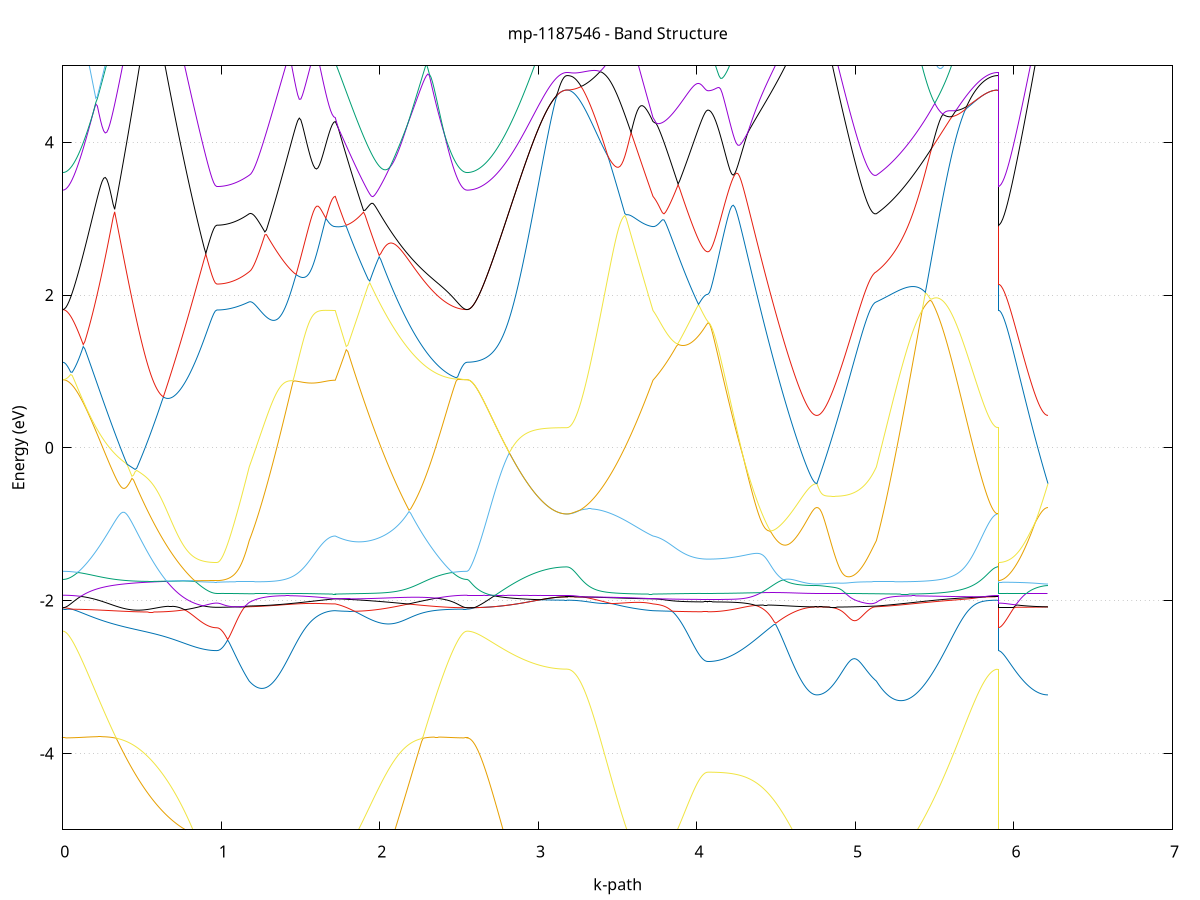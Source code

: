 set title 'mp-1187546 - Band Structure'
set xlabel 'k-path'
set ylabel 'Energy (eV)'
set grid y
set yrange [-5:5]
set terminal png size 800,600
set output 'mp-1187546_bands_gnuplot.png'
plot '-' using 1:2 with lines notitle, '-' using 1:2 with lines notitle, '-' using 1:2 with lines notitle, '-' using 1:2 with lines notitle, '-' using 1:2 with lines notitle, '-' using 1:2 with lines notitle, '-' using 1:2 with lines notitle, '-' using 1:2 with lines notitle, '-' using 1:2 with lines notitle, '-' using 1:2 with lines notitle, '-' using 1:2 with lines notitle, '-' using 1:2 with lines notitle, '-' using 1:2 with lines notitle, '-' using 1:2 with lines notitle, '-' using 1:2 with lines notitle, '-' using 1:2 with lines notitle, '-' using 1:2 with lines notitle, '-' using 1:2 with lines notitle, '-' using 1:2 with lines notitle, '-' using 1:2 with lines notitle, '-' using 1:2 with lines notitle, '-' using 1:2 with lines notitle, '-' using 1:2 with lines notitle, '-' using 1:2 with lines notitle, '-' using 1:2 with lines notitle, '-' using 1:2 with lines notitle, '-' using 1:2 with lines notitle, '-' using 1:2 with lines notitle, '-' using 1:2 with lines notitle, '-' using 1:2 with lines notitle, '-' using 1:2 with lines notitle, '-' using 1:2 with lines notitle, '-' using 1:2 with lines notitle, '-' using 1:2 with lines notitle, '-' using 1:2 with lines notitle, '-' using 1:2 with lines notitle, '-' using 1:2 with lines notitle, '-' using 1:2 with lines notitle, '-' using 1:2 with lines notitle, '-' using 1:2 with lines notitle, '-' using 1:2 with lines notitle, '-' using 1:2 with lines notitle, '-' using 1:2 with lines notitle, '-' using 1:2 with lines notitle, '-' using 1:2 with lines notitle, '-' using 1:2 with lines notitle, '-' using 1:2 with lines notitle, '-' using 1:2 with lines notitle, '-' using 1:2 with lines notitle, '-' using 1:2 with lines notitle, '-' using 1:2 with lines notitle, '-' using 1:2 with lines notitle, '-' using 1:2 with lines notitle, '-' using 1:2 with lines notitle, '-' using 1:2 with lines notitle, '-' using 1:2 with lines notitle, '-' using 1:2 with lines notitle, '-' using 1:2 with lines notitle, '-' using 1:2 with lines notitle, '-' using 1:2 with lines notitle, '-' using 1:2 with lines notitle, '-' using 1:2 with lines notitle, '-' using 1:2 with lines notitle, '-' using 1:2 with lines notitle
0.000000 -69.067065
0.009916 -69.067065
0.019831 -69.067065
0.029747 -69.067065
0.039662 -69.067065
0.049578 -69.067165
0.059494 -69.067165
0.069409 -69.067165
0.079325 -69.067165
0.089241 -69.067065
0.099156 -69.067065
0.109072 -69.067065
0.118987 -69.067065
0.128903 -69.067065
0.138819 -69.067065
0.148734 -69.067065
0.158650 -69.067065
0.168565 -69.067065
0.178481 -69.066965
0.188397 -69.067065
0.198312 -69.067065
0.208228 -69.066965
0.218143 -69.066965
0.228059 -69.066965
0.237975 -69.066965
0.247890 -69.066965
0.257806 -69.066965
0.267721 -69.066965
0.277637 -69.066965
0.287553 -69.066965
0.297468 -69.066965
0.307384 -69.066965
0.317300 -69.066965
0.327215 -69.067065
0.337131 -69.067065
0.347046 -69.067065
0.356962 -69.067065
0.366878 -69.067065
0.376793 -69.067065
0.386709 -69.067065
0.396624 -69.067065
0.406540 -69.067065
0.416456 -69.067065
0.426371 -69.067065
0.436287 -69.067065
0.446202 -69.067065
0.456118 -69.067065
0.466034 -69.067065
0.475949 -69.067065
0.485865 -69.067065
0.495781 -69.067065
0.505696 -69.067065
0.515612 -69.067065
0.525527 -69.067065
0.535443 -69.067065
0.545359 -69.067065
0.555274 -69.067065
0.565190 -69.067065
0.575105 -69.067065
0.585021 -69.067065
0.594937 -69.067065
0.604852 -69.067065
0.614768 -69.066965
0.624683 -69.066965
0.634599 -69.066865
0.644515 -69.066865
0.654430 -69.066865
0.664346 -69.066865
0.674262 -69.066865
0.684177 -69.066965
0.694093 -69.066965
0.704008 -69.066965
0.713924 -69.066965
0.723840 -69.066965
0.733755 -69.066965
0.743671 -69.066965
0.753586 -69.066965
0.763502 -69.066965
0.773418 -69.066965
0.783333 -69.066965
0.793249 -69.066965
0.803164 -69.066865
0.813080 -69.066965
0.822996 -69.066865
0.832911 -69.066865
0.842827 -69.066865
0.852743 -69.066865
0.862658 -69.066865
0.872574 -69.066865
0.882489 -69.066865
0.892405 -69.066865
0.902321 -69.066865
0.912236 -69.066865
0.922152 -69.066765
0.932067 -69.066765
0.941983 -69.066865
0.951899 -69.066765
0.961814 -69.066765
0.971730 -69.066765
0.971730 -69.066765
0.981456 -69.066765
0.991182 -69.066765
1.000909 -69.066865
1.010635 -69.066865
1.020361 -69.066865
1.030088 -69.066765
1.039814 -69.066865
1.049540 -69.066765
1.059266 -69.066765
1.068993 -69.066765
1.078719 -69.066765
1.088445 -69.066765
1.098172 -69.066765
1.107898 -69.066865
1.117624 -69.066865
1.127351 -69.066865
1.137077 -69.066865
1.146803 -69.066865
1.156529 -69.066865
1.166256 -69.066865
1.175982 -69.066865
1.175982 -69.066865
1.185849 -69.066865
1.195716 -69.066865
1.205583 -69.066865
1.215450 -69.066865
1.225317 -69.066865
1.235184 -69.066865
1.245051 -69.066865
1.254919 -69.066965
1.264786 -69.066965
1.274653 -69.067065
1.284520 -69.067065
1.294387 -69.067065
1.304254 -69.067065
1.314121 -69.067065
1.323988 -69.066965
1.333855 -69.067065
1.343722 -69.067065
1.353589 -69.067065
1.363456 -69.067065
1.373323 -69.067065
1.383190 -69.067065
1.393057 -69.067065
1.402925 -69.067065
1.412792 -69.067065
1.422659 -69.067065
1.432526 -69.067065
1.442393 -69.067065
1.452260 -69.067065
1.462127 -69.067065
1.471994 -69.067065
1.481861 -69.067065
1.491728 -69.067065
1.501595 -69.067065
1.511462 -69.067065
1.521329 -69.067065
1.531196 -69.067065
1.541063 -69.067065
1.550931 -69.067065
1.560798 -69.067065
1.570665 -69.067065
1.580532 -69.067065
1.590399 -69.067065
1.600266 -69.067165
1.610133 -69.067165
1.620000 -69.067065
1.629867 -69.067065
1.639734 -69.067065
1.649601 -69.067065
1.659468 -69.067065
1.669335 -69.067165
1.679202 -69.067165
1.689069 -69.067165
1.698937 -69.067165
1.708804 -69.067265
1.718671 -69.067165
1.718671 -69.067165
1.728570 -69.067165
1.738469 -69.067165
1.748369 -69.067165
1.758268 -69.067165
1.768167 -69.067165
1.778067 -69.067165
1.787966 -69.067165
1.797865 -69.067165
1.807765 -69.067265
1.817664 -69.067165
1.827563 -69.067165
1.837463 -69.067165
1.847362 -69.067165
1.857261 -69.067165
1.867161 -69.067165
1.877060 -69.067165
1.886960 -69.067265
1.896859 -69.067265
1.906758 -69.067165
1.916658 -69.067165
1.926557 -69.067165
1.936456 -69.067265
1.946356 -69.067165
1.956255 -69.067165
1.966154 -69.067165
1.976054 -69.067165
1.985953 -69.067165
1.995852 -69.067165
2.005752 -69.067165
2.015651 -69.067165
2.025550 -69.067165
2.035450 -69.067165
2.045349 -69.067165
2.055248 -69.067165
2.065148 -69.067165
2.075047 -69.067165
2.084946 -69.067165
2.094846 -69.067165
2.104745 -69.067165
2.114644 -69.067165
2.124544 -69.067165
2.134443 -69.067165
2.144342 -69.067065
2.154242 -69.067165
2.164141 -69.067165
2.174040 -69.067165
2.183940 -69.067165
2.193839 -69.067065
2.203739 -69.067065
2.213638 -69.067065
2.223537 -69.067065
2.233437 -69.067065
2.243336 -69.067065
2.253235 -69.067065
2.263135 -69.067165
2.273034 -69.067165
2.282933 -69.067165
2.292833 -69.067165
2.302732 -69.067165
2.312631 -69.067065
2.322531 -69.067065
2.332430 -69.067065
2.342329 -69.067065
2.352229 -69.067065
2.362128 -69.067065
2.372027 -69.067065
2.381927 -69.067065
2.391826 -69.067065
2.401725 -69.067065
2.411625 -69.067065
2.421524 -69.067065
2.431423 -69.067065
2.441323 -69.067065
2.451222 -69.067065
2.461121 -69.067065
2.471021 -69.067065
2.480920 -69.067065
2.490819 -69.067065
2.500719 -69.067065
2.510618 -69.067065
2.520518 -69.067165
2.530417 -69.067065
2.540316 -69.067065
2.550216 -69.067065
2.550216 -69.067065
2.560060 -69.067065
2.569904 -69.067065
2.579749 -69.067165
2.589593 -69.067165
2.599438 -69.067065
2.609282 -69.067065
2.619127 -69.067065
2.628971 -69.067065
2.638816 -69.067065
2.648660 -69.067065
2.658504 -69.067165
2.668349 -69.067165
2.678193 -69.067165
2.688038 -69.067165
2.697882 -69.067165
2.707727 -69.067165
2.717571 -69.067165
2.727416 -69.067165
2.737260 -69.067065
2.747104 -69.067065
2.756949 -69.066965
2.766793 -69.066965
2.776638 -69.066965
2.786482 -69.066965
2.796327 -69.066865
2.806171 -69.066865
2.816016 -69.066865
2.825860 -69.066865
2.835704 -69.066865
2.845549 -69.066865
2.855393 -69.066965
2.865238 -69.066965
2.875082 -69.066865
2.884927 -69.066865
2.894771 -69.066865
2.904615 -69.066865
2.914460 -69.066865
2.924304 -69.066865
2.934149 -69.066865
2.943993 -69.066865
2.953838 -69.066865
2.963682 -69.066865
2.973527 -69.066865
2.983371 -69.066865
2.993215 -69.066865
3.003060 -69.066865
3.012904 -69.066865
3.022749 -69.066865
3.032593 -69.066865
3.042438 -69.066865
3.052282 -69.066865
3.062127 -69.066965
3.071971 -69.066965
3.081815 -69.066865
3.091660 -69.066865
3.101504 -69.066965
3.111349 -69.066865
3.121193 -69.066865
3.131038 -69.066865
3.140882 -69.066865
3.150727 -69.066865
3.160571 -69.066865
3.170415 -69.066865
3.180260 -69.066865
3.180260 -69.066865
3.190127 -69.066765
3.199994 -69.066765
3.209861 -69.066865
3.219728 -69.066865
3.229595 -69.066865
3.239462 -69.066965
3.249329 -69.066965
3.259196 -69.066965
3.269063 -69.066965
3.278931 -69.066965
3.288798 -69.066965
3.298665 -69.066965
3.308532 -69.066965
3.318399 -69.067065
3.328266 -69.067065
3.338133 -69.067065
3.348000 -69.067065
3.357867 -69.067165
3.367734 -69.067165
3.377601 -69.067165
3.387468 -69.067165
3.397335 -69.067165
3.407202 -69.067065
3.417069 -69.067065
3.426937 -69.067065
3.436804 -69.067065
3.446671 -69.067065
3.456538 -69.067165
3.466405 -69.067165
3.476272 -69.067165
3.486139 -69.067165
3.496006 -69.067165
3.505873 -69.067165
3.515740 -69.067165
3.525607 -69.067065
3.535474 -69.067065
3.545341 -69.067165
3.555208 -69.067165
3.565075 -69.067265
3.574943 -69.067265
3.584810 -69.067265
3.594677 -69.067165
3.604544 -69.067165
3.614411 -69.067165
3.624278 -69.067165
3.634145 -69.067265
3.644012 -69.067265
3.653879 -69.067265
3.663746 -69.067265
3.673613 -69.067165
3.683480 -69.067165
3.693347 -69.067165
3.703214 -69.067265
3.713081 -69.067165
3.722949 -69.067165
3.722949 -69.067165
3.732850 -69.067165
3.742752 -69.067165
3.752653 -69.067165
3.762555 -69.067165
3.772456 -69.067265
3.782358 -69.067265
3.792259 -69.067265
3.802160 -69.067265
3.812062 -69.067265
3.821963 -69.067265
3.831865 -69.067265
3.841766 -69.067265
3.851668 -69.067265
3.861569 -69.067165
3.871471 -69.067165
3.881372 -69.067165
3.891274 -69.067165
3.901175 -69.067165
3.911077 -69.067165
3.920978 -69.067165
3.930880 -69.067065
3.940781 -69.067165
3.950683 -69.067065
3.960584 -69.067065
3.970486 -69.067065
3.980387 -69.067165
3.990289 -69.067165
4.000190 -69.067165
4.010092 -69.067165
4.019993 -69.067165
4.029895 -69.067165
4.039796 -69.067165
4.049698 -69.067065
4.059599 -69.067065
4.069501 -69.067065
4.069501 -69.067065
4.079459 -69.067065
4.089417 -69.067065
4.099375 -69.067165
4.109334 -69.067165
4.119292 -69.067165
4.129250 -69.067165
4.139208 -69.067165
4.149166 -69.067165
4.159125 -69.067165
4.169083 -69.067165
4.179041 -69.067165
4.188999 -69.067165
4.198958 -69.067165
4.208916 -69.067165
4.218874 -69.067065
4.228832 -69.067065
4.238790 -69.066965
4.248749 -69.066965
4.258707 -69.066965
4.268665 -69.067065
4.278623 -69.066965
4.288581 -69.066965
4.298540 -69.067065
4.308498 -69.067065
4.318456 -69.066965
4.328414 -69.066965
4.338373 -69.066965
4.348331 -69.067065
4.358289 -69.066965
4.368247 -69.066965
4.378205 -69.066965
4.388164 -69.066965
4.398122 -69.066865
4.408080 -69.066965
4.418038 -69.066965
4.427996 -69.067065
4.437955 -69.066965
4.447913 -69.066965
4.457871 -69.066965
4.467829 -69.066965
4.477788 -69.066965
4.487746 -69.066965
4.497704 -69.066965
4.507662 -69.066965
4.517620 -69.066965
4.527579 -69.066965
4.537537 -69.066965
4.547495 -69.066965
4.557453 -69.066965
4.567411 -69.066965
4.577370 -69.066865
4.587328 -69.066965
4.597286 -69.066865
4.607244 -69.066865
4.617203 -69.066865
4.627161 -69.066865
4.637119 -69.066865
4.647077 -69.066865
4.657035 -69.066865
4.666994 -69.066865
4.676952 -69.066865
4.686910 -69.066865
4.696868 -69.066865
4.706826 -69.066865
4.716785 -69.066865
4.726743 -69.066765
4.736701 -69.066765
4.746659 -69.066765
4.756618 -69.066765
4.756618 -69.066765
4.766498 -69.066765
4.776378 -69.066765
4.786258 -69.066765
4.796138 -69.066765
4.806018 -69.066765
4.815898 -69.066765
4.825778 -69.066765
4.835658 -69.066765
4.845538 -69.066765
4.855418 -69.066765
4.865299 -69.066865
4.875179 -69.066865
4.885059 -69.066865
4.894939 -69.066865
4.904819 -69.066865
4.914699 -69.066865
4.924579 -69.066865
4.934459 -69.066865
4.944339 -69.066865
4.954219 -69.066865
4.964100 -69.066865
4.973980 -69.066865
4.983860 -69.066865
4.993740 -69.066865
5.003620 -69.066865
5.013500 -69.066865
5.023380 -69.066865
5.033260 -69.066865
5.043140 -69.066865
5.053020 -69.066865
5.062901 -69.066865
5.072781 -69.066865
5.082661 -69.066865
5.092541 -69.066865
5.102421 -69.066865
5.112301 -69.066865
5.122181 -69.066865
5.132061 -69.066865
5.132061 -69.066865
5.142028 -69.066865
5.151996 -69.066865
5.161963 -69.066865
5.171930 -69.066865
5.181897 -69.066865
5.191865 -69.066865
5.201832 -69.066865
5.211799 -69.066865
5.221766 -69.066865
5.231734 -69.066965
5.241701 -69.066965
5.251668 -69.066965
5.261635 -69.066965
5.271603 -69.066965
5.281570 -69.067065
5.291537 -69.067065
5.301504 -69.067065
5.311472 -69.067065
5.321439 -69.067065
5.331406 -69.067065
5.341373 -69.066965
5.351341 -69.067065
5.361308 -69.067065
5.371275 -69.067065
5.381242 -69.067065
5.391209 -69.067065
5.401177 -69.067065
5.411144 -69.067065
5.421111 -69.067065
5.431078 -69.067065
5.441046 -69.067065
5.451013 -69.067065
5.460980 -69.067065
5.470947 -69.067065
5.480915 -69.067065
5.490882 -69.067065
5.500849 -69.067065
5.510816 -69.067065
5.520784 -69.067065
5.530751 -69.067165
5.540718 -69.067065
5.550685 -69.067165
5.560653 -69.067165
5.570620 -69.067165
5.580587 -69.067265
5.590554 -69.067265
5.600522 -69.067265
5.610489 -69.067265
5.620456 -69.067265
5.630423 -69.067265
5.640391 -69.067265
5.650358 -69.067165
5.660325 -69.067165
5.670292 -69.067165
5.680260 -69.067265
5.690227 -69.067265
5.700194 -69.067265
5.710161 -69.067165
5.720128 -69.067165
5.730096 -69.067165
5.740063 -69.067065
5.750030 -69.067065
5.759997 -69.066965
5.769965 -69.066965
5.779932 -69.066965
5.789899 -69.066965
5.799866 -69.066965
5.809834 -69.066965
5.819801 -69.066965
5.829768 -69.066965
5.839735 -69.066965
5.849703 -69.066965
5.859670 -69.066865
5.869637 -69.066865
5.879604 -69.066865
5.889572 -69.066865
5.899539 -69.066865
5.899539 -69.066765
5.909383 -69.066765
5.919228 -69.066765
5.929072 -69.066765
5.938917 -69.066765
5.948761 -69.066765
5.958605 -69.066765
5.968450 -69.066765
5.978294 -69.066765
5.988139 -69.066765
5.997983 -69.066765
6.007828 -69.066765
6.017672 -69.066865
6.027517 -69.066765
6.037361 -69.066765
6.047205 -69.066765
6.057050 -69.066765
6.066894 -69.066765
6.076739 -69.066765
6.086583 -69.066765
6.096428 -69.066765
6.106272 -69.066765
6.116117 -69.066765
6.125961 -69.066765
6.135805 -69.066765
6.145650 -69.066765
6.155494 -69.066765
6.165339 -69.066765
6.175183 -69.066765
6.185028 -69.066765
6.194872 -69.066765
6.204717 -69.066765
6.214561 -69.066765
e
0.000000 -69.067065
0.009916 -69.067065
0.019831 -69.067065
0.029747 -69.067065
0.039662 -69.067065
0.049578 -69.067165
0.059494 -69.067165
0.069409 -69.067165
0.079325 -69.067165
0.089241 -69.067065
0.099156 -69.067065
0.109072 -69.067065
0.118987 -69.067065
0.128903 -69.067065
0.138819 -69.067065
0.148734 -69.067065
0.158650 -69.067065
0.168565 -69.067065
0.178481 -69.066965
0.188397 -69.066965
0.198312 -69.066965
0.208228 -69.066865
0.218143 -69.066965
0.228059 -69.066965
0.237975 -69.066965
0.247890 -69.066865
0.257806 -69.066965
0.267721 -69.066965
0.277637 -69.066965
0.287553 -69.066965
0.297468 -69.066965
0.307384 -69.066965
0.317300 -69.066965
0.327215 -69.066965
0.337131 -69.066965
0.347046 -69.066965
0.356962 -69.066965
0.366878 -69.066965
0.376793 -69.066965
0.386709 -69.066965
0.396624 -69.066965
0.406540 -69.066965
0.416456 -69.066965
0.426371 -69.066965
0.436287 -69.066965
0.446202 -69.066965
0.456118 -69.066965
0.466034 -69.066965
0.475949 -69.066965
0.485865 -69.066965
0.495781 -69.066965
0.505696 -69.066965
0.515612 -69.066965
0.525527 -69.066965
0.535443 -69.066965
0.545359 -69.066965
0.555274 -69.066965
0.565190 -69.066965
0.575105 -69.066965
0.585021 -69.066965
0.594937 -69.066865
0.604852 -69.066865
0.614768 -69.066865
0.624683 -69.066865
0.634599 -69.066865
0.644515 -69.066865
0.654430 -69.066865
0.664346 -69.066865
0.674262 -69.066865
0.684177 -69.066865
0.694093 -69.066865
0.704008 -69.066865
0.713924 -69.066765
0.723840 -69.066765
0.733755 -69.066765
0.743671 -69.066765
0.753586 -69.066765
0.763502 -69.066765
0.773418 -69.066765
0.783333 -69.066765
0.793249 -69.066765
0.803164 -69.066765
0.813080 -69.066765
0.822996 -69.066765
0.832911 -69.066765
0.842827 -69.066765
0.852743 -69.066765
0.862658 -69.066665
0.872574 -69.066665
0.882489 -69.066665
0.892405 -69.066665
0.902321 -69.066665
0.912236 -69.066665
0.922152 -69.066665
0.932067 -69.066665
0.941983 -69.066665
0.951899 -69.066665
0.961814 -69.066665
0.971730 -69.066665
0.971730 -69.066665
0.981456 -69.066665
0.991182 -69.066665
1.000909 -69.066665
1.010635 -69.066665
1.020361 -69.066765
1.030088 -69.066765
1.039814 -69.066765
1.049540 -69.066765
1.059266 -69.066765
1.068993 -69.066765
1.078719 -69.066765
1.088445 -69.066765
1.098172 -69.066765
1.107898 -69.066865
1.117624 -69.066865
1.127351 -69.066865
1.137077 -69.066765
1.146803 -69.066765
1.156529 -69.066865
1.166256 -69.066865
1.175982 -69.066865
1.175982 -69.066865
1.185849 -69.066865
1.195716 -69.066865
1.205583 -69.066865
1.215450 -69.066865
1.225317 -69.066865
1.235184 -69.066865
1.245051 -69.066865
1.254919 -69.066865
1.264786 -69.066865
1.274653 -69.066865
1.284520 -69.066865
1.294387 -69.066965
1.304254 -69.066965
1.314121 -69.066965
1.323988 -69.066965
1.333855 -69.066965
1.343722 -69.066965
1.353589 -69.066965
1.363456 -69.066965
1.373323 -69.066965
1.383190 -69.066965
1.393057 -69.066965
1.402925 -69.066965
1.412792 -69.066865
1.422659 -69.066865
1.432526 -69.066865
1.442393 -69.066865
1.452260 -69.066865
1.462127 -69.066865
1.471994 -69.066865
1.481861 -69.066865
1.491728 -69.066965
1.501595 -69.066865
1.511462 -69.066865
1.521329 -69.066865
1.531196 -69.066865
1.541063 -69.066965
1.550931 -69.066965
1.560798 -69.066865
1.570665 -69.066965
1.580532 -69.066865
1.590399 -69.066865
1.600266 -69.066965
1.610133 -69.066965
1.620000 -69.066865
1.629867 -69.066865
1.639734 -69.066965
1.649601 -69.066965
1.659468 -69.066965
1.669335 -69.066965
1.679202 -69.066965
1.689069 -69.066965
1.698937 -69.066965
1.708804 -69.066965
1.718671 -69.066965
1.718671 -69.066965
1.728570 -69.066965
1.738469 -69.066865
1.748369 -69.066865
1.758268 -69.066865
1.768167 -69.066865
1.778067 -69.066865
1.787966 -69.066865
1.797865 -69.066865
1.807765 -69.066865
1.817664 -69.066865
1.827563 -69.066865
1.837463 -69.066865
1.847362 -69.066865
1.857261 -69.066865
1.867161 -69.066765
1.877060 -69.066765
1.886960 -69.066865
1.896859 -69.066865
1.906758 -69.066865
1.916658 -69.066965
1.926557 -69.066865
1.936456 -69.066965
1.946356 -69.066965
1.956255 -69.066965
1.966154 -69.066965
1.976054 -69.066965
1.985953 -69.066965
1.995852 -69.066965
2.005752 -69.066965
2.015651 -69.066965
2.025550 -69.066865
2.035450 -69.066865
2.045349 -69.066965
2.055248 -69.066965
2.065148 -69.066965
2.075047 -69.066965
2.084946 -69.066965
2.094846 -69.066965
2.104745 -69.066965
2.114644 -69.066965
2.124544 -69.066965
2.134443 -69.066965
2.144342 -69.066965
2.154242 -69.066965
2.164141 -69.066965
2.174040 -69.066965
2.183940 -69.066965
2.193839 -69.066965
2.203739 -69.066965
2.213638 -69.066965
2.223537 -69.066965
2.233437 -69.066965
2.243336 -69.066965
2.253235 -69.066965
2.263135 -69.067065
2.273034 -69.066965
2.282933 -69.066965
2.292833 -69.066865
2.302732 -69.066865
2.312631 -69.066865
2.322531 -69.066865
2.332430 -69.066865
2.342329 -69.066865
2.352229 -69.066865
2.362128 -69.066965
2.372027 -69.066965
2.381927 -69.066965
2.391826 -69.066965
2.401725 -69.066965
2.411625 -69.066965
2.421524 -69.066965
2.431423 -69.067065
2.441323 -69.067065
2.451222 -69.067065
2.461121 -69.067065
2.471021 -69.067065
2.480920 -69.067065
2.490819 -69.067065
2.500719 -69.067065
2.510618 -69.067065
2.520518 -69.067065
2.530417 -69.067065
2.540316 -69.067065
2.550216 -69.067065
2.550216 -69.067065
2.560060 -69.067065
2.569904 -69.067065
2.579749 -69.067165
2.589593 -69.067165
2.599438 -69.067065
2.609282 -69.067065
2.619127 -69.067065
2.628971 -69.067065
2.638816 -69.067065
2.648660 -69.067065
2.658504 -69.067165
2.668349 -69.067165
2.678193 -69.067165
2.688038 -69.067165
2.697882 -69.067165
2.707727 -69.067165
2.717571 -69.067165
2.727416 -69.067165
2.737260 -69.067065
2.747104 -69.067065
2.756949 -69.066965
2.766793 -69.066965
2.776638 -69.066965
2.786482 -69.066965
2.796327 -69.066865
2.806171 -69.066865
2.816016 -69.066865
2.825860 -69.066865
2.835704 -69.066865
2.845549 -69.066865
2.855393 -69.066965
2.865238 -69.066965
2.875082 -69.066865
2.884927 -69.066865
2.894771 -69.066865
2.904615 -69.066865
2.914460 -69.066865
2.924304 -69.066865
2.934149 -69.066865
2.943993 -69.066865
2.953838 -69.066865
2.963682 -69.066865
2.973527 -69.066865
2.983371 -69.066865
2.993215 -69.066865
3.003060 -69.066865
3.012904 -69.066865
3.022749 -69.066865
3.032593 -69.066865
3.042438 -69.066865
3.052282 -69.066865
3.062127 -69.066965
3.071971 -69.066965
3.081815 -69.066865
3.091660 -69.066865
3.101504 -69.066965
3.111349 -69.066865
3.121193 -69.066865
3.131038 -69.066865
3.140882 -69.066865
3.150727 -69.066865
3.160571 -69.066865
3.170415 -69.066865
3.180260 -69.066865
3.180260 -69.066865
3.190127 -69.066765
3.199994 -69.066765
3.209861 -69.066865
3.219728 -69.066865
3.229595 -69.066865
3.239462 -69.066865
3.249329 -69.066865
3.259196 -69.066865
3.269063 -69.066865
3.278931 -69.066865
3.288798 -69.066865
3.298665 -69.066865
3.308532 -69.066865
3.318399 -69.066865
3.328266 -69.066865
3.338133 -69.066865
3.348000 -69.066865
3.357867 -69.066865
3.367734 -69.066865
3.377601 -69.066965
3.387468 -69.066965
3.397335 -69.066965
3.407202 -69.066965
3.417069 -69.066965
3.426937 -69.066965
3.436804 -69.067065
3.446671 -69.067065
3.456538 -69.067065
3.466405 -69.067065
3.476272 -69.067065
3.486139 -69.067065
3.496006 -69.067065
3.505873 -69.067065
3.515740 -69.067065
3.525607 -69.067065
3.535474 -69.067065
3.545341 -69.067165
3.555208 -69.067165
3.565075 -69.067065
3.574943 -69.067065
3.584810 -69.067065
3.594677 -69.067065
3.604544 -69.067065
3.614411 -69.067065
3.624278 -69.067065
3.634145 -69.067065
3.644012 -69.067065
3.653879 -69.067065
3.663746 -69.067065
3.673613 -69.067065
3.683480 -69.066965
3.693347 -69.066965
3.703214 -69.066965
3.713081 -69.067065
3.722949 -69.066965
3.722949 -69.066965
3.732850 -69.066965
3.742752 -69.066865
3.752653 -69.066865
3.762555 -69.066865
3.772456 -69.066865
3.782358 -69.066965
3.792259 -69.066965
3.802160 -69.066965
3.812062 -69.066965
3.821963 -69.066965
3.831865 -69.066965
3.841766 -69.066965
3.851668 -69.066965
3.861569 -69.066865
3.871471 -69.066865
3.881372 -69.066865
3.891274 -69.066865
3.901175 -69.066865
3.911077 -69.066865
3.920978 -69.066865
3.930880 -69.066865
3.940781 -69.066865
3.950683 -69.066765
3.960584 -69.066865
3.970486 -69.066765
3.980387 -69.066865
3.990289 -69.066865
4.000190 -69.066865
4.010092 -69.066865
4.019993 -69.066865
4.029895 -69.066865
4.039796 -69.066865
4.049698 -69.066865
4.059599 -69.066865
4.069501 -69.066765
4.069501 -69.066765
4.079459 -69.066865
4.089417 -69.066865
4.099375 -69.066865
4.109334 -69.066865
4.119292 -69.066865
4.129250 -69.066865
4.139208 -69.066765
4.149166 -69.066865
4.159125 -69.066865
4.169083 -69.066865
4.179041 -69.066865
4.188999 -69.066865
4.198958 -69.066865
4.208916 -69.066865
4.218874 -69.066865
4.228832 -69.066865
4.238790 -69.066765
4.248749 -69.066765
4.258707 -69.066865
4.268665 -69.066865
4.278623 -69.066865
4.288581 -69.066865
4.298540 -69.066865
4.308498 -69.066865
4.318456 -69.066865
4.328414 -69.066865
4.338373 -69.066865
4.348331 -69.066865
4.358289 -69.066865
4.368247 -69.066865
4.378205 -69.066865
4.388164 -69.066865
4.398122 -69.066865
4.408080 -69.066865
4.418038 -69.066865
4.427996 -69.066865
4.437955 -69.066865
4.447913 -69.066865
4.457871 -69.066865
4.467829 -69.066865
4.477788 -69.066865
4.487746 -69.066865
4.497704 -69.066865
4.507662 -69.066865
4.517620 -69.066865
4.527579 -69.066865
4.537537 -69.066865
4.547495 -69.066865
4.557453 -69.066865
4.567411 -69.066865
4.577370 -69.066865
4.587328 -69.066865
4.597286 -69.066865
4.607244 -69.066865
4.617203 -69.066865
4.627161 -69.066865
4.637119 -69.066865
4.647077 -69.066765
4.657035 -69.066865
4.666994 -69.066865
4.676952 -69.066865
4.686910 -69.066765
4.696868 -69.066765
4.706826 -69.066765
4.716785 -69.066765
4.726743 -69.066765
4.736701 -69.066765
4.746659 -69.066765
4.756618 -69.066765
4.756618 -69.066765
4.766498 -69.066765
4.776378 -69.066765
4.786258 -69.066765
4.796138 -69.066765
4.806018 -69.066765
4.815898 -69.066765
4.825778 -69.066765
4.835658 -69.066765
4.845538 -69.066765
4.855418 -69.066765
4.865299 -69.066765
4.875179 -69.066765
4.885059 -69.066865
4.894939 -69.066865
4.904819 -69.066765
4.914699 -69.066865
4.924579 -69.066865
4.934459 -69.066865
4.944339 -69.066865
4.954219 -69.066865
4.964100 -69.066865
4.973980 -69.066865
4.983860 -69.066865
4.993740 -69.066865
5.003620 -69.066865
5.013500 -69.066865
5.023380 -69.066865
5.033260 -69.066865
5.043140 -69.066865
5.053020 -69.066865
5.062901 -69.066865
5.072781 -69.066865
5.082661 -69.066865
5.092541 -69.066865
5.102421 -69.066865
5.112301 -69.066865
5.122181 -69.066865
5.132061 -69.066865
5.132061 -69.066865
5.142028 -69.066865
5.151996 -69.066865
5.161963 -69.066865
5.171930 -69.066865
5.181897 -69.066865
5.191865 -69.066865
5.201832 -69.066865
5.211799 -69.066865
5.221766 -69.066865
5.231734 -69.066865
5.241701 -69.066865
5.251668 -69.066865
5.261635 -69.066865
5.271603 -69.066865
5.281570 -69.066965
5.291537 -69.066965
5.301504 -69.066965
5.311472 -69.066965
5.321439 -69.066965
5.331406 -69.066965
5.341373 -69.066965
5.351341 -69.066965
5.361308 -69.066965
5.371275 -69.066965
5.381242 -69.066965
5.391209 -69.066965
5.401177 -69.066965
5.411144 -69.066965
5.421111 -69.066965
5.431078 -69.066965
5.441046 -69.066965
5.451013 -69.066965
5.460980 -69.066965
5.470947 -69.066965
5.480915 -69.066965
5.490882 -69.067065
5.500849 -69.067065
5.510816 -69.066965
5.520784 -69.067065
5.530751 -69.067065
5.540718 -69.067065
5.550685 -69.067065
5.560653 -69.067065
5.570620 -69.067165
5.580587 -69.067165
5.590554 -69.067065
5.600522 -69.067065
5.610489 -69.067065
5.620456 -69.067065
5.630423 -69.067065
5.640391 -69.067065
5.650358 -69.067065
5.660325 -69.067065
5.670292 -69.067065
5.680260 -69.067065
5.690227 -69.067065
5.700194 -69.067065
5.710161 -69.067065
5.720128 -69.067065
5.730096 -69.067065
5.740063 -69.066965
5.750030 -69.066965
5.759997 -69.066965
5.769965 -69.066965
5.779932 -69.066965
5.789899 -69.066965
5.799866 -69.066965
5.809834 -69.066865
5.819801 -69.066865
5.829768 -69.066865
5.839735 -69.066865
5.849703 -69.066865
5.859670 -69.066865
5.869637 -69.066865
5.879604 -69.066765
5.889572 -69.066765
5.899539 -69.066865
5.899539 -69.066665
5.909383 -69.066665
5.919228 -69.066665
5.929072 -69.066665
5.938917 -69.066665
5.948761 -69.066665
5.958605 -69.066665
5.968450 -69.066665
5.978294 -69.066665
5.988139 -69.066665
5.997983 -69.066665
6.007828 -69.066665
6.017672 -69.066665
6.027517 -69.066665
6.037361 -69.066665
6.047205 -69.066665
6.057050 -69.066665
6.066894 -69.066665
6.076739 -69.066665
6.086583 -69.066665
6.096428 -69.066665
6.106272 -69.066665
6.116117 -69.066765
6.125961 -69.066765
6.135805 -69.066765
6.145650 -69.066765
6.155494 -69.066765
6.165339 -69.066765
6.175183 -69.066765
6.185028 -69.066765
6.194872 -69.066765
6.204717 -69.066765
6.214561 -69.066765
e
0.000000 -69.051965
0.009916 -69.052065
0.019831 -69.052065
0.029747 -69.052165
0.039662 -69.052165
0.049578 -69.052165
0.059494 -69.052165
0.069409 -69.052165
0.079325 -69.052065
0.089241 -69.052065
0.099156 -69.052065
0.109072 -69.052065
0.118987 -69.052065
0.128903 -69.052065
0.138819 -69.052065
0.148734 -69.052065
0.158650 -69.052065
0.168565 -69.052065
0.178481 -69.052065
0.188397 -69.052065
0.198312 -69.052065
0.208228 -69.051965
0.218143 -69.051965
0.228059 -69.051965
0.237975 -69.051965
0.247890 -69.051965
0.257806 -69.051965
0.267721 -69.051965
0.277637 -69.051965
0.287553 -69.051965
0.297468 -69.052065
0.307384 -69.052065
0.317300 -69.052065
0.327215 -69.052065
0.337131 -69.052065
0.347046 -69.052065
0.356962 -69.052065
0.366878 -69.052165
0.376793 -69.052165
0.386709 -69.052165
0.396624 -69.052165
0.406540 -69.052165
0.416456 -69.052165
0.426371 -69.052165
0.436287 -69.052165
0.446202 -69.052165
0.456118 -69.052165
0.466034 -69.052165
0.475949 -69.052165
0.485865 -69.052165
0.495781 -69.052165
0.505696 -69.052165
0.515612 -69.052165
0.525527 -69.052165
0.535443 -69.052165
0.545359 -69.052165
0.555274 -69.052165
0.565190 -69.052165
0.575105 -69.052165
0.585021 -69.052165
0.594937 -69.052165
0.604852 -69.052165
0.614768 -69.052165
0.624683 -69.052165
0.634599 -69.052165
0.644515 -69.052065
0.654430 -69.052065
0.664346 -69.052165
0.674262 -69.052165
0.684177 -69.052165
0.694093 -69.052165
0.704008 -69.052165
0.713924 -69.052165
0.723840 -69.052165
0.733755 -69.052065
0.743671 -69.052065
0.753586 -69.052065
0.763502 -69.052065
0.773418 -69.052065
0.783333 -69.052065
0.793249 -69.052065
0.803164 -69.052065
0.813080 -69.052065
0.822996 -69.052065
0.832911 -69.052065
0.842827 -69.052065
0.852743 -69.052065
0.862658 -69.052065
0.872574 -69.052065
0.882489 -69.052065
0.892405 -69.052065
0.902321 -69.052065
0.912236 -69.052065
0.922152 -69.052065
0.932067 -69.051965
0.941983 -69.052065
0.951899 -69.052065
0.961814 -69.052065
0.971730 -69.052065
0.971730 -69.052065
0.981456 -69.052065
0.991182 -69.052065
1.000909 -69.052065
1.010635 -69.052065
1.020361 -69.052065
1.030088 -69.052065
1.039814 -69.052065
1.049540 -69.052065
1.059266 -69.052065
1.068993 -69.051965
1.078719 -69.051965
1.088445 -69.051965
1.098172 -69.051965
1.107898 -69.051965
1.117624 -69.051965
1.127351 -69.051965
1.137077 -69.051965
1.146803 -69.051965
1.156529 -69.052065
1.166256 -69.052065
1.175982 -69.052065
1.175982 -69.052065
1.185849 -69.052065
1.195716 -69.052165
1.205583 -69.052165
1.215450 -69.052165
1.225317 -69.052165
1.235184 -69.052165
1.245051 -69.052165
1.254919 -69.052165
1.264786 -69.052165
1.274653 -69.052165
1.284520 -69.052165
1.294387 -69.052165
1.304254 -69.052265
1.314121 -69.052265
1.323988 -69.052165
1.333855 -69.052265
1.343722 -69.052265
1.353589 -69.052265
1.363456 -69.052265
1.373323 -69.052265
1.383190 -69.052265
1.393057 -69.052265
1.402925 -69.052265
1.412792 -69.052265
1.422659 -69.052265
1.432526 -69.052265
1.442393 -69.052265
1.452260 -69.052265
1.462127 -69.052265
1.471994 -69.052165
1.481861 -69.052265
1.491728 -69.052265
1.501595 -69.052265
1.511462 -69.052165
1.521329 -69.052165
1.531196 -69.052165
1.541063 -69.052165
1.550931 -69.052165
1.560798 -69.052165
1.570665 -69.052265
1.580532 -69.052165
1.590399 -69.052265
1.600266 -69.052265
1.610133 -69.052265
1.620000 -69.052265
1.629867 -69.052165
1.639734 -69.052265
1.649601 -69.052265
1.659468 -69.052265
1.669335 -69.052265
1.679202 -69.052265
1.689069 -69.052265
1.698937 -69.052265
1.708804 -69.052265
1.718671 -69.052265
1.718671 -69.052265
1.728570 -69.052265
1.738469 -69.052265
1.748369 -69.052265
1.758268 -69.052265
1.768167 -69.052165
1.778067 -69.052165
1.787966 -69.052165
1.797865 -69.052165
1.807765 -69.052265
1.817664 -69.052165
1.827563 -69.052165
1.837463 -69.052165
1.847362 -69.052165
1.857261 -69.052165
1.867161 -69.052165
1.877060 -69.052165
1.886960 -69.052265
1.896859 -69.052265
1.906758 -69.052265
1.916658 -69.052265
1.926557 -69.052265
1.936456 -69.052265
1.946356 -69.052165
1.956255 -69.052265
1.966154 -69.052165
1.976054 -69.052065
1.985953 -69.052065
1.995852 -69.052065
2.005752 -69.052065
2.015651 -69.052165
2.025550 -69.052165
2.035450 -69.052165
2.045349 -69.052165
2.055248 -69.052165
2.065148 -69.052165
2.075047 -69.052165
2.084946 -69.052165
2.094846 -69.052165
2.104745 -69.052165
2.114644 -69.052165
2.124544 -69.052165
2.134443 -69.052165
2.144342 -69.052065
2.154242 -69.052165
2.164141 -69.052165
2.174040 -69.052165
2.183940 -69.052165
2.193839 -69.052165
2.203739 -69.052065
2.213638 -69.052065
2.223537 -69.052065
2.233437 -69.052065
2.243336 -69.052065
2.253235 -69.052065
2.263135 -69.052065
2.273034 -69.052065
2.282933 -69.051965
2.292833 -69.051965
2.302732 -69.051965
2.312631 -69.051965
2.322531 -69.051965
2.332430 -69.052065
2.342329 -69.052065
2.352229 -69.052065
2.362128 -69.052065
2.372027 -69.052065
2.381927 -69.052065
2.391826 -69.052065
2.401725 -69.052065
2.411625 -69.052065
2.421524 -69.052065
2.431423 -69.052065
2.441323 -69.052065
2.451222 -69.052065
2.461121 -69.052065
2.471021 -69.052065
2.480920 -69.052065
2.490819 -69.052065
2.500719 -69.052165
2.510618 -69.052165
2.520518 -69.052165
2.530417 -69.052065
2.540316 -69.052065
2.550216 -69.051965
2.550216 -69.051965
2.560060 -69.052165
2.569904 -69.052065
2.579749 -69.052165
2.589593 -69.052165
2.599438 -69.052065
2.609282 -69.052065
2.619127 -69.052065
2.628971 -69.052065
2.638816 -69.052065
2.648660 -69.052065
2.658504 -69.052065
2.668349 -69.052165
2.678193 -69.052165
2.688038 -69.052265
2.697882 -69.052365
2.707727 -69.052365
2.717571 -69.052365
2.727416 -69.052265
2.737260 -69.052165
2.747104 -69.052165
2.756949 -69.052165
2.766793 -69.052165
2.776638 -69.052065
2.786482 -69.052065
2.796327 -69.051965
2.806171 -69.051965
2.816016 -69.051965
2.825860 -69.051965
2.835704 -69.051965
2.845549 -69.051965
2.855393 -69.051965
2.865238 -69.051965
2.875082 -69.052065
2.884927 -69.052065
2.894771 -69.052065
2.904615 -69.052065
2.914460 -69.052065
2.924304 -69.052065
2.934149 -69.052065
2.943993 -69.052065
2.953838 -69.052065
2.963682 -69.052165
2.973527 -69.052165
2.983371 -69.052165
2.993215 -69.052165
3.003060 -69.052165
3.012904 -69.052165
3.022749 -69.052165
3.032593 -69.052165
3.042438 -69.052165
3.052282 -69.052365
3.062127 -69.052465
3.071971 -69.052465
3.081815 -69.052365
3.091660 -69.052365
3.101504 -69.052365
3.111349 -69.052265
3.121193 -69.052265
3.131038 -69.052265
3.140882 -69.052265
3.150727 -69.052265
3.160571 -69.052265
3.170415 -69.052265
3.180260 -69.052265
3.180260 -69.052265
3.190127 -69.052265
3.199994 -69.052265
3.209861 -69.052265
3.219728 -69.052265
3.229595 -69.052265
3.239462 -69.052265
3.249329 -69.052265
3.259196 -69.052265
3.269063 -69.052265
3.278931 -69.052265
3.288798 -69.052265
3.298665 -69.052265
3.308532 -69.052265
3.318399 -69.052265
3.328266 -69.052265
3.338133 -69.052265
3.348000 -69.052265
3.357867 -69.052265
3.367734 -69.052265
3.377601 -69.052265
3.387468 -69.052265
3.397335 -69.052265
3.407202 -69.052265
3.417069 -69.052265
3.426937 -69.052265
3.436804 -69.052265
3.446671 -69.052265
3.456538 -69.052265
3.466405 -69.052165
3.476272 -69.052165
3.486139 -69.052265
3.496006 -69.052265
3.505873 -69.052265
3.515740 -69.052265
3.525607 -69.052265
3.535474 -69.052265
3.545341 -69.052265
3.555208 -69.052265
3.565075 -69.052265
3.574943 -69.052265
3.584810 -69.052265
3.594677 -69.052265
3.604544 -69.052265
3.614411 -69.052265
3.624278 -69.052265
3.634145 -69.052265
3.644012 -69.052265
3.653879 -69.052265
3.663746 -69.052265
3.673613 -69.052265
3.683480 -69.052265
3.693347 -69.052265
3.703214 -69.052265
3.713081 -69.052265
3.722949 -69.052265
3.722949 -69.052265
3.732850 -69.052265
3.742752 -69.052265
3.752653 -69.052265
3.762555 -69.052265
3.772456 -69.052265
3.782358 -69.052165
3.792259 -69.052165
3.802160 -69.052165
3.812062 -69.052165
3.821963 -69.052165
3.831865 -69.052165
3.841766 -69.052265
3.851668 -69.052265
3.861569 -69.052265
3.871471 -69.052165
3.881372 -69.052165
3.891274 -69.052165
3.901175 -69.052165
3.911077 -69.052165
3.920978 -69.052165
3.930880 -69.052165
3.940781 -69.052165
3.950683 -69.052165
3.960584 -69.052165
3.970486 -69.052065
3.980387 -69.052165
3.990289 -69.052065
4.000190 -69.052165
4.010092 -69.052165
4.019993 -69.052165
4.029895 -69.052165
4.039796 -69.052165
4.049698 -69.052165
4.059599 -69.052065
4.069501 -69.052065
4.069501 -69.052065
4.079459 -69.052065
4.089417 -69.052065
4.099375 -69.052165
4.109334 -69.052165
4.119292 -69.052165
4.129250 -69.052165
4.139208 -69.052165
4.149166 -69.052165
4.159125 -69.052165
4.169083 -69.052165
4.179041 -69.052165
4.188999 -69.052165
4.198958 -69.052165
4.208916 -69.052165
4.218874 -69.052165
4.228832 -69.052165
4.238790 -69.052165
4.248749 -69.052165
4.258707 -69.052165
4.268665 -69.052165
4.278623 -69.052165
4.288581 -69.052165
4.298540 -69.052165
4.308498 -69.052165
4.318456 -69.052165
4.328414 -69.052165
4.338373 -69.052165
4.348331 -69.052165
4.358289 -69.052165
4.368247 -69.052165
4.378205 -69.052165
4.388164 -69.052165
4.398122 -69.052165
4.408080 -69.052265
4.418038 -69.052265
4.427996 -69.052265
4.437955 -69.052165
4.447913 -69.052165
4.457871 -69.052165
4.467829 -69.052065
4.477788 -69.052165
4.487746 -69.052165
4.497704 -69.052165
4.507662 -69.052165
4.517620 -69.052165
4.527579 -69.052165
4.537537 -69.052165
4.547495 -69.052165
4.557453 -69.052165
4.567411 -69.052265
4.577370 -69.052265
4.587328 -69.052165
4.597286 -69.052165
4.607244 -69.052165
4.617203 -69.052165
4.627161 -69.052165
4.637119 -69.052165
4.647077 -69.052165
4.657035 -69.052165
4.666994 -69.052165
4.676952 -69.052165
4.686910 -69.052165
4.696868 -69.052165
4.706826 -69.052165
4.716785 -69.052165
4.726743 -69.052165
4.736701 -69.052165
4.746659 -69.052165
4.756618 -69.052165
4.756618 -69.052165
4.766498 -69.052165
4.776378 -69.052265
4.786258 -69.052265
4.796138 -69.052265
4.806018 -69.052165
4.815898 -69.052265
4.825778 -69.052265
4.835658 -69.052265
4.845538 -69.052265
4.855418 -69.052265
4.865299 -69.052265
4.875179 -69.052265
4.885059 -69.052165
4.894939 -69.052165
4.904819 -69.052165
4.914699 -69.052165
4.924579 -69.052165
4.934459 -69.052165
4.944339 -69.052165
4.954219 -69.052165
4.964100 -69.052165
4.973980 -69.052165
4.983860 -69.052165
4.993740 -69.052165
5.003620 -69.052165
5.013500 -69.052165
5.023380 -69.052165
5.033260 -69.052065
5.043140 -69.052165
5.053020 -69.052165
5.062901 -69.052165
5.072781 -69.052165
5.082661 -69.052165
5.092541 -69.052065
5.102421 -69.052065
5.112301 -69.052065
5.122181 -69.052065
5.132061 -69.052065
5.132061 -69.052065
5.142028 -69.052065
5.151996 -69.052165
5.161963 -69.052165
5.171930 -69.052165
5.181897 -69.052165
5.191865 -69.052165
5.201832 -69.052165
5.211799 -69.052165
5.221766 -69.052165
5.231734 -69.052165
5.241701 -69.052165
5.251668 -69.052165
5.261635 -69.052165
5.271603 -69.052265
5.281570 -69.052265
5.291537 -69.052265
5.301504 -69.052265
5.311472 -69.052265
5.321439 -69.052265
5.331406 -69.052265
5.341373 -69.052265
5.351341 -69.052265
5.361308 -69.052265
5.371275 -69.052265
5.381242 -69.052265
5.391209 -69.052265
5.401177 -69.052265
5.411144 -69.052265
5.421111 -69.052265
5.431078 -69.052265
5.441046 -69.052265
5.451013 -69.052265
5.460980 -69.052365
5.470947 -69.052365
5.480915 -69.052365
5.490882 -69.052365
5.500849 -69.052265
5.510816 -69.052265
5.520784 -69.052265
5.530751 -69.052265
5.540718 -69.052265
5.550685 -69.052365
5.560653 -69.052365
5.570620 -69.052265
5.580587 -69.052365
5.590554 -69.052365
5.600522 -69.052365
5.610489 -69.052365
5.620456 -69.052365
5.630423 -69.052365
5.640391 -69.052365
5.650358 -69.052265
5.660325 -69.052265
5.670292 -69.052265
5.680260 -69.052265
5.690227 -69.052265
5.700194 -69.052265
5.710161 -69.052265
5.720128 -69.052265
5.730096 -69.052265
5.740063 -69.052265
5.750030 -69.052265
5.759997 -69.052265
5.769965 -69.052265
5.779932 -69.052265
5.789899 -69.052265
5.799866 -69.052265
5.809834 -69.052265
5.819801 -69.052265
5.829768 -69.052265
5.839735 -69.052265
5.849703 -69.052265
5.859670 -69.052265
5.869637 -69.052265
5.879604 -69.052265
5.889572 -69.052265
5.899539 -69.052265
5.899539 -69.052065
5.909383 -69.052065
5.919228 -69.052065
5.929072 -69.052065
5.938917 -69.052065
5.948761 -69.052065
5.958605 -69.052065
5.968450 -69.052065
5.978294 -69.052065
5.988139 -69.052165
5.997983 -69.052165
6.007828 -69.052165
6.017672 -69.052165
6.027517 -69.052065
6.037361 -69.052065
6.047205 -69.052065
6.057050 -69.052165
6.066894 -69.052165
6.076739 -69.052165
6.086583 -69.052165
6.096428 -69.052265
6.106272 -69.052265
6.116117 -69.052265
6.125961 -69.052265
6.135805 -69.052265
6.145650 -69.052265
6.155494 -69.052265
6.165339 -69.052265
6.175183 -69.052265
6.185028 -69.052265
6.194872 -69.052265
6.204717 -69.052165
6.214561 -69.052165
e
0.000000 -11.952365
0.009916 -11.952165
0.019831 -11.951865
0.029747 -11.951265
0.039662 -11.950365
0.049578 -11.949265
0.059494 -11.947965
0.069409 -11.946465
0.079325 -11.944665
0.089241 -11.942765
0.099156 -11.940565
0.109072 -11.938165
0.118987 -11.935665
0.128903 -11.932865
0.138819 -11.929965
0.148734 -11.926965
0.158650 -11.923765
0.168565 -11.920465
0.178481 -11.916965
0.188397 -11.913465
0.198312 -11.909865
0.208228 -11.906065
0.218143 -11.902365
0.228059 -11.898465
0.237975 -11.894665
0.247890 -11.890765
0.257806 -11.886865
0.267721 -11.882865
0.277637 -11.878965
0.287553 -11.875065
0.297468 -11.871265
0.307384 -11.867365
0.317300 -11.863565
0.327215 -11.859765
0.337131 -11.856065
0.347046 -11.852365
0.356962 -11.848765
0.366878 -11.845165
0.376793 -11.841665
0.386709 -11.838165
0.396624 -11.834765
0.406540 -11.831465
0.416456 -11.828165
0.426371 -11.824965
0.436287 -11.821765
0.446202 -11.818665
0.456118 -11.815565
0.466034 -11.812565
0.475949 -11.809665
0.485865 -11.806765
0.495781 -11.803865
0.505696 -11.801065
0.515612 -11.798365
0.525527 -11.795665
0.535443 -11.792965
0.545359 -11.790365
0.555274 -11.787865
0.565190 -11.785365
0.575105 -11.782865
0.585021 -11.780465
0.594937 -11.778065
0.604852 -11.775765
0.614768 -11.773465
0.624683 -11.771265
0.634599 -11.769065
0.644515 -11.766865
0.654430 -11.764765
0.664346 -11.762765
0.674262 -11.760665
0.684177 -11.758765
0.694093 -11.756865
0.704008 -11.754965
0.713924 -11.753065
0.723840 -11.751265
0.733755 -11.749565
0.743671 -11.747865
0.753586 -11.746165
0.763502 -11.744565
0.773418 -11.742965
0.783333 -11.741465
0.793249 -11.739965
0.803164 -11.738465
0.813080 -11.737065
0.822996 -11.735665
0.832911 -11.734365
0.842827 -11.732965
0.852743 -11.731665
0.862658 -11.730465
0.872574 -11.729165
0.882489 -11.727965
0.892405 -11.726765
0.902321 -11.726665
0.912236 -11.729465
0.922152 -11.731765
0.932067 -11.733665
0.941983 -11.735165
0.951899 -11.736165
0.961814 -11.736865
0.971730 -11.737065
0.971730 -11.737065
0.981456 -11.737065
0.991182 -11.737165
1.000909 -11.737365
1.010635 -11.737565
1.020361 -11.737865
1.030088 -11.738165
1.039814 -11.738565
1.049540 -11.739065
1.059266 -11.739565
1.068993 -11.740165
1.078719 -11.740865
1.088445 -11.741565
1.098172 -11.742365
1.107898 -11.743265
1.117624 -11.744165
1.127351 -11.745065
1.137077 -11.746065
1.146803 -11.747165
1.156529 -11.748265
1.166256 -11.749465
1.175982 -11.750765
1.175982 -11.750765
1.185849 -11.751565
1.195716 -11.752265
1.205583 -11.752665
1.215450 -11.753065
1.225317 -11.753165
1.235184 -11.753165
1.245051 -11.752965
1.254919 -11.752665
1.264786 -11.752165
1.274653 -11.751565
1.284520 -11.750765
1.294387 -11.749865
1.304254 -11.748865
1.314121 -11.747665
1.323988 -11.746365
1.333855 -11.744965
1.343722 -11.743465
1.353589 -11.741865
1.363456 -11.740165
1.373323 -11.738365
1.383190 -11.736565
1.393057 -11.734665
1.402925 -11.732765
1.412792 -11.730765
1.422659 -11.728765
1.432526 -11.726765
1.442393 -11.724765
1.452260 -11.722765
1.462127 -11.720765
1.471994 -11.718765
1.481861 -11.716865
1.491728 -11.715065
1.501595 -11.713265
1.511462 -11.711465
1.521329 -11.709765
1.531196 -11.708165
1.541063 -11.706665
1.550931 -11.705165
1.560798 -11.703765
1.570665 -11.702465
1.580532 -11.701265
1.590399 -11.700065
1.600266 -11.698965
1.610133 -11.697965
1.620000 -11.697065
1.629867 -11.696165
1.639734 -11.695465
1.649601 -11.694765
1.659468 -11.694165
1.669335 -11.693665
1.679202 -11.693265
1.689069 -11.692965
1.698937 -11.692665
1.708804 -11.692565
1.718671 -11.692465
1.718671 -11.692465
1.728570 -11.687565
1.738469 -11.682765
1.748369 -11.677965
1.758268 -11.673365
1.768167 -11.668665
1.778067 -11.664165
1.787966 -11.659665
1.797865 -11.655265
1.807765 -11.650865
1.817664 -11.646465
1.827563 -11.642165
1.837463 -11.637965
1.847362 -11.633765
1.857261 -11.629565
1.867161 -11.625465
1.877060 -11.621465
1.886960 -11.617365
1.896859 -11.613365
1.906758 -11.609465
1.916658 -11.605465
1.926557 -11.601565
1.936456 -11.597765
1.946356 -11.593965
1.956255 -11.590165
1.966154 -11.587665
1.976054 -11.588765
1.985953 -11.590765
1.995852 -11.602065
2.005752 -11.613265
2.015651 -11.624365
2.025550 -11.635465
2.035450 -11.646365
2.045349 -11.657065
2.055248 -11.667765
2.065148 -11.678265
2.075047 -11.688565
2.084946 -11.698765
2.094846 -11.708865
2.104745 -11.718765
2.114644 -11.728565
2.124544 -11.738065
2.134443 -11.747465
2.144342 -11.756665
2.154242 -11.765765
2.164141 -11.774565
2.174040 -11.783265
2.183940 -11.791765
2.193839 -11.800065
2.203739 -11.808165
2.213638 -11.816065
2.223537 -11.823765
2.233437 -11.831165
2.243336 -11.838465
2.253235 -11.845565
2.263135 -11.852465
2.273034 -11.859065
2.282933 -11.865465
2.292833 -11.871765
2.302732 -11.877665
2.312631 -11.883465
2.322531 -11.889065
2.332430 -11.894365
2.342329 -11.899465
2.352229 -11.904365
2.362128 -11.908965
2.372027 -11.913365
2.381927 -11.917565
2.391826 -11.921465
2.401725 -11.925265
2.411625 -11.928665
2.421524 -11.931965
2.431423 -11.934965
2.441323 -11.937765
2.451222 -11.940265
2.461121 -11.942565
2.471021 -11.944565
2.480920 -11.946365
2.490819 -11.947965
2.500719 -11.949265
2.510618 -11.950365
2.520518 -11.951265
2.530417 -11.951865
2.540316 -11.952165
2.550216 -11.952365
2.550216 -11.952365
2.560060 -11.952265
2.569904 -11.952265
2.579749 -11.952165
2.589593 -11.952065
2.599438 -11.951965
2.609282 -11.951865
2.619127 -11.951665
2.628971 -11.951465
2.638816 -11.951265
2.648660 -11.951065
2.658504 -11.950765
2.668349 -11.950565
2.678193 -11.950265
2.688038 -11.949865
2.697882 -11.949565
2.707727 -11.949165
2.717571 -11.948765
2.727416 -11.948365
2.737260 -11.947965
2.747104 -11.947565
2.756949 -11.947065
2.766793 -11.946565
2.776638 -11.946165
2.786482 -11.945665
2.796327 -11.945165
2.806171 -11.944665
2.816016 -11.944165
2.825860 -11.943565
2.835704 -11.943065
2.845549 -11.942565
2.855393 -11.941965
2.865238 -11.941465
2.875082 -11.940865
2.884927 -11.940365
2.894771 -11.939765
2.904615 -11.939265
2.914460 -11.938765
2.924304 -11.938165
2.934149 -11.937665
2.943993 -11.937165
2.953838 -11.936665
2.963682 -11.936165
2.973527 -11.935665
2.983371 -11.935265
2.993215 -11.934765
3.003060 -11.934365
3.012904 -11.933965
3.022749 -11.933565
3.032593 -11.933165
3.042438 -11.932765
3.052282 -11.932465
3.062127 -11.932065
3.071971 -11.931765
3.081815 -11.931565
3.091660 -11.931265
3.101504 -11.931065
3.111349 -11.930865
3.121193 -11.930665
3.131038 -11.930565
3.140882 -11.930365
3.150727 -11.930365
3.160571 -11.930265
3.170415 -11.930165
3.180260 -11.930165
3.180260 -11.930165
3.190127 -11.930065
3.199994 -11.929765
3.209861 -11.929165
3.219728 -11.928465
3.229595 -11.927465
3.239462 -11.926265
3.249329 -11.924865
3.259196 -11.923265
3.269063 -11.921465
3.278931 -11.919365
3.288798 -11.917165
3.298665 -11.914665
3.308532 -11.911965
3.318399 -11.909165
3.328266 -11.906065
3.338133 -11.902765
3.348000 -11.899265
3.357867 -11.895665
3.367734 -11.891765
3.377601 -11.887765
3.387468 -11.883565
3.397335 -11.879165
3.407202 -11.874565
3.417069 -11.869765
3.426937 -11.864865
3.436804 -11.859765
3.446671 -11.854565
3.456538 -11.849265
3.466405 -11.843765
3.476272 -11.838065
3.486139 -11.832365
3.496006 -11.826465
3.505873 -11.820565
3.515740 -11.814465
3.525607 -11.808365
3.535474 -11.802265
3.545341 -11.796065
3.555208 -11.789865
3.565075 -11.783565
3.574943 -11.777365
3.584810 -11.771165
3.594677 -11.764965
3.604544 -11.758865
3.614411 -11.752765
3.624278 -11.746865
3.634145 -11.740965
3.644012 -11.735165
3.653879 -11.729465
3.663746 -11.723865
3.673613 -11.718365
3.683480 -11.712965
3.693347 -11.707765
3.703214 -11.702565
3.713081 -11.697465
3.722949 -11.692465
3.722949 -11.692465
3.732850 -11.690365
3.742752 -11.688265
3.752653 -11.686065
3.762555 -11.683865
3.772456 -11.681565
3.782358 -11.679265
3.792259 -11.676965
3.802160 -11.674665
3.812062 -11.672265
3.821963 -11.669965
3.831865 -11.667565
3.841766 -11.665265
3.851668 -11.662865
3.861569 -11.660565
3.871471 -11.658265
3.881372 -11.656065
3.891274 -11.653865
3.901175 -11.651665
3.911077 -11.649665
3.920978 -11.647665
3.930880 -11.645765
3.940781 -11.643865
3.950683 -11.642165
3.960584 -11.640565
3.970486 -11.639065
3.980387 -11.637665
3.990289 -11.636465
4.000190 -11.635365
4.010092 -11.634365
4.019993 -11.633565
4.029895 -11.632865
4.039796 -11.632365
4.049698 -11.631965
4.059599 -11.631665
4.069501 -11.631665
4.069501 -11.631665
4.079459 -11.631665
4.089417 -11.631665
4.099375 -11.631765
4.109334 -11.631865
4.119292 -11.632065
4.129250 -11.632265
4.139208 -11.632465
4.149166 -11.632665
4.159125 -11.632965
4.169083 -11.633265
4.179041 -11.633565
4.188999 -11.633865
4.198958 -11.634265
4.208916 -11.634665
4.218874 -11.635065
4.228832 -11.635465
4.238790 -11.635965
4.248749 -11.636465
4.258707 -11.636865
4.268665 -11.637465
4.278623 -11.637965
4.288581 -11.638465
4.298540 -11.639065
4.308498 -11.639665
4.318456 -11.640265
4.328414 -11.640965
4.338373 -11.641665
4.348331 -11.642465
4.358289 -11.643365
4.368247 -11.644365
4.378205 -11.645465
4.388164 -11.646765
4.398122 -11.648165
4.408080 -11.649865
4.418038 -11.651765
4.427996 -11.653965
4.437955 -11.656365
4.447913 -11.659065
4.457871 -11.662065
4.467829 -11.665065
4.477788 -11.668365
4.487746 -11.671665
4.497704 -11.674965
4.507662 -11.678365
4.517620 -11.681665
4.527579 -11.684965
4.537537 -11.688265
4.547495 -11.691365
4.557453 -11.694465
4.567411 -11.697465
4.577370 -11.700265
4.587328 -11.702965
4.597286 -11.705565
4.607244 -11.708065
4.617203 -11.710365
4.627161 -11.712565
4.637119 -11.714665
4.647077 -11.716465
4.657035 -11.718265
4.666994 -11.719765
4.676952 -11.721265
4.686910 -11.722465
4.696868 -11.723565
4.706826 -11.724465
4.716785 -11.725265
4.726743 -11.725865
4.736701 -11.726265
4.746659 -11.726465
4.756618 -11.726565
4.756618 -11.726565
4.766498 -11.726965
4.776378 -11.727365
4.786258 -11.727865
4.796138 -11.728265
4.806018 -11.728765
4.815898 -11.729265
4.825778 -11.729765
4.835658 -11.730365
4.845538 -11.730865
4.855418 -11.731465
4.865299 -11.732065
4.875179 -11.732565
4.885059 -11.733265
4.894939 -11.733865
4.904819 -11.734465
4.914699 -11.735165
4.924579 -11.735765
4.934459 -11.736465
4.944339 -11.737165
4.954219 -11.737765
4.964100 -11.738465
4.973980 -11.739165
4.983860 -11.739965
4.993740 -11.740665
5.003620 -11.741365
5.013500 -11.742065
5.023380 -11.742765
5.033260 -11.743565
5.043140 -11.744265
5.053020 -11.744965
5.062901 -11.745765
5.072781 -11.746465
5.082661 -11.747165
5.092541 -11.747865
5.102421 -11.748565
5.112301 -11.749365
5.122181 -11.750065
5.132061 -11.750765
5.132061 -11.750765
5.142028 -11.752065
5.151996 -11.753465
5.161963 -11.754865
5.171930 -11.756365
5.181897 -11.757865
5.191865 -11.759465
5.201832 -11.761065
5.211799 -11.762765
5.221766 -11.764465
5.231734 -11.766265
5.241701 -11.768065
5.251668 -11.769965
5.261635 -11.771765
5.271603 -11.773765
5.281570 -11.775665
5.291537 -11.777665
5.301504 -11.779765
5.311472 -11.781865
5.321439 -11.783965
5.331406 -11.786065
5.341373 -11.788265
5.351341 -11.790465
5.361308 -11.792665
5.371275 -11.794965
5.381242 -11.797265
5.391209 -11.799565
5.401177 -11.801965
5.411144 -11.804365
5.421111 -11.806865
5.431078 -11.809365
5.441046 -11.811865
5.451013 -11.814465
5.460980 -11.817065
5.470947 -11.819765
5.480915 -11.822465
5.490882 -11.825165
5.500849 -11.827965
5.510816 -11.830865
5.520784 -11.833765
5.530751 -11.836765
5.540718 -11.839765
5.550685 -11.842765
5.560653 -11.845865
5.570620 -11.849065
5.580587 -11.852265
5.590554 -11.855465
5.600522 -11.858765
5.610489 -11.862065
5.620456 -11.865365
5.630423 -11.868765
5.640391 -11.872165
5.650358 -11.875465
5.660325 -11.878865
5.670292 -11.882265
5.680260 -11.885565
5.690227 -11.888865
5.700194 -11.892165
5.710161 -11.895365
5.720128 -11.898465
5.730096 -11.901565
5.740063 -11.904465
5.750030 -11.907365
5.759997 -11.910065
5.769965 -11.912665
5.779932 -11.915065
5.789899 -11.917365
5.799866 -11.919565
5.809834 -11.921465
5.819801 -11.923265
5.829768 -11.924865
5.839735 -11.926265
5.849703 -11.927465
5.859670 -11.928465
5.869637 -11.929165
5.879604 -11.929765
5.889572 -11.930065
5.899539 -11.930165
5.899539 -11.737065
5.909383 -11.737065
5.919228 -11.736965
5.929072 -11.736865
5.938917 -11.736765
5.948761 -11.736665
5.958605 -11.736565
5.968450 -11.736365
5.978294 -11.736165
5.988139 -11.735965
5.997983 -11.735665
6.007828 -11.735465
6.017672 -11.735165
6.027517 -11.734765
6.037361 -11.734465
6.047205 -11.734165
6.057050 -11.733765
6.066894 -11.733365
6.076739 -11.732965
6.086583 -11.732565
6.096428 -11.732165
6.106272 -11.731665
6.116117 -11.731265
6.125961 -11.730765
6.135805 -11.730365
6.145650 -11.729865
6.155494 -11.729365
6.165339 -11.728965
6.175183 -11.728465
6.185028 -11.727965
6.194872 -11.727465
6.204717 -11.727065
6.214561 -11.726565
e
0.000000 -11.726965
0.009916 -11.726865
0.019831 -11.726565
0.029747 -11.726165
0.039662 -11.725565
0.049578 -11.724765
0.059494 -11.723765
0.069409 -11.722665
0.079325 -11.721265
0.089241 -11.719665
0.099156 -11.717965
0.109072 -11.716065
0.118987 -11.713965
0.128903 -11.711665
0.138819 -11.709165
0.148734 -11.706465
0.158650 -11.703565
0.168565 -11.700465
0.178481 -11.697165
0.188397 -11.693665
0.198312 -11.689865
0.208228 -11.686065
0.218143 -11.682865
0.228059 -11.679465
0.237975 -11.676065
0.247890 -11.672565
0.257806 -11.668965
0.267721 -11.665265
0.277637 -11.661465
0.287553 -11.657665
0.297468 -11.653765
0.307384 -11.649865
0.317300 -11.645865
0.327215 -11.641865
0.337131 -11.637865
0.347046 -11.633865
0.356962 -11.629865
0.366878 -11.625865
0.376793 -11.621865
0.386709 -11.617965
0.396624 -11.614065
0.406540 -11.610165
0.416456 -11.606465
0.426371 -11.603865
0.436287 -11.605265
0.446202 -11.606965
0.456118 -11.608965
0.466034 -11.611165
0.475949 -11.613565
0.485865 -11.616065
0.495781 -11.618565
0.505696 -11.621265
0.515612 -11.623965
0.525527 -11.626665
0.535443 -11.629365
0.545359 -11.632165
0.555274 -11.634965
0.565190 -11.637665
0.575105 -11.640465
0.585021 -11.643165
0.594937 -11.645965
0.604852 -11.648665
0.614768 -11.651265
0.624683 -11.653965
0.634599 -11.656565
0.644515 -11.659165
0.654430 -11.661665
0.664346 -11.664165
0.674262 -11.666665
0.684177 -11.669065
0.694093 -11.671365
0.704008 -11.673665
0.713924 -11.675965
0.723840 -11.678165
0.733755 -11.680365
0.743671 -11.682465
0.753586 -11.684465
0.763502 -11.686465
0.773418 -11.688465
0.783333 -11.690365
0.793249 -11.692165
0.803164 -11.693965
0.813080 -11.695665
0.822996 -11.697365
0.832911 -11.698965
0.842827 -11.701765
0.852743 -11.706965
0.862658 -11.711665
0.872574 -11.716065
0.882489 -11.719965
0.892405 -11.723565
0.902321 -11.725665
0.912236 -11.724465
0.922152 -11.723365
0.932067 -11.722265
0.941983 -11.721065
0.951899 -11.719965
0.961814 -11.718965
0.971730 -11.718365
0.971730 -11.718365
0.981456 -11.718165
0.991182 -11.717565
1.000909 -11.716665
1.010635 -11.715365
1.020361 -11.714665
1.030088 -11.713665
1.039814 -11.712465
1.049540 -11.711165
1.059266 -11.709665
1.068993 -11.708065
1.078719 -11.706165
1.088445 -11.704165
1.098172 -11.702065
1.107898 -11.699765
1.117624 -11.697265
1.127351 -11.694765
1.137077 -11.691965
1.146803 -11.689165
1.156529 -11.686165
1.166256 -11.683065
1.175982 -11.679865
1.175982 -11.679865
1.185849 -11.677465
1.195716 -11.675065
1.205583 -11.672565
1.215450 -11.669965
1.225317 -11.667465
1.235184 -11.664765
1.245051 -11.662065
1.254919 -11.659365
1.264786 -11.656665
1.274653 -11.653965
1.284520 -11.651165
1.294387 -11.648465
1.304254 -11.645765
1.314121 -11.643065
1.323988 -11.640465
1.333855 -11.637865
1.343722 -11.635965
1.353589 -11.636465
1.363456 -11.636765
1.373323 -11.636965
1.383190 -11.636965
1.393057 -11.636765
1.402925 -11.636465
1.412792 -11.635965
1.422659 -11.635265
1.432526 -11.634365
1.442393 -11.633365
1.452260 -11.632165
1.462127 -11.630765
1.471994 -11.629165
1.481861 -11.627465
1.491728 -11.625565
1.501595 -11.623465
1.511462 -11.621265
1.521329 -11.618965
1.531196 -11.616565
1.541063 -11.615865
1.550931 -11.616265
1.560798 -11.616765
1.570665 -11.617265
1.580532 -11.617865
1.590399 -11.618465
1.600266 -11.618965
1.610133 -11.619565
1.620000 -11.620065
1.629867 -11.620565
1.639734 -11.620965
1.649601 -11.621465
1.659468 -11.621865
1.669335 -11.622165
1.679202 -11.622465
1.689069 -11.622665
1.698937 -11.622865
1.708804 -11.622865
1.718671 -11.622965
1.718671 -11.622965
1.728570 -11.618065
1.738469 -11.613465
1.748369 -11.609165
1.758268 -11.605165
1.768167 -11.601465
1.778067 -11.598165
1.787966 -11.595265
1.797865 -11.592665
1.807765 -11.590465
1.817664 -11.588565
1.827563 -11.586965
1.837463 -11.585665
1.847362 -11.584665
1.857261 -11.583965
1.867161 -11.583465
1.877060 -11.583165
1.886960 -11.583065
1.896859 -11.583165
1.906758 -11.583465
1.916658 -11.583865
1.926557 -11.584365
1.936456 -11.585065
1.946356 -11.585865
1.956255 -11.586665
1.966154 -11.586465
1.976054 -11.582765
1.985953 -11.589965
1.995852 -11.591165
2.005752 -11.592565
2.015651 -11.594065
2.025550 -11.595565
2.035450 -11.597265
2.045349 -11.598965
2.055248 -11.600865
2.065148 -11.602765
2.075047 -11.604865
2.084946 -11.607065
2.094846 -11.609365
2.104745 -11.611765
2.114644 -11.614365
2.124544 -11.617065
2.134443 -11.619765
2.144342 -11.622765
2.154242 -11.625765
2.164141 -11.628865
2.174040 -11.632065
2.183940 -11.635365
2.193839 -11.638765
2.203739 -11.642265
2.213638 -11.645765
2.223537 -11.649365
2.233437 -11.652965
2.243336 -11.656565
2.253235 -11.660165
2.263135 -11.663765
2.273034 -11.667365
2.282933 -11.670965
2.292833 -11.674465
2.302732 -11.677965
2.312631 -11.681365
2.322531 -11.684665
2.332430 -11.687965
2.342329 -11.691165
2.352229 -11.694265
2.362128 -11.697265
2.372027 -11.700065
2.381927 -11.702865
2.391826 -11.705465
2.401725 -11.707965
2.411625 -11.710365
2.421524 -11.712565
2.431423 -11.714665
2.441323 -11.716565
2.451222 -11.718365
2.461121 -11.719965
2.471021 -11.721365
2.480920 -11.722665
2.490819 -11.723765
2.500719 -11.724765
2.510618 -11.725565
2.520518 -11.726165
2.530417 -11.726565
2.540316 -11.726865
2.550216 -11.726965
2.550216 -11.726965
2.560060 -11.727965
2.569904 -11.729965
2.579749 -11.732365
2.589593 -11.734865
2.599438 -11.737465
2.609282 -11.740065
2.619127 -11.742665
2.628971 -11.745365
2.638816 -11.748065
2.648660 -11.750765
2.658504 -11.753465
2.668349 -11.756265
2.678193 -11.758965
2.688038 -11.761765
2.697882 -11.764565
2.707727 -11.767265
2.717571 -11.770065
2.727416 -11.772865
2.737260 -11.775665
2.747104 -11.778465
2.756949 -11.781165
2.766793 -11.783965
2.776638 -11.786665
2.786482 -11.789465
2.796327 -11.792165
2.806171 -11.794765
2.816016 -11.797465
2.825860 -11.800065
2.835704 -11.802665
2.845549 -11.805165
2.855393 -11.807765
2.865238 -11.810165
2.875082 -11.812565
2.884927 -11.814965
2.894771 -11.817265
2.904615 -11.819565
2.914460 -11.821765
2.924304 -11.823965
2.934149 -11.826065
2.943993 -11.828065
2.953838 -11.830065
2.963682 -11.831965
2.973527 -11.833765
2.983371 -11.835565
2.993215 -11.837165
3.003060 -11.838765
3.012904 -11.840365
3.022749 -11.841765
3.032593 -11.843165
3.042438 -11.844465
3.052282 -11.845665
3.062127 -11.846765
3.071971 -11.847865
3.081815 -11.848765
3.091660 -11.849665
3.101504 -11.850465
3.111349 -11.851065
3.121193 -11.851665
3.131038 -11.852165
3.140882 -11.852565
3.150727 -11.852865
3.160571 -11.853165
3.170415 -11.853265
3.180260 -11.853365
3.180260 -11.853365
3.190127 -11.853265
3.199994 -11.852965
3.209861 -11.852465
3.219728 -11.851765
3.229595 -11.850865
3.239462 -11.849765
3.249329 -11.848465
3.259196 -11.846965
3.269063 -11.845365
3.278931 -11.843465
3.288798 -11.841365
3.298665 -11.839165
3.308532 -11.836665
3.318399 -11.834065
3.328266 -11.831265
3.338133 -11.828365
3.348000 -11.825165
3.357867 -11.821865
3.367734 -11.818265
3.377601 -11.814665
3.387468 -11.810765
3.397335 -11.806765
3.407202 -11.802565
3.417069 -11.798265
3.426937 -11.793765
3.436804 -11.789165
3.446671 -11.784365
3.456538 -11.779465
3.466405 -11.774465
3.476272 -11.769265
3.486139 -11.763965
3.496006 -11.758565
3.505873 -11.752965
3.515740 -11.747365
3.525607 -11.741665
3.535474 -11.735765
3.545341 -11.729865
3.555208 -11.723965
3.565075 -11.717865
3.574943 -11.711765
3.584810 -11.705665
3.594677 -11.699465
3.604544 -11.693265
3.614411 -11.687065
3.624278 -11.680865
3.634145 -11.674665
3.644012 -11.668465
3.653879 -11.662365
3.663746 -11.656365
3.673613 -11.650465
3.683480 -11.644565
3.693347 -11.638865
3.703214 -11.633365
3.713081 -11.628065
3.722949 -11.622965
3.722949 -11.622965
3.732850 -11.621165
3.742752 -11.619865
3.752653 -11.619165
3.762555 -11.618765
3.772456 -11.618765
3.782358 -11.618865
3.792259 -11.619165
3.802160 -11.619665
3.812062 -11.620165
3.821963 -11.620765
3.831865 -11.621365
3.841766 -11.621965
3.851668 -11.622665
3.861569 -11.623365
3.871471 -11.623965
3.881372 -11.624665
3.891274 -11.625265
3.901175 -11.625865
3.911077 -11.626565
3.920978 -11.627065
3.930880 -11.627665
3.940781 -11.628165
3.950683 -11.628665
3.960584 -11.629165
3.970486 -11.629565
3.980387 -11.629965
3.990289 -11.630365
4.000190 -11.630665
4.010092 -11.630965
4.019993 -11.631165
4.029895 -11.631365
4.039796 -11.631465
4.049698 -11.631665
4.059599 -11.631665
4.069501 -11.631665
4.069501 -11.631665
4.079459 -11.631665
4.089417 -11.631665
4.099375 -11.631665
4.109334 -11.631565
4.119292 -11.631565
4.129250 -11.631465
4.139208 -11.631465
4.149166 -11.631365
4.159125 -11.631265
4.169083 -11.631165
4.179041 -11.631165
4.188999 -11.631065
4.198958 -11.631065
4.208916 -11.630965
4.218874 -11.630965
4.228832 -11.630965
4.238790 -11.630965
4.248749 -11.631065
4.258707 -11.631165
4.268665 -11.631265
4.278623 -11.631465
4.288581 -11.631765
4.298540 -11.632065
4.308498 -11.632465
4.318456 -11.632865
4.328414 -11.633465
4.338373 -11.634065
4.348331 -11.634765
4.358289 -11.635665
4.368247 -11.636565
4.378205 -11.637665
4.388164 -11.638965
4.398122 -11.640365
4.408080 -11.642065
4.418038 -11.643965
4.427996 -11.646065
4.437955 -11.648465
4.447913 -11.651265
4.457871 -11.654365
4.467829 -11.657665
4.477788 -11.661165
4.487746 -11.664865
4.497704 -11.668665
4.507662 -11.672465
4.517620 -11.676265
4.527579 -11.679965
4.537537 -11.683665
4.547495 -11.687265
4.557453 -11.690765
4.567411 -11.694065
4.577370 -11.697265
4.587328 -11.700365
4.597286 -11.703265
4.607244 -11.705965
4.617203 -11.708565
4.627161 -11.711065
4.637119 -11.713265
4.647077 -11.715365
4.657035 -11.717365
4.666994 -11.719065
4.676952 -11.720665
4.686910 -11.722065
4.696868 -11.723265
4.706826 -11.724265
4.716785 -11.725065
4.726743 -11.725765
4.736701 -11.726165
4.746659 -11.726465
4.756618 -11.726565
4.756618 -11.726565
4.766498 -11.726165
4.776378 -11.725565
4.786258 -11.724865
4.796138 -11.724065
4.806018 -11.723165
4.815898 -11.722165
4.825778 -11.721065
4.835658 -11.719765
4.845538 -11.718465
4.855418 -11.716965
4.865299 -11.715365
4.875179 -11.713665
4.885059 -11.711965
4.894939 -11.710065
4.904819 -11.708065
4.914699 -11.705965
4.924579 -11.703765
4.934459 -11.701465
4.944339 -11.699065
4.954219 -11.696565
4.964100 -11.694065
4.973980 -11.691765
4.983860 -11.692065
4.993740 -11.692165
5.003620 -11.692165
5.013500 -11.692065
5.023380 -11.691765
5.033260 -11.691365
5.043140 -11.690865
5.053020 -11.690165
5.062901 -11.689365
5.072781 -11.688365
5.082661 -11.687265
5.092541 -11.686065
5.102421 -11.684665
5.112301 -11.683165
5.122181 -11.681565
5.132061 -11.679865
5.132061 -11.679865
5.142028 -11.676465
5.151996 -11.672965
5.161963 -11.669365
5.171930 -11.665765
5.181897 -11.662065
5.191865 -11.658365
5.201832 -11.654765
5.211799 -11.651065
5.221766 -11.647565
5.231734 -11.644065
5.241701 -11.644965
5.251668 -11.647965
5.261635 -11.650865
5.271603 -11.653765
5.281570 -11.656665
5.291537 -11.659465
5.301504 -11.662265
5.311472 -11.664965
5.321439 -11.667765
5.331406 -11.670365
5.341373 -11.673065
5.351341 -11.675665
5.361308 -11.678165
5.371275 -11.680765
5.381242 -11.683265
5.391209 -11.685765
5.401177 -11.688165
5.411144 -11.690565
5.421111 -11.692965
5.431078 -11.695365
5.441046 -11.697665
5.451013 -11.699965
5.460980 -11.702265
5.470947 -11.704465
5.480915 -11.706765
5.490882 -11.708965
5.500849 -11.711065
5.510816 -11.716365
5.520784 -11.722365
5.530751 -11.728365
5.540718 -11.734265
5.550685 -11.740065
5.560653 -11.745865
5.570620 -11.751465
5.580587 -11.757065
5.590554 -11.762465
5.600522 -11.767865
5.610489 -11.773065
5.620456 -11.778165
5.630423 -11.783165
5.640391 -11.788065
5.650358 -11.792765
5.660325 -11.797265
5.670292 -11.801665
5.680260 -11.805865
5.690227 -11.809965
5.700194 -11.813865
5.710161 -11.817665
5.720128 -11.821265
5.730096 -11.824665
5.740063 -11.827865
5.750030 -11.830865
5.759997 -11.833765
5.769965 -11.836365
5.779932 -11.838865
5.789899 -11.841165
5.799866 -11.843265
5.809834 -11.845165
5.819801 -11.846865
5.829768 -11.848365
5.839735 -11.849665
5.849703 -11.850765
5.859670 -11.851665
5.869637 -11.852365
5.879604 -11.852865
5.889572 -11.853165
5.899539 -11.853365
5.899539 -11.718365
5.909383 -11.718365
5.919228 -11.718365
5.929072 -11.718465
5.938917 -11.718565
5.948761 -11.718565
5.958605 -11.718665
5.968450 -11.718765
5.978294 -11.718965
5.988139 -11.719065
5.997983 -11.719265
6.007828 -11.719365
6.017672 -11.719565
6.027517 -11.719765
6.037361 -11.720065
6.047205 -11.720265
6.057050 -11.720565
6.066894 -11.720765
6.076739 -11.721065
6.086583 -11.721365
6.096428 -11.721765
6.106272 -11.722065
6.116117 -11.722465
6.125961 -11.722765
6.135805 -11.723165
6.145650 -11.723565
6.155494 -11.723965
6.165339 -11.724365
6.175183 -11.724765
6.185028 -11.725265
6.194872 -11.725665
6.204717 -11.726165
6.214561 -11.726565
e
0.000000 -11.721565
0.009916 -11.721465
0.019831 -11.721265
0.029747 -11.720765
0.039662 -11.720265
0.049578 -11.719465
0.059494 -11.718565
0.069409 -11.717465
0.079325 -11.716165
0.089241 -11.714765
0.099156 -11.713165
0.109072 -11.711465
0.118987 -11.709565
0.128903 -11.707465
0.138819 -11.705265
0.148734 -11.702965
0.158650 -11.700465
0.168565 -11.697865
0.178481 -11.695065
0.188397 -11.692265
0.198312 -11.689165
0.208228 -11.685965
0.218143 -11.681765
0.228059 -11.677465
0.237975 -11.672865
0.247890 -11.668065
0.257806 -11.663165
0.267721 -11.658065
0.277637 -11.652865
0.287553 -11.647465
0.297468 -11.642065
0.307384 -11.636665
0.317300 -11.631265
0.327215 -11.625965
0.337131 -11.620965
0.347046 -11.616265
0.356962 -11.612065
0.366878 -11.608465
0.376793 -11.605765
0.386709 -11.603865
0.396624 -11.602765
0.406540 -11.602465
0.416456 -11.602865
0.426371 -11.602665
0.436287 -11.599065
0.446202 -11.595565
0.456118 -11.592065
0.466034 -11.588765
0.475949 -11.585565
0.485865 -11.582465
0.495781 -11.579465
0.505696 -11.576565
0.515612 -11.573865
0.525527 -11.571265
0.535443 -11.568765
0.545359 -11.566465
0.555274 -11.564265
0.565190 -11.562165
0.575105 -11.560165
0.585021 -11.558365
0.594937 -11.556565
0.604852 -11.554965
0.614768 -11.553565
0.624683 -11.552165
0.634599 -11.550865
0.644515 -11.549665
0.654430 -11.548665
0.664346 -11.556465
0.674262 -11.566065
0.684177 -11.575665
0.694093 -11.585365
0.704008 -11.594865
0.713924 -11.604165
0.723840 -11.613365
0.733755 -11.622365
0.743671 -11.631065
0.753586 -11.639565
0.763502 -11.647765
0.773418 -11.655765
0.783333 -11.663365
0.793249 -11.670565
0.803164 -11.677565
0.813080 -11.684165
0.822996 -11.690365
0.832911 -11.696265
0.842827 -11.700565
0.852743 -11.702065
0.862658 -11.703565
0.872574 -11.705065
0.882489 -11.706365
0.892405 -11.707765
0.902321 -11.709065
0.912236 -11.710365
0.922152 -11.711665
0.932067 -11.712865
0.941983 -11.714065
0.951899 -11.715165
0.961814 -11.716265
0.971730 -11.716865
0.971730 -11.716865
0.981456 -11.716765
0.991182 -11.716465
1.000909 -11.716065
1.010635 -11.715265
1.020361 -11.713565
1.030088 -11.711365
1.039814 -11.708865
1.049540 -11.705965
1.059266 -11.702765
1.068993 -11.699065
1.078719 -11.695165
1.088445 -11.690765
1.098172 -11.686065
1.107898 -11.681065
1.117624 -11.675765
1.127351 -11.670065
1.137077 -11.664065
1.146803 -11.657765
1.156529 -11.651265
1.166256 -11.644465
1.175982 -11.637365
1.175982 -11.637365
1.185849 -11.632165
1.195716 -11.626865
1.205583 -11.621465
1.215450 -11.618065
1.225317 -11.620165
1.235184 -11.622065
1.245051 -11.623965
1.254919 -11.625665
1.264786 -11.627365
1.274653 -11.628865
1.284520 -11.630265
1.294387 -11.631565
1.304254 -11.632665
1.314121 -11.633765
1.323988 -11.634565
1.333855 -11.635365
1.343722 -11.635365
1.353589 -11.632965
1.363456 -11.630665
1.373323 -11.628465
1.383190 -11.626365
1.393057 -11.624465
1.402925 -11.622765
1.412792 -11.621165
1.422659 -11.619765
1.432526 -11.618565
1.442393 -11.617465
1.452260 -11.616665
1.462127 -11.615965
1.471994 -11.615465
1.481861 -11.615165
1.491728 -11.614965
1.501595 -11.614965
1.511462 -11.614965
1.521329 -11.615165
1.531196 -11.615465
1.541063 -11.614165
1.550931 -11.611565
1.560798 -11.609165
1.570665 -11.606665
1.580532 -11.604365
1.590399 -11.602165
1.600266 -11.600165
1.610133 -11.598465
1.620000 -11.597065
1.629867 -11.595965
1.639734 -11.595065
1.649601 -11.594565
1.659468 -11.594165
1.669335 -11.593865
1.679202 -11.593765
1.689069 -11.593765
1.698937 -11.593665
1.708804 -11.593665
1.718671 -11.593665
1.718671 -11.593665
1.728570 -11.588665
1.738469 -11.583665
1.748369 -11.578765
1.758268 -11.573965
1.768167 -11.569165
1.778067 -11.564465
1.787966 -11.559965
1.797865 -11.555565
1.807765 -11.551365
1.817664 -11.547465
1.827563 -11.543665
1.837463 -11.540165
1.847362 -11.537065
1.857261 -11.534265
1.867161 -11.531765
1.877060 -11.529665
1.886960 -11.528065
1.896859 -11.526865
1.906758 -11.526065
1.916658 -11.525765
1.926557 -11.525865
1.936456 -11.533465
1.946356 -11.544965
1.956255 -11.556465
1.966154 -11.567965
1.976054 -11.579365
1.985953 -11.579165
1.995852 -11.575565
2.005752 -11.571965
2.015651 -11.568465
2.025550 -11.565065
2.035450 -11.561665
2.045349 -11.558265
2.055248 -11.560165
2.065148 -11.564465
2.075047 -11.568765
2.084946 -11.573265
2.094846 -11.577765
2.104745 -11.582365
2.114644 -11.586965
2.124544 -11.591665
2.134443 -11.596365
2.144342 -11.601165
2.154242 -11.605865
2.164141 -11.610565
2.174040 -11.615265
2.183940 -11.619965
2.193839 -11.624665
2.203739 -11.629265
2.213638 -11.633765
2.223537 -11.638265
2.233437 -11.642765
2.243336 -11.647165
2.253235 -11.651365
2.263135 -11.655665
2.273034 -11.659765
2.282933 -11.663765
2.292833 -11.667665
2.302732 -11.671465
2.312631 -11.675165
2.322531 -11.678765
2.332430 -11.682265
2.342329 -11.685565
2.352229 -11.688865
2.362128 -11.691865
2.372027 -11.694865
2.381927 -11.697665
2.391826 -11.700365
2.401725 -11.702865
2.411625 -11.705265
2.421524 -11.707465
2.431423 -11.709465
2.441323 -11.711465
2.451222 -11.713165
2.461121 -11.714765
2.471021 -11.716165
2.480920 -11.717465
2.490819 -11.718565
2.500719 -11.719465
2.510618 -11.720265
2.520518 -11.720765
2.530417 -11.721265
2.540316 -11.721465
2.550216 -11.721565
2.550216 -11.721565
2.560060 -11.720565
2.569904 -11.718565
2.579749 -11.716365
2.589593 -11.713965
2.599438 -11.711665
2.609282 -11.709265
2.619127 -11.706965
2.628971 -11.704565
2.638816 -11.702265
2.648660 -11.699965
2.658504 -11.697665
2.668349 -11.695365
2.678193 -11.693065
2.688038 -11.690865
2.697882 -11.688565
2.707727 -11.686365
2.717571 -11.684165
2.727416 -11.681965
2.737260 -11.679765
2.747104 -11.677565
2.756949 -11.675465
2.766793 -11.673265
2.776638 -11.671165
2.786482 -11.669065
2.796327 -11.666865
2.806171 -11.664865
2.816016 -11.662765
2.825860 -11.660665
2.835704 -11.665065
2.845549 -11.670065
2.855393 -11.674965
2.865238 -11.679765
2.875082 -11.684465
2.884927 -11.688965
2.894771 -11.693465
2.904615 -11.697665
2.914460 -11.701865
2.924304 -11.705865
2.934149 -11.709665
2.943993 -11.713465
2.953838 -11.717065
2.963682 -11.720465
2.973527 -11.723765
2.983371 -11.726965
2.993215 -11.729965
3.003060 -11.732865
3.012904 -11.735565
3.022749 -11.738165
3.032593 -11.740565
3.042438 -11.742765
3.052282 -11.744965
3.062127 -11.746865
3.071971 -11.748765
3.081815 -11.750365
3.091660 -11.751865
3.101504 -11.753165
3.111349 -11.754365
3.121193 -11.755365
3.131038 -11.756265
3.140882 -11.756965
3.150727 -11.757565
3.160571 -11.757965
3.170415 -11.758165
3.180260 -11.758265
3.180260 -11.758265
3.190127 -11.758165
3.199994 -11.758065
3.209861 -11.757765
3.219728 -11.757465
3.229595 -11.756965
3.239462 -11.756465
3.249329 -11.755765
3.259196 -11.754965
3.269063 -11.754165
3.278931 -11.753165
3.288798 -11.752065
3.298665 -11.750865
3.308532 -11.749565
3.318399 -11.748165
3.328266 -11.746765
3.338133 -11.745065
3.348000 -11.743365
3.357867 -11.741565
3.367734 -11.739665
3.377601 -11.737565
3.387468 -11.735465
3.397335 -11.733165
3.407202 -11.730765
3.417069 -11.728265
3.426937 -11.725665
3.436804 -11.722865
3.446671 -11.719965
3.456538 -11.716965
3.466405 -11.713865
3.476272 -11.710465
3.486139 -11.707065
3.496006 -11.703465
3.505873 -11.699665
3.515740 -11.695665
3.525607 -11.691465
3.535474 -11.687165
3.545341 -11.682565
3.555208 -11.677865
3.565075 -11.672865
3.574943 -11.667565
3.584810 -11.662065
3.594677 -11.657065
3.604544 -11.652465
3.614411 -11.647865
3.624278 -11.643165
3.634145 -11.638365
3.644012 -11.633565
3.653879 -11.628665
3.663746 -11.623765
3.673613 -11.618765
3.683480 -11.613765
3.693347 -11.608765
3.703214 -11.603765
3.713081 -11.598665
3.722949 -11.593665
3.722949 -11.593665
3.732850 -11.591265
3.742752 -11.588165
3.752653 -11.584465
3.762555 -11.580265
3.772456 -11.575565
3.782358 -11.570665
3.792259 -11.565365
3.802160 -11.559965
3.812062 -11.554265
3.821963 -11.548465
3.831865 -11.542565
3.841766 -11.536465
3.851668 -11.530265
3.861569 -11.523865
3.871471 -11.517465
3.881372 -11.510965
3.891274 -11.504365
3.901175 -11.497665
3.911077 -11.490965
3.920978 -11.487465
3.930880 -11.484565
3.940781 -11.481665
3.950683 -11.478765
3.960584 -11.475865
3.970486 -11.472965
3.980387 -11.470165
3.990289 -11.467265
4.000190 -11.464465
4.010092 -11.461765
4.019993 -11.459165
4.029895 -11.456765
4.039796 -11.454765
4.049698 -11.453165
4.059599 -11.452065
4.069501 -11.451765
4.069501 -11.451765
4.079459 -11.452165
4.089417 -11.453465
4.099375 -11.455565
4.109334 -11.458365
4.119292 -11.461665
4.129250 -11.465565
4.139208 -11.469765
4.149166 -11.474365
4.159125 -11.479165
4.169083 -11.484165
4.179041 -11.489465
4.188999 -11.494765
4.198958 -11.500265
4.208916 -11.505765
4.218874 -11.511365
4.228832 -11.517065
4.238790 -11.522765
4.248749 -11.528465
4.258707 -11.534165
4.268665 -11.539865
4.278623 -11.545565
4.288581 -11.551165
4.298540 -11.556765
4.308498 -11.562265
4.318456 -11.567765
4.328414 -11.573065
4.338373 -11.578265
4.348331 -11.583365
4.358289 -11.588265
4.368247 -11.592965
4.378205 -11.597465
4.388164 -11.601765
4.398122 -11.605665
4.408080 -11.609465
4.418038 -11.614165
4.427996 -11.618665
4.437955 -11.622765
4.447913 -11.626465
4.457871 -11.629765
4.467829 -11.632665
4.477788 -11.635365
4.487746 -11.637765
4.497704 -11.639965
4.507662 -11.641965
4.517620 -11.643865
4.527579 -11.645665
4.537537 -11.647365
4.547495 -11.649065
4.557453 -11.650665
4.567411 -11.652165
4.577370 -11.653565
4.587328 -11.654965
4.597286 -11.656265
4.607244 -11.657565
4.617203 -11.658665
4.627161 -11.659865
4.637119 -11.660865
4.647077 -11.661865
4.657035 -11.662765
4.666994 -11.663565
4.676952 -11.664265
4.686910 -11.664965
4.696868 -11.665465
4.706826 -11.665965
4.716785 -11.666365
4.726743 -11.666665
4.736701 -11.666865
4.746659 -11.667065
4.756618 -11.667065
4.756618 -11.667065
4.766498 -11.667265
4.776378 -11.667865
4.786258 -11.668765
4.796138 -11.669965
4.806018 -11.671365
4.815898 -11.672865
4.825778 -11.674365
4.835658 -11.676065
4.845538 -11.677665
4.855418 -11.679265
4.865299 -11.680865
4.875179 -11.682365
4.885059 -11.683765
4.894939 -11.685065
4.904819 -11.686365
4.914699 -11.687465
4.924579 -11.688465
4.934459 -11.689365
4.944339 -11.690165
4.954219 -11.690865
4.964100 -11.691365
4.973980 -11.691365
4.983860 -11.688565
4.993740 -11.685765
5.003620 -11.682865
5.013500 -11.679765
5.023380 -11.676665
5.033260 -11.673465
5.043140 -11.670265
5.053020 -11.666865
5.062901 -11.663465
5.072781 -11.659965
5.082661 -11.656365
5.092541 -11.652765
5.102421 -11.648965
5.112301 -11.645165
5.122181 -11.641365
5.132061 -11.637365
5.132061 -11.637365
5.142028 -11.629965
5.151996 -11.622265
5.161963 -11.619265
5.171930 -11.622665
5.181897 -11.625965
5.191865 -11.629265
5.201832 -11.632465
5.211799 -11.635665
5.221766 -11.638765
5.231734 -11.641865
5.241701 -11.640765
5.251668 -11.637765
5.261635 -11.634965
5.271603 -11.632465
5.281570 -11.630465
5.291537 -11.628865
5.301504 -11.627965
5.311472 -11.627565
5.321439 -11.627865
5.331406 -11.628865
5.341373 -11.630565
5.351341 -11.632865
5.361308 -11.635865
5.371275 -11.639365
5.381242 -11.643465
5.391209 -11.647865
5.401177 -11.652665
5.411144 -11.657765
5.421111 -11.663165
5.431078 -11.668665
5.441046 -11.674465
5.451013 -11.680265
5.460980 -11.686165
5.470947 -11.692165
5.480915 -11.698265
5.490882 -11.704265
5.500849 -11.710365
5.510816 -11.713165
5.520784 -11.715265
5.530751 -11.717365
5.540718 -11.719365
5.550685 -11.721365
5.560653 -11.723365
5.570620 -11.725265
5.580587 -11.727165
5.590554 -11.728965
5.600522 -11.730765
5.610489 -11.732465
5.620456 -11.734165
5.630423 -11.735865
5.640391 -11.737465
5.650358 -11.738965
5.660325 -11.740465
5.670292 -11.741965
5.680260 -11.743265
5.690227 -11.744665
5.700194 -11.745865
5.710161 -11.747065
5.720128 -11.748265
5.730096 -11.749365
5.740063 -11.750365
5.750030 -11.751265
5.759997 -11.752165
5.769965 -11.753065
5.779932 -11.753765
5.789899 -11.754565
5.799866 -11.755165
5.809834 -11.755765
5.819801 -11.756265
5.829768 -11.756765
5.839735 -11.757165
5.849703 -11.757465
5.859670 -11.757765
5.869637 -11.757965
5.879604 -11.758165
5.889572 -11.758265
5.899539 -11.758265
5.899539 -11.716865
5.909383 -11.716765
5.919228 -11.716565
5.929072 -11.716165
5.938917 -11.715665
5.948761 -11.715065
5.958605 -11.714265
5.968450 -11.713365
5.978294 -11.712365
5.988139 -11.711165
5.997983 -11.709865
6.007828 -11.708465
6.017672 -11.706965
6.027517 -11.705265
6.037361 -11.703465
6.047205 -11.701565
6.057050 -11.699565
6.066894 -11.697465
6.076739 -11.695265
6.086583 -11.692965
6.096428 -11.690565
6.106272 -11.688165
6.116117 -11.685665
6.125961 -11.683165
6.135805 -11.680665
6.145650 -11.678165
6.155494 -11.675765
6.165339 -11.673465
6.175183 -11.671465
6.185028 -11.669665
6.194872 -11.668265
6.204717 -11.667365
6.214561 -11.667065
e
0.000000 -11.486565
0.009916 -11.486665
0.019831 -11.486865
0.029747 -11.487265
0.039662 -11.487765
0.049578 -11.488365
0.059494 -11.489065
0.069409 -11.489965
0.079325 -11.490965
0.089241 -11.492165
0.099156 -11.493365
0.109072 -11.494765
0.118987 -11.496265
0.128903 -11.497865
0.138819 -11.499565
0.148734 -11.501265
0.158650 -11.503165
0.168565 -11.505165
0.178481 -11.507165
0.188397 -11.509265
0.198312 -11.511365
0.208228 -11.513565
0.218143 -11.515865
0.228059 -11.518165
0.237975 -11.520465
0.247890 -11.522765
0.257806 -11.525065
0.267721 -11.527265
0.277637 -11.529565
0.287553 -11.531665
0.297468 -11.533665
0.307384 -11.535565
0.317300 -11.537165
0.327215 -11.538465
0.337131 -11.539465
0.347046 -11.539865
0.356962 -11.539565
0.366878 -11.538565
0.376793 -11.536565
0.386709 -11.533665
0.396624 -11.529765
0.406540 -11.524965
0.416456 -11.519365
0.426371 -11.513265
0.436287 -11.506565
0.446202 -11.499465
0.456118 -11.492065
0.466034 -11.484465
0.475949 -11.480165
0.485865 -11.481065
0.495781 -11.481965
0.505696 -11.482965
0.515612 -11.484165
0.525527 -11.485465
0.535443 -11.486865
0.545359 -11.488465
0.555274 -11.490365
0.565190 -11.492665
0.575105 -11.495465
0.585021 -11.498765
0.594937 -11.502965
0.604852 -11.508065
0.614768 -11.514165
0.624683 -11.521265
0.634599 -11.529265
0.644515 -11.537965
0.654430 -11.547065
0.664346 -11.547665
0.674262 -11.546765
0.684177 -11.545965
0.694093 -11.545265
0.704008 -11.544565
0.713924 -11.544065
0.723840 -11.543565
0.733755 -11.543065
0.743671 -11.542765
0.753586 -11.542365
0.763502 -11.542165
0.773418 -11.541965
0.783333 -11.541765
0.793249 -11.541665
0.803164 -11.541665
0.813080 -11.541565
0.822996 -11.541565
0.832911 -11.541665
0.842827 -11.541665
0.852743 -11.541765
0.862658 -11.541865
0.872574 -11.541965
0.882489 -11.542065
0.892405 -11.542165
0.902321 -11.542265
0.912236 -11.542365
0.922152 -11.542465
0.932067 -11.542465
0.941983 -11.542565
0.951899 -11.542665
0.961814 -11.542665
0.971730 -11.542665
0.971730 -11.542665
0.981456 -11.543065
0.991182 -11.544365
1.000909 -11.546265
1.010635 -11.548665
1.020361 -11.551565
1.030088 -11.554665
1.039814 -11.558065
1.049540 -11.561565
1.059266 -11.565165
1.068993 -11.568865
1.078719 -11.572565
1.088445 -11.576265
1.098172 -11.579965
1.107898 -11.583665
1.117624 -11.587365
1.127351 -11.591065
1.137077 -11.594665
1.146803 -11.598265
1.156529 -11.601865
1.166256 -11.605365
1.175982 -11.608865
1.175982 -11.608865
1.185849 -11.611265
1.195716 -11.613665
1.205583 -11.615865
1.215450 -11.615965
1.225317 -11.610365
1.235184 -11.604765
1.245051 -11.599065
1.254919 -11.593365
1.264786 -11.587565
1.274653 -11.581765
1.284520 -11.575965
1.294387 -11.570065
1.304254 -11.564265
1.314121 -11.558465
1.323988 -11.552665
1.333855 -11.546965
1.343722 -11.541265
1.353589 -11.535665
1.363456 -11.530165
1.373323 -11.525365
1.383190 -11.527465
1.393057 -11.529565
1.402925 -11.531765
1.412792 -11.533865
1.422659 -11.535965
1.432526 -11.538065
1.442393 -11.540165
1.452260 -11.542265
1.462127 -11.544365
1.471994 -11.546365
1.481861 -11.548365
1.491728 -11.550365
1.501595 -11.552265
1.511462 -11.554065
1.521329 -11.555765
1.531196 -11.557365
1.541063 -11.558865
1.550931 -11.560265
1.560798 -11.561465
1.570665 -11.562465
1.580532 -11.563265
1.590399 -11.563765
1.600266 -11.564065
1.610133 -11.563965
1.620000 -11.563565
1.629867 -11.562965
1.639734 -11.562065
1.649601 -11.560965
1.659468 -11.559865
1.669335 -11.558665
1.679202 -11.557565
1.689069 -11.556665
1.698937 -11.555965
1.708804 -11.555565
1.718671 -11.555465
1.718671 -11.555465
1.728570 -11.545765
1.738469 -11.535865
1.748369 -11.525765
1.758268 -11.515365
1.768167 -11.504865
1.778067 -11.494165
1.787966 -11.483365
1.797865 -11.472365
1.807765 -11.461165
1.817664 -11.449965
1.827563 -11.443965
1.837463 -11.439465
1.847362 -11.437365
1.857261 -11.446565
1.867161 -11.456265
1.877060 -11.466565
1.886960 -11.477165
1.896859 -11.488165
1.906758 -11.499265
1.916658 -11.510565
1.926557 -11.521965
1.936456 -11.526465
1.946356 -11.527565
1.956255 -11.528965
1.966154 -11.530765
1.976054 -11.532965
1.985953 -11.535465
1.995852 -11.538365
2.005752 -11.541465
2.015651 -11.544765
2.025550 -11.548365
2.035450 -11.552165
2.045349 -11.556065
2.055248 -11.554965
2.065148 -11.551665
2.075047 -11.548465
2.084946 -11.545265
2.094846 -11.542165
2.104745 -11.539165
2.114644 -11.536165
2.124544 -11.533165
2.134443 -11.530265
2.144342 -11.527465
2.154242 -11.524665
2.164141 -11.521965
2.174040 -11.519365
2.183940 -11.516765
2.193839 -11.514265
2.203739 -11.511765
2.213638 -11.509365
2.223537 -11.507065
2.233437 -11.504765
2.243336 -11.502565
2.253235 -11.500365
2.263135 -11.498565
2.273034 -11.498665
2.282933 -11.498665
2.292833 -11.498565
2.302732 -11.498365
2.312631 -11.498165
2.322531 -11.497765
2.332430 -11.497365
2.342329 -11.496865
2.352229 -11.496365
2.362128 -11.495765
2.372027 -11.495165
2.381927 -11.494465
2.391826 -11.493865
2.401725 -11.493165
2.411625 -11.492465
2.421524 -11.491865
2.431423 -11.491165
2.441323 -11.490565
2.451222 -11.489965
2.461121 -11.489365
2.471021 -11.488765
2.480920 -11.488365
2.490819 -11.487865
2.500719 -11.487465
2.510618 -11.487165
2.520518 -11.486965
2.530417 -11.486765
2.540316 -11.486665
2.550216 -11.486565
2.550216 -11.486565
2.560060 -11.489165
2.569904 -11.494665
2.579749 -11.501165
2.589593 -11.507965
2.599438 -11.514865
2.609282 -11.521865
2.619127 -11.528865
2.628971 -11.535765
2.638816 -11.542665
2.648660 -11.549565
2.658504 -11.556365
2.668349 -11.563165
2.678193 -11.569865
2.688038 -11.576465
2.697882 -11.583065
2.707727 -11.589465
2.717571 -11.595865
2.727416 -11.602165
2.737260 -11.608465
2.747104 -11.614565
2.756949 -11.620565
2.766793 -11.626465
2.776638 -11.632365
2.786482 -11.638065
2.796327 -11.643665
2.806171 -11.649165
2.816016 -11.654565
2.825860 -11.659865
2.835704 -11.665065
2.845549 -11.670065
2.855393 -11.674965
2.865238 -11.679765
2.875082 -11.684465
2.884927 -11.688965
2.894771 -11.693465
2.904615 -11.697665
2.914460 -11.701865
2.924304 -11.705865
2.934149 -11.709665
2.943993 -11.713465
2.953838 -11.717065
2.963682 -11.720465
2.973527 -11.723765
2.983371 -11.726965
2.993215 -11.729965
3.003060 -11.732865
3.012904 -11.735565
3.022749 -11.738165
3.032593 -11.740565
3.042438 -11.742765
3.052282 -11.744965
3.062127 -11.746865
3.071971 -11.748765
3.081815 -11.750365
3.091660 -11.751865
3.101504 -11.753165
3.111349 -11.754365
3.121193 -11.755365
3.131038 -11.756265
3.140882 -11.756965
3.150727 -11.757565
3.160571 -11.757965
3.170415 -11.758165
3.180260 -11.758265
3.180260 -11.758265
3.190127 -11.758165
3.199994 -11.757965
3.209861 -11.757765
3.219728 -11.757265
3.229595 -11.756765
3.239462 -11.756065
3.249329 -11.755365
3.259196 -11.754465
3.269063 -11.753465
3.278931 -11.752265
3.288798 -11.751065
3.298665 -11.749665
3.308532 -11.748165
3.318399 -11.746565
3.328266 -11.744865
3.338133 -11.742965
3.348000 -11.741065
3.357867 -11.738965
3.367734 -11.736765
3.377601 -11.734565
3.387468 -11.732065
3.397335 -11.729565
3.407202 -11.726965
3.417069 -11.724165
3.426937 -11.721265
3.436804 -11.718365
3.446671 -11.715265
3.456538 -11.712065
3.466405 -11.708765
3.476272 -11.705365
3.486139 -11.701865
3.496006 -11.698265
3.505873 -11.694565
3.515740 -11.690765
3.525607 -11.686865
3.535474 -11.682865
3.545341 -11.678765
3.555208 -11.674565
3.565075 -11.670365
3.574943 -11.665965
3.584810 -11.661565
3.594677 -11.656265
3.604544 -11.650265
3.614411 -11.643965
3.624278 -11.637365
3.634145 -11.630465
3.644012 -11.623265
3.653879 -11.615765
3.663746 -11.607965
3.673613 -11.599865
3.683480 -11.591565
3.693347 -11.582865
3.703214 -11.573965
3.713081 -11.564865
3.722949 -11.555465
3.722949 -11.555465
3.732850 -11.551465
3.742752 -11.547565
3.752653 -11.543665
3.762555 -11.539865
3.772456 -11.536065
3.782358 -11.532365
3.792259 -11.528765
3.802160 -11.525165
3.812062 -11.521765
3.821963 -11.518365
3.831865 -11.514965
3.841766 -11.511765
3.851668 -11.508565
3.861569 -11.505365
3.871471 -11.502265
3.881372 -11.499265
3.891274 -11.496265
3.901175 -11.493265
3.911077 -11.490365
3.920978 -11.484165
3.930880 -11.477365
3.940781 -11.470565
3.950683 -11.463765
3.960584 -11.456965
3.970486 -11.450165
3.980387 -11.443665
3.990289 -11.437565
4.000190 -11.432265
4.010092 -11.428265
4.019993 -11.425465
4.029895 -11.423565
4.039796 -11.422165
4.049698 -11.421265
4.059599 -11.420665
4.069501 -11.420565
4.069501 -11.420565
4.079459 -11.420865
4.089417 -11.422165
4.099375 -11.424365
4.109334 -11.427665
4.119292 -11.431865
4.129250 -11.436665
4.139208 -11.441965
4.149166 -11.447665
4.159125 -11.453665
4.169083 -11.459765
4.179041 -11.466065
4.188999 -11.472465
4.198958 -11.478965
4.208916 -11.485565
4.218874 -11.492165
4.228832 -11.498765
4.238790 -11.505365
4.248749 -11.512065
4.258707 -11.518665
4.268665 -11.525265
4.278623 -11.531865
4.288581 -11.538365
4.298540 -11.544865
4.308498 -11.551265
4.318456 -11.557665
4.328414 -11.563865
4.338373 -11.570065
4.348331 -11.576165
4.358289 -11.582165
4.368247 -11.587965
4.378205 -11.593665
4.388164 -11.599065
4.398122 -11.604365
4.408080 -11.609265
4.418038 -11.612465
4.427996 -11.615365
4.437955 -11.617765
4.447913 -11.619865
4.457871 -11.621565
4.467829 -11.622965
4.477788 -11.624065
4.487746 -11.624865
4.497704 -11.625565
4.507662 -11.626065
4.517620 -11.626465
4.527579 -11.626665
4.537537 -11.626765
4.547495 -11.626865
4.557453 -11.626865
4.567411 -11.626765
4.577370 -11.626665
4.587328 -11.626465
4.597286 -11.626265
4.607244 -11.626065
4.617203 -11.625765
4.627161 -11.625465
4.637119 -11.625265
4.647077 -11.624965
4.657035 -11.624665
4.666994 -11.624465
4.676952 -11.624165
4.686910 -11.623965
4.696868 -11.623765
4.706826 -11.623565
4.716785 -11.623365
4.726743 -11.623265
4.736701 -11.623165
4.746659 -11.623165
4.756618 -11.623065
4.756618 -11.623065
4.766498 -11.622865
4.776378 -11.622165
4.786258 -11.620965
4.796138 -11.619465
4.806018 -11.617765
4.815898 -11.615865
4.825778 -11.613865
4.835658 -11.611765
4.845538 -11.609665
4.855418 -11.607565
4.865299 -11.605565
4.875179 -11.603665
4.885059 -11.601865
4.894939 -11.600165
4.904819 -11.598665
4.914699 -11.597365
4.924579 -11.596165
4.934459 -11.595165
4.944339 -11.594365
4.954219 -11.593765
4.964100 -11.593365
4.973980 -11.593165
4.983860 -11.593065
4.993740 -11.593165
5.003620 -11.593465
5.013500 -11.593865
5.023380 -11.594365
5.033260 -11.595065
5.043140 -11.595865
5.053020 -11.596865
5.062901 -11.597965
5.072781 -11.599165
5.082661 -11.600565
5.092541 -11.601965
5.102421 -11.603565
5.112301 -11.605165
5.122181 -11.606965
5.132061 -11.608865
5.132061 -11.608865
5.142028 -11.612365
5.151996 -11.615865
5.161963 -11.614365
5.171930 -11.606265
5.181897 -11.598165
5.191865 -11.589865
5.201832 -11.581565
5.211799 -11.573165
5.221766 -11.564865
5.231734 -11.556665
5.241701 -11.548565
5.251668 -11.540665
5.261635 -11.533065
5.271603 -11.529365
5.281570 -11.533265
5.291537 -11.537465
5.301504 -11.541665
5.311472 -11.546065
5.321439 -11.550665
5.331406 -11.555265
5.341373 -11.559965
5.351341 -11.564865
5.361308 -11.569765
5.371275 -11.574665
5.381242 -11.579765
5.391209 -11.584865
5.401177 -11.589965
5.411144 -11.595165
5.421111 -11.600365
5.431078 -11.605565
5.441046 -11.610765
5.451013 -11.615965
5.460980 -11.621165
5.470947 -11.626365
5.480915 -11.631465
5.490882 -11.636565
5.500849 -11.641665
5.510816 -11.646665
5.520784 -11.651665
5.530751 -11.656565
5.540718 -11.661465
5.550685 -11.666265
5.560653 -11.670965
5.570620 -11.675565
5.580587 -11.680065
5.590554 -11.684565
5.600522 -11.688965
5.610489 -11.693165
5.620456 -11.697365
5.630423 -11.701365
5.640391 -11.705265
5.650358 -11.709065
5.660325 -11.712765
5.670292 -11.716365
5.680260 -11.719765
5.690227 -11.723065
5.700194 -11.726265
5.710161 -11.729265
5.720128 -11.732165
5.730096 -11.734965
5.740063 -11.737565
5.750030 -11.740065
5.759997 -11.742365
5.769965 -11.744465
5.779932 -11.746565
5.789899 -11.748365
5.799866 -11.750065
5.809834 -11.751665
5.819801 -11.752965
5.829768 -11.754265
5.839735 -11.755265
5.849703 -11.756165
5.859670 -11.756965
5.869637 -11.757465
5.879604 -11.757965
5.889572 -11.758165
5.899539 -11.758265
5.899539 -11.542665
5.909383 -11.542865
5.919228 -11.543365
5.929072 -11.544065
5.938917 -11.545265
5.948761 -11.546565
5.958605 -11.548265
5.968450 -11.550265
5.978294 -11.552465
5.988139 -11.554865
5.997983 -11.557565
6.007828 -11.560365
6.017672 -11.563365
6.027517 -11.566565
6.037361 -11.569865
6.047205 -11.573265
6.057050 -11.576765
6.066894 -11.580365
6.076739 -11.583965
6.086583 -11.587665
6.096428 -11.591365
6.106272 -11.594965
6.116117 -11.598665
6.125961 -11.602165
6.135805 -11.605665
6.145650 -11.609065
6.155494 -11.612265
6.165339 -11.615165
6.175183 -11.617765
6.185028 -11.619965
6.194872 -11.621665
6.204717 -11.622765
6.214561 -11.623065
e
0.000000 -11.486565
0.009916 -11.486565
0.019831 -11.486365
0.029747 -11.486065
0.039662 -11.485765
0.049578 -11.485265
0.059494 -11.484665
0.069409 -11.483965
0.079325 -11.483165
0.089241 -11.482165
0.099156 -11.481165
0.109072 -11.480065
0.118987 -11.478865
0.128903 -11.477565
0.138819 -11.476165
0.148734 -11.474765
0.158650 -11.473165
0.168565 -11.471565
0.178481 -11.469865
0.188397 -11.469165
0.198312 -11.469365
0.208228 -11.469465
0.218143 -11.469565
0.228059 -11.469765
0.237975 -11.469865
0.247890 -11.470065
0.257806 -11.470265
0.267721 -11.470465
0.277637 -11.470665
0.287553 -11.470965
0.297468 -11.471165
0.307384 -11.471465
0.317300 -11.471765
0.327215 -11.472065
0.337131 -11.472465
0.347046 -11.472765
0.356962 -11.473165
0.366878 -11.473565
0.376793 -11.473965
0.386709 -11.474465
0.396624 -11.474965
0.406540 -11.475465
0.416456 -11.476065
0.426371 -11.476565
0.436287 -11.477265
0.446202 -11.477865
0.456118 -11.478565
0.466034 -11.479365
0.475949 -11.476765
0.485865 -11.468965
0.495781 -11.461065
0.505696 -11.453065
0.515612 -11.445265
0.525527 -11.444065
0.535443 -11.443565
0.545359 -11.443265
0.555274 -11.442965
0.565190 -11.442865
0.575105 -11.442865
0.585021 -11.442965
0.594937 -11.443265
0.604852 -11.449165
0.614768 -11.455565
0.624683 -11.460865
0.634599 -11.465165
0.644515 -11.468665
0.654430 -11.471465
0.664346 -11.473765
0.674262 -11.475765
0.684177 -11.477465
0.694093 -11.478965
0.704008 -11.480265
0.713924 -11.481465
0.723840 -11.482565
0.733755 -11.483565
0.743671 -11.484465
0.753586 -11.485265
0.763502 -11.486065
0.773418 -11.486865
0.783333 -11.487565
0.793249 -11.488165
0.803164 -11.488765
0.813080 -11.489365
0.822996 -11.489865
0.832911 -11.490365
0.842827 -11.490865
0.852743 -11.491265
0.862658 -11.491665
0.872574 -11.492065
0.882489 -11.492365
0.892405 -11.492665
0.902321 -11.492965
0.912236 -11.493165
0.922152 -11.493365
0.932067 -11.493465
0.941983 -11.493565
0.951899 -11.493665
0.961814 -11.493765
0.971730 -11.493765
0.971730 -11.493765
0.981456 -11.493265
0.991182 -11.491965
1.000909 -11.489865
1.010635 -11.487165
1.020361 -11.483965
1.030088 -11.483165
1.039814 -11.483265
1.049540 -11.483465
1.059266 -11.483665
1.068993 -11.483965
1.078719 -11.484265
1.088445 -11.484665
1.098172 -11.485065
1.107898 -11.485665
1.117624 -11.486265
1.127351 -11.486965
1.137077 -11.487765
1.146803 -11.488665
1.156529 -11.489665
1.166256 -11.490865
1.175982 -11.492165
1.175982 -11.492165
1.185849 -11.493265
1.195716 -11.494365
1.205583 -11.495565
1.215450 -11.496865
1.225317 -11.498165
1.235184 -11.499565
1.245051 -11.501065
1.254919 -11.502665
1.264786 -11.504265
1.274653 -11.505965
1.284520 -11.507765
1.294387 -11.509565
1.304254 -11.511365
1.314121 -11.513265
1.323988 -11.515165
1.333855 -11.517165
1.343722 -11.519165
1.353589 -11.521265
1.363456 -11.523265
1.373323 -11.524765
1.383190 -11.519465
1.393057 -11.514265
1.402925 -11.509265
1.412792 -11.504465
1.422659 -11.499965
1.432526 -11.495765
1.442393 -11.491965
1.452260 -11.488765
1.462127 -11.486165
1.471994 -11.484265
1.481861 -11.482765
1.491728 -11.481665
1.501595 -11.480865
1.511462 -11.480165
1.521329 -11.479665
1.531196 -11.479165
1.541063 -11.478765
1.550931 -11.478365
1.560798 -11.478065
1.570665 -11.477865
1.580532 -11.477565
1.590399 -11.477365
1.600266 -11.477265
1.610133 -11.477065
1.620000 -11.476965
1.629867 -11.476865
1.639734 -11.476865
1.649601 -11.476765
1.659468 -11.476765
1.669335 -11.476765
1.679202 -11.476765
1.689069 -11.476665
1.698937 -11.476665
1.708804 -11.476665
1.718671 -11.476665
1.718671 -11.476665
1.728570 -11.475065
1.738469 -11.473265
1.748369 -11.471165
1.758268 -11.468765
1.768167 -11.466165
1.778067 -11.463165
1.787966 -11.459865
1.797865 -11.456365
1.807765 -11.452465
1.817664 -11.448365
1.827563 -11.438465
1.837463 -11.428865
1.847362 -11.434665
1.857261 -11.429665
1.867161 -11.424565
1.877060 -11.419365
1.886960 -11.414065
1.896859 -11.408765
1.906758 -11.403565
1.916658 -11.400365
1.926557 -11.403465
1.936456 -11.407565
1.946356 -11.411665
1.956255 -11.415865
1.966154 -11.420165
1.976054 -11.424365
1.985953 -11.428665
1.995852 -11.432865
2.005752 -11.437165
2.015651 -11.441265
2.025550 -11.445365
2.035450 -11.449365
2.045349 -11.453365
2.055248 -11.457165
2.065148 -11.460865
2.075047 -11.464465
2.084946 -11.467865
2.094846 -11.471165
2.104745 -11.474265
2.114644 -11.477165
2.124544 -11.479865
2.134443 -11.482465
2.144342 -11.484765
2.154242 -11.486965
2.164141 -11.488965
2.174040 -11.490665
2.183940 -11.492265
2.193839 -11.493565
2.203739 -11.494765
2.213638 -11.495765
2.223537 -11.496665
2.233437 -11.497365
2.243336 -11.497865
2.253235 -11.498265
2.263135 -11.498365
2.273034 -11.496265
2.282933 -11.494365
2.292833 -11.492465
2.302732 -11.490665
2.312631 -11.488965
2.322531 -11.487265
2.332430 -11.485665
2.342329 -11.484165
2.352229 -11.482665
2.362128 -11.481265
2.372027 -11.479965
2.381927 -11.480265
2.391826 -11.480965
2.401725 -11.481665
2.411625 -11.482265
2.421524 -11.482865
2.431423 -11.483465
2.441323 -11.483965
2.451222 -11.484365
2.461121 -11.484865
2.471021 -11.485165
2.480920 -11.485565
2.490819 -11.485765
2.500719 -11.486065
2.510618 -11.486265
2.520518 -11.486365
2.530417 -11.486465
2.540316 -11.486565
2.550216 -11.486565
2.550216 -11.486565
2.560060 -11.489165
2.569904 -11.494665
2.579749 -11.501165
2.589593 -11.507965
2.599438 -11.514865
2.609282 -11.521865
2.619127 -11.528865
2.628971 -11.535765
2.638816 -11.542665
2.648660 -11.549565
2.658504 -11.556365
2.668349 -11.563165
2.678193 -11.569865
2.688038 -11.576465
2.697882 -11.583065
2.707727 -11.589465
2.717571 -11.595865
2.727416 -11.602165
2.737260 -11.608465
2.747104 -11.614565
2.756949 -11.620565
2.766793 -11.626465
2.776638 -11.632365
2.786482 -11.638065
2.796327 -11.643665
2.806171 -11.649165
2.816016 -11.654565
2.825860 -11.659865
2.835704 -11.658665
2.845549 -11.656665
2.855393 -11.654665
2.865238 -11.652665
2.875082 -11.650765
2.884927 -11.648865
2.894771 -11.646965
2.904615 -11.645165
2.914460 -11.643365
2.924304 -11.641565
2.934149 -11.639865
2.943993 -11.638165
2.953838 -11.636465
2.963682 -11.634865
2.973527 -11.633365
2.983371 -11.631865
2.993215 -11.630465
3.003060 -11.629065
3.012904 -11.627765
3.022749 -11.626465
3.032593 -11.625265
3.042438 -11.624165
3.052282 -11.623065
3.062127 -11.622065
3.071971 -11.621165
3.081815 -11.620265
3.091660 -11.619565
3.101504 -11.618865
3.111349 -11.618265
3.121193 -11.617665
3.131038 -11.617265
3.140882 -11.616865
3.150727 -11.616565
3.160571 -11.616365
3.170415 -11.616265
3.180260 -11.616165
3.180260 -11.616165
3.190127 -11.616065
3.199994 -11.615765
3.209861 -11.615365
3.219728 -11.614665
3.229595 -11.613765
3.239462 -11.612765
3.249329 -11.611565
3.259196 -11.610165
3.269063 -11.608565
3.278931 -11.606765
3.288798 -11.604865
3.298665 -11.602765
3.308532 -11.600465
3.318399 -11.597965
3.328266 -11.595365
3.338133 -11.592565
3.348000 -11.589565
3.357867 -11.586465
3.367734 -11.583165
3.377601 -11.579765
3.387468 -11.576165
3.397335 -11.572465
3.407202 -11.568565
3.417069 -11.564665
3.426937 -11.560465
3.436804 -11.556265
3.446671 -11.551865
3.456538 -11.547365
3.466405 -11.542765
3.476272 -11.538065
3.486139 -11.533265
3.496006 -11.528365
3.505873 -11.523365
3.515740 -11.518265
3.525607 -11.513065
3.535474 -11.507865
3.545341 -11.502565
3.555208 -11.497165
3.565075 -11.491765
3.574943 -11.486865
3.584810 -11.486365
3.594677 -11.485965
3.604544 -11.485565
3.614411 -11.485165
3.624278 -11.484765
3.634145 -11.484265
3.644012 -11.483765
3.653879 -11.483265
3.663746 -11.482665
3.673613 -11.481965
3.683480 -11.481165
3.693347 -11.480265
3.703214 -11.479265
3.713081 -11.478065
3.722949 -11.476665
3.722949 -11.476665
3.732850 -11.475965
3.742752 -11.475165
3.752653 -11.474165
3.762555 -11.473065
3.772456 -11.471865
3.782358 -11.470465
3.792259 -11.468965
3.802160 -11.467465
3.812062 -11.465765
3.821963 -11.463965
3.831865 -11.462065
3.841766 -11.460065
3.851668 -11.457965
3.861569 -11.455865
3.871471 -11.453665
3.881372 -11.451465
3.891274 -11.449165
3.901175 -11.446865
3.911077 -11.444465
3.920978 -11.442065
3.930880 -11.439765
3.940781 -11.437365
3.950683 -11.434965
3.960584 -11.432565
3.970486 -11.430165
3.980387 -11.427665
3.990289 -11.424965
4.000190 -11.421565
4.010092 -11.417265
4.019993 -11.411965
4.029895 -11.406265
4.039796 -11.406765
4.049698 -11.408665
4.059599 -11.409865
4.069501 -11.410265
4.069501 -11.410265
4.079459 -11.410565
4.089417 -11.411265
4.099375 -11.411865
4.109334 -11.412265
4.119292 -11.412465
4.129250 -11.412365
4.139208 -11.412165
4.149166 -11.411765
4.159125 -11.411465
4.169083 -11.411265
4.179041 -11.411965
4.188999 -11.414365
4.198958 -11.417465
4.208916 -11.420865
4.218874 -11.424265
4.228832 -11.427765
4.238790 -11.431165
4.248749 -11.434665
4.258707 -11.438165
4.268665 -11.441565
4.278623 -11.444865
4.288581 -11.448165
4.298540 -11.451365
4.308498 -11.454465
4.318456 -11.457365
4.328414 -11.460265
4.338373 -11.463065
4.348331 -11.465665
4.358289 -11.468165
4.368247 -11.470565
4.378205 -11.472765
4.388164 -11.474865
4.398122 -11.476765
4.408080 -11.478565
4.418038 -11.480265
4.427996 -11.481765
4.437955 -11.483165
4.447913 -11.484465
4.457871 -11.485565
4.467829 -11.486565
4.477788 -11.487465
4.487746 -11.488265
4.497704 -11.488865
4.507662 -11.489465
4.517620 -11.489965
4.527579 -11.490365
4.537537 -11.490665
4.547495 -11.490965
4.557453 -11.491165
4.567411 -11.491365
4.577370 -11.491465
4.587328 -11.491465
4.597286 -11.491465
4.607244 -11.491465
4.617203 -11.491465
4.627161 -11.491465
4.637119 -11.491365
4.647077 -11.491265
4.657035 -11.491165
4.666994 -11.491165
4.676952 -11.491065
4.686910 -11.490965
4.696868 -11.490865
4.706826 -11.490865
4.716785 -11.490765
4.726743 -11.490665
4.736701 -11.490665
4.746659 -11.490665
4.756618 -11.490665
4.756618 -11.490665
4.766498 -11.490865
4.776378 -11.490965
4.786258 -11.491065
4.796138 -11.491065
4.806018 -11.490865
4.815898 -11.490665
4.825778 -11.490365
4.835658 -11.489865
4.845538 -11.489165
4.855418 -11.488365
4.865299 -11.488165
4.875179 -11.487965
4.885059 -11.487865
4.894939 -11.487665
4.904819 -11.487565
4.914699 -11.487365
4.924579 -11.487265
4.934459 -11.487165
4.944339 -11.487065
4.954219 -11.487065
4.964100 -11.486965
4.973980 -11.486965
4.983860 -11.486965
4.993740 -11.487065
5.003620 -11.487165
5.013500 -11.487265
5.023380 -11.487365
5.033260 -11.487565
5.043140 -11.487765
5.053020 -11.488065
5.062901 -11.488365
5.072781 -11.488765
5.082661 -11.489165
5.092541 -11.489665
5.102421 -11.490165
5.112301 -11.490765
5.122181 -11.491465
5.132061 -11.492165
5.132061 -11.492165
5.142028 -11.493665
5.151996 -11.495365
5.161963 -11.497165
5.171930 -11.499165
5.181897 -11.501365
5.191865 -11.503765
5.201832 -11.506265
5.211799 -11.508965
5.221766 -11.511965
5.231734 -11.515065
5.241701 -11.518365
5.251668 -11.521865
5.261635 -11.525465
5.271603 -11.525765
5.281570 -11.518865
5.291537 -11.512465
5.301504 -11.506565
5.311472 -11.501165
5.321439 -11.496465
5.331406 -11.492265
5.341373 -11.488665
5.351341 -11.485565
5.361308 -11.482965
5.371275 -11.480965
5.381242 -11.479265
5.391209 -11.478065
5.401177 -11.477165
5.411144 -11.476565
5.421111 -11.476165
5.431078 -11.476065
5.441046 -11.476065
5.451013 -11.476365
5.460980 -11.476665
5.470947 -11.477165
5.480915 -11.477765
5.490882 -11.478465
5.500849 -11.479165
5.510816 -11.479965
5.520784 -11.480865
5.530751 -11.481765
5.540718 -11.482665
5.550685 -11.485765
5.560653 -11.493065
5.570620 -11.500165
5.580587 -11.507165
5.590554 -11.513965
5.600522 -11.520665
5.610489 -11.527065
5.620456 -11.533365
5.630423 -11.539365
5.640391 -11.545265
5.650358 -11.550865
5.660325 -11.556165
5.670292 -11.561265
5.680260 -11.566165
5.690227 -11.570865
5.700194 -11.575265
5.710161 -11.579365
5.720128 -11.583365
5.730096 -11.587065
5.740063 -11.590465
5.750030 -11.593665
5.759997 -11.596665
5.769965 -11.599365
5.779932 -11.601965
5.789899 -11.604265
5.799866 -11.606365
5.809834 -11.608265
5.819801 -11.609965
5.829768 -11.611365
5.839735 -11.612665
5.849703 -11.613765
5.859670 -11.614665
5.869637 -11.615265
5.879604 -11.615765
5.889572 -11.616065
5.899539 -11.616165
5.899539 -11.493765
5.909383 -11.493765
5.919228 -11.493765
5.929072 -11.493765
5.938917 -11.493765
5.948761 -11.493765
5.958605 -11.493765
5.968450 -11.493665
5.978294 -11.493665
5.988139 -11.493665
5.997983 -11.493665
6.007828 -11.493665
6.017672 -11.493565
6.027517 -11.493565
6.037361 -11.493465
6.047205 -11.493465
6.057050 -11.493365
6.066894 -11.493265
6.076739 -11.493265
6.086583 -11.493165
6.096428 -11.492965
6.106272 -11.492865
6.116117 -11.492765
6.125961 -11.492565
6.135805 -11.492465
6.145650 -11.492265
6.155494 -11.492065
6.165339 -11.491865
6.175183 -11.491665
6.185028 -11.491465
6.194872 -11.491165
6.204717 -11.490865
6.214561 -11.490665
e
0.000000 -11.468365
0.009916 -11.468365
0.019831 -11.468365
0.029747 -11.468365
0.039662 -11.468365
0.049578 -11.468365
0.059494 -11.468465
0.069409 -11.468465
0.079325 -11.468465
0.089241 -11.468565
0.099156 -11.468565
0.109072 -11.468565
0.118987 -11.468665
0.128903 -11.468665
0.138819 -11.468765
0.148734 -11.468865
0.158650 -11.468965
0.168565 -11.468965
0.178481 -11.469065
0.188397 -11.468065
0.198312 -11.466265
0.208228 -11.465365
0.218143 -11.464965
0.228059 -11.464665
0.237975 -11.464265
0.247890 -11.463865
0.257806 -11.463465
0.267721 -11.462965
0.277637 -11.462565
0.287553 -11.462065
0.297468 -11.461465
0.307384 -11.460965
0.317300 -11.460365
0.327215 -11.459665
0.337131 -11.459065
0.347046 -11.458365
0.356962 -11.457665
0.366878 -11.456965
0.376793 -11.456165
0.386709 -11.455365
0.396624 -11.454565
0.406540 -11.453665
0.416456 -11.452865
0.426371 -11.451965
0.436287 -11.451065
0.446202 -11.450165
0.456118 -11.449265
0.466034 -11.448365
0.475949 -11.447565
0.485865 -11.446765
0.495781 -11.445965
0.505696 -11.445265
0.515612 -11.444665
0.525527 -11.437365
0.535443 -11.429665
0.545359 -11.421965
0.555274 -11.414465
0.565190 -11.413365
0.575105 -11.423465
0.585021 -11.432965
0.594937 -11.441565
0.604852 -11.443665
0.614768 -11.444265
0.624683 -11.444965
0.634599 -11.445865
0.644515 -11.446765
0.654430 -11.447865
0.664346 -11.449065
0.674262 -11.450365
0.684177 -11.451765
0.694093 -11.453265
0.704008 -11.454765
0.713924 -11.456365
0.723840 -11.457965
0.733755 -11.459565
0.743671 -11.461165
0.753586 -11.462765
0.763502 -11.464365
0.773418 -11.465965
0.783333 -11.467465
0.793249 -11.468965
0.803164 -11.470365
0.813080 -11.471765
0.822996 -11.473065
0.832911 -11.474265
0.842827 -11.475465
0.852743 -11.476465
0.862658 -11.477465
0.872574 -11.478465
0.882489 -11.479265
0.892405 -11.479965
0.902321 -11.480665
0.912236 -11.481165
0.922152 -11.481665
0.932067 -11.482065
0.941983 -11.482365
0.951899 -11.482565
0.961814 -11.482765
0.971730 -11.482765
0.971730 -11.482765
0.981456 -11.482765
0.991182 -11.482765
1.000909 -11.482865
1.010635 -11.482865
1.020361 -11.482965
1.030088 -11.480465
1.039814 -11.476665
1.049540 -11.472565
1.059266 -11.468365
1.068993 -11.464065
1.078719 -11.459665
1.088445 -11.455165
1.098172 -11.450665
1.107898 -11.446065
1.117624 -11.441465
1.127351 -11.436865
1.137077 -11.432365
1.146803 -11.427765
1.156529 -11.423165
1.166256 -11.418665
1.175982 -11.414165
1.175982 -11.414165
1.185849 -11.411065
1.195716 -11.407865
1.205583 -11.411765
1.215450 -11.415665
1.225317 -11.419465
1.235184 -11.423265
1.245051 -11.427065
1.254919 -11.430665
1.264786 -11.434265
1.274653 -11.437665
1.284520 -11.441065
1.294387 -11.444265
1.304254 -11.447365
1.314121 -11.450265
1.323988 -11.453065
1.333855 -11.455665
1.343722 -11.458065
1.353589 -11.460365
1.363456 -11.462365
1.373323 -11.464165
1.383190 -11.465765
1.393057 -11.467065
1.402925 -11.468065
1.412792 -11.468765
1.422659 -11.469065
1.432526 -11.468965
1.442393 -11.468265
1.452260 -11.467065
1.462127 -11.465065
1.471994 -11.462365
1.481861 -11.459165
1.491728 -11.455465
1.501595 -11.451465
1.511462 -11.447365
1.521329 -11.443065
1.531196 -11.438665
1.541063 -11.434265
1.550931 -11.429765
1.560798 -11.425265
1.570665 -11.420665
1.580532 -11.416165
1.590399 -11.411565
1.600266 -11.407065
1.610133 -11.402565
1.620000 -11.398165
1.629867 -11.393865
1.639734 -11.392365
1.649601 -11.394665
1.659468 -11.396765
1.669335 -11.398665
1.679202 -11.400365
1.689069 -11.401665
1.698937 -11.402565
1.708804 -11.403165
1.718671 -11.403365
1.718671 -11.403365
1.728570 -11.398265
1.738469 -11.393165
1.748369 -11.388265
1.758268 -11.383565
1.768167 -11.387565
1.778067 -11.391965
1.787966 -11.396765
1.797865 -11.401965
1.807765 -11.407665
1.817664 -11.413965
1.827563 -11.421065
1.837463 -11.426965
1.847362 -11.415365
1.857261 -11.403665
1.867161 -11.391865
1.877060 -11.383165
1.886960 -11.386965
1.896859 -11.390865
1.906758 -11.394665
1.916658 -11.396565
1.926557 -11.399765
1.936456 -11.402965
1.946356 -11.405965
1.956255 -11.408865
1.966154 -11.411565
1.976054 -11.414265
1.985953 -11.416865
1.995852 -11.419365
2.005752 -11.421865
2.015651 -11.424165
2.025550 -11.426565
2.035450 -11.428765
2.045349 -11.430965
2.055248 -11.433165
2.065148 -11.435265
2.075047 -11.437365
2.084946 -11.439365
2.094846 -11.441265
2.104745 -11.443265
2.114644 -11.445165
2.124544 -11.446965
2.134443 -11.448765
2.144342 -11.450465
2.154242 -11.452265
2.164141 -11.453865
2.174040 -11.455565
2.183940 -11.457165
2.193839 -11.458665
2.203739 -11.460165
2.213638 -11.461665
2.223537 -11.463065
2.233437 -11.464465
2.243336 -11.465765
2.253235 -11.467065
2.263135 -11.468365
2.273034 -11.469565
2.282933 -11.470765
2.292833 -11.471865
2.302732 -11.472965
2.312631 -11.474065
2.322531 -11.475065
2.332430 -11.476065
2.342329 -11.476965
2.352229 -11.477865
2.362128 -11.478765
2.372027 -11.479465
2.381927 -11.478765
2.391826 -11.477565
2.401725 -11.476465
2.411625 -11.475365
2.421524 -11.474465
2.431423 -11.473565
2.441323 -11.472665
2.451222 -11.471965
2.461121 -11.471265
2.471021 -11.470665
2.480920 -11.470165
2.490819 -11.469665
2.500719 -11.469265
2.510618 -11.468965
2.520518 -11.468665
2.530417 -11.468465
2.540316 -11.468365
2.550216 -11.468365
2.550216 -11.468365
2.560060 -11.465765
2.569904 -11.460165
2.579749 -11.453665
2.589593 -11.446665
2.599438 -11.439565
2.609282 -11.432465
2.619127 -11.425165
2.628971 -11.417965
2.638816 -11.410765
2.648660 -11.403465
2.658504 -11.396265
2.668349 -11.389065
2.678193 -11.381965
2.688038 -11.374865
2.697882 -11.367765
2.707727 -11.360765
2.717571 -11.363565
2.727416 -11.367965
2.737260 -11.372465
2.747104 -11.377065
2.756949 -11.381565
2.766793 -11.386165
2.776638 -11.390765
2.786482 -11.395365
2.796327 -11.399965
2.806171 -11.404465
2.816016 -11.409065
2.825860 -11.413565
2.835704 -11.417965
2.845549 -11.422365
2.855393 -11.426665
2.865238 -11.430965
2.875082 -11.435165
2.884927 -11.439265
2.894771 -11.443265
2.904615 -11.447265
2.914460 -11.451065
2.924304 -11.454865
2.934149 -11.458465
2.943993 -11.461965
2.953838 -11.465365
2.963682 -11.468665
2.973527 -11.471865
2.983371 -11.474865
2.993215 -11.477865
3.003060 -11.480665
3.012904 -11.483265
3.022749 -11.485765
3.032593 -11.488165
3.042438 -11.490365
3.052282 -11.492465
3.062127 -11.494465
3.071971 -11.496265
3.081815 -11.497865
3.091660 -11.499365
3.101504 -11.500765
3.111349 -11.501865
3.121193 -11.502865
3.131038 -11.503765
3.140882 -11.504465
3.150727 -11.505065
3.160571 -11.505465
3.170415 -11.505665
3.180260 -11.505765
3.180260 -11.505765
3.190127 -11.505765
3.199994 -11.505665
3.209861 -11.505565
3.219728 -11.505465
3.229595 -11.505265
3.239462 -11.505065
3.249329 -11.504765
3.259196 -11.504465
3.269063 -11.504165
3.278931 -11.503765
3.288798 -11.503365
3.298665 -11.502865
3.308532 -11.502465
3.318399 -11.501965
3.328266 -11.501465
3.338133 -11.500865
3.348000 -11.500265
3.357867 -11.499665
3.367734 -11.499065
3.377601 -11.498465
3.387468 -11.497865
3.397335 -11.497165
3.407202 -11.496565
3.417069 -11.495865
3.426937 -11.495265
3.436804 -11.494565
3.446671 -11.493865
3.456538 -11.493265
3.466405 -11.492665
3.476272 -11.492065
3.486139 -11.491465
3.496006 -11.490865
3.505873 -11.490265
3.515740 -11.489665
3.525607 -11.489165
3.535474 -11.488665
3.545341 -11.488165
3.555208 -11.487665
3.565075 -11.487265
3.574943 -11.486265
3.584810 -11.480765
3.594677 -11.475265
3.604544 -11.469665
3.614411 -11.464065
3.624278 -11.458465
3.634145 -11.452865
3.644012 -11.447165
3.653879 -11.441565
3.663746 -11.435965
3.673613 -11.430465
3.683480 -11.424865
3.693347 -11.419465
3.703214 -11.413965
3.713081 -11.408665
3.722949 -11.403365
3.722949 -11.403365
3.732850 -11.401265
3.742752 -11.399165
3.752653 -11.397165
3.762555 -11.395265
3.772456 -11.393365
3.782358 -11.391565
3.792259 -11.389865
3.802160 -11.388165
3.812062 -11.386665
3.821963 -11.385165
3.831865 -11.383765
3.841766 -11.382365
3.851668 -11.381165
3.861569 -11.379965
3.871471 -11.378965
3.881372 -11.377965
3.891274 -11.377065
3.901175 -11.376265
3.911077 -11.375465
3.920978 -11.376265
3.930880 -11.377365
3.940781 -11.378865
3.950683 -11.380865
3.960584 -11.383365
3.970486 -11.386065
3.980387 -11.389065
3.990289 -11.392165
4.000190 -11.395365
4.010092 -11.398565
4.019993 -11.401565
4.029895 -11.404365
4.039796 -11.400665
4.049698 -11.395465
4.059599 -11.391065
4.069501 -11.389065
4.069501 -11.389065
4.079459 -11.389265
4.089417 -11.389765
4.099375 -11.390665
4.109334 -11.392065
4.119292 -11.393765
4.129250 -11.395865
4.139208 -11.398165
4.149166 -11.400765
4.159125 -11.403565
4.169083 -11.406165
4.179041 -11.407965
4.188999 -11.408065
4.198958 -11.407565
4.208916 -11.406765
4.218874 -11.405765
4.228832 -11.404765
4.238790 -11.403665
4.248749 -11.402565
4.258707 -11.401365
4.268665 -11.400065
4.278623 -11.398765
4.288581 -11.397365
4.298540 -11.395965
4.308498 -11.394465
4.318456 -11.394465
4.328414 -11.397565
4.338373 -11.400565
4.348331 -11.403665
4.358289 -11.406765
4.368247 -11.409865
4.378205 -11.412965
4.388164 -11.416065
4.398122 -11.419165
4.408080 -11.422165
4.418038 -11.425265
4.427996 -11.428265
4.437955 -11.431265
4.447913 -11.434265
4.457871 -11.437165
4.467829 -11.440065
4.477788 -11.442965
4.487746 -11.445765
4.497704 -11.448565
4.507662 -11.451265
4.517620 -11.453965
4.527579 -11.456565
4.537537 -11.459165
4.547495 -11.461665
4.557453 -11.464065
4.567411 -11.466365
4.577370 -11.468665
4.587328 -11.470865
4.597286 -11.472965
4.607244 -11.474965
4.617203 -11.476865
4.627161 -11.478665
4.637119 -11.480365
4.647077 -11.481965
4.657035 -11.483365
4.666994 -11.484765
4.676952 -11.485965
4.686910 -11.487065
4.696868 -11.487965
4.706826 -11.488765
4.716785 -11.489465
4.726743 -11.489965
4.736701 -11.490365
4.746659 -11.490565
4.756618 -11.490665
4.756618 -11.490665
4.766498 -11.490465
4.776378 -11.490165
4.786258 -11.489965
4.796138 -11.489665
4.806018 -11.489465
4.815898 -11.489265
4.825778 -11.489065
4.835658 -11.488765
4.845538 -11.488565
4.855418 -11.488365
4.865299 -11.487365
4.875179 -11.486265
4.885059 -11.484865
4.894939 -11.483265
4.904819 -11.481565
4.914699 -11.479565
4.924579 -11.477465
4.934459 -11.475065
4.944339 -11.472565
4.954219 -11.469865
4.964100 -11.467065
4.973980 -11.464065
4.983860 -11.461065
4.993740 -11.457865
5.003620 -11.454565
5.013500 -11.451265
5.023380 -11.447965
5.033260 -11.444565
5.043140 -11.441265
5.053020 -11.437865
5.062901 -11.434665
5.072781 -11.431365
5.082661 -11.428265
5.092541 -11.425165
5.102421 -11.422265
5.112301 -11.419465
5.122181 -11.416765
5.132061 -11.414165
5.132061 -11.414165
5.142028 -11.409665
5.151996 -11.411365
5.161963 -11.417265
5.171930 -11.423065
5.181897 -11.428865
5.191865 -11.434665
5.201832 -11.440365
5.211799 -11.445965
5.221766 -11.451365
5.231734 -11.456565
5.241701 -11.461665
5.251668 -11.466365
5.261635 -11.470665
5.271603 -11.474665
5.281570 -11.478065
5.291537 -11.480965
5.301504 -11.483165
5.311472 -11.484665
5.321439 -11.485465
5.331406 -11.485365
5.341373 -11.484565
5.351341 -11.483065
5.361308 -11.480865
5.371275 -11.477965
5.381242 -11.474465
5.391209 -11.470465
5.401177 -11.466065
5.411144 -11.461265
5.421111 -11.456065
5.431078 -11.450665
5.441046 -11.444965
5.451013 -11.439165
5.460980 -11.433065
5.470947 -11.426865
5.480915 -11.433865
5.490882 -11.441165
5.500849 -11.448565
5.510816 -11.456065
5.520784 -11.463565
5.530751 -11.471065
5.540718 -11.478465
5.550685 -11.483665
5.560653 -11.484665
5.570620 -11.485665
5.580587 -11.486665
5.590554 -11.487565
5.600522 -11.488565
5.610489 -11.489565
5.620456 -11.490565
5.630423 -11.491465
5.640391 -11.492465
5.650358 -11.493365
5.660325 -11.494265
5.670292 -11.495165
5.680260 -11.495965
5.690227 -11.496865
5.700194 -11.497565
5.710161 -11.498365
5.720128 -11.499065
5.730096 -11.499765
5.740063 -11.500465
5.750030 -11.501065
5.759997 -11.501665
5.769965 -11.502265
5.779932 -11.502765
5.789899 -11.503265
5.799866 -11.503665
5.809834 -11.504065
5.819801 -11.504465
5.829768 -11.504765
5.839735 -11.505065
5.849703 -11.505265
5.859670 -11.505465
5.869637 -11.505565
5.879604 -11.505665
5.889572 -11.505765
5.899539 -11.505765
5.899539 -11.482765
5.909383 -11.482765
5.919228 -11.482765
5.929072 -11.482865
5.938917 -11.482965
5.948761 -11.483065
5.958605 -11.483165
5.968450 -11.483365
5.978294 -11.483465
5.988139 -11.483665
5.997983 -11.483965
6.007828 -11.484165
6.017672 -11.484365
6.027517 -11.484665
6.037361 -11.484965
6.047205 -11.485265
6.057050 -11.485565
6.066894 -11.485865
6.076739 -11.486165
6.086583 -11.486465
6.096428 -11.486765
6.106272 -11.487165
6.116117 -11.487465
6.125961 -11.487865
6.135805 -11.488165
6.145650 -11.488465
6.155494 -11.488865
6.165339 -11.489165
6.175183 -11.489465
6.185028 -11.489765
6.194872 -11.490065
6.204717 -11.490365
6.214561 -11.490665
e
0.000000 -11.468365
0.009916 -11.468365
0.019831 -11.468365
0.029747 -11.468265
0.039662 -11.468265
0.049578 -11.468165
0.059494 -11.468165
0.069409 -11.468065
0.079325 -11.467965
0.089241 -11.467865
0.099156 -11.467765
0.109072 -11.467565
0.118987 -11.467465
0.128903 -11.467265
0.138819 -11.467065
0.148734 -11.466865
0.158650 -11.466665
0.168565 -11.466465
0.178481 -11.466165
0.188397 -11.465965
0.198312 -11.465665
0.208228 -11.464365
0.218143 -11.462365
0.228059 -11.460365
0.237975 -11.458265
0.247890 -11.456165
0.257806 -11.454065
0.267721 -11.451865
0.277637 -11.449665
0.287553 -11.447465
0.297468 -11.445265
0.307384 -11.442965
0.317300 -11.440665
0.327215 -11.438365
0.337131 -11.436065
0.347046 -11.433765
0.356962 -11.431565
0.366878 -11.429265
0.376793 -11.426965
0.386709 -11.424665
0.396624 -11.422465
0.406540 -11.420165
0.416456 -11.417965
0.426371 -11.415765
0.436287 -11.413565
0.446202 -11.411365
0.456118 -11.409265
0.466034 -11.407165
0.475949 -11.405065
0.485865 -11.402965
0.495781 -11.400965
0.505696 -11.398965
0.515612 -11.397065
0.525527 -11.395065
0.535443 -11.393165
0.545359 -11.391865
0.555274 -11.402765
0.565190 -11.407165
0.575105 -11.399965
0.585021 -11.393065
0.594937 -11.386365
0.604852 -11.380765
0.614768 -11.379065
0.624683 -11.377465
0.634599 -11.375965
0.644515 -11.374365
0.654430 -11.372865
0.664346 -11.371465
0.674262 -11.369965
0.684177 -11.368565
0.694093 -11.367265
0.704008 -11.365965
0.713924 -11.364665
0.723840 -11.363365
0.733755 -11.362165
0.743671 -11.360965
0.753586 -11.359865
0.763502 -11.358765
0.773418 -11.357665
0.783333 -11.356665
0.793249 -11.355665
0.803164 -11.354665
0.813080 -11.353765
0.822996 -11.352865
0.832911 -11.352065
0.842827 -11.351265
0.852743 -11.350565
0.862658 -11.349865
0.872574 -11.349165
0.882489 -11.348665
0.892405 -11.348065
0.902321 -11.347565
0.912236 -11.347165
0.922152 -11.346765
0.932067 -11.346465
0.941983 -11.346265
0.951899 -11.346065
0.961814 -11.345965
0.971730 -11.345965
0.971730 -11.345965
0.981456 -11.345965
0.991182 -11.346065
1.000909 -11.346165
1.010635 -11.346365
1.020361 -11.346665
1.030088 -11.346965
1.039814 -11.347365
1.049540 -11.347765
1.059266 -11.348265
1.068993 -11.348765
1.078719 -11.349265
1.088445 -11.352065
1.098172 -11.356965
1.107898 -11.362065
1.117624 -11.367165
1.127351 -11.372365
1.137077 -11.377665
1.146803 -11.383065
1.156529 -11.388565
1.166256 -11.394165
1.175982 -11.399765
1.175982 -11.399765
1.185849 -11.403765
1.195716 -11.407765
1.205583 -11.404665
1.215450 -11.401465
1.225317 -11.398365
1.235184 -11.395265
1.245051 -11.392165
1.254919 -11.389165
1.264786 -11.386265
1.274653 -11.383365
1.284520 -11.380665
1.294387 -11.377965
1.304254 -11.375365
1.314121 -11.372965
1.323988 -11.370665
1.333855 -11.368465
1.343722 -11.366465
1.353589 -11.364665
1.363456 -11.362965
1.373323 -11.361465
1.383190 -11.360165
1.393057 -11.359465
1.402925 -11.358765
1.412792 -11.357865
1.422659 -11.356965
1.432526 -11.356665
1.442393 -11.356565
1.452260 -11.356665
1.462127 -11.357065
1.471994 -11.357665
1.481861 -11.358465
1.491728 -11.359465
1.501595 -11.360665
1.511462 -11.362065
1.521329 -11.363665
1.531196 -11.365465
1.541063 -11.367465
1.550931 -11.369565
1.560798 -11.371865
1.570665 -11.374265
1.580532 -11.376765
1.590399 -11.379365
1.600266 -11.381965
1.610133 -11.384665
1.620000 -11.387265
1.629867 -11.389865
1.639734 -11.389665
1.649601 -11.385665
1.659468 -11.381865
1.669335 -11.378365
1.679202 -11.375265
1.689069 -11.372665
1.698937 -11.370565
1.708804 -11.369265
1.718671 -11.368865
1.718671 -11.368865
1.728570 -11.372265
1.738469 -11.375865
1.748369 -11.379565
1.758268 -11.383465
1.768167 -11.379065
1.778067 -11.374765
1.787966 -11.370665
1.797865 -11.366865
1.807765 -11.363365
1.817664 -11.361965
1.827563 -11.365365
1.837463 -11.368765
1.847362 -11.372165
1.857261 -11.375765
1.867161 -11.379465
1.877060 -11.380465
1.886960 -11.384965
1.896859 -11.389065
1.906758 -11.392865
1.916658 -11.396465
1.926557 -11.392165
1.936456 -11.386965
1.946356 -11.381665
1.956255 -11.376565
1.966154 -11.371465
1.976054 -11.366465
1.985953 -11.361665
1.995852 -11.356965
2.005752 -11.352365
2.015651 -11.349765
2.025550 -11.353465
2.035450 -11.357165
2.045349 -11.360965
2.055248 -11.364765
2.065148 -11.368665
2.075047 -11.372465
2.084946 -11.376265
2.094846 -11.380065
2.104745 -11.383765
2.114644 -11.387465
2.124544 -11.391165
2.134443 -11.394665
2.144342 -11.398165
2.154242 -11.401565
2.164141 -11.404965
2.174040 -11.408165
2.183940 -11.411365
2.193839 -11.414465
2.203739 -11.417465
2.213638 -11.420365
2.223537 -11.423265
2.233437 -11.425965
2.243336 -11.428665
2.253235 -11.431165
2.263135 -11.433665
2.273034 -11.436065
2.282933 -11.438365
2.292833 -11.440565
2.302732 -11.442665
2.312631 -11.444765
2.322531 -11.446665
2.332430 -11.448565
2.342329 -11.450365
2.352229 -11.452065
2.362128 -11.453665
2.372027 -11.455165
2.381927 -11.456565
2.391826 -11.457965
2.401725 -11.459265
2.411625 -11.460365
2.421524 -11.461465
2.431423 -11.462565
2.441323 -11.463465
2.451222 -11.464365
2.461121 -11.465065
2.471021 -11.465765
2.480920 -11.466365
2.490819 -11.466965
2.500719 -11.467365
2.510618 -11.467765
2.520518 -11.467965
2.530417 -11.468165
2.540316 -11.468365
2.550216 -11.468365
2.550216 -11.468365
2.560060 -11.465765
2.569904 -11.460165
2.579749 -11.453665
2.589593 -11.446665
2.599438 -11.439565
2.609282 -11.432465
2.619127 -11.425165
2.628971 -11.417965
2.638816 -11.410765
2.648660 -11.403465
2.658504 -11.396265
2.668349 -11.389065
2.678193 -11.381965
2.688038 -11.374865
2.697882 -11.367765
2.707727 -11.360765
2.717571 -11.353865
2.727416 -11.346965
2.737260 -11.340165
2.747104 -11.333465
2.756949 -11.326765
2.766793 -11.320265
2.776638 -11.313765
2.786482 -11.307465
2.796327 -11.301165
2.806171 -11.295065
2.816016 -11.289065
2.825860 -11.283165
2.835704 -11.277365
2.845549 -11.271765
2.855393 -11.266265
2.865238 -11.260965
2.875082 -11.255765
2.884927 -11.250665
2.894771 -11.245765
2.904615 -11.241065
2.914460 -11.239665
2.924304 -11.240265
2.934149 -11.240865
2.943993 -11.241365
2.953838 -11.241965
2.963682 -11.242465
2.973527 -11.242965
2.983371 -11.243565
2.993215 -11.244065
3.003060 -11.244465
3.012904 -11.244965
3.022749 -11.245365
3.032593 -11.245865
3.042438 -11.246265
3.052282 -11.246565
3.062127 -11.246965
3.071971 -11.247265
3.081815 -11.247565
3.091660 -11.247865
3.101504 -11.248165
3.111349 -11.248365
3.121193 -11.248565
3.131038 -11.248665
3.140882 -11.248865
3.150727 -11.248965
3.160571 -11.249065
3.170415 -11.249065
3.180260 -11.249065
3.180260 -11.249065
3.190127 -11.249165
3.199994 -11.249365
3.209861 -11.249765
3.219728 -11.250165
3.229595 -11.250865
3.239462 -11.251565
3.249329 -11.252465
3.259196 -11.253465
3.269063 -11.254565
3.278931 -11.255865
3.288798 -11.257165
3.298665 -11.258565
3.308532 -11.260165
3.318399 -11.261765
3.328266 -11.263465
3.338133 -11.265265
3.348000 -11.267165
3.357867 -11.269065
3.367734 -11.271065
3.377601 -11.273165
3.387468 -11.275265
3.397335 -11.277465
3.407202 -11.279665
3.417069 -11.281965
3.426937 -11.284365
3.436804 -11.286765
3.446671 -11.289165
3.456538 -11.291565
3.466405 -11.294065
3.476272 -11.296665
3.486139 -11.299165
3.496006 -11.301765
3.505873 -11.304465
3.515740 -11.307065
3.525607 -11.309765
3.535474 -11.312465
3.545341 -11.315265
3.555208 -11.317965
3.565075 -11.320765
3.574943 -11.323565
3.584810 -11.326365
3.594677 -11.329265
3.604544 -11.332065
3.614411 -11.334965
3.624278 -11.337865
3.634145 -11.340865
3.644012 -11.343765
3.653879 -11.346765
3.663746 -11.349765
3.673613 -11.352865
3.683480 -11.355965
3.693347 -11.359065
3.703214 -11.362265
3.713081 -11.365565
3.722949 -11.368865
3.722949 -11.368865
3.732850 -11.370165
3.742752 -11.371465
3.752653 -11.372465
3.762555 -11.373465
3.772456 -11.374265
3.782358 -11.374865
3.792259 -11.375365
3.802160 -11.375765
3.812062 -11.375965
3.821963 -11.376065
3.831865 -11.376065
3.841766 -11.375865
3.851668 -11.375765
3.861569 -11.375465
3.871471 -11.375265
3.881372 -11.375065
3.891274 -11.375065
3.901175 -11.375165
3.911077 -11.375465
3.920978 -11.374865
3.930880 -11.374265
3.940781 -11.373765
3.950683 -11.373265
3.960584 -11.372965
3.970486 -11.372565
3.980387 -11.372365
3.990289 -11.372265
4.000190 -11.372265
4.010092 -11.372565
4.019993 -11.373065
4.029895 -11.373965
4.039796 -11.375365
4.049698 -11.377165
4.059599 -11.379365
4.069501 -11.380565
4.069501 -11.380565
4.079459 -11.380365
4.089417 -11.379565
4.099375 -11.378265
4.109334 -11.376665
4.119292 -11.374765
4.129250 -11.372665
4.139208 -11.370565
4.149166 -11.368465
4.159125 -11.366465
4.169083 -11.364565
4.179041 -11.363165
4.188999 -11.362865
4.198958 -11.363865
4.208916 -11.365565
4.218874 -11.367465
4.228832 -11.369665
4.238790 -11.371965
4.248749 -11.374465
4.258707 -11.377165
4.268665 -11.379865
4.278623 -11.382665
4.288581 -11.385565
4.298540 -11.388465
4.308498 -11.391465
4.318456 -11.393065
4.328414 -11.391465
4.338373 -11.389965
4.348331 -11.388365
4.358289 -11.386765
4.368247 -11.385165
4.378205 -11.383565
4.388164 -11.381865
4.398122 -11.380265
4.408080 -11.378565
4.418038 -11.376965
4.427996 -11.375365
4.437955 -11.373765
4.447913 -11.372165
4.457871 -11.370565
4.467829 -11.368965
4.477788 -11.367465
4.487746 -11.365965
4.497704 -11.364465
4.507662 -11.363065
4.517620 -11.361665
4.527579 -11.360365
4.537537 -11.359065
4.547495 -11.357865
4.557453 -11.356665
4.567411 -11.355565
4.577370 -11.354465
4.587328 -11.353465
4.597286 -11.352465
4.607244 -11.351565
4.617203 -11.350765
4.627161 -11.349965
4.637119 -11.349265
4.647077 -11.348565
4.657035 -11.347965
4.666994 -11.347465
4.676952 -11.346965
4.686910 -11.346565
4.696868 -11.346165
4.706826 -11.345865
4.716785 -11.345565
4.726743 -11.345365
4.736701 -11.345265
4.746659 -11.345165
4.756618 -11.345165
4.756618 -11.345165
4.766498 -11.345165
4.776378 -11.345165
4.786258 -11.345265
4.796138 -11.345265
4.806018 -11.345365
4.815898 -11.345465
4.825778 -11.345565
4.835658 -11.345765
4.845538 -11.345865
4.855418 -11.346065
4.865299 -11.346265
4.875179 -11.346465
4.885059 -11.346665
4.894939 -11.346865
4.904819 -11.347165
4.914699 -11.347465
4.924579 -11.347665
4.934459 -11.347965
4.944339 -11.348265
4.954219 -11.348665
4.964100 -11.348965
4.973980 -11.349365
4.983860 -11.349665
4.993740 -11.350065
5.003620 -11.350465
5.013500 -11.354165
5.023380 -11.358465
5.033260 -11.362665
5.043140 -11.366865
5.053020 -11.370865
5.062901 -11.374865
5.072781 -11.378765
5.082661 -11.382565
5.092541 -11.386265
5.102421 -11.389765
5.112301 -11.393265
5.122181 -11.396565
5.132061 -11.399765
5.132061 -11.399765
5.142028 -11.405565
5.151996 -11.405265
5.161963 -11.400965
5.171930 -11.396665
5.181897 -11.392565
5.191865 -11.388565
5.201832 -11.384765
5.211799 -11.381165
5.221766 -11.377765
5.231734 -11.374565
5.241701 -11.371665
5.251668 -11.368965
5.261635 -11.366665
5.271603 -11.364665
5.281570 -11.363165
5.291537 -11.361965
5.301504 -11.361265
5.311472 -11.361065
5.321439 -11.361265
5.331406 -11.362065
5.341373 -11.363465
5.351341 -11.365365
5.361308 -11.367865
5.371275 -11.370965
5.381242 -11.374565
5.391209 -11.378765
5.401177 -11.383365
5.411144 -11.388465
5.421111 -11.394065
5.431078 -11.399965
5.441046 -11.406265
5.451013 -11.412765
5.460980 -11.419665
5.470947 -11.426665
5.480915 -11.420665
5.490882 -11.414265
5.500849 -11.407865
5.510816 -11.401365
5.520784 -11.394865
5.530751 -11.388265
5.540718 -11.381765
5.550685 -11.375265
5.560653 -11.368865
5.570620 -11.362465
5.580587 -11.356065
5.590554 -11.349765
5.600522 -11.343565
5.610489 -11.337465
5.620456 -11.331565
5.630423 -11.325665
5.640391 -11.319965
5.650358 -11.314365
5.660325 -11.308965
5.670292 -11.303765
5.680260 -11.298665
5.690227 -11.293865
5.700194 -11.289265
5.710161 -11.284865
5.720128 -11.280665
5.730096 -11.276865
5.740063 -11.273165
5.750030 -11.269865
5.759997 -11.266765
5.769965 -11.264065
5.779932 -11.261565
5.789899 -11.259265
5.799866 -11.257365
5.809834 -11.255665
5.819801 -11.254165
5.829768 -11.252865
5.839735 -11.251865
5.849703 -11.250965
5.859670 -11.250265
5.869637 -11.249765
5.879604 -11.249365
5.889572 -11.249165
5.899539 -11.249065
5.899539 -11.345965
5.909383 -11.345965
5.919228 -11.345965
5.929072 -11.345865
5.938917 -11.345865
5.948761 -11.345865
5.958605 -11.345865
5.968450 -11.345865
5.978294 -11.345765
5.988139 -11.345765
5.997983 -11.345765
6.007828 -11.345765
6.017672 -11.345665
6.027517 -11.345665
6.037361 -11.345565
6.047205 -11.345565
6.057050 -11.345565
6.066894 -11.345465
6.076739 -11.345465
6.086583 -11.345365
6.096428 -11.345365
6.106272 -11.345365
6.116117 -11.345365
6.125961 -11.345265
6.135805 -11.345265
6.145650 -11.345265
6.155494 -11.345165
6.165339 -11.345165
6.175183 -11.345165
6.185028 -11.345165
6.194872 -11.345165
6.204717 -11.345165
6.214561 -11.345165
e
0.000000 -11.317365
0.009916 -11.317265
0.019831 -11.317165
0.029747 -11.316865
0.039662 -11.316565
0.049578 -11.316065
0.059494 -11.315565
0.069409 -11.314865
0.079325 -11.314165
0.089241 -11.313265
0.099156 -11.312365
0.109072 -11.311265
0.118987 -11.310165
0.128903 -11.308865
0.138819 -11.307565
0.148734 -11.306065
0.158650 -11.304465
0.168565 -11.302765
0.178481 -11.300965
0.188397 -11.299165
0.198312 -11.297165
0.208228 -11.295065
0.218143 -11.292765
0.228059 -11.290465
0.237975 -11.288065
0.247890 -11.285565
0.257806 -11.282865
0.267721 -11.280165
0.277637 -11.277365
0.287553 -11.274365
0.297468 -11.271365
0.307384 -11.268265
0.317300 -11.265065
0.327215 -11.261765
0.337131 -11.258465
0.347046 -11.255065
0.356962 -11.251565
0.366878 -11.248065
0.376793 -11.244565
0.386709 -11.240965
0.396624 -11.237465
0.406540 -11.241765
0.416456 -11.250865
0.426371 -11.260365
0.436287 -11.270265
0.446202 -11.280465
0.456118 -11.290965
0.466034 -11.301765
0.475949 -11.312665
0.485865 -11.323865
0.495781 -11.335165
0.505696 -11.346565
0.515612 -11.357965
0.525527 -11.369365
0.535443 -11.380665
0.545359 -11.391265
0.555274 -11.389465
0.565190 -11.387665
0.575105 -11.385865
0.585021 -11.384165
0.594937 -11.382465
0.604852 -11.379965
0.614768 -11.373765
0.624683 -11.367965
0.634599 -11.362365
0.644515 -11.357165
0.654430 -11.352265
0.664346 -11.347665
0.674262 -11.343465
0.684177 -11.339565
0.694093 -11.335965
0.704008 -11.332665
0.713924 -11.329665
0.723840 -11.326965
0.733755 -11.324565
0.743671 -11.322265
0.753586 -11.320365
0.763502 -11.318565
0.773418 -11.316965
0.783333 -11.315565
0.793249 -11.314365
0.803164 -11.313265
0.813080 -11.312265
0.822996 -11.311365
0.832911 -11.310565
0.842827 -11.309965
0.852743 -11.309365
0.862658 -11.308865
0.872574 -11.308365
0.882489 -11.307965
0.892405 -11.307665
0.902321 -11.307365
0.912236 -11.307165
0.922152 -11.306965
0.932067 -11.306865
0.941983 -11.306665
0.951899 -11.306665
0.961814 -11.306565
0.971730 -11.306565
0.971730 -11.306565
0.981456 -11.308065
0.991182 -11.311065
1.000909 -11.314365
1.010635 -11.317865
1.020361 -11.321665
1.030088 -11.325565
1.039814 -11.329665
1.049540 -11.333865
1.059266 -11.338165
1.068993 -11.342665
1.078719 -11.347365
1.088445 -11.349865
1.098172 -11.350465
1.107898 -11.351065
1.117624 -11.351765
1.127351 -11.352365
1.137077 -11.353065
1.146803 -11.353765
1.156529 -11.354365
1.166256 -11.354965
1.175982 -11.355565
1.175982 -11.355565
1.185849 -11.355965
1.195716 -11.356365
1.205583 -11.356865
1.215450 -11.357265
1.225317 -11.357665
1.235184 -11.358165
1.245051 -11.358565
1.254919 -11.359065
1.264786 -11.359465
1.274653 -11.359765
1.284520 -11.360165
1.294387 -11.360465
1.304254 -11.360765
1.314121 -11.360965
1.323988 -11.361065
1.333855 -11.361165
1.343722 -11.361165
1.353589 -11.360965
1.363456 -11.360765
1.373323 -11.360465
1.383190 -11.359965
1.393057 -11.359065
1.402925 -11.358165
1.412792 -11.357465
1.422659 -11.356865
1.432526 -11.355765
1.442393 -11.354465
1.452260 -11.353165
1.462127 -11.351565
1.471994 -11.349965
1.481861 -11.348265
1.491728 -11.346465
1.501595 -11.344565
1.511462 -11.342765
1.521329 -11.340865
1.531196 -11.338965
1.541063 -11.337165
1.550931 -11.335465
1.560798 -11.333865
1.570665 -11.332465
1.580532 -11.331165
1.590399 -11.330065
1.600266 -11.329165
1.610133 -11.328465
1.620000 -11.328065
1.629867 -11.327965
1.639734 -11.328065
1.649601 -11.328465
1.659468 -11.329065
1.669335 -11.329765
1.679202 -11.330665
1.689069 -11.331565
1.698937 -11.332265
1.708804 -11.332865
1.718671 -11.332965
1.718671 -11.332965
1.728570 -11.335665
1.738469 -11.338365
1.748369 -11.341065
1.758268 -11.343865
1.768167 -11.346665
1.778067 -11.349665
1.787966 -11.352565
1.797865 -11.355665
1.807765 -11.358765
1.817664 -11.360165
1.827563 -11.357365
1.837463 -11.357165
1.847362 -11.363965
1.857261 -11.370065
1.867161 -11.375565
1.877060 -11.379965
1.886960 -11.368065
1.896859 -11.356065
1.906758 -11.344065
1.916658 -11.340565
1.926557 -11.338965
1.936456 -11.337365
1.946356 -11.336265
1.956255 -11.335865
1.966154 -11.336465
1.976054 -11.338065
1.985953 -11.340265
1.995852 -11.343165
2.005752 -11.346365
2.015651 -11.347965
2.025550 -11.343765
2.035450 -11.339765
2.045349 -11.335965
2.055248 -11.332365
2.065148 -11.328965
2.075047 -11.325765
2.084946 -11.322765
2.094846 -11.319965
2.104745 -11.317365
2.114644 -11.314965
2.124544 -11.312765
2.134443 -11.310765
2.144342 -11.308965
2.154242 -11.307365
2.164141 -11.305865
2.174040 -11.304565
2.183940 -11.303465
2.193839 -11.302565
2.203739 -11.301765
2.213638 -11.301065
2.223537 -11.300565
2.233437 -11.300165
2.243336 -11.299965
2.253235 -11.299765
2.263135 -11.299765
2.273034 -11.299865
2.282933 -11.300065
2.292833 -11.300365
2.302732 -11.300765
2.312631 -11.301265
2.322531 -11.301865
2.332430 -11.302465
2.342329 -11.303265
2.352229 -11.303965
2.362128 -11.304865
2.372027 -11.305665
2.381927 -11.306565
2.391826 -11.307465
2.401725 -11.308365
2.411625 -11.309365
2.421524 -11.310265
2.431423 -11.311165
2.441323 -11.312065
2.451222 -11.312865
2.461121 -11.313665
2.471021 -11.314365
2.480920 -11.315065
2.490819 -11.315665
2.500719 -11.316165
2.510618 -11.316565
2.520518 -11.316865
2.530417 -11.317165
2.540316 -11.317265
2.550216 -11.317365
2.550216 -11.317365
2.560060 -11.317565
2.569904 -11.318165
2.579749 -11.319165
2.589593 -11.320565
2.599438 -11.322265
2.609282 -11.324465
2.619127 -11.326865
2.628971 -11.329565
2.638816 -11.332565
2.648660 -11.335865
2.658504 -11.339265
2.668349 -11.342965
2.678193 -11.346865
2.688038 -11.350865
2.697882 -11.354965
2.707727 -11.359265
2.717571 -11.353865
2.727416 -11.346965
2.737260 -11.340165
2.747104 -11.333465
2.756949 -11.326765
2.766793 -11.320265
2.776638 -11.313765
2.786482 -11.307465
2.796327 -11.301165
2.806171 -11.295065
2.816016 -11.289065
2.825860 -11.283165
2.835704 -11.277365
2.845549 -11.271765
2.855393 -11.266265
2.865238 -11.260965
2.875082 -11.255765
2.884927 -11.250665
2.894771 -11.245765
2.904615 -11.241065
2.914460 -11.236465
2.924304 -11.231965
2.934149 -11.227765
2.943993 -11.223665
2.953838 -11.219765
2.963682 -11.215965
2.973527 -11.212365
2.983371 -11.208965
2.993215 -11.205765
3.003060 -11.202665
3.012904 -11.199765
3.022749 -11.198865
3.032593 -11.198365
3.042438 -11.197965
3.052282 -11.197565
3.062127 -11.197165
3.071971 -11.196765
3.081815 -11.196465
3.091660 -11.196265
3.101504 -11.195965
3.111349 -11.195765
3.121193 -11.195565
3.131038 -11.195365
3.140882 -11.195265
3.150727 -11.195165
3.160571 -11.195065
3.170415 -11.195065
3.180260 -11.195065
3.180260 -11.195065
3.190127 -11.195265
3.199994 -11.195765
3.209861 -11.196665
3.219728 -11.197865
3.229595 -11.199365
3.239462 -11.200965
3.249329 -11.202765
3.259196 -11.204665
3.269063 -11.206665
3.278931 -11.208865
3.288798 -11.211065
3.298665 -11.213465
3.308532 -11.215865
3.318399 -11.218365
3.328266 -11.220865
3.338133 -11.223565
3.348000 -11.226165
3.357867 -11.228965
3.367734 -11.231765
3.377601 -11.234565
3.387468 -11.237465
3.397335 -11.240365
3.407202 -11.243265
3.417069 -11.246265
3.426937 -11.249165
3.436804 -11.252165
3.446671 -11.255265
3.456538 -11.258265
3.466405 -11.261265
3.476272 -11.264265
3.486139 -11.267265
3.496006 -11.270265
3.505873 -11.273265
3.515740 -11.276265
3.525607 -11.279165
3.535474 -11.282165
3.545341 -11.285065
3.555208 -11.287865
3.565075 -11.290765
3.574943 -11.293565
3.584810 -11.296365
3.594677 -11.299065
3.604544 -11.301765
3.614411 -11.304465
3.624278 -11.307165
3.634145 -11.309765
3.644012 -11.312365
3.653879 -11.314965
3.663746 -11.317565
3.673613 -11.320065
3.683480 -11.322665
3.693347 -11.325265
3.703214 -11.327765
3.713081 -11.330365
3.722949 -11.332965
3.722949 -11.332965
3.732850 -11.334165
3.742752 -11.335265
3.752653 -11.336365
3.762555 -11.337465
3.772456 -11.338465
3.782358 -11.339565
3.792259 -11.340665
3.802160 -11.341665
3.812062 -11.342665
3.821963 -11.343665
3.831865 -11.344565
3.841766 -11.345565
3.851668 -11.346465
3.861569 -11.347265
3.871471 -11.348165
3.881372 -11.348965
3.891274 -11.349765
3.901175 -11.350565
3.911077 -11.351365
3.920978 -11.352165
3.930880 -11.352965
3.940781 -11.353765
3.950683 -11.354565
3.960584 -11.355365
3.970486 -11.356265
3.980387 -11.357065
3.990289 -11.357865
4.000190 -11.358565
4.010092 -11.359065
4.019993 -11.359365
4.029895 -11.359465
4.039796 -11.359165
4.049698 -11.358465
4.059599 -11.357765
4.069501 -11.357465
4.069501 -11.357465
4.079459 -11.357465
4.089417 -11.357365
4.099375 -11.357265
4.109334 -11.357165
4.119292 -11.357165
4.129250 -11.357165
4.139208 -11.357265
4.149166 -11.357565
4.159125 -11.358065
4.169083 -11.358665
4.179041 -11.359165
4.188999 -11.358765
4.198958 -11.357365
4.208916 -11.355565
4.218874 -11.353765
4.228832 -11.351965
4.238790 -11.350065
4.248749 -11.348165
4.258707 -11.346165
4.268665 -11.344265
4.278623 -11.342265
4.288581 -11.340265
4.298540 -11.338165
4.308498 -11.336165
4.318456 -11.334065
4.328414 -11.331865
4.338373 -11.329765
4.348331 -11.327565
4.358289 -11.325365
4.368247 -11.323165
4.378205 -11.320965
4.388164 -11.318765
4.398122 -11.316465
4.408080 -11.314265
4.418038 -11.312065
4.427996 -11.309765
4.437955 -11.307565
4.447913 -11.305265
4.457871 -11.303065
4.467829 -11.300765
4.477788 -11.298565
4.487746 -11.296365
4.497704 -11.294165
4.507662 -11.292065
4.517620 -11.289865
4.527579 -11.287765
4.537537 -11.285665
4.547495 -11.283565
4.557453 -11.281565
4.567411 -11.279465
4.577370 -11.277565
4.587328 -11.275565
4.597286 -11.273665
4.607244 -11.271865
4.617203 -11.270065
4.627161 -11.268265
4.637119 -11.266565
4.647077 -11.264865
4.657035 -11.263365
4.666994 -11.261865
4.676952 -11.260465
4.686910 -11.259165
4.696868 -11.257965
4.706826 -11.256865
4.716785 -11.255965
4.726743 -11.255165
4.736701 -11.254665
4.746659 -11.254365
4.756618 -11.254165
4.756618 -11.254165
4.766498 -11.256665
4.776378 -11.259265
4.786258 -11.261865
4.796138 -11.264765
4.806018 -11.267765
4.815898 -11.270865
4.825778 -11.274165
4.835658 -11.277665
4.845538 -11.281265
4.855418 -11.285065
4.865299 -11.288965
4.875179 -11.292965
4.885059 -11.297065
4.894939 -11.301265
4.904819 -11.305565
4.914699 -11.309865
4.924579 -11.314265
4.934459 -11.318665
4.944339 -11.323165
4.954219 -11.327565
4.964100 -11.332065
4.973980 -11.336565
4.983860 -11.340965
4.993740 -11.345465
5.003620 -11.349765
5.013500 -11.350865
5.023380 -11.351265
5.033260 -11.351665
5.043140 -11.352065
5.053020 -11.352465
5.062901 -11.352865
5.072781 -11.353365
5.082661 -11.353765
5.092541 -11.354165
5.102421 -11.354565
5.112301 -11.354865
5.122181 -11.355265
5.132061 -11.355565
5.132061 -11.355565
5.142028 -11.356065
5.151996 -11.356565
5.161963 -11.356965
5.171930 -11.357265
5.181897 -11.357365
5.191865 -11.357365
5.201832 -11.357165
5.211799 -11.356765
5.221766 -11.356065
5.231734 -11.355065
5.241701 -11.353765
5.251668 -11.352065
5.261635 -11.349965
5.271603 -11.347265
5.281570 -11.344065
5.291537 -11.340365
5.301504 -11.335865
5.311472 -11.330865
5.321439 -11.325165
5.331406 -11.318865
5.341373 -11.311865
5.351341 -11.304465
5.361308 -11.296465
5.371275 -11.288165
5.381242 -11.279565
5.391209 -11.270665
5.401177 -11.261665
5.411144 -11.252665
5.421111 -11.243765
5.431078 -11.238065
5.441046 -11.237465
5.451013 -11.236865
5.460980 -11.236265
5.470947 -11.235665
5.480915 -11.235065
5.490882 -11.234465
5.500849 -11.233865
5.510816 -11.233265
5.520784 -11.232765
5.530751 -11.232165
5.540718 -11.231565
5.550685 -11.231065
5.560653 -11.230465
5.570620 -11.229865
5.580587 -11.229365
5.590554 -11.228765
5.600522 -11.228165
5.610489 -11.227565
5.620456 -11.226965
5.630423 -11.226365
5.640391 -11.225665
5.650358 -11.224965
5.660325 -11.224265
5.670292 -11.223465
5.680260 -11.222665
5.690227 -11.221865
5.700194 -11.220965
5.710161 -11.219965
5.720128 -11.218865
5.730096 -11.217765
5.740063 -11.216565
5.750030 -11.215165
5.759997 -11.213765
5.769965 -11.212265
5.779932 -11.210765
5.789899 -11.209165
5.799866 -11.207465
5.809834 -11.205765
5.819801 -11.204065
5.829768 -11.202365
5.839735 -11.200765
5.849703 -11.199265
5.859670 -11.197865
5.869637 -11.196765
5.879604 -11.195865
5.889572 -11.195265
5.899539 -11.195065
5.899539 -11.306565
5.909383 -11.306365
5.919228 -11.305965
5.929072 -11.305265
5.938917 -11.304265
5.948761 -11.302965
5.958605 -11.301465
5.968450 -11.299665
5.978294 -11.298265
5.988139 -11.297365
5.997983 -11.296465
6.007828 -11.295465
6.017672 -11.294365
6.027517 -11.293265
6.037361 -11.291965
6.047205 -11.290565
6.057050 -11.289165
6.066894 -11.287565
6.076739 -11.285965
6.086583 -11.284265
6.096428 -11.282465
6.106272 -11.280565
6.116117 -11.278565
6.125961 -11.276465
6.135805 -11.274365
6.145650 -11.272165
6.155494 -11.269765
6.165339 -11.267365
6.175183 -11.264965
6.185028 -11.262365
6.194872 -11.259765
6.204717 -11.256965
6.214561 -11.254165
e
0.000000 -11.241065
0.009916 -11.241065
0.019831 -11.240965
0.029747 -11.240865
0.039662 -11.240565
0.049578 -11.240365
0.059494 -11.239965
0.069409 -11.239665
0.079325 -11.239165
0.089241 -11.238765
0.099156 -11.238265
0.109072 -11.237665
0.118987 -11.237165
0.128903 -11.236565
0.138819 -11.235965
0.148734 -11.235465
0.158650 -11.234865
0.168565 -11.234265
0.178481 -11.233765
0.188397 -11.233265
0.198312 -11.232765
0.208228 -11.232365
0.218143 -11.231965
0.228059 -11.231565
0.237975 -11.231165
0.247890 -11.230865
0.257806 -11.230565
0.267721 -11.230265
0.277637 -11.230065
0.287553 -11.229865
0.297468 -11.229565
0.307384 -11.229365
0.317300 -11.229265
0.327215 -11.229065
0.337131 -11.228865
0.347046 -11.228765
0.356962 -11.228565
0.366878 -11.228365
0.376793 -11.228265
0.386709 -11.228065
0.396624 -11.233065
0.406540 -11.233865
0.416456 -11.230465
0.426371 -11.227365
0.436287 -11.227065
0.446202 -11.226865
0.456118 -11.226565
0.466034 -11.226265
0.475949 -11.225865
0.485865 -11.225465
0.495781 -11.224965
0.505696 -11.224465
0.515612 -11.223865
0.525527 -11.223265
0.535443 -11.222465
0.545359 -11.221665
0.555274 -11.220765
0.565190 -11.219665
0.575105 -11.218565
0.585021 -11.220565
0.594937 -11.223165
0.604852 -11.226065
0.614768 -11.228965
0.624683 -11.231965
0.634599 -11.234965
0.644515 -11.237965
0.654430 -11.241065
0.664346 -11.244165
0.674262 -11.247165
0.684177 -11.250165
0.694093 -11.253165
0.704008 -11.256065
0.713924 -11.258965
0.723840 -11.261865
0.733755 -11.264565
0.743671 -11.267265
0.753586 -11.269865
0.763502 -11.272465
0.773418 -11.274965
0.783333 -11.277265
0.793249 -11.279565
0.803164 -11.281765
0.813080 -11.283865
0.822996 -11.285865
0.832911 -11.287765
0.842827 -11.289565
0.852743 -11.291165
0.862658 -11.292765
0.872574 -11.294165
0.882489 -11.295465
0.892405 -11.296665
0.902321 -11.297765
0.912236 -11.298665
0.922152 -11.299465
0.932067 -11.300065
0.941983 -11.300665
0.951899 -11.300965
0.961814 -11.301265
0.971730 -11.301265
0.971730 -11.301265
0.981456 -11.299865
0.991182 -11.297365
1.000909 -11.294765
1.010635 -11.292265
1.020361 -11.289765
1.030088 -11.287465
1.039814 -11.285165
1.049540 -11.283065
1.059266 -11.281065
1.068993 -11.279165
1.078719 -11.277265
1.088445 -11.275565
1.098172 -11.273865
1.107898 -11.272365
1.117624 -11.270865
1.127351 -11.269365
1.137077 -11.268065
1.146803 -11.266665
1.156529 -11.265465
1.166256 -11.264265
1.175982 -11.263065
1.175982 -11.263065
1.185849 -11.262265
1.195716 -11.261365
1.205583 -11.260565
1.215450 -11.259665
1.225317 -11.258765
1.235184 -11.257765
1.245051 -11.256865
1.254919 -11.255865
1.264786 -11.254865
1.274653 -11.253865
1.284520 -11.252765
1.294387 -11.251665
1.304254 -11.250465
1.314121 -11.249265
1.323988 -11.248065
1.333855 -11.246765
1.343722 -11.245465
1.353589 -11.244065
1.363456 -11.242665
1.373323 -11.241265
1.383190 -11.241165
1.393057 -11.241665
1.402925 -11.242065
1.412792 -11.242565
1.422659 -11.242965
1.432526 -11.243465
1.442393 -11.243865
1.452260 -11.244465
1.462127 -11.244965
1.471994 -11.245665
1.481861 -11.246365
1.491728 -11.247065
1.501595 -11.247965
1.511462 -11.248865
1.521329 -11.249765
1.531196 -11.250865
1.541063 -11.251865
1.550931 -11.252965
1.560798 -11.254065
1.570665 -11.255165
1.580532 -11.256265
1.590399 -11.257365
1.600266 -11.258365
1.610133 -11.259365
1.620000 -11.260365
1.629867 -11.261165
1.639734 -11.261965
1.649601 -11.262665
1.659468 -11.263265
1.669335 -11.263765
1.679202 -11.264265
1.689069 -11.264565
1.698937 -11.264865
1.708804 -11.264965
1.718671 -11.265065
1.718671 -11.265065
1.728570 -11.269465
1.738469 -11.273665
1.748369 -11.277765
1.758268 -11.281665
1.768167 -11.291365
1.778067 -11.302065
1.787966 -11.312465
1.797865 -11.322565
1.807765 -11.332165
1.817664 -11.341165
1.827563 -11.349565
1.837463 -11.354865
1.847362 -11.352565
1.857261 -11.350665
1.867161 -11.348865
1.877060 -11.347165
1.886960 -11.345565
1.896859 -11.343965
1.906758 -11.342265
1.916658 -11.332065
1.926557 -11.319965
1.936456 -11.312865
1.946356 -11.313565
1.956255 -11.313565
1.966154 -11.312465
1.976054 -11.310365
1.985953 -11.307365
1.995852 -11.303765
2.005752 -11.299665
2.015651 -11.295265
2.025550 -11.290465
2.035450 -11.285565
2.045349 -11.280465
2.055248 -11.275165
2.065148 -11.269865
2.075047 -11.264465
2.084946 -11.258965
2.094846 -11.253465
2.104745 -11.247965
2.114644 -11.242465
2.124544 -11.236965
2.134443 -11.231465
2.144342 -11.226065
2.154242 -11.220765
2.164141 -11.215565
2.174040 -11.210365
2.183940 -11.209165
2.193839 -11.209965
2.203739 -11.210765
2.213638 -11.211465
2.223537 -11.212265
2.233437 -11.212965
2.243336 -11.213665
2.253235 -11.214365
2.263135 -11.215065
2.273034 -11.215665
2.282933 -11.216265
2.292833 -11.217565
2.302732 -11.219465
2.312631 -11.221265
2.322531 -11.222965
2.332430 -11.224565
2.342329 -11.226065
2.352229 -11.227565
2.362128 -11.228965
2.372027 -11.230265
2.381927 -11.231465
2.391826 -11.232665
2.401725 -11.233665
2.411625 -11.234665
2.421524 -11.235565
2.431423 -11.236465
2.441323 -11.237165
2.451222 -11.237865
2.461121 -11.238465
2.471021 -11.239065
2.480920 -11.239565
2.490819 -11.239965
2.500719 -11.240265
2.510618 -11.240565
2.520518 -11.240865
2.530417 -11.240965
2.540316 -11.241065
2.550216 -11.241065
2.550216 -11.241065
2.560060 -11.241065
2.569904 -11.240965
2.579749 -11.240665
2.589593 -11.240365
2.599438 -11.239965
2.609282 -11.239565
2.619127 -11.238965
2.628971 -11.238365
2.638816 -11.237665
2.648660 -11.236865
2.658504 -11.235965
2.668349 -11.235065
2.678193 -11.234165
2.688038 -11.233165
2.697882 -11.232065
2.707727 -11.230965
2.717571 -11.229865
2.727416 -11.229065
2.737260 -11.229465
2.747104 -11.229965
2.756949 -11.230465
2.766793 -11.230965
2.776638 -11.231465
2.786482 -11.232065
2.796327 -11.232565
2.806171 -11.233165
2.816016 -11.233765
2.825860 -11.234365
2.835704 -11.234865
2.845549 -11.235465
2.855393 -11.236065
2.865238 -11.236665
2.875082 -11.237265
2.884927 -11.237865
2.894771 -11.238465
2.904615 -11.239065
2.914460 -11.236465
2.924304 -11.231965
2.934149 -11.227765
2.943993 -11.223665
2.953838 -11.219765
2.963682 -11.215965
2.973527 -11.212365
2.983371 -11.208965
2.993215 -11.205765
3.003060 -11.202665
3.012904 -11.199765
3.022749 -11.197065
3.032593 -11.194565
3.042438 -11.192165
3.052282 -11.189965
3.062127 -11.187965
3.071971 -11.186065
3.081815 -11.184365
3.091660 -11.182765
3.101504 -11.181465
3.111349 -11.180265
3.121193 -11.179165
3.131038 -11.178365
3.140882 -11.177665
3.150727 -11.177065
3.160571 -11.176665
3.170415 -11.176465
3.180260 -11.176365
3.180260 -11.176365
3.190127 -11.176365
3.199994 -11.176265
3.209861 -11.176165
3.219728 -11.175965
3.229595 -11.175765
3.239462 -11.175465
3.249329 -11.175165
3.259196 -11.174865
3.269063 -11.174465
3.278931 -11.174165
3.288798 -11.173765
3.298665 -11.173365
3.308532 -11.172965
3.318399 -11.172565
3.328266 -11.172165
3.338133 -11.171765
3.348000 -11.171365
3.357867 -11.170965
3.367734 -11.170565
3.377601 -11.170265
3.387468 -11.169965
3.397335 -11.169665
3.407202 -11.169365
3.417069 -11.169165
3.426937 -11.168965
3.436804 -11.168865
3.446671 -11.168765
3.456538 -11.168765
3.466405 -11.168765
3.476272 -11.168765
3.486139 -11.168865
3.496006 -11.169065
3.505873 -11.169265
3.515740 -11.169565
3.525607 -11.169965
3.535474 -11.170365
3.545341 -11.173265
3.555208 -11.178565
3.565075 -11.183865
3.574943 -11.189165
3.584810 -11.194565
3.594677 -11.199865
3.604544 -11.205165
3.614411 -11.210365
3.624278 -11.215665
3.634145 -11.220865
3.644012 -11.226065
3.653879 -11.231165
3.663746 -11.236265
3.673613 -11.241265
3.683480 -11.246265
3.693347 -11.251065
3.703214 -11.255865
3.713081 -11.260465
3.722949 -11.265065
3.722949 -11.265065
3.732850 -11.266865
3.742752 -11.268765
3.752653 -11.270765
3.762555 -11.272665
3.772456 -11.274565
3.782358 -11.276565
3.792259 -11.278565
3.802160 -11.280565
3.812062 -11.282565
3.821963 -11.285365
3.831865 -11.290265
3.841766 -11.295065
3.851668 -11.299865
3.861569 -11.304465
3.871471 -11.308965
3.881372 -11.313165
3.891274 -11.317165
3.901175 -11.320865
3.911077 -11.324165
3.920978 -11.326965
3.930880 -11.329265
3.940781 -11.330965
3.950683 -11.332065
3.960584 -11.332765
3.970486 -11.332965
3.980387 -11.332965
3.990289 -11.332565
4.000190 -11.332065
4.010092 -11.331465
4.019993 -11.330865
4.029895 -11.330665
4.039796 -11.335465
4.049698 -11.339665
4.059599 -11.342665
4.069501 -11.343765
4.069501 -11.343765
4.079459 -11.343365
4.089417 -11.342165
4.099375 -11.340365
4.109334 -11.338165
4.119292 -11.335865
4.129250 -11.333665
4.139208 -11.331665
4.149166 -11.329765
4.159125 -11.327965
4.169083 -11.326265
4.179041 -11.324665
4.188999 -11.323065
4.198958 -11.321565
4.208916 -11.320065
4.218874 -11.318665
4.228832 -11.317265
4.238790 -11.315965
4.248749 -11.314665
4.258707 -11.313465
4.268665 -11.312165
4.278623 -11.310965
4.288581 -11.309865
4.298540 -11.308665
4.308498 -11.307565
4.318456 -11.306465
4.328414 -11.305365
4.338373 -11.304265
4.348331 -11.303165
4.358289 -11.302065
4.368247 -11.300965
4.378205 -11.299865
4.388164 -11.298665
4.398122 -11.297565
4.408080 -11.296465
4.418038 -11.295365
4.427996 -11.294165
4.437955 -11.292965
4.447913 -11.291765
4.457871 -11.290565
4.467829 -11.289365
4.477788 -11.288065
4.487746 -11.286765
4.497704 -11.285465
4.507662 -11.284165
4.517620 -11.282765
4.527579 -11.281365
4.537537 -11.279965
4.547495 -11.278465
4.557453 -11.277065
4.567411 -11.275565
4.577370 -11.274065
4.587328 -11.272565
4.597286 -11.271065
4.607244 -11.269565
4.617203 -11.268065
4.627161 -11.266565
4.637119 -11.265165
4.647077 -11.263765
4.657035 -11.262365
4.666994 -11.260965
4.676952 -11.259765
4.686910 -11.258565
4.696868 -11.257465
4.706826 -11.256565
4.716785 -11.255765
4.726743 -11.255065
4.736701 -11.254565
4.746659 -11.254265
4.756618 -11.254165
4.756618 -11.254165
4.766498 -11.251765
4.776378 -11.249265
4.786258 -11.246665
4.796138 -11.243965
4.806018 -11.241265
4.815898 -11.238565
4.825778 -11.239365
4.835658 -11.241165
4.845538 -11.242965
4.855418 -11.244665
4.865299 -11.246265
4.875179 -11.247765
4.885059 -11.249265
4.894939 -11.250665
4.904819 -11.251965
4.914699 -11.253165
4.924579 -11.254365
4.934459 -11.255465
4.944339 -11.256565
4.954219 -11.257565
4.964100 -11.258565
4.973980 -11.259465
4.983860 -11.260265
4.993740 -11.261065
5.003620 -11.261765
5.013500 -11.262465
5.023380 -11.263065
5.033260 -11.263565
5.043140 -11.263965
5.053020 -11.264265
5.062901 -11.264465
5.072781 -11.264665
5.082661 -11.264665
5.092541 -11.264565
5.102421 -11.264365
5.112301 -11.264065
5.122181 -11.263665
5.132061 -11.263065
5.132061 -11.263065
5.142028 -11.261865
5.151996 -11.260765
5.161963 -11.259665
5.171930 -11.258665
5.181897 -11.257665
5.191865 -11.256665
5.201832 -11.255665
5.211799 -11.254765
5.221766 -11.253865
5.231734 -11.252965
5.241701 -11.252065
5.251668 -11.251165
5.261635 -11.250365
5.271603 -11.249565
5.281570 -11.248765
5.291537 -11.247965
5.301504 -11.247165
5.311472 -11.246365
5.321439 -11.245665
5.331406 -11.244865
5.341373 -11.244165
5.351341 -11.243465
5.361308 -11.242765
5.371275 -11.242065
5.381242 -11.241365
5.391209 -11.240665
5.401177 -11.239965
5.411144 -11.239365
5.421111 -11.238765
5.431078 -11.235065
5.441046 -11.226665
5.451013 -11.218765
5.460980 -11.211465
5.470947 -11.204765
5.480915 -11.198765
5.490882 -11.193565
5.500849 -11.189065
5.510816 -11.185265
5.520784 -11.182165
5.530751 -11.179665
5.540718 -11.177665
5.550685 -11.175965
5.560653 -11.174765
5.570620 -11.173765
5.580587 -11.173065
5.590554 -11.172465
5.600522 -11.172165
5.610489 -11.171865
5.620456 -11.171765
5.630423 -11.171665
5.640391 -11.171765
5.650358 -11.171765
5.660325 -11.171965
5.670292 -11.172165
5.680260 -11.172365
5.690227 -11.172565
5.700194 -11.172765
5.710161 -11.173065
5.720128 -11.173365
5.730096 -11.173565
5.740063 -11.173865
5.750030 -11.174065
5.759997 -11.174365
5.769965 -11.174665
5.779932 -11.174865
5.789899 -11.175065
5.799866 -11.175265
5.809834 -11.175465
5.819801 -11.175665
5.829768 -11.175865
5.839735 -11.175965
5.849703 -11.176065
5.859670 -11.176165
5.869637 -11.176265
5.879604 -11.176265
5.889572 -11.176365
5.899539 -11.176365
5.899539 -11.301265
5.909383 -11.301265
5.919228 -11.301065
5.929072 -11.300865
5.938917 -11.300565
5.948761 -11.300065
5.958605 -11.299565
5.968450 -11.298965
5.978294 -11.297665
5.988139 -11.295465
5.997983 -11.293065
6.007828 -11.290565
6.017672 -11.287865
6.027517 -11.284965
6.037361 -11.281965
6.047205 -11.278865
6.057050 -11.275765
6.066894 -11.272465
6.076739 -11.269165
6.086583 -11.265865
6.096428 -11.262465
6.106272 -11.259065
6.116117 -11.255665
6.125961 -11.252265
6.135805 -11.248865
6.145650 -11.245565
6.155494 -11.242265
6.165339 -11.239065
6.175183 -11.242265
6.185028 -11.245365
6.194872 -11.248365
6.204717 -11.251365
6.214561 -11.254165
e
0.000000 -11.224665
0.009916 -11.224665
0.019831 -11.224665
0.029747 -11.224565
0.039662 -11.224465
0.049578 -11.224365
0.059494 -11.224265
0.069409 -11.224065
0.079325 -11.223865
0.089241 -11.223665
0.099156 -11.223365
0.109072 -11.223165
0.118987 -11.222765
0.128903 -11.222365
0.138819 -11.221965
0.148734 -11.221465
0.158650 -11.220965
0.168565 -11.220365
0.178481 -11.219665
0.188397 -11.218965
0.198312 -11.218165
0.208228 -11.217365
0.218143 -11.216465
0.228059 -11.215565
0.237975 -11.214565
0.247890 -11.213465
0.257806 -11.212365
0.267721 -11.211265
0.277637 -11.210165
0.287553 -11.208965
0.297468 -11.207765
0.307384 -11.206565
0.317300 -11.205365
0.327215 -11.204065
0.337131 -11.202865
0.347046 -11.201565
0.356962 -11.202765
0.366878 -11.209565
0.376793 -11.216965
0.386709 -11.224765
0.396624 -11.227965
0.406540 -11.227765
0.416456 -11.227565
0.426371 -11.227065
0.436287 -11.223865
0.446202 -11.220765
0.456118 -11.217965
0.466034 -11.215465
0.475949 -11.213265
0.485865 -11.211565
0.495781 -11.210365
0.505696 -11.209565
0.515612 -11.209465
0.525527 -11.209765
0.535443 -11.210665
0.545359 -11.211965
0.555274 -11.213665
0.565190 -11.215765
0.575105 -11.217965
0.585021 -11.217265
0.594937 -11.215865
0.604852 -11.214365
0.614768 -11.212665
0.624683 -11.210765
0.634599 -11.208865
0.644515 -11.206765
0.654430 -11.204565
0.664346 -11.202165
0.674262 -11.199765
0.684177 -11.197265
0.694093 -11.194765
0.704008 -11.192265
0.713924 -11.189865
0.723840 -11.187465
0.733755 -11.185165
0.743671 -11.183065
0.753586 -11.181165
0.763502 -11.179365
0.773418 -11.177765
0.783333 -11.176365
0.793249 -11.175065
0.803164 -11.173965
0.813080 -11.172965
0.822996 -11.172065
0.832911 -11.171365
0.842827 -11.170665
0.852743 -11.170065
0.862658 -11.169565
0.872574 -11.169065
0.882489 -11.168665
0.892405 -11.168265
0.902321 -11.167965
0.912236 -11.167765
0.922152 -11.167465
0.932067 -11.167365
0.941983 -11.167165
0.951899 -11.167065
0.961814 -11.167065
0.971730 -11.167065
0.971730 -11.167065
0.981456 -11.166965
0.991182 -11.166865
1.000909 -11.166665
1.010635 -11.166365
1.020361 -11.165965
1.030088 -11.165765
1.039814 -11.169865
1.049540 -11.173965
1.059266 -11.177965
1.068993 -11.181965
1.078719 -11.185865
1.088445 -11.189665
1.098172 -11.193365
1.107898 -11.196965
1.117624 -11.200465
1.127351 -11.203865
1.137077 -11.207065
1.146803 -11.210065
1.156529 -11.212965
1.166256 -11.215665
1.175982 -11.218165
1.175982 -11.218165
1.185849 -11.219965
1.195716 -11.221565
1.205583 -11.223165
1.215450 -11.224765
1.225317 -11.226265
1.235184 -11.227665
1.245051 -11.228965
1.254919 -11.230265
1.264786 -11.231565
1.274653 -11.232665
1.284520 -11.233765
1.294387 -11.234765
1.304254 -11.235765
1.314121 -11.236665
1.323988 -11.237465
1.333855 -11.238265
1.343722 -11.238965
1.353589 -11.239565
1.363456 -11.240165
1.373323 -11.240665
1.383190 -11.239765
1.393057 -11.238165
1.402925 -11.236565
1.412792 -11.234865
1.422659 -11.233165
1.432526 -11.231365
1.442393 -11.229565
1.452260 -11.227565
1.462127 -11.225665
1.471994 -11.223565
1.481861 -11.221465
1.491728 -11.219365
1.501595 -11.217065
1.511462 -11.214865
1.521329 -11.212565
1.531196 -11.210265
1.541063 -11.208165
1.550931 -11.206765
1.560798 -11.206965
1.570665 -11.208965
1.580532 -11.211865
1.590399 -11.214865
1.600266 -11.217965
1.610133 -11.220965
1.620000 -11.223765
1.629867 -11.226365
1.639734 -11.228865
1.649601 -11.231065
1.659468 -11.232965
1.669335 -11.234665
1.679202 -11.236065
1.689069 -11.237165
1.698937 -11.237865
1.708804 -11.238365
1.718671 -11.238465
1.718671 -11.238465
1.728570 -11.248665
1.738469 -11.259065
1.748369 -11.269765
1.758268 -11.280565
1.768167 -11.285265
1.778067 -11.288665
1.787966 -11.291765
1.797865 -11.294565
1.807765 -11.297065
1.817664 -11.299265
1.827563 -11.301065
1.837463 -11.302565
1.847362 -11.303765
1.857261 -11.304765
1.867161 -11.305665
1.877060 -11.306465
1.886960 -11.307365
1.896859 -11.308265
1.906758 -11.309365
1.916658 -11.310565
1.926557 -11.311765
1.936456 -11.307865
1.946356 -11.295765
1.956255 -11.283665
1.966154 -11.271665
1.976054 -11.259665
1.985953 -11.247665
1.995852 -11.235765
2.005752 -11.223965
2.015651 -11.212265
2.025550 -11.200665
2.035450 -11.195165
2.045349 -11.196165
2.055248 -11.197165
2.065148 -11.198165
2.075047 -11.199165
2.084946 -11.200165
2.094846 -11.201165
2.104745 -11.202065
2.114644 -11.203065
2.124544 -11.203965
2.134443 -11.204865
2.144342 -11.205765
2.154242 -11.206665
2.164141 -11.207465
2.174040 -11.208365
2.183940 -11.205265
2.193839 -11.200365
2.203739 -11.198165
2.213638 -11.200565
2.223537 -11.202865
2.233437 -11.205165
2.243336 -11.207365
2.253235 -11.209565
2.263135 -11.211665
2.273034 -11.213665
2.282933 -11.215665
2.292833 -11.216865
2.302732 -11.217465
2.312631 -11.218065
2.322531 -11.218565
2.332430 -11.219065
2.342329 -11.219565
2.352229 -11.220065
2.362128 -11.220465
2.372027 -11.220965
2.381927 -11.221365
2.391826 -11.221665
2.401725 -11.222065
2.411625 -11.222365
2.421524 -11.222765
2.431423 -11.222965
2.441323 -11.223265
2.451222 -11.223565
2.461121 -11.223765
2.471021 -11.223965
2.480920 -11.224165
2.490819 -11.224265
2.500719 -11.224365
2.510618 -11.224465
2.520518 -11.224565
2.530417 -11.224665
2.540316 -11.224665
2.550216 -11.224665
2.550216 -11.224665
2.560060 -11.224665
2.569904 -11.224765
2.579749 -11.224865
2.589593 -11.224965
2.599438 -11.225065
2.609282 -11.225165
2.619127 -11.225365
2.628971 -11.225565
2.638816 -11.225865
2.648660 -11.226065
2.658504 -11.226365
2.668349 -11.226665
2.678193 -11.227065
2.688038 -11.227365
2.697882 -11.227765
2.707727 -11.228165
2.717571 -11.228565
2.727416 -11.228665
2.737260 -11.227465
2.747104 -11.226265
2.756949 -11.225065
2.766793 -11.223765
2.776638 -11.222565
2.786482 -11.221265
2.796327 -11.220065
2.806171 -11.218865
2.816016 -11.217565
2.825860 -11.216365
2.835704 -11.215165
2.845549 -11.214065
2.855393 -11.212865
2.865238 -11.211765
2.875082 -11.210665
2.884927 -11.209665
2.894771 -11.208665
2.904615 -11.207665
2.914460 -11.206665
2.924304 -11.205765
2.934149 -11.204965
2.943993 -11.204065
2.953838 -11.203265
2.963682 -11.202565
2.973527 -11.201865
2.983371 -11.201165
2.993215 -11.200565
3.003060 -11.199965
3.012904 -11.199365
3.022749 -11.197065
3.032593 -11.194565
3.042438 -11.192165
3.052282 -11.189965
3.062127 -11.187965
3.071971 -11.186065
3.081815 -11.184365
3.091660 -11.182765
3.101504 -11.181465
3.111349 -11.180265
3.121193 -11.179165
3.131038 -11.178365
3.140882 -11.177665
3.150727 -11.177065
3.160571 -11.176665
3.170415 -11.176465
3.180260 -11.176365
3.180260 -11.176365
3.190127 -11.176265
3.199994 -11.175865
3.209861 -11.175265
3.219728 -11.174565
3.229595 -11.173765
3.239462 -11.172865
3.249329 -11.171965
3.259196 -11.170965
3.269063 -11.170065
3.278931 -11.169165
3.288798 -11.168265
3.298665 -11.167365
3.308532 -11.166465
3.318399 -11.165665
3.328266 -11.164965
3.338133 -11.164165
3.348000 -11.163465
3.357867 -11.162865
3.367734 -11.162265
3.377601 -11.161665
3.387468 -11.161165
3.397335 -11.160665
3.407202 -11.160165
3.417069 -11.159765
3.426937 -11.159365
3.436804 -11.159065
3.446671 -11.158765
3.456538 -11.158565
3.466405 -11.158265
3.476272 -11.158165
3.486139 -11.157965
3.496006 -11.157865
3.505873 -11.157865
3.515740 -11.157865
3.525607 -11.162765
3.535474 -11.167965
3.545341 -11.170965
3.555208 -11.171565
3.565075 -11.172365
3.574943 -11.173265
3.584810 -11.174265
3.594677 -11.175465
3.604544 -11.176865
3.614411 -11.178565
3.624278 -11.180565
3.634145 -11.182965
3.644012 -11.185865
3.653879 -11.189365
3.663746 -11.193665
3.673613 -11.198765
3.683480 -11.204965
3.693347 -11.212065
3.703214 -11.220065
3.713081 -11.228965
3.722949 -11.238465
3.722949 -11.238465
3.732850 -11.242765
3.742752 -11.247065
3.752653 -11.251665
3.762555 -11.256265
3.772456 -11.260965
3.782358 -11.265865
3.792259 -11.270665
3.802160 -11.275565
3.812062 -11.280465
3.821963 -11.284565
3.831865 -11.286565
3.841766 -11.288565
3.851668 -11.290565
3.861569 -11.292565
3.871471 -11.294465
3.881372 -11.296465
3.891274 -11.298365
3.901175 -11.300165
3.911077 -11.302065
3.920978 -11.303765
3.930880 -11.305465
3.940781 -11.307165
3.950683 -11.308765
3.960584 -11.310265
3.970486 -11.311865
3.980387 -11.313465
3.990289 -11.315365
4.000190 -11.317865
4.010092 -11.321265
4.019993 -11.325765
4.029895 -11.330365
4.039796 -11.329865
4.049698 -11.329465
4.059599 -11.329265
4.069501 -11.329165
4.069501 -11.329165
4.079459 -11.328865
4.089417 -11.328065
4.099375 -11.326565
4.109334 -11.324465
4.119292 -11.321665
4.129250 -11.318065
4.139208 -11.313965
4.149166 -11.312065
4.159125 -11.310965
4.169083 -11.309465
4.179041 -11.307665
4.188999 -11.305465
4.198958 -11.303065
4.208916 -11.300365
4.218874 -11.297465
4.228832 -11.294465
4.238790 -11.291265
4.248749 -11.287965
4.258707 -11.284665
4.268665 -11.281265
4.278623 -11.277865
4.288581 -11.274465
4.298540 -11.271165
4.308498 -11.267765
4.318456 -11.264565
4.328414 -11.261265
4.338373 -11.258165
4.348331 -11.255065
4.358289 -11.252065
4.368247 -11.249165
4.378205 -11.246265
4.388164 -11.243565
4.398122 -11.240965
4.408080 -11.238565
4.418038 -11.236165
4.427996 -11.233965
4.437955 -11.231865
4.447913 -11.229965
4.457871 -11.228165
4.467829 -11.226465
4.477788 -11.224965
4.487746 -11.223665
4.497704 -11.222565
4.507662 -11.221465
4.517620 -11.220665
4.527579 -11.219965
4.537537 -11.219465
4.547495 -11.219065
4.557453 -11.218865
4.567411 -11.218765
4.577370 -11.218765
4.587328 -11.218965
4.597286 -11.219265
4.607244 -11.219565
4.617203 -11.220065
4.627161 -11.220565
4.637119 -11.221265
4.647077 -11.221865
4.657035 -11.222565
4.666994 -11.223365
4.676952 -11.224065
4.686910 -11.224765
4.696868 -11.225465
4.706826 -11.226165
4.716785 -11.226765
4.726743 -11.227165
4.736701 -11.227565
4.746659 -11.227765
4.756618 -11.227865
4.756618 -11.227865
4.766498 -11.228365
4.776378 -11.229665
4.786258 -11.231465
4.796138 -11.233365
4.806018 -11.235465
4.815898 -11.237365
4.825778 -11.235665
4.835658 -11.232865
4.845538 -11.230065
4.855418 -11.227165
4.865299 -11.224365
4.875179 -11.221665
4.885059 -11.218965
4.894939 -11.216365
4.904819 -11.213865
4.914699 -11.211665
4.924579 -11.209565
4.934459 -11.207665
4.944339 -11.206065
4.954219 -11.204765
4.964100 -11.203765
4.973980 -11.203065
4.983860 -11.202665
4.993740 -11.202565
5.003620 -11.202765
5.013500 -11.203265
5.023380 -11.203865
5.033260 -11.204765
5.043140 -11.205865
5.053020 -11.206965
5.062901 -11.208265
5.072781 -11.209665
5.082661 -11.211065
5.092541 -11.212565
5.102421 -11.213965
5.112301 -11.215465
5.122181 -11.216865
5.132061 -11.218165
5.132061 -11.218165
5.142028 -11.220565
5.151996 -11.222765
5.161963 -11.224665
5.171930 -11.226365
5.181897 -11.227865
5.191865 -11.229065
5.201832 -11.229965
5.211799 -11.230665
5.221766 -11.231165
5.231734 -11.231365
5.241701 -11.231265
5.251668 -11.230965
5.261635 -11.230365
5.271603 -11.229665
5.281570 -11.228565
5.291537 -11.227365
5.301504 -11.225865
5.311472 -11.224165
5.321439 -11.222265
5.331406 -11.220265
5.341373 -11.217965
5.351341 -11.215565
5.361308 -11.212965
5.371275 -11.210165
5.381242 -11.207365
5.391209 -11.204265
5.401177 -11.201165
5.411144 -11.197865
5.421111 -11.194565
5.431078 -11.191065
5.441046 -11.187465
5.451013 -11.183865
5.460980 -11.180165
5.470947 -11.176365
5.480915 -11.172565
5.490882 -11.168665
5.500849 -11.164665
5.510816 -11.160665
5.520784 -11.156665
5.530751 -11.152665
5.540718 -11.148665
5.550685 -11.147065
5.560653 -11.147665
5.570620 -11.148365
5.580587 -11.148965
5.590554 -11.149665
5.600522 -11.150365
5.610489 -11.151065
5.620456 -11.151765
5.630423 -11.152565
5.640391 -11.153265
5.650358 -11.154065
5.660325 -11.154865
5.670292 -11.155765
5.680260 -11.156565
5.690227 -11.157465
5.700194 -11.158265
5.710161 -11.159165
5.720128 -11.160065
5.730096 -11.161065
5.740063 -11.161965
5.750030 -11.162965
5.759997 -11.163965
5.769965 -11.164965
5.779932 -11.166065
5.789899 -11.167065
5.799866 -11.168165
5.809834 -11.169165
5.819801 -11.170265
5.829768 -11.171365
5.839735 -11.172365
5.849703 -11.173365
5.859670 -11.174365
5.869637 -11.175165
5.879604 -11.175765
5.889572 -11.176165
5.899539 -11.176365
5.899539 -11.167065
5.909383 -11.167065
5.919228 -11.167265
5.929072 -11.167565
5.938917 -11.167965
5.948761 -11.168465
5.958605 -11.169065
5.968450 -11.169765
5.978294 -11.170565
5.988139 -11.171565
5.997983 -11.174965
6.007828 -11.179065
6.017672 -11.183265
6.027517 -11.187365
6.037361 -11.191365
6.047205 -11.195465
6.057050 -11.199365
6.066894 -11.203365
6.076739 -11.207165
6.086583 -11.210965
6.096428 -11.214765
6.106272 -11.218465
6.116117 -11.222065
6.125961 -11.225565
6.135805 -11.229065
6.145650 -11.232465
6.155494 -11.235765
6.165339 -11.239065
6.175183 -11.235965
6.185028 -11.233065
6.194872 -11.230565
6.204717 -11.228665
6.214561 -11.227865
e
0.000000 -11.115465
0.009916 -11.115465
0.019831 -11.115665
0.029747 -11.115965
0.039662 -11.116365
0.049578 -11.116865
0.059494 -11.117565
0.069409 -11.118365
0.079325 -11.119165
0.089241 -11.120165
0.099156 -11.121265
0.109072 -11.122465
0.118987 -11.123765
0.128903 -11.125265
0.138819 -11.126765
0.148734 -11.128465
0.158650 -11.130165
0.168565 -11.132065
0.178481 -11.134065
0.188397 -11.136165
0.198312 -11.138365
0.208228 -11.140765
0.218143 -11.143265
0.228059 -11.145965
0.237975 -11.148765
0.247890 -11.151765
0.257806 -11.154965
0.267721 -11.158365
0.277637 -11.162065
0.287553 -11.165965
0.297468 -11.170165
0.307384 -11.174665
0.317300 -11.179465
0.327215 -11.184665
0.337131 -11.190265
0.347046 -11.196265
0.356962 -11.200365
0.366878 -11.199065
0.376793 -11.197865
0.386709 -11.196565
0.396624 -11.195365
0.406540 -11.194165
0.416456 -11.192865
0.426371 -11.191665
0.436287 -11.190465
0.446202 -11.189265
0.456118 -11.188065
0.466034 -11.186965
0.475949 -11.185765
0.485865 -11.184665
0.495781 -11.183565
0.505696 -11.182365
0.515612 -11.181365
0.525527 -11.183965
0.535443 -11.186165
0.545359 -11.188265
0.555274 -11.189965
0.565190 -11.191465
0.575105 -11.192565
0.585021 -11.193465
0.594937 -11.194065
0.604852 -11.194365
0.614768 -11.194365
0.624683 -11.194165
0.634599 -11.193665
0.644515 -11.192965
0.654430 -11.191965
0.664346 -11.190765
0.674262 -11.189365
0.684177 -11.187865
0.694093 -11.186165
0.704008 -11.184265
0.713924 -11.182365
0.723840 -11.180265
0.733755 -11.178165
0.743671 -11.175965
0.753586 -11.173765
0.763502 -11.171565
0.773418 -11.169265
0.783333 -11.167065
0.793249 -11.164865
0.803164 -11.162665
0.813080 -11.160565
0.822996 -11.158565
0.832911 -11.156565
0.842827 -11.154665
0.852743 -11.152865
0.862658 -11.151265
0.872574 -11.149665
0.882489 -11.148265
0.892405 -11.146965
0.902321 -11.145765
0.912236 -11.144765
0.922152 -11.143865
0.932067 -11.143165
0.941983 -11.142665
0.951899 -11.142265
0.961814 -11.141965
0.971730 -11.141965
0.971730 -11.141965
0.981456 -11.144865
0.991182 -11.148965
1.000909 -11.153165
1.010635 -11.157365
1.020361 -11.161565
1.030088 -11.165465
1.039814 -11.164965
1.049540 -11.164365
1.059266 -11.163665
1.068993 -11.162965
1.078719 -11.162265
1.088445 -11.161465
1.098172 -11.160565
1.107898 -11.159765
1.117624 -11.158865
1.127351 -11.157965
1.137077 -11.156965
1.146803 -11.156065
1.156529 -11.155165
1.166256 -11.154265
1.175982 -11.153365
1.175982 -11.153365
1.185849 -11.152765
1.195716 -11.152165
1.205583 -11.151565
1.215450 -11.150965
1.225317 -11.150465
1.235184 -11.149965
1.245051 -11.149465
1.254919 -11.149065
1.264786 -11.148565
1.274653 -11.148165
1.284520 -11.147865
1.294387 -11.147465
1.304254 -11.147165
1.314121 -11.146865
1.323988 -11.146665
1.333855 -11.146465
1.343722 -11.146265
1.353589 -11.146265
1.363456 -11.146265
1.373323 -11.146365
1.383190 -11.146865
1.393057 -11.147865
1.402925 -11.149565
1.412792 -11.151865
1.422659 -11.154565
1.432526 -11.157565
1.442393 -11.160665
1.452260 -11.163865
1.462127 -11.167265
1.471994 -11.170665
1.481861 -11.174065
1.491728 -11.177665
1.501595 -11.181165
1.511462 -11.184765
1.521329 -11.188265
1.531196 -11.191665
1.541063 -11.194765
1.550931 -11.197265
1.560798 -11.197965
1.570665 -11.196665
1.580532 -11.194465
1.590399 -11.191965
1.600266 -11.189265
1.610133 -11.186565
1.620000 -11.183865
1.629867 -11.181165
1.639734 -11.178565
1.649601 -11.176065
1.659468 -11.173765
1.669335 -11.171565
1.679202 -11.169665
1.689069 -11.168065
1.698937 -11.166865
1.708804 -11.166165
1.718671 -11.165865
1.718671 -11.165865
1.728570 -11.166565
1.738469 -11.167165
1.748369 -11.167865
1.758268 -11.168465
1.768167 -11.169065
1.778067 -11.169565
1.787966 -11.170165
1.797865 -11.170665
1.807765 -11.173965
1.817664 -11.178265
1.827563 -11.182265
1.837463 -11.185965
1.847362 -11.189365
1.857261 -11.192365
1.867161 -11.194865
1.877060 -11.196865
1.886960 -11.198465
1.896859 -11.199465
1.906758 -11.199865
1.916658 -11.199765
1.926557 -11.199065
1.936456 -11.197965
1.946356 -11.196365
1.956255 -11.194365
1.966154 -11.191965
1.976054 -11.189265
1.985953 -11.189865
1.995852 -11.190965
2.005752 -11.191965
2.015651 -11.193065
2.025550 -11.194165
2.035450 -11.189265
2.045349 -11.177965
2.055248 -11.166865
2.065148 -11.164765
2.075047 -11.166765
2.084946 -11.168965
2.094846 -11.171265
2.104745 -11.173665
2.114644 -11.176165
2.124544 -11.178565
2.134443 -11.181065
2.144342 -11.183565
2.154242 -11.186065
2.164141 -11.188465
2.174040 -11.190965
2.183940 -11.193365
2.193839 -11.195865
2.203739 -11.195465
2.213638 -11.190765
2.223537 -11.186265
2.233437 -11.181765
2.243336 -11.177465
2.253235 -11.173365
2.263135 -11.169265
2.273034 -11.165465
2.282933 -11.161765
2.292833 -11.158165
2.302732 -11.154765
2.312631 -11.151565
2.322531 -11.148465
2.332430 -11.145565
2.342329 -11.142765
2.352229 -11.140065
2.362128 -11.137665
2.372027 -11.135265
2.381927 -11.133065
2.391826 -11.130965
2.401725 -11.129065
2.411625 -11.127265
2.421524 -11.125665
2.431423 -11.124065
2.441323 -11.122665
2.451222 -11.121465
2.461121 -11.120265
2.471021 -11.119265
2.480920 -11.118365
2.490819 -11.117565
2.500719 -11.116965
2.510618 -11.116365
2.520518 -11.115965
2.530417 -11.115665
2.540316 -11.115465
2.550216 -11.115465
2.550216 -11.115465
2.560060 -11.115265
2.569904 -11.114765
2.579749 -11.113865
2.589593 -11.112765
2.599438 -11.111265
2.609282 -11.109565
2.619127 -11.107565
2.628971 -11.105365
2.638816 -11.102965
2.648660 -11.100365
2.658504 -11.097665
2.668349 -11.094865
2.678193 -11.091965
2.688038 -11.088965
2.697882 -11.086065
2.707727 -11.083065
2.717571 -11.080165
2.727416 -11.077265
2.737260 -11.074365
2.747104 -11.071665
2.756949 -11.069065
2.766793 -11.066665
2.776638 -11.064265
2.786482 -11.062165
2.796327 -11.060065
2.806171 -11.058265
2.816016 -11.056565
2.825860 -11.054965
2.835704 -11.053565
2.845549 -11.052265
2.855393 -11.051165
2.865238 -11.050065
2.875082 -11.049065
2.884927 -11.048265
2.894771 -11.047465
2.904615 -11.046765
2.914460 -11.046065
2.924304 -11.045465
2.934149 -11.044965
2.943993 -11.044465
2.953838 -11.043965
2.963682 -11.043565
2.973527 -11.043165
2.983371 -11.042865
2.993215 -11.042565
3.003060 -11.042265
3.012904 -11.041965
3.022749 -11.041765
3.032593 -11.041565
3.042438 -11.041365
3.052282 -11.041165
3.062127 -11.040965
3.071971 -11.040865
3.081815 -11.040665
3.091660 -11.040565
3.101504 -11.040465
3.111349 -11.040365
3.121193 -11.040265
3.131038 -11.040165
3.140882 -11.040165
3.150727 -11.040165
3.160571 -11.040065
3.170415 -11.040065
3.180260 -11.040065
3.180260 -11.040065
3.190127 -11.040265
3.199994 -11.040665
3.209861 -11.041465
3.219728 -11.042565
3.229595 -11.043865
3.239462 -11.045565
3.249329 -11.047465
3.259196 -11.049565
3.269063 -11.051965
3.278931 -11.054565
3.288798 -11.057365
3.298665 -11.060365
3.308532 -11.063565
3.318399 -11.066865
3.328266 -11.070465
3.338133 -11.074065
3.348000 -11.077865
3.357867 -11.081865
3.367734 -11.085865
3.377601 -11.090065
3.387468 -11.094365
3.397335 -11.098765
3.407202 -11.103265
3.417069 -11.107865
3.426937 -11.112465
3.436804 -11.117265
3.446671 -11.122065
3.456538 -11.126965
3.466405 -11.131965
3.476272 -11.136965
3.486139 -11.142065
3.496006 -11.147165
3.505873 -11.152365
3.515740 -11.157565
3.525607 -11.157865
3.535474 -11.157965
3.545341 -11.158065
3.555208 -11.158165
3.565075 -11.158365
3.574943 -11.158565
3.584810 -11.158865
3.594677 -11.159165
3.604544 -11.159465
3.614411 -11.159865
3.624278 -11.160265
3.634145 -11.160765
3.644012 -11.161165
3.653879 -11.161765
3.663746 -11.162265
3.673613 -11.162865
3.683480 -11.163365
3.693347 -11.163965
3.703214 -11.164665
3.713081 -11.165265
3.722949 -11.165865
3.722949 -11.165865
3.732850 -11.166365
3.742752 -11.167465
3.752653 -11.169065
3.762555 -11.171265
3.772456 -11.174065
3.782358 -11.177365
3.792259 -11.181165
3.802160 -11.185365
3.812062 -11.189965
3.821963 -11.194765
3.831865 -11.199965
3.841766 -11.205265
3.851668 -11.210865
3.861569 -11.216665
3.871471 -11.222565
3.881372 -11.228665
3.891274 -11.234865
3.901175 -11.241165
3.911077 -11.247665
3.920978 -11.254165
3.930880 -11.260665
3.940781 -11.267365
3.950683 -11.273965
3.960584 -11.280565
3.970486 -11.287065
3.980387 -11.293265
3.990289 -11.299165
4.000190 -11.304265
4.010092 -11.308065
4.019993 -11.310565
4.029895 -11.312065
4.039796 -11.312965
4.049698 -11.313565
4.059599 -11.313865
4.069501 -11.313965
4.069501 -11.313965
4.079459 -11.313965
4.089417 -11.313965
4.099375 -11.313965
4.109334 -11.313965
4.119292 -11.313765
4.129250 -11.313465
4.139208 -11.312865
4.149166 -11.309465
4.159125 -11.304565
4.169083 -11.299465
4.179041 -11.294165
4.188999 -11.288765
4.198958 -11.283465
4.208916 -11.277965
4.218874 -11.272665
4.228832 -11.267265
4.238790 -11.262065
4.248749 -11.256865
4.258707 -11.251765
4.268665 -11.246865
4.278623 -11.242065
4.288581 -11.237465
4.298540 -11.233065
4.308498 -11.228865
4.318456 -11.224865
4.328414 -11.221165
4.338373 -11.217665
4.348331 -11.214465
4.358289 -11.211465
4.368247 -11.208865
4.378205 -11.206465
4.388164 -11.204365
4.398122 -11.202565
4.408080 -11.201065
4.418038 -11.199665
4.427996 -11.198665
4.437955 -11.197765
4.447913 -11.197065
4.457871 -11.196665
4.467829 -11.196365
4.477788 -11.196165
4.487746 -11.196165
4.497704 -11.196265
4.507662 -11.196565
4.517620 -11.196965
4.527579 -11.197365
4.537537 -11.197965
4.547495 -11.198565
4.557453 -11.199265
4.567411 -11.200065
4.577370 -11.200865
4.587328 -11.201765
4.597286 -11.202665
4.607244 -11.203665
4.617203 -11.204665
4.627161 -11.205665
4.637119 -11.206665
4.647077 -11.207765
4.657035 -11.208765
4.666994 -11.209765
4.676952 -11.210665
4.686910 -11.211565
4.696868 -11.212465
4.706826 -11.213165
4.716785 -11.213865
4.726743 -11.214365
4.736701 -11.214765
4.746659 -11.214965
4.756618 -11.215065
4.756618 -11.215065
4.766498 -11.214565
4.776378 -11.213265
4.786258 -11.211365
4.796138 -11.209365
4.806018 -11.207165
4.815898 -11.204865
4.825778 -11.202665
4.835658 -11.200365
4.845538 -11.198065
4.855418 -11.195865
4.865299 -11.193665
4.875179 -11.191465
4.885059 -11.189365
4.894939 -11.187265
4.904819 -11.185165
4.914699 -11.183165
4.924579 -11.181165
4.934459 -11.179165
4.944339 -11.177265
4.954219 -11.175465
4.964100 -11.173665
4.973980 -11.171965
4.983860 -11.170265
4.993740 -11.168665
5.003620 -11.167065
5.013500 -11.165565
5.023380 -11.164165
5.033260 -11.162765
5.043140 -11.161465
5.053020 -11.160265
5.062901 -11.159065
5.072781 -11.158065
5.082661 -11.157065
5.092541 -11.156165
5.102421 -11.155265
5.112301 -11.154565
5.122181 -11.153865
5.132061 -11.153365
5.132061 -11.153365
5.142028 -11.152465
5.151996 -11.151565
5.161963 -11.150665
5.171930 -11.149865
5.181897 -11.149065
5.191865 -11.148265
5.201832 -11.147565
5.211799 -11.146865
5.221766 -11.146165
5.231734 -11.145565
5.241701 -11.144965
5.251668 -11.144365
5.261635 -11.143865
5.271603 -11.143465
5.281570 -11.143065
5.291537 -11.142665
5.301504 -11.142365
5.311472 -11.142065
5.321439 -11.141765
5.331406 -11.141665
5.341373 -11.141465
5.351341 -11.141365
5.361308 -11.141265
5.371275 -11.141265
5.381242 -11.141265
5.391209 -11.141365
5.401177 -11.141465
5.411144 -11.141565
5.421111 -11.141765
5.431078 -11.141965
5.441046 -11.142265
5.451013 -11.142565
5.460980 -11.142865
5.470947 -11.143165
5.480915 -11.143565
5.490882 -11.143965
5.500849 -11.144465
5.510816 -11.144865
5.520784 -11.145465
5.530751 -11.145965
5.540718 -11.146465
5.550685 -11.144565
5.560653 -11.140465
5.570620 -11.136365
5.580587 -11.132265
5.590554 -11.128265
5.600522 -11.124165
5.610489 -11.120165
5.620456 -11.116065
5.630423 -11.112165
5.640391 -11.108165
5.650358 -11.104265
5.660325 -11.100365
5.670292 -11.096565
5.680260 -11.092765
5.690227 -11.089065
5.700194 -11.085465
5.710161 -11.081865
5.720128 -11.078365
5.730096 -11.074965
5.740063 -11.071665
5.750030 -11.068465
5.759997 -11.065265
5.769965 -11.062265
5.779932 -11.059465
5.789899 -11.056665
5.799866 -11.054065
5.809834 -11.051665
5.819801 -11.049465
5.829768 -11.047365
5.839735 -11.045565
5.849703 -11.043965
5.859670 -11.042565
5.869637 -11.041465
5.879604 -11.040665
5.889572 -11.040265
5.899539 -11.040065
5.899539 -11.141965
5.909383 -11.142665
5.919228 -11.144565
5.929072 -11.147365
5.938917 -11.150765
5.948761 -11.154465
5.958605 -11.158365
5.968450 -11.162465
5.978294 -11.166565
5.988139 -11.170765
5.997983 -11.172565
6.007828 -11.173765
6.017672 -11.174965
6.027517 -11.176365
6.037361 -11.177865
6.047205 -11.179465
6.057050 -11.181065
6.066894 -11.182865
6.076739 -11.184765
6.086583 -11.186765
6.096428 -11.188765
6.106272 -11.190965
6.116117 -11.193165
6.125961 -11.195465
6.135805 -11.197865
6.145650 -11.200365
6.155494 -11.202865
6.165339 -11.205365
6.175183 -11.207965
6.185028 -11.210365
6.194872 -11.212665
6.204717 -11.214365
6.214561 -11.215065
e
0.000000 -11.023865
0.009916 -11.023965
0.019831 -11.024165
0.029747 -11.024465
0.039662 -11.024965
0.049578 -11.025565
0.059494 -11.026265
0.069409 -11.027165
0.079325 -11.028165
0.089241 -11.029265
0.099156 -11.030565
0.109072 -11.031965
0.118987 -11.033465
0.128903 -11.035065
0.138819 -11.036865
0.148734 -11.038665
0.158650 -11.040665
0.168565 -11.042765
0.178481 -11.044965
0.188397 -11.047365
0.198312 -11.049765
0.208228 -11.052265
0.218143 -11.055265
0.228059 -11.059265
0.237975 -11.063265
0.247890 -11.067365
0.257806 -11.071665
0.267721 -11.075965
0.277637 -11.080365
0.287553 -11.084865
0.297468 -11.089365
0.307384 -11.093965
0.317300 -11.098665
0.327215 -11.103365
0.337131 -11.108065
0.347046 -11.112765
0.356962 -11.117465
0.366878 -11.122065
0.376793 -11.126765
0.386709 -11.131365
0.396624 -11.135965
0.406540 -11.140465
0.416456 -11.144865
0.426371 -11.149265
0.436287 -11.153465
0.446202 -11.157565
0.456118 -11.161465
0.466034 -11.165265
0.475949 -11.168965
0.485865 -11.172365
0.495781 -11.175565
0.505696 -11.178565
0.515612 -11.181265
0.525527 -11.180165
0.535443 -11.179165
0.545359 -11.178065
0.555274 -11.176965
0.565190 -11.175965
0.575105 -11.174865
0.585021 -11.173865
0.594937 -11.172865
0.604852 -11.171765
0.614768 -11.170765
0.624683 -11.169665
0.634599 -11.168565
0.644515 -11.167565
0.654430 -11.166365
0.664346 -11.165165
0.674262 -11.163965
0.684177 -11.162665
0.694093 -11.161265
0.704008 -11.159765
0.713924 -11.158165
0.723840 -11.156365
0.733755 -11.154465
0.743671 -11.152365
0.753586 -11.150165
0.763502 -11.147765
0.773418 -11.145365
0.783333 -11.142765
0.793249 -11.140065
0.803164 -11.137865
0.813080 -11.137965
0.822996 -11.138065
0.832911 -11.138165
0.842827 -11.138165
0.852743 -11.138265
0.862658 -11.138365
0.872574 -11.138365
0.882489 -11.138465
0.892405 -11.138465
0.902321 -11.138465
0.912236 -11.138465
0.922152 -11.138465
0.932067 -11.138465
0.941983 -11.138465
0.951899 -11.138565
0.961814 -11.138565
0.971730 -11.138565
0.971730 -11.138565
0.981456 -11.135665
0.991182 -11.131565
1.000909 -11.127365
1.010635 -11.123065
1.020361 -11.118965
1.030088 -11.114765
1.039814 -11.110565
1.049540 -11.109865
1.059266 -11.109865
1.068993 -11.109865
1.078719 -11.109865
1.088445 -11.109865
1.098172 -11.109965
1.107898 -11.109965
1.117624 -11.110065
1.127351 -11.110065
1.137077 -11.110165
1.146803 -11.110265
1.156529 -11.110365
1.166256 -11.110565
1.175982 -11.110665
1.175982 -11.110665
1.185849 -11.110865
1.195716 -11.111165
1.205583 -11.111565
1.215450 -11.112165
1.225317 -11.112865
1.235184 -11.113665
1.245051 -11.114565
1.254919 -11.115665
1.264786 -11.116865
1.274653 -11.118165
1.284520 -11.119665
1.294387 -11.121265
1.304254 -11.122965
1.314121 -11.124765
1.323988 -11.126765
1.333855 -11.128765
1.343722 -11.130865
1.353589 -11.133165
1.363456 -11.135365
1.373323 -11.137665
1.383190 -11.139665
1.393057 -11.141365
1.402925 -11.142465
1.412792 -11.143065
1.422659 -11.143365
1.432526 -11.143565
1.442393 -11.143665
1.452260 -11.143765
1.462127 -11.143765
1.471994 -11.143865
1.481861 -11.143965
1.491728 -11.144065
1.501595 -11.144165
1.511462 -11.144265
1.521329 -11.144365
1.531196 -11.144465
1.541063 -11.144665
1.550931 -11.144765
1.560798 -11.144965
1.570665 -11.145165
1.580532 -11.145365
1.590399 -11.145565
1.600266 -11.145765
1.610133 -11.146065
1.620000 -11.146365
1.629867 -11.146665
1.639734 -11.146965
1.649601 -11.147365
1.659468 -11.147765
1.669335 -11.148165
1.679202 -11.148565
1.689069 -11.148965
1.698937 -11.149265
1.708804 -11.149465
1.718671 -11.149565
1.718671 -11.149565
1.728570 -11.152765
1.738469 -11.155465
1.748369 -11.157865
1.758268 -11.159965
1.768167 -11.161865
1.778067 -11.163665
1.787966 -11.165265
1.797865 -11.169465
1.807765 -11.171065
1.817664 -11.171465
1.827563 -11.171765
1.837463 -11.172365
1.847362 -11.173665
1.857261 -11.174865
1.867161 -11.176065
1.877060 -11.177265
1.886960 -11.178465
1.896859 -11.179665
1.906758 -11.180865
1.916658 -11.182065
1.926557 -11.183165
1.936456 -11.184265
1.946356 -11.185465
1.956255 -11.186565
1.966154 -11.187665
1.976054 -11.188765
1.985953 -11.186365
1.995852 -11.183265
2.005752 -11.179865
2.015651 -11.176365
2.025550 -11.172765
2.035450 -11.169065
2.045349 -11.165265
2.055248 -11.162965
2.065148 -11.157365
2.075047 -11.153465
2.084946 -11.149365
2.094846 -11.145365
2.104745 -11.141265
2.114644 -11.137265
2.124544 -11.133165
2.134443 -11.129065
2.144342 -11.124965
2.154242 -11.120865
2.164141 -11.116765
2.174040 -11.112665
2.183940 -11.108565
2.193839 -11.104465
2.203739 -11.100365
2.213638 -11.096365
2.223537 -11.092365
2.233437 -11.088365
2.243336 -11.084365
2.253235 -11.080465
2.263135 -11.076865
2.273034 -11.073465
2.282933 -11.070265
2.292833 -11.067165
2.302732 -11.064065
2.312631 -11.061065
2.322531 -11.058165
2.332430 -11.055365
2.342329 -11.052665
2.352229 -11.050065
2.362128 -11.047565
2.372027 -11.045265
2.381927 -11.042965
2.391826 -11.040865
2.401725 -11.038765
2.411625 -11.036865
2.421524 -11.035165
2.431423 -11.033465
2.441323 -11.031965
2.451222 -11.030565
2.461121 -11.029265
2.471021 -11.028165
2.480920 -11.027165
2.490819 -11.026265
2.500719 -11.025565
2.510618 -11.024965
2.520518 -11.024465
2.530417 -11.024165
2.540316 -11.023965
2.550216 -11.023865
2.550216 -11.023865
2.560060 -11.023865
2.569904 -11.023765
2.579749 -11.023665
2.589593 -11.023565
2.599438 -11.023365
2.609282 -11.023165
2.619127 -11.022865
2.628971 -11.022465
2.638816 -11.022165
2.648660 -11.021665
2.658504 -11.021165
2.668349 -11.020565
2.678193 -11.019965
2.688038 -11.019265
2.697882 -11.018365
2.707727 -11.017465
2.717571 -11.016465
2.727416 -11.015265
2.737260 -11.014065
2.747104 -11.012665
2.756949 -11.011165
2.766793 -11.009465
2.776638 -11.007665
2.786482 -11.005865
2.796327 -11.005465
2.806171 -11.005065
2.816016 -11.004665
2.825860 -11.004265
2.835704 -11.003765
2.845549 -11.003365
2.855393 -11.002865
2.865238 -11.002365
2.875082 -11.001865
2.884927 -11.001265
2.894771 -11.000765
2.904615 -11.000165
2.914460 -10.999565
2.924304 -10.998965
2.934149 -10.998365
2.943993 -10.997665
2.953838 -10.997065
2.963682 -10.996365
2.973527 -10.995765
2.983371 -10.995065
2.993215 -10.994465
3.003060 -10.993765
3.012904 -10.993165
3.022749 -10.992565
3.032593 -10.991965
3.042438 -10.991365
3.052282 -10.990765
3.062127 -10.990265
3.071971 -10.989765
3.081815 -10.989265
3.091660 -10.988765
3.101504 -10.988365
3.111349 -10.987965
3.121193 -10.987665
3.131038 -10.987365
3.140882 -10.987165
3.150727 -10.986965
3.160571 -10.986865
3.170415 -10.986765
3.180260 -10.986765
3.180260 -10.986765
3.190127 -10.986765
3.199994 -10.986765
3.209861 -10.986765
3.219728 -10.986765
3.229595 -10.986865
3.239462 -10.986865
3.249329 -10.986965
3.259196 -10.987065
3.269063 -10.987265
3.278931 -10.987565
3.288798 -10.987965
3.298665 -10.988465
3.308532 -10.989065
3.318399 -10.989765
3.328266 -10.990565
3.338133 -10.991465
3.348000 -10.992565
3.357867 -10.993865
3.367734 -10.995165
3.377601 -10.996665
3.387468 -10.998265
3.397335 -11.000065
3.407202 -11.002065
3.417069 -11.004065
3.426937 -11.006365
3.436804 -11.008665
3.446671 -11.011165
3.456538 -11.013865
3.466405 -11.016665
3.476272 -11.019565
3.486139 -11.022665
3.496006 -11.025865
3.505873 -11.029265
3.515740 -11.032765
3.525607 -11.036365
3.535474 -11.040065
3.545341 -11.043965
3.555208 -11.047965
3.565075 -11.052065
3.574943 -11.056265
3.584810 -11.060565
3.594677 -11.065065
3.604544 -11.069565
3.614411 -11.074165
3.624278 -11.078865
3.634145 -11.086565
3.644012 -11.096565
3.653879 -11.106065
3.663746 -11.114865
3.673613 -11.122865
3.683480 -11.130065
3.693347 -11.136165
3.703214 -11.141465
3.713081 -11.145865
3.722949 -11.149565
3.722949 -11.149565
3.732850 -11.151065
3.742752 -11.152465
3.752653 -11.153965
3.762555 -11.155465
3.772456 -11.157065
3.782358 -11.158765
3.792259 -11.160465
3.802160 -11.162365
3.812062 -11.164265
3.821963 -11.166265
3.831865 -11.168365
3.841766 -11.170465
3.851668 -11.172665
3.861569 -11.174965
3.871471 -11.177265
3.881372 -11.179665
3.891274 -11.182065
3.901175 -11.184565
3.911077 -11.186965
3.920978 -11.189465
3.930880 -11.191865
3.940781 -11.194265
3.950683 -11.196665
3.960584 -11.198865
3.970486 -11.201065
3.980387 -11.203165
3.990289 -11.205065
4.000190 -11.206865
4.010092 -11.208465
4.019993 -11.209865
4.029895 -11.211065
4.039796 -11.212065
4.049698 -11.212765
4.059599 -11.213165
4.069501 -11.213265
4.069501 -11.213265
4.079459 -11.213165
4.089417 -11.212765
4.099375 -11.212065
4.109334 -11.211165
4.119292 -11.209965
4.129250 -11.208665
4.139208 -11.207065
4.149166 -11.205365
4.159125 -11.203465
4.169083 -11.201465
4.179041 -11.199365
4.188999 -11.197165
4.198958 -11.194965
4.208916 -11.192665
4.218874 -11.190365
4.228832 -11.187965
4.238790 -11.185665
4.248749 -11.183365
4.258707 -11.181065
4.268665 -11.178765
4.278623 -11.176565
4.288581 -11.174465
4.298540 -11.172465
4.308498 -11.170465
4.318456 -11.168565
4.328414 -11.166765
4.338373 -11.165165
4.348331 -11.163565
4.358289 -11.162065
4.368247 -11.160665
4.378205 -11.159465
4.388164 -11.158265
4.398122 -11.157265
4.408080 -11.156265
4.418038 -11.155365
4.427996 -11.154565
4.437955 -11.153865
4.447913 -11.153165
4.457871 -11.152565
4.467829 -11.152065
4.477788 -11.151565
4.487746 -11.151065
4.497704 -11.150565
4.507662 -11.150065
4.517620 -11.149665
4.527579 -11.149165
4.537537 -11.148665
4.547495 -11.148265
4.557453 -11.147765
4.567411 -11.147265
4.577370 -11.146765
4.587328 -11.146265
4.597286 -11.145765
4.607244 -11.145265
4.617203 -11.144765
4.627161 -11.144265
4.637119 -11.143765
4.647077 -11.143365
4.657035 -11.142965
4.666994 -11.142565
4.676952 -11.142165
4.686910 -11.141865
4.696868 -11.141565
4.706826 -11.141265
4.716785 -11.141065
4.726743 -11.140965
4.736701 -11.140765
4.746659 -11.140765
4.756618 -11.140665
4.756618 -11.140665
4.766498 -11.140665
4.776378 -11.140765
4.786258 -11.140765
4.796138 -11.140765
4.806018 -11.140765
4.815898 -11.140865
4.825778 -11.140865
4.835658 -11.140865
4.845538 -11.140865
4.855418 -11.140865
4.865299 -11.140865
4.875179 -11.140765
4.885059 -11.140665
4.894939 -11.140465
4.904819 -11.140165
4.914699 -11.139765
4.924579 -11.139165
4.934459 -11.138465
4.944339 -11.137565
4.954219 -11.136465
4.964100 -11.135165
4.973980 -11.133665
4.983860 -11.132065
4.993740 -11.130165
5.003620 -11.128165
5.013500 -11.126165
5.023380 -11.124065
5.033260 -11.121865
5.043140 -11.119865
5.053020 -11.117965
5.062901 -11.116165
5.072781 -11.114565
5.082661 -11.113265
5.092541 -11.112265
5.102421 -11.111465
5.112301 -11.110965
5.122181 -11.110665
5.132061 -11.110665
5.132061 -11.110665
5.142028 -11.110865
5.151996 -11.111065
5.161963 -11.111165
5.171930 -11.111465
5.181897 -11.111665
5.191865 -11.111865
5.201832 -11.112165
5.211799 -11.112465
5.221766 -11.112665
5.231734 -11.112965
5.241701 -11.113265
5.251668 -11.113565
5.261635 -11.113865
5.271603 -11.114065
5.281570 -11.114365
5.291537 -11.114565
5.301504 -11.114865
5.311472 -11.114965
5.321439 -11.115165
5.331406 -11.115265
5.341373 -11.115265
5.351341 -11.115165
5.361308 -11.114965
5.371275 -11.114665
5.381242 -11.114165
5.391209 -11.113565
5.401177 -11.112665
5.411144 -11.111565
5.421111 -11.110065
5.431078 -11.108165
5.441046 -11.105865
5.451013 -11.102965
5.460980 -11.099565
5.470947 -11.095465
5.480915 -11.090665
5.490882 -11.085165
5.500849 -11.080465
5.510816 -11.077565
5.520784 -11.074465
5.530751 -11.071365
5.540718 -11.068165
5.550685 -11.064865
5.560653 -11.061465
5.570620 -11.058165
5.580587 -11.054765
5.590554 -11.051265
5.600522 -11.047865
5.610489 -11.044565
5.620456 -11.041165
5.630423 -11.037865
5.640391 -11.034565
5.650358 -11.031365
5.660325 -11.028165
5.670292 -11.025165
5.680260 -11.022165
5.690227 -11.019165
5.700194 -11.016365
5.710161 -11.013665
5.720128 -11.011065
5.730096 -11.008565
5.740063 -11.006165
5.750030 -11.003865
5.759997 -11.001765
5.769965 -10.999765
5.779932 -10.997865
5.789899 -10.996165
5.799866 -10.994565
5.809834 -10.993065
5.819801 -10.991765
5.829768 -10.990565
5.839735 -10.989565
5.849703 -10.988765
5.859670 -10.987965
5.869637 -10.987465
5.879604 -10.987065
5.889572 -10.986865
5.899539 -10.986765
5.899539 -11.138565
5.909383 -11.138565
5.919228 -11.138565
5.929072 -11.138565
5.938917 -11.138665
5.948761 -11.138665
5.958605 -11.138765
5.968450 -11.138765
5.978294 -11.138865
5.988139 -11.138965
5.997983 -11.139065
6.007828 -11.139065
6.017672 -11.139165
6.027517 -11.139265
6.037361 -11.139365
6.047205 -11.139465
6.057050 -11.139665
6.066894 -11.139765
6.076739 -11.139865
6.086583 -11.139965
6.096428 -11.140065
6.106272 -11.140165
6.116117 -11.140265
6.125961 -11.140365
6.135805 -11.140365
6.145650 -11.140465
6.155494 -11.140565
6.165339 -11.140565
6.175183 -11.140665
6.185028 -11.140665
6.194872 -11.140665
6.204717 -11.140665
6.214561 -11.140665
e
0.000000 -11.009565
0.009916 -11.009665
0.019831 -11.009965
0.029747 -11.010465
0.039662 -11.011165
0.049578 -11.012065
0.059494 -11.013165
0.069409 -11.014465
0.079325 -11.015965
0.089241 -11.017665
0.099156 -11.019565
0.109072 -11.021565
0.118987 -11.023865
0.128903 -11.026265
0.138819 -11.028865
0.148734 -11.031665
0.158650 -11.034565
0.168565 -11.037665
0.178481 -11.040965
0.188397 -11.044365
0.198312 -11.047865
0.208228 -11.051465
0.218143 -11.054865
0.228059 -11.057565
0.237975 -11.060365
0.247890 -11.063265
0.257806 -11.066165
0.267721 -11.069265
0.277637 -11.072365
0.287553 -11.075465
0.297468 -11.078665
0.307384 -11.081965
0.317300 -11.085265
0.327215 -11.088665
0.337131 -11.091965
0.347046 -11.095365
0.356962 -11.098765
0.366878 -11.102065
0.376793 -11.105465
0.386709 -11.108765
0.396624 -11.111965
0.406540 -11.115065
0.416456 -11.118165
0.426371 -11.120965
0.436287 -11.123665
0.446202 -11.126165
0.456118 -11.128365
0.466034 -11.130165
0.475949 -11.131565
0.485865 -11.132465
0.495781 -11.132865
0.505696 -11.132665
0.515612 -11.131865
0.525527 -11.130565
0.535443 -11.128665
0.545359 -11.126265
0.555274 -11.124065
0.565190 -11.125265
0.575105 -11.126465
0.585021 -11.127565
0.594937 -11.128465
0.604852 -11.129465
0.614768 -11.130265
0.624683 -11.131065
0.634599 -11.131865
0.644515 -11.132465
0.654430 -11.133165
0.664346 -11.133665
0.674262 -11.134165
0.684177 -11.134665
0.694093 -11.135165
0.704008 -11.135565
0.713924 -11.135865
0.723840 -11.136165
0.733755 -11.136465
0.743671 -11.136765
0.753586 -11.136965
0.763502 -11.137265
0.773418 -11.137365
0.783333 -11.137565
0.793249 -11.137665
0.803164 -11.137465
0.813080 -11.134765
0.822996 -11.132165
0.832911 -11.129565
0.842827 -11.127065
0.852743 -11.124665
0.862658 -11.122465
0.872574 -11.120365
0.882489 -11.118465
0.892405 -11.116665
0.902321 -11.115065
0.912236 -11.113665
0.922152 -11.112565
0.932067 -11.111565
0.941983 -11.110765
0.951899 -11.110265
0.961814 -11.109965
0.971730 -11.109765
0.971730 -11.109765
0.981456 -11.109865
0.991182 -11.109865
1.000909 -11.109865
1.010635 -11.109865
1.020361 -11.109765
1.030088 -11.109765
1.039814 -11.109765
1.049540 -11.106465
1.059266 -11.102365
1.068993 -11.098365
1.078719 -11.094365
1.088445 -11.090365
1.098172 -11.086465
1.107898 -11.082565
1.117624 -11.078765
1.127351 -11.074965
1.137077 -11.071265
1.146803 -11.067665
1.156529 -11.064065
1.166256 -11.060565
1.175982 -11.057065
1.175982 -11.057065
1.185849 -11.054665
1.195716 -11.052365
1.205583 -11.050165
1.215450 -11.048065
1.225317 -11.046165
1.235184 -11.044565
1.245051 -11.043065
1.254919 -11.041965
1.264786 -11.041265
1.274653 -11.041165
1.284520 -11.041665
1.294387 -11.042965
1.304254 -11.045065
1.314121 -11.047865
1.323988 -11.051165
1.333855 -11.054865
1.343722 -11.058865
1.353589 -11.062965
1.363456 -11.067265
1.373323 -11.071565
1.383190 -11.075865
1.393057 -11.080065
1.402925 -11.084265
1.412792 -11.088365
1.422659 -11.092365
1.432526 -11.096165
1.442393 -11.099865
1.452260 -11.103365
1.462127 -11.106665
1.471994 -11.109665
1.481861 -11.112465
1.491728 -11.115065
1.501595 -11.117465
1.511462 -11.119465
1.521329 -11.121365
1.531196 -11.122965
1.541063 -11.124365
1.550931 -11.125565
1.560798 -11.126565
1.570665 -11.127365
1.580532 -11.127965
1.590399 -11.128465
1.600266 -11.128865
1.610133 -11.129165
1.620000 -11.129365
1.629867 -11.129465
1.639734 -11.129565
1.649601 -11.129565
1.659468 -11.129565
1.669335 -11.129565
1.679202 -11.129465
1.689069 -11.129465
1.698937 -11.129465
1.708804 -11.129465
1.718671 -11.129365
1.718671 -11.129365
1.728570 -11.134665
1.738469 -11.139765
1.748369 -11.144965
1.758268 -11.150065
1.768167 -11.155065
1.778067 -11.160065
1.787966 -11.164865
1.797865 -11.166865
1.807765 -11.168265
1.817664 -11.169665
1.827563 -11.171065
1.837463 -11.172065
1.847362 -11.172265
1.857261 -11.172365
1.867161 -11.172365
1.877060 -11.172365
1.886960 -11.172165
1.896859 -11.171965
1.906758 -11.171565
1.916658 -11.171065
1.926557 -11.170465
1.936456 -11.169865
1.946356 -11.169065
1.956255 -11.168165
1.966154 -11.167065
1.976054 -11.166065
1.985953 -11.164865
1.995852 -11.163665
2.005752 -11.162565
2.015651 -11.161665
2.025550 -11.161065
2.035450 -11.161065
2.045349 -11.161765
2.055248 -11.161365
2.065148 -11.155965
2.075047 -11.145265
2.084946 -11.136965
2.094846 -11.134265
2.104745 -11.131365
2.114644 -11.128365
2.124544 -11.125165
2.134443 -11.121965
2.144342 -11.118565
2.154242 -11.115165
2.164141 -11.111665
2.174040 -11.108165
2.183940 -11.104665
2.193839 -11.101165
2.203739 -11.097565
2.213638 -11.094065
2.223537 -11.090465
2.233437 -11.087065
2.243336 -11.083565
2.253235 -11.080165
2.263135 -11.076565
2.273034 -11.072665
2.282933 -11.068865
2.292833 -11.065165
2.302732 -11.061465
2.312631 -11.057865
2.322531 -11.054365
2.332430 -11.050865
2.342329 -11.047565
2.352229 -11.044265
2.362128 -11.041165
2.372027 -11.038065
2.381927 -11.035165
2.391826 -11.032365
2.401725 -11.029765
2.411625 -11.027265
2.421524 -11.024865
2.431423 -11.022665
2.441323 -11.020665
2.451222 -11.018765
2.461121 -11.017065
2.471021 -11.015465
2.480920 -11.014065
2.490819 -11.012865
2.500719 -11.011865
2.510618 -11.011065
2.520518 -11.010365
2.530417 -11.009965
2.540316 -11.009665
2.550216 -11.009565
2.550216 -11.009565
2.560060 -11.009565
2.569904 -11.009565
2.579749 -11.009465
2.589593 -11.009465
2.599438 -11.009365
2.609282 -11.009365
2.619127 -11.009265
2.628971 -11.009165
2.638816 -11.009065
2.648660 -11.008965
2.658504 -11.008865
2.668349 -11.008765
2.678193 -11.008565
2.688038 -11.008465
2.697882 -11.008265
2.707727 -11.008065
2.717571 -11.007865
2.727416 -11.007565
2.737260 -11.007365
2.747104 -11.007065
2.756949 -11.006765
2.766793 -11.006465
2.776638 -11.006165
2.786482 -11.005865
2.796327 -11.005465
2.806171 -11.005065
2.816016 -11.004665
2.825860 -11.004265
2.835704 -11.003765
2.845549 -11.003365
2.855393 -11.002865
2.865238 -11.002365
2.875082 -11.001865
2.884927 -11.001265
2.894771 -11.000765
2.904615 -11.000165
2.914460 -10.999565
2.924304 -10.998965
2.934149 -10.998365
2.943993 -10.997665
2.953838 -10.997065
2.963682 -10.996365
2.973527 -10.995765
2.983371 -10.995065
2.993215 -10.994465
3.003060 -10.993765
3.012904 -10.993165
3.022749 -10.992565
3.032593 -10.991965
3.042438 -10.991365
3.052282 -10.990765
3.062127 -10.990265
3.071971 -10.989765
3.081815 -10.989265
3.091660 -10.988765
3.101504 -10.988365
3.111349 -10.987965
3.121193 -10.987665
3.131038 -10.987365
3.140882 -10.987165
3.150727 -10.986965
3.160571 -10.986865
3.170415 -10.986765
3.180260 -10.986765
3.180260 -10.986765
3.190127 -10.986765
3.199994 -10.986765
3.209861 -10.986765
3.219728 -10.986765
3.229595 -10.986765
3.239462 -10.986865
3.249329 -10.986865
3.259196 -10.986965
3.269063 -10.986965
3.278931 -10.987065
3.288798 -10.987065
3.298665 -10.987165
3.308532 -10.987265
3.318399 -10.987365
3.328266 -10.987365
3.338133 -10.987465
3.348000 -10.987565
3.357867 -10.987665
3.367734 -10.987765
3.377601 -10.987865
3.387468 -10.987965
3.397335 -10.988065
3.407202 -10.988265
3.417069 -10.988365
3.426937 -10.988465
3.436804 -10.988665
3.446671 -10.988765
3.456538 -10.988865
3.466405 -10.989065
3.476272 -10.989165
3.486139 -10.989265
3.496006 -10.989465
3.505873 -10.989565
3.515740 -10.989765
3.525607 -10.989865
3.535474 -10.992365
3.545341 -10.995565
3.555208 -10.999765
3.565075 -11.010665
3.574943 -11.021665
3.584810 -11.032665
3.594677 -11.043665
3.604544 -11.054665
3.614411 -11.065465
3.624278 -11.076165
3.634145 -11.083665
3.644012 -11.088565
3.653879 -11.093565
3.663746 -11.098565
3.673613 -11.103565
3.683480 -11.108665
3.693347 -11.113865
3.703214 -11.119065
3.713081 -11.124265
3.722949 -11.129365
3.722949 -11.129365
3.732850 -11.131465
3.742752 -11.133265
3.752653 -11.134865
3.762555 -11.136065
3.772456 -11.137065
3.782358 -11.137865
3.792259 -11.138565
3.802160 -11.139065
3.812062 -11.139665
3.821963 -11.140165
3.831865 -11.140765
3.841766 -11.141365
3.851668 -11.142065
3.861569 -11.142765
3.871471 -11.143565
3.881372 -11.144465
3.891274 -11.145365
3.901175 -11.146265
3.911077 -11.147165
3.920978 -11.148165
3.930880 -11.149065
3.940781 -11.149965
3.950683 -11.150865
3.960584 -11.151765
3.970486 -11.152565
3.980387 -11.153365
3.990289 -11.154065
4.000190 -11.154665
4.010092 -11.155265
4.019993 -11.155765
4.029895 -11.156165
4.039796 -11.156465
4.049698 -11.156665
4.059599 -11.156865
4.069501 -11.156865
4.069501 -11.156865
4.079459 -11.156865
4.089417 -11.156665
4.099375 -11.156365
4.109334 -11.156065
4.119292 -11.155565
4.129250 -11.154965
4.139208 -11.154365
4.149166 -11.153665
4.159125 -11.152865
4.169083 -11.152065
4.179041 -11.151165
4.188999 -11.150165
4.198958 -11.149165
4.208916 -11.148065
4.218874 -11.146965
4.228832 -11.145865
4.238790 -11.144665
4.248749 -11.143465
4.258707 -11.142165
4.268665 -11.140765
4.278623 -11.139365
4.288581 -11.137765
4.298540 -11.136165
4.308498 -11.134465
4.318456 -11.132565
4.328414 -11.130465
4.338373 -11.128365
4.348331 -11.125965
4.358289 -11.123465
4.368247 -11.120765
4.378205 -11.117965
4.388164 -11.114865
4.398122 -11.111665
4.408080 -11.108365
4.418038 -11.104865
4.427996 -11.101365
4.437955 -11.097665
4.447913 -11.093865
4.457871 -11.090065
4.467829 -11.086165
4.477788 -11.082165
4.487746 -11.078265
4.497704 -11.074265
4.507662 -11.070265
4.517620 -11.066365
4.527579 -11.062365
4.537537 -11.058465
4.547495 -11.054665
4.557453 -11.050765
4.567411 -11.047065
4.577370 -11.043365
4.587328 -11.039665
4.597286 -11.036165
4.607244 -11.032665
4.617203 -11.029265
4.627161 -11.025965
4.637119 -11.022765
4.647077 -11.019765
4.657035 -11.016765
4.666994 -11.013965
4.676952 -11.011265
4.686910 -11.008765
4.696868 -11.006465
4.706826 -11.004365
4.716785 -11.002565
4.726743 -11.001065
4.736701 -10.999965
4.746659 -10.999165
4.756618 -10.998965
4.756618 -10.998965
4.766498 -10.999065
4.776378 -10.999365
4.786258 -10.999965
4.796138 -11.001065
4.806018 -11.002665
4.815898 -11.004965
4.825778 -11.007665
4.835658 -11.010765
4.845538 -11.013965
4.855418 -11.017365
4.865299 -11.020765
4.875179 -11.024165
4.885059 -11.027565
4.894939 -11.030865
4.904819 -11.034165
4.914699 -11.037365
4.924579 -11.040365
4.934459 -11.043365
4.944339 -11.046165
4.954219 -11.048865
4.964100 -11.051365
4.973980 -11.053665
4.983860 -11.055865
4.993740 -11.057865
5.003620 -11.059565
5.013500 -11.061165
5.023380 -11.062465
5.033260 -11.063465
5.043140 -11.064165
5.053020 -11.064665
5.062901 -11.064765
5.072781 -11.064565
5.082661 -11.064065
5.092541 -11.063165
5.102421 -11.061965
5.112301 -11.060565
5.122181 -11.058865
5.132061 -11.057065
5.132061 -11.057065
5.142028 -11.053565
5.151996 -11.050165
5.161963 -11.046765
5.171930 -11.043465
5.181897 -11.040265
5.191865 -11.037165
5.201832 -11.034065
5.211799 -11.031065
5.221766 -11.028065
5.231734 -11.030865
5.241701 -11.037065
5.251668 -11.043165
5.261635 -11.049165
5.271603 -11.054865
5.281570 -11.060465
5.291537 -11.065665
5.301504 -11.070665
5.311472 -11.075265
5.321439 -11.079465
5.331406 -11.083265
5.341373 -11.086565
5.351341 -11.089465
5.361308 -11.091765
5.371275 -11.093665
5.381242 -11.094965
5.391209 -11.095865
5.401177 -11.096265
5.411144 -11.096265
5.421111 -11.095765
5.431078 -11.094865
5.441046 -11.093665
5.451013 -11.092065
5.460980 -11.090265
5.470947 -11.088065
5.480915 -11.085765
5.490882 -11.083165
5.500849 -11.079065
5.510816 -11.072465
5.520784 -11.065365
5.530751 -11.057865
5.540718 -11.050165
5.550685 -11.042465
5.560653 -11.034665
5.570620 -11.026965
5.580587 -11.019465
5.590554 -11.012165
5.600522 -11.005165
5.610489 -10.998565
5.620456 -10.992265
5.630423 -10.986465
5.640391 -10.981065
5.650358 -10.976065
5.660325 -10.971465
5.670292 -10.971565
5.680260 -10.971965
5.690227 -10.972465
5.700194 -10.972965
5.710161 -10.973565
5.720128 -10.974265
5.730096 -10.974865
5.740063 -10.975665
5.750030 -10.976465
5.759997 -10.977265
5.769965 -10.978165
5.779932 -10.978965
5.789899 -10.979865
5.799866 -10.980865
5.809834 -10.981765
5.819801 -10.982565
5.829768 -10.983465
5.839735 -10.984265
5.849703 -10.984965
5.859670 -10.985565
5.869637 -10.986065
5.879604 -10.986465
5.889572 -10.986665
5.899539 -10.986765
5.899539 -11.109765
5.909383 -11.109065
5.919228 -11.107065
5.929072 -11.104165
5.938917 -11.100565
5.948761 -11.096565
5.958605 -11.092365
5.968450 -11.087965
5.978294 -11.083365
5.988139 -11.078765
5.997983 -11.074065
6.007828 -11.069365
6.017672 -11.064665
6.027517 -11.059865
6.037361 -11.055165
6.047205 -11.050365
6.057050 -11.045665
6.066894 -11.040865
6.076739 -11.036165
6.086583 -11.031565
6.096428 -11.026965
6.106272 -11.022365
6.116117 -11.017765
6.125961 -11.013265
6.135805 -11.008765
6.145650 -11.004365
6.155494 -11.000065
6.165339 -10.999065
6.175183 -10.998965
6.185028 -10.998965
6.194872 -10.998965
6.204717 -10.998965
6.214561 -10.998965
e
0.000000 -11.009565
0.009916 -11.009565
0.019831 -11.009565
0.029747 -11.009665
0.039662 -11.009665
0.049578 -11.009765
0.059494 -11.009865
0.069409 -11.009965
0.079325 -11.010165
0.089241 -11.010365
0.099156 -11.010665
0.109072 -11.010965
0.118987 -11.011365
0.128903 -11.011865
0.138819 -11.012465
0.148734 -11.013165
0.158650 -11.014065
0.168565 -11.014965
0.178481 -11.016065
0.188397 -11.017365
0.198312 -11.018765
0.208228 -11.020465
0.218143 -11.022265
0.228059 -11.024365
0.237975 -11.026765
0.247890 -11.029265
0.257806 -11.032065
0.267721 -11.035165
0.277637 -11.038365
0.287553 -11.041965
0.297468 -11.045665
0.307384 -11.049565
0.317300 -11.053565
0.327215 -11.057665
0.337131 -11.061865
0.347046 -11.066165
0.356962 -11.070365
0.366878 -11.074465
0.376793 -11.078565
0.386709 -11.082465
0.396624 -11.086265
0.406540 -11.089865
0.416456 -11.093365
0.426371 -11.096565
0.436287 -11.099665
0.446202 -11.102465
0.456118 -11.105165
0.466034 -11.107765
0.475949 -11.110065
0.485865 -11.112265
0.495781 -11.114365
0.505696 -11.116265
0.515612 -11.118065
0.525527 -11.119665
0.535443 -11.121265
0.545359 -11.122665
0.555274 -11.123465
0.565190 -11.120365
0.575105 -11.116865
0.585021 -11.113165
0.594937 -11.109265
0.604852 -11.105265
0.614768 -11.101165
0.624683 -11.096865
0.634599 -11.092665
0.644515 -11.088365
0.654430 -11.084065
0.664346 -11.079665
0.674262 -11.075465
0.684177 -11.071165
0.694093 -11.066965
0.704008 -11.062865
0.713924 -11.058765
0.723840 -11.054765
0.733755 -11.050865
0.743671 -11.047065
0.753586 -11.043365
0.763502 -11.039865
0.773418 -11.036365
0.783333 -11.033065
0.793249 -11.029865
0.803164 -11.026765
0.813080 -11.023865
0.822996 -11.021165
0.832911 -11.018565
0.842827 -11.016065
0.852743 -11.013765
0.862658 -11.011665
0.872574 -11.009765
0.882489 -11.007965
0.892405 -11.006365
0.902321 -11.004965
0.912236 -11.003765
0.922152 -11.002665
0.932067 -11.001865
0.941983 -11.001165
0.951899 -11.000765
0.961814 -11.000465
0.971730 -11.000365
0.971730 -11.000365
0.981456 -11.000265
0.991182 -11.000265
1.000909 -11.000065
1.010635 -10.999865
1.020361 -10.999665
1.030088 -10.999365
1.039814 -10.999065
1.049540 -10.998565
1.059266 -10.998165
1.068993 -10.997665
1.078719 -10.997065
1.088445 -10.996465
1.098172 -10.995765
1.107898 -10.995065
1.117624 -10.994265
1.127351 -10.993365
1.137077 -10.992565
1.146803 -10.991565
1.156529 -10.990565
1.166256 -10.989565
1.175982 -10.988465
1.175982 -10.988465
1.185849 -10.987665
1.195716 -10.986965
1.205583 -10.986365
1.215450 -10.985865
1.225317 -10.989865
1.235184 -10.993865
1.245051 -10.997665
1.254919 -11.001265
1.264786 -11.004565
1.274653 -11.007465
1.284520 -11.009765
1.294387 -11.011465
1.304254 -11.012365
1.314121 -11.012765
1.323988 -11.012665
1.333855 -11.012165
1.343722 -11.011465
1.353589 -11.010665
1.363456 -11.009665
1.373323 -11.008665
1.383190 -11.007665
1.393057 -11.006665
1.402925 -11.005665
1.412792 -11.004765
1.422659 -11.003765
1.432526 -11.002865
1.442393 -11.002065
1.452260 -11.001465
1.462127 -11.003365
1.471994 -11.005365
1.481861 -11.007465
1.491728 -11.009665
1.501595 -11.011865
1.511462 -11.014265
1.521329 -11.016665
1.531196 -11.019165
1.541063 -11.021665
1.550931 -11.024265
1.560798 -11.026865
1.570665 -11.029465
1.580532 -11.032165
1.590399 -11.034765
1.600266 -11.037365
1.610133 -11.039965
1.620000 -11.042465
1.629867 -11.044865
1.639734 -11.047165
1.649601 -11.049265
1.659468 -11.051165
1.669335 -11.052865
1.679202 -11.054365
1.689069 -11.055465
1.698937 -11.056365
1.708804 -11.056865
1.718671 -11.057065
1.718671 -11.057065
1.728570 -11.060465
1.738469 -11.063865
1.748369 -11.067265
1.758268 -11.070565
1.768167 -11.073865
1.778067 -11.077165
1.787966 -11.080365
1.797865 -11.083565
1.807765 -11.086765
1.817664 -11.089865
1.827563 -11.092965
1.837463 -11.095965
1.847362 -11.098965
1.857261 -11.101965
1.867161 -11.104865
1.877060 -11.107765
1.886960 -11.110665
1.896859 -11.113465
1.906758 -11.116265
1.916658 -11.118965
1.926557 -11.121765
1.936456 -11.124465
1.946356 -11.127065
1.956255 -11.129665
1.966154 -11.132265
1.976054 -11.134665
1.985953 -11.137065
1.995852 -11.139365
2.005752 -11.141365
2.015651 -11.143065
2.025550 -11.144265
2.035450 -11.144665
2.045349 -11.144365
2.055248 -11.143265
2.065148 -11.141565
2.075047 -11.139365
2.084946 -11.134865
2.094846 -11.124865
2.104745 -11.115065
2.114644 -11.105765
2.124544 -11.096865
2.134443 -11.088465
2.144342 -11.080665
2.154242 -11.073365
2.164141 -11.066565
2.174040 -11.060465
2.183940 -11.054965
2.193839 -11.049965
2.203739 -11.045565
2.213638 -11.041565
2.223537 -11.038165
2.233437 -11.035065
2.243336 -11.032365
2.253235 -11.029965
2.263135 -11.027865
2.273034 -11.025965
2.282933 -11.024265
2.292833 -11.022765
2.302732 -11.021365
2.312631 -11.020165
2.322531 -11.018965
2.332430 -11.017965
2.342329 -11.017065
2.352229 -11.016265
2.362128 -11.015465
2.372027 -11.014765
2.381927 -11.014165
2.391826 -11.013565
2.401725 -11.013065
2.411625 -11.012565
2.421524 -11.012065
2.431423 -11.011665
2.441323 -11.011365
2.451222 -11.011065
2.461121 -11.010765
2.471021 -11.010465
2.480920 -11.010265
2.490819 -11.010065
2.500719 -11.009865
2.510618 -11.009765
2.520518 -11.009665
2.530417 -11.009565
2.540316 -11.009565
2.550216 -11.009565
2.550216 -11.009565
2.560060 -11.009565
2.569904 -11.009565
2.579749 -11.009465
2.589593 -11.009465
2.599438 -11.009365
2.609282 -11.009365
2.619127 -11.009265
2.628971 -11.009165
2.638816 -11.009065
2.648660 -11.008965
2.658504 -11.008865
2.668349 -11.008765
2.678193 -11.008565
2.688038 -11.008465
2.697882 -11.008265
2.707727 -11.008065
2.717571 -11.007865
2.727416 -11.007565
2.737260 -11.007365
2.747104 -11.007065
2.756949 -11.006765
2.766793 -11.006465
2.776638 -11.006165
2.786482 -11.005665
2.796327 -11.003665
2.806171 -11.001465
2.816016 -10.999065
2.825860 -10.996665
2.835704 -10.994165
2.845549 -10.991565
2.855393 -10.988965
2.865238 -10.986265
2.875082 -10.983565
2.884927 -10.980865
2.894771 -10.978065
2.904615 -10.975365
2.914460 -10.972765
2.924304 -10.970065
2.934149 -10.967465
2.943993 -10.964965
2.953838 -10.962465
2.963682 -10.960065
2.973527 -10.957765
2.983371 -10.955465
2.993215 -10.953265
3.003060 -10.951165
3.012904 -10.949165
3.022749 -10.947265
3.032593 -10.945565
3.042438 -10.943865
3.052282 -10.942265
3.062127 -10.940765
3.071971 -10.939465
3.081815 -10.938165
3.091660 -10.937065
3.101504 -10.935965
3.111349 -10.935065
3.121193 -10.934265
3.131038 -10.933665
3.140882 -10.933065
3.150727 -10.932665
3.160571 -10.932365
3.170415 -10.932165
3.180260 -10.932065
3.180260 -10.932065
3.190127 -10.932165
3.199994 -10.932265
3.209861 -10.932565
3.219728 -10.932865
3.229595 -10.933365
3.239462 -10.933865
3.249329 -10.934465
3.259196 -10.935265
3.269063 -10.936065
3.278931 -10.936965
3.288798 -10.937965
3.298665 -10.939065
3.308532 -10.940265
3.318399 -10.941565
3.328266 -10.942965
3.338133 -10.944465
3.348000 -10.946065
3.357867 -10.947765
3.367734 -10.949565
3.377601 -10.951365
3.387468 -10.953365
3.397335 -10.955365
3.407202 -10.957565
3.417069 -10.959765
3.426937 -10.962065
3.436804 -10.964465
3.446671 -10.966865
3.456538 -10.969465
3.466405 -10.972065
3.476272 -10.974765
3.486139 -10.977565
3.496006 -10.980365
3.505873 -10.983265
3.515740 -10.986265
3.525607 -10.989265
3.535474 -10.990065
3.545341 -10.990165
3.555208 -10.998765
3.565075 -11.001965
3.574943 -11.005265
3.584810 -11.008565
3.594677 -11.011965
3.604544 -11.015365
3.614411 -11.018765
3.624278 -11.022265
3.634145 -11.025765
3.644012 -11.029265
3.653879 -11.032665
3.663746 -11.036165
3.673613 -11.039665
3.683480 -11.043165
3.693347 -11.046665
3.703214 -11.050165
3.713081 -11.053665
3.722949 -11.057065
3.722949 -11.057065
3.732850 -11.058465
3.742752 -11.059765
3.752653 -11.060865
3.762555 -11.061865
3.772456 -11.062765
3.782358 -11.063465
3.792259 -11.064065
3.802160 -11.064465
3.812062 -11.064765
3.821963 -11.064765
3.831865 -11.064765
3.841766 -11.064565
3.851668 -11.064265
3.861569 -11.063765
3.871471 -11.063265
3.881372 -11.062665
3.891274 -11.061965
3.901175 -11.061265
3.911077 -11.060465
3.920978 -11.059765
3.930880 -11.058965
3.940781 -11.058165
3.950683 -11.057365
3.960584 -11.056665
3.970486 -11.055965
3.980387 -11.055265
3.990289 -11.054665
4.000190 -11.054165
4.010092 -11.053665
4.019993 -11.053265
4.029895 -11.052865
4.039796 -11.052665
4.049698 -11.052465
4.059599 -11.052365
4.069501 -11.052265
4.069501 -11.052265
4.079459 -11.052165
4.089417 -11.051965
4.099375 -11.051565
4.109334 -11.051065
4.119292 -11.050365
4.129250 -11.049465
4.139208 -11.048465
4.149166 -11.047265
4.159125 -11.045965
4.169083 -11.044465
4.179041 -11.042865
4.188999 -11.041165
4.198958 -11.039365
4.208916 -11.037365
4.218874 -11.035365
4.228832 -11.033165
4.238790 -11.030865
4.248749 -11.028565
4.258707 -11.026165
4.268665 -11.023665
4.278623 -11.021165
4.288581 -11.018665
4.298540 -11.016065
4.308498 -11.013465
4.318456 -11.010865
4.328414 -11.008365
4.338373 -11.005765
4.348331 -11.003265
4.358289 -11.000765
4.368247 -10.998265
4.378205 -10.995865
4.388164 -10.994665
4.398122 -10.994565
4.408080 -10.994365
4.418038 -10.994165
4.427996 -10.993865
4.437955 -10.993465
4.447913 -10.992965
4.457871 -10.992465
4.467829 -10.991865
4.477788 -10.991265
4.487746 -10.990565
4.497704 -10.989865
4.507662 -10.989165
4.517620 -10.988365
4.527579 -10.987665
4.537537 -10.986865
4.547495 -10.986065
4.557453 -10.985265
4.567411 -10.984465
4.577370 -10.983665
4.587328 -10.982865
4.597286 -10.982065
4.607244 -10.981365
4.617203 -10.980665
4.627161 -10.979965
4.637119 -10.979365
4.647077 -10.978765
4.657035 -10.978265
4.666994 -10.977665
4.676952 -10.977265
4.686910 -10.976865
4.696868 -10.976465
4.706826 -10.976165
4.716785 -10.975865
4.726743 -10.975765
4.736701 -10.975565
4.746659 -10.975465
4.756618 -10.975465
4.756618 -10.975465
4.766498 -10.978665
4.776378 -10.981765
4.786258 -10.984565
4.796138 -10.986865
4.806018 -10.988765
4.815898 -10.990065
4.825778 -10.990865
4.835658 -10.991365
4.845538 -10.991665
4.855418 -10.991865
4.865299 -10.991965
4.875179 -10.991965
4.885059 -10.991965
4.894939 -10.991965
4.904819 -10.991965
4.914699 -10.991965
4.924579 -10.991965
4.934459 -10.991965
4.944339 -10.991865
4.954219 -10.991865
4.964100 -10.991865
4.973980 -10.991765
4.983860 -10.991765
4.993740 -10.991765
5.003620 -10.991665
5.013500 -10.991565
5.023380 -10.991565
5.033260 -10.991465
5.043140 -10.991265
5.053020 -10.991165
5.062901 -10.990965
5.072781 -10.990765
5.082661 -10.990565
5.092541 -10.990265
5.102421 -10.989865
5.112301 -10.989465
5.122181 -10.988965
5.132061 -10.988465
5.132061 -10.988465
5.142028 -10.987265
5.151996 -10.986065
5.161963 -10.987365
5.171930 -10.993365
5.181897 -10.999565
5.191865 -11.005765
5.201832 -11.012065
5.211799 -11.018365
5.221766 -11.024665
5.231734 -11.025265
5.241701 -11.022465
5.251668 -11.019665
5.261635 -11.017065
5.271603 -11.014465
5.281570 -11.011965
5.291537 -11.009565
5.301504 -11.007165
5.311472 -11.004865
5.321439 -11.002665
5.331406 -11.000565
5.341373 -10.998465
5.351341 -10.996465
5.361308 -10.994565
5.371275 -10.992765
5.381242 -10.990965
5.391209 -10.989265
5.401177 -10.987665
5.411144 -10.986065
5.421111 -10.984665
5.431078 -10.983265
5.441046 -10.981865
5.451013 -10.980665
5.460980 -10.979465
5.470947 -10.978365
5.480915 -10.977365
5.490882 -10.976365
5.500849 -10.975465
5.510816 -10.974665
5.520784 -10.973965
5.530751 -10.973265
5.540718 -10.972665
5.550685 -10.972165
5.560653 -10.971765
5.570620 -10.971365
5.580587 -10.971065
5.590554 -10.970865
5.600522 -10.970665
5.610489 -10.970665
5.620456 -10.970665
5.630423 -10.970665
5.640391 -10.970765
5.650358 -10.970965
5.660325 -10.971265
5.670292 -10.967265
5.680260 -10.963365
5.690227 -10.959865
5.700194 -10.956665
5.710161 -10.953765
5.720128 -10.951165
5.730096 -10.948765
5.740063 -10.946565
5.750030 -10.944565
5.759997 -10.942865
5.769965 -10.941265
5.779932 -10.939765
5.789899 -10.938465
5.799866 -10.937265
5.809834 -10.936265
5.819801 -10.935365
5.829768 -10.934565
5.839735 -10.933965
5.849703 -10.933365
5.859670 -10.932865
5.869637 -10.932565
5.879604 -10.932265
5.889572 -10.932165
5.899539 -10.932065
5.899539 -11.000365
5.909383 -11.000365
5.919228 -11.000365
5.929072 -11.000265
5.938917 -11.000265
5.948761 -11.000265
5.958605 -11.000265
5.968450 -11.000165
5.978294 -11.000165
5.988139 -11.000065
5.997983 -11.000065
6.007828 -10.999965
6.017672 -10.999965
6.027517 -10.999865
6.037361 -10.999765
6.047205 -10.999665
6.057050 -10.999665
6.066894 -10.999565
6.076739 -10.999465
6.086583 -10.999465
6.096428 -10.999365
6.106272 -10.999365
6.116117 -10.999265
6.125961 -10.999165
6.135805 -10.999165
6.145650 -10.999065
6.155494 -10.999065
6.165339 -10.995765
6.175183 -10.991565
6.185028 -10.987465
6.194872 -10.983365
6.204717 -10.979365
6.214561 -10.975465
e
0.000000 -10.759665
0.009916 -10.759765
0.019831 -10.760265
0.029747 -10.761165
0.039662 -10.762365
0.049578 -10.763865
0.059494 -10.765665
0.069409 -10.767865
0.079325 -10.770365
0.089241 -10.773065
0.099156 -10.776165
0.109072 -10.779465
0.118987 -10.783065
0.128903 -10.786965
0.138819 -10.790965
0.148734 -10.795265
0.158650 -10.799765
0.168565 -10.804365
0.178481 -10.809065
0.188397 -10.813965
0.198312 -10.818865
0.208228 -10.823865
0.218143 -10.828865
0.228059 -10.833765
0.237975 -10.838765
0.247890 -10.843565
0.257806 -10.848265
0.267721 -10.852765
0.277637 -10.857165
0.287553 -10.861365
0.297468 -10.865265
0.307384 -10.869065
0.317300 -10.872565
0.327215 -10.875765
0.337131 -10.878765
0.347046 -10.881565
0.356962 -10.884065
0.366878 -10.886365
0.376793 -10.888465
0.386709 -10.890365
0.396624 -10.892065
0.406540 -10.893665
0.416456 -10.894965
0.426371 -10.896265
0.436287 -10.897365
0.446202 -10.898365
0.456118 -10.899265
0.466034 -10.900065
0.475949 -10.900865
0.485865 -10.901465
0.495781 -10.902065
0.505696 -10.902565
0.515612 -10.903065
0.525527 -10.903465
0.535443 -10.903865
0.545359 -10.904265
0.555274 -10.904565
0.565190 -10.904865
0.575105 -10.905065
0.585021 -10.905365
0.594937 -10.905565
0.604852 -10.905765
0.614768 -10.905965
0.624683 -10.906065
0.634599 -10.906265
0.644515 -10.906465
0.654430 -10.906565
0.664346 -10.906765
0.674262 -10.906865
0.684177 -10.906965
0.694093 -10.907065
0.704008 -10.907265
0.713924 -10.907365
0.723840 -10.907465
0.733755 -10.907565
0.743671 -10.907665
0.753586 -10.907765
0.763502 -10.907865
0.773418 -10.907965
0.783333 -10.908065
0.793249 -10.908165
0.803164 -10.908165
0.813080 -10.908265
0.822996 -10.908365
0.832911 -10.908465
0.842827 -10.908465
0.852743 -10.908565
0.862658 -10.908665
0.872574 -10.908665
0.882489 -10.908765
0.892405 -10.908765
0.902321 -10.908865
0.912236 -10.908865
0.922152 -10.908865
0.932067 -10.908865
0.941983 -10.908965
0.951899 -10.908965
0.961814 -10.908965
0.971730 -10.908965
0.971730 -10.908965
0.981456 -10.909065
0.991182 -10.909565
1.000909 -10.910265
1.010635 -10.911265
1.020361 -10.912665
1.030088 -10.914265
1.039814 -10.916165
1.049540 -10.918365
1.059266 -10.920765
1.068993 -10.923565
1.078719 -10.926565
1.088445 -10.929865
1.098172 -10.933365
1.107898 -10.937165
1.117624 -10.941165
1.127351 -10.945465
1.137077 -10.949965
1.146803 -10.954665
1.156529 -10.959665
1.166256 -10.964765
1.175982 -10.970065
1.175982 -10.970065
1.185849 -10.973965
1.195716 -10.977865
1.205583 -10.981865
1.215450 -10.985865
1.225317 -10.985365
1.235184 -10.985065
1.245051 -10.984765
1.254919 -10.984565
1.264786 -10.984465
1.274653 -10.984465
1.284520 -10.984565
1.294387 -10.984765
1.304254 -10.984965
1.314121 -10.985365
1.323988 -10.985865
1.333855 -10.986465
1.343722 -10.987165
1.353589 -10.987865
1.363456 -10.988765
1.373323 -10.989765
1.383190 -10.990865
1.393057 -10.992065
1.402925 -10.993365
1.412792 -10.994765
1.422659 -10.996265
1.432526 -10.997865
1.442393 -10.999565
1.452260 -11.001165
1.462127 -11.000365
1.471994 -10.999665
1.481861 -10.998965
1.491728 -10.998265
1.501595 -10.997665
1.511462 -10.997165
1.521329 -10.996565
1.531196 -10.996065
1.541063 -10.995665
1.550931 -10.995265
1.560798 -10.994865
1.570665 -10.994465
1.580532 -10.994165
1.590399 -10.993965
1.600266 -10.993665
1.610133 -10.993465
1.620000 -10.993265
1.629867 -10.993065
1.639734 -10.992965
1.649601 -10.992765
1.659468 -10.992665
1.669335 -10.992565
1.679202 -10.992565
1.689069 -10.992465
1.698937 -10.992465
1.708804 -10.992465
1.718671 -10.992365
1.718671 -10.992365
1.728570 -10.992465
1.738469 -10.992565
1.748369 -10.992565
1.758268 -10.992665
1.768167 -10.992665
1.778067 -10.992665
1.787966 -10.992665
1.797865 -10.992665
1.807765 -10.992665
1.817664 -10.992565
1.827563 -10.992565
1.837463 -10.992465
1.847362 -10.992365
1.857261 -10.992265
1.867161 -10.992165
1.877060 -10.991965
1.886960 -10.991765
1.896859 -10.991565
1.906758 -10.991265
1.916658 -10.991065
1.926557 -10.990765
1.936456 -10.990365
1.946356 -10.989965
1.956255 -10.989565
1.966154 -10.989065
1.976054 -10.988465
1.985953 -10.987865
1.995852 -10.987265
2.005752 -10.986465
2.015651 -10.985665
2.025550 -10.984765
2.035450 -10.983765
2.045349 -10.982565
2.055248 -10.981265
2.065148 -10.979865
2.075047 -10.978265
2.084946 -10.976465
2.094846 -10.974365
2.104745 -10.972065
2.114644 -10.969465
2.124544 -10.966565
2.134443 -10.963165
2.144342 -10.959465
2.154242 -10.955365
2.164141 -10.950765
2.174040 -10.945765
2.183940 -10.940265
2.193839 -10.934465
2.203739 -10.928265
2.213638 -10.921665
2.223537 -10.914865
2.233437 -10.907865
2.243336 -10.900665
2.253235 -10.893465
2.263135 -10.886165
2.273034 -10.878865
2.282933 -10.871565
2.292833 -10.864365
2.302732 -10.857365
2.312631 -10.850365
2.322531 -10.843565
2.332430 -10.836965
2.342329 -10.830465
2.352229 -10.824265
2.362128 -10.818365
2.372027 -10.812565
2.381927 -10.807065
2.391826 -10.801865
2.401725 -10.796865
2.411625 -10.792165
2.421524 -10.787765
2.431423 -10.783665
2.441323 -10.779965
2.451222 -10.776465
2.461121 -10.773265
2.471021 -10.770465
2.480920 -10.767965
2.490819 -10.765765
2.500719 -10.763865
2.510618 -10.762365
2.520518 -10.761165
2.530417 -10.760265
2.540316 -10.759765
2.550216 -10.759665
2.550216 -10.759665
2.560060 -10.759665
2.569904 -10.759665
2.579749 -10.759665
2.589593 -10.759665
2.599438 -10.759665
2.609282 -10.759665
2.619127 -10.759665
2.628971 -10.759665
2.638816 -10.759665
2.648660 -10.759665
2.658504 -10.759665
2.668349 -10.759665
2.678193 -10.759665
2.688038 -10.759665
2.697882 -10.759665
2.707727 -10.759665
2.717571 -10.759665
2.727416 -10.759665
2.737260 -10.759665
2.747104 -10.759665
2.756949 -10.759665
2.766793 -10.759665
2.776638 -10.759665
2.786482 -10.759665
2.796327 -10.759565
2.806171 -10.759565
2.816016 -10.759665
2.825860 -10.759665
2.835704 -10.759665
2.845549 -10.759665
2.855393 -10.759665
2.865238 -10.759665
2.875082 -10.759665
2.884927 -10.759665
2.894771 -10.759665
2.904615 -10.759665
2.914460 -10.759665
2.924304 -10.759665
2.934149 -10.759665
2.943993 -10.759665
2.953838 -10.759665
2.963682 -10.759665
2.973527 -10.759665
2.983371 -10.759665
2.993215 -10.759665
3.003060 -10.759665
3.012904 -10.759665
3.022749 -10.759665
3.032593 -10.759665
3.042438 -10.759665
3.052282 -10.759665
3.062127 -10.759665
3.071971 -10.759665
3.081815 -10.759665
3.091660 -10.759665
3.101504 -10.759665
3.111349 -10.759665
3.121193 -10.759665
3.131038 -10.759665
3.140882 -10.759665
3.150727 -10.759665
3.160571 -10.759665
3.170415 -10.759665
3.180260 -10.759665
3.180260 -10.759665
3.190127 -10.759865
3.199994 -10.760365
3.209861 -10.761365
3.219728 -10.762665
3.229595 -10.764365
3.239462 -10.766465
3.249329 -10.768865
3.259196 -10.771665
3.269063 -10.774865
3.278931 -10.778365
3.288798 -10.782265
3.298665 -10.786565
3.308532 -10.791165
3.318399 -10.796065
3.328266 -10.801365
3.338133 -10.806965
3.348000 -10.812865
3.357867 -10.819165
3.367734 -10.825765
3.377601 -10.832665
3.387468 -10.839865
3.397335 -10.847365
3.407202 -10.855065
3.417069 -10.863165
3.426937 -10.871465
3.436804 -10.880065
3.446671 -10.888965
3.456538 -10.897965
3.466405 -10.907365
3.476272 -10.916865
3.486139 -10.926665
3.496006 -10.936565
3.505873 -10.946765
3.515740 -10.957065
3.525607 -10.967465
3.535474 -10.978165
3.545341 -10.988865
3.555208 -10.990365
3.565075 -10.990465
3.574943 -10.990665
3.584810 -10.990765
3.594677 -10.990865
3.604544 -10.991065
3.614411 -10.991165
3.624278 -10.991365
3.634145 -10.991465
3.644012 -10.991565
3.653879 -10.991665
3.663746 -10.991865
3.673613 -10.991965
3.683480 -10.992065
3.693347 -10.992165
3.703214 -10.992265
3.713081 -10.992365
3.722949 -10.992365
3.722949 -10.992365
3.732850 -10.992465
3.742752 -10.992365
3.752653 -10.992265
3.762555 -10.992065
3.772456 -10.991865
3.782358 -10.991665
3.792259 -10.991365
3.802160 -10.991065
3.812062 -10.990665
3.821963 -10.990265
3.831865 -10.989765
3.841766 -10.989365
3.851668 -10.988865
3.861569 -10.988365
3.871471 -10.987865
3.881372 -10.987365
3.891274 -10.986865
3.901175 -10.986265
3.911077 -10.985765
3.920978 -10.985265
3.930880 -10.984865
3.940781 -10.984365
3.950683 -10.983865
3.960584 -10.983465
3.970486 -10.983065
3.980387 -10.982765
3.990289 -10.982365
4.000190 -10.982065
4.010092 -10.981865
4.019993 -10.981665
4.029895 -10.981465
4.039796 -10.981265
4.049698 -10.981165
4.059599 -10.981165
4.069501 -10.981065
4.069501 -10.981065
4.079459 -10.981165
4.089417 -10.981265
4.099375 -10.981365
4.109334 -10.981665
4.119292 -10.981865
4.129250 -10.982265
4.139208 -10.982565
4.149166 -10.983065
4.159125 -10.983565
4.169083 -10.984065
4.179041 -10.984665
4.188999 -10.985265
4.198958 -10.985865
4.208916 -10.986465
4.218874 -10.987165
4.228832 -10.987865
4.238790 -10.988565
4.248749 -10.989165
4.258707 -10.989865
4.268665 -10.990565
4.278623 -10.991165
4.288581 -10.991765
4.298540 -10.992265
4.308498 -10.992865
4.318456 -10.993265
4.328414 -10.993665
4.338373 -10.994065
4.348331 -10.994265
4.358289 -10.994465
4.368247 -10.994665
4.378205 -10.994665
4.388164 -10.993565
4.398122 -10.991265
4.408080 -10.989065
4.418038 -10.986965
4.427996 -10.984965
4.437955 -10.982965
4.447913 -10.981165
4.457871 -10.979465
4.467829 -10.977765
4.477788 -10.976265
4.487746 -10.974865
4.497704 -10.973565
4.507662 -10.972365
4.517620 -10.971365
4.527579 -10.970365
4.537537 -10.969565
4.547495 -10.968865
4.557453 -10.968265
4.567411 -10.967865
4.577370 -10.967565
4.587328 -10.967265
4.597286 -10.967265
4.607244 -10.967265
4.617203 -10.967365
4.627161 -10.967665
4.637119 -10.968065
4.647077 -10.968565
4.657035 -10.969065
4.666994 -10.969765
4.676952 -10.970465
4.686910 -10.971265
4.696868 -10.972065
4.706826 -10.972865
4.716785 -10.973665
4.726743 -10.974365
4.736701 -10.974965
4.746659 -10.975365
4.756618 -10.975465
4.756618 -10.975465
4.766498 -10.972265
4.776378 -10.969265
4.786258 -10.966265
4.796138 -10.963565
4.806018 -10.960965
4.815898 -10.958465
4.825778 -10.956165
4.835658 -10.953965
4.845538 -10.951965
4.855418 -10.950165
4.865299 -10.948465
4.875179 -10.946965
4.885059 -10.945665
4.894939 -10.944565
4.904819 -10.943565
4.914699 -10.942765
4.924579 -10.942165
4.934459 -10.941765
4.944339 -10.941465
4.954219 -10.941465
4.964100 -10.941565
4.973980 -10.941865
4.983860 -10.942365
4.993740 -10.942965
5.003620 -10.943865
5.013500 -10.944865
5.023380 -10.946065
5.033260 -10.947465
5.043140 -10.948965
5.053020 -10.950665
5.062901 -10.952565
5.072781 -10.954665
5.082661 -10.956865
5.092541 -10.959165
5.102421 -10.961665
5.112301 -10.964365
5.122181 -10.967165
5.132061 -10.970065
5.132061 -10.970065
5.142028 -10.975665
5.151996 -10.981465
5.161963 -10.984765
5.171930 -10.983465
5.181897 -10.982065
5.191865 -10.980665
5.201832 -10.979165
5.211799 -10.977665
5.221766 -10.976165
5.231734 -10.974565
5.241701 -10.972965
5.251668 -10.971265
5.261635 -10.969565
5.271603 -10.967865
5.281570 -10.966065
5.291537 -10.964265
5.301504 -10.962465
5.311472 -10.960565
5.321439 -10.958765
5.331406 -10.956765
5.341373 -10.954865
5.351341 -10.952865
5.361308 -10.950865
5.371275 -10.948865
5.381242 -10.946765
5.391209 -10.944665
5.401177 -10.942565
5.411144 -10.940365
5.421111 -10.938165
5.431078 -10.935865
5.441046 -10.933565
5.451013 -10.931265
5.460980 -10.928865
5.470947 -10.926365
5.480915 -10.923765
5.490882 -10.921165
5.500849 -10.918465
5.510816 -10.915665
5.520784 -10.912665
5.530751 -10.909565
5.540718 -10.906365
5.550685 -10.902965
5.560653 -10.899365
5.570620 -10.895565
5.580587 -10.891565
5.590554 -10.887365
5.600522 -10.882865
5.610489 -10.878165
5.620456 -10.873165
5.630423 -10.867965
5.640391 -10.862565
5.650358 -10.857065
5.660325 -10.851365
5.670292 -10.845565
5.680260 -10.839665
5.690227 -10.833865
5.700194 -10.827965
5.710161 -10.822165
5.720128 -10.816465
5.730096 -10.810965
5.740063 -10.805565
5.750030 -10.800465
5.759997 -10.795465
5.769965 -10.790765
5.779932 -10.786365
5.789899 -10.782265
5.799866 -10.778465
5.809834 -10.774965
5.819801 -10.771765
5.829768 -10.768965
5.839735 -10.766565
5.849703 -10.764465
5.859670 -10.762765
5.869637 -10.761365
5.879604 -10.760365
5.889572 -10.759865
5.899539 -10.759665
5.899539 -10.908965
5.909383 -10.909065
5.919228 -10.909265
5.929072 -10.909565
5.938917 -10.910065
5.948761 -10.910665
5.958605 -10.911465
5.968450 -10.912365
5.978294 -10.913365
5.988139 -10.914565
5.997983 -10.915865
6.007828 -10.917265
6.017672 -10.918865
6.027517 -10.920565
6.037361 -10.922465
6.047205 -10.924365
6.057050 -10.926465
6.066894 -10.928665
6.076739 -10.931065
6.086583 -10.933465
6.096428 -10.936065
6.106272 -10.938765
6.116117 -10.941565
6.125961 -10.944465
6.135805 -10.947565
6.145650 -10.950665
6.155494 -10.953965
6.165339 -10.957265
6.175183 -10.960665
6.185028 -10.964265
6.194872 -10.967865
6.204717 -10.971665
6.214561 -10.975465
e
0.000000 -9.555165
0.009916 -9.554765
0.019831 -9.553565
0.029747 -9.551665
0.039662 -9.548865
0.049578 -9.545365
0.059494 -9.540965
0.069409 -9.535865
0.079325 -9.529965
0.089241 -9.523265
0.099156 -9.515665
0.109072 -9.507365
0.118987 -9.498265
0.128903 -9.488365
0.138819 -9.477665
0.148734 -9.466165
0.158650 -9.453765
0.168565 -9.440665
0.178481 -9.426665
0.188397 -9.411965
0.198312 -9.396365
0.208228 -9.379865
0.218143 -9.362665
0.228059 -9.344565
0.237975 -9.325665
0.247890 -9.305965
0.257806 -9.285365
0.267721 -9.263965
0.277637 -9.241765
0.287553 -9.218665
0.297468 -9.194665
0.307384 -9.169865
0.317300 -9.144265
0.327215 -9.117765
0.337131 -9.090365
0.347046 -9.062165
0.356962 -9.033165
0.366878 -9.003265
0.376793 -8.972465
0.386709 -8.940765
0.396624 -8.908265
0.406540 -8.874965
0.416456 -8.840765
0.426371 -8.805665
0.436287 -8.769765
0.446202 -8.732965
0.456118 -8.695365
0.466034 -8.656965
0.475949 -8.617665
0.485865 -8.577465
0.495781 -8.536465
0.505696 -8.494665
0.515612 -8.452065
0.525527 -8.408565
0.535443 -8.364265
0.545359 -8.319265
0.555274 -8.273365
0.565190 -8.226665
0.575105 -8.179265
0.585021 -8.131065
0.594937 -8.082065
0.604852 -8.032265
0.614768 -7.981865
0.624683 -7.930665
0.634599 -7.878765
0.644515 -7.826065
0.654430 -7.772765
0.664346 -7.718865
0.674262 -7.664165
0.684177 -7.608965
0.694093 -7.553065
0.704008 -7.496565
0.713924 -7.439565
0.723840 -7.381965
0.733755 -7.323765
0.743671 -7.265065
0.753586 -7.205965
0.763502 -7.146365
0.773418 -7.086265
0.783333 -7.025865
0.793249 -6.964965
0.803164 -6.903765
0.813080 -6.842365
0.822996 -6.780565
0.832911 -6.718565
0.842827 -6.656365
0.852743 -6.594065
0.862658 -6.531565
0.872574 -6.469065
0.882489 -6.406565
0.892405 -6.344165
0.902321 -6.281865
0.912236 -6.219765
0.922152 -6.158165
0.932067 -6.097065
0.941983 -6.037165
0.951899 -5.979365
0.961814 -5.927965
0.971730 -5.901665
0.971730 -5.901665
0.981456 -5.901765
0.991182 -5.902065
1.000909 -5.902565
1.010635 -5.903265
1.020361 -5.904265
1.030088 -5.905465
1.039814 -5.906865
1.049540 -5.908565
1.059266 -5.910565
1.068993 -5.912765
1.078719 -5.915365
1.088445 -5.918365
1.098172 -5.921665
1.107898 -5.925465
1.117624 -5.929565
1.127351 -5.934265
1.137077 -5.939365
1.146803 -5.944965
1.156529 -5.951165
1.166256 -5.957965
1.175982 -5.965365
1.175982 -5.965365
1.185849 -5.975065
1.195716 -5.998565
1.205583 -6.037465
1.215450 -6.076065
1.225317 -6.114265
1.235184 -6.152065
1.245051 -6.189365
1.254919 -6.226165
1.264786 -6.262465
1.274653 -6.298265
1.284520 -6.333465
1.294387 -6.368065
1.304254 -6.402065
1.314121 -6.435465
1.323988 -6.468265
1.333855 -6.500365
1.343722 -6.531765
1.353589 -6.562565
1.363456 -6.592565
1.373323 -6.621865
1.383190 -6.650565
1.393057 -6.678365
1.402925 -6.705565
1.412792 -6.731965
1.422659 -6.757565
1.432526 -6.782465
1.442393 -6.806465
1.452260 -6.829765
1.462127 -6.852265
1.471994 -6.873965
1.481861 -6.894865
1.491728 -6.914965
1.501595 -6.934265
1.511462 -6.952665
1.521329 -6.970365
1.531196 -6.987165
1.541063 -7.003065
1.550931 -7.018165
1.560798 -7.032465
1.570665 -7.045865
1.580532 -7.058465
1.590399 -7.070165
1.600266 -7.081065
1.610133 -7.090965
1.620000 -7.100165
1.629867 -7.108465
1.639734 -7.115865
1.649601 -7.122365
1.659468 -7.128065
1.669335 -7.132865
1.679202 -7.136765
1.689069 -7.139865
1.698937 -7.141965
1.708804 -7.143365
1.718671 -7.143765
1.718671 -7.143765
1.728570 -7.099965
1.738469 -7.055365
1.748369 -7.084165
1.758268 -7.129865
1.768167 -7.176965
1.778067 -7.225265
1.787966 -7.274465
1.797865 -7.324265
1.807765 -7.374665
1.817664 -7.425465
1.827563 -7.476465
1.837463 -7.527565
1.847362 -7.578665
1.857261 -7.629665
1.867161 -7.680565
1.877060 -7.731165
1.886960 -7.781465
1.896859 -7.831465
1.906758 -7.881065
1.916658 -7.930265
1.926557 -7.978865
1.936456 -8.027065
1.946356 -8.074665
1.956255 -8.121665
1.966154 -8.168165
1.976054 -8.213965
1.985953 -8.259165
1.995852 -8.303665
2.005752 -8.347565
2.015651 -8.390665
2.025550 -8.433165
2.035450 -8.474865
2.045349 -8.515965
2.055248 -8.556165
2.065148 -8.595765
2.075047 -8.634565
2.084946 -8.672565
2.094846 -8.709865
2.104745 -8.746265
2.114644 -8.781965
2.124544 -8.816965
2.134443 -8.851065
2.144342 -8.884365
2.154242 -8.916965
2.164141 -8.948665
2.174040 -8.979565
2.183940 -9.009665
2.193839 -9.038965
2.203739 -9.067465
2.213638 -9.095165
2.223537 -9.122065
2.233437 -9.148165
2.243336 -9.173365
2.253235 -9.197765
2.263135 -9.221365
2.273034 -9.244165
2.282933 -9.266165
2.292833 -9.287365
2.302732 -9.307665
2.312631 -9.327165
2.322531 -9.345865
2.332430 -9.363865
2.342329 -9.380865
2.352229 -9.397165
2.362128 -9.412665
2.372027 -9.427365
2.381927 -9.441165
2.391826 -9.454265
2.401725 -9.466565
2.411625 -9.477965
2.421524 -9.488665
2.431423 -9.498465
2.441323 -9.507565
2.451222 -9.515865
2.461121 -9.523365
2.471021 -9.530065
2.480920 -9.535965
2.490819 -9.541065
2.500719 -9.545365
2.510618 -9.548865
2.520518 -9.551665
2.530417 -9.553565
2.540316 -9.554765
2.550216 -9.555165
2.550216 -9.555165
2.560060 -9.554765
2.569904 -9.553665
2.579749 -9.551765
2.589593 -9.549065
2.599438 -9.545665
2.609282 -9.541465
2.619127 -9.536465
2.628971 -9.530765
2.638816 -9.524265
2.648660 -9.516965
2.658504 -9.508965
2.668349 -9.500165
2.678193 -9.490665
2.688038 -9.480365
2.697882 -9.469265
2.707727 -9.457365
2.717571 -9.444765
2.727416 -9.431365
2.737260 -9.417265
2.747104 -9.402365
2.756949 -9.386665
2.766793 -9.370265
2.776638 -9.353065
2.786482 -9.335065
2.796327 -9.316365
2.806171 -9.296965
2.816016 -9.276765
2.825860 -9.255865
2.835704 -9.234165
2.845549 -9.211865
2.855393 -9.188765
2.865238 -9.164965
2.875082 -9.140465
2.884927 -9.115365
2.894771 -9.089565
2.904615 -9.063065
2.914460 -9.035965
2.924304 -9.008265
2.934149 -8.980065
2.943993 -8.951265
2.953838 -8.921865
2.963682 -8.892065
2.973527 -8.861765
2.983371 -8.831165
2.993215 -8.800165
3.003060 -8.768865
3.012904 -8.737465
3.022749 -8.705865
3.032593 -8.674365
3.042438 -8.642865
3.052282 -8.611765
3.062127 -8.580965
3.071971 -8.550865
3.081815 -8.521565
3.091660 -8.493365
3.101504 -8.466565
3.111349 -8.441565
3.121193 -8.418665
3.131038 -8.398165
3.140882 -8.380765
3.150727 -8.366565
3.160571 -8.356165
3.170415 -8.349765
3.180260 -8.347665
3.180260 -8.347665
3.190127 -8.347265
3.199994 -8.346065
3.209861 -8.344065
3.219728 -8.341165
3.229595 -8.337565
3.239462 -8.333165
3.249329 -8.327965
3.259196 -8.321865
3.269063 -8.315065
3.278931 -8.307465
3.288798 -8.298965
3.298665 -8.289765
3.308532 -8.279765
3.318399 -8.268865
3.328266 -8.257265
3.338133 -8.244765
3.348000 -8.231565
3.357867 -8.217465
3.367734 -8.202665
3.377601 -8.187065
3.387468 -8.170565
3.397335 -8.153365
3.407202 -8.135365
3.417069 -8.116565
3.426937 -8.096865
3.436804 -8.076465
3.446671 -8.055265
3.456538 -8.033265
3.466405 -8.010565
3.476272 -7.986965
3.486139 -7.962565
3.496006 -7.937465
3.505873 -7.911465
3.515740 -7.884765
3.525607 -7.857265
3.535474 -7.828965
3.545341 -7.799865
3.555208 -7.769965
3.565075 -7.739365
3.574943 -7.707965
3.584810 -7.675765
3.594677 -7.642765
3.604544 -7.608965
3.614411 -7.574465
3.624278 -7.539065
3.634145 -7.503065
3.644012 -7.466165
3.653879 -7.428565
3.663746 -7.390165
3.673613 -7.350965
3.683480 -7.311065
3.693347 -7.270365
3.703214 -7.228865
3.713081 -7.186665
3.722949 -7.143765
3.722949 -7.143765
3.732850 -7.129465
3.742752 -7.123865
3.752653 -7.127565
3.762555 -7.138165
3.772456 -7.152965
3.782358 -7.169965
3.792259 -7.187965
3.802160 -7.206365
3.812062 -7.224565
3.821963 -7.242565
3.831865 -7.260065
3.841766 -7.277065
3.851668 -7.293465
3.861569 -7.309165
3.871471 -7.324265
3.881372 -7.338665
3.891274 -7.352365
3.901175 -7.365365
3.911077 -7.377565
3.920978 -7.389065
3.930880 -7.399865
3.940781 -7.409965
3.950683 -7.419265
3.960584 -7.427865
3.970486 -7.435665
3.980387 -7.442765
3.990289 -7.449065
4.000190 -7.454665
4.010092 -7.459465
4.019993 -7.463565
4.029895 -7.466965
4.039796 -7.469565
4.049698 -7.471465
4.059599 -7.472565
4.069501 -7.472965
4.069501 -7.472965
4.079459 -7.472465
4.089417 -7.471265
4.099375 -7.469265
4.109334 -7.466365
4.119292 -7.462765
4.129250 -7.458265
4.139208 -7.452965
4.149166 -7.446865
4.159125 -7.439965
4.169083 -7.432265
4.179041 -7.423765
4.188999 -7.414365
4.198958 -7.404265
4.208916 -7.393365
4.218874 -7.381565
4.228832 -7.369065
4.238790 -7.355665
4.248749 -7.341565
4.258707 -7.326665
4.268665 -7.310965
4.278623 -7.294465
4.288581 -7.277165
4.298540 -7.259065
4.308498 -7.240265
4.318456 -7.220665
4.328414 -7.200265
4.338373 -7.179065
4.348331 -7.157165
4.358289 -7.134565
4.368247 -7.111165
4.378205 -7.087065
4.388164 -7.062165
4.398122 -7.036565
4.408080 -7.010265
4.418038 -6.983165
4.427996 -6.955465
4.437955 -6.927065
4.447913 -6.897965
4.457871 -6.868165
4.467829 -6.837665
4.477788 -6.806565
4.487746 -6.774865
4.497704 -6.742465
4.507662 -6.709565
4.517620 -6.675965
4.527579 -6.641865
4.537537 -6.607165
4.547495 -6.571865
4.557453 -6.536165
4.567411 -6.499965
4.577370 -6.463265
4.587328 -6.426165
4.597286 -6.388665
4.607244 -6.350865
4.617203 -6.312765
4.627161 -6.274365
4.637119 -6.235965
4.647077 -6.197465
4.657035 -6.158965
4.666994 -6.120765
4.676952 -6.082965
4.686910 -6.045965
4.696868 -6.010165
4.706826 -5.975965
4.716785 -5.944465
4.726743 -5.916765
4.736701 -5.894665
4.746659 -5.880065
4.756618 -5.874965
4.756618 -5.874965
4.766498 -5.876365
4.776378 -5.880265
4.786258 -5.885965
4.796138 -5.892965
4.806018 -5.900865
4.815898 -5.909265
4.825778 -5.917965
4.835658 -5.926765
4.845538 -5.935465
4.855418 -5.943965
4.865299 -5.952165
4.875179 -5.960065
4.885059 -5.967565
4.894939 -5.974565
4.904819 -5.981165
4.914699 -5.987065
4.924579 -5.992565
4.934459 -5.997365
4.944339 -6.001665
4.954219 -6.005265
4.964100 -6.008265
4.973980 -6.010565
4.983860 -6.012265
4.993740 -6.013265
5.003620 -6.013665
5.013500 -6.013365
5.023380 -6.012365
5.033260 -6.010765
5.043140 -6.008365
5.053020 -6.005365
5.062901 -6.001665
5.072781 -5.997265
5.082661 -5.992265
5.092541 -5.986565
5.102421 -5.980365
5.112301 -5.973865
5.122181 -5.967565
5.132061 -5.965365
5.132061 -5.965365
5.142028 -5.976465
5.151996 -6.033365
5.161963 -6.090165
5.171930 -6.146965
5.181897 -6.203465
5.191865 -6.259765
5.201832 -6.315665
5.211799 -6.371265
5.221766 -6.426365
5.231734 -6.480965
5.241701 -6.535065
5.251668 -6.588665
5.261635 -6.641565
5.271603 -6.693865
5.281570 -6.745565
5.291537 -6.796465
5.301504 -6.846765
5.311472 -6.896265
5.321439 -6.945065
5.331406 -6.993065
5.341373 -7.040365
5.351341 -7.086765
5.361308 -7.132465
5.371275 -7.177365
5.381242 -7.221365
5.391209 -7.264665
5.401177 -7.307065
5.411144 -7.348565
5.421111 -7.389265
5.431078 -7.429165
5.441046 -7.468165
5.451013 -7.506365
5.460980 -7.543665
5.470947 -7.580165
5.480915 -7.615765
5.490882 -7.650465
5.500849 -7.684365
5.510816 -7.717465
5.520784 -7.749565
5.530751 -7.780865
5.540718 -7.811365
5.550685 -7.840965
5.560653 -7.869665
5.570620 -7.897565
5.580587 -7.924665
5.590554 -7.950865
5.600522 -7.976165
5.610489 -8.000665
5.620456 -8.024265
5.630423 -8.047065
5.640391 -8.068965
5.650358 -8.090165
5.660325 -8.110365
5.670292 -8.129765
5.680260 -8.148365
5.690227 -8.166165
5.700194 -8.183065
5.710161 -8.199165
5.720128 -8.214365
5.730096 -8.228865
5.740063 -8.242365
5.750030 -8.255165
5.759997 -8.267065
5.769965 -8.278165
5.779932 -8.288465
5.789899 -8.297965
5.799866 -8.306565
5.809834 -8.314365
5.819801 -8.321365
5.829768 -8.327565
5.839735 -8.332865
5.849703 -8.337365
5.859670 -8.341065
5.869637 -8.343965
5.879604 -8.345965
5.889572 -8.347265
5.899539 -8.347665
5.899539 -5.901665
5.909383 -5.901565
5.919228 -5.901465
5.929072 -5.901065
5.938917 -5.900665
5.948761 -5.900165
5.958605 -5.899465
5.968450 -5.898765
5.978294 -5.897865
5.988139 -5.896865
5.997983 -5.895865
6.007828 -5.894765
6.017672 -5.893565
6.027517 -5.892365
6.037361 -5.891065
6.047205 -5.889765
6.057050 -5.888465
6.066894 -5.887165
6.076739 -5.885865
6.086583 -5.884565
6.096428 -5.883365
6.106272 -5.882165
6.116117 -5.881065
6.125961 -5.879965
6.135805 -5.878965
6.145650 -5.878065
6.155494 -5.877265
6.165339 -5.876565
6.175183 -5.875965
6.185028 -5.875565
6.194872 -5.875165
6.204717 -5.874965
6.214561 -5.874965
e
0.000000 -3.797365
0.009916 -3.797365
0.019831 -3.797165
0.029747 -3.796865
0.039662 -3.796465
0.049578 -3.795965
0.059494 -3.795365
0.069409 -3.794765
0.079325 -3.793965
0.089241 -3.793065
0.099156 -3.792165
0.109072 -3.791165
0.118987 -3.790165
0.128903 -3.789065
0.138819 -3.788065
0.148734 -3.786965
0.158650 -3.785965
0.168565 -3.784965
0.178481 -3.784065
0.188397 -3.783265
0.198312 -3.782565
0.208228 -3.781965
0.218143 -3.781565
0.228059 -3.781365
0.237975 -3.781365
0.247890 -3.781665
0.257806 -3.782265
0.267721 -3.783165
0.277637 -3.784365
0.287553 -3.785965
0.297468 -3.788065
0.307384 -3.790565
0.317300 -3.793665
0.327215 -3.797165
0.337131 -3.801265
0.347046 -3.842865
0.356962 -3.884865
0.366878 -3.926265
0.376793 -3.966865
0.386709 -4.006865
0.396624 -4.046165
0.406540 -4.084665
0.416456 -4.122465
0.426371 -4.159565
0.436287 -4.195965
0.446202 -4.231565
0.456118 -4.266465
0.466034 -4.300565
0.475949 -4.333865
0.485865 -4.366565
0.495781 -4.398365
0.505696 -4.429565
0.515612 -4.459865
0.525527 -4.489565
0.535443 -4.518365
0.545359 -4.546565
0.555274 -4.573965
0.565190 -4.600665
0.575105 -4.626565
0.585021 -4.651765
0.594937 -4.676265
0.604852 -4.700065
0.614768 -4.723065
0.624683 -4.745465
0.634599 -4.767065
0.644515 -4.787965
0.654430 -4.808265
0.664346 -4.827865
0.674262 -4.846665
0.684177 -4.864865
0.694093 -4.882465
0.704008 -4.899265
0.713924 -4.915465
0.723840 -4.931065
0.733755 -4.945965
0.743671 -4.960165
0.753586 -4.973765
0.763502 -4.986665
0.773418 -4.999065
0.783333 -5.010765
0.793249 -5.021765
0.803164 -5.032265
0.813080 -5.042065
0.822996 -5.051265
0.832911 -5.059865
0.842827 -5.107965
0.852743 -5.158965
0.862658 -5.210965
0.872574 -5.263865
0.882489 -5.317765
0.892405 -5.372465
0.902321 -5.427865
0.912236 -5.483965
0.922152 -5.540665
0.932067 -5.597565
0.941983 -5.654365
0.951899 -5.709865
0.961814 -5.759865
0.971730 -5.785765
0.971730 -5.785765
0.981456 -5.785365
0.991182 -5.784365
1.000909 -5.782765
1.010635 -5.780365
1.020361 -5.777365
1.030088 -5.773665
1.039814 -5.769265
1.049540 -5.764265
1.059266 -5.758565
1.068993 -5.752165
1.078719 -5.745165
1.088445 -5.737365
1.098172 -5.728965
1.107898 -5.719865
1.117624 -5.710065
1.127351 -5.699565
1.137077 -5.701065
1.146803 -5.754965
1.156529 -5.809465
1.166256 -5.864465
1.175982 -5.919665
1.175982 -5.919665
1.185849 -5.959265
1.195716 -5.991765
1.205583 -6.013365
1.215450 -6.038165
1.225317 -6.065065
1.235184 -6.093365
1.245051 -6.122365
1.254919 -6.151865
1.264786 -6.181565
1.274653 -6.211265
1.284520 -6.240865
1.294387 -6.270265
1.304254 -6.299365
1.314121 -6.328065
1.323988 -6.356365
1.333855 -6.384265
1.343722 -6.411665
1.353589 -6.438565
1.363456 -6.464965
1.373323 -6.490765
1.383190 -6.516065
1.393057 -6.540665
1.402925 -6.564765
1.412792 -6.588165
1.422659 -6.610865
1.432526 -6.633065
1.442393 -6.654465
1.452260 -6.675265
1.462127 -6.695465
1.471994 -6.714865
1.481861 -6.733565
1.491728 -6.751565
1.501595 -6.768865
1.511462 -6.785465
1.521329 -6.801365
1.531196 -6.816465
1.541063 -6.830865
1.550931 -6.844465
1.560798 -6.857365
1.570665 -6.869465
1.580532 -6.880865
1.590399 -6.891465
1.600266 -6.901265
1.610133 -6.910365
1.620000 -6.918665
1.629867 -6.926165
1.639734 -6.932865
1.649601 -6.938765
1.659468 -6.943965
1.669335 -6.948265
1.679202 -6.951865
1.689069 -6.954665
1.698937 -6.956665
1.708804 -6.957865
1.718671 -6.958265
1.718671 -6.958265
1.728570 -6.997965
1.738469 -7.040065
1.748369 -7.009965
1.758268 -6.963865
1.768167 -6.917065
1.778067 -6.869565
1.787966 -6.821265
1.797865 -6.772265
1.807765 -6.722465
1.817664 -6.672065
1.827563 -6.620865
1.837463 -6.569065
1.847362 -6.516465
1.857261 -6.463265
1.867161 -6.409265
1.877060 -6.354665
1.886960 -6.299465
1.896859 -6.243465
1.906758 -6.186865
1.916658 -6.129665
1.926557 -6.071865
1.936456 -6.013365
1.946356 -5.954265
1.956255 -5.894565
1.966154 -5.834365
1.976054 -5.773465
1.985953 -5.712065
1.995852 -5.650165
2.005752 -5.587665
2.015651 -5.524665
2.025550 -5.461165
2.035450 -5.397165
2.045349 -5.332665
2.055248 -5.267765
2.065148 -5.202465
2.075047 -5.136665
2.084946 -5.070565
2.094846 -5.004065
2.104745 -4.937265
2.114644 -4.870065
2.124544 -4.802665
2.134443 -4.734965
2.144342 -4.666965
2.154242 -4.598865
2.164141 -4.530565
2.174040 -4.462165
2.183940 -4.393665
2.193839 -4.325065
2.203739 -4.256465
2.213638 -4.187865
2.223537 -4.119265
2.233437 -4.050865
2.243336 -3.982665
2.253235 -3.914565
2.263135 -3.846865
2.273034 -3.801565
2.282933 -3.797665
2.292833 -3.794365
2.302732 -3.791865
2.312631 -3.789765
2.322531 -3.788365
2.332430 -3.787265
2.342329 -3.786565
2.352229 -3.786265
2.362128 -3.786265
2.372027 -3.786465
2.381927 -3.786865
2.391826 -3.787365
2.401725 -3.788065
2.411625 -3.788865
2.421524 -3.789665
2.431423 -3.790565
2.441323 -3.791465
2.451222 -3.792365
2.461121 -3.793165
2.471021 -3.794065
2.480920 -3.794765
2.490819 -3.795465
2.500719 -3.796065
2.510618 -3.796465
2.520518 -3.796865
2.530417 -3.797165
2.540316 -3.797365
2.550216 -3.797365
2.550216 -3.797365
2.560060 -3.801065
2.569904 -3.811865
2.579749 -3.829765
2.589593 -3.854265
2.599438 -3.885065
2.609282 -3.921665
2.619127 -3.963465
2.628971 -4.010065
2.638816 -4.060765
2.648660 -4.115165
2.658504 -4.172865
2.668349 -4.233365
2.678193 -4.296265
2.688038 -4.361165
2.697882 -4.427865
2.707727 -4.496065
2.717571 -4.565365
2.727416 -4.635765
2.737260 -4.706965
2.747104 -4.778765
2.756949 -4.850965
2.766793 -4.923665
2.776638 -4.996465
2.786482 -5.069465
2.796327 -5.142465
2.806171 -5.215465
2.816016 -5.288265
2.825860 -5.360865
2.835704 -5.433165
2.845549 -5.505165
2.855393 -5.576665
2.865238 -5.647865
2.875082 -5.718465
2.884927 -5.788565
2.894771 -5.858065
2.904615 -5.926865
2.914460 -5.994965
2.924304 -6.062465
2.934149 -6.129065
2.943993 -6.194865
2.953838 -6.259765
2.963682 -6.323765
2.973527 -6.386765
2.983371 -6.448765
2.993215 -6.509565
3.003060 -6.569165
3.012904 -6.627465
3.022749 -6.684465
3.032593 -6.739865
3.042438 -6.793665
3.052282 -6.845765
3.062127 -6.895865
3.071971 -6.943765
3.081815 -6.989365
3.091660 -7.032265
3.101504 -7.072265
3.111349 -7.108965
3.121193 -7.142065
3.131038 -7.170965
3.140882 -7.195465
3.150727 -7.215065
3.160571 -7.229365
3.170415 -7.238065
3.180260 -7.241065
3.180260 -7.241065
3.190127 -7.240665
3.199994 -7.239465
3.209861 -7.237565
3.219728 -7.234965
3.229595 -7.231565
3.239462 -7.227365
3.249329 -7.222465
3.259196 -7.216765
3.269063 -7.210365
3.278931 -7.203265
3.288798 -7.195465
3.298665 -7.186865
3.308532 -7.177665
3.318399 -7.167665
3.328266 -7.157065
3.338133 -7.145865
3.348000 -7.133865
3.357867 -7.121365
3.367734 -7.108265
3.377601 -7.094565
3.387468 -7.080265
3.397335 -7.065465
3.407202 -7.050165
3.417069 -7.034465
3.426937 -7.018265
3.436804 -7.001765
3.446671 -6.984865
3.456538 -6.967765
3.466405 -6.950465
3.476272 -6.932965
3.486139 -6.915465
3.496006 -6.897965
3.505873 -6.880665
3.515740 -6.863665
3.525607 -6.846965
3.535474 -6.830865
3.545341 -6.815565
3.555208 -6.801265
3.565075 -6.788065
3.574943 -6.776265
3.584810 -6.766265
3.594677 -6.758365
3.604544 -6.752765
3.614411 -6.749865
3.624278 -6.750065
3.634145 -6.753665
3.644012 -6.760865
3.653879 -6.771965
3.663746 -6.787165
3.673613 -6.806365
3.683480 -6.829565
3.693347 -6.856565
3.703214 -6.887265
3.713081 -6.921265
3.722949 -6.958265
3.722949 -6.958265
3.732850 -6.971065
3.742752 -6.976365
3.752653 -6.973965
3.762555 -6.965865
3.772456 -6.954965
3.782358 -6.943265
3.792259 -6.931965
3.802160 -6.921565
3.812062 -6.912365
3.821963 -6.904565
3.831865 -6.898065
3.841766 -6.892865
3.851668 -6.888865
3.861569 -6.885965
3.871471 -6.883965
3.881372 -6.882965
3.891274 -6.882565
3.901175 -6.882865
3.911077 -6.883765
3.920978 -6.884965
3.930880 -6.886465
3.940781 -6.888265
3.950683 -6.890165
3.960584 -6.892265
3.970486 -6.894265
3.980387 -6.896265
3.990289 -6.898165
4.000190 -6.899965
4.010092 -6.901565
4.019993 -6.902965
4.029895 -6.904165
4.039796 -6.905065
4.049698 -6.905765
4.059599 -6.906165
4.069501 -6.906365
4.069501 -6.906365
4.079459 -6.905865
4.089417 -6.904465
4.099375 -6.902165
4.109334 -6.898865
4.119292 -6.894665
4.129250 -6.889465
4.139208 -6.883365
4.149166 -6.876365
4.159125 -6.868465
4.169083 -6.859565
4.179041 -6.849865
4.188999 -6.839165
4.198958 -6.827565
4.208916 -6.815065
4.218874 -6.801765
4.228832 -6.787465
4.238790 -6.772365
4.248749 -6.756365
4.258707 -6.739565
4.268665 -6.721865
4.278623 -6.703365
4.288581 -6.683965
4.298540 -6.663865
4.308498 -6.642965
4.318456 -6.621165
4.328414 -6.598665
4.338373 -6.575465
4.348331 -6.551465
4.358289 -6.526765
4.368247 -6.501365
4.378205 -6.475265
4.388164 -6.448465
4.398122 -6.421165
4.408080 -6.393165
4.418038 -6.364565
4.427996 -6.335465
4.437955 -6.305765
4.447913 -6.275665
4.457871 -6.245065
4.467829 -6.214065
4.477788 -6.182665
4.487746 -6.150965
4.497704 -6.118965
4.507662 -6.086765
4.517620 -6.054465
4.527579 -6.021965
4.537537 -5.989465
4.547495 -5.956965
4.557453 -5.924665
4.567411 -5.892465
4.577370 -5.860665
4.587328 -5.829265
4.597286 -5.798465
4.607244 -5.768265
4.617203 -5.738865
4.627161 -5.710465
4.637119 -5.683065
4.647077 -5.656965
4.657035 -5.632365
4.666994 -5.609265
4.676952 -5.588065
4.686910 -5.568765
4.696868 -5.551565
4.706826 -5.536765
4.716785 -5.524365
4.726743 -5.514565
4.736701 -5.507465
4.746659 -5.503265
4.756618 -5.501765
4.756618 -5.501765
4.766498 -5.514965
4.776378 -5.527665
4.786258 -5.540065
4.796138 -5.552065
4.806018 -5.563565
4.815898 -5.574665
4.825778 -5.585265
4.835658 -5.595465
4.845538 -5.605165
4.855418 -5.614365
4.865299 -5.622965
4.875179 -5.631165
4.885059 -5.638765
4.894939 -5.645865
4.904819 -5.652365
4.914699 -5.658365
4.924579 -5.663765
4.934459 -5.668665
4.944339 -5.672865
4.954219 -5.676565
4.964100 -5.679565
4.973980 -5.682065
4.983860 -5.683965
4.993740 -5.685165
5.003620 -5.685865
5.013500 -5.685865
5.023380 -5.685265
5.033260 -5.683965
5.043140 -5.682165
5.053020 -5.679665
5.062901 -5.676565
5.072781 -5.689565
5.082661 -5.725865
5.092541 -5.763565
5.102421 -5.802565
5.112301 -5.842565
5.122181 -5.882865
5.132061 -5.919665
5.132061 -5.919665
5.142028 -5.973665
5.151996 -5.982565
5.161963 -5.992265
5.171930 -6.002665
5.181897 -6.013865
5.191865 -6.025765
5.201832 -6.038565
5.211799 -6.052065
5.221766 -6.066465
5.231734 -6.081565
5.241701 -6.097565
5.251668 -6.114265
5.261635 -6.131765
5.271603 -6.149965
5.281570 -6.168865
5.291537 -6.188565
5.301504 -6.208765
5.311472 -6.229665
5.321439 -6.251165
5.331406 -6.273165
5.341373 -6.295665
5.351341 -6.318565
5.361308 -6.341965
5.371275 -6.365665
5.381242 -6.389665
5.391209 -6.413965
5.401177 -6.438465
5.411144 -6.463165
5.421111 -6.487965
5.431078 -6.512765
5.441046 -6.537765
5.451013 -6.562665
5.460980 -6.587565
5.470947 -6.612265
5.480915 -6.636965
5.490882 -6.661465
5.500849 -6.685865
5.510816 -6.709965
5.520784 -6.733765
5.530751 -6.757365
5.540718 -6.780565
5.550685 -6.803465
5.560653 -6.825965
5.570620 -6.848065
5.580587 -6.869765
5.590554 -6.891065
5.600522 -6.911765
5.610489 -6.932065
5.620456 -6.951865
5.630423 -6.971065
5.640391 -6.989765
5.650358 -7.007965
5.660325 -7.025465
5.670292 -7.042465
5.680260 -7.058765
5.690227 -7.074465
5.700194 -7.089565
5.710161 -7.103965
5.720128 -7.117665
5.730096 -7.130765
5.740063 -7.143165
5.750030 -7.154865
5.759997 -7.165765
5.769965 -7.176065
5.779932 -7.185565
5.789899 -7.194365
5.799866 -7.202365
5.809834 -7.209665
5.819801 -7.216265
5.829768 -7.222065
5.839735 -7.227065
5.849703 -7.231365
5.859670 -7.234765
5.869637 -7.237565
5.879604 -7.239465
5.889572 -7.240665
5.899539 -7.241065
5.899539 -5.785765
5.909383 -5.785465
5.919228 -5.784565
5.929072 -5.782965
5.938917 -5.780865
5.948761 -5.778165
5.958605 -5.774765
5.968450 -5.770865
5.978294 -5.766365
5.988139 -5.761265
5.997983 -5.755565
6.007828 -5.749265
6.017672 -5.742465
6.027517 -5.734965
6.037361 -5.727065
6.047205 -5.718465
6.057050 -5.709465
6.066894 -5.699865
6.076739 -5.689665
6.086583 -5.679065
6.096428 -5.667965
6.106272 -5.656365
6.116117 -5.644265
6.125961 -5.631765
6.135805 -5.618765
6.145650 -5.605365
6.155494 -5.591565
6.165339 -5.577465
6.175183 -5.562965
6.185028 -5.548065
6.194872 -5.532965
6.204717 -5.517465
6.214561 -5.501765
e
0.000000 -2.399865
0.009916 -2.404165
0.019831 -2.416665
0.029747 -2.436265
0.039662 -2.461565
0.049578 -2.491465
0.059494 -2.524865
0.069409 -2.561165
0.079325 -2.599865
0.089241 -2.640465
0.099156 -2.682665
0.109072 -2.726265
0.118987 -2.770965
0.128903 -2.816665
0.138819 -2.863065
0.148734 -2.910065
0.158650 -2.957665
0.168565 -3.005565
0.178481 -3.053765
0.188397 -3.102065
0.198312 -3.150465
0.208228 -3.198865
0.218143 -3.247265
0.228059 -3.295365
0.237975 -3.343365
0.247890 -3.390965
0.257806 -3.438365
0.267721 -3.485265
0.277637 -3.531865
0.287553 -3.577965
0.297468 -3.623465
0.307384 -3.668565
0.317300 -3.713065
0.327215 -3.756965
0.337131 -3.800265
0.347046 -3.806065
0.356962 -3.811365
0.366878 -3.817365
0.376793 -3.824065
0.386709 -3.831465
0.396624 -3.839665
0.406540 -3.848565
0.416456 -3.858265
0.426371 -3.868865
0.436287 -3.880165
0.446202 -3.892365
0.456118 -3.905365
0.466034 -3.919165
0.475949 -3.933865
0.485865 -3.949365
0.495781 -3.965765
0.505696 -3.983065
0.515612 -4.001165
0.525527 -4.020065
0.535443 -4.039865
0.545359 -4.060465
0.555274 -4.081965
0.565190 -4.104265
0.575105 -4.127465
0.585021 -4.151465
0.594937 -4.176265
0.604852 -4.201965
0.614768 -4.228465
0.624683 -4.255865
0.634599 -4.284165
0.644515 -4.313365
0.654430 -4.343465
0.664346 -4.374365
0.674262 -4.406365
0.684177 -4.439165
0.694093 -4.473065
0.704008 -4.507865
0.713924 -4.543765
0.723840 -4.580665
0.733755 -4.618565
0.743671 -4.657565
0.753586 -4.697665
0.763502 -4.738765
0.773418 -4.781065
0.783333 -4.824465
0.793249 -4.868965
0.803164 -4.914565
0.813080 -4.961265
0.822996 -5.009165
0.832911 -5.058065
0.842827 -5.067865
0.852743 -5.075265
0.862658 -5.082065
0.872574 -5.088265
0.882489 -5.093865
0.892405 -5.098865
0.902321 -5.103265
0.912236 -5.107065
0.922152 -5.110265
0.932067 -5.112865
0.941983 -5.114965
0.951899 -5.116465
0.961814 -5.117265
0.971730 -5.117565
0.971730 -5.117565
0.981456 -5.120265
0.991182 -5.128365
1.000909 -5.141665
1.010635 -5.159965
1.020361 -5.182965
1.030088 -5.210465
1.039814 -5.241965
1.049540 -5.277065
1.059266 -5.315565
1.068993 -5.356865
1.078719 -5.400765
1.088445 -5.446865
1.098172 -5.494965
1.107898 -5.544665
1.117624 -5.595765
1.127351 -5.647965
1.137077 -5.688465
1.146803 -5.676565
1.156529 -5.664065
1.166256 -5.650865
1.175982 -5.636865
1.175982 -5.636865
1.185849 -5.622865
1.195716 -5.602865
1.205583 -5.579065
1.215450 -5.553165
1.225317 -5.526465
1.235184 -5.499765
1.245051 -5.473765
1.254919 -5.448865
1.264786 -5.425365
1.274653 -5.403565
1.284520 -5.383465
1.294387 -5.365365
1.304254 -5.349165
1.314121 -5.335065
1.323988 -5.322865
1.333855 -5.312665
1.343722 -5.304465
1.353589 -5.297965
1.363456 -5.293265
1.373323 -5.290165
1.383190 -5.288665
1.393057 -5.288465
1.402925 -5.289565
1.412792 -5.291765
1.422659 -5.294965
1.432526 -5.298965
1.442393 -5.303865
1.452260 -5.309365
1.462127 -5.315365
1.471994 -5.321865
1.481861 -5.328665
1.491728 -5.335765
1.501595 -5.343065
1.511462 -5.350465
1.521329 -5.357865
1.531196 -5.365265
1.541063 -5.372565
1.550931 -5.379665
1.560798 -5.386665
1.570665 -5.393465
1.580532 -5.399965
1.590399 -5.406065
1.600266 -5.411965
1.610133 -5.417465
1.620000 -5.422465
1.629867 -5.427165
1.639734 -5.431365
1.649601 -5.435165
1.659468 -5.438465
1.669335 -5.441265
1.679202 -5.443565
1.689069 -5.445365
1.698937 -5.446665
1.708804 -5.447465
1.718671 -5.447765
1.718671 -5.447765
1.728570 -5.433665
1.738469 -5.416165
1.748369 -5.395465
1.758268 -5.371865
1.768167 -5.345665
1.778067 -5.317165
1.787966 -5.286665
1.797865 -5.254365
1.807765 -5.220365
1.817664 -5.184965
1.827563 -5.148265
1.837463 -5.110365
1.847362 -5.071465
1.857261 -5.031765
1.867161 -4.991265
1.877060 -4.950065
1.886960 -4.908365
1.896859 -4.866165
1.906758 -4.823665
1.916658 -4.780865
1.926557 -4.737965
1.936456 -4.694965
1.946356 -4.652065
1.956255 -4.609265
1.966154 -4.566665
1.976054 -4.524365
1.985953 -4.482565
1.995852 -4.441365
2.005752 -4.400765
2.015651 -4.360865
2.025550 -4.321865
2.035450 -4.283765
2.045349 -4.246865
2.055248 -4.211065
2.065148 -4.176465
2.075047 -4.143265
2.084946 -4.111565
2.094846 -4.081365
2.104745 -4.052665
2.114644 -4.025565
2.124544 -4.000165
2.134443 -3.976465
2.144342 -3.954365
2.154242 -3.934065
2.164141 -3.915265
2.174040 -3.898165
2.183940 -3.882665
2.193839 -3.868565
2.203739 -3.855965
2.213638 -3.844765
2.223537 -3.834865
2.233437 -3.826065
2.243336 -3.818465
2.253235 -3.811965
2.263135 -3.806365
2.273034 -3.779365
2.282933 -3.712265
2.292833 -3.645665
2.302732 -3.579465
2.312631 -3.513865
2.322531 -3.448965
2.332430 -3.384665
2.342329 -3.321265
2.352229 -3.258665
2.362128 -3.196965
2.372027 -3.136365
2.381927 -3.076765
2.391826 -3.018465
2.401725 -2.961465
2.411625 -2.905765
2.421524 -2.851665
2.431423 -2.799265
2.441323 -2.748565
2.451222 -2.699765
2.461121 -2.653165
2.471021 -2.608865
2.480920 -2.567265
2.490819 -2.528665
2.500719 -2.493465
2.510618 -2.462565
2.520518 -2.436565
2.530417 -2.416765
2.540316 -2.404165
2.550216 -2.399865
2.550216 -2.399865
2.560060 -2.400765
2.569904 -2.403465
2.579749 -2.407865
2.589593 -2.413765
2.599438 -2.421065
2.609282 -2.429465
2.619127 -2.438865
2.628971 -2.448965
2.638816 -2.459765
2.648660 -2.471065
2.658504 -2.482765
2.668349 -2.494765
2.678193 -2.506965
2.688038 -2.519365
2.697882 -2.531865
2.707727 -2.544365
2.717571 -2.556965
2.727416 -2.569465
2.737260 -2.581965
2.747104 -2.594365
2.756949 -2.606665
2.766793 -2.618765
2.776638 -2.630765
2.786482 -2.642665
2.796327 -2.654365
2.806171 -2.665865
2.816016 -2.677165
2.825860 -2.688265
2.835704 -2.699065
2.845549 -2.709765
2.855393 -2.720165
2.865238 -2.730265
2.875082 -2.740165
2.884927 -2.749765
2.894771 -2.759165
2.904615 -2.768265
2.914460 -2.777065
2.924304 -2.785565
2.934149 -2.793765
2.943993 -2.801765
2.953838 -2.809365
2.963682 -2.816765
2.973527 -2.823765
2.983371 -2.830565
2.993215 -2.836965
3.003060 -2.843065
3.012904 -2.848865
3.022749 -2.854265
3.032593 -2.859465
3.042438 -2.864265
3.052282 -2.868765
3.062127 -2.872965
3.071971 -2.876865
3.081815 -2.880365
3.091660 -2.883565
3.101504 -2.886365
3.111349 -2.888865
3.121193 -2.891065
3.131038 -2.892865
3.140882 -2.894465
3.150727 -2.895565
3.160571 -2.896465
3.170415 -2.896965
3.180260 -2.897065
3.180260 -2.897065
3.190127 -2.899365
3.199994 -2.906065
3.209861 -2.917265
3.219728 -2.932865
3.229595 -2.953165
3.239462 -2.977865
3.249329 -3.007165
3.259196 -3.040865
3.269063 -3.078965
3.278931 -3.121265
3.288798 -3.167565
3.298665 -3.217765
3.308532 -3.271365
3.318399 -3.328165
3.328266 -3.387865
3.338133 -3.450165
3.348000 -3.514765
3.357867 -3.581265
3.367734 -3.649565
3.377601 -3.719165
3.387468 -3.789865
3.397335 -3.861565
3.407202 -3.933865
3.417069 -4.006765
3.426937 -4.079865
3.436804 -4.153165
3.446671 -4.226365
3.456538 -4.299365
3.466405 -4.371965
3.476272 -4.444065
3.486139 -4.515465
3.496006 -4.585965
3.505873 -4.655565
3.515740 -4.723865
3.525607 -4.790865
3.535474 -4.856365
3.545341 -4.919965
3.555208 -4.981565
3.565075 -5.040965
3.574943 -5.097765
3.584810 -5.151665
3.594677 -5.202365
3.604544 -5.249465
3.614411 -5.292665
3.624278 -5.331665
3.634145 -5.366065
3.644012 -5.395565
3.653879 -5.419965
3.663746 -5.439065
3.673613 -5.452865
3.683480 -5.461465
3.693347 -5.464965
3.703214 -5.463665
3.713081 -5.457765
3.722949 -5.447765
3.722949 -5.447765
3.732850 -5.441065
3.742752 -5.431165
3.752653 -5.417965
3.762555 -5.401465
3.772456 -5.381665
3.782358 -5.358565
3.792259 -5.332265
3.802160 -5.302865
3.812062 -5.270565
3.821963 -5.235565
3.831865 -5.197865
3.841766 -5.157865
3.851668 -5.115665
3.861569 -5.071565
3.871471 -5.025765
3.881372 -4.978465
3.891274 -4.929865
3.901175 -4.880365
3.911077 -4.830165
3.920978 -4.779465
3.930880 -4.728665
3.940781 -4.678065
3.950683 -4.627965
3.960584 -4.578765
3.970486 -4.530765
3.980387 -4.484665
3.990289 -4.440765
4.000190 -4.399665
4.010092 -4.362165
4.019993 -4.328665
4.029895 -4.300065
4.039796 -4.276865
4.049698 -4.259865
4.059599 -4.249365
4.069501 -4.245865
4.069501 -4.245865
4.079459 -4.245965
4.089417 -4.246165
4.099375 -4.246465
4.109334 -4.246865
4.119292 -4.247465
4.129250 -4.248265
4.139208 -4.249165
4.149166 -4.250165
4.159125 -4.251465
4.169083 -4.252965
4.179041 -4.254665
4.188999 -4.256665
4.198958 -4.258965
4.208916 -4.261565
4.218874 -4.264465
4.228832 -4.267865
4.238790 -4.271565
4.248749 -4.275765
4.258707 -4.280365
4.268665 -4.285565
4.278623 -4.291365
4.288581 -4.297765
4.298540 -4.304765
4.308498 -4.312465
4.318456 -4.320965
4.328414 -4.330265
4.338373 -4.340365
4.348331 -4.351365
4.358289 -4.363265
4.368247 -4.376165
4.378205 -4.390065
4.388164 -4.405065
4.398122 -4.421065
4.408080 -4.438165
4.418038 -4.456465
4.427996 -4.475965
4.437955 -4.496665
4.447913 -4.518465
4.457871 -4.541465
4.467829 -4.565765
4.477788 -4.591265
4.487746 -4.617865
4.497704 -4.645665
4.507662 -4.674665
4.517620 -4.704765
4.527579 -4.735965
4.537537 -4.768165
4.547495 -4.801365
4.557453 -4.835465
4.567411 -4.870565
4.577370 -4.906365
4.587328 -4.942965
4.597286 -4.980265
4.607244 -5.018165
4.617203 -5.056465
4.627161 -5.095265
4.637119 -5.134265
4.647077 -5.173465
4.657035 -5.212565
4.666994 -5.251565
4.676952 -5.290065
4.686910 -5.327865
4.696868 -5.364465
4.706826 -5.399165
4.716785 -5.431265
4.726743 -5.459365
4.736701 -5.481865
4.746659 -5.496665
4.756618 -5.501765
4.756618 -5.501765
4.766498 -5.487565
4.776378 -5.471865
4.786258 -5.455465
4.796138 -5.439165
4.806018 -5.423265
4.815898 -5.408165
4.825778 -5.394465
4.835658 -5.382165
4.845538 -5.371465
4.855418 -5.362765
4.865299 -5.355965
4.875179 -5.351165
4.885059 -5.348465
4.894939 -5.347965
4.904819 -5.349665
4.914699 -5.353465
4.924579 -5.359365
4.934459 -5.367465
4.944339 -5.377765
4.954219 -5.390065
4.964100 -5.404465
4.973980 -5.420865
4.983860 -5.439365
4.993740 -5.459765
5.003620 -5.482165
5.013500 -5.506365
5.023380 -5.532565
5.033260 -5.560465
5.043140 -5.590265
5.053020 -5.621665
5.062901 -5.654865
5.072781 -5.672765
5.082661 -5.668365
5.092541 -5.663365
5.102421 -5.657665
5.112301 -5.651365
5.122181 -5.644465
5.132061 -5.636865
5.132061 -5.636865
5.142028 -5.621865
5.151996 -5.606165
5.161963 -5.589665
5.171930 -5.572365
5.181897 -5.554465
5.191865 -5.535665
5.201832 -5.516165
5.211799 -5.495965
5.221766 -5.474965
5.231734 -5.453165
5.241701 -5.430565
5.251668 -5.407265
5.261635 -5.383165
5.271603 -5.358365
5.281570 -5.332665
5.291537 -5.306265
5.301504 -5.278965
5.311472 -5.250965
5.321439 -5.222165
5.331406 -5.192565
5.341373 -5.162065
5.351341 -5.130865
5.361308 -5.098865
5.371275 -5.066065
5.381242 -5.032365
5.391209 -4.997965
5.401177 -4.962665
5.411144 -4.926665
5.421111 -4.889765
5.431078 -4.852065
5.441046 -4.813665
5.451013 -4.774365
5.460980 -4.734265
5.470947 -4.693465
5.480915 -4.651765
5.490882 -4.609365
5.500849 -4.566165
5.510816 -4.522265
5.520784 -4.477565
5.530751 -4.432165
5.540718 -4.386065
5.550685 -4.339265
5.560653 -4.291765
5.570620 -4.243665
5.580587 -4.194865
5.590554 -4.145565
5.600522 -4.095665
5.610489 -4.045265
5.620456 -3.994465
5.630423 -3.943165
5.640391 -3.891565
5.650358 -3.839565
5.660325 -3.787465
5.670292 -3.735165
5.680260 -3.682865
5.690227 -3.630665
5.700194 -3.578665
5.710161 -3.526865
5.720128 -3.475665
5.730096 -3.425065
5.740063 -3.375265
5.750030 -3.326465
5.759997 -3.278965
5.769965 -3.232965
5.779932 -3.188765
5.789899 -3.146565
5.799866 -3.106665
5.809834 -3.069465
5.819801 -3.035165
5.829768 -3.004165
5.839735 -2.976565
5.849703 -2.952765
5.859670 -2.933065
5.869637 -2.917465
5.879604 -2.906165
5.889572 -2.899365
5.899539 -2.897065
5.899539 -5.117565
5.909383 -5.118165
5.919228 -5.119865
5.929072 -5.122665
5.938917 -5.126565
5.948761 -5.131565
5.958605 -5.137565
5.968450 -5.144565
5.978294 -5.152565
5.988139 -5.161565
5.997983 -5.171365
6.007828 -5.182065
6.017672 -5.193465
6.027517 -5.205565
6.037361 -5.218465
6.047205 -5.231865
6.057050 -5.245865
6.066894 -5.260365
6.076739 -5.275265
6.086583 -5.290565
6.096428 -5.306265
6.106272 -5.322165
6.116117 -5.338265
6.125961 -5.354565
6.135805 -5.371065
6.145650 -5.387565
6.155494 -5.404065
6.165339 -5.420665
6.175183 -5.437065
6.185028 -5.453465
6.194872 -5.469765
6.204717 -5.485865
6.214561 -5.501765
e
0.000000 -2.111365
0.009916 -2.111465
0.019831 -2.111465
0.029747 -2.111665
0.039662 -2.111865
0.049578 -2.112065
0.059494 -2.113965
0.069409 -2.120365
0.079325 -2.127365
0.089241 -2.134765
0.099156 -2.142565
0.109072 -2.150465
0.118987 -2.158665
0.128903 -2.166865
0.138819 -2.175065
0.148734 -2.183265
0.158650 -2.191465
0.168565 -2.199565
0.178481 -2.207465
0.188397 -2.215365
0.198312 -2.223165
0.208228 -2.230765
0.218143 -2.238165
0.228059 -2.245465
0.237975 -2.252665
0.247890 -2.259565
0.257806 -2.266465
0.267721 -2.273165
0.277637 -2.279665
0.287553 -2.285965
0.297468 -2.292265
0.307384 -2.298365
0.317300 -2.304265
0.327215 -2.310065
0.337131 -2.315665
0.347046 -2.321265
0.356962 -2.326665
0.366878 -2.331965
0.376793 -2.337165
0.386709 -2.342365
0.396624 -2.347365
0.406540 -2.352265
0.416456 -2.357165
0.426371 -2.361965
0.436287 -2.366665
0.446202 -2.371365
0.456118 -2.376065
0.466034 -2.380665
0.475949 -2.385365
0.485865 -2.389965
0.495781 -2.394665
0.505696 -2.399265
0.515612 -2.403965
0.525527 -2.408665
0.535443 -2.413365
0.545359 -2.418265
0.555274 -2.423165
0.565190 -2.428065
0.575105 -2.433165
0.585021 -2.438365
0.594937 -2.443665
0.604852 -2.449065
0.614768 -2.454665
0.624683 -2.460365
0.634599 -2.466165
0.644515 -2.472165
0.654430 -2.478365
0.664346 -2.484765
0.674262 -2.491265
0.684177 -2.497965
0.694093 -2.504865
0.704008 -2.511765
0.713924 -2.518965
0.723840 -2.526165
0.733755 -2.533465
0.743671 -2.540865
0.753586 -2.548265
0.763502 -2.555765
0.773418 -2.563165
0.783333 -2.570565
0.793249 -2.577765
0.803164 -2.584965
0.813080 -2.591965
0.822996 -2.598665
0.832911 -2.605265
0.842827 -2.611465
0.852743 -2.617465
0.862658 -2.623065
0.872574 -2.628265
0.882489 -2.633065
0.892405 -2.637465
0.902321 -2.641365
0.912236 -2.644865
0.922152 -2.647765
0.932067 -2.650265
0.941983 -2.652165
0.951899 -2.653465
0.961814 -2.654365
0.971730 -2.654565
0.971730 -2.654565
0.981456 -2.651565
0.991182 -2.642365
1.000909 -2.627365
1.010635 -2.606665
1.020361 -2.580865
1.030088 -2.550165
1.039814 -2.515465
1.049540 -2.548765
1.059266 -2.589365
1.068993 -2.630865
1.078719 -2.672865
1.088445 -2.714865
1.098172 -2.756565
1.107898 -2.797665
1.117624 -2.837965
1.127351 -2.877165
1.137077 -2.915365
1.146803 -2.952165
1.156529 -2.987565
1.166256 -3.021465
1.175982 -3.053665
1.175982 -3.053665
1.185849 -3.075065
1.195716 -3.093965
1.205583 -3.110265
1.215450 -3.123965
1.225317 -3.134765
1.235184 -3.142765
1.245051 -3.147665
1.254919 -3.149565
1.264786 -3.148265
1.274653 -3.143865
1.284520 -3.136365
1.294387 -3.125565
1.304254 -3.111765
1.314121 -3.094865
1.323988 -3.075065
1.333855 -3.052465
1.343722 -3.027165
1.353589 -2.999365
1.363456 -2.969265
1.373323 -2.937065
1.383190 -2.903065
1.393057 -2.867465
1.402925 -2.830465
1.412792 -2.792465
1.422659 -2.753665
1.432526 -2.714365
1.442393 -2.674865
1.452260 -2.635465
1.462127 -2.596465
1.471994 -2.558165
1.481861 -2.520865
1.491728 -2.484765
1.501595 -2.450265
1.511462 -2.417365
1.521329 -2.386465
1.531196 -2.357465
1.541063 -2.330665
1.550931 -2.305965
1.560798 -2.283265
1.570665 -2.262665
1.580532 -2.243965
1.590399 -2.227165
1.600266 -2.212065
1.610133 -2.198565
1.620000 -2.186465
1.629867 -2.175865
1.639734 -2.166465
1.649601 -2.158265
1.659468 -2.151265
1.669335 -2.145465
1.679202 -2.140565
1.689069 -2.136865
1.698937 -2.134165
1.708804 -2.132565
1.718671 -2.132065
1.718671 -2.132065
1.728570 -2.133565
1.738469 -2.134965
1.748369 -2.136165
1.758268 -2.137265
1.768167 -2.138165
1.778067 -2.138965
1.787966 -2.139465
1.797865 -2.139865
1.807765 -2.140165
1.817664 -2.140165
1.827563 -2.140065
1.837463 -2.139865
1.847362 -2.146965
1.857261 -2.157565
1.867161 -2.168265
1.877060 -2.179065
1.886960 -2.189865
1.896859 -2.200565
1.906758 -2.211065
1.916658 -2.221465
1.926557 -2.231465
1.936456 -2.241265
1.946356 -2.250565
1.956255 -2.259365
1.966154 -2.267565
1.976054 -2.275165
1.985953 -2.282065
1.995852 -2.288265
2.005752 -2.293565
2.015651 -2.297965
2.025550 -2.301465
2.035450 -2.303865
2.045349 -2.305365
2.055248 -2.305765
2.065148 -2.305065
2.075047 -2.303265
2.084946 -2.300465
2.094846 -2.296665
2.104745 -2.291865
2.114644 -2.286065
2.124544 -2.279465
2.134443 -2.272165
2.144342 -2.264265
2.154242 -2.255865
2.164141 -2.247065
2.174040 -2.238065
2.183940 -2.228965
2.193839 -2.219865
2.203739 -2.210965
2.213638 -2.202265
2.223537 -2.193965
2.233437 -2.186165
2.243336 -2.178665
2.253235 -2.171765
2.263135 -2.165365
2.273034 -2.159465
2.282933 -2.154065
2.292833 -2.149165
2.302732 -2.144665
2.312631 -2.140665
2.322531 -2.137065
2.332430 -2.133765
2.342329 -2.130865
2.352229 -2.128265
2.362128 -2.125965
2.372027 -2.123965
2.381927 -2.122165
2.391826 -2.120565
2.401725 -2.119165
2.411625 -2.117865
2.421524 -2.116765
2.431423 -2.115865
2.441323 -2.115065
2.451222 -2.114365
2.461121 -2.113665
2.471021 -2.113165
2.480920 -2.112765
2.490819 -2.112365
2.500719 -2.112065
2.510618 -2.111865
2.520518 -2.111665
2.530417 -2.111465
2.540316 -2.111465
2.550216 -2.111365
2.550216 -2.111365
2.560060 -2.110465
2.569904 -2.107665
2.579749 -2.103065
2.589593 -2.096865
2.599438 -2.092465
2.609282 -2.091865
2.619127 -2.091265
2.628971 -2.090565
2.638816 -2.089765
2.648660 -2.088865
2.658504 -2.087865
2.668349 -2.086865
2.678193 -2.085565
2.688038 -2.084365
2.697882 -2.082965
2.707727 -2.081465
2.717571 -2.079865
2.727416 -2.078065
2.737260 -2.076165
2.747104 -2.074265
2.756949 -2.072265
2.766793 -2.070065
2.776638 -2.067865
2.786482 -2.065465
2.796327 -2.062965
2.806171 -2.060365
2.816016 -2.057665
2.825860 -2.054965
2.835704 -2.052065
2.845549 -2.049065
2.855393 -2.046065
2.865238 -2.042865
2.875082 -2.039665
2.884927 -2.036365
2.894771 -2.032965
2.904615 -2.029465
2.914460 -2.025865
2.924304 -2.022265
2.934149 -2.018565
2.943993 -2.014865
2.953838 -2.011065
2.963682 -2.007365
2.973527 -2.003565
2.983371 -1.999765
2.993215 -1.995965
3.003060 -1.992265
3.012904 -1.988565
3.022749 -1.989065
3.032593 -1.989665
3.042438 -1.990265
3.052282 -1.990965
3.062127 -1.991465
3.071971 -1.991965
3.081815 -1.992365
3.091660 -1.992765
3.101504 -1.993165
3.111349 -1.993365
3.121193 -1.993565
3.131038 -1.993865
3.140882 -1.993965
3.150727 -1.994165
3.160571 -1.994265
3.170415 -1.994365
3.180260 -1.994365
3.180260 -1.994365
3.190127 -1.994465
3.199994 -1.994765
3.209861 -1.995465
3.219728 -1.996265
3.229595 -1.997365
3.239462 -1.998765
3.249329 -2.000365
3.259196 -2.002265
3.269063 -2.004365
3.278931 -2.006665
3.288798 -2.009165
3.298665 -2.011965
3.308532 -2.014765
3.318399 -2.017665
3.328266 -2.020565
3.338133 -2.023465
3.348000 -2.026165
3.357867 -2.028765
3.367734 -2.031065
3.377601 -2.033165
3.387468 -2.034965
3.397335 -2.036465
3.407202 -2.037665
3.417069 -2.038465
3.426937 -2.039065
3.436804 -2.039265
3.446671 -2.039265
3.456538 -2.039065
3.466405 -2.041265
3.476272 -2.046165
3.486139 -2.050965
3.496006 -2.055765
3.505873 -2.060365
3.515740 -2.064965
3.525607 -2.069465
3.535474 -2.073865
3.545341 -2.078165
3.555208 -2.082265
3.565075 -2.086265
3.574943 -2.090265
3.584810 -2.093965
3.594677 -2.097665
3.604544 -2.101165
3.614411 -2.104565
3.624278 -2.107765
3.634145 -2.110965
3.644012 -2.113865
3.653879 -2.116665
3.663746 -2.119365
3.673613 -2.121865
3.683480 -2.124165
3.693347 -2.126365
3.703214 -2.128465
3.713081 -2.130265
3.722949 -2.132065
3.722949 -2.132065
3.732850 -2.132665
3.742752 -2.133365
3.752653 -2.134065
3.762555 -2.134665
3.772456 -2.135265
3.782358 -2.135865
3.792259 -2.136565
3.802160 -2.137165
3.812062 -2.137665
3.821963 -2.138265
3.831865 -2.138865
3.841766 -2.139365
3.851668 -2.154365
3.861569 -2.176065
3.871471 -2.200365
3.881372 -2.227065
3.891274 -2.256265
3.901175 -2.287565
3.911077 -2.321065
3.920978 -2.356365
3.930880 -2.393165
3.940781 -2.431265
3.950683 -2.470265
3.960584 -2.509565
3.970486 -2.548765
3.980387 -2.587365
3.990289 -2.624765
4.000190 -2.660265
4.010092 -2.693265
4.019993 -2.722965
4.029895 -2.748565
4.039796 -2.769365
4.049698 -2.784865
4.059599 -2.794265
4.069501 -2.797565
4.069501 -2.797565
4.079459 -2.797165
4.089417 -2.796065
4.099375 -2.794365
4.109334 -2.791865
4.119292 -2.788665
4.129250 -2.784765
4.139208 -2.780265
4.149166 -2.774965
4.159125 -2.769065
4.169083 -2.762365
4.179041 -2.755165
4.188999 -2.747165
4.198958 -2.738665
4.208916 -2.729465
4.218874 -2.719565
4.228832 -2.709165
4.238790 -2.698165
4.248749 -2.686565
4.258707 -2.674465
4.268665 -2.661865
4.278623 -2.648665
4.288581 -2.635065
4.298540 -2.620965
4.308498 -2.606465
4.318456 -2.591565
4.328414 -2.576265
4.338373 -2.560665
4.348331 -2.544765
4.358289 -2.528465
4.368247 -2.512065
4.378205 -2.495465
4.388164 -2.478665
4.398122 -2.461765
4.408080 -2.444765
4.418038 -2.427765
4.427996 -2.410765
4.437955 -2.393865
4.447913 -2.377065
4.457871 -2.360465
4.467829 -2.343965
4.477788 -2.327765
4.487746 -2.311865
4.497704 -2.315465
4.507662 -2.355865
4.517620 -2.398965
4.527579 -2.444365
4.537537 -2.491565
4.547495 -2.539865
4.557453 -2.589065
4.567411 -2.638465
4.577370 -2.687865
4.587328 -2.736765
4.597286 -2.784965
4.607244 -2.831965
4.617203 -2.877565
4.627161 -2.921565
4.637119 -2.963565
4.647077 -3.003365
4.657035 -3.040765
4.666994 -3.075565
4.676952 -3.107365
4.686910 -3.136065
4.696868 -3.161465
4.706826 -3.183365
4.716785 -3.201465
4.726743 -3.215765
4.736701 -3.226065
4.746659 -3.232265
4.756618 -3.234365
4.756618 -3.234365
4.766498 -3.233165
4.776378 -3.229665
4.786258 -3.223665
4.796138 -3.215165
4.806018 -3.204165
4.815898 -3.190665
4.825778 -3.174665
4.835658 -3.156265
4.845538 -3.135365
4.855418 -3.112265
4.865299 -3.086965
4.875179 -3.059765
4.885059 -3.030865
4.894939 -3.000465
4.904819 -2.969065
4.914699 -2.936965
4.924579 -2.904865
4.934459 -2.873365
4.944339 -2.843365
4.954219 -2.815965
4.964100 -2.792465
4.973980 -2.774465
4.983860 -2.763265
4.993740 -2.759865
5.003620 -2.764565
5.013500 -2.776365
5.023380 -2.794065
5.033260 -2.815965
5.043140 -2.840565
5.053020 -2.866665
5.062901 -2.893265
5.072781 -2.919765
5.082661 -2.945465
5.092541 -2.970165
5.102421 -2.993565
5.112301 -3.015365
5.122181 -3.035365
5.132061 -3.053665
5.132061 -3.053665
5.142028 -3.084965
5.151996 -3.114465
5.161963 -3.142065
5.171930 -3.167565
5.181897 -3.191165
5.191865 -3.212565
5.201832 -3.231965
5.211799 -3.249265
5.221766 -3.264365
5.231734 -3.277265
5.241701 -3.288065
5.251668 -3.296665
5.261635 -3.303065
5.271603 -3.307365
5.281570 -3.309565
5.291537 -3.309665
5.301504 -3.307665
5.311472 -3.303565
5.321439 -3.297565
5.331406 -3.289465
5.341373 -3.279565
5.351341 -3.267665
5.361308 -3.253965
5.371275 -3.238465
5.381242 -3.221265
5.391209 -3.202365
5.401177 -3.181865
5.411144 -3.159665
5.421111 -3.136065
5.431078 -3.110865
5.441046 -3.084265
5.451013 -3.056365
5.460980 -3.027065
5.470947 -2.996565
5.480915 -2.964865
5.490882 -2.932065
5.500849 -2.898165
5.510816 -2.863165
5.520784 -2.827365
5.530751 -2.790665
5.540718 -2.753165
5.550685 -2.714965
5.560653 -2.676165
5.570620 -2.636865
5.580587 -2.597265
5.590554 -2.557365
5.600522 -2.517365
5.610489 -2.477465
5.620456 -2.437865
5.630423 -2.398765
5.640391 -2.360365
5.650358 -2.322965
5.660325 -2.286865
5.670292 -2.252265
5.680260 -2.219565
5.690227 -2.188865
5.700194 -2.160565
5.710161 -2.134765
5.720128 -2.111665
5.730096 -2.091065
5.740063 -2.073165
5.750030 -2.057765
5.759997 -2.044765
5.769965 -2.033965
5.779932 -2.025065
5.789899 -2.017965
5.799866 -2.012365
5.809834 -2.007865
5.819801 -2.004265
5.829768 -2.001565
5.839735 -1.999365
5.849703 -1.997665
5.859670 -1.996465
5.869637 -1.995465
5.879604 -1.994865
5.889572 -1.994465
5.899539 -1.994365
5.899539 -2.654565
5.909383 -2.659365
5.919228 -2.672565
5.929072 -2.692365
5.938917 -2.716465
5.948761 -2.743265
5.958605 -2.771565
5.968450 -2.800665
5.978294 -2.829965
5.988139 -2.859165
5.997983 -2.887865
6.007828 -2.916065
6.017672 -2.943465
6.027517 -2.970065
6.037361 -2.995665
6.047205 -3.020165
6.057050 -3.043665
6.066894 -3.065965
6.076739 -3.086965
6.086583 -3.106765
6.096428 -3.125165
6.106272 -3.142265
6.116117 -3.158065
6.125961 -3.172365
6.135805 -3.185265
6.145650 -3.196665
6.155494 -3.206565
6.165339 -3.215065
6.175183 -3.221965
6.185028 -3.227365
6.194872 -3.231265
6.204717 -3.233565
6.214561 -3.234365
e
0.000000 -2.093465
0.009916 -2.094165
0.019831 -2.096065
0.029747 -2.099065
0.039662 -2.103165
0.049578 -2.108165
0.059494 -2.112365
0.069409 -2.112665
0.079325 -2.113065
0.089241 -2.113465
0.099156 -2.113865
0.109072 -2.114365
0.118987 -2.114965
0.128903 -2.115565
0.138819 -2.116265
0.148734 -2.116865
0.158650 -2.117565
0.168565 -2.118365
0.178481 -2.119165
0.188397 -2.119965
0.198312 -2.120865
0.208228 -2.121665
0.218143 -2.122565
0.228059 -2.123565
0.237975 -2.124465
0.247890 -2.125465
0.257806 -2.126465
0.267721 -2.127465
0.277637 -2.128465
0.287553 -2.129465
0.297468 -2.130565
0.307384 -2.131565
0.317300 -2.132665
0.327215 -2.133665
0.337131 -2.134765
0.347046 -2.135765
0.356962 -2.136765
0.366878 -2.137765
0.376793 -2.138765
0.386709 -2.139765
0.396624 -2.140665
0.406540 -2.141565
0.416456 -2.142465
0.426371 -2.143265
0.436287 -2.144065
0.446202 -2.144865
0.456118 -2.145565
0.466034 -2.146265
0.475949 -2.146865
0.485865 -2.147365
0.495781 -2.147865
0.505696 -2.148365
0.515612 -2.148665
0.525527 -2.148965
0.535443 -2.149165
0.545359 -2.149365
0.555274 -2.149365
0.565190 -2.149365
0.575105 -2.149165
0.585021 -2.148965
0.594937 -2.148565
0.604852 -2.148165
0.614768 -2.147565
0.624683 -2.146965
0.634599 -2.146065
0.644515 -2.145165
0.654430 -2.144165
0.664346 -2.142965
0.674262 -2.141565
0.684177 -2.140065
0.694093 -2.138465
0.704008 -2.136565
0.713924 -2.134565
0.723840 -2.132365
0.733755 -2.129965
0.743671 -2.127465
0.753586 -2.124665
0.763502 -2.121765
0.773418 -2.125765
0.783333 -2.138065
0.793249 -2.151565
0.803164 -2.165965
0.813080 -2.181165
0.822996 -2.196965
0.832911 -2.213065
0.842827 -2.229265
0.852743 -2.245265
0.862658 -2.260765
0.872574 -2.275765
0.882489 -2.289865
0.892405 -2.302865
0.902321 -2.314765
0.912236 -2.325265
0.922152 -2.334365
0.932067 -2.341965
0.941983 -2.347965
0.951899 -2.352265
0.961814 -2.354865
0.971730 -2.355665
0.971730 -2.355665
0.981456 -2.359365
0.991182 -2.370065
1.000909 -2.387565
1.010635 -2.411165
1.020361 -2.440065
1.030088 -2.473365
1.039814 -2.509865
1.049540 -2.477165
1.059266 -2.436065
1.068993 -2.392865
1.078719 -2.348665
1.088445 -2.304265
1.098172 -2.260565
1.107898 -2.218765
1.117624 -2.179665
1.127351 -2.143965
1.137077 -2.112265
1.146803 -2.084565
1.156529 -2.082365
1.166256 -2.081565
1.175982 -2.080665
1.175982 -2.080665
1.185849 -2.079965
1.195716 -2.079165
1.205583 -2.078365
1.215450 -2.077465
1.225317 -2.076565
1.235184 -2.075565
1.245051 -2.074565
1.254919 -2.073465
1.264786 -2.072365
1.274653 -2.071165
1.284520 -2.069965
1.294387 -2.068765
1.304254 -2.067465
1.314121 -2.066065
1.323988 -2.064665
1.333855 -2.063265
1.343722 -2.061865
1.353589 -2.060465
1.363456 -2.058965
1.373323 -2.057465
1.383190 -2.055965
1.393057 -2.054465
1.402925 -2.052965
1.412792 -2.051465
1.422659 -2.050065
1.432526 -2.048665
1.442393 -2.047265
1.452260 -2.045865
1.462127 -2.044665
1.471994 -2.043465
1.481861 -2.042365
1.491728 -2.041265
1.501595 -2.040365
1.511462 -2.039465
1.521329 -2.038765
1.531196 -2.038165
1.541063 -2.037665
1.550931 -2.037365
1.560798 -2.037065
1.570665 -2.036965
1.580532 -2.036965
1.590399 -2.037065
1.600266 -2.037365
1.610133 -2.037765
1.620000 -2.038165
1.629867 -2.038765
1.639734 -2.039365
1.649601 -2.039965
1.659468 -2.040665
1.669335 -2.041365
1.679202 -2.041965
1.689069 -2.042465
1.698937 -2.042965
1.708804 -2.043165
1.718671 -2.043265
1.718671 -2.043265
1.728570 -2.048165
1.738469 -2.053665
1.748369 -2.059765
1.758268 -2.066365
1.768167 -2.073565
1.778067 -2.081265
1.787966 -2.089465
1.797865 -2.098065
1.807765 -2.107165
1.817664 -2.116665
1.827563 -2.126465
1.837463 -2.136665
1.847362 -2.139365
1.857261 -2.138865
1.867161 -2.138065
1.877060 -2.137065
1.886960 -2.136065
1.896859 -2.134865
1.906758 -2.133465
1.916658 -2.131865
1.926557 -2.130165
1.936456 -2.128365
1.946356 -2.126365
1.956255 -2.124165
1.966154 -2.121865
1.976054 -2.119365
1.985953 -2.116865
1.995852 -2.114065
2.005752 -2.111265
2.015651 -2.108265
2.025550 -2.105165
2.035450 -2.101865
2.045349 -2.098565
2.055248 -2.095065
2.065148 -2.091565
2.075047 -2.087865
2.084946 -2.084065
2.094846 -2.080265
2.104745 -2.076265
2.114644 -2.072265
2.124544 -2.068165
2.134443 -2.063965
2.144342 -2.059765
2.154242 -2.055465
2.164141 -2.051165
2.174040 -2.046765
2.183940 -2.045565
2.193839 -2.047465
2.203739 -2.049465
2.213638 -2.051365
2.223537 -2.053265
2.233437 -2.055265
2.243336 -2.057165
2.253235 -2.059065
2.263135 -2.060965
2.273034 -2.062765
2.282933 -2.064665
2.292833 -2.066465
2.302732 -2.068265
2.312631 -2.069965
2.322531 -2.071665
2.332430 -2.073365
2.342329 -2.074965
2.352229 -2.076565
2.362128 -2.078065
2.372027 -2.079565
2.381927 -2.080965
2.391826 -2.082365
2.401725 -2.083565
2.411625 -2.084865
2.421524 -2.085965
2.431423 -2.087065
2.441323 -2.088065
2.451222 -2.089065
2.461121 -2.089865
2.471021 -2.090665
2.480920 -2.091265
2.490819 -2.091865
2.500719 -2.092365
2.510618 -2.092765
2.520518 -2.093165
2.530417 -2.093365
2.540316 -2.093465
2.550216 -2.093465
2.550216 -2.093465
2.560060 -2.093565
2.569904 -2.093365
2.579749 -2.093165
2.589593 -2.092865
2.599438 -2.092465
2.609282 -2.091865
2.619127 -2.091265
2.628971 -2.090565
2.638816 -2.089765
2.648660 -2.088865
2.658504 -2.087865
2.668349 -2.086865
2.678193 -2.085565
2.688038 -2.084365
2.697882 -2.082965
2.707727 -2.081465
2.717571 -2.079865
2.727416 -2.078065
2.737260 -2.076165
2.747104 -2.074265
2.756949 -2.072265
2.766793 -2.070065
2.776638 -2.067865
2.786482 -2.065465
2.796327 -2.062965
2.806171 -2.060365
2.816016 -2.057665
2.825860 -2.054965
2.835704 -2.052065
2.845549 -2.049065
2.855393 -2.046065
2.865238 -2.042865
2.875082 -2.039665
2.884927 -2.036365
2.894771 -2.032965
2.904615 -2.029465
2.914460 -2.025865
2.924304 -2.022265
2.934149 -2.018565
2.943993 -2.014865
2.953838 -2.011065
2.963682 -2.007365
2.973527 -2.003565
2.983371 -1.999765
2.993215 -1.995965
3.003060 -1.992265
3.012904 -1.988565
3.022749 -1.984865
3.032593 -1.981365
3.042438 -1.977865
3.052282 -1.974565
3.062127 -1.971465
3.071971 -1.968465
3.081815 -1.965565
3.091660 -1.962865
3.101504 -1.960465
3.111349 -1.958165
3.121193 -1.956265
3.131038 -1.954565
3.140882 -1.953165
3.150727 -1.952065
3.160571 -1.951265
3.170415 -1.950765
3.180260 -1.950665
3.180260 -1.950665
3.190127 -1.950665
3.199994 -1.950765
3.209861 -1.950865
3.219728 -1.950965
3.229595 -1.951065
3.239462 -1.951265
3.249329 -1.951565
3.259196 -1.951765
3.269063 -1.952065
3.278931 -1.952365
3.288798 -1.955165
3.298665 -1.958965
3.308532 -1.963065
3.318399 -1.967265
3.328266 -1.971765
3.338133 -1.976265
3.348000 -1.980965
3.357867 -1.985765
3.367734 -1.990665
3.377601 -1.995765
3.387468 -2.000765
3.397335 -2.005765
3.407202 -2.010865
3.417069 -2.015965
3.426937 -2.021065
3.436804 -2.026165
3.446671 -2.031265
3.456538 -2.036265
3.466405 -2.038565
3.476272 -2.037865
3.486139 -2.037065
3.496006 -2.036065
3.505873 -2.034965
3.515740 -2.033665
3.525607 -2.032365
3.535474 -2.031065
3.545341 -2.029765
3.555208 -2.028465
3.565075 -2.027165
3.574943 -2.026065
3.584810 -2.024965
3.594677 -2.024065
3.604544 -2.023365
3.614411 -2.022865
3.624278 -2.022665
3.634145 -2.022865
3.644012 -2.023265
3.653879 -2.024065
3.663746 -2.025365
3.673613 -2.027065
3.683480 -2.029265
3.693347 -2.031965
3.703214 -2.035165
3.713081 -2.038965
3.722949 -2.043265
3.722949 -2.043265
3.732850 -2.045365
3.742752 -2.047965
3.752653 -2.051065
3.762555 -2.054865
3.772456 -2.059565
3.782358 -2.065265
3.792259 -2.072265
3.802160 -2.080865
3.812062 -2.091265
3.821963 -2.103565
3.831865 -2.118065
3.841766 -2.134965
3.851668 -2.139965
3.861569 -2.140365
3.871471 -2.140865
3.881372 -2.141365
3.891274 -2.141865
3.901175 -2.142265
3.911077 -2.142765
3.920978 -2.143165
3.930880 -2.143565
3.940781 -2.143965
3.950683 -2.144265
3.960584 -2.144665
3.970486 -2.144965
3.980387 -2.145165
3.990289 -2.145465
4.000190 -2.145665
4.010092 -2.145865
4.019993 -2.146065
4.029895 -2.146165
4.039796 -2.146365
4.049698 -2.146365
4.059599 -2.146465
4.069501 -2.146465
4.069501 -2.146465
4.079459 -2.146365
4.089417 -2.145965
4.099375 -2.145265
4.109334 -2.144465
4.119292 -2.143265
4.129250 -2.141865
4.139208 -2.140265
4.149166 -2.138365
4.159125 -2.136265
4.169083 -2.133865
4.179041 -2.131165
4.188999 -2.128265
4.198958 -2.125165
4.208916 -2.121865
4.218874 -2.118365
4.228832 -2.114665
4.238790 -2.110665
4.248749 -2.106665
4.258707 -2.102565
4.268665 -2.098265
4.278623 -2.094065
4.288581 -2.089765
4.298540 -2.085665
4.308498 -2.081565
4.318456 -2.077765
4.328414 -2.074165
4.338373 -2.070965
4.348331 -2.068065
4.358289 -2.065565
4.368247 -2.063465
4.378205 -2.068165
4.388164 -2.076365
4.398122 -2.085965
4.408080 -2.097065
4.418038 -2.110065
4.427996 -2.125265
4.437955 -2.142865
4.447913 -2.163265
4.457871 -2.186865
4.467829 -2.213665
4.477788 -2.244165
4.487746 -2.278065
4.497704 -2.296265
4.507662 -2.280965
4.517620 -2.266165
4.527579 -2.251865
4.537537 -2.237865
4.547495 -2.224465
4.557453 -2.211565
4.567411 -2.199265
4.577370 -2.187465
4.587328 -2.176265
4.597286 -2.165665
4.607244 -2.155665
4.617203 -2.146265
4.627161 -2.137565
4.637119 -2.129365
4.647077 -2.121965
4.657035 -2.115065
4.666994 -2.108865
4.676952 -2.103365
4.686910 -2.098365
4.696868 -2.094165
4.706826 -2.090565
4.716785 -2.087565
4.726743 -2.085265
4.736701 -2.083665
4.746659 -2.082665
4.756618 -2.082265
4.756618 -2.082265
4.766498 -2.082665
4.776378 -2.083065
4.786258 -2.083465
4.796138 -2.083765
4.806018 -2.083965
4.815898 -2.084165
4.825778 -2.084665
4.835658 -2.086465
4.845538 -2.088865
4.855418 -2.092065
4.865299 -2.096165
4.875179 -2.101265
4.885059 -2.107865
4.894939 -2.116165
4.904819 -2.126365
4.914699 -2.139065
4.924579 -2.154265
4.934459 -2.171965
4.944339 -2.191565
4.954219 -2.211965
4.964100 -2.231365
4.973980 -2.247665
4.983860 -2.258865
4.993740 -2.263465
5.003620 -2.261065
5.013500 -2.252065
5.023380 -2.238065
5.033260 -2.220365
5.043140 -2.200765
5.053020 -2.180465
5.062901 -2.160265
5.072781 -2.141165
5.082661 -2.123565
5.092541 -2.108165
5.102421 -2.095665
5.112301 -2.086965
5.122181 -2.082265
5.132061 -2.080665
5.132061 -2.080665
5.142028 -2.079565
5.151996 -2.078465
5.161963 -2.077165
5.171930 -2.075865
5.181897 -2.074465
5.191865 -2.072965
5.201832 -2.071465
5.211799 -2.069865
5.221766 -2.068165
5.231734 -2.066465
5.241701 -2.064665
5.251668 -2.062865
5.261635 -2.061065
5.271603 -2.059265
5.281570 -2.057365
5.291537 -2.055465
5.301504 -2.053465
5.311472 -2.051565
5.321439 -2.049465
5.331406 -2.047465
5.341373 -2.045465
5.351341 -2.043465
5.361308 -2.041465
5.371275 -2.039365
5.381242 -2.037365
5.391209 -2.035365
5.401177 -2.033365
5.411144 -2.031265
5.421111 -2.029265
5.431078 -2.027265
5.441046 -2.025265
5.451013 -2.023365
5.460980 -2.021365
5.470947 -2.019465
5.480915 -2.017465
5.490882 -2.015565
5.500849 -2.013765
5.510816 -2.011865
5.520784 -2.010065
5.530751 -2.008265
5.540718 -2.006465
5.550685 -2.004665
5.560653 -2.002965
5.570620 -2.001265
5.580587 -1.999565
5.590554 -1.997865
5.600522 -1.996265
5.610489 -1.994565
5.620456 -1.992865
5.630423 -1.991265
5.640391 -1.989665
5.650358 -1.987965
5.660325 -1.986365
5.670292 -1.984665
5.680260 -1.983065
5.690227 -1.981265
5.700194 -1.979465
5.710161 -1.977565
5.720128 -1.975565
5.730096 -1.973365
5.740063 -1.970965
5.750030 -1.968365
5.759997 -1.965465
5.769965 -1.962365
5.779932 -1.959065
5.789899 -1.955665
5.799866 -1.953665
5.809834 -1.953065
5.819801 -1.952565
5.829768 -1.952165
5.839735 -1.951765
5.849703 -1.951465
5.859670 -1.951165
5.869637 -1.950965
5.879604 -1.950765
5.889572 -1.950665
5.899539 -1.950665
5.899539 -2.355665
5.909383 -2.350665
5.919228 -2.336365
5.929072 -2.315065
5.938917 -2.288765
5.948761 -2.259365
5.958605 -2.228065
5.968450 -2.195765
5.978294 -2.163265
5.988139 -2.131065
5.997983 -2.099665
6.007828 -2.087265
6.017672 -2.087165
6.027517 -2.087065
6.037361 -2.086965
6.047205 -2.086865
6.057050 -2.086765
6.066894 -2.086665
6.076739 -2.086465
6.086583 -2.086265
6.096428 -2.086165
6.106272 -2.085965
6.116117 -2.085765
6.125961 -2.085565
6.135805 -2.085265
6.145650 -2.084965
6.155494 -2.084665
6.165339 -2.084365
6.175183 -2.084065
6.185028 -2.083665
6.194872 -2.083265
6.204717 -2.082765
6.214561 -2.082265
e
0.000000 -2.093465
0.009916 -2.090865
0.019831 -2.083265
0.029747 -2.071865
0.039662 -2.057965
0.049578 -2.042565
0.059494 -2.026465
0.069409 -2.010265
0.079325 -1.994365
0.089241 -1.979065
0.099156 -1.964365
0.109072 -1.950465
0.118987 -1.946265
0.128903 -1.949365
0.138819 -1.952765
0.148734 -1.956465
0.158650 -1.960465
0.168565 -1.964765
0.178481 -1.969365
0.188397 -1.974265
0.198312 -1.979465
0.208228 -1.985065
0.218143 -1.990865
0.228059 -1.997065
0.237975 -2.003465
0.247890 -2.009965
0.257806 -2.016865
0.267721 -2.023765
0.277637 -2.030965
0.287553 -2.038065
0.297468 -2.045365
0.307384 -2.052465
0.317300 -2.059665
0.327215 -2.066665
0.337131 -2.073465
0.347046 -2.079965
0.356962 -2.086265
0.366878 -2.092265
0.376793 -2.097765
0.386709 -2.102965
0.396624 -2.107665
0.406540 -2.111765
0.416456 -2.115365
0.426371 -2.118565
0.436287 -2.121065
0.446202 -2.122965
0.456118 -2.124265
0.466034 -2.124965
0.475949 -2.125165
0.485865 -2.124765
0.495781 -2.123865
0.505696 -2.122465
0.515612 -2.120565
0.525527 -2.118165
0.535443 -2.115465
0.545359 -2.112465
0.555274 -2.109165
0.565190 -2.105565
0.575105 -2.101865
0.585021 -2.098165
0.594937 -2.094365
0.604852 -2.090665
0.614768 -2.087065
0.624683 -2.083765
0.634599 -2.080765
0.644515 -2.078265
0.654430 -2.076165
0.664346 -2.074665
0.674262 -2.073965
0.684177 -2.073965
0.694093 -2.074965
0.704008 -2.076965
0.713924 -2.080065
0.723840 -2.084365
0.733755 -2.089865
0.743671 -2.096765
0.753586 -2.105065
0.763502 -2.114765
0.773418 -2.118565
0.783333 -2.115165
0.793249 -2.111565
0.803164 -2.107765
0.813080 -2.103765
0.822996 -2.099465
0.832911 -2.094965
0.842827 -2.090265
0.852743 -2.085365
0.862658 -2.080265
0.872574 -2.074965
0.882489 -2.069465
0.892405 -2.071465
0.902321 -2.075365
0.912236 -2.078665
0.922152 -2.081365
0.932067 -2.083665
0.941983 -2.085465
0.951899 -2.086665
0.961814 -2.087365
0.971730 -2.087665
0.971730 -2.087665
0.981456 -2.087565
0.991182 -2.087465
1.000909 -2.087265
1.010635 -2.086965
1.020361 -2.086665
1.030088 -2.086165
1.039814 -2.085665
1.049540 -2.085065
1.059266 -2.084465
1.068993 -2.083665
1.078719 -2.082865
1.088445 -2.082365
1.098172 -2.083165
1.107898 -2.083665
1.117624 -2.083865
1.127351 -2.083765
1.137077 -2.083465
1.146803 -2.082965
1.156529 -2.073965
1.166256 -2.072565
1.175982 -2.071065
1.175982 -2.071065
1.185849 -2.070165
1.195716 -2.069565
1.205583 -2.068965
1.215450 -2.068465
1.225317 -2.067765
1.235184 -2.067165
1.245051 -2.066365
1.254919 -2.065565
1.264786 -2.064665
1.274653 -2.063765
1.284520 -2.062765
1.294387 -2.061565
1.304254 -2.060465
1.314121 -2.059165
1.323988 -2.057865
1.333855 -2.056465
1.343722 -2.054965
1.353589 -2.053465
1.363456 -2.051865
1.373323 -2.050265
1.383190 -2.048565
1.393057 -2.046765
1.402925 -2.044965
1.412792 -2.043165
1.422659 -2.041265
1.432526 -2.039365
1.442393 -2.037365
1.452260 -2.035365
1.462127 -2.033365
1.471994 -2.031265
1.481861 -2.029165
1.491728 -2.026965
1.501595 -2.024865
1.511462 -2.022665
1.521329 -2.020465
1.531196 -2.018265
1.541063 -2.016065
1.550931 -2.013765
1.560798 -2.011465
1.570665 -2.009265
1.580532 -2.006965
1.590399 -2.004665
1.600266 -2.002365
1.610133 -2.000165
1.620000 -1.997865
1.629867 -1.995565
1.639734 -1.993365
1.649601 -1.991165
1.659468 -1.988865
1.669335 -1.986665
1.679202 -1.984465
1.689069 -1.982365
1.698937 -1.980165
1.708804 -1.978165
1.718671 -1.976865
1.718671 -1.976865
1.728570 -1.977065
1.738469 -1.977165
1.748369 -1.977765
1.758268 -1.978765
1.768167 -1.979765
1.778067 -1.980865
1.787966 -1.981965
1.797865 -1.983065
1.807765 -1.984265
1.817664 -1.985365
1.827563 -1.986565
1.837463 -1.987765
1.847362 -1.988965
1.857261 -1.990265
1.867161 -1.991565
1.877060 -1.992865
1.886960 -1.994265
1.896859 -1.995665
1.906758 -1.996965
1.916658 -1.998465
1.926557 -1.999865
1.936456 -2.001365
1.946356 -2.002865
1.956255 -2.004365
1.966154 -2.005965
1.976054 -2.007465
1.985953 -2.009065
1.995852 -2.010765
2.005752 -2.012365
2.015651 -2.014065
2.025550 -2.015765
2.035450 -2.017465
2.045349 -2.019265
2.055248 -2.020965
2.065148 -2.022765
2.075047 -2.024565
2.084946 -2.026465
2.094846 -2.028265
2.104745 -2.030165
2.114644 -2.032065
2.124544 -2.033965
2.134443 -2.035865
2.144342 -2.037765
2.154242 -2.039765
2.164141 -2.041665
2.174040 -2.043565
2.183940 -2.042365
2.193839 -2.037865
2.203739 -2.033365
2.213638 -2.028865
2.223537 -2.024465
2.233437 -2.019965
2.243336 -2.015565
2.253235 -2.011065
2.263135 -2.006665
2.273034 -2.002365
2.282933 -1.997965
2.292833 -1.993765
2.302732 -1.989465
2.312631 -1.985365
2.322531 -1.981265
2.332430 -1.977365
2.342329 -1.973465
2.352229 -1.969765
2.362128 -1.969965
2.372027 -1.972565
2.381927 -1.975565
2.391826 -1.978865
2.401725 -1.982665
2.411625 -1.986865
2.421524 -1.991665
2.431423 -1.997165
2.441323 -2.003365
2.451222 -2.010265
2.461121 -2.017965
2.471021 -2.026665
2.480920 -2.036065
2.490819 -2.046265
2.500719 -2.056965
2.510618 -2.067665
2.520518 -2.077565
2.530417 -2.085965
2.540316 -2.091565
2.550216 -2.093465
2.550216 -2.093465
2.560060 -2.093565
2.569904 -2.093365
2.579749 -2.093165
2.589593 -2.092865
2.599438 -2.089265
2.609282 -2.080365
2.619127 -2.070565
2.628971 -2.059765
2.638816 -2.048365
2.648660 -2.036365
2.658504 -2.023865
2.668349 -2.011065
2.678193 -1.997865
2.688038 -1.984565
2.697882 -1.971065
2.707727 -1.957465
2.717571 -1.943765
2.727416 -1.939865
2.737260 -1.943565
2.747104 -1.946965
2.756949 -1.950165
2.766793 -1.952965
2.776638 -1.955565
2.786482 -1.957965
2.796327 -1.960265
2.806171 -1.962365
2.816016 -1.964365
2.825860 -1.966265
2.835704 -1.967965
2.845549 -1.969665
2.855393 -1.971165
2.865238 -1.972665
2.875082 -1.974165
2.884927 -1.975465
2.894771 -1.976765
2.904615 -1.977965
2.914460 -1.979165
2.924304 -1.980365
2.934149 -1.981365
2.943993 -1.982465
2.953838 -1.983365
2.963682 -1.984365
2.973527 -1.985265
2.983371 -1.986065
2.993215 -1.986865
3.003060 -1.987665
3.012904 -1.988365
3.022749 -1.984865
3.032593 -1.981365
3.042438 -1.977865
3.052282 -1.974565
3.062127 -1.971465
3.071971 -1.968365
3.081815 -1.965465
3.091660 -1.962865
3.101504 -1.960465
3.111349 -1.958165
3.121193 -1.956265
3.131038 -1.954565
3.140882 -1.953165
3.150727 -1.952065
3.160571 -1.951265
3.170415 -1.950765
3.180260 -1.950665
3.180260 -1.950665
3.190127 -1.950665
3.199994 -1.950665
3.209861 -1.950765
3.219728 -1.950765
3.229595 -1.950865
3.239462 -1.950965
3.249329 -1.951065
3.259196 -1.951165
3.269063 -1.951265
3.278931 -1.951565
3.288798 -1.952665
3.298665 -1.953065
3.308532 -1.953465
3.318399 -1.953865
3.328266 -1.954365
3.338133 -1.954865
3.348000 -1.955365
3.357867 -1.955865
3.367734 -1.956465
3.377601 -1.957065
3.387468 -1.957565
3.397335 -1.958165
3.407202 -1.958765
3.417069 -1.959465
3.426937 -1.960065
3.436804 -1.960665
3.446671 -1.961365
3.456538 -1.962065
3.466405 -1.962665
3.476272 -1.963365
3.486139 -1.964065
3.496006 -1.964765
3.505873 -1.965465
3.515740 -1.966165
3.525607 -1.966765
3.535474 -1.967565
3.545341 -1.968165
3.555208 -1.968765
3.565075 -1.969465
3.574943 -1.970065
3.584810 -1.970665
3.594677 -1.971265
3.604544 -1.971865
3.614411 -1.972365
3.624278 -1.972965
3.634145 -1.973465
3.644012 -1.973965
3.653879 -1.974465
3.663746 -1.974865
3.673613 -1.975265
3.683480 -1.975565
3.693347 -1.975965
3.703214 -1.976265
3.713081 -1.976565
3.722949 -1.976865
3.722949 -1.976865
3.732850 -1.977165
3.742752 -1.978065
3.752653 -1.979465
3.762555 -1.981265
3.772456 -1.983565
3.782358 -1.986065
3.792259 -1.988865
3.802160 -1.991665
3.812062 -1.994465
3.821963 -1.997065
3.831865 -1.999565
3.841766 -2.001765
3.851668 -2.003765
3.861569 -2.005465
3.871471 -2.007065
3.881372 -2.008365
3.891274 -2.009565
3.901175 -2.010565
3.911077 -2.011565
3.920978 -2.012365
3.930880 -2.013065
3.940781 -2.013665
3.950683 -2.014165
3.960584 -2.014665
3.970486 -2.015165
3.980387 -2.015465
3.990289 -2.015865
4.000190 -2.016165
4.010092 -2.016365
4.019993 -2.016565
4.029895 -2.016765
4.039796 -2.016865
4.049698 -2.016965
4.059599 -2.016965
4.069501 -2.017065
4.069501 -2.017065
4.079459 -2.017065
4.089417 -2.017065
4.099375 -2.017165
4.109334 -2.017265
4.119292 -2.017365
4.129250 -2.017465
4.139208 -2.017665
4.149166 -2.017865
4.159125 -2.018165
4.169083 -2.018465
4.179041 -2.018865
4.188999 -2.019265
4.198958 -2.019765
4.208916 -2.020365
4.218874 -2.021065
4.228832 -2.021865
4.238790 -2.022865
4.248749 -2.023865
4.258707 -2.025165
4.268665 -2.026665
4.278623 -2.028265
4.288581 -2.030265
4.298540 -2.032465
4.308498 -2.035065
4.318456 -2.037965
4.328414 -2.041365
4.338373 -2.045265
4.348331 -2.049865
4.358289 -2.055065
4.368247 -2.061165
4.378205 -2.061665
4.388164 -2.060365
4.398122 -2.059265
4.408080 -2.058565
4.418038 -2.058165
4.427996 -2.057865
4.437955 -2.057865
4.447913 -2.058065
4.457871 -2.058365
4.467829 -2.058865
4.477788 -2.059465
4.487746 -2.060265
4.497704 -2.061065
4.507662 -2.061965
4.517620 -2.062965
4.527579 -2.063965
4.537537 -2.064965
4.547495 -2.066065
4.557453 -2.067265
4.567411 -2.068365
4.577370 -2.069465
4.587328 -2.070665
4.597286 -2.071765
4.607244 -2.072865
4.617203 -2.073865
4.627161 -2.074865
4.637119 -2.075865
4.647077 -2.076765
4.657035 -2.077665
4.666994 -2.078565
4.676952 -2.079265
4.686910 -2.079965
4.696868 -2.080565
4.706826 -2.081065
4.716785 -2.081565
4.726743 -2.081865
4.736701 -2.082065
4.746659 -2.082265
4.756618 -2.082265
4.756618 -2.082265
4.766498 -2.081965
4.776378 -2.081765
4.786258 -2.081765
4.796138 -2.082065
4.806018 -2.082565
4.815898 -2.083365
4.825778 -2.084365
4.835658 -2.084565
4.845538 -2.084665
4.855418 -2.084665
4.865299 -2.084665
4.875179 -2.084665
4.885059 -2.084565
4.894939 -2.084365
4.904819 -2.084165
4.914699 -2.084065
4.924579 -2.083765
4.934459 -2.083465
4.944339 -2.083165
4.954219 -2.082765
4.964100 -2.082365
4.973980 -2.081965
4.983860 -2.081465
4.993740 -2.080965
5.003620 -2.080465
5.013500 -2.079865
5.023380 -2.079265
5.033260 -2.078565
5.043140 -2.077965
5.053020 -2.077265
5.062901 -2.076565
5.072781 -2.075865
5.082661 -2.075065
5.092541 -2.074265
5.102421 -2.073465
5.112301 -2.072665
5.122181 -2.071865
5.132061 -2.071065
5.132061 -2.071065
5.142028 -2.069465
5.151996 -2.067865
5.161963 -2.066165
5.171930 -2.064465
5.181897 -2.062665
5.191865 -2.060865
5.201832 -2.059065
5.211799 -2.057165
5.221766 -2.055165
5.231734 -2.053165
5.241701 -2.051165
5.251668 -2.049165
5.261635 -2.047065
5.271603 -2.044965
5.281570 -2.042865
5.291537 -2.040765
5.301504 -2.038565
5.311472 -2.036465
5.321439 -2.034265
5.331406 -2.032065
5.341373 -2.029765
5.351341 -2.027565
5.361308 -2.025365
5.371275 -2.023165
5.381242 -2.020865
5.391209 -2.018665
5.401177 -2.016465
5.411144 -2.014265
5.421111 -2.012065
5.431078 -2.009865
5.441046 -2.007765
5.451013 -2.005565
5.460980 -2.003465
5.470947 -2.001365
5.480915 -1.999265
5.490882 -1.997265
5.500849 -1.995165
5.510816 -1.993165
5.520784 -1.991165
5.530751 -1.989265
5.540718 -1.987365
5.550685 -1.985465
5.560653 -1.983665
5.570620 -1.981865
5.580587 -1.980065
5.590554 -1.978365
5.600522 -1.976765
5.610489 -1.975065
5.620456 -1.973565
5.630423 -1.971965
5.640391 -1.970465
5.650358 -1.968965
5.660325 -1.967665
5.670292 -1.966265
5.680260 -1.964965
5.690227 -1.963765
5.700194 -1.962565
5.710161 -1.961365
5.720128 -1.960365
5.730096 -1.959265
5.740063 -1.958265
5.750030 -1.957365
5.759997 -1.956565
5.769965 -1.955765
5.779932 -1.954965
5.789899 -1.954365
5.799866 -1.952265
5.809834 -1.950265
5.819801 -1.950365
5.829768 -1.950465
5.839735 -1.950465
5.849703 -1.950565
5.859670 -1.950565
5.869637 -1.950665
5.879604 -1.950665
5.889572 -1.950665
5.899539 -1.950665
5.899539 -2.087665
5.909383 -2.087665
5.919228 -2.087665
5.929072 -2.087565
5.938917 -2.087565
5.948761 -2.087565
5.958605 -2.087465
5.968450 -2.087465
5.978294 -2.087465
5.988139 -2.087365
5.997983 -2.087365
6.007828 -2.069365
6.017672 -2.057265
6.027517 -2.059565
6.037361 -2.061765
6.047205 -2.063765
6.057050 -2.065665
6.066894 -2.067465
6.076739 -2.069065
6.086583 -2.070565
6.096428 -2.072065
6.106272 -2.073265
6.116117 -2.074465
6.125961 -2.075565
6.135805 -2.076665
6.145650 -2.077565
6.155494 -2.078365
6.165339 -2.079165
6.175183 -2.079965
6.185028 -2.080565
6.194872 -2.081165
6.204717 -2.081765
6.214561 -2.082265
e
0.000000 -1.929465
0.009916 -1.929565
0.019831 -1.929965
0.029747 -1.930465
0.039662 -1.931265
0.049578 -1.932265
0.059494 -1.933565
0.069409 -1.935065
0.079325 -1.936765
0.089241 -1.938765
0.099156 -1.940965
0.109072 -1.943465
0.118987 -1.937365
0.128903 -1.925065
0.138819 -1.913565
0.148734 -1.902865
0.158650 -1.892865
0.168565 -1.883465
0.178481 -1.874865
0.188397 -1.866765
0.198312 -1.859265
0.208228 -1.852265
0.218143 -1.845865
0.228059 -1.839765
0.237975 -1.834165
0.247890 -1.828865
0.257806 -1.824065
0.267721 -1.819465
0.277637 -1.815165
0.287553 -1.811165
0.297468 -1.807465
0.307384 -1.803865
0.317300 -1.800565
0.327215 -1.797465
0.337131 -1.794565
0.347046 -1.791765
0.356962 -1.789165
0.366878 -1.786665
0.376793 -1.784365
0.386709 -1.782165
0.396624 -1.779965
0.406540 -1.777965
0.416456 -1.776165
0.426371 -1.774265
0.436287 -1.772565
0.446202 -1.770965
0.456118 -1.769365
0.466034 -1.767765
0.475949 -1.766365
0.485865 -1.764965
0.495781 -1.763665
0.505696 -1.762365
0.515612 -1.761165
0.525527 -1.759965
0.535443 -1.758865
0.545359 -1.757765
0.555274 -1.756765
0.565190 -1.755765
0.575105 -1.754765
0.585021 -1.753865
0.594937 -1.752965
0.604852 -1.752165
0.614768 -1.751265
0.624683 -1.750565
0.634599 -1.749765
0.644515 -1.749065
0.654430 -1.748365
0.664346 -1.768465
0.674262 -1.792365
0.684177 -1.815165
0.694093 -1.836865
0.704008 -1.857465
0.713924 -1.877065
0.723840 -1.895565
0.733755 -1.913065
0.743671 -1.929465
0.753586 -1.944965
0.763502 -1.959365
0.773418 -1.972865
0.783333 -1.985465
0.793249 -1.997065
0.803164 -2.007865
0.813080 -2.017865
0.822996 -2.027065
0.832911 -2.035465
0.842827 -2.043065
0.852743 -2.050065
0.862658 -2.056365
0.872574 -2.062065
0.882489 -2.067065
0.892405 -2.063965
0.902321 -2.058465
0.912236 -2.052965
0.922152 -2.047665
0.932067 -2.042765
0.941983 -2.038565
0.951899 -2.035265
0.961814 -2.033065
0.971730 -2.032365
0.971730 -2.032365
0.981456 -2.034065
0.991182 -2.038665
1.000909 -2.045165
1.010635 -2.052265
1.020361 -2.058965
1.030088 -2.064965
1.039814 -2.069865
1.049540 -2.073865
1.059266 -2.076965
1.068993 -2.079365
1.078719 -2.081165
1.088445 -2.081965
1.098172 -2.081065
1.107898 -2.080065
1.117624 -2.078965
1.127351 -2.077765
1.137077 -2.076565
1.146803 -2.075265
1.156529 -2.060865
1.166256 -2.040865
1.175982 -2.023965
1.175982 -2.023965
1.185849 -2.013265
1.195716 -2.003665
1.205583 -1.994965
1.215450 -1.987165
1.225317 -1.980265
1.235184 -1.974165
1.245051 -1.968665
1.254919 -1.963865
1.264786 -1.959665
1.274653 -1.955965
1.284520 -1.952665
1.294387 -1.949765
1.304254 -1.947265
1.314121 -1.945065
1.323988 -1.943165
1.333855 -1.941565
1.343722 -1.940165
1.353589 -1.939065
1.363456 -1.938065
1.373323 -1.937365
1.383190 -1.936765
1.393057 -1.936365
1.402925 -1.936165
1.412792 -1.936065
1.422659 -1.936065
1.432526 -1.936265
1.442393 -1.936565
1.452260 -1.936965
1.462127 -1.937465
1.471994 -1.937965
1.481861 -1.938765
1.491728 -1.939565
1.501595 -1.940365
1.511462 -1.941365
1.521329 -1.942365
1.531196 -1.943565
1.541063 -1.944765
1.550931 -1.945965
1.560798 -1.947265
1.570665 -1.948765
1.580532 -1.950165
1.590399 -1.951665
1.600266 -1.953265
1.610133 -1.954865
1.620000 -1.956565
1.629867 -1.958265
1.639734 -1.960065
1.649601 -1.961865
1.659468 -1.963765
1.669335 -1.965665
1.679202 -1.967565
1.689069 -1.969565
1.698937 -1.971565
1.708804 -1.973465
1.718671 -1.974765
1.718671 -1.974765
1.728570 -1.975765
1.738469 -1.976765
1.748369 -1.977365
1.758268 -1.977465
1.768167 -1.977465
1.778067 -1.977565
1.787966 -1.977565
1.797865 -1.977465
1.807765 -1.977465
1.817664 -1.977365
1.827563 -1.977165
1.837463 -1.976965
1.847362 -1.976765
1.857261 -1.976465
1.867161 -1.976065
1.877060 -1.975765
1.886960 -1.975365
1.896859 -1.974965
1.906758 -1.974565
1.916658 -1.974065
1.926557 -1.973465
1.936456 -1.972965
1.946356 -1.972365
1.956255 -1.971765
1.966154 -1.971065
1.976054 -1.970365
1.985953 -1.969665
1.995852 -1.968965
2.005752 -1.968265
2.015651 -1.967565
2.025550 -1.966765
2.035450 -1.966065
2.045349 -1.965265
2.055248 -1.964565
2.065148 -1.963765
2.075047 -1.963065
2.084946 -1.962365
2.094846 -1.961565
2.104745 -1.960865
2.114644 -1.960265
2.124544 -1.959565
2.134443 -1.958965
2.144342 -1.958365
2.154242 -1.957865
2.164141 -1.957365
2.174040 -1.956965
2.183940 -1.956565
2.193839 -1.956265
2.203739 -1.956065
2.213638 -1.955965
2.223537 -1.955865
2.233437 -1.955965
2.243336 -1.956065
2.253235 -1.956365
2.263135 -1.956765
2.273034 -1.957265
2.282933 -1.957865
2.292833 -1.958665
2.302732 -1.959665
2.312631 -1.960865
2.322531 -1.962165
2.332430 -1.963765
2.342329 -1.965565
2.352229 -1.967665
2.362128 -1.966165
2.372027 -1.962665
2.381927 -1.959365
2.391826 -1.956165
2.401725 -1.953065
2.411625 -1.950165
2.421524 -1.947465
2.431423 -1.944865
2.441323 -1.942465
2.451222 -1.940265
2.461121 -1.938265
2.471021 -1.936465
2.480920 -1.934865
2.490819 -1.933365
2.500719 -1.932265
2.510618 -1.931265
2.520518 -1.930465
2.530417 -1.929965
2.540316 -1.929565
2.550216 -1.929465
2.550216 -1.929465
2.560060 -1.929465
2.569904 -1.929465
2.579749 -1.929565
2.589593 -1.929565
2.599438 -1.929565
2.609282 -1.929565
2.619127 -1.929565
2.628971 -1.929665
2.638816 -1.929665
2.648660 -1.929665
2.658504 -1.929765
2.668349 -1.929865
2.678193 -1.929865
2.688038 -1.929965
2.697882 -1.930065
2.707727 -1.931165
2.717571 -1.935765
2.727416 -1.930165
2.737260 -1.930265
2.747104 -1.930265
2.756949 -1.930365
2.766793 -1.930365
2.776638 -1.930465
2.786482 -1.930565
2.796327 -1.930565
2.806171 -1.930665
2.816016 -1.930765
2.825860 -1.930865
2.835704 -1.930965
2.845549 -1.931065
2.855393 -1.931165
2.865238 -1.931265
2.875082 -1.931365
2.884927 -1.931365
2.894771 -1.931465
2.904615 -1.931565
2.914460 -1.931665
2.924304 -1.931765
2.934149 -1.931865
2.943993 -1.931965
2.953838 -1.931965
2.963682 -1.932065
2.973527 -1.932165
2.983371 -1.932265
2.993215 -1.932365
3.003060 -1.932365
3.012904 -1.932465
3.022749 -1.932565
3.032593 -1.932565
3.042438 -1.932665
3.052282 -1.932665
3.062127 -1.932765
3.071971 -1.932865
3.081815 -1.932865
3.091660 -1.932865
3.101504 -1.932965
3.111349 -1.932965
3.121193 -1.932965
3.131038 -1.933065
3.140882 -1.933065
3.150727 -1.933065
3.160571 -1.933065
3.170415 -1.933065
3.180260 -1.933065
3.180260 -1.933065
3.190127 -1.933265
3.199994 -1.933865
3.209861 -1.934865
3.219728 -1.936165
3.229595 -1.937865
3.239462 -1.940065
3.249329 -1.942465
3.259196 -1.945165
3.269063 -1.948265
3.278931 -1.951465
3.288798 -1.951565
3.298665 -1.951765
3.308532 -1.951965
3.318399 -1.952165
3.328266 -1.952365
3.338133 -1.952565
3.348000 -1.952865
3.357867 -1.953065
3.367734 -1.953365
3.377601 -1.953665
3.387468 -1.953965
3.397335 -1.954265
3.407202 -1.954665
3.417069 -1.954965
3.426937 -1.955365
3.436804 -1.955765
3.446671 -1.956165
3.456538 -1.956665
3.466405 -1.957065
3.476272 -1.957565
3.486139 -1.957965
3.496006 -1.958465
3.505873 -1.958965
3.515740 -1.959565
3.525607 -1.960065
3.535474 -1.960665
3.545341 -1.961265
3.555208 -1.961765
3.565075 -1.962465
3.574943 -1.963065
3.584810 -1.963665
3.594677 -1.964365
3.604544 -1.965065
3.614411 -1.965765
3.624278 -1.966465
3.634145 -1.967265
3.644012 -1.967965
3.653879 -1.968765
3.663746 -1.969565
3.673613 -1.970365
3.683480 -1.971265
3.693347 -1.972065
3.703214 -1.972965
3.713081 -1.973865
3.722949 -1.974765
3.722949 -1.974765
3.732850 -1.975165
3.742752 -1.975665
3.752653 -1.976065
3.762555 -1.976465
3.772456 -1.976965
3.782358 -1.977365
3.792259 -1.977765
3.802160 -1.978165
3.812062 -1.978665
3.821963 -1.979065
3.831865 -1.979465
3.841766 -1.979865
3.851668 -1.980265
3.861569 -1.980665
3.871471 -1.980965
3.881372 -1.981365
3.891274 -1.981665
3.901175 -1.981965
3.911077 -1.982265
3.920978 -1.982565
3.930880 -1.982765
3.940781 -1.983065
3.950683 -1.983265
3.960584 -1.983465
3.970486 -1.983665
3.980387 -1.983865
3.990289 -1.983965
4.000190 -1.984165
4.010092 -1.984265
4.019993 -1.984365
4.029895 -1.984465
4.039796 -1.984465
4.049698 -1.984465
4.059599 -1.984465
4.069501 -1.984565
4.069501 -1.984565
4.079459 -1.984565
4.089417 -1.984565
4.099375 -1.984565
4.109334 -1.984565
4.119292 -1.984565
4.129250 -1.984565
4.139208 -1.984465
4.149166 -1.984465
4.159125 -1.984365
4.169083 -1.984265
4.179041 -1.984165
4.188999 -1.983865
4.198958 -1.983565
4.208916 -1.983165
4.218874 -1.982665
4.228832 -1.982065
4.238790 -1.981265
4.248749 -1.980265
4.258707 -1.979065
4.268665 -1.977565
4.278623 -1.975665
4.288581 -1.973365
4.298540 -1.970665
4.308498 -1.967265
4.318456 -1.963365
4.328414 -1.958665
4.338373 -1.953265
4.348331 -1.947065
4.358289 -1.940065
4.368247 -1.932165
4.378205 -1.923465
4.388164 -1.913965
4.398122 -1.903665
4.408080 -1.895765
4.418038 -1.895465
4.427996 -1.895165
4.437955 -1.894965
4.447913 -1.894765
4.457871 -1.894565
4.467829 -1.894465
4.477788 -1.894465
4.487746 -1.894465
4.497704 -1.894565
4.507662 -1.894665
4.517620 -1.894865
4.527579 -1.895165
4.537537 -1.895465
4.547495 -1.895865
4.557453 -1.896365
4.567411 -1.896865
4.577370 -1.897365
4.587328 -1.897965
4.597286 -1.898565
4.607244 -1.899265
4.617203 -1.899965
4.627161 -1.900565
4.637119 -1.901265
4.647077 -1.901965
4.657035 -1.902565
4.666994 -1.903165
4.676952 -1.903765
4.686910 -1.904365
4.696868 -1.904865
4.706826 -1.905265
4.716785 -1.905665
4.726743 -1.905965
4.736701 -1.906165
4.746659 -1.906265
4.756618 -1.906265
4.756618 -1.906265
4.766498 -1.906265
4.776378 -1.906265
4.786258 -1.906165
4.796138 -1.906165
4.806018 -1.906065
4.815898 -1.906065
4.825778 -1.906065
4.835658 -1.905965
4.845538 -1.905965
4.855418 -1.905965
4.865299 -1.905965
4.875179 -1.905965
4.885059 -1.905965
4.894939 -1.906065
4.904819 -1.906065
4.914699 -1.906165
4.924579 -1.906265
4.934459 -1.906365
4.944339 -1.917065
4.954219 -1.935265
4.964100 -1.951565
4.973980 -1.965665
4.983860 -1.977765
4.993740 -1.988165
5.003620 -1.997065
5.013500 -2.004965
5.023380 -2.011865
5.033260 -2.017965
5.043140 -2.023565
5.053020 -2.028465
5.062901 -2.032765
5.072781 -2.036365
5.082661 -2.039165
5.092541 -2.040765
5.102421 -2.040565
5.112301 -2.037665
5.122181 -2.031865
5.132061 -2.023965
5.132061 -2.023965
5.142028 -2.009465
5.151996 -1.997465
5.161963 -1.987465
5.171930 -1.979165
5.181897 -1.972165
5.191865 -1.966265
5.201832 -1.961365
5.211799 -1.957165
5.221766 -1.953765
5.231734 -1.950765
5.241701 -1.948365
5.251668 -1.946265
5.261635 -1.944565
5.271603 -1.943165
5.281570 -1.941965
5.291537 -1.940965
5.301504 -1.940265
5.311472 -1.939665
5.321439 -1.939165
5.331406 -1.938765
5.341373 -1.938565
5.351341 -1.938465
5.361308 -1.938365
5.371275 -1.938365
5.381242 -1.938465
5.391209 -1.938565
5.401177 -1.938765
5.411144 -1.938965
5.421111 -1.939265
5.431078 -1.939565
5.441046 -1.939865
5.451013 -1.940165
5.460980 -1.940565
5.470947 -1.940865
5.480915 -1.941265
5.490882 -1.941665
5.500849 -1.941965
5.510816 -1.942365
5.520784 -1.942765
5.530751 -1.943165
5.540718 -1.943565
5.550685 -1.943965
5.560653 -1.944265
5.570620 -1.944665
5.580587 -1.945065
5.590554 -1.945465
5.600522 -1.945765
5.610489 -1.946065
5.620456 -1.946465
5.630423 -1.946765
5.640391 -1.947065
5.650358 -1.947365
5.660325 -1.947565
5.670292 -1.947865
5.680260 -1.948165
5.690227 -1.948365
5.700194 -1.948565
5.710161 -1.948765
5.720128 -1.948965
5.730096 -1.949165
5.740063 -1.949265
5.750030 -1.949465
5.759997 -1.949565
5.769965 -1.949765
5.779932 -1.949865
5.789899 -1.950065
5.799866 -1.950165
5.809834 -1.948865
5.819801 -1.945765
5.829768 -1.942865
5.839735 -1.940265
5.849703 -1.938065
5.859670 -1.936265
5.869637 -1.934865
5.879604 -1.933865
5.889572 -1.933265
5.899539 -1.933065
5.899539 -2.032365
5.909383 -2.032665
5.919228 -2.033565
5.929072 -2.034965
5.938917 -2.036865
5.948761 -2.039165
5.958605 -2.041665
5.968450 -2.044265
5.978294 -2.046965
5.988139 -2.049665
5.997983 -2.052265
6.007828 -2.054865
6.017672 -2.040465
6.027517 -2.013365
6.037361 -1.988065
6.047205 -1.964765
6.057050 -1.943665
6.066894 -1.924465
6.076739 -1.907265
6.086583 -1.906265
6.096428 -1.906265
6.106272 -1.906265
6.116117 -1.906265
6.125961 -1.906265
6.135805 -1.906265
6.145650 -1.906265
6.155494 -1.906265
6.165339 -1.906265
6.175183 -1.906265
6.185028 -1.906265
6.194872 -1.906265
6.204717 -1.906265
6.214561 -1.906265
e
0.000000 -1.723065
0.009916 -1.721965
0.019831 -1.718465
0.029747 -1.712865
0.039662 -1.705065
0.049578 -1.695365
0.059494 -1.683765
0.069409 -1.670465
0.079325 -1.655565
0.089241 -1.639165
0.099156 -1.632765
0.109072 -1.635965
0.118987 -1.639365
0.128903 -1.643065
0.138819 -1.646865
0.148734 -1.650865
0.158650 -1.654965
0.168565 -1.659165
0.178481 -1.663465
0.188397 -1.667865
0.198312 -1.672265
0.208228 -1.676665
0.218143 -1.680965
0.228059 -1.685265
0.237975 -1.689465
0.247890 -1.693565
0.257806 -1.697565
0.267721 -1.701365
0.277637 -1.705065
0.287553 -1.708565
0.297468 -1.712065
0.307384 -1.715265
0.317300 -1.718265
0.327215 -1.721165
0.337131 -1.723865
0.347046 -1.726365
0.356962 -1.728665
0.366878 -1.730865
0.376793 -1.732965
0.386709 -1.734865
0.396624 -1.736565
0.406540 -1.738165
0.416456 -1.739665
0.426371 -1.740965
0.436287 -1.742165
0.446202 -1.743265
0.456118 -1.744265
0.466034 -1.745065
0.475949 -1.745865
0.485865 -1.746465
0.495781 -1.747065
0.505696 -1.747565
0.515612 -1.747865
0.525527 -1.748165
0.535443 -1.748365
0.545359 -1.748465
0.555274 -1.748465
0.565190 -1.748465
0.575105 -1.748365
0.585021 -1.748165
0.594937 -1.747865
0.604852 -1.747565
0.614768 -1.747165
0.624683 -1.746665
0.634599 -1.746165
0.644515 -1.745665
0.654430 -1.745165
0.664346 -1.747665
0.674262 -1.747065
0.684177 -1.746365
0.694093 -1.745865
0.704008 -1.745265
0.713924 -1.744665
0.723840 -1.744165
0.733755 -1.743665
0.743671 -1.743165
0.753586 -1.742765
0.763502 -1.742665
0.773418 -1.743165
0.783333 -1.743865
0.793249 -1.744665
0.803164 -1.745665
0.813080 -1.746665
0.822996 -1.747865
0.832911 -1.748965
0.842827 -1.761065
0.852743 -1.778865
0.862658 -1.795865
0.872574 -1.811965
0.882489 -1.827165
0.892405 -1.841465
0.902321 -1.854765
0.912236 -1.866965
0.922152 -1.877965
0.932067 -1.887465
0.941983 -1.895365
0.951899 -1.901265
0.961814 -1.904965
0.971730 -1.906265
0.971730 -1.906265
0.981456 -1.906265
0.991182 -1.906265
1.000909 -1.906365
1.010635 -1.906465
1.020361 -1.906565
1.030088 -1.906665
1.039814 -1.906765
1.049540 -1.906965
1.059266 -1.907165
1.068993 -1.907265
1.078719 -1.907565
1.088445 -1.907765
1.098172 -1.907965
1.107898 -1.908265
1.117624 -1.908565
1.127351 -1.908765
1.137077 -1.909065
1.146803 -1.909365
1.156529 -1.909665
1.166256 -1.909965
1.175982 -1.910265
1.175982 -1.910265
1.185849 -1.910365
1.195716 -1.910565
1.205583 -1.910665
1.215450 -1.910765
1.225317 -1.910765
1.235184 -1.910765
1.245051 -1.910765
1.254919 -1.910765
1.264786 -1.910765
1.274653 -1.910665
1.284520 -1.910665
1.294387 -1.910565
1.304254 -1.910365
1.314121 -1.910265
1.323988 -1.910065
1.333855 -1.909965
1.343722 -1.909765
1.353589 -1.909565
1.363456 -1.909365
1.373323 -1.909165
1.383190 -1.908865
1.393057 -1.908665
1.402925 -1.908465
1.412792 -1.908165
1.422659 -1.907965
1.432526 -1.907765
1.442393 -1.907565
1.452260 -1.907365
1.462127 -1.907265
1.471994 -1.907165
1.481861 -1.907165
1.491728 -1.907165
1.501595 -1.907265
1.511462 -1.907365
1.521329 -1.907565
1.531196 -1.907765
1.541063 -1.908065
1.550931 -1.908365
1.560798 -1.908765
1.570665 -1.909165
1.580532 -1.909565
1.590399 -1.909965
1.600266 -1.910465
1.610133 -1.910965
1.620000 -1.911365
1.629867 -1.911765
1.639734 -1.912265
1.649601 -1.912565
1.659468 -1.912965
1.669335 -1.913265
1.679202 -1.913565
1.689069 -1.913765
1.698937 -1.913865
1.708804 -1.913965
1.718671 -1.913965
1.718671 -1.913965
1.728570 -1.913865
1.738469 -1.913565
1.748369 -1.913265
1.758268 -1.912865
1.768167 -1.912465
1.778067 -1.912165
1.787966 -1.911665
1.797865 -1.911265
1.807765 -1.910865
1.817664 -1.910465
1.827563 -1.910065
1.837463 -1.909665
1.847362 -1.909265
1.857261 -1.908765
1.867161 -1.908365
1.877060 -1.907965
1.886960 -1.907565
1.896859 -1.907165
1.906758 -1.906765
1.916658 -1.906365
1.926557 -1.905865
1.936456 -1.905365
1.946356 -1.904765
1.956255 -1.904165
1.966154 -1.903565
1.976054 -1.902865
1.985953 -1.901965
1.995852 -1.901065
2.005752 -1.900065
2.015651 -1.898865
2.025550 -1.897465
2.035450 -1.895965
2.045349 -1.894265
2.055248 -1.892365
2.065148 -1.890265
2.075047 -1.887865
2.084946 -1.885165
2.094846 -1.882165
2.104745 -1.878865
2.114644 -1.875065
2.124544 -1.870965
2.134443 -1.866365
2.144342 -1.861365
2.154242 -1.855865
2.164141 -1.849765
2.174040 -1.843265
2.183940 -1.836265
2.193839 -1.828865
2.203739 -1.820865
2.213638 -1.812565
2.223537 -1.803865
2.233437 -1.794865
2.243336 -1.785665
2.253235 -1.776265
2.263135 -1.766765
2.273034 -1.757265
2.282933 -1.747865
2.292833 -1.738565
2.302732 -1.729465
2.312631 -1.720565
2.322531 -1.711965
2.332430 -1.703665
2.342329 -1.695665
2.352229 -1.688065
2.362128 -1.680865
2.372027 -1.674065
2.381927 -1.667665
2.391826 -1.661665
2.401725 -1.655965
2.411625 -1.650765
2.421524 -1.645965
2.431423 -1.641465
2.441323 -1.637465
2.451222 -1.633765
2.461121 -1.636065
2.471021 -1.653265
2.480920 -1.668865
2.490819 -1.682865
2.500719 -1.694865
2.510618 -1.704865
2.520518 -1.712765
2.530417 -1.718465
2.540316 -1.721965
2.550216 -1.723065
2.550216 -1.723065
2.560060 -1.732865
2.569904 -1.753665
2.579749 -1.776565
2.589593 -1.798465
2.599438 -1.818465
2.609282 -1.836265
2.619127 -1.852065
2.628971 -1.865965
2.638816 -1.878165
2.648660 -1.888865
2.658504 -1.898265
2.668349 -1.906465
2.678193 -1.913765
2.688038 -1.920265
2.697882 -1.926065
2.707727 -1.930065
2.717571 -1.930165
2.727416 -1.930065
2.737260 -1.916365
2.747104 -1.902765
2.756949 -1.889165
2.766793 -1.875765
2.776638 -1.862365
2.786482 -1.849165
2.796327 -1.836165
2.806171 -1.823265
2.816016 -1.810665
2.825860 -1.798165
2.835704 -1.785965
2.845549 -1.773965
2.855393 -1.762165
2.865238 -1.750665
2.875082 -1.739465
2.884927 -1.728465
2.894771 -1.717865
2.904615 -1.707465
2.914460 -1.697365
2.924304 -1.687565
2.934149 -1.678165
2.943993 -1.669065
2.953838 -1.660265
2.963682 -1.651865
2.973527 -1.643765
2.983371 -1.635965
2.993215 -1.628565
3.003060 -1.621565
3.012904 -1.614865
3.022749 -1.608565
3.032593 -1.602665
3.042438 -1.597065
3.052282 -1.591865
3.062127 -1.587065
3.071971 -1.582565
3.081815 -1.578465
3.091660 -1.574865
3.101504 -1.571565
3.111349 -1.568565
3.121193 -1.565965
3.131038 -1.563865
3.140882 -1.562065
3.150727 -1.560765
3.160571 -1.559765
3.170415 -1.559165
3.180260 -1.558965
3.180260 -1.558965
3.190127 -1.561965
3.199994 -1.570565
3.209861 -1.584265
3.219728 -1.602065
3.229595 -1.622865
3.239462 -1.645565
3.249329 -1.669265
3.259196 -1.693065
3.269063 -1.716265
3.278931 -1.738265
3.288798 -1.758765
3.298665 -1.777465
3.308532 -1.794365
3.318399 -1.809465
3.328266 -1.822765
3.338133 -1.834365
3.348000 -1.844465
3.357867 -1.853165
3.367734 -1.860665
3.377601 -1.867165
3.387468 -1.872765
3.397335 -1.877565
3.407202 -1.881765
3.417069 -1.885365
3.426937 -1.888565
3.436804 -1.891265
3.446671 -1.893665
3.456538 -1.895865
3.466405 -1.897765
3.476272 -1.899365
3.486139 -1.900965
3.496006 -1.902265
3.505873 -1.903465
3.515740 -1.904565
3.525607 -1.905565
3.535474 -1.906465
3.545341 -1.907365
3.555208 -1.908265
3.565075 -1.908965
3.574943 -1.909665
3.584810 -1.910365
3.594677 -1.910965
3.604544 -1.911565
3.614411 -1.912065
3.624278 -1.912565
3.634145 -1.913065
3.644012 -1.913465
3.653879 -1.913765
3.663746 -1.913965
3.673613 -1.914165
3.683480 -1.914265
3.693347 -1.914365
3.703214 -1.914265
3.713081 -1.914265
3.722949 -1.913965
3.722949 -1.913965
3.732850 -1.913865
3.742752 -1.913765
3.752653 -1.913565
3.762555 -1.913265
3.772456 -1.913065
3.782358 -1.912765
3.792259 -1.912465
3.802160 -1.912065
3.812062 -1.911765
3.821963 -1.911465
3.831865 -1.911065
3.841766 -1.910765
3.851668 -1.910465
3.861569 -1.910065
3.871471 -1.909765
3.881372 -1.909465
3.891274 -1.909065
3.901175 -1.908765
3.911077 -1.908565
3.920978 -1.908265
3.930880 -1.907965
3.940781 -1.907765
3.950683 -1.907465
3.960584 -1.907265
3.970486 -1.907065
3.980387 -1.906865
3.990289 -1.906665
4.000190 -1.906565
4.010092 -1.906365
4.019993 -1.906265
4.029895 -1.906165
4.039796 -1.906165
4.049698 -1.906065
4.059599 -1.906065
4.069501 -1.905965
4.069501 -1.905965
4.079459 -1.905965
4.089417 -1.905965
4.099375 -1.905965
4.109334 -1.905865
4.119292 -1.905765
4.129250 -1.905565
4.139208 -1.905465
4.149166 -1.905265
4.159125 -1.905065
4.169083 -1.904865
4.179041 -1.904565
4.188999 -1.904265
4.198958 -1.904065
4.208916 -1.903665
4.218874 -1.903365
4.228832 -1.902965
4.238790 -1.902665
4.248749 -1.902265
4.258707 -1.901865
4.268665 -1.901465
4.278623 -1.901065
4.288581 -1.900665
4.298540 -1.900265
4.308498 -1.899765
4.318456 -1.899365
4.328414 -1.898965
4.338373 -1.898465
4.348331 -1.898065
4.358289 -1.897665
4.368247 -1.897265
4.378205 -1.896865
4.388164 -1.896465
4.398122 -1.896065
4.408080 -1.892665
4.418038 -1.881065
4.427996 -1.868765
4.437955 -1.855965
4.447913 -1.842765
4.457871 -1.829265
4.467829 -1.815565
4.477788 -1.801865
4.487746 -1.788365
4.497704 -1.775265
4.507662 -1.762865
4.517620 -1.751465
4.527579 -1.741365
4.537537 -1.732865
4.547495 -1.730065
4.557453 -1.741765
4.567411 -1.751765
4.577370 -1.760165
4.587328 -1.767365
4.597286 -1.773365
4.607244 -1.778565
4.617203 -1.782965
4.627161 -1.786665
4.637119 -1.789765
4.647077 -1.792465
4.657035 -1.794665
4.666994 -1.796565
4.676952 -1.798165
4.686910 -1.799365
4.696868 -1.800465
4.706826 -1.801365
4.716785 -1.801965
4.726743 -1.802465
4.736701 -1.802865
4.746659 -1.803065
4.756618 -1.803065
4.756618 -1.803065
4.766498 -1.803565
4.776378 -1.804865
4.786258 -1.806765
4.796138 -1.808865
4.806018 -1.811165
4.815898 -1.813565
4.825778 -1.816065
4.835658 -1.818565
4.845538 -1.821165
4.855418 -1.823865
4.865299 -1.826965
4.875179 -1.830665
4.885059 -1.835365
4.894939 -1.841765
4.904819 -1.850865
4.914699 -1.863365
4.924579 -1.879365
4.934459 -1.897865
4.944339 -1.906465
4.954219 -1.906565
4.964100 -1.906765
4.973980 -1.906965
4.983860 -1.907065
4.993740 -1.907265
5.003620 -1.907465
5.013500 -1.907665
5.023380 -1.907865
5.033260 -1.908065
5.043140 -1.908365
5.053020 -1.908565
5.062901 -1.908765
5.072781 -1.908965
5.082661 -1.909265
5.092541 -1.909465
5.102421 -1.909665
5.112301 -1.909865
5.122181 -1.910065
5.132061 -1.910265
5.132061 -1.910265
5.142028 -1.910465
5.151996 -1.910865
5.161963 -1.911165
5.171930 -1.911465
5.181897 -1.911765
5.191865 -1.911965
5.201832 -1.912265
5.211799 -1.912465
5.221766 -1.912765
5.231734 -1.912965
5.241701 -1.913165
5.251668 -1.913365
5.261635 -1.913465
5.271603 -1.913665
5.281570 -1.913765
5.291537 -1.913865
5.301504 -1.913865
5.311472 -1.913865
5.321439 -1.913765
5.331406 -1.913765
5.341373 -1.913565
5.351341 -1.913465
5.361308 -1.913165
5.371275 -1.912865
5.381242 -1.912665
5.391209 -1.912265
5.401177 -1.911765
5.411144 -1.911265
5.421111 -1.910765
5.431078 -1.910065
5.441046 -1.909365
5.451013 -1.908565
5.460980 -1.907765
5.470947 -1.906765
5.480915 -1.905765
5.490882 -1.904665
5.500849 -1.903365
5.510816 -1.901965
5.520784 -1.900565
5.530751 -1.898965
5.540718 -1.897265
5.550685 -1.895365
5.560653 -1.893365
5.570620 -1.891165
5.580587 -1.888765
5.590554 -1.886065
5.600522 -1.883265
5.610489 -1.880165
5.620456 -1.876865
5.630423 -1.873165
5.640391 -1.869165
5.650358 -1.864765
5.660325 -1.860065
5.670292 -1.854865
5.680260 -1.849165
5.690227 -1.842965
5.700194 -1.836165
5.710161 -1.828565
5.720128 -1.820365
5.730096 -1.811265
5.740063 -1.801165
5.750030 -1.790165
5.759997 -1.778065
5.769965 -1.764865
5.779932 -1.750365
5.789899 -1.734665
5.799866 -1.717765
5.809834 -1.699565
5.819801 -1.680365
5.829768 -1.660365
5.839735 -1.639965
5.849703 -1.619865
5.859670 -1.600865
5.869637 -1.583965
5.879604 -1.570665
5.889572 -1.561965
5.899539 -1.558965
5.899539 -1.906265
5.909383 -1.906265
5.919228 -1.906265
5.929072 -1.906265
5.938917 -1.906265
5.948761 -1.906265
5.958605 -1.906165
5.968450 -1.906265
5.978294 -1.906265
5.988139 -1.906265
5.997983 -1.906265
6.007828 -1.906265
6.017672 -1.906265
6.027517 -1.906265
6.037361 -1.906265
6.047205 -1.906265
6.057050 -1.906265
6.066894 -1.906265
6.076739 -1.906265
6.086583 -1.891865
6.096428 -1.878265
6.106272 -1.866165
6.116117 -1.855465
6.125961 -1.845965
6.135805 -1.837565
6.145650 -1.830165
6.155494 -1.823665
6.165339 -1.818065
6.175183 -1.813165
6.185028 -1.809165
6.194872 -1.805965
6.204717 -1.803865
6.214561 -1.803065
e
0.000000 -1.616565
0.009916 -1.616765
0.019831 -1.617265
0.029747 -1.618065
0.039662 -1.619265
0.049578 -1.620765
0.059494 -1.622565
0.069409 -1.624665
0.079325 -1.627065
0.089241 -1.629765
0.099156 -1.621465
0.109072 -1.602465
0.118987 -1.582265
0.128903 -1.561065
0.138819 -1.538765
0.148734 -1.515365
0.158650 -1.491165
0.168565 -1.465965
0.178481 -1.439865
0.188397 -1.412965
0.198312 -1.385265
0.208228 -1.356765
0.218143 -1.327465
0.228059 -1.297365
0.237975 -1.266665
0.247890 -1.235165
0.257806 -1.203165
0.267721 -1.170565
0.277637 -1.137365
0.287553 -1.103765
0.297468 -1.069865
0.307384 -1.035765
0.317300 -1.001865
0.327215 -0.968265
0.337131 -0.935765
0.347046 -0.905265
0.356962 -0.878065
0.366878 -0.856765
0.376793 -0.844165
0.386709 -0.843565
0.396624 -0.855665
0.406540 -0.878165
0.416456 -0.908065
0.426371 -0.942465
0.436287 -0.979465
0.446202 -1.018065
0.456118 -1.057565
0.466034 -1.097265
0.475949 -1.137065
0.485865 -1.176665
0.495781 -1.215965
0.505696 -1.254765
0.515612 -1.292965
0.525527 -1.330665
0.535443 -1.367565
0.545359 -1.403865
0.555274 -1.439265
0.565190 -1.473865
0.575105 -1.507665
0.585021 -1.540465
0.594937 -1.572465
0.604852 -1.603465
0.614768 -1.633465
0.624683 -1.662565
0.634599 -1.690565
0.644515 -1.717565
0.654430 -1.743565
0.664346 -1.744565
0.674262 -1.744065
0.684177 -1.743565
0.694093 -1.743065
0.704008 -1.742665
0.713924 -1.742265
0.723840 -1.742065
0.733755 -1.741965
0.743671 -1.742065
0.753586 -1.742265
0.763502 -1.742265
0.773418 -1.741865
0.783333 -1.741465
0.793249 -1.741165
0.803164 -1.740765
0.813080 -1.740465
0.822996 -1.740165
0.832911 -1.742465
0.842827 -1.750165
0.852743 -1.751365
0.862658 -1.752465
0.872574 -1.753565
0.882489 -1.754565
0.892405 -1.755465
0.902321 -1.756265
0.912236 -1.756965
0.922152 -1.757565
0.932067 -1.758065
0.941983 -1.758365
0.951899 -1.758665
0.961814 -1.758865
0.971730 -1.758865
0.971730 -1.758865
0.981456 -1.758665
0.991182 -1.758065
1.000909 -1.757365
1.010635 -1.756665
1.020361 -1.755965
1.030088 -1.755465
1.039814 -1.755065
1.049540 -1.754665
1.059266 -1.754465
1.068993 -1.754265
1.078719 -1.754165
1.088445 -1.754065
1.098172 -1.753965
1.107898 -1.753965
1.117624 -1.753865
1.127351 -1.753865
1.137077 -1.753865
1.146803 -1.753865
1.156529 -1.753965
1.166256 -1.753965
1.175982 -1.753965
1.175982 -1.753965
1.185849 -1.753965
1.195716 -1.753965
1.205583 -1.753965
1.215450 -1.753865
1.225317 -1.753665
1.235184 -1.753465
1.245051 -1.753265
1.254919 -1.752865
1.264786 -1.752565
1.274653 -1.751965
1.284520 -1.751365
1.294387 -1.750465
1.304254 -1.749565
1.314121 -1.748265
1.323988 -1.746865
1.333855 -1.745165
1.343722 -1.743165
1.353589 -1.740765
1.363456 -1.737965
1.373323 -1.734665
1.383190 -1.730765
1.393057 -1.726365
1.402925 -1.721165
1.412792 -1.715165
1.422659 -1.708365
1.432526 -1.700465
1.442393 -1.691465
1.452260 -1.681165
1.462127 -1.669565
1.471994 -1.656365
1.481861 -1.641665
1.491728 -1.625265
1.501595 -1.607165
1.511462 -1.587265
1.521329 -1.565665
1.531196 -1.542465
1.541063 -1.517765
1.550931 -1.491765
1.560798 -1.464765
1.570665 -1.436965
1.580532 -1.408765
1.590399 -1.380465
1.600266 -1.352465
1.610133 -1.325065
1.620000 -1.298765
1.629867 -1.273765
1.639734 -1.250465
1.649601 -1.229065
1.659468 -1.210065
1.669335 -1.193465
1.679202 -1.179665
1.689069 -1.168665
1.698937 -1.160765
1.708804 -1.155965
1.718671 -1.154365
1.718671 -1.154365
1.728570 -1.163765
1.738469 -1.172665
1.748369 -1.181065
1.758268 -1.188765
1.768167 -1.195965
1.778067 -1.202565
1.787966 -1.208465
1.797865 -1.213665
1.807765 -1.218165
1.817664 -1.222065
1.827563 -1.225265
1.837463 -1.227765
1.847362 -1.229565
1.857261 -1.230665
1.867161 -1.231165
1.877060 -1.230865
1.886960 -1.229965
1.896859 -1.228465
1.906758 -1.226265
1.916658 -1.223365
1.926557 -1.219965
1.936456 -1.215765
1.946356 -1.211065
1.956255 -1.205565
1.966154 -1.199565
1.976054 -1.192765
1.985953 -1.185365
1.995852 -1.177365
2.005752 -1.168565
2.015651 -1.158965
2.025550 -1.148665
2.035450 -1.137565
2.045349 -1.125665
2.055248 -1.112765
2.065148 -1.098965
2.075047 -1.084165
2.084946 -1.068365
2.094846 -1.051265
2.104745 -1.033065
2.114644 -1.013565
2.124544 -0.992765
2.134443 -0.970365
2.144342 -0.946465
2.154242 -0.920965
2.164141 -0.893665
2.174040 -0.864565
2.183940 -0.833665
2.193839 -0.855065
2.203739 -0.893265
2.213638 -0.930765
2.223537 -0.967565
2.233437 -1.003565
2.243336 -1.038765
2.253235 -1.073265
2.263135 -1.107065
2.273034 -1.140165
2.282933 -1.172465
2.292833 -1.204165
2.302732 -1.235065
2.312631 -1.265365
2.322531 -1.294965
2.332430 -1.323965
2.342329 -1.352265
2.352229 -1.379965
2.362128 -1.406965
2.372027 -1.433365
2.381927 -1.459065
2.391826 -1.484065
2.401725 -1.508465
2.411625 -1.532065
2.421524 -1.554765
2.431423 -1.576665
2.441323 -1.597665
2.451222 -1.617465
2.461121 -1.630465
2.471021 -1.627465
2.480920 -1.624865
2.490819 -1.622665
2.500719 -1.620765
2.510618 -1.619265
2.520518 -1.618065
2.530417 -1.617265
2.540316 -1.616765
2.550216 -1.616565
2.550216 -1.616565
2.560060 -1.603065
2.569904 -1.570865
2.579749 -1.529265
2.589593 -1.481765
2.599438 -1.429665
2.609282 -1.373865
2.619127 -1.314665
2.628971 -1.252565
2.638816 -1.188165
2.648660 -1.121665
2.658504 -1.053465
2.668349 -0.984165
2.678193 -0.914065
2.688038 -0.843565
2.697882 -0.773065
2.707727 -0.702965
2.717571 -0.633765
2.727416 -0.565765
2.737260 -0.499465
2.747104 -0.435165
2.756949 -0.373365
2.766793 -0.314265
2.776638 -0.258365
2.786482 -0.205665
2.796327 -0.156565
2.806171 -0.111065
2.816016 -0.069165
2.825860 -0.100065
2.835704 -0.137365
2.845549 -0.174065
2.855393 -0.210165
2.865238 -0.245465
2.875082 -0.280065
2.884927 -0.313865
2.894771 -0.346865
2.904615 -0.379165
2.914460 -0.410565
2.924304 -0.441165
2.934149 -0.470865
2.943993 -0.499765
2.953838 -0.527665
2.963682 -0.554665
2.973527 -0.580765
2.983371 -0.605765
2.993215 -0.629865
3.003060 -0.652965
3.012904 -0.674965
3.022749 -0.695965
3.032593 -0.715865
3.042438 -0.734565
3.052282 -0.752165
3.062127 -0.768565
3.071971 -0.783865
3.081815 -0.797865
3.091660 -0.810565
3.101504 -0.822065
3.111349 -0.832265
3.121193 -0.841165
3.131038 -0.848665
3.140882 -0.854865
3.150727 -0.859765
3.160571 -0.863165
3.170415 -0.865265
3.180260 -0.865965
3.180260 -0.865965
3.190127 -0.865265
3.199994 -0.863065
3.209861 -0.859365
3.219728 -0.854265
3.229595 -0.847665
3.239462 -0.839665
3.249329 -0.830165
3.259196 -0.819665
3.269063 -0.813765
3.278931 -0.808965
3.288798 -0.805065
3.298665 -0.802265
3.308532 -0.800465
3.318399 -0.799565
3.328266 -0.799565
3.338133 -0.800365
3.348000 -0.801965
3.357867 -0.804265
3.367734 -0.807265
3.377601 -0.810965
3.387468 -0.815165
3.397335 -0.820065
3.407202 -0.825465
3.417069 -0.831365
3.426937 -0.837765
3.436804 -0.844665
3.446671 -0.852065
3.456538 -0.859865
3.466405 -0.868065
3.476272 -0.876765
3.486139 -0.885865
3.496006 -0.895265
3.505873 -0.905065
3.515740 -0.915165
3.525607 -0.925665
3.535474 -0.936365
3.545341 -0.947365
3.555208 -0.958665
3.565075 -0.970165
3.574943 -0.981865
3.584810 -0.993665
3.594677 -1.005665
3.604544 -1.017665
3.614411 -1.029765
3.624278 -1.041865
3.634145 -1.053965
3.644012 -1.066065
3.653879 -1.077965
3.663746 -1.089665
3.673613 -1.101265
3.683480 -1.112565
3.693347 -1.123565
3.703214 -1.134265
3.713081 -1.144465
3.722949 -1.154365
3.722949 -1.154365
3.732850 -1.158965
3.742752 -1.164665
3.752653 -1.171565
3.762555 -1.179665
3.772456 -1.188865
3.782358 -1.199165
3.792259 -1.210465
3.802160 -1.222665
3.812062 -1.235665
3.821963 -1.249365
3.831865 -1.263565
3.841766 -1.278065
3.851668 -1.292665
3.861569 -1.307165
3.871471 -1.321565
3.881372 -1.335465
3.891274 -1.348765
3.901175 -1.361465
3.911077 -1.373365
3.920978 -1.384465
3.930880 -1.394765
3.940781 -1.404065
3.950683 -1.412565
3.960584 -1.420265
3.970486 -1.426965
3.980387 -1.432965
3.990289 -1.438265
4.000190 -1.442765
4.010092 -1.446565
4.019993 -1.449765
4.029895 -1.452265
4.039796 -1.454265
4.049698 -1.455665
4.059599 -1.456465
4.069501 -1.456665
4.069501 -1.456665
4.079459 -1.456565
4.089417 -1.456365
4.099375 -1.455865
4.109334 -1.455265
4.119292 -1.454465
4.129250 -1.453465
4.139208 -1.452265
4.149166 -1.450965
4.159125 -1.449365
4.169083 -1.447665
4.179041 -1.445765
4.188999 -1.443565
4.198958 -1.441265
4.208916 -1.438765
4.218874 -1.436065
4.228832 -1.433065
4.238790 -1.429965
4.248749 -1.426665
4.258707 -1.423165
4.268665 -1.419565
4.278623 -1.415665
4.288581 -1.411665
4.298540 -1.407565
4.308498 -1.403365
4.318456 -1.399165
4.328414 -1.394965
4.338373 -1.391065
4.348331 -1.387365
4.358289 -1.384365
4.368247 -1.382165
4.378205 -1.381365
4.388164 -1.382565
4.398122 -1.386765
4.408080 -1.394965
4.418038 -1.408265
4.427996 -1.427365
4.437955 -1.452165
4.447913 -1.481465
4.457871 -1.513465
4.467829 -1.546165
4.477788 -1.578165
4.487746 -1.608165
4.497704 -1.635565
4.507662 -1.660065
4.517620 -1.681565
4.527579 -1.700265
4.537537 -1.716265
4.547495 -1.726265
4.557453 -1.721765
4.567411 -1.719265
4.577370 -1.718865
4.587328 -1.720165
4.597286 -1.723065
4.607244 -1.727065
4.617203 -1.731865
4.627161 -1.737165
4.637119 -1.742765
4.647077 -1.748365
4.657035 -1.753865
4.666994 -1.759065
4.676952 -1.763965
4.686910 -1.768365
4.696868 -1.772265
4.706826 -1.775565
4.716785 -1.778365
4.726743 -1.780465
4.736701 -1.782065
4.746659 -1.783065
4.756618 -1.783365
4.756618 -1.783365
4.766498 -1.782965
4.776378 -1.782065
4.786258 -1.780765
4.796138 -1.779365
4.806018 -1.777865
4.815898 -1.776465
4.825778 -1.775165
4.835658 -1.774065
4.845538 -1.773065
4.855418 -1.772265
4.865299 -1.771665
4.875179 -1.771265
4.885059 -1.771065
4.894939 -1.771165
4.904819 -1.771365
4.914699 -1.771465
4.924579 -1.771365
4.934459 -1.770765
4.944339 -1.769565
4.954219 -1.767865
4.964100 -1.765865
4.973980 -1.763865
4.983860 -1.761965
4.993740 -1.760365
5.003620 -1.758965
5.013500 -1.757865
5.023380 -1.756965
5.033260 -1.756165
5.043140 -1.755665
5.053020 -1.755165
5.062901 -1.754765
5.072781 -1.754565
5.082661 -1.754365
5.092541 -1.754165
5.102421 -1.754065
5.112301 -1.753965
5.122181 -1.753965
5.132061 -1.753965
5.132061 -1.753965
5.142028 -1.753965
5.151996 -1.753965
5.161963 -1.753965
5.171930 -1.754065
5.181897 -1.754065
5.191865 -1.754065
5.201832 -1.753965
5.211799 -1.753965
5.221766 -1.753965
5.231734 -1.753865
5.241701 -1.753865
5.251668 -1.753765
5.261635 -1.753665
5.271603 -1.753465
5.281570 -1.753365
5.291537 -1.753165
5.301504 -1.752965
5.311472 -1.752665
5.321439 -1.752365
5.331406 -1.752065
5.341373 -1.751665
5.351341 -1.751265
5.361308 -1.750765
5.371275 -1.750165
5.381242 -1.749565
5.391209 -1.748865
5.401177 -1.748065
5.411144 -1.747265
5.421111 -1.746265
5.431078 -1.745165
5.441046 -1.743965
5.451013 -1.742665
5.460980 -1.741165
5.470947 -1.739565
5.480915 -1.737765
5.490882 -1.735665
5.500849 -1.733465
5.510816 -1.730965
5.520784 -1.728165
5.530751 -1.724965
5.540718 -1.721465
5.550685 -1.717565
5.560653 -1.713165
5.570620 -1.708265
5.580587 -1.702665
5.590554 -1.696365
5.600522 -1.689165
5.610489 -1.681065
5.620456 -1.671765
5.630423 -1.661265
5.640391 -1.649165
5.650358 -1.635465
5.660325 -1.619765
5.670292 -1.602065
5.680260 -1.581865
5.690227 -1.559165
5.700194 -1.533865
5.710161 -1.505665
5.720128 -1.474865
5.730096 -1.441365
5.740063 -1.405365
5.750030 -1.367165
5.759997 -1.327165
5.769965 -1.285565
5.779932 -1.242865
5.789899 -1.199465
5.799866 -1.155865
5.809834 -1.112665
5.819801 -1.070365
5.829768 -1.029765
5.839735 -0.991565
5.849703 -0.956665
5.859670 -0.926065
5.869637 -0.900765
5.879604 -0.881765
5.889572 -0.869965
5.899539 -0.865965
5.899539 -1.758865
5.909383 -1.758965
5.919228 -1.758965
5.929072 -1.759065
5.938917 -1.759265
5.948761 -1.759365
5.958605 -1.759565
5.968450 -1.759865
5.978294 -1.760165
5.988139 -1.760465
5.997983 -1.760865
6.007828 -1.761265
6.017672 -1.761765
6.027517 -1.762365
6.037361 -1.762865
6.047205 -1.763565
6.057050 -1.764265
6.066894 -1.764965
6.076739 -1.765865
6.086583 -1.766765
6.096428 -1.767765
6.106272 -1.768865
6.116117 -1.769965
6.125961 -1.771265
6.135805 -1.772565
6.145650 -1.774065
6.155494 -1.775565
6.165339 -1.777165
6.175183 -1.778765
6.185028 -1.780465
6.194872 -1.781865
6.204717 -1.782965
6.214561 -1.783365
e
0.000000 0.891735
0.009916 0.889635
0.019831 0.883535
0.029747 0.873335
0.039662 0.859135
0.049578 0.841335
0.059494 0.819835
0.069409 0.795035
0.079325 0.767135
0.089241 0.736335
0.099156 0.702835
0.109072 0.666935
0.118987 0.628935
0.128903 0.588935
0.138819 0.547235
0.148734 0.503935
0.158650 0.459435
0.168565 0.413635
0.178481 0.366935
0.188397 0.319335
0.198312 0.271135
0.208228 0.222335
0.218143 0.173035
0.228059 0.123435
0.237975 0.073635
0.247890 0.023835
0.257806 -0.026065
0.267721 -0.075765
0.277637 -0.125165
0.287553 -0.174165
0.297468 -0.222665
0.307384 -0.270265
0.317300 -0.316865
0.327215 -0.361865
0.337131 -0.404865
0.347046 -0.444765
0.356962 -0.480165
0.366878 -0.508565
0.376793 -0.526965
0.386709 -0.532165
0.396624 -0.523465
0.406540 -0.502865
0.416456 -0.473765
0.426371 -0.438765
0.436287 -0.399665
0.446202 -0.420365
0.456118 -0.468165
0.466034 -0.515265
0.475949 -0.561665
0.485865 -0.607465
0.495781 -0.652565
0.505696 -0.696865
0.515612 -0.740565
0.525527 -0.783565
0.535443 -0.825765
0.545359 -0.867265
0.555274 -0.908065
0.565190 -0.948165
0.575105 -0.987465
0.585021 -1.026065
0.594937 -1.063865
0.604852 -1.100965
0.614768 -1.137365
0.624683 -1.172865
0.634599 -1.207665
0.644515 -1.241765
0.654430 -1.275065
0.664346 -1.307565
0.674262 -1.339365
0.684177 -1.370265
0.694093 -1.400565
0.704008 -1.429965
0.713924 -1.458665
0.723840 -1.486565
0.733755 -1.513665
0.743671 -1.539965
0.753586 -1.565565
0.763502 -1.590365
0.773418 -1.614465
0.783333 -1.637665
0.793249 -1.660165
0.803164 -1.681965
0.813080 -1.702865
0.822996 -1.723065
0.832911 -1.739865
0.842827 -1.739565
0.852743 -1.739365
0.862658 -1.739165
0.872574 -1.738965
0.882489 -1.738765
0.892405 -1.738565
0.902321 -1.738465
0.912236 -1.738265
0.922152 -1.738165
0.932067 -1.738065
0.941983 -1.738065
0.951899 -1.737965
0.961814 -1.737965
0.971730 -1.737965
0.971730 -1.737965
0.981456 -1.737565
0.991182 -1.736165
1.000909 -1.733965
1.010635 -1.730665
1.020361 -1.726365
1.030088 -1.720665
1.039814 -1.713565
1.049540 -1.704665
1.059266 -1.693765
1.068993 -1.680265
1.078719 -1.663865
1.088445 -1.643765
1.098172 -1.619365
1.107898 -1.589965
1.117624 -1.554865
1.127351 -1.513565
1.137077 -1.465865
1.146803 -1.411765
1.156529 -1.351665
1.166256 -1.285765
1.175982 -1.214865
1.175982 -1.214865
1.185849 -1.160965
1.195716 -1.104565
1.205583 -1.045865
1.215450 -0.985065
1.225317 -0.922165
1.235184 -0.857365
1.245051 -0.790765
1.254919 -0.722665
1.264786 -0.652965
1.274653 -0.581765
1.284520 -0.509265
1.294387 -0.435465
1.304254 -0.360465
1.314121 -0.284365
1.323988 -0.207065
1.333855 -0.128865
1.343722 -0.049665
1.353589 0.030535
1.363456 0.111535
1.373323 0.193235
1.383190 0.275735
1.393057 0.358935
1.402925 0.442735
1.412792 0.526935
1.422659 0.611635
1.432526 0.696635
1.442393 0.781735
1.452260 0.866935
1.462127 0.876235
1.471994 0.873435
1.481861 0.870135
1.491728 0.866435
1.501595 0.862735
1.511462 0.859135
1.521329 0.855935
1.531196 0.853035
1.541063 0.850735
1.550931 0.849035
1.560798 0.848035
1.570665 0.847635
1.580532 0.848035
1.590399 0.849235
1.600266 0.851035
1.610133 0.853435
1.620000 0.856435
1.629867 0.859835
1.639734 0.863535
1.649601 0.867435
1.659468 0.871335
1.669335 0.875035
1.679202 0.878335
1.689069 0.881135
1.698937 0.883235
1.708804 0.884535
1.718671 0.885035
1.718671 0.885035
1.728570 0.940535
1.738469 0.996535
1.748369 1.053135
1.758268 1.110235
1.768167 1.167835
1.778067 1.225935
1.787966 1.284435
1.797865 1.261635
1.807765 1.196635
1.817664 1.132035
1.827563 1.068035
1.837463 1.004535
1.847362 0.941635
1.857261 0.879235
1.867161 0.817335
1.877060 0.756035
1.886960 0.695335
1.896859 0.635135
1.906758 0.575635
1.916658 0.516735
1.926557 0.458435
1.936456 0.400735
1.946356 0.343635
1.956255 0.287235
1.966154 0.231435
1.976054 0.176335
1.985953 0.121935
1.995852 0.068135
2.005752 0.015035
2.015651 -0.037265
2.025550 -0.088965
2.035450 -0.139965
2.045349 -0.190265
2.055248 -0.239765
2.065148 -0.288565
2.075047 -0.336665
2.084946 -0.383965
2.094846 -0.430565
2.104745 -0.476465
2.114644 -0.521565
2.124544 -0.565965
2.134443 -0.609465
2.144342 -0.652365
2.154242 -0.694365
2.164141 -0.735665
2.174040 -0.776265
2.183940 -0.816065
2.193839 -0.800665
2.203739 -0.765665
2.213638 -0.728565
2.223537 -0.689365
2.233437 -0.647965
2.243336 -0.604365
2.253235 -0.558665
2.263135 -0.510765
2.273034 -0.460665
2.282933 -0.408565
2.292833 -0.354465
2.302732 -0.298365
2.312631 -0.240465
2.322531 -0.180865
2.332430 -0.119565
2.342329 -0.056865
2.352229 0.007235
2.362128 0.072635
2.372027 0.138935
2.381927 0.206235
2.391826 0.274235
2.401725 0.342735
2.411625 0.411435
2.421524 0.480135
2.431423 0.548635
2.441323 0.616435
2.451222 0.683235
2.461121 0.748535
2.471021 0.811735
2.480920 0.872235
2.490819 0.897135
2.500719 0.895435
2.510618 0.894035
2.520518 0.893035
2.530417 0.892335
2.540316 0.891835
2.550216 0.891735
2.550216 0.891735
2.560060 0.888335
2.569904 0.878435
2.579749 0.862335
2.589593 0.840835
2.599438 0.814735
2.609282 0.784735
2.619127 0.751535
2.628971 0.715835
2.638816 0.678235
2.648660 0.639035
2.658504 0.598635
2.668349 0.557435
2.678193 0.515635
2.688038 0.473435
2.697882 0.431035
2.707727 0.388435
2.717571 0.345935
2.727416 0.303535
2.737260 0.261335
2.747104 0.219435
2.756949 0.177835
2.766793 0.136635
2.776638 0.095935
2.786482 0.055635
2.796327 0.015835
2.806171 -0.023365
2.816016 -0.061965
2.825860 -0.099965
2.835704 -0.137365
2.845549 -0.174065
2.855393 -0.210165
2.865238 -0.245465
2.875082 -0.280065
2.884927 -0.313865
2.894771 -0.346865
2.904615 -0.379165
2.914460 -0.410565
2.924304 -0.441165
2.934149 -0.470865
2.943993 -0.499765
2.953838 -0.527665
2.963682 -0.554665
2.973527 -0.580765
2.983371 -0.605765
2.993215 -0.629865
3.003060 -0.652965
3.012904 -0.674965
3.022749 -0.695965
3.032593 -0.715865
3.042438 -0.734565
3.052282 -0.752165
3.062127 -0.768565
3.071971 -0.783865
3.081815 -0.797865
3.091660 -0.810565
3.101504 -0.822065
3.111349 -0.832265
3.121193 -0.841165
3.131038 -0.848665
3.140882 -0.854865
3.150727 -0.859765
3.160571 -0.863165
3.170415 -0.865265
3.180260 -0.865965
3.180260 -0.865965
3.190127 -0.864765
3.199994 -0.861165
3.209861 -0.855665
3.219728 -0.848765
3.229595 -0.841265
3.239462 -0.833665
3.249329 -0.826265
3.259196 -0.819365
3.269063 -0.807165
3.278931 -0.793565
3.288798 -0.778665
3.298665 -0.762465
3.308532 -0.745065
3.318399 -0.726265
3.328266 -0.706365
3.338133 -0.685165
3.348000 -0.662765
3.357867 -0.639265
3.367734 -0.614665
3.377601 -0.588865
3.387468 -0.562065
3.397335 -0.534065
3.407202 -0.505165
3.417069 -0.475065
3.426937 -0.444065
3.436804 -0.412065
3.446671 -0.379065
3.456538 -0.345065
3.466405 -0.310165
3.476272 -0.274365
3.486139 -0.237565
3.496006 -0.199965
3.505873 -0.161365
3.515740 -0.121965
3.525607 -0.081665
3.535474 -0.040465
3.545341 0.001435
3.555208 0.044235
3.565075 0.087835
3.574943 0.132235
3.584810 0.177435
3.594677 0.223435
3.604544 0.270135
3.614411 0.317535
3.624278 0.365735
3.634145 0.414735
3.644012 0.464335
3.653879 0.514635
3.663746 0.565635
3.673613 0.617235
3.683480 0.669635
3.693347 0.722535
3.703214 0.776135
3.713081 0.830235
3.722949 0.885035
3.722949 0.885035
3.732850 0.908535
3.742752 0.932935
3.752653 0.958335
3.762555 0.984635
3.772456 1.011835
3.782358 1.039935
3.792259 1.068935
3.802160 1.098835
3.812062 1.129535
3.821963 1.161135
3.831865 1.193635
3.841766 1.226935
3.851668 1.260935
3.861569 1.295835
3.871471 1.331435
3.881372 1.353935
3.891274 1.346135
3.901175 1.341335
3.911077 1.339535
3.920978 1.340635
3.930880 1.344535
3.940781 1.351135
3.950683 1.360435
3.960584 1.372335
3.970486 1.386635
3.980387 1.403235
3.990289 1.422135
4.000190 1.443135
4.010092 1.466235
4.019993 1.491235
4.029895 1.518235
4.039796 1.546935
4.049698 1.577335
4.059599 1.609035
4.069501 1.635335
4.069501 1.635335
4.079459 1.624635
4.089417 1.569835
4.099375 1.494335
4.109334 1.411335
4.119292 1.325035
4.129250 1.237035
4.139208 1.148435
4.149166 1.059735
4.159125 0.971235
4.169083 0.883235
4.179041 0.795935
4.188999 0.709435
4.198958 0.623735
4.208916 0.539035
4.218874 0.455435
4.228832 0.372935
4.238790 0.291635
4.248749 0.211635
4.258707 0.133035
4.268665 0.055735
4.278623 -0.020065
4.288581 -0.094365
4.298540 -0.173565
4.308498 -0.258765
4.318456 -0.342565
4.328414 -0.424665
4.338373 -0.504965
4.348331 -0.583065
4.358289 -0.658565
4.368247 -0.730965
4.378205 -0.799665
4.388164 -0.863665
4.398122 -0.921765
4.408080 -0.972765
4.418038 -1.014965
4.427996 -1.047565
4.437955 -1.070065
4.447913 -1.083465
4.457871 -1.089065
4.467829 -1.105165
4.477788 -1.138765
4.487746 -1.169165
4.497704 -1.196265
4.507662 -1.219765
4.517620 -1.239465
4.527579 -1.255065
4.537537 -1.266165
4.547495 -1.272565
4.557453 -1.274265
4.567411 -1.271165
4.577370 -1.263565
4.587328 -1.251465
4.597286 -1.235565
4.607244 -1.215965
4.617203 -1.193265
4.627161 -1.167865
4.637119 -1.139965
4.647077 -1.109965
4.657035 -1.078165
4.666994 -1.044865
4.676952 -1.010265
4.686910 -0.974765
4.696868 -0.938765
4.706826 -0.902865
4.716785 -0.867965
4.726743 -0.835465
4.736701 -0.807765
4.746659 -0.788365
4.756618 -0.781265
4.756618 -0.781265
4.766498 -0.786765
4.776378 -0.806465
4.786258 -0.843565
4.796138 -0.896265
4.806018 -0.959165
4.815898 -1.027465
4.825778 -1.098365
4.835658 -1.169865
4.845538 -1.240765
4.855418 -1.310065
4.865299 -1.376865
4.875179 -1.440065
4.885059 -1.498765
4.894939 -1.551265
4.904819 -1.596265
4.914699 -1.632065
4.924579 -1.658165
4.934459 -1.675265
4.944339 -1.684765
4.954219 -1.688465
4.964100 -1.687565
4.973980 -1.682665
4.983860 -1.674265
4.993740 -1.662465
5.003620 -1.647365
5.013500 -1.628965
5.023380 -1.607365
5.033260 -1.582565
5.043140 -1.554865
5.053020 -1.524065
5.062901 -1.490765
5.072781 -1.454965
5.082661 -1.417265
5.092541 -1.377965
5.102421 -1.337565
5.112301 -1.296665
5.122181 -1.255565
5.132061 -1.214865
5.132061 -1.214865
5.142028 -1.137465
5.151996 -1.056065
5.161963 -0.970965
5.171930 -0.882765
5.181897 -0.791765
5.191865 -0.698365
5.201832 -0.602765
5.211799 -0.505165
5.221766 -0.405765
5.231734 -0.304765
5.241701 -0.202265
5.251668 -0.098465
5.261635 0.006635
5.271603 0.112835
5.281570 0.220135
5.291537 0.328435
5.301504 0.437635
5.311472 0.547735
5.321439 0.658535
5.331406 0.770135
5.341373 0.882435
5.351341 0.995335
5.361308 1.108735
5.371275 1.222735
5.381242 1.337135
5.391209 1.451835
5.401177 1.566935
5.411144 1.682335
5.421111 1.797935
5.431078 1.835435
5.441046 1.865735
5.451013 1.892135
5.460980 1.914435
5.470947 1.932735
5.480915 1.917435
5.490882 1.877735
5.500849 1.833835
5.510816 1.785735
5.520784 1.733635
5.530751 1.677735
5.540718 1.618035
5.550685 1.554935
5.560653 1.488635
5.570620 1.419335
5.580587 1.347435
5.590554 1.273035
5.600522 1.196635
5.610489 1.118335
5.620456 1.038435
5.630423 0.957235
5.640391 0.874935
5.650358 0.791735
5.660325 0.707935
5.670292 0.623735
5.680260 0.539235
5.690227 0.454735
5.700194 0.370335
5.710161 0.286235
5.720128 0.202735
5.730096 0.119835
5.740063 0.037835
5.750030 -0.043165
5.759997 -0.122865
5.769965 -0.201065
5.779932 -0.277465
5.789899 -0.351865
5.799866 -0.423865
5.809834 -0.493065
5.819801 -0.559065
5.829768 -0.621165
5.839735 -0.678665
5.849703 -0.730765
5.859670 -0.776265
5.869637 -0.813865
5.879604 -0.842265
5.889572 -0.859965
5.899539 -0.865965
5.899539 -1.737965
5.909383 -1.736265
5.919228 -1.731165
5.929072 -1.722765
5.938917 -1.711265
5.948761 -1.696565
5.958605 -1.678965
5.968450 -1.658565
5.978294 -1.635565
5.988139 -1.609865
5.997983 -1.581765
6.007828 -1.551365
6.017672 -1.518465
6.027517 -1.483465
6.037361 -1.446265
6.047205 -1.406965
6.057050 -1.365665
6.066894 -1.322365
6.076739 -1.277065
6.086583 -1.229965
6.096428 -1.180965
6.106272 -1.130265
6.116117 -1.077765
6.125961 -1.023565
6.135805 -0.971565
6.145650 -0.933765
6.155494 -0.898165
6.165339 -0.865665
6.175183 -0.837165
6.185028 -0.813565
6.194872 -0.795965
6.204717 -0.784965
6.214561 -0.781265
e
0.000000 0.891735
0.009916 0.894435
0.019831 0.902735
0.029747 0.916435
0.039662 0.935435
0.049578 0.959735
0.059494 0.947135
0.069409 0.900435
0.079325 0.852535
0.089241 0.803935
0.099156 0.755235
0.109072 0.706835
0.118987 0.658935
0.128903 0.611835
0.138819 0.565535
0.148734 0.520235
0.158650 0.476135
0.168565 0.433235
0.178481 0.391435
0.188397 0.351035
0.198312 0.311935
0.208228 0.274235
0.218143 0.237835
0.228059 0.202835
0.237975 0.169135
0.247890 0.136835
0.257806 0.105935
0.267721 0.076335
0.277637 0.048135
0.287553 0.021135
0.297468 -0.004565
0.307384 -0.028965
0.317300 -0.052265
0.327215 -0.074265
0.337131 -0.095265
0.347046 -0.115165
0.356962 -0.134065
0.366878 -0.151965
0.376793 -0.168965
0.386709 -0.185165
0.396624 -0.200565
0.406540 -0.222765
0.416456 -0.273065
0.426371 -0.322765
0.436287 -0.371865
0.446202 -0.357665
0.456118 -0.313465
0.466034 -0.295165
0.475949 -0.308265
0.485865 -0.321665
0.495781 -0.335665
0.505696 -0.350565
0.515612 -0.366365
0.525527 -0.383565
0.535443 -0.402365
0.545359 -0.423165
0.555274 -0.445965
0.565190 -0.471265
0.575105 -0.499265
0.585021 -0.529965
0.594937 -0.563465
0.604852 -0.599765
0.614768 -0.638665
0.624683 -0.679965
0.634599 -0.723365
0.644515 -0.768365
0.654430 -0.814665
0.664346 -0.861765
0.674262 -0.909165
0.684177 -0.956465
0.694093 -1.003265
0.704008 -1.048965
0.713924 -1.093365
0.723840 -1.136065
0.733755 -1.176665
0.743671 -1.214865
0.753586 -1.250565
0.763502 -1.283565
0.773418 -1.313665
0.783333 -1.340965
0.793249 -1.365365
0.803164 -1.386965
0.813080 -1.405865
0.822996 -1.422365
0.832911 -1.436465
0.842827 -1.448665
0.852743 -1.458965
0.862658 -1.467665
0.872574 -1.474865
0.882489 -1.480965
0.892405 -1.485965
0.902321 -1.490065
0.912236 -1.493465
0.922152 -1.496065
0.932067 -1.498165
0.941983 -1.499665
0.951899 -1.500765
0.961814 -1.501365
0.971730 -1.501565
0.971730 -1.501565
0.981456 -1.495365
0.991182 -1.477165
1.000909 -1.448165
1.010635 -1.410265
1.020361 -1.364865
1.030088 -1.313665
1.039814 -1.257665
1.049540 -1.197865
1.059266 -1.134965
1.068993 -1.069465
1.078719 -1.001665
1.088445 -0.931965
1.098172 -0.860665
1.107898 -0.787865
1.117624 -0.713865
1.127351 -0.638665
1.137077 -0.562565
1.146803 -0.485465
1.156529 -0.407665
1.166256 -0.329165
1.175982 -0.249965
1.175982 -0.249965
1.185849 -0.192665
1.195716 -0.134765
1.205583 -0.076365
1.215450 -0.017465
1.225317 0.041835
1.235184 0.101235
1.245051 0.160735
1.254919 0.220135
1.264786 0.279135
1.274653 0.337635
1.284520 0.395235
1.294387 0.451735
1.304254 0.506535
1.314121 0.559335
1.323988 0.609435
1.333855 0.656335
1.343722 0.699535
1.353589 0.738235
1.363456 0.772235
1.373323 0.801035
1.383190 0.824735
1.393057 0.843435
1.402925 0.857435
1.412792 0.867435
1.422659 0.873835
1.432526 0.877335
1.442393 0.878635
1.452260 0.878035
1.462127 0.951935
1.471994 1.036435
1.481861 1.120235
1.491728 1.202735
1.501595 1.283535
1.511462 1.361735
1.521329 1.436435
1.531196 1.506435
1.541063 1.570235
1.550931 1.626335
1.560798 1.673635
1.570665 1.711635
1.580532 1.740535
1.590399 1.761635
1.600266 1.776435
1.610133 1.786435
1.620000 1.792835
1.629867 1.796635
1.639734 1.798735
1.649601 1.799735
1.659468 1.799935
1.669335 1.799635
1.679202 1.799235
1.689069 1.798735
1.698937 1.798235
1.708804 1.797935
1.718671 1.797835
1.718671 1.797835
1.728570 1.729435
1.738469 1.661335
1.748369 1.593635
1.758268 1.526335
1.768167 1.459435
1.778067 1.393035
1.787966 1.327135
1.797865 1.343335
1.807765 1.402635
1.817664 1.462235
1.827563 1.522235
1.837463 1.582435
1.847362 1.642835
1.857261 1.703435
1.867161 1.764035
1.877060 1.824735
1.886960 1.885435
1.896859 1.945835
1.906758 2.006035
1.916658 2.065835
1.926557 2.125035
1.936456 2.160735
1.946356 2.116935
1.956255 2.073935
1.966154 2.031535
1.976054 1.989935
1.985953 1.949035
1.995852 1.908835
2.005752 1.869335
2.015651 1.830635
2.025550 1.792735
2.035450 1.755435
2.045349 1.719035
2.055248 1.683235
2.065148 1.648235
2.075047 1.614035
2.084946 1.580635
2.094846 1.547935
2.104745 1.515935
2.114644 1.484835
2.124544 1.454435
2.134443 1.424835
2.144342 1.396035
2.154242 1.368035
2.164141 1.340835
2.174040 1.314435
2.183940 1.288835
2.193839 1.264035
2.203739 1.240035
2.213638 1.216835
2.223537 1.194535
2.233437 1.173035
2.243336 1.152335
2.253235 1.132435
2.263135 1.113435
2.273034 1.095335
2.282933 1.078035
2.292833 1.061535
2.302732 1.045935
2.312631 1.031235
2.322531 1.017335
2.332430 1.004235
2.342329 0.992035
2.352229 0.980635
2.362128 0.970035
2.372027 0.960235
2.381927 0.951235
2.391826 0.943035
2.401725 0.935635
2.411625 0.928835
2.421524 0.922835
2.431423 0.917435
2.441323 0.912735
2.451222 0.908535
2.461121 0.904935
2.471021 0.901935
2.480920 0.899335
2.490819 0.911235
2.500719 0.905335
2.510618 0.900435
2.520518 0.896635
2.530417 0.893935
2.540316 0.892235
2.550216 0.891735
2.550216 0.891735
2.560060 0.888335
2.569904 0.878435
2.579749 0.862335
2.589593 0.840835
2.599438 0.814735
2.609282 0.784735
2.619127 0.751535
2.628971 0.715835
2.638816 0.678235
2.648660 0.639035
2.658504 0.598635
2.668349 0.557435
2.678193 0.515635
2.688038 0.473435
2.697882 0.431035
2.707727 0.388435
2.717571 0.345935
2.727416 0.303535
2.737260 0.261335
2.747104 0.219435
2.756949 0.177835
2.766793 0.136635
2.776638 0.095935
2.786482 0.055635
2.796327 0.015835
2.806171 -0.023365
2.816016 -0.061965
2.825860 -0.030965
2.835704 0.003735
2.845549 0.034935
2.855393 0.063035
2.865238 0.088135
2.875082 0.110435
2.884927 0.130235
2.894771 0.147835
2.904615 0.163235
2.914460 0.176835
2.924304 0.188735
2.934149 0.199235
2.943993 0.208335
2.953838 0.216335
2.963682 0.223235
2.973527 0.229335
2.983371 0.234535
2.993215 0.239035
3.003060 0.242935
3.012904 0.246335
3.022749 0.249235
3.032593 0.251735
3.042438 0.253835
3.052282 0.255635
3.062127 0.257135
3.071971 0.258435
3.081815 0.259535
3.091660 0.260435
3.101504 0.261135
3.111349 0.261835
3.121193 0.262235
3.131038 0.262635
3.140882 0.262935
3.150727 0.263235
3.160571 0.263335
3.170415 0.263435
3.180260 0.263535
3.180260 0.263535
3.190127 0.268135
3.199994 0.281935
3.209861 0.304635
3.219728 0.336035
3.229595 0.375635
3.239462 0.423035
3.249329 0.477535
3.259196 0.538535
3.269063 0.605435
3.278931 0.677735
3.288798 0.754735
3.298665 0.836035
3.308532 0.921135
3.318399 1.009535
3.328266 1.100935
3.338133 1.194935
3.348000 1.291135
3.357867 1.389335
3.367734 1.489335
3.377601 1.590735
3.387468 1.693335
3.397335 1.796835
3.407202 1.901035
3.417069 2.005735
3.426937 2.110435
3.436804 2.214735
3.446671 2.318335
3.456538 2.420535
3.466405 2.520535
3.476272 2.617235
3.486139 2.709235
3.496006 2.794535
3.505873 2.870635
3.515740 2.934835
3.525607 2.984935
3.535474 3.020035
3.545341 3.041235
3.555208 2.995935
3.565075 2.924635
3.574943 2.853235
3.584810 2.781935
3.594677 2.710535
3.604544 2.639235
3.614411 2.568035
3.624278 2.496935
3.634145 2.426035
3.644012 2.355235
3.653879 2.284635
3.663746 2.214235
3.673613 2.144135
3.683480 2.074235
3.693347 2.004735
3.703214 1.935435
3.713081 1.866435
3.722949 1.797835
3.722949 1.797835
3.732850 1.767535
3.742752 1.734435
3.752653 1.699535
3.762555 1.663535
3.772456 1.627435
3.782358 1.591735
3.792259 1.557235
3.802160 1.524335
3.812062 1.493535
3.821963 1.465035
3.831865 1.439135
3.841766 1.416035
3.851668 1.395935
3.861569 1.378835
3.871471 1.364835
3.881372 1.367735
3.891274 1.404835
3.901175 1.442435
3.911077 1.480735
3.920978 1.519635
3.930880 1.559035
3.940781 1.598735
3.950683 1.638835
3.960584 1.679035
3.970486 1.719335
3.980387 1.759435
3.990289 1.799035
4.000190 1.837735
4.010092 1.874935
4.019993 1.835435
4.029895 1.794535
4.039796 1.754835
4.049698 1.716735
4.059599 1.680335
4.069501 1.652535
4.069501 1.652535
4.079459 1.628635
4.089417 1.593835
4.099375 1.546235
4.109334 1.485835
4.119292 1.416035
4.129250 1.339535
4.139208 1.258135
4.149166 1.173335
4.159125 1.086035
4.169083 0.997035
4.179041 0.906935
4.188999 0.816035
4.198958 0.724635
4.208916 0.633035
4.218874 0.541435
4.228832 0.450035
4.238790 0.358935
4.248749 0.268335
4.258707 0.178335
4.268665 0.088935
4.278623 0.000435
4.288581 -0.087065
4.298540 -0.167065
4.308498 -0.238165
4.318456 -0.307565
4.328414 -0.375265
4.338373 -0.441065
4.348331 -0.505065
4.358289 -0.567165
4.368247 -0.627265
4.378205 -0.685365
4.388164 -0.741365
4.398122 -0.795165
4.408080 -0.846765
4.418038 -0.896065
4.427996 -0.942965
4.437955 -0.987465
4.447913 -1.029365
4.457871 -1.068665
4.467829 -1.088465
4.477788 -1.083165
4.487746 -1.073965
4.497704 -1.061765
4.507662 -1.047165
4.517620 -1.030365
4.527579 -1.011665
4.537537 -0.991365
4.547495 -0.969565
4.557453 -0.946465
4.567411 -0.922065
4.577370 -0.896465
4.587328 -0.869865
4.597286 -0.842365
4.607244 -0.813965
4.617203 -0.784965
4.627161 -0.755365
4.637119 -0.725365
4.647077 -0.695265
4.657035 -0.665265
4.666994 -0.635665
4.676952 -0.606865
4.686910 -0.579165
4.696868 -0.553265
4.706826 -0.529565
4.716785 -0.508765
4.726743 -0.491665
4.736701 -0.478765
4.746659 -0.470765
4.756618 -0.468065
4.756618 -0.468065
4.766498 -0.522365
4.776378 -0.566965
4.786258 -0.597565
4.796138 -0.615365
4.806018 -0.624665
4.815898 -0.629465
4.825778 -0.631965
4.835658 -0.633265
4.845538 -0.634065
4.855418 -0.634365
4.865299 -0.634365
4.875179 -0.634065
4.885059 -0.633465
4.894939 -0.632465
4.904819 -0.630965
4.914699 -0.628965
4.924579 -0.626265
4.934459 -0.622965
4.944339 -0.618865
4.954219 -0.613965
4.964100 -0.608165
4.973980 -0.601265
4.983860 -0.593365
4.993740 -0.584165
5.003620 -0.573765
5.013500 -0.561865
5.023380 -0.548565
5.033260 -0.533465
5.043140 -0.516465
5.053020 -0.497565
5.062901 -0.476465
5.072781 -0.452865
5.082661 -0.426765
5.092541 -0.397865
5.102421 -0.365865
5.112301 -0.330665
5.122181 -0.292065
5.132061 -0.249965
5.132061 -0.249965
5.142028 -0.168365
5.151996 -0.086265
5.161963 -0.003865
5.171930 0.078835
5.181897 0.161735
5.191865 0.244635
5.201832 0.327435
5.211799 0.410135
5.221766 0.492535
5.231734 0.574435
5.241701 0.655735
5.251668 0.736335
5.261635 0.816035
5.271603 0.894635
5.281570 0.971935
5.291537 1.047735
5.301504 1.121735
5.311472 1.193935
5.321439 1.263935
5.331406 1.331535
5.341373 1.396535
5.351341 1.458735
5.361308 1.517935
5.371275 1.573935
5.381242 1.626535
5.391209 1.675735
5.401177 1.721235
5.411144 1.763135
5.421111 1.801135
5.431078 1.913535
5.441046 2.029235
5.451013 2.011935
5.460980 1.984435
5.470947 1.953035
5.480915 1.946835
5.490882 1.956735
5.500849 1.962335
5.510816 1.963635
5.520784 1.960535
5.530751 1.953135
5.540718 1.941235
5.550685 1.924935
5.560653 1.904235
5.570620 1.879335
5.580587 1.850135
5.590554 1.817035
5.600522 1.780135
5.610489 1.739535
5.620456 1.695535
5.630423 1.648435
5.640391 1.598435
5.650358 1.545835
5.660325 1.490935
5.670292 1.433935
5.680260 1.375135
5.690227 1.314835
5.700194 1.253235
5.710161 1.190635
5.720128 1.127335
5.730096 1.063435
5.740063 0.999335
5.750030 0.935335
5.759997 0.871535
5.769965 0.808335
5.779932 0.746035
5.789899 0.684935
5.799866 0.625535
5.809834 0.568135
5.819801 0.513435
5.829768 0.461935
5.839735 0.414435
5.849703 0.371735
5.859670 0.334735
5.869637 0.304535
5.879604 0.282035
5.889572 0.268235
5.899539 0.263535
5.899539 -1.501565
5.909383 -1.500865
5.919228 -1.498865
5.929072 -1.495565
5.938917 -1.490665
5.948761 -1.484365
5.958605 -1.476365
5.968450 -1.466565
5.978294 -1.454865
5.988139 -1.441165
5.997983 -1.425165
6.007828 -1.406765
6.017672 -1.385765
6.027517 -1.362265
6.037361 -1.336065
6.047205 -1.307165
6.057050 -1.275865
6.066894 -1.242265
6.076739 -1.206565
6.086583 -1.169165
6.096428 -1.130465
6.106272 -1.090765
6.116117 -1.050765
6.125961 -1.010765
6.135805 -0.967865
6.145650 -0.910465
6.155494 -0.851565
6.165339 -0.791165
6.175183 -0.729265
6.185028 -0.665965
6.194872 -0.601365
6.204717 -0.535365
6.214561 -0.468065
e
0.000000 1.120535
0.009916 1.114235
0.019831 1.096035
0.029747 1.067935
0.039662 1.032335
0.049578 0.991535
0.059494 0.989235
0.069409 1.023635
0.079325 1.062935
0.089241 1.106835
0.099156 1.155235
0.109072 1.207935
0.118987 1.264735
0.128903 1.325535
0.138819 1.296435
0.148734 1.239935
0.158650 1.182635
0.168565 1.124735
0.178481 1.066535
0.188397 1.007935
0.198312 0.949235
0.208228 0.890435
0.218143 0.831635
0.228059 0.772935
0.237975 0.714435
0.247890 0.656035
0.257806 0.597935
0.267721 0.540135
0.277637 0.482635
0.287553 0.425435
0.297468 0.368735
0.307384 0.312435
0.317300 0.256535
0.327215 0.201135
0.337131 0.146235
0.347046 0.091835
0.356962 0.038035
0.366878 -0.015265
0.376793 -0.068065
0.386709 -0.120165
0.396624 -0.171765
0.406540 -0.215365
0.416456 -0.229465
0.426371 -0.243165
0.436287 -0.256465
0.446202 -0.269465
0.456118 -0.282365
0.466034 -0.267465
0.475949 -0.220065
0.485865 -0.171265
0.495781 -0.121365
0.505696 -0.070465
0.515612 -0.018465
0.525527 0.034335
0.535443 0.088135
0.545359 0.142635
0.555274 0.198135
0.565190 0.254335
0.575105 0.311335
0.585021 0.369035
0.594937 0.427535
0.604852 0.486735
0.614768 0.546735
0.624683 0.607435
0.634599 0.665435
0.644515 0.654135
0.654430 0.647835
0.664346 0.646235
0.674262 0.649035
0.684177 0.655935
0.694093 0.666735
0.704008 0.681135
0.713924 0.698835
0.723840 0.719635
0.733755 0.743335
0.743671 0.769835
0.753586 0.799035
0.763502 0.830735
0.773418 0.864735
0.783333 0.901035
0.793249 0.939535
0.803164 0.980135
0.813080 1.022735
0.822996 1.067335
0.832911 1.113735
0.842827 1.161935
0.852743 1.211735
0.862658 1.263235
0.872574 1.316235
0.882489 1.370535
0.892405 1.426135
0.902321 1.482635
0.912236 1.539835
0.922152 1.597035
0.932067 1.653435
0.941983 1.707135
0.951899 1.755035
0.961814 1.790535
0.971730 1.804235
0.971730 1.804235
0.981456 1.804535
0.991182 1.805335
1.000909 1.806535
1.010635 1.808435
1.020361 1.810735
1.030088 1.813535
1.039814 1.816835
1.049540 1.820635
1.059266 1.824935
1.068993 1.829735
1.078719 1.835035
1.088445 1.840735
1.098172 1.846835
1.107898 1.853535
1.117624 1.860535
1.127351 1.867935
1.137077 1.875835
1.146803 1.884035
1.156529 1.892635
1.166256 1.901535
1.175982 1.910835
1.175982 1.910835
1.185849 1.912035
1.195716 1.903535
1.205583 1.888035
1.215450 1.867935
1.225317 1.845335
1.235184 1.821635
1.245051 1.797635
1.254919 1.774335
1.264786 1.752035
1.274653 1.731335
1.284520 1.712735
1.294387 1.696735
1.304254 1.683735
1.314121 1.674235
1.323988 1.668935
1.333855 1.668435
1.343722 1.673335
1.353589 1.684135
1.363456 1.701435
1.373323 1.725535
1.383190 1.756335
1.393057 1.793835
1.402925 1.837635
1.412792 1.887135
1.422659 1.941835
1.432526 2.001035
1.442393 2.064135
1.452260 2.130535
1.462127 2.199835
1.471994 2.267635
1.481861 2.253535
1.491728 2.242235
1.501595 2.234035
1.511462 2.229835
1.521329 2.230435
1.531196 2.237135
1.541063 2.251335
1.550931 2.274235
1.560798 2.307235
1.570665 2.350535
1.580532 2.403735
1.590399 2.465535
1.600266 2.534135
1.610133 2.608035
1.620000 2.685435
1.629867 2.764935
1.639734 2.845335
1.649601 2.925135
1.659468 3.003035
1.669335 2.974335
1.679202 2.946935
1.689069 2.924935
1.698937 2.908835
1.708804 2.899035
1.718671 2.895735
1.718671 2.895735
1.728570 2.893735
1.738469 2.893235
1.748369 2.894335
1.758268 2.896735
1.768167 2.900735
1.778067 2.906235
1.787966 2.899535
1.797865 2.845735
1.807765 2.792535
1.817664 2.740035
1.827563 2.688035
1.837463 2.636735
1.847362 2.586135
1.857261 2.536135
1.867161 2.486835
1.877060 2.438135
1.886960 2.390235
1.896859 2.342935
1.906758 2.296335
1.916658 2.250435
1.926557 2.205235
1.936456 2.183535
1.946356 2.240935
1.956255 2.297035
1.966154 2.351435
1.976054 2.403835
1.985953 2.453635
1.995852 2.500235
2.005752 2.464535
2.015651 2.410535
2.025550 2.357335
2.035450 2.304935
2.045349 2.253335
2.055248 2.202535
2.065148 2.152635
2.075047 2.103535
2.084946 2.055335
2.094846 2.007935
2.104745 1.961435
2.114644 1.915835
2.124544 1.871135
2.134443 1.827335
2.144342 1.784435
2.154242 1.742435
2.164141 1.701435
2.174040 1.661335
2.183940 1.622135
2.193839 1.583935
2.203739 1.546735
2.213638 1.510435
2.223537 1.475135
2.233437 1.440835
2.243336 1.407435
2.253235 1.375135
2.263135 1.343835
2.273034 1.313535
2.282933 1.284235
2.292833 1.255935
2.302732 1.228635
2.312631 1.202435
2.322531 1.177235
2.332430 1.153135
2.342329 1.130035
2.352229 1.108035
2.362128 1.087035
2.372027 1.067035
2.381927 1.048235
2.391826 1.030335
2.401725 1.013635
2.411625 0.997935
2.421524 0.983335
2.431423 0.969835
2.441323 0.957335
2.451222 0.945935
2.461121 0.935635
2.471021 0.926435
2.480920 0.918335
2.490819 0.929135
2.500719 0.981335
2.510618 1.027535
2.520518 1.066235
2.530417 1.095735
2.540316 1.114235
2.550216 1.120535
2.550216 1.120535
2.560060 1.120935
2.569904 1.121835
2.579749 1.123535
2.589593 1.125835
2.599438 1.128935
2.609282 1.132835
2.619127 1.137535
2.628971 1.143335
2.638816 1.150135
2.648660 1.158235
2.658504 1.167635
2.668349 1.178535
2.678193 1.191235
2.688038 1.205835
2.697882 1.222535
2.707727 1.241735
2.717571 1.263535
2.727416 1.288335
2.737260 1.316335
2.747104 1.348035
2.756949 1.383435
2.766793 1.423035
2.776638 1.466835
2.786482 1.515235
2.796327 1.568335
2.806171 1.626035
2.816016 1.688335
2.825860 1.755335
2.835704 1.826735
2.845549 1.902435
2.855393 1.982135
2.865238 2.065635
2.875082 2.152635
2.884927 2.242835
2.894771 2.335935
2.904615 2.431635
2.914460 2.529735
2.924304 2.630035
2.934149 2.732135
2.943993 2.835835
2.953838 2.941035
2.963682 3.047335
2.973527 3.154535
2.983371 3.262435
2.993215 3.370835
3.003060 3.479335
3.012904 3.587835
3.022749 3.695935
3.032593 3.803335
3.042438 3.909635
3.052282 4.014435
3.062127 4.117135
3.071971 4.217135
3.081815 4.313835
3.091660 4.406335
3.101504 4.493735
3.111349 4.574935
3.121193 4.622835
3.131038 4.641235
3.140882 4.656535
3.150727 4.668435
3.160571 4.677035
3.170415 4.682235
3.180260 4.683935
3.180260 4.683935
3.190127 4.681735
3.199994 4.675335
3.209861 4.664635
3.219728 4.649935
3.229595 4.631335
3.239462 4.609035
3.249329 4.583335
3.259196 4.554635
3.269063 4.522935
3.278931 4.488835
3.288798 4.452535
3.298665 4.414235
3.308532 4.374235
3.318399 4.332935
3.328266 4.290635
3.338133 4.247335
3.348000 4.203535
3.357867 4.159435
3.367734 4.115135
3.377601 4.071035
3.387468 4.027335
3.397335 3.984135
3.407202 3.941835
3.417069 3.900735
3.426937 3.861035
3.436804 3.823135
3.446671 3.762835
3.456538 3.695435
3.466405 3.627435
3.476272 3.558835
3.486139 3.489735
3.496006 3.420035
3.505873 3.350035
3.515740 3.279735
3.525607 3.209035
3.535474 3.138135
3.545341 3.067135
3.555208 3.050835
3.565075 3.051835
3.574943 3.046735
3.584810 3.037735
3.594677 3.026135
3.604544 3.013235
3.614411 2.999535
3.624278 2.985835
3.634145 2.972435
3.644012 2.959535
3.653879 2.947435
3.663746 2.936335
3.673613 2.926435
3.683480 2.917635
3.693347 2.910135
3.703214 2.903935
3.713081 2.899135
3.722949 2.895735
3.722949 2.895735
3.732850 2.898235
3.742752 2.907335
3.752653 2.922235
3.762555 2.941735
3.772456 2.964335
3.782358 2.985135
3.792259 2.983435
3.802160 2.946735
3.812062 2.898435
3.821963 2.846635
3.831865 2.793235
3.841766 2.739035
3.851668 2.684435
3.861569 2.629635
3.871471 2.575035
3.881372 2.520635
3.891274 2.466535
3.901175 2.413035
3.911077 2.360035
3.920978 2.307735
3.930880 2.256235
3.940781 2.205535
3.950683 2.155635
3.960584 2.106635
3.970486 2.058735
3.980387 2.011835
3.990289 1.965935
4.000190 1.921235
4.010092 1.877735
4.019993 1.910135
4.029895 1.942135
4.039796 1.969735
4.049698 1.991335
4.059599 2.005135
4.069501 2.009935
4.069501 2.009935
4.079459 2.034135
4.089417 2.093735
4.099375 2.170635
4.109334 2.255335
4.119292 2.343935
4.129250 2.434335
4.139208 2.525535
4.149166 2.616835
4.159125 2.707435
4.169083 2.796835
4.179041 2.884035
4.188999 2.967735
4.198958 3.045535
4.208916 3.113035
4.218874 3.161035
4.228832 3.176135
4.238790 3.151635
4.248749 3.097835
4.258707 3.028035
4.268665 2.950135
4.278623 2.867935
4.288581 2.783435
4.298540 2.697635
4.308498 2.611135
4.318456 2.524435
4.328414 2.437635
4.338373 2.351035
4.348331 2.264635
4.358289 2.178635
4.368247 2.093135
4.378205 2.008135
4.388164 1.923635
4.398122 1.839835
4.408080 1.756635
4.418038 1.674135
4.427996 1.592335
4.437955 1.511335
4.447913 1.431035
4.457871 1.351535
4.467829 1.272835
4.477788 1.194935
4.487746 1.117935
4.497704 1.041735
4.507662 0.966435
4.517620 0.892035
4.527579 0.818435
4.537537 0.745935
4.547495 0.674235
4.557453 0.603535
4.567411 0.533835
4.577370 0.465135
4.587328 0.397435
4.597286 0.330835
4.607244 0.265235
4.617203 0.200835
4.627161 0.137535
4.637119 0.075435
4.647077 0.014635
4.657035 -0.044765
4.666994 -0.102765
4.676952 -0.159165
4.686910 -0.213665
4.696868 -0.265965
4.706826 -0.315565
4.716785 -0.361665
4.726743 -0.402765
4.736701 -0.436665
4.746659 -0.459765
4.756618 -0.468065
4.756618 -0.468065
4.766498 -0.410365
4.776378 -0.351465
4.786258 -0.291565
4.796138 -0.230665
4.806018 -0.168665
4.815898 -0.105765
4.825778 -0.041865
4.835658 0.022935
4.845538 0.088635
4.855418 0.155135
4.865299 0.222535
4.875179 0.290735
4.885059 0.359635
4.894939 0.429235
4.904819 0.499535
4.914699 0.570535
4.924579 0.642035
4.934459 0.714035
4.944339 0.786435
4.954219 0.859235
4.964100 0.932335
4.973980 1.005535
4.983860 1.078735
4.993740 1.151935
5.003620 1.224735
5.013500 1.297035
5.023380 1.368535
5.033260 1.438935
5.043140 1.507735
5.053020 1.574335
5.062901 1.638235
5.072781 1.698335
5.082661 1.753635
5.092541 1.802935
5.102421 1.844735
5.112301 1.877435
5.122181 1.899835
5.132061 1.910835
5.132061 1.910835
5.142028 1.920535
5.151996 1.930635
5.161963 1.940935
5.171930 1.951435
5.181897 1.962135
5.191865 1.972935
5.201832 1.983835
5.211799 1.994835
5.221766 2.005735
5.231734 2.016635
5.241701 2.027335
5.251668 2.037835
5.261635 2.048135
5.271603 2.058035
5.281570 2.067435
5.291537 2.076235
5.301504 2.084435
5.311472 2.091735
5.321439 2.098235
5.331406 2.103535
5.341373 2.107635
5.351341 2.110335
5.361308 2.111435
5.371275 2.110635
5.381242 2.107935
5.391209 2.102935
5.401177 2.095335
5.411144 2.085135
5.421111 2.071835
5.431078 2.055435
5.441046 2.035535
5.451013 2.144935
5.460980 2.260435
5.470947 2.375635
5.480915 2.490535
5.490882 2.604835
5.500849 2.718535
5.510816 2.831435
5.520784 2.943335
5.530751 3.053935
5.540718 3.163135
5.550685 3.270535
5.560653 3.375835
5.570620 3.478835
5.580587 3.579135
5.590554 3.676335
5.600522 3.769935
5.610489 3.859835
5.620456 3.945435
5.630423 4.026535
5.640391 4.103035
5.650358 4.174635
5.660325 4.241435
5.670292 4.303535
5.680260 4.361035
5.690227 4.414035
5.700194 4.441935
5.710161 4.458835
5.720128 4.476135
5.730096 4.493635
5.740063 4.511135
5.750030 4.528535
5.759997 4.545535
5.769965 4.562235
5.779932 4.578235
5.789899 4.593635
5.799866 4.608135
5.809834 4.621635
5.819801 4.634035
5.829768 4.645335
5.839735 4.655235
5.849703 4.663835
5.859670 4.670935
5.869637 4.676535
5.879604 4.680635
5.889572 4.683135
5.899539 4.683935
5.899539 1.804235
5.909383 1.795435
5.919228 1.769935
5.929072 1.729835
5.938917 1.678035
5.948761 1.617335
5.958605 1.549835
5.968450 1.477535
5.978294 1.401735
5.988139 1.323335
5.997983 1.243335
6.007828 1.162035
6.017672 1.080035
6.027517 0.997635
6.037361 0.915035
6.047205 0.832535
6.057050 0.750235
6.066894 0.668235
6.076739 0.586735
6.086583 0.505835
6.096428 0.425535
6.106272 0.345935
6.116117 0.267135
6.125961 0.189035
6.135805 0.111935
6.145650 0.035735
6.155494 -0.039465
6.165339 -0.113665
6.175183 -0.186765
6.185028 -0.258865
6.194872 -0.329765
6.204717 -0.399565
6.214561 -0.468065
e
0.000000 1.809635
0.009916 1.805935
0.019831 1.795035
0.029747 1.777335
0.039662 1.753135
0.049578 1.723235
0.059494 1.688335
0.069409 1.648935
0.079325 1.605835
0.089241 1.559535
0.099156 1.510635
0.109072 1.459435
0.118987 1.406535
0.128903 1.352035
0.138819 1.389935
0.148734 1.457835
0.158650 1.529235
0.168565 1.603735
0.178481 1.681235
0.188397 1.761635
0.198312 1.844735
0.208228 1.930535
0.218143 2.018735
0.228059 2.109235
0.237975 2.201935
0.247890 2.296835
0.257806 2.393735
0.267721 2.492535
0.277637 2.593235
0.287553 2.695635
0.297468 2.799835
0.307384 2.905535
0.317300 3.012835
0.327215 3.089335
0.337131 2.985935
0.347046 2.881135
0.356962 2.775835
0.366878 2.670435
0.376793 2.565135
0.386709 2.460435
0.396624 2.356435
0.406540 2.253335
0.416456 2.151335
0.426371 2.050635
0.436287 1.951435
0.446202 1.853935
0.456118 1.758235
0.466034 1.664635
0.475949 1.573335
0.485865 1.484535
0.495781 1.398635
0.505696 1.315835
0.515612 1.236435
0.525527 1.160835
0.535443 1.089335
0.545359 1.022335
0.555274 0.960235
0.565190 0.903335
0.575105 0.851935
0.585021 0.806135
0.594937 0.766335
0.604852 0.732435
0.614768 0.704335
0.624683 0.682135
0.634599 0.668835
0.644515 0.730935
0.654430 0.793635
0.664346 0.857135
0.674262 0.921235
0.684177 0.986035
0.694093 1.051435
0.704008 1.117535
0.713924 1.184235
0.723840 1.251535
0.733755 1.319435
0.743671 1.388035
0.753586 1.457135
0.763502 1.526835
0.773418 1.597035
0.783333 1.667935
0.793249 1.739235
0.803164 1.811035
0.813080 1.883335
0.822996 1.956135
0.832911 2.029235
0.842827 2.102735
0.852743 2.176535
0.862658 2.250535
0.872574 2.324535
0.882489 2.398535
0.892405 2.472135
0.902321 2.536635
0.912236 2.460535
0.922152 2.387335
0.932067 2.317935
0.941983 2.253935
0.951899 2.198835
0.961814 2.158935
0.971730 2.143835
0.971730 2.143835
0.981456 2.144135
0.991182 2.145235
1.000909 2.147035
1.010635 2.149435
1.020361 2.152635
1.030088 2.156535
1.039814 2.161135
1.049540 2.166435
1.059266 2.172535
1.068993 2.179335
1.078719 2.186835
1.088445 2.195135
1.098172 2.204135
1.107898 2.213935
1.117624 2.224535
1.127351 2.235935
1.137077 2.248035
1.146803 2.261035
1.156529 2.274935
1.166256 2.289635
1.175982 2.305135
1.175982 2.305135
1.185849 2.323335
1.195716 2.353335
1.205583 2.392735
1.215450 2.438935
1.225317 2.490135
1.235184 2.545035
1.245051 2.602735
1.254919 2.662635
1.264786 2.724435
1.274653 2.787835
1.284520 2.791335
1.294387 2.756635
1.304254 2.722335
1.314121 2.688435
1.323988 2.655135
1.333855 2.622435
1.343722 2.590535
1.353589 2.559235
1.363456 2.528835
1.373323 2.499335
1.383190 2.470735
1.393057 2.443135
1.402925 2.416535
1.412792 2.391035
1.422659 2.366835
1.432526 2.343835
1.442393 2.322235
1.452260 2.302235
1.462127 2.283935
1.471994 2.271635
1.481861 2.345335
1.491728 2.420735
1.501595 2.497535
1.511462 2.575235
1.521329 2.653435
1.531196 2.731835
1.541063 2.809735
1.550931 2.886335
1.560798 2.960135
1.570665 3.029135
1.580532 3.089635
1.590399 3.136135
1.600266 3.161935
1.610133 3.163835
1.620000 3.145535
1.629867 3.114935
1.639734 3.078835
1.649601 3.041735
1.659468 3.006335
1.669335 3.077135
1.679202 3.145235
1.689069 3.204435
1.698937 3.251135
1.708804 3.281435
1.718671 3.291935
1.718671 3.291935
1.728570 3.234335
1.738469 3.177135
1.748369 3.120535
1.758268 3.064435
1.768167 3.008935
1.778067 2.953935
1.787966 2.913235
1.797865 2.921735
1.807765 2.931735
1.817664 2.943135
1.827563 2.956035
1.837463 2.970335
1.847362 2.986135
1.857261 3.003335
1.867161 3.021935
1.877060 3.041835
1.886960 3.063035
1.896859 3.085435
1.906758 3.045535
1.916658 2.984235
1.926557 2.923635
1.936456 2.863735
1.946356 2.804435
1.956255 2.745935
1.966154 2.688135
1.976054 2.631135
1.985953 2.574835
1.995852 2.519235
2.005752 2.542935
2.015651 2.581035
2.025550 2.613835
2.035450 2.640535
2.045349 2.660635
2.055248 2.673935
2.065148 2.680535
2.075047 2.680635
2.084946 2.674935
2.094846 2.664235
2.104745 2.649235
2.114644 2.630735
2.124544 2.609535
2.134443 2.586035
2.144342 2.560835
2.154242 2.534435
2.164141 2.507035
2.174040 2.479035
2.183940 2.450635
2.193839 2.421935
2.203739 2.393235
2.213638 2.364635
2.223537 2.336235
2.233437 2.308035
2.243336 2.280335
2.253235 2.253035
2.263135 2.226235
2.273034 2.200035
2.282933 2.174335
2.292833 2.149435
2.302732 2.125135
2.312631 2.101635
2.322531 2.078835
2.332430 2.056835
2.342329 2.035635
2.352229 2.015235
2.362128 1.995835
2.372027 1.977235
2.381927 1.959535
2.391826 1.942735
2.401725 1.926835
2.411625 1.912035
2.421524 1.898035
2.431423 1.885135
2.441323 1.873135
2.451222 1.862235
2.461121 1.852235
2.471021 1.843335
2.480920 1.835435
2.490819 1.828635
2.500719 1.822835
2.510618 1.818035
2.520518 1.814335
2.530417 1.811735
2.540316 1.810135
2.550216 1.809635
2.550216 1.809635
2.560060 1.813435
2.569904 1.824835
2.579749 1.843335
2.589593 1.868135
2.599438 1.898635
2.609282 1.933935
2.619127 1.973335
2.628971 2.016135
2.638816 2.061935
2.648660 2.110235
2.658504 2.160535
2.668349 2.212635
2.678193 2.266235
2.688038 2.321135
2.697882 2.377135
2.707727 2.434135
2.717571 2.492035
2.727416 2.550635
2.737260 2.609835
2.747104 2.669535
2.756949 2.729835
2.766793 2.790435
2.776638 2.851335
2.786482 2.912535
2.796327 2.973935
2.806171 3.035435
2.816016 3.097035
2.825860 3.158635
2.835704 3.220135
2.845549 3.281635
2.855393 3.342835
2.865238 3.403935
2.875082 3.464635
2.884927 3.525035
2.894771 3.584935
2.904615 3.644435
2.914460 3.703235
2.924304 3.761435
2.934149 3.818835
2.943993 3.875435
2.953838 3.931035
2.963682 3.985735
2.973527 4.039235
2.983371 4.091435
2.993215 4.142335
3.003060 4.191735
3.012904 4.239535
3.022749 4.285635
3.032593 4.329935
3.042438 4.372235
3.052282 4.412335
3.062127 4.450235
3.071971 4.485735
3.081815 4.518735
3.091660 4.549035
3.101504 4.576635
3.111349 4.601235
3.121193 4.622835
3.131038 4.641235
3.140882 4.656535
3.150727 4.668435
3.160571 4.677035
3.170415 4.682235
3.180260 4.683935
3.180260 4.683935
3.190127 4.684435
3.199994 4.686135
3.209861 4.688935
3.219728 4.692835
3.229595 4.697735
3.239462 4.703835
3.249329 4.711035
3.259196 4.719335
3.269063 4.728635
3.278931 4.698835
3.288798 4.660935
3.298665 4.620035
3.308532 4.576335
3.318399 4.530135
3.328266 4.481435
3.338133 4.430535
3.348000 4.377535
3.357867 4.322535
3.367734 4.265735
3.377601 4.207335
3.387468 4.147435
3.397335 4.086135
3.407202 4.023635
3.417069 3.959835
3.426937 3.895135
3.436804 3.829435
3.446671 3.787635
3.456538 3.754935
3.466405 3.725935
3.476272 3.701635
3.486139 3.683335
3.496006 3.673135
3.505873 3.673235
3.515740 3.686335
3.525607 3.714435
3.535474 3.758135
3.545341 3.816235
3.555208 3.885835
3.565075 3.963435
3.574943 4.045735
3.584810 4.127035
3.594677 4.067135
3.604544 4.007035
3.614411 3.946735
3.624278 3.886335
3.634145 3.825835
3.644012 3.765535
3.653879 3.705335
3.663746 3.645335
3.673613 3.585535
3.683480 3.526035
3.693347 3.466935
3.703214 3.408235
3.713081 3.349835
3.722949 3.291935
3.722949 3.291935
3.732850 3.265135
3.742752 3.233335
3.752653 3.197135
3.762555 3.157535
3.772456 3.116035
3.782358 3.077635
3.792259 3.062935
3.802160 3.084535
3.812062 3.119135
3.821963 3.158735
3.831865 3.201435
3.841766 3.246435
3.851668 3.293335
3.861569 3.342035
3.871471 3.392235
3.881372 3.443835
3.891274 3.392735
3.901175 3.331835
3.911077 3.271435
3.920978 3.211635
3.930880 3.152635
3.940781 3.094435
3.950683 3.037135
3.960584 2.981035
3.970486 2.926135
3.980387 2.872835
3.990289 2.821435
4.000190 2.772235
4.010092 2.725835
4.019993 2.682935
4.029895 2.644635
4.039796 2.612135
4.049698 2.587035
4.059599 2.571035
4.069501 2.565535
4.069501 2.565535
4.079459 2.575735
4.089417 2.605235
4.099375 2.650435
4.109334 2.707435
4.119292 2.772735
4.129250 2.843535
4.139208 2.917635
4.149166 2.993435
4.159125 3.069735
4.169083 3.145535
4.179041 3.219835
4.188999 3.291835
4.198958 3.360735
4.208916 3.425335
4.218874 3.484335
4.228832 3.535435
4.238790 3.574735
4.248749 3.595335
4.258707 3.589435
4.268665 3.555035
4.278623 3.499335
4.288581 3.431235
4.298540 3.356335
4.308498 3.277735
4.318456 3.197035
4.328414 3.115235
4.338373 3.032835
4.348331 2.950335
4.358289 2.867735
4.368247 2.785335
4.378205 2.703235
4.388164 2.621535
4.398122 2.540335
4.408080 2.459635
4.418038 2.379435
4.427996 2.299935
4.437955 2.221035
4.447913 2.142835
4.457871 2.065335
4.467829 1.988635
4.477788 1.912635
4.487746 1.837435
4.497704 1.763135
4.507662 1.689635
4.517620 1.617135
4.527579 1.545435
4.537537 1.474835
4.547495 1.405235
4.557453 1.336735
4.567411 1.269335
4.577370 1.203035
4.587328 1.138135
4.597286 1.074535
4.607244 1.012335
4.617203 0.951835
4.627161 0.892935
4.637119 0.835935
4.647077 0.780935
4.657035 0.728235
4.666994 0.678235
4.676952 0.631135
4.686910 0.587335
4.696868 0.547435
4.706826 0.511935
4.716785 0.481535
4.726743 0.456835
4.736701 0.438635
4.746659 0.427435
4.756618 0.423735
4.756618 0.423735
4.766498 0.428035
4.776378 0.440435
4.786258 0.459935
4.796138 0.485735
4.806018 0.517035
4.815898 0.553235
4.825778 0.593735
4.835658 0.637935
4.845538 0.685535
4.855418 0.735935
4.865299 0.789035
4.875179 0.844335
4.885059 0.901635
4.894939 0.960735
4.904819 1.021435
4.914699 1.083535
4.924579 1.146735
4.934459 1.211035
4.944339 1.276235
4.954219 1.342135
4.964100 1.408535
4.973980 1.475335
4.983860 1.542335
4.993740 1.609335
5.003620 1.676135
5.013500 1.742335
5.023380 1.807835
5.033260 1.872035
5.043140 1.934635
5.053020 1.995135
5.062901 2.052835
5.072781 2.107035
5.082661 2.156735
5.092541 2.201135
5.102421 2.239135
5.112301 2.269635
5.122181 2.291835
5.132061 2.305135
5.132061 2.305135
5.142028 2.322135
5.151996 2.340035
5.161963 2.358935
5.171930 2.378935
5.181897 2.400035
5.191865 2.422335
5.201832 2.445835
5.211799 2.470635
5.221766 2.496835
5.231734 2.524435
5.241701 2.553535
5.251668 2.584335
5.261635 2.616835
5.271603 2.651135
5.281570 2.687435
5.291537 2.725835
5.301504 2.766435
5.311472 2.809335
5.321439 2.854835
5.331406 2.902835
5.341373 2.953535
5.351341 3.007035
5.361308 3.063335
5.371275 3.122535
5.381242 3.184635
5.391209 3.249435
5.401177 3.316835
5.411144 3.386935
5.421111 3.459235
5.431078 3.533735
5.441046 3.610035
5.451013 3.687735
5.460980 3.766535
5.470947 3.845835
5.480915 3.921835
5.490882 3.953735
5.500849 3.985935
5.510816 4.018235
5.520784 4.050635
5.530751 4.083135
5.540718 4.115635
5.550685 4.148135
5.560653 4.180735
5.570620 4.213135
5.580587 4.245535
5.590554 4.277735
5.600522 4.309835
5.610489 4.336335
5.620456 4.341335
5.630423 4.348535
5.640391 4.357735
5.650358 4.368635
5.660325 4.381135
5.670292 4.394835
5.680260 4.409735
5.690227 4.425435
5.700194 4.463035
5.710161 4.478835
5.720128 4.492435
5.730096 4.506735
5.740063 4.521435
5.750030 4.536535
5.759997 4.551635
5.769965 4.566635
5.779932 4.581435
5.789899 4.595735
5.799866 4.609535
5.809834 4.622435
5.819801 4.634535
5.829768 4.645535
5.839735 4.655335
5.849703 4.663835
5.859670 4.671035
5.869637 4.676635
5.879604 4.680635
5.889572 4.683135
5.899539 4.683935
5.899539 2.143835
5.909383 2.136835
5.919228 2.116435
5.929072 2.083935
5.938917 2.041135
5.948761 1.989935
5.958605 1.932135
5.968450 1.869235
5.978294 1.802435
5.988139 1.732835
5.997983 1.661235
6.007828 1.588235
6.017672 1.514435
6.027517 1.440135
6.037361 1.365735
6.047205 1.291535
6.057050 1.217935
6.066894 1.145135
6.076739 1.073435
6.086583 1.003035
6.096428 0.934335
6.106272 0.867635
6.116117 0.803235
6.125961 0.741635
6.135805 0.683335
6.145650 0.629035
6.155494 0.579235
6.165339 0.534735
6.175183 0.496535
6.185028 0.465535
6.194872 0.442635
6.204717 0.428435
6.214561 0.423735
e
0.000000 1.809635
0.009916 1.817235
0.019831 1.839235
0.029747 1.873735
0.039662 1.918235
0.049578 1.970635
0.059494 2.029035
0.069409 2.092235
0.079325 2.159335
0.089241 2.229435
0.099156 2.302235
0.109072 2.377135
0.118987 2.454035
0.128903 2.532535
0.138819 2.612435
0.148734 2.693635
0.158650 2.775835
0.168565 2.858935
0.178481 2.942635
0.188397 3.026635
0.198312 3.110435
0.208228 3.193635
0.218143 3.275035
0.228059 3.353235
0.237975 3.425435
0.247890 3.486635
0.257806 3.528335
0.267721 3.539435
0.277637 3.513735
0.287553 3.456235
0.297468 3.378035
0.307384 3.287735
0.317300 3.190535
0.327215 3.121635
0.337131 3.231835
0.347046 3.343335
0.356962 3.456235
0.366878 3.570335
0.376793 3.685735
0.386709 3.802235
0.396624 3.919835
0.406540 4.038535
0.416456 4.158335
0.426371 4.279035
0.436287 4.400735
0.446202 4.523335
0.456118 4.646835
0.466034 4.771135
0.475949 4.896235
0.485865 5.022135
0.495781 5.148735
0.505696 5.276035
0.515612 5.403935
0.525527 5.532535
0.535443 5.661635
0.545359 5.791235
0.555274 5.921335
0.565190 5.900535
0.575105 5.787435
0.585021 5.674535
0.594937 5.562035
0.604852 5.450035
0.614768 5.338735
0.624683 5.228135
0.634599 5.118235
0.644515 5.009235
0.654430 4.900935
0.664346 4.793635
0.674262 4.687135
0.684177 4.581535
0.694093 4.476835
0.704008 4.373135
0.713924 4.270435
0.723840 4.168635
0.733755 4.067935
0.743671 3.968235
0.753586 3.869635
0.763502 3.772035
0.773418 3.675535
0.783333 3.580135
0.793249 3.485935
0.803164 3.392935
0.813080 3.301035
0.822996 3.210435
0.832911 3.121135
0.842827 3.033035
0.852743 2.946435
0.862658 2.861135
0.872574 2.777435
0.882489 2.695335
0.892405 2.614935
0.902321 2.545135
0.912236 2.616935
0.922152 2.686835
0.932067 2.753335
0.941983 2.814135
0.951899 2.865435
0.961814 2.901235
0.971730 2.914335
0.971730 2.914335
0.981456 2.914735
0.991182 2.915735
1.000909 2.917435
1.010635 2.919835
1.020361 2.922935
1.030088 2.926735
1.039814 2.931135
1.049540 2.936335
1.059266 2.942135
1.068993 2.948635
1.078719 2.955835
1.088445 2.963735
1.098172 2.972235
1.107898 2.981435
1.117624 2.991335
1.127351 3.001835
1.137077 3.013035
1.146803 3.024935
1.156529 3.037435
1.166256 3.050535
1.175982 3.064335
1.175982 3.064335
1.185849 3.068335
1.195716 3.060835
1.205583 3.044235
1.215450 3.020935
1.225317 2.993035
1.235184 2.962235
1.245051 2.929435
1.254919 2.895535
1.264786 2.860935
1.274653 2.826135
1.284520 2.852535
1.294387 2.918535
1.304254 2.985635
1.314121 3.053735
1.323988 3.122835
1.333855 3.192735
1.343722 3.263535
1.353589 3.335135
1.363456 3.407435
1.373323 3.480335
1.383190 3.553935
1.393057 3.628135
1.402925 3.702735
1.412792 3.777835
1.422659 3.853235
1.432526 3.928735
1.442393 4.004135
1.452260 4.079035
1.462127 4.152435
1.471994 4.222435
1.481861 4.283135
1.491728 4.316535
1.501595 4.292535
1.511462 4.224635
1.521329 4.142335
1.531196 4.057335
1.541063 3.973635
1.550931 3.893535
1.560798 3.819035
1.570665 3.752735
1.580532 3.698435
1.590399 3.661935
1.600266 3.650035
1.610133 3.666135
1.620000 3.706635
1.629867 3.763535
1.639734 3.830035
1.649601 3.901435
1.659468 3.974535
1.669335 4.046535
1.679202 4.114935
1.689069 4.176335
1.698937 4.226435
1.708804 4.259835
1.718671 4.271735
1.718671 4.271735
1.728570 4.228235
1.738469 4.179735
1.748369 4.108835
1.758268 4.038335
1.768167 3.968335
1.778067 3.898835
1.787966 3.829835
1.797865 3.761335
1.807765 3.693335
1.817664 3.625835
1.827563 3.559035
1.837463 3.492735
1.847362 3.426935
1.857261 3.361835
1.867161 3.297335
1.877060 3.233435
1.886960 3.170135
1.896859 3.107535
1.906758 3.109035
1.916658 3.133435
1.926557 3.158235
1.936456 3.182135
1.946356 3.200335
1.956255 3.200035
1.966154 3.177435
1.976054 3.146135
1.985953 3.112435
1.995852 3.078135
2.005752 3.043835
2.015651 3.009935
2.025550 2.976435
2.035450 2.943435
2.045349 2.911035
2.055248 2.879135
2.065148 2.847835
2.075047 2.817135
2.084946 2.787035
2.094846 2.757535
2.104745 2.728635
2.114644 2.700335
2.124544 2.672635
2.134443 2.645435
2.144342 2.618935
2.154242 2.593035
2.164141 2.567635
2.174040 2.542935
2.183940 2.518735
2.193839 2.495035
2.203739 2.471935
2.213638 2.449335
2.223537 2.427335
2.233437 2.405735
2.243336 2.384735
2.253235 2.364135
2.263135 2.344035
2.273034 2.324335
2.282933 2.305035
2.292833 2.286135
2.302732 2.267535
2.312631 2.249235
2.322531 2.231235
2.332430 2.213435
2.342329 2.195835
2.352229 2.178335
2.362128 2.160935
2.372027 2.143435
2.381927 2.125835
2.391826 2.108035
2.401725 2.089935
2.411625 2.071435
2.421524 2.052435
2.431423 2.032835
2.441323 2.012535
2.451222 1.991535
2.461121 1.969735
2.471021 1.947235
2.480920 1.924235
2.490819 1.901135
2.500719 1.878435
2.510618 1.856935
2.520518 1.838035
2.530417 1.822835
2.540316 1.813035
2.550216 1.809635
2.550216 1.809635
2.560060 1.813435
2.569904 1.824835
2.579749 1.843335
2.589593 1.868135
2.599438 1.898635
2.609282 1.933935
2.619127 1.973335
2.628971 2.016135
2.638816 2.061935
2.648660 2.110235
2.658504 2.160535
2.668349 2.212635
2.678193 2.266235
2.688038 2.321135
2.697882 2.377135
2.707727 2.434135
2.717571 2.492035
2.727416 2.550635
2.737260 2.609835
2.747104 2.669535
2.756949 2.729835
2.766793 2.790435
2.776638 2.851335
2.786482 2.912535
2.796327 2.973935
2.806171 3.035435
2.816016 3.097035
2.825860 3.158635
2.835704 3.220135
2.845549 3.281635
2.855393 3.342835
2.865238 3.403935
2.875082 3.464635
2.884927 3.525035
2.894771 3.584935
2.904615 3.644435
2.914460 3.703235
2.924304 3.761435
2.934149 3.818835
2.943993 3.875435
2.953838 3.931035
2.963682 3.985735
2.973527 4.039235
2.983371 4.091435
2.993215 4.142335
3.003060 4.191735
3.012904 4.239535
3.022749 4.285635
3.032593 4.329935
3.042438 4.372235
3.052282 4.412335
3.062127 4.450235
3.071971 4.485735
3.081815 4.518735
3.091660 4.549035
3.101504 4.576635
3.111349 4.601235
3.121193 4.648735
3.131038 4.714035
3.140882 4.769435
3.150727 4.813935
3.160571 4.846535
3.170415 4.866335
3.180260 4.873035
3.180260 4.873035
3.190127 4.872135
3.199994 4.868935
3.209861 4.862535
3.219728 4.851935
3.229595 4.836635
3.239462 4.816835
3.249329 4.792835
3.259196 4.765035
3.269063 4.733635
3.278931 4.739035
3.288798 4.750535
3.298665 4.763135
3.308532 4.776735
3.318399 4.791335
3.328266 4.806935
3.338133 4.823635
3.348000 4.841235
3.357867 4.859835
3.367734 4.879435
3.377601 4.899835
3.387468 4.921235
3.397335 4.919335
3.407202 4.907135
3.417069 4.891435
3.426937 4.871835
3.436804 4.848135
3.446671 4.820335
3.456538 4.788335
3.466405 4.752535
3.476272 4.712935
3.486139 4.669935
3.496006 4.623935
3.505873 4.575235
3.515740 4.524235
3.525607 4.471235
3.535474 4.416635
3.545341 4.360635
3.555208 4.303435
3.565075 4.245335
3.574943 4.186435
3.584810 4.129435
3.594677 4.211535
3.604544 4.288735
3.614411 4.357135
3.624278 4.412935
3.634145 4.452735
3.644012 4.474735
3.653879 4.479935
3.663746 4.471035
3.673613 4.451435
3.683480 4.423835
3.693347 4.390735
3.703214 4.353535
3.713081 4.313635
3.722949 4.271735
3.722949 4.271735
3.732850 4.256835
3.742752 4.247535
3.752653 4.208835
3.762555 4.161535
3.772456 4.110635
3.782358 4.056835
3.792259 4.000735
3.802160 3.942835
3.812062 3.883635
3.821963 3.823335
3.831865 3.762435
3.841766 3.700935
3.851668 3.639235
3.861569 3.577335
3.871471 3.515635
3.881372 3.454035
3.891274 3.496635
3.901175 3.550635
3.911077 3.605535
3.920978 3.661335
3.930880 3.717935
3.940781 3.775135
3.950683 3.832835
3.960584 3.891035
3.970486 3.949335
3.980387 4.007735
3.990289 4.065935
4.000190 4.123635
4.010092 4.180435
4.019993 4.235835
4.029895 4.288735
4.039796 4.337735
4.049698 4.380035
4.059599 4.410535
4.069501 4.422035
4.069501 4.422035
4.079459 4.415735
4.089417 4.396835
4.099375 4.366235
4.109334 4.324735
4.119292 4.273735
4.129250 4.214835
4.139208 4.149335
4.149166 4.078735
4.159125 4.004435
4.169083 3.927835
4.179041 3.850235
4.188999 3.773335
4.198958 3.699935
4.208916 3.634635
4.218874 3.586635
4.228832 3.569635
4.238790 3.590035
4.248749 3.637835
4.258707 3.699535
4.268665 3.767235
4.278623 3.837035
4.288581 3.907035
4.298540 3.976135
4.308498 4.043835
4.318456 4.109635
4.328414 4.153735
4.338373 4.190335
4.348331 4.226635
4.358289 4.262635
4.368247 4.298235
4.378205 4.333535
4.388164 4.368735
4.398122 4.403735
4.408080 4.438835
4.418038 4.473835
4.427996 4.509035
4.437955 4.544335
4.447913 4.579835
4.457871 4.615635
4.467829 4.651835
4.477788 4.688335
4.487746 4.725235
4.497704 4.762535
4.507662 4.800235
4.517620 4.838435
4.527579 4.877235
4.537537 4.916435
4.547495 4.956235
4.557453 4.996535
4.567411 5.037435
4.577370 5.078935
4.587328 5.121035
4.597286 5.163635
4.607244 5.206835
4.617203 5.250735
4.627161 5.295235
4.637119 5.340235
4.647077 5.385935
4.657035 5.432235
4.666994 5.479135
4.676952 5.526635
4.686910 5.574735
4.696868 5.623535
4.706826 5.672835
4.716785 5.722635
4.726743 5.773035
4.736701 5.823735
4.746659 5.873935
4.756618 5.910835
4.756618 5.910835
4.766498 5.851935
4.776378 5.755635
4.786258 5.659635
4.796138 5.563935
4.806018 5.468535
4.815898 5.373435
4.825778 5.278735
4.835658 5.184535
4.845538 5.090835
4.855418 4.997535
4.865299 4.904935
4.875179 4.812835
4.885059 4.721435
4.894939 4.630635
4.904819 4.540635
4.914699 4.451435
4.924579 4.363135
4.934459 4.275635
4.944339 4.189135
4.954219 4.103735
4.964100 4.019435
4.973980 3.936435
4.983860 3.854835
4.993740 3.774635
5.003620 3.696235
5.013500 3.619835
5.023380 3.545535
5.033260 3.473835
5.043140 3.405135
5.053020 3.339935
5.062901 3.278935
5.072781 3.222935
5.082661 3.173235
5.092541 3.130835
5.102421 3.097435
5.112301 3.074335
5.122181 3.063035
5.132061 3.064335
5.132061 3.064335
5.142028 3.079135
5.151996 3.094635
5.161963 3.110735
5.171930 3.127535
5.181897 3.145035
5.191865 3.163135
5.201832 3.181835
5.211799 3.201135
5.221766 3.221135
5.231734 3.241735
5.241701 3.262935
5.251668 3.284635
5.261635 3.307035
5.271603 3.330035
5.281570 3.353535
5.291537 3.377535
5.301504 3.402135
5.311472 3.427335
5.321439 3.453035
5.331406 3.479135
5.341373 3.505835
5.351341 3.532935
5.361308 3.560535
5.371275 3.588635
5.381242 3.617135
5.391209 3.646035
5.401177 3.675335
5.411144 3.705035
5.421111 3.735135
5.431078 3.765435
5.441046 3.796235
5.451013 3.827235
5.460980 3.858535
5.470947 3.890035
5.480915 3.924935
5.490882 4.003135
5.500849 4.079135
5.510816 4.151535
5.520784 4.218535
5.530751 4.277535
5.540718 4.326335
5.550685 4.363135
5.560653 4.354635
5.570620 4.344335
5.580587 4.337535
5.590554 4.334135
5.600522 4.333835
5.610489 4.341635
5.620456 4.373135
5.630423 4.404335
5.640391 4.416635
5.650358 4.421035
5.660325 4.427035
5.670292 4.434635
5.680260 4.443835
5.690227 4.454335
5.700194 4.466035
5.710161 4.508135
5.720128 4.549635
5.730096 4.587835
5.740063 4.623035
5.750030 4.655235
5.759997 4.684835
5.769965 4.711935
5.779932 4.736635
5.789899 4.759035
5.799866 4.779235
5.809834 4.797335
5.819801 4.813435
5.829768 4.827535
5.839735 4.839735
5.849703 4.849935
5.859670 4.858235
5.869637 4.864735
5.879604 4.869335
5.889572 4.872135
5.899539 4.873035
5.899539 2.914335
5.909383 2.923935
5.919228 2.951735
5.929072 2.995535
5.938917 3.052535
5.948761 3.120135
5.958605 3.195835
5.968450 3.277935
5.978294 3.365035
5.988139 3.456135
5.997983 3.550535
6.007828 3.647535
6.017672 3.746835
6.027517 3.848035
6.037361 3.950835
6.047205 4.055135
6.057050 4.160735
6.066894 4.267435
6.076739 4.375135
6.086583 4.483735
6.096428 4.593235
6.106272 4.703435
6.116117 4.814335
6.125961 4.925935
6.135805 5.038035
6.145650 5.150635
6.155494 5.263635
6.165339 5.377135
6.175183 5.490935
6.185028 5.605035
6.194872 5.719335
6.204717 5.833735
6.214561 5.910835
e
0.000000 3.373135
0.009916 3.377335
0.019831 3.389735
0.029747 3.410135
0.039662 3.437935
0.049578 3.472435
0.059494 3.513135
0.069409 3.559235
0.079325 3.610135
0.089241 3.665335
0.099156 3.724135
0.109072 3.786135
0.118987 3.851035
0.128903 3.918335
0.138819 3.987935
0.148734 4.059435
0.158650 4.132735
0.168565 4.207535
0.178481 4.283735
0.188397 4.361235
0.198312 4.431435
0.208228 4.501535
0.218143 4.474935
0.228059 4.377735
0.237975 4.287135
0.247890 4.208135
0.257806 4.149335
0.267721 4.121935
0.277637 4.132335
0.287553 4.175535
0.297468 4.240435
0.307384 4.318735
0.317300 4.405135
0.327215 4.496835
0.337131 4.592135
0.347046 4.690235
0.356962 4.790535
0.366878 4.892435
0.376793 4.995835
0.386709 5.100535
0.396624 5.206235
0.406540 5.312935
0.416456 5.420535
0.426371 5.528935
0.436287 5.637835
0.446202 5.747335
0.456118 5.857135
0.466034 5.967035
0.475949 6.076235
0.485865 6.183735
0.495781 6.286035
0.505696 6.370935
0.515612 6.395635
0.525527 6.332935
0.535443 6.234035
0.545359 6.125335
0.555274 6.013535
0.565190 6.051935
0.575105 6.182835
0.585021 6.314135
0.594937 6.445735
0.604852 6.542135
0.614768 6.453435
0.624683 6.362535
0.634599 6.270235
0.644515 6.176935
0.654430 6.082935
0.664346 5.988535
0.674262 5.893935
0.684177 5.799235
0.694093 5.704535
0.704008 5.609935
0.713924 5.515535
0.723840 5.421335
0.733755 5.327535
0.743671 5.233935
0.753586 5.140835
0.763502 5.048035
0.773418 4.955735
0.783333 4.863835
0.793249 4.772535
0.803164 4.681735
0.813080 4.591435
0.822996 4.501835
0.832911 4.412935
0.842827 4.324735
0.852743 4.237235
0.862658 4.150735
0.872574 4.065135
0.882489 3.980835
0.892405 3.897835
0.902321 3.816635
0.912236 3.737635
0.922152 3.661835
0.932067 3.590335
0.941983 3.525635
0.951899 3.471535
0.961814 3.434135
0.971730 3.420535
0.971730 3.420535
0.981456 3.420835
0.991182 3.421835
1.000909 3.423535
1.010635 3.425935
1.020361 3.429035
1.030088 3.432735
1.039814 3.437135
1.049540 3.442235
1.059266 3.447935
1.068993 3.454335
1.078719 3.461435
1.088445 3.469135
1.098172 3.477635
1.107898 3.486635
1.117624 3.496335
1.127351 3.506735
1.137077 3.517735
1.146803 3.529435
1.156529 3.541735
1.166256 3.554635
1.175982 3.568235
1.175982 3.568235
1.185849 3.584935
1.195716 3.614235
1.205583 3.653935
1.215450 3.701435
1.225317 3.754635
1.235184 3.812035
1.245051 3.872435
1.254919 3.935235
1.264786 3.999735
1.274653 4.065635
1.284520 4.132635
1.294387 4.200535
1.304254 4.269235
1.314121 4.338435
1.323988 4.408235
1.333855 4.478435
1.343722 4.548835
1.353589 4.619535
1.363456 4.690435
1.373323 4.761335
1.383190 4.832135
1.393057 4.902935
1.402925 4.973435
1.412792 5.043635
1.422659 5.113335
1.432526 5.129835
1.442393 5.019035
1.452260 4.910835
1.462127 4.806235
1.471994 4.707335
1.481861 4.620135
1.491728 4.562735
1.501595 4.565335
1.511462 4.614735
1.521329 4.681735
1.531196 4.755035
1.541063 4.831135
1.550931 4.908435
1.560798 4.986435
1.570665 5.064535
1.580532 5.142535
1.590399 5.220135
1.600266 5.205235
1.610133 5.107835
1.620000 5.010335
1.629867 4.913635
1.639734 4.818835
1.649601 4.726735
1.659468 4.638635
1.669335 4.556135
1.679202 4.481335
1.689069 4.416935
1.698937 4.366635
1.708804 4.334235
1.718671 4.322935
1.718671 4.322935
1.728570 4.251135
1.738469 4.183835
1.748369 4.138735
1.758268 4.093135
1.768167 4.047435
1.778067 4.001635
1.787966 3.955835
1.797865 3.910135
1.807765 3.864735
1.817664 3.819535
1.827563 3.774735
1.837463 3.730335
1.847362 3.686335
1.857261 3.642835
1.867161 3.599835
1.877060 3.557335
1.886960 3.515535
1.896859 3.474435
1.906758 3.434135
1.916658 3.394835
1.926557 3.357135
1.936456 3.322235
1.946356 3.294935
1.956255 3.288035
1.966154 3.305335
1.976054 3.333235
1.985953 3.365335
1.995852 3.399935
2.005752 3.436235
2.015651 3.474135
2.025550 3.513335
2.035450 3.553835
2.045349 3.595535
2.055248 3.638435
2.065148 3.676935
2.075047 3.704535
2.084946 3.738735
2.094846 3.778935
2.104745 3.824135
2.114644 3.873735
2.124544 3.926835
2.134443 3.983035
2.144342 4.041635
2.154242 4.102235
2.164141 4.164535
2.174040 4.228135
2.183940 4.285335
2.193839 4.340635
2.203739 4.396235
2.213638 4.452335
2.223537 4.508535
2.233437 4.564835
2.243336 4.620835
2.253235 4.676235
2.263135 4.730335
2.273034 4.782035
2.282933 4.829535
2.292833 4.869035
2.302732 4.893135
2.312631 4.872935
2.322531 4.781435
2.332430 4.692235
2.342329 4.605435
2.352229 4.521235
2.362128 4.439735
2.372027 4.361135
2.381927 4.285435
2.391826 4.212935
2.401725 4.143735
2.411625 4.069435
2.421524 3.985435
2.431423 3.904735
2.441323 3.827935
2.451222 3.755435
2.461121 3.687835
2.471021 3.625435
2.480920 3.568935
2.490819 3.518635
2.500719 3.475235
2.510618 3.439035
2.520518 3.410435
2.530417 3.389835
2.540316 3.377335
2.550216 3.373135
2.550216 3.373135
2.560060 3.373735
2.569904 3.375535
2.579749 3.378535
2.589593 3.382735
2.599438 3.388135
2.609282 3.394735
2.619127 3.402535
2.628971 3.411535
2.638816 3.421735
2.648660 3.433035
2.658504 3.445535
2.668349 3.459335
2.678193 3.474135
2.688038 3.490135
2.697882 3.507335
2.707727 3.525635
2.717571 3.545135
2.727416 3.565735
2.737260 3.587335
2.747104 3.610135
2.756949 3.633935
2.766793 3.658835
2.776638 3.684835
2.786482 3.711835
2.796327 3.739735
2.806171 3.768735
2.816016 3.798635
2.825860 3.829435
2.835704 3.861135
2.845549 3.893735
2.855393 3.927135
2.865238 3.961235
2.875082 3.996235
2.884927 4.031735
2.894771 4.068035
2.904615 4.104835
2.914460 4.142135
2.924304 4.179835
2.934149 4.218035
2.943993 4.256435
2.953838 4.295035
2.963682 4.333735
2.973527 4.372435
2.983371 4.411135
2.993215 4.449535
3.003060 4.487535
3.012904 4.525035
3.022749 4.561935
3.032593 4.598035
3.042438 4.633135
3.052282 4.667035
3.062127 4.699535
3.071971 4.730635
3.081815 4.759835
3.091660 4.787135
3.101504 4.812235
3.111349 4.835035
3.121193 4.855235
3.131038 4.872635
3.140882 4.887235
3.150727 4.898635
3.160571 4.906935
3.170415 4.911935
3.180260 4.913535
3.180260 4.913535
3.190127 4.912735
3.199994 4.910735
3.209861 4.908435
3.219728 4.906935
3.229595 4.906835
3.239462 4.907835
3.249329 4.909835
3.259196 4.912535
3.269063 4.915735
3.278931 4.919235
3.288798 4.922935
3.298665 4.926735
3.308532 4.930435
3.318399 4.933835
3.328266 4.936635
3.338133 4.938835
3.348000 4.940035
3.357867 4.939935
3.367734 4.938135
3.377601 4.934435
3.387468 4.928235
3.397335 4.943435
3.407202 4.966535
3.417069 4.990335
3.426937 5.014835
3.436804 5.040135
3.446671 5.065935
3.456538 5.092335
3.466405 5.119235
3.476272 5.146435
3.486139 5.173835
3.496006 5.201335
3.505873 5.228835
3.515740 5.255935
3.525607 5.282435
3.535474 5.308135
3.545341 5.332535
3.555208 5.355235
3.565075 5.329435
3.574943 5.293235
3.584810 5.260535
3.594677 5.233235
3.604544 5.208535
3.614411 5.133335
3.624278 5.058235
3.634145 4.983435
3.644012 4.908835
3.653879 4.834435
3.663746 4.760335
3.673613 4.686635
3.683480 4.613135
3.693347 4.540035
3.703214 4.467335
3.713081 4.394935
3.722949 4.322935
3.722949 4.322935
3.732850 4.290135
3.742752 4.251935
3.752653 4.243535
3.762555 4.244335
3.772456 4.249335
3.782358 4.257935
3.792259 4.269835
3.802160 4.284435
3.812062 4.301435
3.821963 4.320535
3.831865 4.341335
3.841766 4.363735
3.851668 4.387535
3.861569 4.412535
3.871471 4.438535
3.881372 4.465435
3.891274 4.493035
3.901175 4.521335
3.911077 4.550035
3.920978 4.578935
3.930880 4.607935
3.940781 4.636735
3.950683 4.664735
3.960584 4.691635
3.970486 4.716535
3.980387 4.738435
3.990289 4.755935
4.000190 4.767135
4.010092 4.770235
4.019993 4.764135
4.029895 4.748935
4.039796 4.727035
4.049698 4.702735
4.059599 4.682335
4.069501 4.674035
4.069501 4.674035
4.079459 4.675335
4.089417 4.679135
4.099375 4.685335
4.109334 4.693835
4.119292 4.703835
4.129250 4.713735
4.139208 4.717435
4.149166 4.697835
4.159125 4.644135
4.169083 4.572535
4.179041 4.494335
4.188999 4.413735
4.198958 4.332435
4.208916 4.252035
4.218874 4.173935
4.228832 4.100435
4.238790 4.035735
4.248749 3.986635
4.258707 3.961035
4.268665 3.961335
4.278623 3.980335
4.288581 4.009535
4.298540 4.043735
4.308498 4.079935
4.318456 4.116735
4.328414 4.173435
4.338373 4.235235
4.348331 4.294835
4.358289 4.352535
4.368247 4.408235
4.378205 4.462035
4.388164 4.514235
4.398122 4.564835
4.408080 4.614135
4.418038 4.662035
4.427996 4.708935
4.437955 4.754835
4.447913 4.799935
4.457871 4.844235
4.467829 4.887935
4.477788 4.931135
4.487746 4.973935
4.497704 5.016435
4.507662 5.058635
4.517620 5.100635
4.527579 5.142535
4.537537 5.184235
4.547495 5.225935
4.557453 5.267535
4.567411 5.309235
4.577370 5.350835
4.587328 5.392435
4.597286 5.433935
4.607244 5.475435
4.617203 5.516835
4.627161 5.558035
4.637119 5.599035
4.647077 5.639635
4.657035 5.679635
4.666994 5.718935
4.676952 5.757135
4.686910 5.793935
4.696868 5.828835
4.706826 5.861035
4.716785 5.889835
4.726743 5.914035
4.736701 5.932635
4.746659 5.944335
4.756618 5.948335
4.756618 5.948335
4.766498 5.894935
4.776378 5.859235
4.786258 5.808835
4.796138 5.747735
4.806018 5.679335
4.815898 5.606035
4.825778 5.529535
4.835658 5.450735
4.845538 5.370535
4.855418 5.289435
4.865299 5.207835
4.875179 5.125935
4.885059 5.044035
4.894939 4.962335
4.904819 4.880935
4.914699 4.799935
4.924579 4.719535
4.934459 4.639935
4.944339 4.561135
4.954219 4.483235
4.964100 4.406435
4.973980 4.330835
4.983860 4.256635
4.993740 4.183935
5.003620 4.113135
5.013500 4.044235
5.023380 3.977735
5.033260 3.913935
5.043140 3.853235
5.053020 3.796135
5.062901 3.743435
5.072781 3.695635
5.082661 3.653835
5.092541 3.618835
5.102421 3.591935
5.112301 3.573935
5.122181 3.565835
5.132061 3.568235
5.132061 3.568235
5.142028 3.582735
5.151996 3.597935
5.161963 3.613735
5.171930 3.630235
5.181897 3.647435
5.191865 3.665135
5.201832 3.683535
5.211799 3.702535
5.221766 3.722135
5.231734 3.742335
5.241701 3.763135
5.251668 3.784535
5.261635 3.806635
5.271603 3.829135
5.281570 3.852335
5.291537 3.876135
5.301504 3.900435
5.311472 3.925335
5.321439 3.950735
5.331406 3.976835
5.341373 4.003335
5.351341 4.030535
5.361308 4.058235
5.371275 4.086535
5.381242 4.115335
5.391209 4.144735
5.401177 4.174735
5.411144 4.205335
5.421111 4.236535
5.431078 4.268435
5.441046 4.300935
5.451013 4.334135
5.460980 4.368035
5.470947 4.402735
5.480915 4.438235
5.490882 4.474635
5.500849 4.508335
5.510816 4.470735
5.520784 4.438135
5.530751 4.410435
5.540718 4.387535
5.550685 4.368935
5.560653 4.387835
5.570620 4.402335
5.580587 4.409435
5.590554 4.412135
5.600522 4.412535
5.610489 4.412335
5.620456 4.412535
5.630423 4.413835
5.640391 4.435235
5.650358 4.465635
5.660325 4.495535
5.670292 4.524935
5.680260 4.553735
5.690227 4.581935
5.700194 4.609335
5.710161 4.636035
5.720128 4.661835
5.730096 4.686735
5.740063 4.710735
5.750030 4.733635
5.759997 4.755435
5.769965 4.776035
5.779932 4.795535
5.789899 4.813635
5.799866 4.830435
5.809834 4.845835
5.819801 4.859735
5.829768 4.872135
5.839735 4.883035
5.849703 4.892235
5.859670 4.899935
5.869637 4.905835
5.879604 4.910135
5.889572 4.912735
5.899539 4.913535
5.899539 3.420535
5.909383 3.428135
5.919228 3.450635
5.929072 3.486735
5.938917 3.534435
5.948761 3.592035
5.958605 3.657635
5.968450 3.729835
5.978294 3.807235
5.988139 3.888935
5.997983 3.974235
6.007828 4.062335
6.017672 4.152935
6.027517 4.245535
6.037361 4.339835
6.047205 4.435535
6.057050 4.532435
6.066894 4.630335
6.076739 4.729035
6.086583 4.828335
6.096428 4.928135
6.106272 5.028135
6.116117 5.128035
6.125961 5.227735
6.135805 5.326635
6.145650 5.424435
6.155494 5.520335
6.165339 5.613035
6.175183 5.700935
6.185028 5.780835
6.194872 5.847735
6.204717 5.894035
6.214561 5.948335
e
0.000000 3.603635
0.009916 3.606235
0.019831 3.613935
0.029747 3.626735
0.039662 3.644435
0.049578 3.667035
0.059494 3.694135
0.069409 3.725635
0.079325 3.761335
0.089241 3.801035
0.099156 3.844335
0.109072 3.891035
0.118987 3.941035
0.128903 3.993935
0.138819 4.049635
0.148734 4.107935
0.158650 4.168535
0.168565 4.231335
0.178481 4.296235
0.188397 4.362935
0.198312 4.439835
0.208228 4.519435
0.218143 4.573135
0.228059 4.646035
0.237975 4.720335
0.247890 4.795735
0.257806 4.872235
0.267721 4.949735
0.277637 5.028135
0.287553 5.107435
0.297468 5.187435
0.307384 5.268135
0.317300 5.349535
0.327215 5.431435
0.337131 5.513835
0.347046 5.596635
0.356962 5.679735
0.366878 5.763035
0.376793 5.846535
0.386709 5.930035
0.396624 6.013535
0.406540 6.096735
0.416456 6.179635
0.426371 6.261935
0.436287 6.343535
0.446202 6.423935
0.456118 6.502935
0.466034 6.579935
0.475949 6.654135
0.485865 6.724635
0.495781 6.776635
0.505696 6.686435
0.515612 6.657635
0.525527 6.717535
0.535443 6.814735
0.545359 6.922835
0.555274 6.898135
0.565190 6.847635
0.575105 6.783135
0.585021 6.708835
0.594937 6.627735
0.604852 6.577535
0.614768 6.709535
0.624683 6.841735
0.634599 6.973935
0.644515 7.106135
0.654430 7.238335
0.664346 7.370335
0.674262 7.502135
0.684177 7.633635
0.694093 7.764735
0.704008 7.895335
0.713924 8.025235
0.723840 8.154435
0.733755 8.282735
0.743671 8.410035
0.753586 8.536035
0.763502 8.590435
0.773418 8.609635
0.783333 8.625635
0.793249 8.638935
0.803164 8.649735
0.813080 8.658635
0.822996 8.665735
0.832911 8.671435
0.842827 8.675935
0.852743 8.679335
0.862658 8.682035
0.872574 8.684035
0.882489 8.685435
0.892405 8.686435
0.902321 8.687135
0.912236 8.687535
0.922152 8.687735
0.932067 8.687835
0.941983 8.687935
0.951899 8.687935
0.961814 8.687935
0.971730 8.687935
0.971730 8.687935
0.981456 8.687035
0.991182 8.684235
1.000909 8.679535
1.010635 8.673135
1.020361 8.664835
1.030088 8.654635
1.039814 8.642735
1.049540 8.629035
1.059266 8.613535
1.068993 8.596335
1.078719 8.577335
1.088445 8.556635
1.098172 8.534035
1.107898 8.509635
1.117624 8.483235
1.127351 8.454835
1.137077 8.424135
1.146803 8.390935
1.156529 8.354735
1.166256 8.314935
1.175982 8.255035
1.175982 8.255035
1.185849 8.157535
1.195716 8.051235
1.205583 7.938635
1.215450 7.821635
1.225317 7.701235
1.235184 7.578535
1.245051 7.454135
1.254919 7.328735
1.264786 7.202635
1.274653 7.076235
1.284520 6.949735
1.294387 6.823235
1.304254 6.697035
1.314121 6.571235
1.323988 6.446035
1.333855 6.321335
1.343722 6.197335
1.353589 6.074235
1.363456 5.951935
1.373323 5.830735
1.383190 5.710535
1.393057 5.591535
1.402925 5.473735
1.412792 5.357435
1.422659 5.242735
1.432526 5.182335
1.442393 5.250535
1.452260 5.317535
1.462127 5.383035
1.471994 5.446435
1.481861 5.507135
1.491728 5.563735
1.501595 5.614535
1.511462 5.656535
1.521329 5.684735
1.531196 5.692835
1.541063 5.674735
1.550931 5.629935
1.560798 5.563935
1.570665 5.483835
1.580532 5.395135
1.590399 5.301535
1.600266 5.296935
1.610133 5.372535
1.620000 5.445935
1.629867 5.512435
1.639734 5.524535
1.649601 5.450935
1.659468 5.368035
1.669335 5.287335
1.679202 5.212235
1.689069 5.145735
1.698937 5.092135
1.708804 5.056635
1.718671 5.044135
1.718671 5.044135
1.728570 4.991435
1.738469 4.937735
1.748369 4.883235
1.758268 4.828335
1.768167 4.773035
1.778067 4.717635
1.787966 4.662135
1.797865 4.606835
1.807765 4.551635
1.817664 4.496835
1.827563 4.442335
1.837463 4.388435
1.847362 4.334935
1.857261 4.282235
1.867161 4.230235
1.877060 4.179035
1.886960 4.128735
1.896859 4.079535
1.906758 4.031535
1.916658 3.984835
1.926557 3.939635
1.936456 3.896035
1.946356 3.854535
1.956255 3.815135
1.966154 3.778435
1.976054 3.744635
1.985953 3.714435
1.995852 3.688335
2.005752 3.667035
2.015651 3.651235
2.025550 3.641635
2.035450 3.639135
2.045349 3.644035
2.055248 3.656635
2.065148 3.682335
2.075047 3.727435
2.084946 3.773635
2.094846 3.820735
2.104745 3.868935
2.114644 3.918035
2.124544 3.968135
2.134443 4.019035
2.144342 4.070835
2.154242 4.123335
2.164141 4.176735
2.174040 4.230735
2.183940 4.292935
2.193839 4.358435
2.203739 4.424735
2.213638 4.491435
2.223537 4.558535
2.233437 4.625835
2.243336 4.693135
2.253235 4.760535
2.263135 4.827635
2.273034 4.894535
2.282933 4.961035
2.292833 5.026935
2.302732 4.966735
2.312631 4.890135
2.322531 4.852235
2.332430 4.786335
2.342329 4.704535
2.352229 4.615335
2.362128 4.523035
2.372027 4.429935
2.381927 4.337235
2.391826 4.245835
2.401725 4.156435
2.411625 4.078035
2.421524 4.015835
2.431423 3.957535
2.441323 3.903135
2.451222 3.852735
2.461121 3.806635
2.471021 3.764935
2.480920 3.727735
2.490819 3.695235
2.500719 3.667435
2.510618 3.644635
2.520518 3.626735
2.530417 3.613935
2.540316 3.606235
2.550216 3.603635
2.550216 3.603635
2.560060 3.604535
2.569904 3.607135
2.579749 3.611635
2.589593 3.617835
2.599438 3.625735
2.609282 3.635535
2.619127 3.646935
2.628971 3.660135
2.638816 3.674935
2.648660 3.691535
2.658504 3.709735
2.668349 3.729535
2.678193 3.751035
2.688038 3.774135
2.697882 3.798735
2.707727 3.824835
2.717571 3.852535
2.727416 3.881635
2.737260 3.912235
2.747104 3.944235
2.756949 3.977635
2.766793 4.012335
2.776638 4.048435
2.786482 4.085735
2.796327 4.124335
2.806171 4.164135
2.816016 4.205135
2.825860 4.247335
2.835704 4.290635
2.845549 4.334935
2.855393 4.380335
2.865238 4.426735
2.875082 4.474135
2.884927 4.522335
2.894771 4.571535
2.904615 4.621535
2.914460 4.672235
2.924304 4.723735
2.934149 4.775935
2.943993 4.828835
2.953838 4.882235
2.963682 4.936135
2.973527 4.990535
2.983371 5.045335
2.993215 5.100535
3.003060 5.156035
3.012904 5.211835
3.022749 5.267735
3.032593 5.323935
3.042438 5.380235
3.052282 5.436635
3.062127 5.493335
3.071971 5.550235
3.081815 5.607535
3.091660 5.665335
3.101504 5.723735
3.111349 5.782935
3.121193 5.842935
3.131038 5.903435
3.140882 5.963635
3.150727 6.021535
3.160571 6.073135
3.170415 6.111035
3.180260 6.125335
3.180260 6.125335
3.190127 6.125235
3.199994 6.125035
3.209861 6.124635
3.219728 6.123935
3.229595 6.122935
3.239462 6.121435
3.249329 6.119435
3.259196 6.116735
3.269063 6.113235
3.278931 6.108935
3.288798 6.103535
3.298665 6.096935
3.308532 6.089135
3.318399 6.079935
3.328266 6.069235
3.338133 6.056935
3.348000 6.043035
3.357867 6.027335
3.367734 6.009835
3.377601 5.990435
3.387468 5.969135
3.397335 5.945835
3.407202 5.920535
3.417069 5.893435
3.426937 5.864335
3.436804 5.833335
3.446671 5.800635
3.456538 5.766135
3.466405 5.730235
3.476272 5.692835
3.486139 5.654135
3.496006 5.614435
3.505873 5.573835
3.515740 5.532635
3.525607 5.491035
3.535474 5.449535
3.545341 5.408335
3.555208 5.368135
3.565075 5.375635
3.574943 5.393135
3.584810 5.359535
3.594677 5.283935
3.604544 5.213535
3.614411 5.204435
3.624278 5.209335
3.634145 5.231335
3.644012 5.271735
3.653879 5.329435
3.663746 5.315535
3.673613 5.278235
3.683480 5.236935
3.693347 5.192235
3.703214 5.144835
3.713081 5.095335
3.722949 5.044135
3.722949 5.044135
3.732850 5.025335
3.742752 5.012335
3.752653 5.004535
3.762555 5.001635
3.772456 5.002935
3.782358 5.007735
3.792259 5.015635
3.802160 5.026035
3.812062 5.038635
3.821963 5.053035
3.831865 5.068935
3.841766 5.086135
3.851668 5.104535
3.861569 5.123835
3.871471 5.143835
3.881372 5.164535
3.891274 5.185735
3.901175 5.207235
3.911077 5.229035
3.920978 5.251035
3.930880 5.272935
3.940781 5.294735
3.950683 5.316235
3.960584 5.337235
3.970486 5.322335
3.980387 5.282135
3.990289 5.245935
4.000190 5.215335
4.010092 5.192135
4.019993 5.177235
4.029895 5.170535
4.039796 5.169935
4.049698 5.172535
4.059599 5.175635
4.069501 5.176935
4.069501 5.176935
4.079459 5.168035
4.089417 5.142335
4.099375 5.102335
4.109334 5.051035
4.119292 4.992035
4.129250 4.929635
4.139208 4.871635
4.149166 4.837035
4.159125 4.837735
4.169083 4.858635
4.179041 4.889435
4.188999 4.926735
4.198958 4.969735
4.208916 5.018035
4.218874 5.071535
4.228832 5.130235
4.238790 5.194035
4.248749 5.262835
4.258707 5.336435
4.268665 5.414735
4.278623 5.497335
4.288581 5.584135
4.298540 5.674735
4.308498 5.768835
4.318456 5.866235
4.328414 5.966535
4.338373 6.069535
4.348331 6.174935
4.358289 6.282435
4.368247 6.391835
4.378205 6.502935
4.388164 6.599635
4.398122 6.699235
4.408080 6.801435
4.418038 6.906135
4.427996 7.012935
4.437955 7.121635
4.447913 7.232135
4.457871 7.343835
4.467829 7.456435
4.477788 7.530435
4.487746 7.491035
4.497704 7.437835
4.507662 7.380535
4.517620 7.321635
4.527579 7.261835
4.537537 7.201635
4.547495 7.141035
4.557453 7.080435
4.567411 7.019835
4.577370 6.959235
4.587328 6.898835
4.597286 6.838735
4.607244 6.778735
4.617203 6.719135
4.627161 6.659835
4.637119 6.600935
4.647077 6.542335
4.657035 6.484235
4.666994 6.426635
4.676952 6.369435
4.686910 6.312735
4.696868 6.256535
4.706826 6.200835
4.716785 6.145835
4.726743 6.091435
4.736701 6.037835
4.746659 5.985835
4.756618 5.948335
4.756618 5.948335
4.766498 6.047135
4.776378 6.138435
4.786258 6.220535
4.796138 6.294535
4.806018 6.362735
4.815898 6.427235
4.825778 6.489435
4.835658 6.550335
4.845538 6.610735
4.855418 6.670735
4.865299 6.730835
4.875179 6.790935
4.885059 6.851335
4.894939 6.911835
4.904819 6.972735
4.914699 7.033835
4.924579 7.095135
4.934459 7.156735
4.944339 7.218635
4.954219 7.280635
4.964100 7.342835
4.973980 7.405135
4.983860 7.467635
4.993740 7.530135
5.003620 7.592735
5.013500 7.655135
5.023380 7.717535
5.033260 7.779735
5.043140 7.841635
5.053020 7.903035
5.062901 7.963935
5.072781 8.023935
5.082661 8.082635
5.092541 8.139435
5.102421 8.192835
5.112301 8.239835
5.122181 8.272335
5.132061 8.255035
5.132061 8.255035
5.142028 8.129835
5.151996 8.004435
5.161963 7.879035
5.171930 7.753735
5.181897 7.628535
5.191865 7.503735
5.201832 7.379335
5.211799 7.255435
5.221766 7.132135
5.231734 7.009535
5.241701 6.887835
5.251668 6.767035
5.261635 6.647335
5.271603 6.528735
5.281570 6.411435
5.291537 6.295535
5.301504 6.181135
5.311472 6.068535
5.321439 5.957635
5.331406 5.848735
5.341373 5.742135
5.351341 5.637735
5.361308 5.536035
5.371275 5.437035
5.381242 5.341035
5.391209 5.248335
5.401177 5.159035
5.411144 5.073535
5.421111 4.991935
5.431078 4.914635
5.441046 4.841835
5.451013 4.773635
5.460980 4.710335
5.470947 4.652135
5.480915 4.599035
5.490882 4.551035
5.500849 4.511935
5.510816 4.550435
5.520784 4.590035
5.530751 4.631035
5.540718 4.673435
5.550685 4.717535
5.560653 4.763535
5.570620 4.811535
5.580587 4.861835
5.590554 4.914835
5.600522 4.970535
5.610489 5.029335
5.620456 5.091335
5.630423 5.156735
5.640391 5.225435
5.650358 5.297335
5.660325 5.372335
5.670292 5.450035
5.680260 5.529935
5.690227 5.611535
5.700194 5.694135
5.710161 5.777035
5.720128 5.859535
5.730096 5.940735
5.740063 6.020035
5.750030 6.046835
5.759997 6.064335
5.769965 6.078535
5.779932 6.090035
5.789899 6.099135
5.799866 6.106235
5.809834 6.111735
5.819801 6.115935
5.829768 6.118935
5.839735 6.121235
5.849703 6.122835
5.859670 6.123935
5.869637 6.124635
5.879604 6.125035
5.889572 6.125235
5.899539 6.125335
5.899539 8.687935
5.909383 8.683135
5.919228 8.668935
5.929072 8.645435
5.938917 8.612935
5.948761 8.571935
5.958605 8.523035
5.968450 8.466535
5.978294 8.403235
5.988139 8.333735
5.997983 8.258535
6.007828 8.178135
6.017672 8.093135
6.027517 8.004135
6.037361 7.911435
6.047205 7.815535
6.057050 7.716835
6.066894 7.615535
6.076739 7.512135
6.086583 7.406735
6.096428 7.299735
6.106272 7.191235
6.116117 7.081535
6.125961 6.970835
6.135805 6.859135
6.145650 6.746735
6.155494 6.633635
6.165339 6.520135
6.175183 6.406135
6.185028 6.291935
6.194872 6.177435
6.204717 6.062935
6.214561 5.948335
e
0.000000 6.108835
0.009916 6.103635
0.019831 6.087935
0.029747 6.062235
0.039662 6.026935
0.049578 5.982435
0.059494 5.929535
0.069409 5.868935
0.079325 5.801235
0.089241 5.727435
0.099156 5.647935
0.109072 5.563735
0.118987 5.475135
0.128903 5.382935
0.138819 5.287635
0.148734 5.189735
0.158650 5.089735
0.168565 4.988035
0.178481 4.885235
0.188397 4.781835
0.198312 4.678335
0.208228 4.575635
0.218143 4.600135
0.228059 4.681535
0.237975 4.763835
0.247890 4.846835
0.257806 4.930435
0.267721 5.014735
0.277637 5.099535
0.287553 5.184735
0.297468 5.270535
0.307384 5.356635
0.317300 5.443035
0.327215 5.529735
0.337131 5.616635
0.347046 5.703835
0.356962 5.791035
0.366878 5.878335
0.376793 5.965635
0.386709 6.052835
0.396624 6.139935
0.406540 6.226835
0.416456 6.313535
0.426371 6.399735
0.436287 6.485535
0.446202 6.570735
0.456118 6.655335
0.466034 6.739135
0.475949 6.822135
0.485865 6.885235
0.495781 6.789735
0.505696 6.847335
0.515612 6.894335
0.525527 6.926535
0.535443 6.939435
0.545359 6.929835
0.555274 7.035335
0.565190 7.149935
0.575105 7.265835
0.585021 7.382635
0.594937 7.500135
0.604852 7.618135
0.614768 7.736435
0.624683 7.855035
0.634599 7.973935
0.644515 8.047835
0.654430 8.109335
0.664346 8.169235
0.674262 8.227335
0.684177 8.283235
0.694093 8.336235
0.704008 8.385935
0.713924 8.431535
0.723840 8.472635
0.733755 8.509035
0.743671 8.540535
0.753586 8.567535
0.763502 8.653835
0.773418 8.673235
0.783333 8.690135
0.793249 8.704635
0.803164 8.717135
0.813080 8.727735
0.822996 8.736635
0.832911 8.744035
0.842827 8.750235
0.852743 8.755335
0.862658 8.759435
0.872574 8.762835
0.882489 8.765435
0.892405 8.767535
0.902321 8.769135
0.912236 8.770435
0.922152 8.771335
0.932067 8.772035
0.941983 8.772535
0.951899 8.772835
0.961814 8.773035
0.971730 8.773035
0.971730 8.773035
0.981456 8.772335
0.991182 8.770035
1.000909 8.766235
1.010635 8.760935
1.020361 8.754235
1.030088 8.746035
1.039814 8.736435
1.049540 8.725435
1.059266 8.713135
1.068993 8.699535
1.078719 8.684735
1.088445 8.668735
1.098172 8.651535
1.107898 8.633435
1.117624 8.614235
1.127351 8.594035
1.137077 8.573035
1.146803 8.551135
1.156529 8.498335
1.166256 8.376935
1.175982 8.270835
1.175982 8.270835
1.185849 8.242635
1.195716 8.214935
1.205583 8.186535
1.215450 8.157535
1.225317 8.127735
1.235184 8.097335
1.245051 8.066335
1.254919 8.034735
1.264786 8.002435
1.274653 7.969535
1.284520 7.935935
1.294387 7.901735
1.304254 7.866735
1.314121 7.831035
1.323988 7.794435
1.333855 7.756935
1.343722 7.718435
1.353589 7.678635
1.363456 7.637535
1.373323 7.594935
1.383190 7.550635
1.393057 7.504435
1.402925 7.444435
1.412792 7.352035
1.422659 7.257035
1.432526 7.159835
1.442393 7.061135
1.452260 6.961335
1.462127 6.861235
1.471994 6.761335
1.481861 6.662735
1.491728 6.566635
1.501595 6.475035
1.511462 6.391035
1.521329 6.319335
1.531196 6.266735
1.541063 6.238935
1.550931 6.236635
1.560798 6.254235
1.570665 6.201235
1.580532 6.108435
1.590399 6.015135
1.600266 5.921935
1.610133 5.829135
1.620000 5.738035
1.629867 5.653235
1.639734 5.622435
1.649601 5.676835
1.659468 5.740435
1.669335 5.801835
1.679202 5.858235
1.689069 5.907235
1.698937 5.945935
1.708804 5.971135
1.718671 5.979935
1.718671 5.979935
1.728570 6.085735
1.738469 6.191935
1.748369 6.298135
1.758268 6.404135
1.768167 6.509435
1.778067 6.614035
1.787966 6.717735
1.797865 6.820135
1.807765 6.921335
1.817664 7.021135
1.827563 7.119435
1.837463 7.216135
1.847362 7.311135
1.857261 7.404335
1.867161 7.492035
1.877060 7.558935
1.886960 7.626635
1.896859 7.695235
1.906758 7.764535
1.916658 7.834535
1.926557 7.905335
1.936456 7.956135
1.946356 8.002135
1.956255 8.041135
1.966154 8.070235
1.976054 8.086235
1.985953 8.085635
1.995852 8.066435
2.005752 8.028635
2.015651 7.974235
2.025550 7.906135
2.035450 7.827035
2.045349 7.739435
2.055248 7.645335
2.065148 7.546235
2.075047 7.443135
2.084946 7.337135
2.094846 7.228835
2.104745 7.118935
2.114644 7.007735
2.124544 6.895635
2.134443 6.783135
2.144342 6.670335
2.154242 6.557435
2.164141 6.444835
2.174040 6.332535
2.183940 6.220735
2.193839 6.109635
2.203739 5.999335
2.213638 5.889935
2.223537 5.781635
2.233437 5.674435
2.243336 5.568635
2.253235 5.464135
2.263135 5.361235
2.273034 5.259935
2.282933 5.160335
2.292833 5.062535
2.302732 5.092335
2.312631 5.157035
2.322531 5.220735
2.332430 5.283635
2.342329 5.329735
2.352229 5.375435
2.362128 5.425435
2.372027 5.477535
2.381927 5.530535
2.391826 5.583535
2.401725 5.635935
2.411625 5.687435
2.421524 5.737535
2.431423 5.785835
2.441323 5.832135
2.451222 5.875935
2.461121 5.916935
2.471021 5.954735
2.480920 5.989135
2.490819 6.019835
2.500719 6.046335
2.510618 6.068435
2.520518 6.085935
2.530417 6.098635
2.540316 6.106235
2.550216 6.108835
2.550216 6.108835
2.560060 6.109335
2.569904 6.110935
2.579749 6.113635
2.589593 6.117335
2.599438 6.122135
2.609282 6.128035
2.619127 6.134935
2.628971 6.142935
2.638816 6.151935
2.648660 6.162035
2.658504 6.173135
2.668349 6.185335
2.678193 6.198535
2.688038 6.212735
2.697882 6.228035
2.707727 6.244335
2.717571 6.261635
2.727416 6.279935
2.737260 6.299335
2.747104 6.319635
2.756949 6.340935
2.766793 6.363235
2.776638 6.386535
2.786482 6.410735
2.796327 6.435935
2.806171 6.462035
2.816016 6.489135
2.825860 6.517035
2.835704 6.545935
2.845549 6.575735
2.855393 6.606335
2.865238 6.637835
2.875082 6.670135
2.884927 6.703235
2.894771 6.737235
2.904615 6.771935
2.914460 6.807335
2.924304 6.843535
2.934149 6.880335
2.943993 6.917835
2.953838 6.956035
2.963682 6.994635
2.973527 7.033935
2.983371 7.073535
2.993215 7.113635
3.003060 7.154035
3.012904 7.194735
3.022749 7.235535
3.032593 7.276335
3.042438 7.317035
3.052282 7.357535
3.062127 7.397535
3.071971 7.436935
3.081815 7.475335
3.091660 7.372535
3.101504 7.262735
3.111349 7.155235
3.121193 7.050835
3.131038 6.950635
3.140882 6.856335
3.150727 6.770935
3.160571 6.699035
3.170415 6.648835
3.180260 6.630335
3.180260 6.630335
3.190127 6.628435
3.199994 6.622935
3.209861 6.613835
3.219728 6.601235
3.229595 6.585035
3.239462 6.565435
3.249329 6.542635
3.259196 6.516735
3.269063 6.487835
3.278931 6.456435
3.288798 6.422535
3.298665 6.386535
3.308532 6.348835
3.318399 6.309735
3.328266 6.269635
3.338133 6.228935
3.348000 6.188235
3.357867 6.147935
3.367734 6.108635
3.377601 6.070835
3.387468 6.035035
3.397335 6.002035
3.407202 5.972135
3.417069 5.946035
3.426937 5.924035
3.436804 5.906435
3.446671 5.893535
3.456538 5.885335
3.466405 5.881735
3.476272 5.882635
3.486139 5.887735
3.496006 5.896835
3.505873 5.909435
3.515740 5.889535
3.525607 5.813935
3.535474 5.738235
3.545341 5.662435
3.555208 5.586635
3.565075 5.510935
3.574943 5.435135
3.584810 5.406935
3.594677 5.416335
3.604544 5.420535
3.614411 5.418935
3.624278 5.410835
3.634145 5.396335
3.644012 5.375235
3.653879 5.348135
3.663746 5.401535
3.673613 5.484635
3.683480 5.575735
3.693347 5.672235
3.703214 5.772535
3.713081 5.875435
3.722949 5.979935
3.722949 5.979935
3.732850 6.018935
3.742752 6.047535
3.752653 6.065135
3.762555 6.072035
3.772456 6.069535
3.782358 6.058835
3.792259 6.041535
3.802160 6.018735
3.812062 5.991535
3.821963 5.960635
3.831865 5.926735
3.841766 5.890335
3.851668 5.851935
3.861569 5.811735
3.871471 5.770035
3.881372 5.727135
3.891274 5.683135
3.901175 5.638435
3.911077 5.593035
3.920978 5.547135
3.930880 5.501135
3.940781 5.455235
3.950683 5.409735
3.960584 5.365235
3.970486 5.357635
3.980387 5.377235
3.990289 5.395735
4.000190 5.412935
4.010092 5.428635
4.019993 5.442535
4.029895 5.454335
4.039796 5.463835
4.049698 5.470835
4.059599 5.475135
4.069501 5.476535
4.069501 5.476535
4.079459 5.463235
4.089417 5.434635
4.099375 5.404635
4.109334 5.379035
4.119292 5.359735
4.129250 5.347035
4.139208 5.340735
4.149166 5.340235
4.159125 5.345035
4.169083 5.354835
4.179041 5.369035
4.188999 5.387535
4.198958 5.410135
4.208916 5.436735
4.218874 5.467235
4.228832 5.501535
4.238790 5.539935
4.248749 5.582235
4.258707 5.628635
4.268665 5.679035
4.278623 5.733635
4.288581 5.792535
4.298540 5.855535
4.308498 5.922735
4.318456 5.994035
4.328414 6.069535
4.338373 6.148935
4.348331 6.232135
4.358289 6.318935
4.368247 6.409335
4.378205 6.503035
4.388164 6.615635
4.398122 6.729635
4.408080 6.844635
4.418038 6.960435
4.427996 7.076735
4.437955 7.193135
4.447913 7.308535
4.457871 7.419535
4.467829 7.511135
4.477788 7.568335
4.487746 7.674835
4.497704 7.742935
4.507662 7.721935
4.517620 7.671735
4.527579 7.616335
4.537537 7.559335
4.547495 7.501735
4.557453 7.444135
4.567411 7.386635
4.577370 7.329535
4.587328 7.272835
4.597286 7.216635
4.607244 7.161235
4.617203 7.106535
4.627161 7.052635
4.637119 6.999935
4.647077 6.948335
4.657035 6.898135
4.666994 6.849535
4.676952 6.803035
4.686910 6.758735
4.696868 6.717435
4.706826 6.679735
4.716785 6.646435
4.726743 6.618735
4.736701 6.597635
4.746659 6.584435
4.756618 6.579835
4.756618 6.579835
4.766498 6.593735
4.776378 6.635235
4.786258 6.701035
4.796138 6.785735
4.806018 6.883835
4.815898 6.990535
4.825778 7.102735
4.835658 7.218035
4.845538 7.335035
4.855418 7.452535
4.865299 7.569735
4.875179 7.685935
4.885059 7.800535
4.894939 7.912935
4.904819 8.022635
4.914699 8.129035
4.924579 8.231435
4.934459 8.329235
4.944339 8.421735
4.954219 8.508235
4.964100 8.587835
4.973980 8.659635
4.983860 8.722835
4.993740 8.776635
5.003620 8.820135
5.013500 8.852535
5.023380 8.873235
5.033260 8.881835
5.043140 8.867035
5.053020 8.799135
5.062901 8.731035
5.072781 8.662835
5.082661 8.594635
5.092541 8.526435
5.102421 8.458335
5.112301 8.390435
5.122181 8.322635
5.132061 8.270835
5.132061 8.270835
5.142028 8.220135
5.151996 8.162735
5.161963 8.097735
5.171930 8.024335
5.181897 7.943035
5.191865 7.854535
5.201832 7.760435
5.211799 7.661935
5.221766 7.560335
5.231734 7.456635
5.241701 7.351635
5.251668 7.245835
5.261635 7.139635
5.271603 7.033535
5.281570 6.927635
5.291537 6.822235
5.301504 6.717535
5.311472 6.613635
5.321439 6.510835
5.331406 6.409135
5.341373 6.308735
5.351341 6.209835
5.361308 6.112535
5.371275 6.016935
5.381242 5.923335
5.391209 5.831835
5.401177 5.742635
5.411144 5.655935
5.421111 5.572035
5.431078 5.491235
5.441046 5.413635
5.451013 5.339835
5.460980 5.270235
5.470947 5.205235
5.480915 5.145535
5.490882 5.091935
5.500849 5.045635
5.510816 5.007835
5.520784 4.980635
5.530751 4.966035
5.540718 4.966535
5.550685 4.983535
5.560653 5.016735
5.570620 5.064135
5.580587 5.122335
5.590554 5.188035
5.600522 5.258535
5.610489 5.331435
5.620456 5.405135
5.630423 5.478135
5.640391 5.549435
5.650358 5.617935
5.660325 5.682835
5.670292 5.743635
5.680260 5.799535
5.690227 5.850335
5.700194 5.895735
5.710161 5.935735
5.720128 5.970635
5.730096 6.000435
5.740063 6.025735
5.750030 6.096435
5.759997 6.169135
5.769965 6.237535
5.779932 6.300935
5.789899 6.358735
5.799866 6.410635
5.809834 6.456335
5.819801 6.496035
5.829768 6.529935
5.839735 6.558135
5.849703 6.581135
5.859670 6.599435
5.869637 6.613135
5.879604 6.622735
5.889572 6.628435
5.899539 6.630335
5.899539 8.773035
5.909383 8.768935
5.919228 8.756735
5.929072 8.736535
5.938917 8.708635
5.948761 8.673235
5.958605 8.630835
5.968450 8.581835
5.978294 8.526635
5.988139 8.465735
5.997983 8.399635
6.007828 8.328835
6.017672 8.253735
6.027517 8.174735
6.037361 8.092335
6.047205 8.006935
6.057050 7.918835
6.066894 7.828435
6.076739 7.736035
6.086583 7.642035
6.096428 7.546635
6.106272 7.450335
6.116117 7.353335
6.125961 7.256035
6.135805 7.158935
6.145650 7.062635
6.155494 6.967935
6.165339 6.876035
6.175183 6.788835
6.185028 6.709335
6.194872 6.642735
6.204717 6.596635
6.214561 6.579835
e
0.000000 6.108835
0.009916 6.109335
0.019831 6.111035
0.029747 6.113835
0.039662 6.117735
0.049578 6.122735
0.059494 6.128935
0.069409 6.136135
0.079325 6.144435
0.089241 6.153935
0.099156 6.164535
0.109072 6.176135
0.118987 6.188935
0.128903 6.202835
0.138819 6.217835
0.148734 6.233935
0.158650 6.251035
0.168565 6.269335
0.178481 6.288635
0.188397 6.309135
0.198312 6.330635
0.208228 6.353235
0.218143 6.376935
0.228059 6.401735
0.237975 6.427535
0.247890 6.454535
0.257806 6.482535
0.267721 6.511535
0.277637 6.541635
0.287553 6.572835
0.297468 6.605135
0.307384 6.638535
0.317300 6.672935
0.327215 6.708335
0.337131 6.744935
0.347046 6.782535
0.356962 6.821235
0.366878 6.861035
0.376793 6.901935
0.386709 6.943935
0.396624 6.987035
0.406540 7.031235
0.416456 7.076635
0.426371 7.123135
0.436287 7.170835
0.446202 7.219635
0.456118 7.238235
0.466034 7.118335
0.475949 7.000335
0.485865 6.904135
0.495781 6.985035
0.505696 7.064735
0.515612 7.143235
0.525527 7.220535
0.535443 7.296335
0.545359 7.370835
0.555274 7.443935
0.565190 7.515735
0.575105 7.586135
0.585021 7.655435
0.594937 7.723535
0.604852 7.790535
0.614768 7.856435
0.624683 7.921335
0.634599 7.985135
0.644515 8.092835
0.654430 8.211835
0.664346 8.289135
0.674262 8.339835
0.684177 8.387735
0.694093 8.432435
0.704008 8.473935
0.713924 8.512035
0.723840 8.546835
0.733755 8.578335
0.743671 8.606535
0.753586 8.631635
0.763502 8.660735
0.773418 8.783735
0.783333 8.905035
0.793249 9.024235
0.803164 9.141035
0.813080 9.255235
0.822996 9.366435
0.832911 9.442435
0.842827 9.508735
0.852743 9.574935
0.862658 9.640835
0.872574 9.706135
0.882489 9.770435
0.892405 9.833435
0.902321 9.894535
0.912236 9.952935
0.922152 10.007535
0.932067 10.057035
0.941983 10.099435
0.951899 10.132535
0.961814 10.153735
0.971730 10.161135
0.971730 10.161135
0.981456 10.153035
0.991182 10.129235
1.000909 10.090535
1.010635 10.038535
1.020361 9.974635
1.030088 9.900635
1.039814 9.817935
1.049540 9.728035
1.059266 9.632035
1.068993 9.531035
1.078719 9.425835
1.088445 9.317035
1.098172 9.205435
1.107898 9.091535
1.117624 8.975535
1.127351 8.857935
1.137077 8.739035
1.146803 8.619135
1.156529 8.528535
1.166256 8.505135
1.175982 8.481135
1.175982 8.481135
1.185849 8.463235
1.195716 8.444435
1.205583 8.424535
1.215450 8.403535
1.225317 8.381235
1.235184 8.357435
1.245051 8.332035
1.254919 8.304735
1.264786 8.275235
1.274653 8.243335
1.284520 8.208435
1.294387 8.170235
1.304254 8.128335
1.314121 8.082135
1.323988 8.031435
1.333855 7.975635
1.343722 7.914635
1.353589 7.848435
1.363456 7.776835
1.373323 7.700335
1.383190 7.619035
1.393057 7.533635
1.402925 7.456135
1.412792 7.405335
1.422659 7.351935
1.432526 7.295735
1.442393 7.236535
1.452260 7.174135
1.462127 7.108335
1.471994 7.039335
1.481861 6.967035
1.491728 6.891635
1.501595 6.813135
1.511462 6.731835
1.521329 6.648135
1.531196 6.562035
1.541063 6.474035
1.550931 6.384435
1.560798 6.293335
1.570665 6.284635
1.580532 6.322235
1.590399 6.363335
1.600266 6.405735
1.610133 6.447835
1.620000 6.488735
1.629867 6.527635
1.639734 6.563935
1.649601 6.597035
1.659468 6.626735
1.669335 6.652335
1.679202 6.673835
1.689069 6.689435
1.698937 6.656635
1.708804 6.635035
1.718671 6.627435
1.718671 6.627435
1.728570 6.673435
1.738469 6.721835
1.748369 6.772335
1.758268 6.824735
1.768167 6.878935
1.778067 6.934635
1.787966 6.991935
1.797865 7.050435
1.807765 7.110335
1.817664 7.171335
1.827563 7.233435
1.837463 7.296635
1.847362 7.360835
1.857261 7.425935
1.867161 7.495735
1.877060 7.585135
1.886960 7.672535
1.896859 7.736935
1.906758 7.794835
1.916658 7.851235
1.926557 7.905335
1.936456 7.976735
1.946356 8.048835
1.956255 8.121535
1.966154 8.194835
1.976054 8.268735
1.985953 8.332935
1.995852 8.339535
2.005752 8.323635
2.015651 8.287035
2.025550 8.233435
2.035450 8.166535
2.045349 8.089435
2.055248 8.004235
2.065148 7.912635
2.075047 7.815935
2.084946 7.715035
2.094846 7.610735
2.104745 7.503735
2.114644 7.394535
2.124544 7.283535
2.134443 7.171135
2.144342 7.057635
2.154242 6.943335
2.164141 6.828435
2.174040 6.713135
2.183940 6.597735
2.193839 6.482435
2.203739 6.367235
2.213638 6.252535
2.223537 6.138535
2.233437 6.025335
2.243336 5.913335
2.253235 5.803035
2.263135 5.694935
2.273034 5.590335
2.282933 5.491035
2.292833 5.400935
2.302732 5.327435
2.312631 5.282035
2.322531 5.272735
2.332430 5.292735
2.342329 5.345335
2.352229 5.405835
2.362128 5.464935
2.372027 5.522535
2.381927 5.578435
2.391826 5.632535
2.401725 5.684635
2.411625 5.734635
2.421524 5.782235
2.431423 5.827235
2.441323 5.869635
2.451222 5.909135
2.461121 5.945535
2.471021 5.978635
2.480920 6.008435
2.490819 6.034535
2.500719 6.056935
2.510618 6.075435
2.520518 6.089935
2.530417 6.100435
2.540316 6.106735
2.550216 6.108835
2.550216 6.108835
2.560060 6.109335
2.569904 6.110935
2.579749 6.113635
2.589593 6.117335
2.599438 6.122135
2.609282 6.128035
2.619127 6.134935
2.628971 6.142935
2.638816 6.151935
2.648660 6.162035
2.658504 6.173135
2.668349 6.185335
2.678193 6.198535
2.688038 6.212735
2.697882 6.228035
2.707727 6.244335
2.717571 6.261635
2.727416 6.279935
2.737260 6.299335
2.747104 6.319635
2.756949 6.340935
2.766793 6.363235
2.776638 6.386535
2.786482 6.410735
2.796327 6.435935
2.806171 6.462035
2.816016 6.489135
2.825860 6.517035
2.835704 6.545935
2.845549 6.575735
2.855393 6.606335
2.865238 6.637835
2.875082 6.670135
2.884927 6.703235
2.894771 6.737235
2.904615 6.771935
2.914460 6.807335
2.924304 6.843535
2.934149 6.880335
2.943993 6.917835
2.953838 6.956035
2.963682 6.994635
2.973527 7.033935
2.983371 7.073535
2.993215 7.113635
3.003060 7.154035
3.012904 7.194735
3.022749 7.235535
3.032593 7.276335
3.042438 7.317035
3.052282 7.357535
3.062127 7.397535
3.071971 7.436935
3.081815 7.475335
3.091660 7.512535
3.101504 7.548035
3.111349 7.581535
3.121193 7.612435
3.131038 7.640135
3.140882 7.664135
3.150727 7.683635
3.160571 7.698135
3.170415 7.707035
3.180260 7.710135
3.180260 7.710135
3.190127 7.707535
3.199994 7.700035
3.209861 7.687535
3.219728 7.670135
3.229595 7.648135
3.239462 7.621535
3.249329 7.590635
3.259196 7.555635
3.269063 7.516835
3.278931 7.474435
3.288798 7.428635
3.298665 7.379735
3.308532 7.328035
3.318399 7.273635
3.328266 7.216835
3.338133 7.157835
3.348000 7.096835
3.357867 7.034035
3.367734 6.969535
3.377601 6.903635
3.387468 6.836335
3.397335 6.767835
3.407202 6.698235
3.417069 6.627735
3.426937 6.556335
3.436804 6.484235
3.446671 6.411435
3.456538 6.338035
3.466405 6.264235
3.476272 6.189835
3.486139 6.115235
3.496006 6.040235
3.505873 5.964935
3.515740 5.925535
3.525607 5.944535
3.535474 5.966435
3.545341 5.990835
3.555208 6.017535
3.565075 6.046435
3.574943 6.077235
3.584810 6.109935
3.594677 6.144435
3.604544 6.180435
3.614411 6.218035
3.624278 6.257035
3.634145 6.297335
3.644012 6.339035
3.653879 6.381935
3.663746 6.425035
3.673613 6.447435
3.683480 6.475235
3.693347 6.507635
3.703214 6.544235
3.713081 6.584235
3.722949 6.627435
3.722949 6.627435
3.732850 6.644735
3.742752 6.659435
3.752653 6.671335
3.762555 6.680435
3.772456 6.686635
3.782358 6.690035
3.792259 6.690635
3.802160 6.688635
3.812062 6.684035
3.821963 6.676935
3.831865 6.667635
3.841766 6.656135
3.851668 6.642735
3.861569 6.627635
3.871471 6.610835
3.881372 6.592735
3.891274 6.573435
3.901175 6.553235
3.911077 6.532135
3.920978 6.463435
3.930880 6.385935
3.940781 6.310535
3.950683 6.237235
3.960584 6.166435
3.970486 6.098135
3.980387 6.032835
3.990289 5.970735
4.000190 5.912435
4.010092 5.858335
4.019993 5.809235
4.029895 5.766135
4.039796 5.730235
4.049698 5.703035
4.059599 5.685835
4.069501 5.679935
4.069501 5.679935
4.079459 5.701235
4.089417 5.753335
4.099375 5.822035
4.109334 5.900435
4.119292 5.985235
4.129250 6.074835
4.139208 6.168235
4.149166 6.264635
4.159125 6.363335
4.169083 6.463935
4.179041 6.566035
4.188999 6.669435
4.198958 6.773735
4.208916 6.878835
4.218874 6.984335
4.228832 7.090035
4.238790 7.195635
4.248749 7.301035
4.258707 7.405835
4.268665 7.509635
4.278623 7.612035
4.288581 7.712535
4.298540 7.810335
4.308498 7.904535
4.318456 7.993935
4.328414 8.076735
4.338373 8.129135
4.348331 8.132235
4.358289 8.123435
4.368247 8.104335
4.378205 8.076635
4.388164 8.042135
4.398122 8.002135
4.408080 7.957835
4.418038 7.910335
4.427996 7.860435
4.437955 7.809035
4.447913 7.757535
4.457871 7.709535
4.467829 7.680235
4.477788 7.722635
4.487746 7.823235
4.497704 7.872535
4.507662 7.954035
4.517620 8.065235
4.527579 8.182235
4.537537 8.301235
4.547495 8.421235
4.557453 8.541735
4.567411 8.662235
4.577370 8.782635
4.587328 8.902535
4.597286 9.021735
4.607244 9.139835
4.617203 9.256635
4.627161 9.371535
4.637119 9.484235
4.647077 9.594035
4.657035 9.700335
4.666994 9.791735
4.676952 9.868835
4.686910 9.938435
4.696868 9.999835
4.706826 10.052535
4.716785 10.096035
4.726743 10.130035
4.736701 10.154335
4.746659 10.168935
4.756618 10.173835
4.756618 10.173835
4.766498 10.172335
4.776378 10.167935
4.786258 10.160335
4.796138 10.149335
4.806018 10.134635
4.815898 10.115635
4.825778 10.092135
4.835658 10.063835
4.845538 10.030835
4.855418 9.993435
4.865299 9.952035
4.875179 9.907035
4.885059 9.858935
4.894939 9.807935
4.904819 9.754535
4.914699 9.699035
4.924579 9.641535
4.934459 9.582435
4.944339 9.521835
4.954219 9.459935
4.964100 9.396835
4.973980 9.332835
4.983860 9.268035
4.993740 9.202435
5.003620 9.136235
5.013500 9.069535
5.023380 9.002335
5.033260 8.934835
5.043140 8.878235
5.053020 8.862535
5.062901 8.835335
5.072781 8.797435
5.082661 8.750135
5.092541 8.694935
5.102421 8.634035
5.112301 8.570835
5.122181 8.513635
5.132061 8.481135
5.132061 8.481135
5.142028 8.455935
5.151996 8.430135
5.161963 8.403835
5.171930 8.377035
5.181897 8.349835
5.191865 8.322335
5.201832 8.294535
5.211799 8.266535
5.221766 8.227535
5.231734 8.184335
5.241701 8.143135
5.251668 8.103435
5.261635 8.065035
5.271603 8.027535
5.281570 7.990935
5.291537 7.955035
5.301504 7.919835
5.311472 7.885135
5.321439 7.851035
5.331406 7.817435
5.341373 7.784435
5.351341 7.751835
5.361308 7.719935
5.371275 7.688535
5.381242 7.657635
5.391209 7.627435
5.401177 7.597835
5.411144 7.568835
5.421111 7.540535
5.431078 7.513035
5.441046 7.486235
5.451013 7.460335
5.460980 7.435235
5.470947 7.411135
5.480915 7.388035
5.490882 7.366035
5.500849 7.345135
5.510816 7.325535
5.520784 7.307235
5.530751 7.290435
5.540718 7.275335
5.550685 7.261935
5.560653 7.250635
5.570620 7.241435
5.580587 7.234735
5.590554 7.230735
5.600522 7.229735
5.610489 7.232235
5.620456 7.238535
5.630423 7.249035
5.640391 7.264235
5.650358 7.284535
5.660325 7.296535
5.670292 7.292935
5.680260 7.290935
5.690227 7.290635
5.700194 7.292435
5.710161 7.296235
5.720128 7.302435
5.730096 7.311235
5.740063 7.322835
5.750030 7.337535
5.759997 7.355435
5.769965 7.376735
5.779932 7.401335
5.789899 7.429235
5.799866 7.459935
5.809834 7.492935
5.819801 7.527235
5.829768 7.561935
5.839735 7.595635
5.849703 7.627135
5.859670 7.655035
5.869637 7.678235
5.879604 7.695635
5.889572 7.706435
5.899539 7.710135
5.899539 10.161135
5.909383 10.161135
5.919228 10.161235
5.929072 10.161335
5.938917 10.161535
5.948761 10.161735
5.958605 10.162035
5.968450 10.162435
5.978294 10.162835
5.988139 10.163235
5.997983 10.163735
6.007828 10.164235
6.017672 10.164735
6.027517 10.165335
6.037361 10.165935
6.047205 10.166535
6.057050 10.167135
6.066894 10.167735
6.076739 10.168335
6.086583 10.169035
6.096428 10.169635
6.106272 10.170235
6.116117 10.170735
6.125961 10.171335
6.135805 10.171735
6.145650 10.172235
6.155494 10.172635
6.165339 10.173035
6.175183 10.173335
6.185028 10.173535
6.194872 10.173735
6.204717 10.173835
6.214561 10.173835
e
0.000000 9.700735
0.009916 9.704235
0.019831 9.714635
0.029747 9.731535
0.039662 9.754035
0.049578 9.781435
0.059494 9.812435
0.069409 9.845935
0.079325 9.880835
0.089241 9.915835
0.099156 9.950135
0.109072 9.983035
0.118987 10.013835
0.128903 10.042335
0.138819 10.068335
0.148734 10.091935
0.158650 10.112835
0.168565 10.131235
0.178481 10.146635
0.188397 10.158335
0.198312 10.163735
0.208228 10.156435
0.218143 10.120935
0.228059 10.046235
0.237975 9.945635
0.247890 9.833535
0.257806 9.716035
0.267721 9.595635
0.277637 9.473535
0.287553 9.350235
0.297468 9.226135
0.307384 9.101535
0.317300 8.976535
0.327215 8.851235
0.337131 8.725835
0.347046 8.600335
0.356962 8.474935
0.366878 8.349635
0.376793 8.224535
0.386709 8.099635
0.396624 7.975035
0.406540 7.850835
0.416456 7.727035
0.426371 7.603835
0.436287 7.481135
0.446202 7.359235
0.456118 7.269735
0.466034 7.321035
0.475949 7.373435
0.485865 7.427135
0.495781 7.482035
0.505696 7.538135
0.515612 7.595335
0.525527 7.653535
0.535443 7.712635
0.545359 7.704635
0.555274 7.714435
0.565190 7.742135
0.575105 7.782835
0.585021 7.832235
0.594937 7.887135
0.604852 7.944935
0.614768 8.004235
0.624683 8.063735
0.634599 8.122535
0.644515 8.180035
0.654430 8.235735
0.664346 8.330735
0.674262 8.449635
0.684177 8.565135
0.694093 8.613935
0.704008 8.662935
0.713924 8.713035
0.723840 8.764635
0.733755 8.818235
0.743671 8.874035
0.753586 8.931935
0.763502 8.991835
0.773418 9.053235
0.783333 9.116035
0.793249 9.179935
0.803164 9.244735
0.813080 9.310235
0.822996 9.376135
0.832911 9.474235
0.842827 9.578235
0.852743 9.678035
0.862658 9.773135
0.872574 9.862835
0.882489 9.946835
0.892405 10.024335
0.902321 10.094735
0.912236 10.157435
0.922152 10.211735
0.932067 10.257235
0.941983 10.293135
0.951899 10.319235
0.961814 10.335035
0.971730 10.340235
0.971730 10.340235
0.981456 10.339235
0.991182 10.336035
1.000909 10.330735
1.010635 10.323335
1.020361 10.313935
1.030088 10.302435
1.039814 10.289035
1.049540 10.273635
1.059266 10.173135
1.068993 10.061035
1.078719 9.948135
1.088445 9.834835
1.098172 9.721335
1.107898 9.608135
1.117624 9.495435
1.127351 9.383435
1.137077 9.272735
1.146803 9.163735
1.156529 9.056835
1.166256 8.952835
1.175982 8.852635
1.175982 8.852635
1.185849 8.787035
1.195716 8.729935
1.205583 8.679635
1.215450 8.634735
1.225317 8.593935
1.235184 8.556335
1.245051 8.521235
1.254919 8.487935
1.264786 8.456135
1.274653 8.425535
1.284520 8.395735
1.294387 8.366535
1.304254 8.337735
1.314121 8.309135
1.323988 8.280635
1.333855 8.251935
1.343722 8.223035
1.353589 8.193635
1.363456 8.163535
1.373323 8.132635
1.383190 8.100835
1.393057 8.067835
1.402925 8.033635
1.412792 7.998035
1.422659 7.960935
1.432526 7.922435
1.442393 7.882535
1.452260 7.841335
1.462127 7.799035
1.471994 7.755635
1.481861 7.711435
1.491728 7.666635
1.501595 7.621235
1.511462 7.575335
1.521329 7.529035
1.531196 7.482335
1.541063 7.435035
1.550931 7.387335
1.560798 7.339035
1.570665 7.290135
1.580532 7.240535
1.590399 7.190235
1.600266 7.139235
1.610133 7.087535
1.620000 7.035235
1.629867 6.982635
1.639734 6.929835
1.649601 6.877435
1.659468 6.825935
1.669335 6.776435
1.679202 6.730235
1.689069 6.690835
1.698937 6.703135
1.708804 6.710535
1.718671 6.713035
1.718671 6.713035
1.728570 6.764435
1.738469 6.816735
1.748369 6.869835
1.758268 6.923835
1.768167 6.978635
1.778067 7.034135
1.787966 7.090335
1.797865 7.147235
1.807765 7.204735
1.817664 7.262835
1.827563 7.321435
1.837463 7.380435
1.847362 7.439835
1.857261 7.499435
1.867161 7.559135
1.877060 7.618835
1.886960 7.678135
1.896859 7.757835
1.906758 7.840735
1.916658 7.921135
1.926557 7.998635
1.936456 8.072635
1.946356 8.142335
1.956255 8.206035
1.966154 8.261635
1.976054 8.305435
1.985953 8.343235
1.995852 8.418235
2.005752 8.493635
2.015651 8.569635
2.025550 8.646035
2.035450 8.722935
2.045349 8.800135
2.055248 8.877835
2.065148 8.955735
2.075047 9.034035
2.084946 9.112635
2.094846 9.191535
2.104745 9.270535
2.114644 9.349835
2.124544 9.429235
2.134443 9.508835
2.144342 9.588435
2.154242 9.668135
2.164141 9.747835
2.174040 9.827435
2.183940 9.906935
2.193839 9.986335
2.203739 10.065535
2.213638 10.144435
2.223537 10.223035
2.233437 10.301135
2.243336 10.378835
2.253235 10.455935
2.263135 10.532335
2.273034 10.608035
2.282933 10.682735
2.292833 10.756435
2.302732 10.828735
2.312631 10.899635
2.322531 10.968535
2.332430 11.028335
2.342329 10.933035
2.352229 10.837035
2.362128 10.742835
2.372027 10.650935
2.381927 10.561635
2.391826 10.475035
2.401725 10.391635
2.411625 10.311435
2.421524 10.234935
2.431423 10.162235
2.441323 10.093635
2.451222 10.029535
2.461121 9.970235
2.471021 9.916035
2.480920 9.867235
2.490819 9.824235
2.500719 9.787135
2.510618 9.756435
2.520518 9.732235
2.530417 9.714835
2.540316 9.704235
2.550216 9.700735
2.550216 9.700735
2.560060 9.700935
2.569904 9.701435
2.579749 9.702335
2.589593 9.703535
2.599438 9.705135
2.609282 9.707035
2.619127 9.709235
2.628971 9.711835
2.638816 9.714735
2.648660 9.718035
2.658504 9.721635
2.668349 9.725635
2.678193 9.729935
2.688038 9.734535
2.697882 9.739435
2.707727 9.744735
2.717571 9.750335
2.727416 9.756235
2.737260 9.762335
2.747104 9.768835
2.756949 9.775535
2.766793 9.782435
2.776638 9.789535
2.786482 9.796735
2.796327 9.804035
2.806171 9.811335
2.816016 9.818435
2.825860 9.825135
2.835704 9.830935
2.845549 9.835035
2.855393 9.835435
2.865238 9.826835
2.875082 9.794535
2.884927 9.724735
2.894771 9.630335
2.904615 9.526135
2.914460 9.418035
2.924304 9.307735
2.934149 9.196235
2.943993 9.083835
2.953838 8.970835
2.963682 8.857335
2.973527 8.743335
2.983371 8.629035
2.993215 8.514435
3.003060 8.399635
3.012904 8.284635
3.022749 8.169535
3.032593 8.054435
3.042438 7.939435
3.052282 7.824735
3.062127 7.710435
3.071971 7.596735
3.081815 7.484035
3.091660 7.512535
3.101504 7.548035
3.111349 7.581535
3.121193 7.612435
3.131038 7.640135
3.140882 7.664135
3.150727 7.683635
3.160571 7.698135
3.170415 7.707035
3.180260 7.710135
3.180260 7.710135
3.190127 7.709535
3.199994 7.707835
3.209861 7.705035
3.219728 7.701335
3.229595 7.696935
3.239462 7.692035
3.249329 7.686835
3.259196 7.681535
3.269063 7.676435
3.278931 7.671735
3.288798 7.667535
3.298665 7.664035
3.308532 7.661335
3.318399 7.659535
3.328266 7.658835
3.338133 7.659035
3.348000 7.660435
3.357867 7.662835
3.367734 7.666335
3.377601 7.670935
3.387468 7.676635
3.397335 7.683435
3.407202 7.615435
3.417069 7.544935
3.426937 7.474635
3.436804 7.404635
3.446671 7.334835
3.456538 7.265635
3.466405 7.197035
3.476272 7.129135
3.486139 7.062235
3.496006 6.996335
3.505873 6.931835
3.515740 6.868735
3.525607 6.807535
3.535474 6.748335
3.545341 6.691735
3.555208 6.638235
3.565075 6.588235
3.574943 6.542435
3.584810 6.501635
3.594677 6.466535
3.604544 6.437935
3.614411 6.416635
3.624278 6.402935
3.634145 6.397235
3.644012 6.399235
3.653879 6.408735
3.663746 6.426035
3.673613 6.471235
3.683480 6.517535
3.693347 6.564935
3.703214 6.613335
3.713081 6.662635
3.722949 6.713035
3.722949 6.713035
3.732850 6.738435
3.742752 6.772935
3.752653 6.817135
3.762555 6.870535
3.772456 6.932035
3.782358 7.000135
3.792259 7.073235
3.802160 7.149235
3.812062 7.223235
3.821963 7.266335
3.831865 7.216535
3.841766 7.134535
3.851668 7.048235
3.861569 6.961435
3.871471 6.875335
3.881372 6.790135
3.891274 6.706235
3.901175 6.623735
3.911077 6.542735
3.920978 6.510435
3.930880 6.488335
3.940781 6.466135
3.950683 6.443935
3.960584 6.422035
3.970486 6.400635
3.980387 6.379935
3.990289 6.360335
4.000190 6.342035
4.010092 6.325335
4.019993 6.310535
4.029895 6.297935
4.039796 6.287835
4.049698 6.280435
4.059599 6.275835
4.069501 6.274335
4.069501 6.274335
4.079459 6.283735
4.089417 6.310935
4.099375 6.353835
4.109334 6.409435
4.119292 6.475035
4.129250 6.548135
4.139208 6.626935
4.149166 6.709935
4.159125 6.796235
4.169083 6.884735
4.179041 6.974935
4.188999 7.066335
4.198958 7.158235
4.208916 7.250235
4.218874 7.342035
4.228832 7.433035
4.238790 7.522735
4.248749 7.610435
4.258707 7.695535
4.268665 7.777035
4.278623 7.853935
4.288581 7.924635
4.298540 7.987735
4.308498 8.041235
4.318456 8.083435
4.328414 8.113035
4.338373 8.150735
4.348331 8.213335
4.358289 8.261735
4.368247 8.293435
4.378205 8.307735
4.388164 8.305335
4.398122 8.288935
4.408080 8.261235
4.418038 8.225035
4.427996 8.182635
4.437955 8.135735
4.447913 8.085635
4.457871 8.033335
4.467829 7.980135
4.477788 7.927435
4.487746 7.880635
4.497704 7.937135
4.507662 8.054635
4.517620 8.173335
4.527579 8.292335
4.537537 8.411135
4.547495 8.529535
4.557453 8.647135
4.567411 8.763835
4.577370 8.879135
4.587328 8.992835
4.597286 9.104535
4.607244 9.213935
4.617203 9.320535
4.627161 9.423835
4.637119 9.523335
4.647077 9.618235
4.657035 9.707935
4.666994 9.802335
4.676952 9.898935
4.686910 9.989035
4.696868 10.071435
4.706826 10.144435
4.716785 10.206535
4.726743 10.256435
4.736701 10.292935
4.746659 10.315135
4.756618 10.322635
4.756618 10.322635
4.766498 10.320535
4.776378 10.314435
4.786258 10.304835
4.796138 10.292235
4.806018 10.277735
4.815898 10.261935
4.825778 10.245835
4.835658 10.230035
4.845538 10.214935
4.855418 10.200635
4.865299 10.187235
4.875179 10.174535
4.885059 10.162535
4.894939 10.151135
4.904819 10.140235
4.914699 10.129935
4.924579 10.120135
4.934459 10.110835
4.944339 10.052535
4.954219 9.985535
4.964100 9.918435
4.973980 9.851335
4.983860 9.784335
4.993740 9.717635
5.003620 9.651335
5.013500 9.585635
5.023380 9.520735
5.033260 9.456635
5.043140 9.393435
5.053020 9.331235
5.062901 9.269735
5.072781 9.208835
5.082661 9.148235
5.092541 9.087835
5.102421 9.027435
5.112301 8.967535
5.122181 8.908835
5.132061 8.852635
5.132061 8.852635
5.142028 8.755035
5.151996 8.663835
5.161963 8.580135
5.171930 8.504735
5.181897 8.437335
5.191865 8.377135
5.201832 8.322935
5.211799 8.273535
5.221766 8.238235
5.231734 8.209835
5.241701 8.181235
5.251668 8.152635
5.261635 8.124035
5.271603 8.095335
5.281570 8.066735
5.291537 8.038235
5.301504 8.009835
5.311472 7.981535
5.321439 7.953435
5.331406 7.925535
5.341373 7.897835
5.351341 7.870435
5.361308 7.843335
5.371275 7.816635
5.381242 7.790135
5.391209 7.764135
5.401177 7.738435
5.411144 7.713235
5.421111 7.688435
5.431078 7.664035
5.441046 7.640235
5.451013 7.616935
5.460980 7.594135
5.470947 7.571935
5.480915 7.550235
5.490882 7.529235
5.500849 7.508935
5.510816 7.489235
5.520784 7.470235
5.530751 7.451935
5.540718 7.434335
5.550685 7.417535
5.560653 7.401635
5.570620 7.386535
5.580587 7.372335
5.590554 7.359035
5.600522 7.346735
5.610489 7.335435
5.620456 7.325135
5.630423 7.316135
5.640391 7.308235
5.650358 7.301735
5.660325 7.310435
5.670292 7.342335
5.680260 7.380435
5.690227 7.424835
5.700194 7.475535
5.710161 7.532535
5.720128 7.595335
5.730096 7.663435
5.740063 7.736435
5.750030 7.813435
5.759997 7.805535
5.769965 7.792535
5.779932 7.780335
5.789899 7.769235
5.799866 7.758935
5.809834 7.749735
5.819801 7.741435
5.829768 7.734135
5.839735 7.727735
5.849703 7.722335
5.859670 7.717935
5.869637 7.714535
5.879604 7.712035
5.889572 7.710635
5.899539 7.710135
5.899539 10.340235
5.909383 10.340235
5.919228 10.340135
5.929072 10.339935
5.938917 10.339635
5.948761 10.339335
5.958605 10.338835
5.968450 10.338435
5.978294 10.337835
5.988139 10.337235
5.997983 10.336535
6.007828 10.335835
6.017672 10.335135
6.027517 10.334335
6.037361 10.333435
6.047205 10.332635
6.057050 10.331735
6.066894 10.330935
6.076739 10.330035
6.086583 10.329235
6.096428 10.328335
6.106272 10.327535
6.116117 10.326735
6.125961 10.326035
6.135805 10.325335
6.145650 10.324735
6.155494 10.324235
6.165339 10.323735
6.175183 10.323335
6.185028 10.323035
6.194872 10.322835
6.204717 10.322635
6.214561 10.322635
e
0.000000 10.732035
0.009916 10.734535
0.019831 10.741935
0.029747 10.754435
0.039662 10.772335
0.049578 10.795935
0.059494 10.825735
0.069409 10.861935
0.079325 10.904935
0.089241 10.954735
0.099156 11.011035
0.109072 11.071835
0.118987 11.130635
0.128903 11.158235
0.138819 11.111735
0.148734 11.025035
0.158650 10.925935
0.168565 10.821735
0.178481 10.715035
0.188397 10.607835
0.198312 10.503335
0.208228 10.408935
0.218143 10.340235
0.228059 10.308735
0.237975 10.301535
0.247890 10.304435
0.257806 10.311635
0.267721 10.292935
0.277637 10.188335
0.287553 10.083235
0.297468 9.977735
0.307384 9.872035
0.317300 9.766135
0.327215 9.660135
0.337131 9.554135
0.347046 9.448135
0.356962 9.342235
0.366878 9.236535
0.376793 9.131135
0.386709 9.026035
0.396624 8.921435
0.406540 8.817335
0.416456 8.713935
0.426371 8.611435
0.436287 8.509835
0.446202 8.409635
0.456118 8.311135
0.466034 8.214635
0.475949 8.121035
0.485865 8.031135
0.495781 7.946535
0.505696 7.869235
0.515612 7.802335
0.525527 7.749935
0.535443 7.716335
0.545359 7.772535
0.555274 7.833035
0.565190 7.893935
0.575105 7.954835
0.585021 8.015635
0.594937 8.076035
0.604852 8.135635
0.614768 8.194235
0.624683 8.251535
0.634599 8.307435
0.644515 8.361835
0.654430 8.414635
0.664346 8.465935
0.674262 8.515935
0.684177 8.568235
0.694093 8.686635
0.704008 8.804635
0.713924 8.922135
0.723840 9.039135
0.733755 9.155335
0.743671 9.270735
0.753586 9.385035
0.763502 9.498235
0.773418 9.610135
0.783333 9.720435
0.793249 9.828935
0.803164 9.935535
0.813080 10.039735
0.822996 10.141335
0.832911 10.240135
0.842827 10.335535
0.852743 10.427235
0.862658 10.514835
0.872574 10.597835
0.882489 10.675735
0.892405 10.747835
0.902321 10.813735
0.912236 10.872835
0.922152 10.924235
0.932067 10.967535
0.941983 10.979835
0.951899 10.947135
0.961814 10.926135
0.971730 10.918935
0.971730 10.918935
0.981456 10.901535
0.991182 10.853135
1.000909 10.782235
1.010635 10.696335
1.020361 10.600735
1.030088 10.498935
1.039814 10.392835
1.049540 10.283935
1.059266 10.256435
1.068993 10.237435
1.078719 10.216635
1.088445 10.194135
1.098172 10.170035
1.107898 10.144435
1.117624 10.117335
1.127351 10.088835
1.137077 10.059135
1.146803 10.028135
1.156529 9.995935
1.166256 9.962735
1.175982 9.928535
1.175982 9.928535
1.185849 9.900335
1.195716 9.865535
1.205583 9.824435
1.215450 9.777335
1.225317 9.724735
1.235184 9.667235
1.245051 9.605635
1.254919 9.540635
1.264786 9.472935
1.274653 9.403635
1.284520 9.333435
1.294387 9.263235
1.304254 9.193835
1.314121 9.126235
1.323988 9.061235
1.333855 8.999235
1.343722 8.941035
1.353589 8.886935
1.363456 8.837035
1.373323 8.791435
1.383190 8.749835
1.393057 8.712235
1.402925 8.678135
1.412792 8.647235
1.422659 8.619335
1.432526 8.593935
1.442393 8.570835
1.452260 8.549735
1.462127 8.530535
1.471994 8.512935
1.481861 8.496835
1.491728 8.482035
1.501595 8.468535
1.511462 8.456035
1.521329 8.434535
1.531196 8.409335
1.541063 8.386435
1.550931 8.365835
1.560798 8.347135
1.570665 8.330235
1.580532 8.315035
1.590399 8.301235
1.600266 8.288835
1.610133 8.277635
1.620000 8.267735
1.629867 8.258935
1.639734 8.251235
1.649601 8.244435
1.659468 8.238735
1.669335 8.233835
1.679202 8.229935
1.689069 8.226935
1.698937 8.224835
1.708804 8.223535
1.718671 8.223035
1.718671 8.223035
1.728570 8.254435
1.738469 8.286535
1.748369 8.319235
1.758268 8.352335
1.768167 8.385835
1.778067 8.419735
1.787966 8.453635
1.797865 8.487635
1.807765 8.521535
1.817664 8.555035
1.827563 8.588035
1.837463 8.620235
1.847362 8.651435
1.857261 8.681335
1.867161 8.709535
1.877060 8.735835
1.886960 8.759535
1.896859 8.780435
1.906758 8.797935
1.916658 8.811635
1.926557 8.821235
1.936456 8.826535
1.946356 8.825235
1.956255 8.813135
1.966154 8.802035
1.976054 8.795535
1.985953 8.797435
1.995852 8.810635
2.005752 8.835835
2.015651 8.872235
2.025550 8.917635
2.035450 8.970135
2.045349 9.028135
2.055248 9.090235
2.065148 9.155435
2.075047 9.223135
2.084946 9.292835
2.094846 9.364135
2.104745 9.436735
2.114644 9.510535
2.124544 9.585135
2.134443 9.660535
2.144342 9.736735
2.154242 9.813335
2.164141 9.890535
2.174040 9.968035
2.183940 10.045935
2.193839 10.119135
2.203739 10.189935
2.213638 10.260735
2.223537 10.331435
2.233437 10.402035
2.243336 10.472535
2.253235 10.542935
2.263135 10.613035
2.273034 10.682835
2.282933 10.752235
2.292833 10.821235
2.302732 10.889635
2.312631 10.957235
2.322531 11.023035
2.332430 11.035035
2.342329 11.098335
2.352229 11.156635
2.362128 11.206835
2.372027 11.242535
2.381927 11.253735
2.391826 11.236035
2.401725 11.198535
2.411625 11.152235
2.421524 11.103135
2.431423 11.054135
2.441323 11.006935
2.451222 10.962235
2.461121 10.920635
2.471021 10.882535
2.480920 10.848235
2.490819 10.818035
2.500719 10.792135
2.510618 10.770735
2.520518 10.753935
2.530417 10.741835
2.540316 10.734535
2.550216 10.732035
2.550216 10.732035
2.560060 10.732235
2.569904 10.732535
2.579749 10.733135
2.589593 10.733935
2.599438 10.734935
2.609282 10.736135
2.619127 10.737635
2.628971 10.739335
2.638816 10.741235
2.648660 10.743335
2.658504 10.745735
2.668349 10.748335
2.678193 10.751135
2.688038 10.754135
2.697882 10.757435
2.707727 10.760935
2.717571 10.764635
2.727416 10.768535
2.737260 10.772735
2.747104 10.777135
2.756949 10.781735
2.766793 10.786535
2.776638 10.791635
2.786482 10.796835
2.796327 10.750735
2.806171 10.648235
2.816016 10.544535
2.825860 10.440035
2.835704 10.335235
2.845549 10.231135
2.855393 10.129735
2.865238 10.036235
2.875082 9.965135
2.884927 9.930235
2.894771 9.918135
2.904615 9.913435
2.914460 9.909635
2.924304 9.903935
2.934149 9.864035
2.943993 9.768335
2.953838 9.674735
2.963682 9.583235
2.973527 9.494035
2.983371 9.407235
2.993215 9.322935
3.003060 9.241335
3.012904 9.162635
3.022749 9.086835
3.032593 9.014135
3.042438 8.944835
3.052282 8.878935
3.062127 8.816835
3.071971 8.758635
3.081815 8.704535
3.091660 8.654735
3.101504 8.609435
3.111349 8.568935
3.121193 8.533335
3.131038 8.502835
3.140882 8.477635
3.150727 8.457835
3.160571 8.443635
3.170415 8.435135
3.180260 8.432235
3.180260 8.432235
3.190127 8.433935
3.199994 8.439035
3.209861 8.447035
3.219728 8.457335
3.229595 8.469035
3.239462 8.481235
3.249329 8.492935
3.259196 8.502635
3.269063 8.506635
3.278931 8.473935
3.288798 8.417135
3.298665 8.357835
3.308532 8.296235
3.318399 8.232735
3.328266 8.167635
3.338133 8.101135
3.348000 8.033635
3.357867 7.965135
3.367734 7.896035
3.377601 7.826335
3.387468 7.756235
3.397335 7.685835
3.407202 7.691235
3.417069 7.700035
3.426937 7.709835
3.436804 7.720635
3.446671 7.732335
3.456538 7.744935
3.466405 7.758535
3.476272 7.772935
3.486139 7.788135
3.496006 7.804235
3.505873 7.821235
3.515740 7.838935
3.525607 7.841635
3.535474 7.845235
3.545341 7.850935
3.555208 7.858635
3.565075 7.868235
3.574943 7.879735
3.584810 7.893035
3.594677 7.907935
3.604544 7.924435
3.614411 7.942535
3.624278 7.962035
3.634145 7.982935
3.644012 8.005135
3.653879 8.028635
3.663746 8.053335
3.673613 8.079135
3.683480 8.106035
3.693347 8.133935
3.703214 8.162835
3.713081 8.192535
3.722949 8.223035
3.722949 8.223035
3.732850 8.174435
3.742752 8.085735
3.752653 7.991635
3.762555 7.896435
3.772456 7.801435
3.782358 7.707035
3.792259 7.613835
3.802160 7.522935
3.812062 7.438235
3.821963 7.387935
3.831865 7.433835
3.841766 7.514435
3.851668 7.601935
3.861569 7.691935
3.871471 7.783335
3.881372 7.875735
3.891274 7.968735
3.901175 8.062135
3.911077 8.155635
3.920978 8.249235
3.930880 8.342735
3.940781 8.436035
3.950683 8.528935
3.960584 8.621235
3.970486 8.712835
3.980387 8.803435
3.990289 8.892835
4.000190 8.980435
4.010092 9.065835
4.019993 9.148035
4.029895 9.225635
4.039796 9.296135
4.049698 9.355235
4.059599 9.396435
4.069501 9.411535
4.069501 9.411535
4.079459 9.410835
4.089417 9.408635
4.099375 9.405135
4.109334 9.400035
4.119292 9.393535
4.129250 9.385535
4.139208 9.375935
4.149166 9.364735
4.159125 9.351935
4.169083 9.337535
4.179041 9.321535
4.188999 9.303935
4.198958 9.284735
4.208916 9.264135
4.218874 9.242335
4.228832 9.219535
4.238790 9.196035
4.248749 9.172335
4.258707 9.149235
4.268665 9.127335
4.278623 9.107835
4.288581 9.092035
4.298540 9.081535
4.308498 9.078235
4.318456 9.083935
4.328414 9.099835
4.338373 9.126635
4.348331 9.164035
4.358289 9.167635
4.368247 9.179735
4.378205 9.207835
4.388164 9.250735
4.398122 9.306135
4.408080 9.370735
4.418038 9.441835
4.427996 9.517035
4.437955 9.594435
4.447913 9.672635
4.457871 9.750535
4.467829 9.827135
4.477788 9.902035
4.487746 9.974535
4.497704 10.044235
4.507662 10.111035
4.517620 10.174635
4.527579 10.232635
4.537537 10.277035
4.547495 10.319535
4.557453 10.360535
4.567411 10.400035
4.577370 10.438435
4.587328 10.475635
4.597286 10.512035
4.607244 10.547735
4.617203 10.582935
4.627161 10.617835
4.637119 10.652435
4.647077 10.687035
4.657035 10.721635
4.666994 10.756235
4.676952 10.790835
4.686910 10.825135
4.696868 10.858535
4.706826 10.890435
4.716785 10.919535
4.726743 10.944535
4.736701 10.963935
4.746659 10.976335
4.756618 10.980535
4.756618 10.980535
4.766498 10.973935
4.776378 10.959335
4.786258 10.936935
4.796138 10.907435
4.806018 10.871435
4.815898 10.830035
4.825778 10.783835
4.835658 10.733835
4.845538 10.680435
4.855418 10.624435
4.865299 10.566035
4.875179 10.505835
4.885059 10.443935
4.894939 10.380835
4.904819 10.316535
4.914699 10.251435
4.924579 10.185635
4.934459 10.119335
4.944339 10.101935
4.954219 10.093535
4.964100 10.085535
4.973980 10.077835
4.983860 10.070635
4.993740 10.063635
5.003620 10.056935
5.013500 10.050335
5.023380 10.043835
5.033260 10.037235
5.043140 10.030435
5.053020 10.023435
5.062901 10.015835
5.072781 10.007535
5.082661 9.998235
5.092541 9.987735
5.102421 9.975835
5.112301 9.962135
5.122181 9.946435
5.132061 9.928535
5.132061 9.928535
5.142028 9.892435
5.151996 9.855535
5.161963 9.817835
5.171930 9.779335
5.181897 9.740235
5.191865 9.700435
5.201832 9.660235
5.211799 9.619435
5.221766 9.578335
5.231734 9.536835
5.241701 9.495035
5.251668 9.453035
5.261635 9.410835
5.271603 9.368435
5.281570 9.326035
5.291537 9.283635
5.301504 9.241235
5.311472 9.198835
5.321439 9.156535
5.331406 9.114435
5.341373 9.072435
5.351341 9.030735
5.361308 8.989235
5.371275 8.947935
5.381242 8.907035
5.391209 8.866435
5.401177 8.826335
5.411144 8.786535
5.421111 8.747135
5.431078 8.708235
5.441046 8.669735
5.451013 8.631835
5.460980 8.594435
5.470947 8.557635
5.480915 8.521335
5.490882 8.485635
5.500849 8.450635
5.510816 8.416135
5.520784 8.382335
5.530751 8.349235
5.540718 8.316835
5.550685 8.285135
5.560653 8.254135
5.570620 8.223835
5.580587 8.194335
5.590554 8.165635
5.600522 8.137635
5.610489 8.110435
5.620456 8.084135
5.630423 8.058535
5.640391 8.033835
5.650358 8.009935
5.660325 7.986935
5.670292 7.964735
5.680260 7.943435
5.690227 7.923035
5.700194 7.903535
5.710161 7.884935
5.720128 7.867235
5.730096 7.850435
5.740063 7.834535
5.750030 7.819535
5.759997 7.893735
5.769965 7.976635
5.779932 8.061335
5.789899 8.146735
5.799866 8.232135
5.809834 8.316335
5.819801 8.398335
5.829768 8.476835
5.839735 8.495335
5.849703 8.476235
5.859670 8.460535
5.869637 8.448135
5.879604 8.439335
5.889572 8.434035
5.899539 8.432235
5.899539 10.918935
5.909383 10.918935
5.919228 10.919135
5.929072 10.919535
5.938917 10.920035
5.948761 10.920635
5.958605 10.921435
5.968450 10.922335
5.978294 10.923335
5.988139 10.924535
5.997983 10.925835
6.007828 10.927335
6.017672 10.928935
6.027517 10.930635
6.037361 10.932435
6.047205 10.934335
6.057050 10.936435
6.066894 10.938535
6.076739 10.940835
6.086583 10.943235
6.096428 10.945635
6.106272 10.948235
6.116117 10.950835
6.125961 10.953535
6.135805 10.956335
6.145650 10.959235
6.155494 10.962135
6.165339 10.965135
6.175183 10.968135
6.185028 10.971135
6.194872 10.974235
6.204717 10.977435
6.214561 10.980535
e
0.000000 12.002435
0.009916 11.997235
0.019831 11.981635
0.029747 11.956135
0.039662 11.920835
0.049578 11.876435
0.059494 11.823435
0.069409 11.762735
0.079325 11.695035
0.089241 11.621335
0.099156 11.543035
0.109072 11.462535
0.118987 11.387135
0.128903 11.346135
0.138819 11.382735
0.148734 11.462935
0.158650 11.378735
0.168565 11.288035
0.178481 11.195135
0.188397 11.100235
0.198312 11.003535
0.208228 10.905335
0.218143 10.805735
0.228059 10.705035
0.237975 10.603235
0.247890 10.500535
0.257806 10.397035
0.267721 10.320835
0.277637 10.331035
0.287553 10.341935
0.297468 10.353235
0.307384 10.364935
0.317300 10.376835
0.327215 10.389035
0.337131 10.401435
0.347046 10.414135
0.356962 10.427035
0.366878 10.440235
0.376793 10.453635
0.386709 10.467335
0.396624 10.481335
0.406540 10.495635
0.416456 10.510235
0.426371 10.525035
0.436287 10.540235
0.446202 10.555835
0.456118 10.571635
0.466034 10.587835
0.475949 10.604435
0.485865 10.621335
0.495781 10.638535
0.505696 10.656235
0.515612 10.674235
0.525527 10.692535
0.535443 10.710735
0.545359 10.682035
0.555274 10.655535
0.565190 10.631335
0.575105 10.609635
0.585021 10.590535
0.594937 10.574135
0.604852 10.560735
0.614768 10.550435
0.624683 10.543335
0.634599 10.539835
0.644515 10.539835
0.654430 10.543635
0.664346 10.551335
0.674262 10.563135
0.684177 10.579035
0.694093 10.599135
0.704008 10.623235
0.713924 10.651535
0.723840 10.683735
0.733755 10.719835
0.743671 10.759435
0.753586 10.802235
0.763502 10.848035
0.773418 10.896535
0.783333 10.947135
0.793249 10.999535
0.803164 11.053235
0.813080 11.107935
0.822996 11.163035
0.832911 11.218035
0.842827 11.272535
0.852743 11.325935
0.862658 11.377835
0.872574 11.349535
0.882489 11.293535
0.892405 11.236135
0.902321 11.178735
0.912236 11.122835
0.922152 11.069835
0.932067 11.021535
0.941983 11.002035
0.951899 11.027035
0.961814 11.042335
0.971730 11.047435
0.971730 11.047435
0.981456 11.047035
0.991182 11.045735
1.000909 11.043335
1.010635 11.039535
1.020361 11.034135
1.030088 11.026935
1.039814 11.017835
1.049540 11.006735
1.059266 10.993735
1.068993 10.978835
1.078719 10.962035
1.088445 10.943635
1.098172 10.923535
1.107898 10.901835
1.117624 10.878735
1.127351 10.854335
1.137077 10.828535
1.146803 10.801635
1.156529 10.773635
1.166256 10.744635
1.175982 10.714635
1.175982 10.714635
1.185849 10.688835
1.195716 10.654735
1.205583 10.612535
1.215450 10.562635
1.225317 10.505435
1.235184 10.441735
1.245051 10.372235
1.254919 10.297835
1.264786 10.219235
1.274653 10.137135
1.284520 10.052335
1.294387 9.965435
1.304254 9.877035
1.314121 9.787635
1.323988 9.697835
1.333855 9.608035
1.343722 9.518835
1.353589 9.430635
1.363456 9.344035
1.373323 9.259335
1.383190 9.177035
1.393057 9.097635
1.402925 9.021635
1.412792 8.949335
1.422659 8.881135
1.432526 8.817235
1.442393 8.757935
1.452260 8.703135
1.462127 8.652835
1.471994 8.607035
1.481861 8.565335
1.491728 8.527535
1.501595 8.493335
1.511462 8.462435
1.521329 8.444635
1.531196 8.434235
1.541063 8.424735
1.550931 8.416035
1.560798 8.408235
1.570665 8.401135
1.580532 8.394835
1.590399 8.389235
1.600266 8.384235
1.610133 8.379935
1.620000 8.376235
1.629867 8.373135
1.639734 8.370535
1.649601 8.368335
1.659468 8.366635
1.669335 8.365335
1.679202 8.364235
1.689069 8.363535
1.698937 8.363035
1.708804 8.362735
1.718671 8.362635
1.718671 8.362635
1.728570 8.393035
1.738469 8.423635
1.748369 8.454335
1.758268 8.485035
1.768167 8.515835
1.778067 8.546435
1.787966 8.576835
1.797865 8.606935
1.807765 8.636435
1.817664 8.665135
1.827563 8.693035
1.837463 8.719635
1.847362 8.744735
1.857261 8.768035
1.867161 8.789135
1.877060 8.807435
1.886960 8.822635
1.896859 8.834035
1.906758 8.841235
1.916658 8.843935
1.926557 8.841935
1.936456 8.835335
1.946356 8.827635
1.956255 8.825535
1.966154 8.822135
1.976054 8.820535
1.985953 8.825535
1.995852 8.841635
2.005752 8.871235
2.015651 8.912835
2.025550 8.963735
2.035450 9.020935
2.045349 9.082335
2.055248 9.146435
2.065148 9.212435
2.075047 9.279735
2.084946 9.347835
2.094846 9.416635
2.104745 9.485935
2.114644 9.555535
2.124544 9.625435
2.134443 9.695635
2.144342 9.765935
2.154242 9.836435
2.164141 9.906935
2.174040 9.977635
2.183940 10.048335
2.193839 10.124035
2.203739 10.202335
2.213638 10.280735
2.223537 10.359135
2.233437 10.437535
2.243336 10.515835
2.253235 10.593935
2.263135 10.671835
2.273034 10.749335
2.282933 10.826535
2.292833 10.903135
2.302732 10.979035
2.312631 11.054335
2.322531 11.128735
2.332430 11.096435
2.342329 11.158935
2.352229 11.222935
2.362128 11.286135
2.372027 11.348135
2.381927 11.408635
2.391826 11.467435
2.401725 11.524435
2.411625 11.579335
2.421524 11.631935
2.431423 11.682035
2.441323 11.729435
2.451222 11.773835
2.461121 11.814935
2.471021 11.852635
2.480920 11.886535
2.490819 11.916535
2.500719 11.942335
2.510618 11.963635
2.520518 11.980535
2.530417 11.992635
2.540316 11.999935
2.550216 12.002435
2.550216 12.002435
2.560060 12.000235
2.569904 11.993835
2.579749 11.983235
2.589593 11.968435
2.599438 11.949535
2.609282 11.926735
2.619127 11.900135
2.628971 11.869935
2.638816 11.836235
2.648660 11.799235
2.658504 11.759135
2.668349 11.716135
2.678193 11.670335
2.688038 11.622035
2.697882 11.571335
2.707727 11.518535
2.717571 11.463635
2.727416 11.407035
2.737260 11.322935
2.747104 11.234135
2.756949 11.142335
2.766793 11.047835
2.776638 10.950835
2.786482 10.851635
2.796327 10.802335
2.806171 10.808035
2.816016 10.813935
2.825860 10.770635
2.835704 10.702735
2.845549 10.634435
2.855393 10.565835
2.865238 10.496935
2.875082 10.428035
2.884927 10.359035
2.894771 10.265535
2.904615 10.162535
2.914460 10.061235
2.924304 9.961735
2.934149 9.893735
2.943993 9.876935
2.953838 9.851135
2.963682 9.813635
2.973527 9.747435
2.983371 9.681835
2.993215 9.617035
3.003060 9.553135
3.012904 9.490135
3.022749 9.418635
3.032593 9.341235
3.042438 9.264735
3.052282 9.190035
3.062127 9.117735
3.071971 9.048735
3.081815 8.983435
3.091660 8.922435
3.101504 8.866335
3.111349 8.815435
3.121193 8.770335
3.131038 8.731335
3.140882 8.698835
3.150727 8.673235
3.160571 8.654735
3.170415 8.643535
3.180260 8.639735
3.180260 8.639735
3.190127 8.641435
3.199994 8.646435
3.209861 8.655235
3.219728 8.668135
3.229595 8.685935
3.239462 8.665435
3.249329 8.623835
3.259196 8.577735
3.269063 8.527535
3.278931 8.494035
3.288798 8.461035
3.298665 8.420035
3.308532 8.376635
3.318399 8.332535
3.328266 8.288735
3.338133 8.245635
3.348000 8.203635
3.357867 8.163135
3.367734 8.124435
3.377601 8.087735
3.387468 8.053235
3.397335 8.021035
3.407202 7.991335
3.417069 7.964235
3.426937 7.939835
3.436804 7.918135
3.446671 7.899135
3.456538 7.882835
3.466405 7.869335
3.476272 7.858435
3.486139 7.850135
3.496006 7.844335
3.505873 7.841135
3.515740 7.840235
3.525607 7.857435
3.535474 7.876635
3.545341 7.896635
3.555208 7.917335
3.565075 7.938835
3.574943 7.960935
3.584810 7.983735
3.594677 8.007135
3.604544 8.031235
3.614411 8.056035
3.624278 8.081335
3.634145 8.107235
3.644012 8.133735
3.653879 8.160735
3.663746 8.188235
3.673613 8.216235
3.683480 8.244735
3.693347 8.273635
3.703214 8.303035
3.713081 8.332635
3.722949 8.362635
3.722949 8.362635
3.732850 8.437235
3.742752 8.552435
3.752653 8.673635
3.762555 8.796135
3.772456 8.918935
3.782358 9.041235
3.792259 9.162635
3.802160 9.282635
3.812062 9.400935
3.821963 9.516935
3.831865 9.630135
3.841766 9.740035
3.851668 9.846135
3.861569 9.947635
3.871471 10.044135
3.881372 10.134935
3.891274 10.219035
3.901175 10.295035
3.911077 10.360935
3.920978 10.413635
3.930880 10.450035
3.940781 10.467835
3.950683 10.466935
3.960584 10.449435
3.970486 10.418035
3.980387 10.375735
3.990289 10.325135
4.000190 10.268535
4.010092 10.207835
4.019993 10.145135
4.029895 10.082535
4.039796 10.023235
4.049698 9.971735
4.059599 9.935135
4.069501 9.921535
4.069501 9.921535
4.079459 9.920535
4.089417 9.917335
4.099375 9.912035
4.109334 9.904535
4.119292 9.894835
4.129250 9.882735
4.139208 9.868335
4.149166 9.851435
4.159125 9.831935
4.169083 9.809935
4.179041 9.785235
4.188999 9.757835
4.198958 9.727835
4.208916 9.695235
4.218874 9.660135
4.228832 9.622735
4.238790 9.583335
4.248749 9.542035
4.258707 9.499335
4.268665 9.455535
4.278623 9.411335
4.288581 9.367235
4.298540 9.324035
4.308498 9.282835
4.318456 9.244835
4.328414 9.211935
4.338373 9.186335
4.348331 9.170535
4.358289 9.210735
4.368247 9.265235
4.378205 9.325535
4.388164 9.390035
4.398122 9.457035
4.408080 9.525335
4.418038 9.594035
4.427996 9.662235
4.437955 9.729235
4.447913 9.794535
4.457871 9.857835
4.467829 9.918835
4.477788 9.977335
4.487746 10.033235
4.497704 10.086635
4.507662 10.137635
4.517620 10.186235
4.527579 10.234935
4.537537 10.291935
4.547495 10.345635
4.557453 10.396335
4.567411 10.443935
4.577370 10.488735
4.587328 10.530835
4.597286 10.570535
4.607244 10.607935
4.617203 10.643235
4.627161 10.676735
4.637119 10.708435
4.647077 10.738735
4.657035 10.767735
4.666994 10.795735
4.676952 10.822835
4.686910 10.849335
4.696868 10.875235
4.706826 10.900435
4.716785 10.924535
4.726743 10.946335
4.736701 10.964335
4.746659 10.976335
4.756618 10.980535
4.756618 10.980535
4.766498 10.984535
4.776378 10.991035
4.786258 10.999535
4.796138 11.009535
4.806018 11.020735
4.815898 11.032435
4.825778 11.044335
4.835658 11.055935
4.845538 11.066935
4.855418 11.076935
4.865299 11.085835
4.875179 11.093135
4.885059 11.098935
4.894939 11.102835
4.904819 11.104735
4.914699 11.104635
4.924579 11.102435
4.934459 11.098035
4.944339 11.091535
4.954219 11.082735
4.964100 11.071835
4.973980 11.058935
4.983860 11.044035
4.993740 11.027135
5.003620 11.008635
5.013500 10.988435
5.023380 10.966935
5.033260 10.944135
5.043140 10.920435
5.053020 10.896035
5.062901 10.871235
5.072781 10.846235
5.082661 10.821635
5.092541 10.797535
5.102421 10.774435
5.112301 10.752635
5.122181 10.732635
5.132061 10.714635
5.132061 10.714635
5.142028 10.683135
5.151996 10.650735
5.161963 10.617535
5.171930 10.583735
5.181897 10.549235
5.191865 10.514335
5.201832 10.478835
5.211799 10.442935
5.221766 10.406735
5.231734 10.370235
5.241701 10.333435
5.251668 10.296435
5.261635 10.259335
5.271603 10.222135
5.281570 10.184835
5.291537 10.147535
5.301504 10.110235
5.311472 10.073035
5.321439 10.035935
5.331406 9.998935
5.341373 9.962135
5.351341 9.925435
5.361308 9.889035
5.371275 9.852935
5.381242 9.817035
5.391209 9.781535
5.401177 9.746335
5.411144 9.711435
5.421111 9.676935
5.431078 9.642835
5.441046 9.609235
5.451013 9.576035
5.460980 9.543335
5.470947 9.511035
5.480915 9.479335
5.490882 9.448035
5.500849 9.417335
5.510816 9.387235
5.520784 9.357635
5.530751 9.328535
5.540718 9.300135
5.550685 9.272335
5.560653 9.245035
5.570620 9.218435
5.580587 9.192435
5.590554 9.167035
5.600522 9.142235
5.610489 9.118135
5.620456 9.094635
5.630423 9.071635
5.640391 9.049335
5.650358 9.027535
5.660325 9.006135
5.670292 8.985235
5.680260 8.964535
5.690227 8.943835
5.700194 8.922835
5.710161 8.900935
5.720128 8.877135
5.730096 8.850235
5.740063 8.819235
5.750030 8.784435
5.759997 8.747235
5.769965 8.709335
5.779932 8.672035
5.789899 8.636235
5.799866 8.602635
5.809834 8.571435
5.819801 8.543035
5.829768 8.517635
5.839735 8.550235
5.849703 8.617035
5.859670 8.666335
5.869637 8.654735
5.879604 8.646435
5.889572 8.641435
5.899539 8.639735
5.899539 11.047435
5.909383 11.047335
5.919228 11.047135
5.929072 11.046735
5.938917 11.046135
5.948761 11.045335
5.958605 11.044435
5.968450 11.043335
5.978294 11.042135
5.988139 11.040735
5.997983 11.039235
6.007828 11.037535
6.017672 11.035735
6.027517 11.033835
6.037361 11.031735
6.047205 11.029535
6.057050 11.027235
6.066894 11.024835
6.076739 11.022335
6.086583 11.019735
6.096428 11.017035
6.106272 11.014235
6.116117 11.011335
6.125961 11.008435
6.135805 11.005435
6.145650 11.002435
6.155494 10.999435
6.165339 10.996335
6.175183 10.993135
6.185028 10.990035
6.194872 10.986835
6.204717 10.983735
6.214561 10.980535
e
0.000000 12.002435
0.009916 12.002835
0.019831 12.004235
0.029747 12.006435
0.039662 12.009535
0.049578 12.013535
0.059494 12.018335
0.069409 12.024035
0.079325 11.980635
0.089241 11.921535
0.099156 11.856735
0.109072 11.786835
0.118987 11.712535
0.128903 11.634135
0.138819 11.552035
0.148734 11.466835
0.158650 11.558935
0.168565 11.663735
0.178481 11.774935
0.188397 11.891135
0.198312 12.011835
0.208228 12.136235
0.218143 12.164635
0.228059 12.165635
0.237975 12.160335
0.247890 12.146535
0.257806 12.089035
0.267721 12.029135
0.277637 11.969035
0.287553 11.908835
0.297468 11.849035
0.307384 11.789735
0.317300 11.730935
0.327215 11.672935
0.337131 11.615635
0.347046 11.559135
0.356962 11.503635
0.366878 11.448935
0.376793 11.395335
0.386709 11.342735
0.396624 11.291135
0.406540 11.240735
0.416456 11.191535
0.426371 11.143435
0.436287 11.096635
0.446202 11.051135
0.456118 11.007035
0.466034 10.964335
0.475949 10.923035
0.485865 10.883335
0.495781 10.845335
0.505696 10.808935
0.515612 10.774235
0.525527 10.741535
0.535443 10.711335
0.545359 10.730435
0.555274 10.750035
0.565190 10.769935
0.575105 10.761935
0.585021 10.748635
0.594937 10.738935
0.604852 10.732735
0.614768 10.730435
0.624683 10.732135
0.634599 10.737935
0.644515 10.748035
0.654430 10.762535
0.664346 10.781535
0.674262 10.804935
0.684177 10.832835
0.694093 10.865135
0.704008 10.901635
0.713924 10.942135
0.723840 10.986235
0.733755 11.033835
0.743671 11.084335
0.753586 11.137235
0.763502 11.192035
0.773418 11.247835
0.783333 11.303735
0.793249 11.335435
0.803164 11.363435
0.813080 11.391335
0.822996 11.419135
0.832911 11.446635
0.842827 11.473735
0.852743 11.446535
0.862658 11.401635
0.872574 11.427635
0.882489 11.474835
0.892405 11.518835
0.902321 11.559235
0.912236 11.595535
0.922152 11.627235
0.932067 11.653735
0.941983 11.673135
0.951899 11.680535
0.961814 11.684935
0.971730 11.686435
0.971730 11.686435
0.981456 11.702335
0.991182 11.701635
1.000909 11.700435
1.010635 11.698735
1.020361 11.696635
1.030088 11.693935
1.039814 11.690935
1.049540 11.687335
1.059266 11.683435
1.068993 11.679035
1.078719 11.674235
1.088445 11.669035
1.098172 11.663435
1.107898 11.657435
1.117624 11.651035
1.127351 11.644335
1.137077 11.637335
1.146803 11.629935
1.156529 11.622335
1.166256 11.614335
1.175982 11.606135
1.175982 11.606135
1.185849 11.601435
1.195716 11.599535
1.205583 11.601035
1.215450 11.606035
1.225317 11.614635
1.235184 11.626735
1.245051 11.642335
1.254919 11.661235
1.264786 11.683035
1.274653 11.707535
1.284520 11.734535
1.294387 11.763735
1.304254 11.794835
1.314121 11.827535
1.323988 11.861835
1.333855 11.897335
1.343722 11.933835
1.353589 11.971335
1.363456 12.009435
1.373323 12.032735
1.383190 11.930335
1.393057 11.827835
1.402925 11.725535
1.412792 11.623635
1.422659 11.522335
1.432526 11.422035
1.442393 11.322735
1.452260 11.224635
1.462127 11.128135
1.471994 11.033135
1.481861 10.940035
1.491728 10.849035
1.501595 10.760135
1.511462 10.673635
1.521329 10.589635
1.531196 10.508435
1.541063 10.430135
1.550931 10.354935
1.560798 10.283035
1.570665 10.214535
1.580532 10.149635
1.590399 10.088535
1.600266 10.031335
1.610133 9.978235
1.620000 9.929335
1.629867 9.884735
1.639734 9.844535
1.649601 9.808835
1.659468 9.777735
1.669335 9.751335
1.679202 9.729735
1.689069 9.712735
1.698937 9.700635
1.708804 9.693435
1.718671 9.691035
1.718671 9.691035
1.728570 9.746335
1.738469 9.803735
1.748369 9.863335
1.758268 9.925135
1.768167 9.989235
1.778067 10.055535
1.787966 10.124035
1.797865 10.194735
1.807765 10.267635
1.817664 10.342435
1.827563 10.386235
1.837463 10.409435
1.847362 10.433035
1.857261 10.457035
1.867161 10.481335
1.877060 10.506035
1.886960 10.531135
1.896859 10.556635
1.906758 10.582535
1.916658 10.608735
1.926557 10.635235
1.936456 10.600435
1.946356 10.546235
1.956255 10.502635
1.966154 10.469735
1.976054 10.447335
1.985953 10.434735
1.995852 10.431435
2.005752 10.436535
2.015651 10.449035
2.025550 10.468135
2.035450 10.492935
2.045349 10.522835
2.055248 10.557135
2.065148 10.595335
2.075047 10.636935
2.084946 10.681535
2.094846 10.728835
2.104745 10.778535
2.114644 10.830335
2.124544 10.884235
2.134443 10.939835
2.144342 10.997235
2.154242 11.056135
2.164141 11.116435
2.174040 11.178035
2.183940 11.241035
2.193839 11.305135
2.203739 11.370435
2.213638 11.436835
2.223537 11.504235
2.233437 11.572635
2.243336 11.638835
2.253235 11.672335
2.263135 11.700435
2.273034 11.626535
2.282933 11.535135
2.292833 11.436735
2.302732 11.335835
2.312631 11.234635
2.322531 11.135135
2.332430 11.202235
2.342329 11.274535
2.352229 11.345735
2.362128 11.415435
2.372027 11.483635
2.381927 11.530735
2.391826 11.541935
2.401725 11.573435
2.411625 11.614335
2.421524 11.658535
2.431423 11.703035
2.441323 11.746435
2.451222 11.787535
2.461121 11.826135
2.471021 11.861435
2.480920 11.893435
2.490819 11.921635
2.500719 11.945935
2.510618 11.966035
2.520518 11.981835
2.530417 11.993235
2.540316 12.000135
2.550216 12.002435
2.550216 12.002435
2.560060 12.000235
2.569904 11.993835
2.579749 11.983235
2.589593 11.968435
2.599438 11.949535
2.609282 11.926735
2.619127 11.900135
2.628971 11.869935
2.638816 11.836235
2.648660 11.799235
2.658504 11.759135
2.668349 11.716135
2.678193 11.670335
2.688038 11.622035
2.697882 11.571335
2.707727 11.518535
2.717571 11.463635
2.727416 11.407035
2.737260 11.348635
2.747104 11.288735
2.756949 11.227435
2.766793 11.164935
2.776638 11.101335
2.786482 11.036735
2.796327 10.971235
2.806171 10.905035
2.816016 10.838135
2.825860 10.770635
2.835704 10.702735
2.845549 10.634435
2.855393 10.565835
2.865238 10.496935
2.875082 10.428035
2.884927 10.359035
2.894771 10.290035
2.904615 10.221135
2.914460 10.152435
2.924304 10.083935
2.934149 10.015735
2.943993 9.947935
2.953838 9.880535
2.963682 9.813635
2.973527 9.747435
2.983371 9.681835
2.993215 9.617035
3.003060 9.553135
3.012904 9.490135
3.022749 9.428235
3.032593 9.367635
3.042438 9.308335
3.052282 9.250535
3.062127 9.194435
3.071971 9.140335
3.081815 9.088435
3.091660 9.039135
3.101504 8.992635
3.111349 8.949535
3.121193 8.910335
3.131038 8.875635
3.140882 8.845835
3.150727 8.821835
3.160571 8.804235
3.170415 8.793335
3.180260 8.789735
3.180260 8.789735
3.190127 8.786035
3.199994 8.775135
3.209861 8.757235
3.219728 8.732635
3.229595 8.701835
3.239462 8.680735
3.249329 8.646535
3.259196 8.610835
3.269063 8.577735
3.278931 8.558935
3.288798 8.558735
3.298665 8.565535
3.308532 8.574435
3.318399 8.584235
3.328266 8.594635
3.338133 8.605435
3.348000 8.616735
3.357867 8.628535
3.367734 8.640935
3.377601 8.653835
3.387468 8.667335
3.397335 8.681435
3.407202 8.696235
3.417069 8.711735
3.426937 8.727935
3.436804 8.744835
3.446671 8.762435
3.456538 8.780835
3.466405 8.800135
3.476272 8.820135
3.486139 8.841035
3.496006 8.862835
3.505873 8.885535
3.515740 8.909235
3.525607 8.933735
3.535474 8.959335
3.545341 8.986035
3.555208 9.013635
3.565075 9.042435
3.574943 9.072435
3.584810 9.103535
3.594677 9.135835
3.604544 9.169435
3.614411 9.204335
3.624278 9.240635
3.634145 9.278335
3.644012 9.317435
3.653879 9.358135
3.663746 9.400435
3.673613 9.444435
3.683480 9.490035
3.693347 9.537435
3.703214 9.586735
3.713081 9.637835
3.722949 9.691035
3.722949 9.691035
3.732850 9.715835
3.742752 9.744835
3.752653 9.777835
3.762555 9.814835
3.772456 9.855535
3.782358 9.899935
3.792259 9.947735
3.802160 9.998835
3.812062 10.053135
3.821963 10.110435
3.831865 10.170435
3.841766 10.232935
3.851668 10.297335
3.861569 10.363035
3.871471 10.429235
3.881372 10.494835
3.891274 10.558735
3.901175 10.620135
3.911077 10.678935
3.920978 10.736235
3.930880 10.794235
3.940781 10.854835
3.950683 10.918935
3.960584 10.985935
3.970486 11.054835
3.980387 11.124435
3.990289 11.193435
4.000190 11.260635
4.010092 11.324735
4.019993 11.384435
4.029895 11.437935
4.039796 11.483235
4.049698 11.518035
4.059599 11.540035
4.069501 11.547635
4.069501 11.547635
4.079459 11.543435
4.089417 11.531035
4.099375 11.511135
4.109334 11.484935
4.119292 11.453435
4.129250 11.418035
4.139208 11.379935
4.149166 11.340035
4.159125 11.299335
4.169083 11.258535
4.179041 11.218335
4.188999 11.179335
4.198958 11.141935
4.208916 11.106535
4.218874 11.073535
4.228832 11.043135
4.238790 11.015535
4.248749 10.990935
4.258707 10.969535
4.268665 10.951335
4.278623 10.936435
4.288581 10.924935
4.298540 10.916735
4.308498 10.912035
4.318456 10.910635
4.328414 10.912635
4.338373 10.918035
4.348331 10.926935
4.358289 10.939335
4.368247 10.955135
4.378205 10.974535
4.388164 10.997535
4.398122 11.024235
4.408080 11.054535
4.418038 11.088635
4.427996 11.126435
4.437955 11.167935
4.447913 11.213135
4.457871 11.261735
4.467829 11.313535
4.477788 11.368235
4.487746 11.425335
4.497704 11.484335
4.507662 11.544635
4.517620 11.605235
4.527579 11.665135
4.537537 11.722935
4.547495 11.776935
4.557453 11.824835
4.567411 11.864135
4.577370 11.892335
4.587328 11.908435
4.597286 11.913235
4.607244 11.909135
4.617203 11.898635
4.627161 11.883835
4.637119 11.866335
4.647077 11.847135
4.657035 11.827035
4.666994 11.806435
4.676952 11.786035
4.686910 11.765935
4.696868 11.746735
4.706826 11.728735
4.716785 11.712435
4.726743 11.698635
4.736701 11.688035
4.746659 11.678235
4.756618 11.672535
4.756618 11.672535
4.766498 11.673635
4.776378 11.673735
4.786258 11.672035
4.796138 11.669535
4.806018 11.666535
4.815898 11.663135
4.825778 11.659435
4.835658 11.655535
4.845538 11.651435
4.855418 11.647235
4.865299 11.643135
4.875179 11.639035
4.885059 11.635035
4.894939 11.631135
4.904819 11.627535
4.914699 11.624135
4.924579 11.621035
4.934459 11.618235
4.944339 11.615835
4.954219 11.613835
4.964100 11.612335
4.973980 11.611135
4.983860 11.610435
4.993740 11.610135
5.003620 11.610235
5.013500 11.610635
5.023380 11.611435
5.033260 11.612335
5.043140 11.613335
5.053020 11.614435
5.062901 11.615235
5.072781 11.615935
5.082661 11.616135
5.092541 11.615735
5.102421 11.614735
5.112301 11.612935
5.122181 11.610135
5.132061 11.606135
5.132061 11.606135
5.142028 11.597435
5.151996 11.588535
5.161963 11.579335
5.171930 11.569935
5.181897 11.560335
5.191865 11.550635
5.201832 11.540635
5.211799 11.530535
5.221766 11.520335
5.231734 11.510035
5.241701 11.499535
5.251668 11.489035
5.261635 11.478335
5.271603 11.467635
5.281570 11.456935
5.291537 11.446135
5.301504 11.435335
5.311472 11.424435
5.321439 11.413635
5.331406 11.402735
5.341373 11.391835
5.351341 11.381035
5.361308 11.370135
5.371275 11.359335
5.381242 11.348535
5.391209 11.337735
5.401177 11.327035
5.411144 11.311735
5.421111 11.262635
5.431078 11.207235
5.441046 11.145535
5.451013 11.078335
5.460980 11.006735
5.470947 10.931935
5.480915 10.854835
5.490882 10.776135
5.500849 10.684535
5.510816 10.592735
5.520784 10.502135
5.530751 10.412635
5.540718 10.324335
5.550685 10.237335
5.560653 10.151635
5.570620 10.067235
5.580587 9.984335
5.590554 9.902935
5.600522 9.823035
5.610489 9.744735
5.620456 9.668135
5.630423 9.593335
5.640391 9.520335
5.650358 9.449335
5.660325 9.380435
5.670292 9.313835
5.680260 9.249635
5.690227 9.188335
5.700194 9.130235
5.710161 9.076035
5.720128 9.026735
5.730096 8.983735
5.740063 8.948035
5.750030 8.919635
5.759997 8.897035
5.769965 8.878735
5.779932 8.863435
5.789899 8.836335
5.799866 8.803035
5.809834 8.772535
5.819801 8.745035
5.829768 8.720635
5.839735 8.699335
5.849703 8.681235
5.859670 8.675535
5.869637 8.723735
5.879604 8.759735
5.889572 8.782135
5.899539 8.789735
5.899539 11.686435
5.909383 11.686435
5.919228 11.686435
5.929072 11.686335
5.938917 11.686135
5.948761 11.685935
5.958605 11.685735
5.968450 11.685435
5.978294 11.685035
5.988139 11.684535
5.997983 11.683835
6.007828 11.682935
6.017672 11.681835
6.027517 11.680735
6.037361 11.679535
6.047205 11.678335
6.057050 11.677335
6.066894 11.676435
6.076739 11.675635
6.086583 11.674935
6.096428 11.674335
6.106272 11.673835
6.116117 11.673435
6.125961 11.673135
6.135805 11.672935
6.145650 11.672735
6.155494 11.672635
6.165339 11.672635
6.175183 11.672535
6.185028 11.672535
6.194872 11.672535
6.204717 11.672535
6.214561 11.672535
e
0.000000 12.197435
0.009916 12.194735
0.019831 12.186335
0.029747 12.171235
0.039662 12.148735
0.049578 12.118135
0.059494 12.079635
0.069409 12.033635
0.079325 12.030535
0.089241 12.037835
0.099156 12.045935
0.109072 12.054735
0.118987 12.064135
0.128903 12.074235
0.138819 12.084935
0.148734 12.095935
0.158650 12.107335
0.168565 12.118835
0.178481 12.130235
0.188397 12.141135
0.198312 12.151035
0.208228 12.159235
0.218143 12.263735
0.228059 12.259235
0.237975 12.205235
0.247890 12.147935
0.257806 12.122935
0.267721 12.089735
0.277637 12.048635
0.287553 12.001735
0.297468 11.951035
0.307384 11.897935
0.317300 11.843435
0.327215 11.788335
0.337131 11.732935
0.347046 11.677835
0.356962 11.623035
0.366878 11.568835
0.376793 11.515435
0.386709 11.462835
0.396624 11.411335
0.406540 11.360835
0.416456 11.311635
0.426371 11.263535
0.436287 11.216935
0.446202 11.171735
0.456118 11.128035
0.466034 11.085935
0.475949 11.045635
0.485865 11.007135
0.495781 10.970435
0.505696 10.935835
0.515612 10.903435
0.525527 10.873235
0.535443 10.845535
0.545359 10.820335
0.555274 10.797935
0.565190 10.778335
0.575105 10.790235
0.585021 10.810935
0.594937 10.832135
0.604852 10.853635
0.614768 10.875635
0.624683 10.897935
0.634599 10.920735
0.644515 10.943935
0.654430 10.967535
0.664346 10.991535
0.674262 11.015935
0.684177 11.040735
0.694093 11.065935
0.704008 11.091435
0.713924 11.117435
0.723840 11.143635
0.733755 11.170335
0.743671 11.197235
0.753586 11.224435
0.763502 11.251935
0.773418 11.279635
0.783333 11.307435
0.793249 11.358035
0.803164 11.408635
0.813080 11.451735
0.822996 11.481535
0.832911 11.491635
0.842827 11.478735
0.852743 11.500235
0.862658 11.525935
0.872574 11.550635
0.882489 11.574135
0.892405 11.596035
0.902321 11.616135
0.912236 11.634135
0.922152 11.649735
0.932067 11.662835
0.941983 11.674835
0.951899 11.690135
0.961814 11.699435
0.971730 11.702535
0.971730 11.702535
0.981456 11.702735
0.991182 11.747435
1.000909 11.812235
1.010635 11.888735
1.020361 11.970735
1.030088 12.052335
1.039814 12.125535
1.049540 12.177535
1.059266 12.201235
1.068993 12.205935
1.078719 12.201635
1.088445 12.192635
1.098172 12.181035
1.107898 12.167435
1.117624 12.152535
1.127351 12.136335
1.137077 12.119335
1.146803 12.101335
1.156529 12.082735
1.166256 12.063435
1.175982 12.043535
1.175982 12.043535
1.185849 12.031035
1.195716 12.022735
1.205583 12.019335
1.215450 12.020835
1.225317 12.027335
1.235184 12.038435
1.245051 12.053735
1.254919 12.073035
1.264786 12.095635
1.274653 12.121135
1.284520 12.149235
1.294387 12.179535
1.304254 12.211735
1.314121 12.245435
1.323988 12.280435
1.333855 12.316635
1.343722 12.335735
1.353589 12.235935
1.363456 12.134735
1.373323 12.048035
1.383190 12.086735
1.393057 12.125135
1.402925 12.161135
1.412792 12.173835
1.422659 12.100235
1.432526 12.005435
1.442393 11.909235
1.452260 11.813535
1.462127 11.718635
1.471994 11.624935
1.481861 11.532435
1.491728 11.441435
1.501595 11.351935
1.511462 11.264135
1.521329 11.178135
1.531196 11.094035
1.541063 11.012035
1.550931 10.932235
1.560798 10.855035
1.570665 10.780335
1.580532 10.708535
1.590399 10.639935
1.600266 10.574535
1.610133 10.512835
1.620000 10.455035
1.629867 10.401335
1.639734 10.352235
1.649601 10.307935
1.659468 10.268735
1.669335 10.235035
1.679202 10.206935
1.689069 10.184835
1.698937 10.168935
1.708804 10.159235
1.718671 10.156035
1.718671 10.156035
1.728570 10.175035
1.738469 10.194435
1.748369 10.214235
1.758268 10.234435
1.768167 10.254935
1.778067 10.275935
1.787966 10.297235
1.797865 10.318935
1.807765 10.340935
1.817664 10.363435
1.827563 10.418935
1.837463 10.496835
1.847362 10.575435
1.857261 10.653735
1.867161 10.730135
1.877060 10.801935
1.886960 10.864735
1.896859 10.911135
1.906758 10.821035
1.916658 10.738635
1.926557 10.664835
1.936456 10.662235
1.946356 10.689535
1.956255 10.717235
1.966154 10.745235
1.976054 10.726735
1.985953 10.703435
1.995852 10.688235
2.005752 10.681035
2.015651 10.681635
2.025550 10.689735
2.035450 10.704535
2.045349 10.725535
2.055248 10.752135
2.065148 10.783635
2.075047 10.819535
2.084946 10.859235
2.094846 10.902435
2.104745 10.948735
2.114644 10.997635
2.124544 11.048935
2.134443 11.102435
2.144342 11.157735
2.154242 11.214735
2.164141 11.273235
2.174040 11.332835
2.183940 11.393435
2.193839 11.454635
2.203739 11.503935
2.213638 11.537735
2.223537 11.571535
2.233437 11.605235
2.243336 11.642035
2.253235 11.712235
2.263135 11.705635
2.273034 11.738835
2.282933 11.771635
2.292833 11.804235
2.302732 11.836535
2.312631 11.868335
2.322531 11.866935
2.332430 11.790435
2.342329 11.717735
2.352229 11.650635
2.362128 11.592235
2.372027 11.548935
2.381927 11.550035
2.391826 11.614535
2.401725 11.676935
2.411625 11.737035
2.421524 11.794535
2.431423 11.849235
2.441323 11.900835
2.451222 11.949235
2.461121 11.993935
2.471021 12.034935
2.480920 12.071735
2.490819 12.104235
2.500719 12.132235
2.510618 12.155435
2.520518 12.173735
2.530417 12.186835
2.540316 12.194735
2.550216 12.197435
2.550216 12.197435
2.560060 12.194835
2.569904 12.187235
2.579749 12.174535
2.589593 12.156835
2.599438 12.134035
2.609282 12.106335
2.619127 12.073735
2.628971 12.036235
2.638816 11.993835
2.648660 11.946835
2.658504 11.895035
2.668349 11.838535
2.678193 11.777535
2.688038 11.712135
2.697882 11.642335
2.707727 11.568335
2.717571 11.490235
2.727416 11.408435
2.737260 11.348635
2.747104 11.288735
2.756949 11.227435
2.766793 11.164935
2.776638 11.101335
2.786482 11.036735
2.796327 10.971235
2.806171 10.905035
2.816016 10.838135
2.825860 10.820135
2.835704 10.826435
2.845549 10.802935
2.855393 10.692735
2.865238 10.583735
2.875082 10.476235
2.884927 10.370035
2.894771 10.290035
2.904615 10.221135
2.914460 10.152435
2.924304 10.083935
2.934149 10.015735
2.943993 9.947935
2.953838 9.880535
2.963682 9.814635
2.973527 9.766935
2.983371 9.709035
2.993215 9.642935
3.003060 9.571135
3.012904 9.495735
3.022749 9.428235
3.032593 9.367635
3.042438 9.308335
3.052282 9.250535
3.062127 9.194435
3.071971 9.140335
3.081815 9.088435
3.091660 9.039135
3.101504 8.992635
3.111349 8.949535
3.121193 8.910335
3.131038 8.875635
3.140882 8.845835
3.150727 8.821835
3.160571 8.804235
3.170415 8.793335
3.180260 8.789735
3.180260 8.789735
3.190127 8.786335
3.199994 8.776535
3.209861 8.760435
3.219728 8.738635
3.229595 8.711935
3.239462 8.709635
3.249329 8.739035
3.259196 8.774835
3.269063 8.817035
3.278931 8.865435
3.288798 8.919535
3.298665 8.979135
3.308532 9.043635
3.318399 9.112835
3.328266 9.186335
3.338133 9.263735
3.348000 9.344935
3.357867 9.429535
3.367734 9.517335
3.377601 9.608135
3.387468 9.701835
3.397335 9.734035
3.407202 9.741235
3.417069 9.748735
3.426937 9.756535
3.436804 9.764735
3.446671 9.773235
3.456538 9.782135
3.466405 9.791335
3.476272 9.800835
3.486139 9.810835
3.496006 9.821035
3.505873 9.831635
3.515740 9.842635
3.525607 9.853935
3.535474 9.865635
3.545341 9.877635
3.555208 9.890035
3.565075 9.902835
3.574943 9.915835
3.584810 9.929335
3.594677 9.943135
3.604544 9.957335
3.614411 9.971835
3.624278 9.986735
3.634145 10.002035
3.644012 10.017635
3.653879 10.033635
3.663746 10.050035
3.673613 10.066835
3.683480 10.083935
3.693347 10.101335
3.703214 10.119235
3.713081 10.137435
3.722949 10.156035
3.722949 10.156035
3.732850 10.166135
3.742752 10.180635
3.752653 10.199635
3.762555 10.223035
3.772456 10.250835
3.782358 10.282935
3.792259 10.319235
3.802160 10.359635
3.812062 10.403835
3.821963 10.451935
3.831865 10.503635
3.841766 10.558735
3.851668 10.617135
3.861569 10.678535
3.871471 10.742935
3.881372 10.809935
3.891274 10.879535
3.901175 10.951535
3.911077 11.025635
3.920978 11.101735
3.930880 11.179735
3.940781 11.259235
3.950683 11.340235
3.960584 11.422435
3.970486 11.505635
3.980387 11.589335
3.990289 11.673435
4.000190 11.757235
4.010092 11.840135
4.019993 11.920835
4.029895 11.997835
4.039796 12.068135
4.049698 12.127135
4.059599 12.167935
4.069501 12.179835
4.069501 12.179835
4.079459 12.101835
4.089417 12.024435
4.099375 11.949335
4.109334 11.876535
4.119292 11.806335
4.129250 11.738835
4.139208 11.674335
4.149166 11.612935
4.159125 11.554935
4.169083 11.500335
4.179041 11.449335
4.188999 11.402135
4.198958 11.358835
4.208916 11.319335
4.218874 11.283735
4.228832 11.252035
4.238790 11.224235
4.248749 11.200135
4.258707 11.179635
4.268665 11.162735
4.278623 11.149235
4.288581 11.138935
4.298540 11.131735
4.308498 11.127635
4.318456 11.126335
4.328414 11.127835
4.338373 11.131935
4.348331 11.138735
4.358289 11.148135
4.368247 11.160035
4.378205 11.174435
4.388164 11.191335
4.398122 11.210835
4.408080 11.232835
4.418038 11.257435
4.427996 11.284735
4.437955 11.314635
4.447913 11.347235
4.457871 11.382535
4.467829 11.420435
4.477788 11.460735
4.487746 11.503335
4.497704 11.548035
4.507662 11.594335
4.517620 11.641735
4.527579 11.689535
4.537537 11.737035
4.547495 11.783135
4.557453 11.826835
4.567411 11.866835
4.577370 11.901935
4.587328 11.930835
4.597286 11.952535
4.607244 11.966535
4.617203 11.972735
4.627161 11.971335
4.637119 11.963135
4.647077 11.948935
4.657035 11.929435
4.666994 11.905535
4.676952 11.877935
4.686910 11.847235
4.696868 11.814635
4.706826 11.781135
4.716785 11.748335
4.726743 11.718535
4.736701 11.694235
4.746659 11.681235
4.756618 11.678935
4.756618 11.678935
4.766498 11.680335
4.776378 11.688035
4.786258 11.702735
4.796138 11.723235
4.806018 11.748735
4.815898 11.778435
4.825778 11.811635
4.835658 11.847735
4.845538 11.886235
4.855418 11.926435
4.865299 11.968135
4.875179 12.010735
4.885059 12.053835
4.894939 12.096735
4.904819 12.138735
4.914699 12.178435
4.924579 12.213535
4.934459 12.241035
4.944339 12.258435
4.954219 12.266035
4.964100 12.266435
4.973980 12.262035
4.983860 12.254535
4.993740 12.244935
5.003620 12.233635
5.013500 12.221035
5.023380 12.207435
5.033260 12.193035
5.043140 12.177835
5.053020 12.162135
5.062901 12.146035
5.072781 12.129835
5.082661 12.113835
5.092541 12.098035
5.102421 12.082935
5.112301 12.068635
5.122181 12.055435
5.132061 12.043535
5.132061 12.043535
5.142028 12.022635
5.151996 12.001335
5.161963 11.979535
5.171930 11.957335
5.181897 11.934835
5.191865 11.912035
5.201832 11.888935
5.211799 11.865635
5.221766 11.842135
5.231734 11.818435
5.241701 11.794535
5.251668 11.770535
5.261635 11.746335
5.271603 11.722035
5.281570 11.697635
5.291537 11.672935
5.301504 11.648135
5.311472 11.623035
5.321439 11.597535
5.331406 11.571635
5.341373 11.545235
5.351341 11.517935
5.361308 11.489635
5.371275 11.459835
5.381242 11.427935
5.391209 11.393335
5.401177 11.354935
5.411144 11.316235
5.421111 11.305535
5.431078 11.294835
5.441046 11.255835
5.451013 11.158435
5.460980 11.061835
5.470947 10.966135
5.480915 10.871235
5.490882 10.777435
5.500849 10.696635
5.510816 10.616635
5.520784 10.536535
5.530751 10.456635
5.540718 10.377035
5.550685 10.298035
5.560653 10.219735
5.570620 10.142235
5.580587 10.065735
5.590554 9.990335
5.600522 9.915935
5.610489 9.842935
5.620456 9.771135
5.630423 9.700835
5.640391 9.632035
5.650358 9.564735
5.660325 9.499135
5.670292 9.435335
5.680260 9.373335
5.690227 9.313235
5.700194 9.255135
5.710161 9.199135
5.720128 9.145235
5.730096 9.093635
5.740063 9.044435
5.750030 8.997635
5.759997 8.953335
5.769965 8.911635
5.779932 8.872635
5.789899 8.850435
5.799866 8.839035
5.809834 8.829235
5.819801 8.820635
5.829768 8.813235
5.839735 8.806935
5.849703 8.801635
5.859670 8.797335
5.869637 8.793935
5.879604 8.791635
5.889572 8.790135
5.899539 8.789735
5.899539 11.702535
5.909383 11.702335
5.919228 11.701735
5.929072 11.700735
5.938917 11.699335
5.948761 11.697735
5.958605 11.695935
5.968450 11.694135
5.978294 11.692235
5.988139 11.690535
5.997983 11.688935
6.007828 11.687735
6.017672 11.686735
6.027517 11.686035
6.037361 11.685335
6.047205 11.684835
6.057050 11.684335
6.066894 11.683835
6.076739 11.683435
6.086583 11.682935
6.096428 11.682535
6.106272 11.682035
6.116117 11.681635
6.125961 11.681235
6.135805 11.680835
6.145650 11.680435
6.155494 11.680035
6.165339 11.679735
6.175183 11.679535
6.185028 11.679235
6.194872 11.679135
6.204717 11.679035
6.214561 11.678935
e
0.000000 12.329635
0.009916 12.328635
0.019831 12.326135
0.029747 12.323135
0.039662 12.320835
0.049578 12.319935
0.059494 12.320835
0.069409 12.323535
0.079325 12.327735
0.089241 12.333235
0.099156 12.339935
0.109072 12.347435
0.118987 12.355735
0.128903 12.364535
0.138819 12.373435
0.148734 12.382035
0.158650 12.389535
0.168565 12.395035
0.178481 12.396435
0.188397 12.391035
0.198312 12.375435
0.208228 12.347435
0.218143 12.307635
0.228059 12.394135
0.237975 12.526835
0.247890 12.521435
0.257806 12.500135
0.267721 12.489735
0.277637 12.488535
0.287553 12.494535
0.297468 12.505535
0.307384 12.520235
0.317300 12.537635
0.327215 12.556935
0.337131 12.577735
0.347046 12.599535
0.356962 12.622035
0.366878 12.645035
0.376793 12.668435
0.386709 12.691935
0.396624 12.715435
0.406540 12.738635
0.416456 12.761535
0.426371 12.783935
0.436287 12.805635
0.446202 12.826535
0.456118 12.846335
0.466034 12.865035
0.475949 12.882235
0.485865 12.897835
0.495781 12.911635
0.505696 12.923535
0.515612 12.933135
0.525527 12.940335
0.535443 12.944935
0.545359 12.946735
0.555274 12.945535
0.565190 12.941235
0.575105 12.933535
0.585021 12.922535
0.594937 12.908035
0.604852 12.890035
0.614768 12.868435
0.624683 12.843235
0.634599 12.814635
0.644515 12.782535
0.654430 12.747135
0.664346 12.708635
0.674262 12.667035
0.684177 12.622635
0.694093 12.575635
0.704008 12.526135
0.713924 12.474535
0.723840 12.420935
0.733755 12.365735
0.743671 12.309135
0.753586 12.251535
0.763502 12.193335
0.773418 12.135235
0.783333 12.077935
0.793249 12.022635
0.803164 11.971535
0.813080 11.928035
0.822996 11.897435
0.832911 11.886235
0.842827 11.897035
0.852743 11.926135
0.862658 11.966435
0.872574 12.012435
0.882489 12.060135
0.892405 12.107235
0.902321 12.152135
0.912236 12.193535
0.922152 12.230335
0.932067 12.261635
0.941983 12.286835
0.951899 12.305235
0.961814 12.316435
0.971730 12.320235
0.971730 12.320235
0.981456 12.319835
0.991182 12.318735
1.000909 12.317235
1.010635 12.315735
1.020361 12.315135
1.030088 12.317935
1.039814 12.329835
1.049540 12.362235
1.059266 12.420935
1.068993 12.495835
1.078719 12.576335
1.088445 12.657335
1.098172 12.736235
1.107898 12.811635
1.117624 12.882435
1.127351 12.947835
1.137077 13.007035
1.146803 13.059435
1.156529 13.104535
1.166256 13.141935
1.175982 13.171235
1.175982 13.171235
1.185849 13.186635
1.195716 13.196435
1.205583 13.199635
1.215450 13.195135
1.225317 13.181735
1.235184 13.158035
1.245051 13.123235
1.254919 13.077335
1.264786 13.020935
1.274653 12.955135
1.284520 12.881335
1.294387 12.800935
1.304254 12.715035
1.314121 12.624835
1.323988 12.531135
1.333855 12.434735
1.343722 12.354135
1.353589 12.391535
1.363456 12.429935
1.373323 12.468735
1.383190 12.507735
1.393057 12.414035
1.402925 12.316735
1.412792 12.243635
1.422659 12.257635
1.432526 12.293635
1.442393 12.331735
1.452260 12.370235
1.462127 12.408535
1.471994 12.446335
1.481861 12.483435
1.491728 12.519935
1.501595 12.555435
1.511462 12.590035
1.521329 12.623535
1.531196 12.655835
1.541063 12.686935
1.550931 12.716735
1.560798 12.745035
1.570665 12.771935
1.580532 12.797335
1.590399 12.821135
1.600266 12.843235
1.610133 12.863735
1.620000 12.882535
1.629867 12.899535
1.639734 12.914835
1.649601 12.928335
1.659468 12.940035
1.669335 12.950035
1.679202 12.958135
1.689069 12.964435
1.698937 12.969035
1.708804 12.971735
1.718671 12.972635
1.718671 12.972635
1.728570 12.870235
1.738469 12.761435
1.748369 12.647935
1.758268 12.531135
1.768167 12.411735
1.778067 12.290635
1.787966 12.168535
1.797865 12.045935
1.807765 11.923335
1.817664 11.801335
1.827563 11.680335
1.837463 11.560835
1.847362 11.443535
1.857261 11.328835
1.867161 11.217535
1.877060 11.110235
1.886960 11.007835
1.896859 10.912135
1.906758 10.936835
1.916658 10.935535
1.926557 10.912435
1.936456 10.876235
1.946356 10.834935
1.956255 10.794135
1.966154 10.757335
1.976054 10.773535
1.985953 10.802335
1.995852 10.831335
2.005752 10.860735
2.015651 10.890435
2.025550 10.920535
2.035450 10.950835
2.045349 10.981535
2.055248 11.012435
2.065148 11.043735
2.075047 11.075235
2.084946 11.107035
2.094846 11.139035
2.104745 11.171335
2.114644 11.203935
2.124544 11.236635
2.134443 11.269535
2.144342 11.302635
2.154242 11.335935
2.164141 11.369335
2.174040 11.402935
2.183940 11.436535
2.193839 11.470235
2.203739 11.515935
2.213638 11.576535
2.223537 11.634935
2.233437 11.687735
2.243336 11.727435
2.253235 11.737235
2.263135 11.783435
2.273034 11.855435
2.282933 11.928235
2.292833 12.001835
2.302732 12.028835
2.312631 11.946635
2.322531 11.899735
2.332430 11.930635
2.342329 11.960935
2.352229 11.990535
2.362128 12.019435
2.372027 12.047635
2.381927 12.074835
2.391826 12.101135
2.401725 12.126435
2.411625 12.150635
2.421524 12.173635
2.431423 12.195335
2.441323 12.215735
2.451222 12.234635
2.461121 12.252035
2.471021 12.267935
2.480920 12.282035
2.490819 12.294435
2.500719 12.305035
2.510618 12.313835
2.520518 12.320735
2.530417 12.325635
2.540316 12.328635
2.550216 12.329635
2.550216 12.329635
2.560060 12.329035
2.569904 12.327535
2.579749 12.324935
2.589593 12.321335
2.599438 12.316835
2.609282 12.311235
2.619127 12.304635
2.628971 12.297235
2.638816 12.288835
2.648660 12.279535
2.658504 12.269435
2.668349 12.258435
2.678193 12.246735
2.688038 12.234235
2.697882 12.221035
2.707727 12.207235
2.717571 12.192735
2.727416 12.177635
2.737260 12.080935
2.747104 11.961435
2.756949 11.842235
2.766793 11.723535
2.776638 11.605435
2.786482 11.488035
2.796327 11.371435
2.806171 11.255735
2.816016 11.140935
2.825860 11.027135
2.835704 10.914435
2.845549 10.832935
2.855393 10.839735
2.865238 10.846735
2.875082 10.853835
2.884927 10.861235
2.894771 10.868735
2.904615 10.820735
2.914460 10.734935
2.924304 10.652935
2.934149 10.576335
2.943993 10.507435
2.953838 10.448635
2.963682 10.401635
2.973527 10.367535
2.983371 10.345335
2.993215 10.333535
3.003060 10.291735
3.012904 10.229135
3.022749 10.169035
3.032593 10.111635
3.042438 10.057035
3.052282 10.005435
3.062127 9.956835
3.071971 9.911435
3.081815 9.869435
3.091660 9.830935
3.101504 9.796035
3.111349 9.764935
3.121193 9.737635
3.131038 9.714435
3.140882 9.695235
3.150727 9.680235
3.160571 9.669435
3.170415 9.662935
3.180260 9.660835
3.180260 9.660835
3.190127 9.660935
3.199994 9.661335
3.209861 9.662035
3.219728 9.663035
3.229595 9.664235
3.239462 9.665735
3.249329 9.667635
3.259196 9.669735
3.269063 9.672235
3.278931 9.674935
3.288798 9.678035
3.298665 9.681435
3.308532 9.685235
3.318399 9.689235
3.328266 9.693735
3.338133 9.698435
3.348000 9.703535
3.357867 9.708935
3.367734 9.714735
3.377601 9.720835
3.387468 9.727235
3.397335 9.798135
3.407202 9.896935
3.417069 9.998135
3.426937 10.101535
3.436804 10.207035
3.446671 10.314535
3.456538 10.423835
3.466405 10.535035
3.476272 10.647835
3.486139 10.762235
3.496006 10.878235
3.505873 10.995535
3.515740 11.114335
3.525607 11.234335
3.535474 11.355535
3.545341 11.477935
3.555208 11.601335
3.565075 11.725835
3.574943 11.851135
3.584810 11.977335
3.594677 12.104335
3.604544 12.231935
3.614411 12.360035
3.624278 12.488435
3.634145 12.617035
3.644012 12.745335
3.653879 12.873035
3.663746 12.999135
3.673613 13.121935
3.683480 13.237835
3.693347 13.209535
3.703214 13.146835
3.713081 13.065935
3.722949 12.972635
3.722949 12.972635
3.732850 12.929235
3.742752 12.881435
3.752653 12.829135
3.762555 12.772835
3.772456 12.713035
3.782358 12.650335
3.792259 12.585435
3.802160 12.519035
3.812062 12.451835
3.821963 12.384535
3.831865 12.317935
3.841766 12.252735
3.851668 12.189935
3.861569 12.130535
3.871471 12.075635
3.881372 12.026735
3.891274 11.985435
3.901175 11.953335
3.911077 11.932135
3.920978 11.923035
3.930880 11.926135
3.940781 11.940835
3.950683 11.965035
3.960584 11.996235
3.970486 12.031235
3.980387 12.066735
3.990289 12.100135
4.000190 12.128935
4.010092 12.151735
4.019993 12.167635
4.029895 12.177035
4.039796 12.180935
4.049698 12.181335
4.059599 12.180335
4.069501 12.182835
4.069501 12.182835
4.079459 12.262635
4.089417 12.345735
4.099375 12.430335
4.109334 12.516335
4.119292 12.603635
4.129250 12.692035
4.139208 12.781235
4.149166 12.871135
4.159125 12.887235
4.169083 12.883135
4.179041 12.878535
4.188999 12.873335
4.198958 12.867535
4.208916 12.861235
4.218874 12.854235
4.228832 12.846735
4.238790 12.838535
4.248749 12.829635
4.258707 12.820035
4.268665 12.809835
4.278623 12.798835
4.288581 12.787035
4.298540 12.774535
4.308498 12.761235
4.318456 12.747135
4.328414 12.732335
4.338373 12.716635
4.348331 12.700135
4.358289 12.682835
4.368247 12.664735
4.378205 12.645935
4.388164 12.626335
4.398122 12.605935
4.408080 12.584935
4.418038 12.563235
4.427996 12.541035
4.437955 12.518235
4.447913 12.495035
4.457871 12.471435
4.467829 12.447535
4.477788 12.423635
4.487746 12.399735
4.497704 12.376235
4.507662 12.353235
4.517620 12.331335
4.527579 12.310935
4.537537 12.293035
4.547495 12.278635
4.557453 12.269535
4.567411 12.267535
4.577370 12.274335
4.587328 12.290435
4.597286 12.314035
4.607244 12.342335
4.617203 12.372035
4.627161 12.400535
4.637119 12.425635
4.647077 12.446235
4.657035 12.461435
4.666994 12.471035
4.676952 12.475235
4.686910 12.474635
4.696868 12.470035
4.706826 12.462835
4.716785 12.454235
4.726743 12.445735
4.736701 12.438635
4.746659 12.433835
4.756618 12.432235
4.756618 12.432235
4.766498 12.427735
4.776378 12.423835
4.786258 12.420535
4.796138 12.417435
4.806018 12.414735
4.815898 12.412235
4.825778 12.409735
4.835658 12.407235
4.845538 12.404735
4.855418 12.402135
4.865299 12.399535
4.875179 12.396835
4.885059 12.394435
4.894939 12.392435
4.904819 12.391635
4.914699 12.393135
4.924579 12.399035
4.934459 12.412235
4.944339 12.435035
4.954219 12.467135
4.964100 12.505835
4.973980 12.548435
4.983860 12.593235
4.993740 12.639035
5.003620 12.685235
5.013500 12.731235
5.023380 12.776535
5.033260 12.820935
5.043140 12.864335
5.053020 12.906635
5.062901 12.947935
5.072781 12.988335
5.082661 13.027535
5.092541 13.064735
5.102421 13.099035
5.112301 13.129035
5.122181 13.153535
5.132061 13.171235
5.132061 13.171235
5.142028 13.192635
5.151996 13.205035
5.161963 13.208535
5.171930 13.203235
5.181897 13.189335
5.191865 13.167135
5.201832 13.137135
5.211799 13.099935
5.221766 13.056035
5.231734 13.006135
5.241701 12.950835
5.251668 12.890735
5.261635 12.826435
5.271603 12.758335
5.281570 12.687235
5.291537 12.613335
5.301504 12.537235
5.311472 12.459335
5.321439 12.380035
5.331406 12.299735
5.341373 12.218935
5.351341 12.138035
5.361308 12.056035
5.371275 11.954735
5.381242 11.853635
5.391209 11.752835
5.401177 11.652335
5.411144 11.552335
5.421111 11.452935
5.431078 11.354035
5.441046 11.284035
5.451013 11.273235
5.460980 11.262335
5.470947 11.251135
5.480915 11.239635
5.490882 11.227435
5.500849 11.213935
5.510816 11.197835
5.520784 11.176335
5.530751 11.143935
5.540718 11.097035
5.550685 11.039235
5.560653 10.976635
5.570620 10.912335
5.580587 10.847835
5.590554 10.783835
5.600522 10.720535
5.610489 10.658435
5.620456 10.597435
5.630423 10.537735
5.640391 10.479435
5.650358 10.422635
5.660325 10.367335
5.670292 10.313635
5.680260 10.261635
5.690227 10.211335
5.700194 10.162835
5.710161 10.116135
5.720128 10.071435
5.730096 10.028635
5.740063 9.987935
5.750030 9.949335
5.759997 9.912935
5.769965 9.878735
5.779932 9.846835
5.789899 9.817335
5.799866 9.790335
5.809834 9.765735
5.819801 9.743735
5.829768 9.724235
5.839735 9.707335
5.849703 9.693035
5.859670 9.681435
5.869637 9.672335
5.879604 9.665935
5.889572 9.662035
5.899539 9.660835
5.899539 12.320235
5.909383 12.320335
5.919228 12.320635
5.929072 12.321135
5.938917 12.321935
5.948761 12.322935
5.958605 12.324135
5.968450 12.325635
5.978294 12.327435
5.988139 12.329535
5.997983 12.331835
6.007828 12.334435
6.017672 12.337235
6.027517 12.340335
6.037361 12.343735
6.047205 12.347335
6.057050 12.351135
6.066894 12.355135
6.076739 12.359335
6.086583 12.363735
6.096428 12.368335
6.106272 12.373035
6.116117 12.377935
6.125961 12.382935
6.135805 12.388135
6.145650 12.393335
6.155494 12.398735
6.165339 12.404135
6.175183 12.409735
6.185028 12.415235
6.194872 12.420935
6.204717 12.426535
6.214561 12.432235
e
0.000000 13.858935
0.009916 13.852735
0.019831 13.834835
0.029747 13.806135
0.039662 13.741135
0.049578 13.668635
0.059494 13.594535
0.069409 13.519635
0.079325 13.444635
0.089241 13.369735
0.099156 13.295335
0.109072 13.221735
0.118987 13.149035
0.128903 13.077435
0.138819 13.007435
0.148734 12.939435
0.158650 12.874135
0.168565 12.812635
0.178481 12.756935
0.188397 12.709635
0.198312 12.674335
0.208228 12.653235
0.218143 12.645635
0.228059 12.596035
0.237975 12.553835
0.247890 12.661435
0.257806 12.692335
0.267721 12.713735
0.277637 12.737135
0.287553 12.762335
0.297468 12.789135
0.307384 12.817235
0.317300 12.846535
0.327215 12.877135
0.337131 12.908735
0.347046 12.941435
0.356962 12.975135
0.366878 13.009835
0.376793 13.045535
0.386709 13.082135
0.396624 13.119635
0.406540 13.158035
0.416456 13.197335
0.426371 13.237435
0.436287 13.278435
0.446202 13.320235
0.456118 13.362935
0.466034 13.406335
0.475949 13.450635
0.485865 13.455335
0.495781 13.440135
0.505696 13.425335
0.515612 13.410835
0.525527 13.396635
0.535443 13.382735
0.545359 13.369135
0.555274 13.355835
0.565190 13.342835
0.575105 13.330235
0.585021 13.317835
0.594937 13.305735
0.604852 13.294035
0.614768 13.282535
0.624683 13.271335
0.634599 13.260435
0.644515 13.249735
0.654430 13.239335
0.664346 13.229235
0.674262 13.219435
0.684177 13.209835
0.694093 13.200435
0.704008 13.191335
0.713924 13.182435
0.723840 13.173735
0.733755 13.165235
0.743671 13.157035
0.753586 13.148935
0.763502 13.141035
0.773418 13.133235
0.783333 13.125635
0.793249 13.118235
0.803164 13.075535
0.813080 13.025935
0.822996 12.977635
0.832911 12.930835
0.842827 12.885535
0.852743 12.841935
0.862658 12.800435
0.872574 12.761035
0.882489 12.724035
0.892405 12.689635
0.902321 12.658335
0.912236 12.630235
0.922152 12.605735
0.932067 12.585135
0.941983 12.568835
0.951899 12.556935
0.961814 12.549735
0.971730 12.547235
0.971730 12.547235
0.981456 12.554035
0.991182 12.574135
1.000909 12.606635
1.010635 12.650435
1.020361 12.704035
1.030088 12.765935
1.039814 12.834435
1.049540 12.907935
1.059266 12.985035
1.068993 13.064235
1.078719 13.144235
1.088445 13.216435
1.098172 13.248235
1.107898 13.282135
1.117624 13.318135
1.127351 13.355935
1.137077 13.395535
1.146803 13.436835
1.156529 13.479535
1.166256 13.523335
1.175982 13.568135
1.175982 13.568135
1.185849 13.600435
1.195716 13.632535
1.205583 13.663835
1.215450 13.692935
1.225317 13.680235
1.235184 13.667735
1.245051 13.657235
1.254919 13.649935
1.264786 13.646035
1.274653 13.619435
1.284520 13.533435
1.294387 13.438635
1.304254 13.339135
1.314121 13.237235
1.323988 13.134035
1.333855 13.030335
1.343722 12.926435
1.353589 12.822635
1.363456 12.719335
1.373323 12.616535
1.383190 12.514635
1.393057 12.547035
1.402925 12.586335
1.412792 12.625535
1.422659 12.664635
1.432526 12.703535
1.442393 12.741935
1.452260 12.779935
1.462127 12.817435
1.471994 12.854235
1.481861 12.890235
1.491728 12.925435
1.501595 12.959735
1.511462 12.992935
1.521329 13.025035
1.531196 13.056035
1.541063 13.085735
1.550931 13.114035
1.560798 13.141035
1.570665 13.166435
1.580532 13.190435
1.590399 13.212835
1.600266 13.233535
1.610133 13.252635
1.620000 13.270135
1.629867 13.285935
1.639734 13.300035
1.649601 13.312435
1.659468 13.323235
1.669335 13.332235
1.679202 13.339635
1.689069 13.345435
1.698937 13.349535
1.708804 13.351935
1.718671 13.352735
1.718671 13.352735
1.728570 13.275635
1.738469 13.184435
1.748369 13.085135
1.758268 12.980635
1.768167 12.872535
1.778067 12.762035
1.787966 12.650135
1.797865 12.537435
1.807765 12.424735
1.817664 12.312735
1.827563 12.202235
1.837463 12.094035
1.847362 11.989335
1.857261 11.889535
1.867161 11.796835
1.877060 11.714435
1.886960 11.647335
1.896859 11.602535
1.906758 11.588135
1.916658 11.608135
1.926557 11.658835
1.936456 11.732535
1.946356 11.821935
1.956255 11.921935
1.966154 12.029635
1.976054 12.143035
1.985953 12.260835
1.995852 12.382335
2.005752 12.506935
2.015651 12.633935
2.025550 12.763035
2.035450 12.893735
2.045349 13.025335
2.055248 13.157135
2.065148 13.287635
2.075047 13.413935
2.084946 13.528635
2.094846 13.612235
2.104745 13.627735
2.114644 13.569635
2.124544 13.474335
2.134443 13.364635
2.144342 13.248935
2.154242 13.130635
2.164141 13.011435
2.174040 12.892135
2.183940 12.773335
2.193839 12.655635
2.203739 12.539635
2.213638 12.426335
2.223537 12.317135
2.233437 12.215435
2.243336 12.128935
2.253235 12.074435
2.263135 12.068735
2.273034 12.102335
2.282933 12.155635
2.292833 12.113135
2.302732 12.076235
2.312631 12.151335
2.322531 12.227135
2.332430 12.303535
2.342329 12.380735
2.352229 12.458435
2.362128 12.536735
2.372027 12.615635
2.381927 12.695035
2.391826 12.774835
2.401725 12.855135
2.411625 12.935835
2.421524 13.016835
2.431423 13.098035
2.441323 13.179435
2.451222 13.260835
2.461121 13.342235
2.471021 13.423335
2.480920 13.503935
2.490819 13.583535
2.500719 13.661635
2.510618 13.737235
2.520518 13.805835
2.530417 13.834835
2.540316 13.852735
2.550216 13.858935
2.550216 13.858935
2.560060 13.848935
2.569904 13.819735
2.579749 13.772835
2.589593 13.710635
2.599438 13.635535
2.609282 13.550035
2.619127 13.456235
2.628971 13.355835
2.638816 13.250235
2.648660 13.140735
2.658504 13.028135
2.668349 12.913235
2.678193 12.796635
2.688038 12.678635
2.697882 12.559835
2.707727 12.440335
2.717571 12.320635
2.727416 12.200735
2.737260 12.162035
2.747104 12.145835
2.756949 12.129235
2.766793 12.066135
2.776638 11.977635
2.786482 11.889435
2.796327 11.801535
2.806171 11.713635
2.816016 11.625535
2.825860 11.537135
2.835704 11.448235
2.845549 11.358835
2.855393 11.269035
2.865238 11.178835
2.875082 11.088535
2.884927 10.998335
2.894771 10.908835
2.904615 10.876435
2.914460 10.884335
2.924304 10.869935
2.934149 10.791035
2.943993 10.713835
2.953838 10.638535
2.963682 10.565035
2.973527 10.493435
2.983371 10.424035
2.993215 10.356735
3.003060 10.291735
3.012904 10.229135
3.022749 10.169035
3.032593 10.111635
3.042438 10.057135
3.052282 10.005435
3.062127 9.956835
3.071971 9.911435
3.081815 9.869435
3.091660 9.830935
3.101504 9.796035
3.111349 9.764935
3.121193 9.737635
3.131038 9.714435
3.140882 9.695235
3.150727 9.680235
3.160571 9.669435
3.170415 9.662935
3.180260 9.660835
3.180260 9.660835
3.190127 9.663335
3.199994 9.670835
3.209861 9.683435
3.219728 9.700835
3.229595 9.723135
3.239462 9.750235
3.249329 9.781835
3.259196 9.817835
3.269063 9.858135
3.278931 9.902535
3.288798 9.950935
3.298665 10.003035
3.308532 10.058635
3.318399 10.117735
3.328266 10.179935
3.338133 10.245235
3.348000 10.313335
3.357867 10.384135
3.367734 10.457435
3.377601 10.533235
3.387468 10.611235
3.397335 10.691335
3.407202 10.773535
3.417069 10.857535
3.426937 10.943335
3.436804 11.030835
3.446671 11.119935
3.456538 11.210535
3.466405 11.302535
3.476272 11.395835
3.486139 11.490335
3.496006 11.586035
3.505873 11.682835
3.515740 11.780635
3.525607 11.879335
3.535474 11.978935
3.545341 12.079235
3.555208 12.180135
3.565075 12.281635
3.574943 12.383535
3.584810 12.485535
3.594677 12.587435
3.604544 12.688935
3.614411 12.789335
3.624278 12.887935
3.634145 12.983135
3.644012 13.072635
3.653879 13.151935
3.663746 13.213635
3.673613 13.247635
3.683480 13.245835
3.693347 13.337735
3.703214 13.400535
3.713081 13.402435
3.722949 13.352735
3.722949 13.352735
3.732850 13.322635
3.742752 13.290435
3.752653 13.258835
3.762555 13.229135
3.772456 13.201535
3.782358 13.176335
3.792259 13.153435
3.802160 13.132535
3.812062 13.113335
3.821963 13.095835
3.831865 13.079735
3.841766 13.064935
3.851668 13.051235
3.861569 13.038535
3.871471 13.026835
3.881372 13.015935
3.891274 13.005735
3.901175 12.996335
3.911077 12.987535
3.920978 12.979235
3.930880 12.971435
3.940781 12.964035
3.950683 12.957035
3.960584 12.950335
3.970486 12.943835
3.980387 12.937735
3.990289 12.931735
4.000190 12.926235
4.010092 12.921135
4.019993 12.916635
4.029895 12.912835
4.039796 12.909835
4.049698 12.873935
4.059599 12.830735
4.069501 12.815135
4.069501 12.815135
4.079459 12.820735
4.089417 12.837335
4.099375 12.863535
4.109334 12.891935
4.119292 12.897535
4.129250 12.896335
4.139208 12.893935
4.149166 12.890835
4.159125 12.961335
4.169083 13.051235
4.179041 13.139835
4.188999 13.224635
4.198958 13.299535
4.208916 13.351535
4.218874 13.373235
4.228832 13.375635
4.238790 13.369335
4.248749 13.358635
4.258707 13.345335
4.268665 13.330035
4.278623 13.313335
4.288581 13.295235
4.298540 13.275935
4.308498 13.255535
4.318456 13.234135
4.328414 13.211835
4.338373 13.188535
4.348331 13.164435
4.358289 13.139435
4.368247 13.113735
4.378205 13.087335
4.388164 13.060235
4.398122 13.032535
4.408080 13.004435
4.418038 12.975835
4.427996 12.946935
4.437955 12.917635
4.447913 12.888335
4.457871 12.858835
4.467829 12.829435
4.477788 12.800135
4.487746 12.771135
4.497704 12.742635
4.507662 12.714835
4.517620 12.687835
4.527579 12.662035
4.537537 12.637635
4.547495 12.615035
4.557453 12.594635
4.567411 12.576935
4.577370 12.562135
4.587328 12.550735
4.597286 12.542635
4.607244 12.537535
4.617203 12.534735
4.627161 12.532935
4.637119 12.531035
4.647077 12.527935
4.657035 12.522835
4.666994 12.515335
4.676952 12.505535
4.686910 12.493935
4.696868 12.481335
4.706826 12.468635
4.716785 12.456735
4.726743 12.446535
4.736701 12.438735
4.746659 12.433835
4.756618 12.432235
4.756618 12.432235
4.766498 12.437635
4.776378 12.444735
4.786258 12.453835
4.796138 12.465135
4.806018 12.478735
4.815898 12.494835
4.825778 12.513635
4.835658 12.534935
4.845538 12.558835
4.855418 12.585335
4.865299 12.614235
4.875179 12.645535
4.885059 12.679035
4.894939 12.714635
4.904819 12.752235
4.914699 12.791635
4.924579 12.832635
4.934459 12.875235
4.944339 12.919235
4.954219 12.964335
4.964100 13.010535
4.973980 13.057635
4.983860 13.105435
4.993740 13.153835
5.003620 13.202535
5.013500 13.189835
5.023380 13.166435
5.033260 13.155935
5.043140 13.158235
5.053020 13.173135
5.062901 13.199635
5.072781 13.236835
5.082661 13.283535
5.092541 13.338535
5.102421 13.400235
5.112301 13.465535
5.122181 13.526835
5.132061 13.568135
5.132061 13.568135
5.142028 13.614435
5.151996 13.660535
5.161963 13.689635
5.171930 13.660535
5.181897 13.620835
5.191865 13.571535
5.201832 13.513535
5.211799 13.448035
5.221766 13.375935
5.231734 13.298335
5.241701 13.216035
5.251668 13.129735
5.261635 13.040135
5.271603 12.947835
5.281570 12.853235
5.291537 12.756835
5.301504 12.658935
5.311472 12.559935
5.321439 12.460035
5.331406 12.359535
5.341373 12.258535
5.351341 12.157335
5.361308 12.057435
5.371275 11.977935
5.381242 11.900235
5.391209 11.825135
5.401177 11.753835
5.411144 11.687535
5.421111 11.627335
5.431078 11.573935
5.441046 11.527235
5.451013 11.486735
5.460980 11.451435
5.470947 11.420135
5.480915 11.391935
5.490882 11.366235
5.500849 11.342535
5.510816 11.320435
5.520784 11.299535
5.530751 11.268135
5.540718 11.199135
5.550685 11.125935
5.560653 11.053935
5.570620 10.983235
5.580587 10.913635
5.590554 10.845335
5.600522 10.778435
5.610489 10.712935
5.620456 10.648735
5.630423 10.586135
5.640391 10.524935
5.650358 10.465435
5.660325 10.407535
5.670292 10.351235
5.680260 10.296735
5.690227 10.244035
5.700194 10.193135
5.710161 10.144235
5.720128 10.097335
5.730096 10.052435
5.740063 10.009635
5.750030 9.969035
5.759997 9.930735
5.769965 9.894635
5.779932 9.860935
5.789899 9.829735
5.799866 9.800935
5.809834 9.774735
5.819801 9.751135
5.829768 9.730135
5.839735 9.711835
5.849703 9.696335
5.859670 9.683635
5.869637 9.673635
5.879604 9.666535
5.889572 9.662235
5.899539 9.660835
5.899539 12.547235
5.909383 12.547135
5.919228 12.546735
5.929072 12.546035
5.938917 12.545035
5.948761 12.543835
5.958605 12.542335
5.968450 12.540635
5.978294 12.538535
5.988139 12.536335
5.997983 12.533735
6.007828 12.530935
6.017672 12.527935
6.027517 12.524735
6.037361 12.521235
6.047205 12.517535
6.057050 12.513735
6.066894 12.509635
6.076739 12.505335
6.086583 12.500835
6.096428 12.496235
6.106272 12.491435
6.116117 12.486535
6.125961 12.481535
6.135805 12.476335
6.145650 12.471035
6.155494 12.465735
6.165339 12.460235
6.175183 12.454735
6.185028 12.449135
6.194872 12.443535
6.204717 12.437835
6.214561 12.432235
e
0.000000 13.936035
0.009916 13.917835
0.019831 13.871535
0.029747 13.809935
0.039662 13.768135
0.049578 13.722535
0.059494 13.670735
0.069409 13.614235
0.079325 13.554035
0.089241 13.491135
0.099156 13.426135
0.109072 13.359735
0.118987 13.292335
0.128903 13.224435
0.138819 13.156235
0.148734 13.088135
0.158650 13.020335
0.168565 12.953435
0.178481 12.887435
0.188397 12.823035
0.198312 12.760735
0.208228 12.701335
0.218143 12.645835
0.228059 12.648435
0.237975 12.658535
0.247890 12.673735
0.257806 12.797435
0.267721 12.934435
0.277637 13.071635
0.287553 13.208035
0.297468 13.342135
0.307384 13.471235
0.317300 13.590735
0.327215 13.692835
0.337131 13.720235
0.347046 13.700535
0.356962 13.681135
0.366878 13.661935
0.376793 13.643035
0.386709 13.624435
0.396624 13.606135
0.406540 13.588135
0.416456 13.570435
0.426371 13.553035
0.436287 13.535935
0.446202 13.519135
0.456118 13.502735
0.466034 13.486635
0.475949 13.470835
0.485865 13.495635
0.495781 13.541435
0.505696 13.588035
0.515612 13.599035
0.525527 13.582735
0.535443 13.566835
0.545359 13.551235
0.555274 13.536035
0.565190 13.521135
0.575105 13.506635
0.585021 13.492535
0.594937 13.478735
0.604852 13.465335
0.614768 13.452235
0.624683 13.439635
0.634599 13.427235
0.644515 13.415335
0.654430 13.403735
0.664346 13.392535
0.674262 13.381635
0.684177 13.371035
0.694093 13.360835
0.704008 13.350935
0.713924 13.341335
0.723840 13.331835
0.733755 13.322535
0.743671 13.312735
0.753586 13.300435
0.763502 13.274835
0.773418 13.228835
0.783333 13.177635
0.793249 13.126235
0.803164 13.110935
0.813080 13.103735
0.822996 13.096735
0.832911 13.089835
0.842827 13.083035
0.852743 13.076435
0.862658 13.069935
0.872574 13.063635
0.882489 13.057535
0.892405 13.051735
0.902321 13.046335
0.912236 13.041335
0.922152 13.036935
0.932067 13.033035
0.941983 13.029935
0.951899 13.027635
0.961814 13.026235
0.971730 13.025735
0.971730 13.025735
0.981456 13.027135
0.991182 13.031235
1.000909 13.038035
1.010635 13.047635
1.020361 13.059835
1.030088 13.074635
1.039814 13.092135
1.049540 13.112135
1.059266 13.134635
1.068993 13.159535
1.078719 13.186835
1.088445 13.223635
1.098172 13.301335
1.107898 13.375935
1.117624 13.446235
1.127351 13.510735
1.137077 13.568335
1.146803 13.617735
1.156529 13.657735
1.166256 13.687335
1.175982 13.705735
1.175982 13.705735
1.185849 13.711335
1.195716 13.710335
1.205583 13.703635
1.215450 13.693435
1.225317 13.719635
1.235184 13.739435
1.245051 13.746735
1.254919 13.732535
1.264786 13.689035
1.274653 13.645335
1.284520 13.647435
1.294387 13.651635
1.304254 13.657435
1.314121 13.664335
1.323988 13.672135
1.333855 13.680435
1.343722 13.689135
1.353589 13.697935
1.363456 13.706835
1.373323 13.715735
1.383190 13.724535
1.393057 13.733235
1.402925 13.741735
1.412792 13.750135
1.422659 13.758235
1.432526 13.766235
1.442393 13.774035
1.452260 13.781735
1.462127 13.789135
1.471994 13.796435
1.481861 13.803535
1.491728 13.810535
1.501595 13.817335
1.511462 13.824035
1.521329 13.830635
1.531196 13.837035
1.541063 13.843435
1.550931 13.849635
1.560798 13.855735
1.570665 13.861735
1.580532 13.867535
1.590399 13.873235
1.600266 13.878735
1.610133 13.884035
1.620000 13.889035
1.629867 13.893735
1.639734 13.898135
1.649601 13.902135
1.659468 13.905635
1.669335 13.908735
1.679202 13.911335
1.689069 13.913435
1.698937 13.914935
1.708804 13.915835
1.718671 13.916135
1.718671 13.916135
1.728570 14.027735
1.738469 14.148735
1.748369 14.273835
1.758268 14.400535
1.768167 14.527535
1.778067 14.654035
1.787966 14.779235
1.797865 14.902335
1.807765 15.022635
1.817664 15.139335
1.827563 15.251435
1.837463 15.357535
1.847362 15.456235
1.857261 15.545935
1.867161 15.624335
1.877060 15.689435
1.886960 15.705535
1.896859 15.672835
1.906758 15.639335
1.916658 15.605235
1.926557 15.570635
1.936456 15.535935
1.946356 15.501035
1.956255 15.466135
1.966154 15.417635
1.976054 15.321735
1.985953 15.222135
1.995852 15.120135
2.005752 15.016535
2.015651 14.911835
2.025550 14.806435
2.035450 14.698535
2.045349 14.578535
2.055248 14.459135
2.065148 14.341935
2.075047 14.230035
2.084946 14.130635
2.094846 14.063635
2.104745 13.960035
2.114644 13.855435
2.124544 13.751335
2.134443 13.647835
2.144342 13.544935
2.154242 13.442635
2.164141 13.341135
2.174040 13.240335
2.183940 13.140335
2.193839 13.041235
2.203739 12.943035
2.213638 12.845935
2.223537 12.749735
2.233437 12.654735
2.243336 12.560935
2.253235 12.468435
2.263135 12.377235
2.273034 12.287535
2.282933 12.199435
2.292833 12.218235
2.302732 12.285635
2.312631 12.355935
2.322531 12.428235
2.332430 12.501735
2.342329 12.576335
2.352229 12.651735
2.362128 12.727635
2.372027 12.803935
2.381927 12.880435
2.391826 12.957035
2.401725 13.033535
2.411625 13.109735
2.421524 13.185335
2.431423 13.260135
2.441323 13.333835
2.451222 13.405835
2.461121 13.475835
2.471021 13.543135
2.480920 13.606935
2.490819 13.666235
2.500719 13.720135
2.510618 13.767035
2.520518 13.808335
2.530417 13.871135
2.540316 13.917835
2.550216 13.936035
2.550216 13.936035
2.560060 13.924335
2.569904 13.890535
2.579749 13.837735
2.589593 13.769935
2.599438 13.690735
2.609282 13.603535
2.619127 13.510535
2.628971 13.413835
2.638816 13.314735
2.648660 13.214335
2.658504 13.113435
2.668349 13.012635
2.678193 12.912435
2.688038 12.813135
2.697882 12.715035
2.707727 12.618335
2.717571 12.523035
2.727416 12.429235
2.737260 12.336735
2.747104 12.245535
2.756949 12.155435
2.766793 12.112135
2.776638 12.094635
2.786482 12.076835
2.796327 12.017735
2.806171 11.922835
2.816016 11.828935
2.825860 11.735835
2.835704 11.643835
2.845549 11.552935
2.855393 11.463035
2.865238 11.374435
2.875082 11.286935
2.884927 11.200735
2.894771 11.115835
2.904615 11.032335
2.914460 10.950335
2.924304 10.869935
2.934149 10.791035
2.943993 10.713935
2.953838 10.638535
2.963682 10.565035
2.973527 10.493435
2.983371 10.424035
2.993215 10.356735
3.003060 10.329835
3.012904 10.332535
3.022749 10.339935
3.032593 10.351135
3.042438 10.365235
3.052282 10.381735
3.062127 10.400135
3.071971 10.420235
3.081815 10.441635
3.091660 10.464435
3.101504 10.488135
3.111349 10.512735
3.121193 10.537935
3.131038 10.563535
3.140882 10.588935
3.150727 10.613335
3.160571 10.635035
3.170415 10.651135
3.180260 10.657235
3.180260 10.657235
3.190127 10.660835
3.199994 10.671635
3.209861 10.689535
3.219728 10.714335
3.229595 10.745835
3.239462 10.783735
3.249329 10.827735
3.259196 10.877435
3.269063 10.932635
3.278931 10.992935
3.288798 11.057935
3.298665 11.127335
3.308532 11.200735
3.318399 11.277935
3.328266 11.358535
3.338133 11.442235
3.348000 11.528835
3.357867 11.618135
3.367734 11.709635
3.377601 11.803335
3.387468 11.898835
3.397335 11.996035
3.407202 12.094635
3.417069 12.194435
3.426937 12.295235
3.436804 12.396735
3.446671 12.498735
3.456538 12.600835
3.466405 12.702835
3.476272 12.804435
3.486139 12.905135
3.496006 13.004635
3.505873 13.102435
3.515740 13.197835
3.525607 13.290335
3.535474 13.379135
3.545341 13.463235
3.555208 13.541835
3.565075 13.613635
3.574943 13.677435
3.584810 13.731935
3.594677 13.775935
3.604544 13.808335
3.614411 13.828535
3.624278 13.836635
3.634145 13.833635
3.644012 13.822235
3.653879 13.807535
3.663746 13.798035
3.673613 13.805135
3.683480 13.831935
3.693347 13.792835
3.703214 13.782835
3.713081 13.826735
3.722949 13.916135
3.722949 13.916135
3.732850 13.942235
3.742752 13.942135
3.752653 13.929335
3.762555 13.911335
3.772456 13.891035
3.782358 13.869835
3.792259 13.848235
3.802160 13.826735
3.812062 13.805435
3.821963 13.784535
3.831865 13.764035
3.841766 13.744035
3.851668 13.724635
3.861569 13.705735
3.871471 13.687535
3.881372 13.670035
3.891274 13.653135
3.901175 13.637035
3.911077 13.621735
3.920978 13.607235
3.930880 13.593535
3.940781 13.580935
3.950683 13.569335
3.960584 13.558935
3.970486 13.549835
3.980387 13.472335
3.990289 13.374835
4.000190 13.279135
4.010092 13.186035
4.019993 13.096635
4.029895 13.012635
4.039796 12.936835
4.049698 12.907735
4.059599 12.906435
4.069501 12.906035
4.069501 12.906035
4.079459 12.905935
4.089417 12.905635
4.099375 12.905735
4.109334 12.912635
4.119292 12.950135
4.129250 13.001035
4.139208 13.058535
4.149166 13.121135
4.159125 13.187735
4.169083 13.257635
4.179041 13.330035
4.188999 13.404435
4.198958 13.480335
4.208916 13.529735
4.218874 13.591435
4.228832 13.671435
4.238790 13.759335
4.248749 13.850235
4.258707 13.939135
4.268665 14.011835
4.278623 14.082235
4.288581 14.149735
4.298540 14.214035
4.308498 14.274935
4.318456 14.332235
4.328414 14.385835
4.338373 14.435935
4.348331 14.482735
4.358289 14.526635
4.368247 14.567835
4.378205 14.606935
4.388164 14.644135
4.398122 14.679935
4.408080 14.714435
4.418038 14.748035
4.427996 14.780835
4.437955 14.813135
4.447913 14.845135
4.457871 14.876835
4.467829 14.908435
4.477788 14.939935
4.487746 14.971535
4.497704 15.003235
4.507662 15.035035
4.517620 15.066935
4.527579 15.099135
4.537537 15.131535
4.547495 15.164235
4.557453 15.197035
4.567411 15.230135
4.577370 15.263435
4.587328 15.296835
4.597286 15.330235
4.607244 15.340235
4.617203 15.324635
4.627161 15.311335
4.637119 15.302935
4.647077 15.301435
4.657035 15.308035
4.666994 15.323735
4.676952 15.348635
4.686910 15.382535
4.696868 15.424535
4.706826 15.473635
4.716785 15.528035
4.726743 15.585335
4.736701 15.641235
4.746659 15.687435
4.756618 15.707535
4.756618 15.707535
4.766498 15.683135
4.776378 15.645535
4.786258 15.587335
4.796138 15.499135
4.806018 15.387135
4.815898 15.262635
4.825778 15.132235
4.835658 14.999235
4.845538 14.865435
4.855418 14.732135
4.865299 14.600035
4.875179 14.469835
4.885059 14.342135
4.894939 14.217435
4.904819 14.096335
4.914699 13.979435
4.924579 13.867235
4.934459 13.760335
4.944339 13.659535
4.954219 13.565435
4.964100 13.478935
4.973980 13.400835
4.983860 13.332035
4.993740 13.273335
5.003620 13.225635
5.013500 13.251335
5.023380 13.300135
5.033260 13.348635
5.043140 13.396435
5.053020 13.443235
5.062901 13.488735
5.072781 13.532335
5.082661 13.573435
5.092541 13.611235
5.102421 13.644735
5.112301 13.672735
5.122181 13.693635
5.132061 13.705735
5.132061 13.705735
5.142028 13.712635
5.151996 13.707135
5.161963 13.705535
5.171930 13.747635
5.181897 13.784235
5.191865 13.810835
5.201832 13.821135
5.211799 13.808535
5.221766 13.771235
5.231734 13.713735
5.241701 13.642735
5.251668 13.563335
5.261635 13.479235
5.271603 13.392135
5.281570 13.303535
5.291537 13.213935
5.301504 13.123935
5.311472 13.033835
5.321439 12.943935
5.331406 12.854335
5.341373 12.765135
5.351341 12.676435
5.361308 12.588335
5.371275 12.500835
5.381242 12.414135
5.391209 12.328135
5.401177 12.242935
5.411144 12.158635
5.421111 12.075135
5.431078 11.992635
5.441046 11.911035
5.451013 11.830535
5.460980 11.751235
5.470947 11.673135
5.480915 11.596435
5.490882 11.521635
5.500849 11.449135
5.510816 11.380435
5.520784 11.318235
5.530751 11.273435
5.540718 11.233935
5.550685 11.211735
5.560653 11.195635
5.570620 11.182535
5.580587 11.171035
5.590554 11.160335
5.600522 11.150235
5.610489 11.140435
5.620456 11.130935
5.630423 11.121535
5.640391 11.109835
5.650358 11.097735
5.660325 11.086035
5.670292 11.074835
5.680260 11.064035
5.690227 11.053735
5.700194 11.043735
5.710161 11.034235
5.720128 11.025135
5.730096 11.016335
5.740063 11.003735
5.750030 10.988735
5.759997 10.972135
5.769965 10.953735
5.779932 10.933335
5.789899 10.910535
5.799866 10.885435
5.809834 10.858035
5.819801 10.828735
5.829768 10.798335
5.839735 10.767735
5.849703 10.738335
5.859670 10.711635
5.869637 10.688935
5.879604 10.671735
5.889572 10.660935
5.899539 10.657235
5.899539 13.025735
5.909383 13.031135
5.919228 13.046935
5.929072 13.073035
5.938917 13.109235
5.948761 13.154835
5.958605 13.209535
5.968450 13.272535
5.978294 13.343435
5.988139 13.421535
5.997983 13.506235
6.007828 13.596935
6.017672 13.693135
6.027517 13.794335
6.037361 13.899935
6.047205 14.009635
6.057050 14.123035
6.066894 14.239535
6.076739 14.359035
6.086583 14.480935
6.096428 14.605035
6.106272 14.730835
6.116117 14.857935
6.125961 14.985635
6.135805 15.113135
6.145650 15.239035
6.155494 15.360435
6.165339 15.471335
6.175183 15.560635
6.185028 15.620035
6.194872 15.657535
6.204717 15.684735
6.214561 15.707535
e
0.000000 14.295435
0.009916 14.294535
0.019831 14.291635
0.029747 14.286935
0.039662 14.280435
0.049578 14.272135
0.059494 14.262235
0.069409 14.250835
0.079325 14.237935
0.089241 14.223835
0.099156 14.208535
0.109072 14.192135
0.118987 14.174835
0.128903 14.156735
0.138819 14.137835
0.148734 14.118435
0.158650 14.098435
0.168565 14.078035
0.178481 14.057335
0.188397 14.036235
0.198312 14.015035
0.208228 13.993635
0.218143 13.972135
0.228059 13.950635
0.237975 13.929035
0.247890 13.907535
0.257806 13.886135
0.267721 13.864735
0.277637 13.843535
0.287553 13.822535
0.297468 13.801635
0.307384 13.780935
0.317300 13.760535
0.327215 13.740235
0.337131 13.768435
0.347046 13.813235
0.356962 13.832935
0.366878 13.836535
0.376793 13.830935
0.386709 13.820135
0.396624 13.806135
0.406540 13.790435
0.416456 13.773635
0.426371 13.756135
0.436287 13.738335
0.446202 13.720435
0.456118 13.702535
0.466034 13.684735
0.475949 13.667135
0.485865 13.649635
0.495781 13.632435
0.505696 13.615635
0.515612 13.635435
0.525527 13.683535
0.535443 13.732335
0.545359 13.781835
0.555274 13.832135
0.565190 13.883135
0.575105 13.934735
0.585021 13.987135
0.594937 14.040135
0.604852 14.093835
0.614768 14.148135
0.624683 14.142235
0.634599 14.077135
0.644515 14.012535
0.654430 13.948535
0.664346 13.885135
0.674262 13.822335
0.684177 13.760235
0.694093 13.698835
0.704008 13.638235
0.713924 13.578535
0.723840 13.519735
0.733755 13.462135
0.743671 13.406135
0.753586 13.353835
0.763502 13.316135
0.773418 13.300335
0.783333 13.291035
0.793249 13.283535
0.803164 13.276735
0.813080 13.270535
0.822996 13.264835
0.832911 13.259535
0.842827 13.254535
0.852743 13.249935
0.862658 13.245735
0.872574 13.241835
0.882489 13.238335
0.892405 13.235235
0.902321 13.232335
0.912236 13.229935
0.922152 13.227835
0.932067 13.226135
0.941983 13.224735
0.951899 13.223835
0.961814 13.223235
0.971730 13.223035
0.971730 13.223035
0.981456 13.224435
0.991182 13.228735
1.000909 13.235835
1.010635 13.245835
1.020361 13.258535
1.030088 13.274035
1.039814 13.292335
1.049540 13.313235
1.059266 13.336835
1.068993 13.363035
1.078719 13.391735
1.088445 13.423035
1.098172 13.456835
1.107898 13.493035
1.117624 13.531535
1.127351 13.572335
1.137077 13.615235
1.146803 13.660135
1.156529 13.706735
1.166256 13.755035
1.175982 13.804635
1.175982 13.804635
1.185849 13.841135
1.195716 13.878435
1.205583 13.916435
1.215450 13.955335
1.225317 13.994935
1.235184 14.035435
1.245051 14.076735
1.254919 14.105435
1.264786 14.077535
1.274653 14.076235
1.284520 14.091735
1.294387 14.116235
1.304254 14.145235
1.314121 14.176035
1.323988 14.206735
1.333855 14.236035
1.343722 14.262335
1.353589 14.284235
1.363456 14.300635
1.373323 14.311235
1.383190 14.316535
1.393057 14.317335
1.402925 14.314935
1.412792 14.310235
1.422659 14.303935
1.432526 14.296735
1.442393 14.288835
1.452260 14.280635
1.462127 14.272435
1.471994 14.264235
1.481861 14.256135
1.491728 14.248335
1.501595 14.240835
1.511462 14.233635
1.521329 14.226835
1.531196 14.220435
1.541063 14.214435
1.550931 14.208835
1.560798 14.203635
1.570665 14.198835
1.580532 14.194435
1.590399 14.190535
1.600266 14.186935
1.610133 14.183635
1.620000 14.180835
1.629867 14.178235
1.639734 14.176035
1.649601 14.174135
1.659468 14.172535
1.669335 14.171135
1.679202 14.170035
1.689069 14.169235
1.698937 14.168635
1.708804 14.168335
1.718671 14.168135
1.718671 14.168135
1.728570 14.273035
1.738469 14.381335
1.748369 14.492135
1.758268 14.604835
1.768167 14.718935
1.778067 14.834135
1.787966 14.950435
1.797865 15.067535
1.807765 15.185235
1.817664 15.303535
1.827563 15.422235
1.837463 15.541435
1.847362 15.660735
1.857261 15.780135
1.867161 15.767235
1.877060 15.737135
1.886960 15.738835
1.896859 15.770435
1.906758 15.782535
1.916658 15.772135
1.926557 15.723835
1.936456 15.663435
1.946356 15.590935
1.956255 15.508135
1.966154 15.431435
1.976054 15.377435
1.985953 15.274035
1.995852 15.165235
2.005752 15.052235
2.015651 14.936235
2.025550 14.818035
2.035450 14.700535
2.045349 14.594435
2.055248 14.488235
2.065148 14.382135
2.075047 14.276135
2.084946 14.170435
2.094846 14.065035
2.104745 14.065835
2.114644 14.142835
2.124544 14.258335
2.134443 14.389335
2.144342 14.527535
2.154242 14.669235
2.164141 14.812735
2.174040 14.791635
2.183940 14.767035
2.193839 14.743035
2.203739 14.719635
2.213638 14.696835
2.223537 14.674635
2.233437 14.653035
2.243336 14.632035
2.253235 14.611635
2.263135 14.591835
2.273034 14.572635
2.282933 14.554035
2.292833 14.536035
2.302732 14.518635
2.312631 14.501835
2.322531 14.485735
2.332430 14.470135
2.342329 14.455235
2.352229 14.440935
2.362128 14.427235
2.372027 14.414235
2.381927 14.401835
2.391826 14.390035
2.401725 14.378935
2.411625 14.368435
2.421524 14.358635
2.431423 14.349435
2.441323 14.341035
2.451222 14.333235
2.461121 14.326135
2.471021 14.319835
2.480920 14.314135
2.490819 14.309235
2.500719 14.305035
2.510618 14.301635
2.520518 14.298935
2.530417 14.297035
2.540316 14.295835
2.550216 14.295435
2.550216 14.295435
2.560060 14.279635
2.569904 14.235635
2.579749 14.170935
2.589593 14.092435
2.599438 14.005135
2.609282 13.912335
2.619127 13.815935
2.628971 13.717235
2.638816 13.617135
2.648660 13.515935
2.658504 13.414235
2.668349 13.312335
2.678193 13.210335
2.688038 13.108335
2.697882 13.006635
2.707727 12.905235
2.717571 12.804235
2.727416 12.703735
2.737260 12.603735
2.747104 12.504335
2.756949 12.405535
2.766793 12.307435
2.776638 12.210035
2.786482 12.113535
2.796327 12.017735
2.806171 11.922835
2.816016 11.828935
2.825860 11.735835
2.835704 11.643835
2.845549 11.552935
2.855393 11.463135
2.865238 11.374435
2.875082 11.286935
2.884927 11.200735
2.894771 11.115835
2.904615 11.032335
2.914460 10.950335
2.924304 10.892435
2.934149 10.900735
2.943993 10.909135
2.953838 10.917635
2.963682 10.926335
2.973527 10.935135
2.983371 10.944035
2.993215 10.953035
3.003060 10.962035
3.012904 10.971135
3.022749 10.980235
3.032593 10.989235
3.042438 10.998235
3.052282 11.007235
3.062127 11.015935
3.071971 11.024435
3.081815 11.032735
3.091660 11.040635
3.101504 11.048135
3.111349 11.027635
3.121193 10.987935
3.131038 10.950235
3.140882 10.915035
3.150727 10.883035
3.160571 10.855935
3.170415 10.836635
3.180260 10.829335
3.180260 10.829335
3.190127 10.834035
3.199994 10.847935
3.209861 10.870835
3.219728 10.902135
3.229595 10.941435
3.239462 10.987935
3.249329 11.040935
3.259196 11.099935
3.269063 11.164135
3.278931 11.233135
3.288798 11.306235
3.298665 11.382935
3.308532 11.462935
3.318399 11.545735
3.328266 11.631135
3.338133 11.718735
3.348000 11.808235
3.357867 11.899435
3.367734 11.992035
3.377601 12.085935
3.387468 12.180835
3.397335 12.276635
3.407202 12.373035
3.417069 12.469835
3.426937 12.566935
3.436804 12.664035
3.446671 12.760935
3.456538 12.857435
3.466405 12.953135
3.476272 13.048035
3.486139 13.141535
3.496006 13.233435
3.505873 13.323235
3.515740 13.410535
3.525607 13.494735
3.535474 13.575335
3.545341 13.651535
3.555208 13.722635
3.565075 13.787835
3.574943 13.846035
3.584810 13.896335
3.594677 13.937735
3.604544 13.969235
3.614411 13.989835
3.624278 13.999035
3.634145 13.996435
3.644012 13.982035
3.653879 13.956535
3.663746 13.921035
3.673613 13.877935
3.683480 13.838435
3.693347 13.898035
3.703214 13.977135
3.713081 14.068735
3.722949 14.168135
3.722949 14.168135
3.732850 14.232835
3.742752 14.330735
3.752653 14.445735
3.762555 14.569235
3.772456 14.697435
3.782358 14.828635
3.792259 14.961635
3.802160 15.095935
3.812062 15.120435
3.821963 15.038135
3.831865 14.951535
3.841766 14.861435
3.851668 14.768535
3.861569 14.673435
3.871471 14.576435
3.881372 14.478035
3.891274 14.378435
3.901175 14.278035
3.911077 14.177135
3.920978 14.075835
3.930880 13.974435
3.940781 13.873035
3.950683 13.771835
3.960584 13.671235
3.970486 13.571335
3.980387 13.542135
3.990289 13.535935
4.000190 13.531035
4.010092 13.527635
4.019993 13.525235
4.029895 13.523735
4.039796 13.522935
4.049698 13.522435
4.059599 13.522235
4.069501 13.522235
4.069501 13.522235
4.079459 13.521835
4.089417 13.520835
4.099375 13.519035
4.109334 13.516535
4.119292 13.513435
4.129250 13.509735
4.139208 13.505535
4.149166 13.500835
4.159125 13.495935
4.169083 13.491335
4.179041 13.487935
4.188999 13.488135
4.198958 13.497735
4.208916 13.557135
4.218874 13.634435
4.228832 13.711735
4.238790 13.788635
4.248749 13.864635
4.258707 13.942335
4.268665 14.034535
4.278623 14.126235
4.288581 14.216735
4.298540 14.305635
4.308498 14.392135
4.318456 14.475635
4.328414 14.555535
4.338373 14.631135
4.348331 14.702035
4.358289 14.767535
4.368247 14.827735
4.378205 14.882535
4.388164 14.932335
4.398122 14.977635
4.408080 15.018935
4.418038 15.056935
4.427996 15.092035
4.437955 15.124635
4.447913 15.155235
4.457871 15.184035
4.467829 15.211235
4.477788 15.236835
4.487746 15.261035
4.497704 15.283735
4.507662 15.304735
4.517620 15.323935
4.527579 15.340935
4.537537 15.355335
4.547495 15.366635
4.557453 15.374235
4.567411 15.377135
4.577370 15.375035
4.587328 15.367435
4.597286 15.355335
4.607244 15.363435
4.617203 15.396135
4.627161 15.427435
4.637119 15.455335
4.647077 15.475535
4.657035 15.484935
4.666994 15.489835
4.676952 15.498135
4.686910 15.513335
4.696868 15.536035
4.706826 15.565435
4.716785 15.600035
4.726743 15.636935
4.736701 15.671735
4.746659 15.697635
4.756618 15.707535
4.756618 15.707535
4.766498 15.721635
4.776378 15.728035
4.786258 15.706035
4.796138 15.655735
4.806018 15.611935
4.815898 15.570735
4.825778 15.528735
4.835658 15.483735
4.845538 15.434135
4.855418 15.379535
4.865299 15.320635
4.875179 15.258335
4.885059 15.193935
4.894939 15.128135
4.904819 15.061535
4.914699 14.994535
4.924579 14.927435
4.934459 14.860535
4.944339 14.794035
4.954219 14.727935
4.964100 14.662435
4.973980 14.597535
4.983860 14.533435
4.993740 14.470135
5.003620 14.407635
5.013500 14.346135
5.023380 14.285735
5.033260 14.226335
5.043140 14.168235
5.053020 14.111435
5.062901 14.056135
5.072781 14.002635
5.082661 13.951235
5.092541 13.902735
5.102421 13.858435
5.112301 13.821135
5.122181 13.798035
5.132061 13.804635
5.132061 13.804635
5.142028 13.856835
5.151996 13.910235
5.161963 13.964735
5.171930 14.020235
5.181897 14.076735
5.191865 14.134335
5.201832 14.164035
5.211799 14.069035
5.221766 13.974035
5.231734 13.879235
5.241701 13.784635
5.251668 13.690335
5.261635 13.596235
5.271603 13.502535
5.281570 13.409135
5.291537 13.316135
5.301504 13.223535
5.311472 13.131435
5.321439 13.039835
5.331406 12.948635
5.341373 12.858035
5.351341 12.768035
5.361308 12.678635
5.371275 12.589835
5.381242 12.501635
5.391209 12.414135
5.401177 12.327235
5.411144 12.241135
5.421111 12.155835
5.431078 12.071235
5.441046 11.987335
5.451013 11.904435
5.460980 11.822235
5.470947 11.740935
5.480915 11.660635
5.490882 11.581235
5.500849 11.502735
5.510816 11.425235
5.520784 11.348835
5.530751 11.279835
5.540718 11.260935
5.550685 11.243035
5.560653 11.225835
5.570620 11.209235
5.580587 11.193435
5.590554 11.178135
5.600522 11.163435
5.610489 11.149235
5.620456 11.135635
5.630423 11.122535
5.640391 11.112135
5.650358 11.102735
5.660325 11.093335
5.670292 11.083635
5.680260 11.073835
5.690227 11.063635
5.700194 11.053135
5.710161 11.041935
5.720128 11.030135
5.730096 11.017535
5.740063 11.007935
5.750030 10.999835
5.759997 10.991935
5.769965 10.984235
5.779932 10.976635
5.789899 10.969035
5.799866 10.961135
5.809834 10.952735
5.819801 10.943535
5.829768 10.932835
5.839735 10.919935
5.849703 10.904235
5.859670 10.885635
5.869637 10.865535
5.879604 10.847035
5.889572 10.834035
5.899539 10.829335
5.899539 13.223035
5.909383 13.227835
5.919228 13.242235
5.929072 13.266035
5.938917 13.298835
5.948761 13.340435
5.958605 13.390235
5.968450 13.447735
5.978294 13.512535
5.988139 13.583935
5.997983 13.661535
6.007828 13.744735
6.017672 13.833035
6.027517 13.926035
6.037361 14.023335
6.047205 14.124435
6.057050 14.228935
6.066894 14.336535
6.076739 14.446935
6.086583 14.559735
6.096428 14.674535
6.106272 14.791135
6.116117 14.909035
6.125961 15.027835
6.135805 15.146935
6.145650 15.265635
6.155494 15.382935
6.165339 15.496735
6.175183 15.603735
6.185028 15.695235
6.194872 15.747735
6.204717 15.728135
6.214561 15.707535
e
0.000000 14.295435
0.009916 14.314235
0.019831 14.362435
0.029747 14.426935
0.039662 14.499935
0.049578 14.577835
0.059494 14.658535
0.069409 14.741235
0.079325 14.825435
0.089241 14.807335
0.099156 14.772035
0.109072 14.736835
0.118987 14.701935
0.128903 14.667435
0.138819 14.633235
0.148734 14.599435
0.158650 14.566035
0.168565 14.533235
0.178481 14.500835
0.188397 14.469135
0.198312 14.438035
0.208228 14.407535
0.218143 14.377935
0.228059 14.349035
0.237975 14.321135
0.247890 14.294335
0.257806 14.268935
0.267721 14.245135
0.277637 14.223535
0.287553 14.204935
0.297468 14.190735
0.307384 14.183535
0.317300 14.187735
0.327215 14.211035
0.337131 14.262535
0.347046 14.346435
0.356962 14.456835
0.366878 14.584635
0.376793 14.722935
0.386709 14.867735
0.396624 15.016635
0.406540 15.168335
0.416456 15.321635
0.426371 15.459235
0.436287 15.409935
0.446202 15.346335
0.456118 15.281435
0.466034 15.215835
0.475949 15.149535
0.485865 15.082735
0.495781 15.015635
0.505696 14.948135
0.515612 14.880435
0.525527 14.812635
0.535443 14.744835
0.545359 14.677035
0.555274 14.609235
0.565190 14.541635
0.575105 14.474235
0.585021 14.407135
0.594937 14.340335
0.604852 14.273935
0.614768 14.207835
0.624683 14.203135
0.634599 14.258835
0.644515 14.315035
0.654430 14.371935
0.664346 14.429435
0.674262 14.487535
0.684177 14.546135
0.694093 14.605335
0.704008 14.665135
0.713924 14.725435
0.723840 14.786235
0.733755 14.847535
0.743671 14.909335
0.753586 14.971535
0.763502 15.034235
0.773418 15.097235
0.783333 15.160735
0.793249 15.224435
0.803164 15.288335
0.813080 15.352535
0.822996 15.416735
0.832911 15.480835
0.842827 15.544735
0.852743 15.607935
0.862658 15.669735
0.872574 15.726635
0.882489 15.751435
0.892405 15.710635
0.902321 15.659435
0.912236 15.611835
0.922152 15.570135
0.932067 15.535335
0.941983 15.505135
0.951899 15.479135
0.961814 15.463435
0.971730 15.458235
0.971730 15.458235
0.981456 15.459135
0.991182 15.461735
1.000909 15.466235
1.010635 15.472435
1.020361 15.480435
1.030088 15.490235
1.039814 15.501735
1.049540 15.515035
1.059266 15.530035
1.068993 15.546735
1.078719 15.565035
1.088445 15.584935
1.098172 15.523135
1.107898 15.442235
1.117624 15.358535
1.127351 15.272935
1.137077 15.185735
1.146803 15.097335
1.156529 15.007935
1.166256 14.917635
1.175982 14.826635
1.175982 14.826635
1.185849 14.744335
1.195716 14.643935
1.205583 14.539635
1.215450 14.436135
1.225317 14.336235
1.235184 14.243235
1.245051 14.163135
1.254919 14.118735
1.264786 14.161535
1.274653 14.205135
1.284520 14.249335
1.294387 14.294235
1.304254 14.339835
1.314121 14.385935
1.323988 14.432635
1.333855 14.479835
1.343722 14.527435
1.353589 14.575335
1.363456 14.612235
1.373323 14.631435
1.383190 14.656935
1.393057 14.687535
1.402925 14.722035
1.412792 14.759235
1.422659 14.798335
1.432526 14.838435
1.442393 14.879135
1.452260 14.919835
1.462127 14.960135
1.471994 14.999835
1.481861 15.038635
1.491728 15.076135
1.501595 15.112435
1.511462 15.147435
1.521329 15.180935
1.531196 15.213035
1.541063 15.243835
1.550931 15.273435
1.560798 15.301835
1.570665 15.329035
1.580532 15.355335
1.590399 15.380535
1.600266 15.404735
1.610133 15.427935
1.620000 15.437435
1.629867 15.444835
1.639734 15.451435
1.649601 15.457135
1.659468 15.462135
1.669335 15.466335
1.679202 15.469835
1.689069 15.472535
1.698937 15.474435
1.708804 15.475635
1.718671 15.476035
1.718671 15.476035
1.728570 15.542735
1.738469 15.604535
1.748369 15.661035
1.758268 15.712035
1.768167 15.757135
1.778067 15.796135
1.787966 15.829135
1.797865 15.856035
1.807765 15.877035
1.817664 15.877235
1.827563 15.863035
1.837463 15.844135
1.847362 15.821335
1.857261 15.795535
1.867161 15.894035
1.877060 15.880735
1.886960 15.862835
1.896859 15.839635
1.906758 15.809935
1.916658 15.774535
1.926557 15.746535
1.936456 15.700235
1.946356 15.637635
1.956255 15.561335
1.966154 15.473835
1.976054 15.396735
1.985953 15.362335
1.995852 15.328235
2.005752 15.294335
2.015651 15.260935
2.025550 15.227835
2.035450 15.195135
2.045349 15.162935
2.055248 15.131235
2.065148 15.099935
2.075047 15.069235
2.084946 15.038935
2.094846 15.009235
2.104745 14.980035
2.114644 14.951435
2.124544 14.923435
2.134443 14.895935
2.144342 14.868935
2.154242 14.842635
2.164141 14.816835
2.174040 14.956935
2.183940 15.100435
2.193839 15.240835
2.203739 15.354735
2.213638 15.338635
2.223537 15.323035
2.233437 15.307835
2.243336 15.293135
2.253235 15.278835
2.263135 15.265035
2.273034 15.251635
2.282933 15.238735
2.292833 15.226335
2.302732 15.214335
2.312631 15.202835
2.322531 15.191835
2.332430 15.181335
2.342329 15.171235
2.352229 15.161635
2.362128 15.152535
2.372027 15.143935
2.381927 15.135735
2.391826 15.128135
2.401725 15.120935
2.411625 15.097335
2.421524 15.047735
2.431423 14.994935
2.441323 14.938935
2.451222 14.879935
2.461121 14.818035
2.471021 14.753535
2.480920 14.686935
2.490819 14.618835
2.500719 14.550135
2.510618 14.481935
2.520518 14.416335
2.530417 14.357435
2.540316 14.312935
2.550216 14.295435
2.550216 14.295435
2.560060 14.279635
2.569904 14.235635
2.579749 14.170935
2.589593 14.092435
2.599438 14.005135
2.609282 13.912335
2.619127 13.815935
2.628971 13.717235
2.638816 13.617135
2.648660 13.515935
2.658504 13.414335
2.668349 13.312335
2.678193 13.210335
2.688038 13.108335
2.697882 13.006635
2.707727 12.905235
2.717571 12.804235
2.727416 12.703735
2.737260 12.603735
2.747104 12.504335
2.756949 12.405535
2.766793 12.307435
2.776638 12.210035
2.786482 12.113535
2.796327 12.058735
2.806171 12.040235
2.816016 12.021635
2.825860 12.002735
2.835704 11.983635
2.845549 11.964335
2.855393 11.945035
2.865238 11.925535
2.875082 11.906035
2.884927 11.886535
2.894771 11.867035
2.904615 11.847535
2.914460 11.828035
2.924304 11.808735
2.934149 11.789435
2.943993 11.770335
2.953838 11.751435
2.963682 11.732735
2.973527 11.714235
2.983371 11.695935
2.993215 11.636735
3.003060 11.575835
3.012904 11.517035
3.022749 11.460235
3.032593 11.405335
3.042438 11.352335
3.052282 11.301035
3.062127 11.251335
3.071971 11.203435
3.081815 11.157035
3.091660 11.112235
3.101504 11.069135
3.111349 11.055035
3.121193 11.061335
3.131038 11.066935
3.140882 11.071735
3.150727 11.075535
3.160571 11.078335
3.170415 11.080035
3.180260 11.080635
3.180260 11.080635
3.190127 11.084735
3.199994 11.097035
3.209861 11.117235
3.219728 11.145035
3.229595 11.179935
3.239462 11.221435
3.249329 11.269035
3.259196 11.322035
3.269063 11.380035
3.278931 11.442435
3.288798 11.508835
3.298665 11.578835
3.308532 11.651935
3.318399 11.727935
3.328266 11.806435
3.338133 11.887235
3.348000 11.970135
3.357867 12.054835
3.367734 12.141235
3.377601 12.229135
3.387468 12.318335
3.397335 12.408835
3.407202 12.500535
3.417069 12.593135
3.426937 12.686735
3.436804 12.781135
3.446671 12.876335
3.456538 12.972235
3.466405 13.068735
3.476272 13.165735
3.486139 13.263235
3.496006 13.361035
3.505873 13.459235
3.515740 13.557735
3.525607 13.656335
3.535474 13.755035
3.545341 13.853835
3.555208 13.952535
3.565075 14.051035
3.574943 14.149235
3.584810 14.247135
3.594677 14.344435
3.604544 14.441235
3.614411 14.537135
3.624278 14.632135
3.634145 14.726035
3.644012 14.818535
3.653879 14.909435
3.663746 14.998535
3.673613 15.085435
3.683480 15.169935
3.693347 15.251635
3.703214 15.330135
3.713081 15.405035
3.722949 15.476035
3.722949 15.476035
3.732850 15.492835
3.742752 15.488035
3.752653 15.467035
3.762555 15.433035
3.772456 15.387635
3.782358 15.332435
3.792259 15.268735
3.802160 15.197635
3.812062 15.230935
3.821963 15.365835
3.831865 15.498935
3.841766 15.622335
3.851668 15.675635
3.861569 15.599535
3.871471 15.495535
3.881372 15.388335
3.891274 15.282235
3.901175 15.178735
3.911077 15.078735
3.920978 14.983235
3.930880 14.893135
3.940781 14.809335
3.950683 14.732935
3.960584 14.665035
3.970486 14.606935
3.980387 14.559735
3.990289 14.524635
4.000190 14.502635
4.010092 14.494435
4.019993 14.500135
4.029895 14.518835
4.039796 14.548535
4.049698 14.584835
4.059599 14.618335
4.069501 14.633035
4.069501 14.633035
4.079459 14.633535
4.089417 14.635135
4.099375 14.637835
4.109334 14.641635
4.119292 14.646535
4.129250 14.652535
4.139208 14.659735
4.149166 14.668235
4.159125 14.677935
4.169083 14.689135
4.179041 14.701635
4.188999 14.715735
4.198958 14.731535
4.208916 14.749135
4.218874 14.768835
4.228832 14.790635
4.238790 14.814835
4.248749 14.841835
4.258707 14.871735
4.268665 14.904935
4.278623 14.941735
4.288581 14.982335
4.298540 15.027035
4.308498 15.075935
4.318456 15.128735
4.328414 15.185435
4.338373 15.245435
4.348331 15.308235
4.358289 15.372935
4.368247 15.438535
4.378205 15.503635
4.388164 15.566935
4.398122 15.626135
4.408080 15.678935
4.418038 15.722735
4.427996 15.728135
4.437955 15.723135
4.447913 15.718335
4.457871 15.714435
4.467829 15.711635
4.477788 15.710035
4.487746 15.709635
4.497704 15.710435
4.507662 15.712335
4.517620 15.715235
4.527579 15.718735
4.537537 15.722635
4.547495 15.726335
4.557453 15.729235
4.567411 15.730435
4.577370 15.729435
4.587328 15.726435
4.597286 15.722635
4.607244 15.696435
4.617203 15.652135
4.627161 15.613835
4.637119 15.586235
4.647077 15.574935
4.657035 15.584235
4.666994 15.608235
4.676952 15.639035
4.686910 15.672735
4.696868 15.708035
4.706826 15.744235
4.716785 15.773235
4.726743 15.777035
4.736701 15.778935
4.746659 15.778435
4.756618 15.777035
4.756618 15.777035
4.766498 15.773035
4.776378 15.752135
4.786258 15.727835
4.796138 15.722035
4.806018 15.711935
4.815898 15.698635
4.825778 15.683035
4.835658 15.665935
4.845538 15.640135
4.855418 15.602835
4.865299 15.571735
4.875179 15.546235
4.885059 15.525335
4.894939 15.508435
4.904819 15.495035
4.914699 15.484835
4.924579 15.477635
4.934459 15.473135
4.944339 15.471335
4.954219 15.471935
4.964100 15.474935
4.973980 15.479835
4.983860 15.486535
4.993740 15.487935
5.003620 15.465235
5.013500 15.437735
5.023380 15.405535
5.033260 15.368835
5.043140 15.327535
5.053020 15.281635
5.062901 15.231435
5.072781 15.177235
5.082661 15.119735
5.092541 15.059835
5.102421 14.998835
5.112301 14.938335
5.122181 14.880235
5.132061 14.826635
5.132061 14.826635
5.142028 14.732935
5.151996 14.638635
5.161963 14.544035
5.171930 14.449235
5.181897 14.354235
5.191865 14.259135
5.201832 14.192835
5.211799 14.252235
5.221766 14.312635
5.231734 14.355135
5.241701 14.394935
5.251668 14.444735
5.261635 14.501135
5.271603 14.562135
5.281570 14.626235
5.291537 14.692735
5.301504 14.760935
5.311472 14.830435
5.321439 14.900835
5.331406 14.971735
5.341373 15.042935
5.351341 15.114035
5.361308 15.179235
5.371275 15.233535
5.381242 15.284635
5.391209 15.331635
5.401177 15.373735
5.411144 15.409835
5.421111 15.438735
5.431078 15.459135
5.441046 15.469835
5.451013 15.469435
5.460980 15.456935
5.470947 15.431735
5.480915 15.393535
5.490882 15.342435
5.500849 15.279235
5.510816 15.204735
5.520784 15.120335
5.530751 15.027035
5.540718 14.926235
5.550685 14.818935
5.560653 14.706235
5.570620 14.589035
5.580587 14.468035
5.590554 14.343835
5.600522 14.217235
5.610489 14.088535
5.620456 13.958135
5.630423 13.826535
5.640391 13.693935
5.650358 13.558935
5.660325 13.421635
5.670292 13.285735
5.680260 13.151335
5.690227 13.018835
5.700194 12.888535
5.710161 12.760635
5.720128 12.629335
5.730096 12.499235
5.740063 12.370635
5.750030 12.243835
5.759997 12.119235
5.769965 11.997135
5.779932 11.878235
5.789899 11.763135
5.799866 11.652435
5.809834 11.547435
5.819801 11.449135
5.829768 11.359335
5.839735 11.280035
5.849703 11.213235
5.859670 11.160735
5.869637 11.122935
5.879604 11.098335
5.889572 11.084835
5.899539 11.080635
5.899539 15.458235
5.909383 15.458435
5.919228 15.459335
5.929072 15.460735
5.938917 15.462735
5.948761 15.465335
5.958605 15.468435
5.968450 15.472135
5.978294 15.476435
5.988139 15.481335
5.997983 15.486735
6.007828 15.492835
6.017672 15.499435
6.027517 15.506635
6.037361 15.514535
6.047205 15.522935
6.057050 15.532035
6.066894 15.541735
6.076739 15.552035
6.086583 15.563135
6.096428 15.575035
6.106272 15.587735
6.116117 15.601435
6.125961 15.616335
6.135805 15.633035
6.145650 15.652235
6.155494 15.675935
6.165339 15.708935
6.175183 15.759935
6.185028 15.766435
6.194872 15.752035
6.204717 15.772435
6.214561 15.777035
e
0.000000 15.069535
0.009916 15.061835
0.019831 15.041535
0.029747 15.013735
0.039662 14.982035
0.049578 14.948235
0.059494 14.913435
0.069409 14.878235
0.079325 14.842735
0.089241 14.910635
0.099156 14.996635
0.109072 15.083235
0.118987 15.170335
0.128903 15.257635
0.138819 15.345135
0.148734 15.432435
0.158650 15.519335
0.168565 15.605335
0.178481 15.689635
0.188397 15.771335
0.198312 15.848735
0.208228 15.919835
0.218143 15.982735
0.228059 16.036635
0.237975 16.083035
0.247890 16.124035
0.257806 16.161735
0.267721 16.197635
0.277637 16.220735
0.287553 16.188835
0.297468 16.153335
0.307384 16.114635
0.317300 16.072935
0.327215 16.028635
0.337131 15.981835
0.347046 15.932835
0.356962 15.881635
0.366878 15.828435
0.376793 15.773335
0.386709 15.716635
0.396624 15.658335
0.406540 15.598735
0.416456 15.538235
0.426371 15.493735
0.436287 15.636335
0.446202 15.793135
0.456118 15.950935
0.466034 16.109135
0.475949 16.267535
0.485865 16.425935
0.495781 16.583935
0.505696 16.664935
0.515612 16.613835
0.525527 16.566335
0.535443 16.522635
0.545359 16.482835
0.555274 16.447235
0.565190 16.416035
0.575105 16.389235
0.585021 16.367135
0.594937 16.349635
0.604852 16.336935
0.614768 16.329135
0.624683 16.326035
0.634599 16.327635
0.644515 16.334035
0.654430 16.345035
0.664346 16.360435
0.674262 16.380235
0.684177 16.404135
0.694093 16.432135
0.704008 16.463835
0.713924 16.499235
0.723840 16.538035
0.733755 16.580035
0.743671 16.624835
0.753586 16.672235
0.763502 16.721535
0.773418 16.739635
0.783333 16.637435
0.793249 16.537635
0.803164 16.440235
0.813080 16.345735
0.822996 16.254235
0.832911 16.166135
0.842827 16.081935
0.852743 16.002035
0.862658 15.927535
0.872574 15.861935
0.882489 15.832635
0.892405 15.776435
0.902321 15.704935
0.912236 15.641535
0.922152 15.586735
0.932067 15.541135
0.941983 15.507735
0.951899 15.487735
0.961814 15.475635
0.971730 15.471635
0.971730 15.471635
0.981456 15.473035
0.991182 15.477335
1.000909 15.484535
1.010635 15.494535
1.020361 15.507335
1.030088 15.522835
1.039814 15.541135
1.049540 15.561835
1.059266 15.584835
1.068993 15.609335
1.078719 15.629735
1.088445 15.597635
1.098172 15.606035
1.107898 15.620135
1.117624 15.537235
1.127351 15.433935
1.137077 15.330635
1.146803 15.228035
1.156529 15.126535
1.166256 15.026235
1.175982 14.927435
1.175982 14.927435
1.185849 14.874735
1.195716 14.841735
1.205583 14.814835
1.215450 14.790335
1.225317 14.767235
1.235184 14.745135
1.245051 14.723935
1.254919 14.703635
1.264786 14.684235
1.274653 14.665935
1.284520 14.648935
1.294387 14.633335
1.304254 14.619535
1.314121 14.607935
1.323988 14.599235
1.333855 14.594335
1.343722 14.594135
1.353589 14.599835
1.363456 14.623435
1.373323 14.671835
1.383190 14.720135
1.393057 14.768435
1.402925 14.816435
1.412792 14.864035
1.422659 14.910935
1.432526 14.957035
1.442393 15.002035
1.452260 15.045635
1.462127 15.087535
1.471994 15.127435
1.481861 15.165035
1.491728 15.200035
1.501595 15.232435
1.511462 15.261935
1.521329 15.288535
1.531196 15.312435
1.541063 15.333735
1.550931 15.352635
1.560798 15.369435
1.570665 15.384235
1.580532 15.397435
1.590399 15.409235
1.600266 15.419735
1.610133 15.429035
1.620000 15.449935
1.629867 15.470735
1.639734 15.490135
1.649601 15.507935
1.659468 15.523935
1.669335 15.537935
1.679202 15.549735
1.689069 15.559135
1.698937 15.566035
1.708804 15.570135
1.718671 15.571535
1.718671 15.571535
1.728570 15.641035
1.738469 15.703535
1.748369 15.757935
1.758268 15.803235
1.768167 15.838835
1.778067 15.864435
1.787966 15.880235
1.797865 15.886935
1.807765 15.885535
1.817664 15.892335
1.827563 15.902335
1.837463 15.907235
1.847362 15.907335
1.857261 15.902835
1.867161 15.899435
1.877060 16.018335
1.886960 16.136135
1.896859 16.252035
1.906758 16.239735
1.916658 16.157335
1.926557 16.082935
1.936456 16.018735
1.946356 15.965135
1.956255 15.920635
1.966154 15.882835
1.976054 15.849835
1.985953 15.819835
1.995852 15.792035
2.005752 15.765635
2.015651 15.740335
2.025550 15.715935
2.035450 15.692135
2.045349 15.668835
2.055248 15.646135
2.065148 15.623835
2.075047 15.602035
2.084946 15.580535
2.094846 15.559435
2.104745 15.538835
2.114644 15.518535
2.124544 15.498735
2.134443 15.479235
2.144342 15.460235
2.154242 15.441535
2.164141 15.423335
2.174040 15.405535
2.183940 15.388135
2.193839 15.371235
2.203739 15.370635
2.213638 15.460935
2.223537 15.482435
2.233437 15.472035
2.243336 15.453435
2.253235 15.432335
2.263135 15.410535
2.273034 15.388635
2.282933 15.366935
2.292833 15.345535
2.302732 15.324635
2.312631 15.304235
2.322531 15.284335
2.332430 15.265035
2.342329 15.246335
2.352229 15.228135
2.362128 15.210735
2.372027 15.193835
2.381927 15.177635
2.391826 15.162235
2.401725 15.143735
2.411625 15.114135
2.421524 15.107935
2.431423 15.102235
2.441323 15.096935
2.451222 15.087035
2.461121 15.078335
2.471021 15.071035
2.480920 15.065335
2.490819 15.061435
2.500719 15.059535
2.510618 15.059635
2.520518 15.061735
2.530417 15.064935
2.540316 15.068135
2.550216 15.069535
2.550216 15.069535
2.560060 15.085635
2.569904 15.130835
2.579749 15.197535
2.589593 15.278735
2.599438 15.369435
2.609282 15.460835
2.619127 15.428035
2.628971 15.367635
2.638816 15.289735
2.648660 15.200235
2.658504 15.102235
2.668349 14.997835
2.678193 14.888535
2.688038 14.775335
2.697882 14.658935
2.707727 14.540235
2.717571 14.419635
2.727416 14.297735
2.737260 14.175135
2.747104 14.052135
2.756949 13.929135
2.766793 13.806635
2.776638 13.684835
2.786482 13.564235
2.796327 13.445035
2.806171 13.327735
2.816016 13.212335
2.825860 13.099335
2.835704 12.988835
2.845549 12.881135
2.855393 12.776335
2.865238 12.674635
2.875082 12.576135
2.884927 12.480835
2.894771 12.388935
2.904615 12.300235
2.914460 12.214835
2.924304 12.132535
2.934149 12.053435
2.943993 11.977235
2.953838 11.903935
2.963682 11.833435
2.973527 11.765435
2.983371 11.699935
2.993215 11.678035
3.003060 11.660335
3.012904 11.643035
3.022749 11.626235
3.032593 11.609835
3.042438 11.593835
3.052282 11.578435
3.062127 11.563635
3.071971 11.549535
3.081815 11.536235
3.091660 11.523635
3.101504 11.512035
3.111349 11.501335
3.121193 11.491835
3.131038 11.483535
3.140882 11.476535
3.150727 11.470935
3.160571 11.466935
3.170415 11.464435
3.180260 11.463635
3.180260 11.463635
3.190127 11.466535
3.199994 11.475035
3.209861 11.489135
3.219728 11.508635
3.229595 11.533535
3.239462 11.563635
3.249329 11.598535
3.259196 11.638235
3.269063 11.682335
3.278931 11.730635
3.288798 11.782835
3.298665 11.838835
3.308532 11.898135
3.318399 11.960735
3.328266 12.026335
3.338133 12.094735
3.348000 12.165635
3.357867 12.238935
3.367734 12.314435
3.377601 12.391935
3.387468 12.471435
3.397335 12.552635
3.407202 12.635535
3.417069 12.719835
3.426937 12.805635
3.436804 12.892735
3.446671 12.980935
3.456538 13.070335
3.466405 13.160735
3.476272 13.252135
3.486139 13.344335
3.496006 13.437335
3.505873 13.531135
3.515740 13.625535
3.525607 13.720535
3.535474 13.816135
3.545341 13.912135
3.555208 14.008435
3.565075 14.105135
3.574943 14.202035
3.584810 14.299035
3.594677 14.396135
3.604544 14.493135
3.614411 14.589935
3.624278 14.686435
3.634145 14.782335
3.644012 14.877635
3.653879 14.971835
3.663746 15.064935
3.673613 15.156435
3.683480 15.245935
3.693347 15.332835
3.703214 15.416635
3.713081 15.496535
3.722949 15.571535
3.722949 15.571535
3.732850 15.608035
3.742752 15.654135
3.752653 15.704335
3.762555 15.755335
3.772456 15.806235
3.782358 15.856135
3.792259 15.905035
3.802160 15.952735
3.812062 15.999035
3.821963 16.044035
3.831865 15.979735
3.841766 15.879535
3.851668 15.850335
3.861569 15.951735
3.871471 16.082835
3.881372 16.219235
3.891274 16.319235
3.901175 16.353035
3.911077 16.385535
3.920978 16.416635
3.930880 16.446435
3.940781 16.414335
3.950683 16.275335
3.960584 16.137235
3.970486 16.000735
3.980387 15.866435
3.990289 15.734935
4.000190 15.606835
4.010092 15.483035
4.019993 15.364535
4.029895 15.253035
4.039796 15.151135
4.049698 15.063335
4.059599 14.998935
4.069501 14.974035
4.069501 14.974035
4.079459 14.974435
4.089417 14.975635
4.099375 14.977635
4.109334 14.980435
4.119292 14.984135
4.129250 14.988635
4.139208 14.993935
4.149166 15.000135
4.159125 15.007235
4.169083 15.015235
4.179041 15.024235
4.188999 15.034235
4.198958 15.045135
4.208916 15.057235
4.218874 15.070535
4.228832 15.085035
4.238790 15.100935
4.248749 15.118235
4.258707 15.137335
4.268665 15.158235
4.278623 15.181235
4.288581 15.206635
4.298540 15.234735
4.308498 15.266035
4.318456 15.300935
4.328414 15.339935
4.338373 15.383335
4.348331 15.431535
4.358289 15.484335
4.368247 15.541435
4.378205 15.601235
4.388164 15.660235
4.398122 15.707935
4.408080 15.729535
4.418038 15.731935
4.427996 15.755935
4.437955 15.778635
4.447913 15.792935
4.457871 15.801535
4.467829 15.806835
4.477788 15.810335
4.487746 15.813135
4.497704 15.815835
4.507662 15.818835
4.517620 15.822135
4.527579 15.825635
4.537537 15.829035
4.547495 15.831535
4.557453 15.831535
4.567411 15.826135
4.577370 15.810935
4.587328 15.782335
4.597286 15.741935
4.607244 15.719535
4.617203 15.718535
4.627161 15.719735
4.637119 15.723035
4.647077 15.728035
4.657035 15.734235
4.666994 15.741035
4.676952 15.748235
4.686910 15.755235
4.696868 15.762035
4.706826 15.768135
4.716785 15.781435
4.726743 15.819635
4.736701 15.858835
4.746659 15.897335
4.756618 15.919735
4.756618 15.919735
4.766498 15.898735
4.776378 15.859535
4.786258 15.835435
4.796138 15.826035
4.806018 15.821735
4.815898 15.787235
4.825778 15.733735
4.835658 15.684135
4.845538 15.647935
4.855418 15.629735
4.865299 15.612135
4.875179 15.595435
4.885059 15.580135
4.894939 15.566535
4.904819 15.555035
4.914699 15.545635
4.924579 15.538435
4.934459 15.533335
4.944339 15.529735
4.954219 15.527035
4.964100 15.523435
4.973980 15.516935
4.983860 15.505335
4.993740 15.494135
5.003620 15.501235
5.013500 15.504735
5.023380 15.498335
5.033260 15.476335
5.043140 15.440135
5.053020 15.394535
5.062901 15.342635
5.072781 15.286335
5.082661 15.227035
5.092541 15.165935
5.102421 15.104135
5.112301 15.042935
5.122181 14.983635
5.132061 14.927435
5.132061 14.927435
5.142028 14.828235
5.151996 14.731535
5.161963 14.638535
5.171930 14.550635
5.181897 14.470535
5.191865 14.402535
5.201832 14.353135
5.211799 14.328535
5.221766 14.330735
5.231734 14.373735
5.241701 14.435535
5.251668 14.497935
5.261635 14.560935
5.271603 14.624235
5.281570 14.687835
5.291537 14.751435
5.301504 14.815035
5.311472 14.878235
5.321439 14.940835
5.331406 15.002635
5.341373 15.063235
5.351341 15.122235
5.361308 15.184535
5.371275 15.254035
5.381242 15.321935
5.391209 15.387635
5.401177 15.450035
5.411144 15.508035
5.421111 15.560135
5.431078 15.604335
5.441046 15.638135
5.451013 15.658835
5.460980 15.663135
5.470947 15.648735
5.480915 15.613835
5.490882 15.558735
5.500849 15.484935
5.510816 15.395335
5.520784 15.292735
5.530751 15.179935
5.540718 15.059435
5.550685 14.933135
5.560653 14.802335
5.570620 14.668435
5.580587 14.532135
5.590554 14.394235
5.600522 14.255235
5.610489 14.115735
5.620456 13.975935
5.630423 13.836435
5.640391 13.697335
5.650358 13.560635
5.660325 13.427035
5.670292 13.293135
5.680260 13.159435
5.690227 13.025935
5.700194 12.892935
5.710161 12.760935
5.720128 12.636135
5.730096 12.514835
5.740063 12.397535
5.750030 12.284635
5.759997 12.176835
5.769965 12.074835
5.779932 11.979335
5.789899 11.891135
5.799866 11.810935
5.809834 11.739235
5.819801 11.676435
5.829768 11.622635
5.839735 11.577635
5.849703 11.540935
5.859670 11.512035
5.869637 11.490435
5.879604 11.475435
5.889572 11.466535
5.899539 11.463635
5.899539 15.471635
5.909383 15.472235
5.919228 15.474135
5.929072 15.477235
5.938917 15.481635
5.948761 15.487335
5.958605 15.494235
5.968450 15.502335
5.978294 15.511735
5.988139 15.522335
5.997983 15.534135
6.007828 15.547135
6.017672 15.561335
6.027517 15.576735
6.037361 15.593235
6.047205 15.610935
6.057050 15.629635
6.066894 15.649435
6.076739 15.670335
6.086583 15.692135
6.096428 15.714735
6.106272 15.730935
6.116117 15.741235
6.125961 15.751335
6.135805 15.761235
6.145650 15.770835
6.155494 15.780235
6.165339 15.789635
6.175183 15.784535
6.185028 15.817735
6.194872 15.853735
6.204717 15.899635
6.214561 15.919735
e
0.000000 15.069535
0.009916 15.076235
0.019831 15.096035
0.029747 15.127835
0.039662 15.170135
0.049578 15.221335
0.059494 15.279935
0.069409 15.344535
0.079325 15.414135
0.089241 15.487735
0.099156 15.564735
0.109072 15.644435
0.118987 15.726635
0.128903 15.810735
0.138819 15.896635
0.148734 15.950335
0.158650 16.003535
0.168565 16.053235
0.178481 16.079235
0.188397 16.109635
0.198312 16.145835
0.208228 16.190035
0.218143 16.243935
0.228059 16.287335
0.237975 16.292435
0.247890 16.286035
0.257806 16.270635
0.267721 16.248335
0.277637 16.232635
0.287553 16.267435
0.297468 16.302335
0.307384 16.337735
0.317300 16.373735
0.327215 16.410435
0.337131 16.447935
0.347046 16.486335
0.356962 16.525635
0.366878 16.565935
0.376793 16.607135
0.386709 16.622835
0.396624 16.632135
0.406540 16.641635
0.416456 16.651435
0.426371 16.661535
0.436287 16.671835
0.446202 16.682435
0.456118 16.693335
0.466034 16.704535
0.475949 16.715935
0.485865 16.727635
0.495781 16.719335
0.505696 16.741235
0.515612 16.764335
0.525527 16.777135
0.535443 16.790235
0.545359 16.803635
0.555274 16.817235
0.565190 16.831135
0.575105 16.845335
0.585021 16.859735
0.594937 16.874535
0.604852 16.889435
0.614768 16.904635
0.624683 16.920035
0.634599 16.935735
0.644515 16.951635
0.654430 16.967635
0.664346 16.983835
0.674262 17.000035
0.684177 17.016335
0.694093 17.032635
0.704008 17.048735
0.713924 17.064435
0.723840 17.079335
0.733755 17.092635
0.743671 17.057835
0.753586 16.950035
0.763502 16.843835
0.773418 16.771135
0.783333 16.814235
0.793249 16.803935
0.803164 16.686535
0.813080 16.569535
0.822996 16.454735
0.832911 16.343035
0.842827 16.235235
0.852743 16.131935
0.862658 16.033835
0.872574 15.941535
0.882489 15.855535
0.892405 15.873035
0.902321 15.838735
0.912236 15.776935
0.922152 15.723335
0.932067 15.678535
0.941983 15.643135
0.951899 15.617435
0.961814 15.601935
0.971730 15.596735
0.971730 15.596735
0.981456 15.597835
0.991182 15.601035
1.000909 15.606435
1.010635 15.613935
1.020361 15.623435
1.030088 15.635035
1.039814 15.648735
1.049540 15.664235
1.059266 15.681735
1.068993 15.701035
1.078719 15.698235
1.088445 15.684235
1.098172 15.712435
1.107898 15.656335
1.117624 15.659235
1.127351 15.685035
1.137077 15.713235
1.146803 15.743235
1.156529 15.775035
1.166256 15.808435
1.175982 15.843435
1.175982 15.843435
1.185849 15.857135
1.195716 15.853535
1.205583 15.841735
1.215450 15.826435
1.225317 15.809835
1.235184 15.792935
1.245051 15.776135
1.254919 15.759735
1.264786 15.744035
1.274653 15.729035
1.284520 15.714935
1.294387 15.701835
1.304254 15.689735
1.314121 15.678735
1.323988 15.668835
1.333855 15.660235
1.343722 15.652935
1.353589 15.647035
1.363456 15.642735
1.373323 15.639935
1.383190 15.638835
1.393057 15.639535
1.402925 15.642235
1.412792 15.647035
1.422659 15.654035
1.432526 15.663535
1.442393 15.675635
1.452260 15.690535
1.462127 15.708335
1.471994 15.729235
1.481861 15.753435
1.491728 15.780935
1.501595 15.811835
1.511462 15.846135
1.521329 15.883735
1.531196 15.924535
1.541063 15.968435
1.550931 16.015135
1.560798 16.064435
1.570665 16.116035
1.580532 16.169835
1.590399 16.225535
1.600266 16.282835
1.610133 16.341635
1.620000 16.401435
1.629867 16.462335
1.639734 16.523835
1.649601 16.585735
1.659468 16.647835
1.669335 16.709635
1.679202 16.770535
1.689069 16.829435
1.698937 16.884035
1.708804 16.920235
1.718671 16.928235
1.718671 16.928235
1.728570 16.953035
1.738469 16.974835
1.748369 16.992435
1.758268 17.005035
1.768167 17.011935
1.778067 17.012935
1.787966 17.008035
1.797865 16.997635
1.807765 16.981935
1.817664 16.961435
1.827563 16.936635
1.837463 16.863735
1.847362 16.779535
1.857261 16.691835
1.867161 16.601635
1.877060 16.510035
1.886960 16.418135
1.896859 16.327435
1.906758 16.363535
1.916658 16.464635
1.926557 16.538335
1.936456 16.502535
1.946356 16.462335
1.956255 16.423235
1.966154 16.384935
1.976054 16.347135
1.985953 16.309735
1.995852 16.272535
2.005752 16.235635
2.015651 16.198935
2.025550 16.162435
2.035450 16.126235
2.045349 16.090335
2.055248 16.054835
2.065148 16.019635
2.075047 15.984935
2.084946 15.950635
2.094846 15.916935
2.104745 15.883735
2.114644 15.851135
2.124544 15.819135
2.134443 15.787835
2.144342 15.757235
2.154242 15.727535
2.164141 15.698935
2.174040 15.671735
2.183940 15.646635
2.193839 15.625735
2.203739 15.616235
2.213638 15.646635
2.223537 15.701735
2.233437 15.675135
2.243336 15.648635
2.253235 15.622135
2.263135 15.595535
2.273034 15.568935
2.282933 15.542035
2.292833 15.514835
2.302732 15.487135
2.312631 15.458935
2.322531 15.429935
2.332430 15.400035
2.342329 15.368935
2.352229 15.336435
2.362128 15.302335
2.372027 15.266235
2.381927 15.228035
2.391826 15.187235
2.401725 15.147435
2.411625 15.133535
2.421524 15.120435
2.431423 15.108235
2.441323 15.097135
2.451222 15.092135
2.461121 15.087735
2.471021 15.083935
2.480920 15.080535
2.490819 15.077535
2.500719 15.075135
2.510618 15.073035
2.520518 15.071535
2.530417 15.070435
2.540316 15.069735
2.550216 15.069535
2.550216 15.069535
2.560060 15.085735
2.569904 15.130835
2.579749 15.197535
2.589593 15.278735
2.599438 15.369435
2.609282 15.466435
2.619127 15.567635
2.628971 15.671935
2.638816 15.778335
2.648660 15.886235
2.658504 15.995235
2.668349 16.105035
2.678193 16.215135
2.688038 16.325335
2.697882 16.435335
2.707727 16.544835
2.717571 16.653335
2.727416 16.760435
2.737260 16.865535
2.747104 16.967835
2.756949 17.067035
2.766793 17.155635
2.776638 17.204435
2.786482 17.255035
2.796327 17.307235
2.806171 17.361135
2.816016 17.416635
2.825860 17.473735
2.835704 17.532335
2.845549 17.592435
2.855393 17.654035
2.865238 17.716935
2.875082 17.781335
2.884927 17.847035
2.894771 17.914035
2.904615 17.982335
2.914460 18.051935
2.924304 18.122735
2.934149 18.194635
2.943993 18.267735
2.953838 18.341935
2.963682 18.417135
2.973527 18.493435
2.983371 18.570635
2.993215 18.648835
3.003060 18.727835
3.012904 18.807635
3.022749 18.888135
3.032593 18.969335
3.042438 19.051135
3.052282 19.133235
3.062127 19.215735
3.071971 19.298135
3.081815 19.380435
3.091660 19.462235
3.101504 19.542935
3.111349 19.622035
3.121193 19.698635
3.131038 19.771335
3.140882 19.838235
3.150727 19.896735
3.160571 19.943335
3.170415 19.967135
3.180260 19.974635
3.180260 19.974635
3.190127 19.971135
3.199994 19.957135
3.209861 19.926835
3.219728 19.889335
3.229595 19.846935
3.239462 19.800935
3.249329 19.752535
3.259196 19.702135
3.269063 19.650435
3.278931 19.597535
3.288798 19.543835
3.298665 19.489435
3.308532 19.434535
3.318399 19.370835
3.328266 19.290935
3.338133 19.207335
3.348000 19.120235
3.357867 19.029635
3.367734 18.935835
3.377601 18.838935
3.387468 18.739135
3.397335 18.636435
3.407202 18.531235
3.417069 18.423635
3.426937 18.313935
3.436804 18.202335
3.446671 18.089235
3.456538 17.974835
3.466405 17.859735
3.476272 17.744235
3.486139 17.628935
3.496006 17.514135
3.505873 17.400735
3.515740 17.289235
3.525607 17.180535
3.535474 17.075435
3.545341 16.975035
3.555208 16.880335
3.565075 16.792735
3.574943 16.713635
3.584810 16.644535
3.594677 16.586835
3.604544 16.541935
3.614411 16.511035
3.624278 16.494835
3.634145 16.493535
3.644012 16.506735
3.653879 16.533535
3.663746 16.572435
3.673613 16.621835
3.683480 16.679635
3.693347 16.743635
3.703214 16.811235
3.713081 16.880035
3.722949 16.928235
3.722949 16.928235
3.732850 16.900735
3.742752 16.851035
3.752653 16.786135
3.762555 16.708135
3.772456 16.619435
3.782358 16.522335
3.792259 16.419135
3.802160 16.311535
3.812062 16.201235
3.821963 16.089735
3.831865 16.087535
3.841766 16.129635
3.851668 16.170335
3.861569 16.209635
3.871471 16.247535
3.881372 16.284035
3.891274 16.357035
3.901175 16.494735
3.911077 16.628235
3.920978 16.677935
3.930880 16.552835
3.940781 16.474835
3.950683 16.501735
3.960584 16.527235
3.970486 16.551235
3.980387 16.573535
3.990289 16.594135
4.000190 16.612835
4.010092 16.629535
4.019993 16.644035
4.029895 16.656135
4.039796 16.665835
4.049698 16.672835
4.059599 16.677035
4.069501 16.678535
4.069501 16.678535
4.079459 16.675835
4.089417 16.667735
4.099375 16.654635
4.109334 16.636835
4.119292 16.614835
4.129250 16.589035
4.139208 16.560135
4.149166 16.528535
4.159125 16.494935
4.169083 16.459635
4.179041 16.423135
4.188999 16.385935
4.198958 16.348235
4.208916 16.310335
4.218874 16.272635
4.228832 16.235335
4.238790 16.198635
4.248749 16.162635
4.258707 16.127535
4.268665 16.093635
4.278623 16.060835
4.288581 16.029335
4.298540 15.999235
4.308498 15.970635
4.318456 15.943635
4.328414 15.918235
4.338373 15.894635
4.348331 15.873035
4.358289 15.853435
4.368247 15.836435
4.378205 15.823135
4.388164 15.816435
4.398122 15.825735
4.408080 15.864835
4.418038 15.925635
4.427996 15.993835
4.437955 16.062935
4.447913 16.129835
4.457871 16.192035
4.467829 16.247135
4.477788 16.292435
4.487746 16.324935
4.497704 16.340935
4.507662 16.337735
4.517620 16.314435
4.527579 16.273835
4.537537 16.221935
4.547495 16.165735
4.557453 16.111435
4.567411 16.064135
4.577370 16.027635
4.587328 16.004135
4.597286 15.993135
4.607244 15.992935
4.617203 16.001035
4.627161 16.015135
4.637119 16.033835
4.647077 16.055835
4.657035 16.077635
4.666994 16.091335
4.676952 16.100935
4.686910 16.103935
4.696868 16.098535
4.706826 16.085135
4.716785 16.065935
4.726743 16.044035
4.736701 16.022435
4.746659 16.003935
4.756618 15.992335
4.756618 15.992335
4.766498 15.986235
4.776378 15.971535
4.786258 15.939535
4.796138 15.894235
4.806018 15.842035
4.815898 15.819135
4.825778 15.816735
4.835658 15.814435
4.845538 15.803935
4.855418 15.783935
4.865299 15.765135
4.875179 15.747535
4.885059 15.730735
4.894939 15.714635
4.904819 15.699135
4.914699 15.684035
4.924579 15.669335
4.934459 15.655035
4.944339 15.641535
4.954219 15.629335
4.964100 15.619935
4.973980 15.615035
4.983860 15.616435
4.993740 15.624335
5.003620 15.637835
5.013500 15.632635
5.023380 15.618735
5.033260 15.617635
5.043140 15.628035
5.053020 15.645535
5.062901 15.667135
5.072781 15.691335
5.082661 15.717335
5.092541 15.744235
5.102421 15.771335
5.112301 15.797535
5.122181 15.821935
5.132061 15.843435
5.132061 15.843435
5.142028 15.880935
5.151996 15.920035
5.161963 15.960835
5.171930 16.003135
5.181897 16.047135
5.191865 16.092635
5.201832 16.139735
5.211799 16.188335
5.221766 16.238435
5.231734 16.290135
5.241701 16.343235
5.251668 16.397735
5.261635 16.453735
5.271603 16.511235
5.281570 16.570035
5.291537 16.630235
5.301504 16.691735
5.311472 16.754635
5.321439 16.818635
5.331406 16.883935
5.341373 16.950235
5.351341 17.017435
5.361308 17.085335
5.371275 17.153535
5.381242 17.221435
5.391209 17.287535
5.401177 17.348935
5.411144 17.398135
5.421111 17.417735
5.431078 17.389335
5.441046 17.327235
5.451013 17.258135
5.460980 17.197135
5.470947 17.151535
5.480915 17.124735
5.490882 17.117635
5.500849 17.129135
5.510816 17.156935
5.520784 17.198035
5.530751 17.249835
5.540718 17.310135
5.550685 17.377135
5.560653 17.449335
5.570620 17.525635
5.580587 17.605235
5.590554 17.687535
5.600522 17.771935
5.610489 17.857935
5.620456 17.945435
5.630423 18.033935
5.640391 18.123335
5.650358 18.213435
5.660325 18.303935
5.670292 18.394735
5.680260 18.485635
5.690227 18.576635
5.700194 18.667335
5.710161 18.757735
5.720128 18.847535
5.730096 18.936735
5.740063 19.025035
5.750030 19.112135
5.759997 19.197935
5.769965 19.282035
5.779932 19.364135
5.789899 19.443835
5.799866 19.520835
5.809834 19.594435
5.819801 19.664035
5.829768 19.729035
5.839735 19.785435
5.849703 19.837235
5.859670 19.884035
5.869637 19.924335
5.879604 19.952035
5.889572 19.968935
5.899539 19.974635
5.899539 15.596735
5.909383 15.597035
5.919228 15.598135
5.929072 15.599835
5.938917 15.602335
5.948761 15.605435
5.958605 15.609235
5.968450 15.613735
5.978294 15.618835
5.988139 15.624635
5.997983 15.631035
6.007828 15.637935
6.017672 15.645535
6.027517 15.653535
6.037361 15.662035
6.047205 15.671035
6.057050 15.680435
6.066894 15.690135
6.076739 15.700135
6.086583 15.710335
6.096428 15.720635
6.106272 15.738035
6.116117 15.761835
6.125961 15.785335
6.135805 15.806535
6.145650 15.819035
6.155494 15.815035
6.165339 15.801335
6.175183 15.800535
6.185028 15.832535
6.194872 15.909735
6.204717 15.966935
6.214561 15.992335
e
0.000000 15.290435
0.009916 15.299235
0.019831 15.322835
0.029747 15.356035
0.039662 15.395135
0.049578 15.438235
0.059494 15.484035
0.069409 15.531935
0.079325 15.581335
0.089241 15.632135
0.099156 15.683835
0.109072 15.736335
0.118987 15.789435
0.128903 15.842935
0.138819 15.896635
0.148734 15.984035
0.158650 16.030535
0.168565 16.056135
0.178481 16.107235
0.188397 16.155935
0.198312 16.200935
0.208228 16.239735
0.218143 16.269435
0.228059 16.308235
0.237975 16.381735
0.247890 16.462035
0.257806 16.520535
0.267721 16.527835
0.277637 16.535035
0.287553 16.542235
0.297468 16.549435
0.307384 16.556835
0.317300 16.564335
0.327215 16.572035
0.337131 16.579935
0.347046 16.588035
0.356962 16.596435
0.366878 16.604935
0.376793 16.613735
0.386709 16.649335
0.396624 16.692535
0.406540 16.736835
0.416456 16.782135
0.426371 16.828435
0.436287 16.875835
0.446202 16.924235
0.456118 16.966035
0.466034 16.900435
0.475949 16.837335
0.485865 16.776835
0.495781 16.739535
0.505696 16.751835
0.515612 16.897435
0.525527 17.051835
0.535443 17.203435
0.545359 17.350535
0.555274 17.490235
0.565190 17.586435
0.575105 17.648135
0.585021 17.710735
0.594937 17.774335
0.604852 17.838635
0.614768 17.894335
0.624683 17.905235
0.634599 17.910135
0.644515 17.909535
0.654430 17.903135
0.664346 17.890035
0.674262 17.847235
0.684177 17.731935
0.694093 17.617135
0.704008 17.503135
0.713924 17.390035
0.723840 17.278035
0.733755 17.167235
0.743671 17.102535
0.753586 17.104035
0.763502 17.083335
0.773418 17.018635
0.783333 16.918035
0.793249 16.810935
0.803164 16.730335
0.813080 16.631035
0.822996 16.530335
0.832911 16.431535
0.842827 16.335635
0.852743 16.243435
0.862658 16.155435
0.872574 16.067435
0.882489 15.984635
0.892405 15.908235
0.902321 15.856635
0.912236 15.798235
0.922152 15.747435
0.932067 15.704935
0.941983 15.671135
0.951899 15.646735
0.961814 15.631935
0.971730 15.626935
0.971730 15.626935
0.981456 15.628335
0.991182 15.632435
1.000909 15.639135
1.010635 15.648635
1.020361 15.660735
1.030088 15.675535
1.039814 15.692935
1.049540 15.712935
1.059266 15.735435
1.068993 15.760435
1.078719 15.722235
1.088445 15.745035
1.098172 15.752835
1.107898 15.746935
1.117624 15.784535
1.127351 15.824535
1.137077 15.866835
1.146803 15.911135
1.156529 15.955135
1.166256 15.993235
1.175982 16.033935
1.175982 16.033935
1.185849 16.050835
1.195716 16.051235
1.205583 16.045435
1.215450 16.037235
1.225317 16.027535
1.235184 16.016735
1.245051 16.005135
1.254919 15.992735
1.264786 15.979835
1.274653 15.966635
1.284520 15.953235
1.294387 15.940035
1.304254 15.926935
1.314121 15.914335
1.323988 15.902335
1.333855 15.890935
1.343722 15.880435
1.353589 15.870835
1.363456 15.862235
1.373323 15.854835
1.383190 15.848735
1.393057 15.844035
1.402925 15.840935
1.412792 15.839735
1.422659 15.840435
1.432526 15.843335
1.442393 15.848635
1.452260 15.856735
1.462127 15.867735
1.471994 15.882035
1.481861 15.899835
1.491728 15.921435
1.501595 15.946835
1.511462 15.976235
1.521329 16.009535
1.531196 16.046535
1.541063 16.087135
1.550931 16.130835
1.560798 16.177535
1.570665 16.226635
1.580532 16.277935
1.590399 16.331135
1.600266 16.385635
1.610133 16.441235
1.620000 16.497535
1.629867 16.554135
1.639734 16.610635
1.649601 16.666435
1.659468 16.720835
1.669335 16.772735
1.679202 16.820935
1.689069 16.863535
1.698937 16.897635
1.708804 16.928135
1.718671 16.946935
1.718671 16.946935
1.728570 17.008935
1.738469 17.062535
1.748369 17.104835
1.758268 17.133835
1.768167 17.149335
1.778067 17.152435
1.787966 17.145035
1.797865 17.129335
1.807765 17.086435
1.817664 17.018035
1.827563 16.943535
1.837463 16.907935
1.847362 16.875735
1.857261 16.840235
1.867161 16.802035
1.877060 16.761335
1.886960 16.718735
1.896859 16.674935
1.906758 16.630735
1.916658 16.586835
1.926557 16.544035
1.936456 16.563835
1.946356 16.553435
1.956255 16.528735
1.966154 16.498535
1.976054 16.466135
1.985953 16.432635
1.995852 16.398835
2.005752 16.364935
2.015651 16.331135
2.025550 16.297535
2.035450 16.264235
2.045349 16.231235
2.055248 16.198635
2.065148 16.166335
2.075047 16.134535
2.084946 16.103035
2.094846 16.072035
2.104745 16.041335
2.114644 16.011135
2.124544 15.981335
2.134443 15.951835
2.144342 15.922835
2.154242 15.894135
2.164141 15.865735
2.174040 15.837735
2.183940 15.810035
2.193839 15.782635
2.203739 15.755435
2.213638 15.728535
2.223537 15.745935
2.233437 15.876835
2.243336 16.015435
2.253235 16.155235
2.263135 16.260635
2.273034 16.233635
2.282933 16.207535
2.292833 16.182635
2.302732 16.158635
2.312631 16.135835
2.322531 16.114035
2.332430 16.093235
2.342329 16.073535
2.352229 16.054935
2.362128 16.037435
2.372027 16.020935
2.381927 16.005535
2.391826 15.991135
2.401725 15.977935
2.411625 15.965735
2.421524 15.954635
2.431423 15.944635
2.441323 15.935635
2.451222 15.868935
2.461121 15.781335
2.471021 15.697535
2.480920 15.618135
2.490819 15.544035
2.500719 15.476135
2.510618 15.415835
2.520518 15.364735
2.530417 15.325035
2.540316 15.299435
2.550216 15.290435
2.550216 15.290435
2.560060 15.301035
2.569904 15.330935
2.579749 15.374435
2.589593 15.421635
2.599438 15.456735
2.609282 15.466435
2.619127 15.567635
2.628971 15.671935
2.638816 15.778335
2.648660 15.886235
2.658504 15.995235
2.668349 16.105035
2.678193 16.215135
2.688038 16.325335
2.697882 16.435435
2.707727 16.544835
2.717571 16.653335
2.727416 16.760435
2.737260 16.865535
2.747104 16.967835
2.756949 17.067035
2.766793 17.162435
2.776638 17.254035
2.786482 17.342035
2.796327 17.426935
2.806171 17.509335
2.816016 17.589735
2.825860 17.668735
2.835704 17.746735
2.845549 17.823835
2.855393 17.900435
2.865238 17.976435
2.875082 18.052035
2.884927 18.127235
2.894771 18.202135
2.904615 18.276735
2.914460 18.350935
2.924304 18.424735
2.934149 18.498235
2.943993 18.571235
2.953838 18.643935
2.963682 18.716135
2.973527 18.787935
2.983371 18.859235
2.993215 18.930035
3.003060 19.000335
3.012904 19.069935
3.022749 19.139035
3.032593 19.207335
3.042438 19.274935
3.052282 19.341735
3.062127 19.407535
3.071971 19.472335
3.081815 19.535835
3.091660 19.597935
3.101504 19.658235
3.111349 19.716435
3.121193 19.771935
3.131038 19.824035
3.140882 19.871535
3.150727 19.912735
3.160571 19.945535
3.170415 19.967135
3.180260 19.974635
3.180260 19.974635
3.190127 19.971935
3.199994 19.960735
3.209861 19.943435
3.219728 19.919435
3.229595 19.889035
3.239462 19.852435
3.249329 19.809835
3.259196 19.761735
3.269063 19.708235
3.278931 19.649835
3.288798 19.586535
3.298665 19.518835
3.308532 19.446935
3.318399 19.379235
3.328266 19.323735
3.338133 19.267935
3.348000 19.212035
3.357867 19.156035
3.367734 19.100035
3.377601 19.044135
3.387468 18.988335
3.397335 18.932735
3.407202 18.877335
3.417069 18.822135
3.426937 18.767235
3.436804 18.712735
3.446671 18.630035
3.456538 18.508935
3.466405 18.387635
3.476272 18.266435
3.486139 18.145935
3.496006 18.026535
3.505873 17.908635
3.515740 17.792935
3.525607 17.679835
3.535474 17.570135
3.545341 17.464335
3.555208 17.363435
3.565075 17.268235
3.574943 17.179535
3.584810 17.098335
3.594677 17.025635
3.604544 16.962435
3.614411 16.909335
3.624278 16.867135
3.634145 16.835935
3.644012 16.815735
3.653879 16.806135
3.663746 16.806235
3.673613 16.814735
3.683480 16.830235
3.693347 16.851135
3.703214 16.875635
3.713081 16.901835
3.722949 16.946935
3.722949 16.946935
3.732850 17.003535
3.742752 17.064435
3.752653 17.123635
3.762555 17.141035
3.772456 17.155135
3.782358 17.176635
3.792259 17.204935
3.802160 17.238835
3.812062 17.277135
3.821963 17.318235
3.831865 17.360235
3.841766 17.400935
3.851668 17.438035
3.861569 17.469535
3.871471 17.405535
3.881372 17.270635
3.891274 17.131435
3.901175 16.991335
3.911077 16.855035
3.920978 16.802635
3.930880 16.925035
3.940781 17.061335
3.950683 17.198635
3.960584 17.335335
3.970486 17.470935
3.980387 17.471635
3.990289 17.460035
4.000190 17.448735
4.010092 17.438135
4.019993 17.428535
4.029895 17.420235
4.039796 17.413435
4.049698 17.408435
4.059599 17.405435
4.069501 17.404435
4.069501 17.404435
4.079459 17.397635
4.089417 17.378135
4.099375 17.347735
4.109334 17.308535
4.119292 17.262935
4.129250 17.212535
4.139208 17.159035
4.149166 17.103535
4.159125 17.046735
4.169083 16.989435
4.179041 16.932035
4.188999 16.874935
4.198958 16.818335
4.208916 16.762735
4.218874 16.708135
4.228832 16.654735
4.238790 16.602735
4.248749 16.552235
4.258707 16.503335
4.268665 16.456235
4.278623 16.410935
4.288581 16.367735
4.298540 16.326435
4.308498 16.287435
4.318456 16.250735
4.328414 16.216435
4.338373 16.184735
4.348331 16.155935
4.358289 16.130335
4.368247 16.108335
4.378205 16.090435
4.388164 16.077835
4.398122 16.071535
4.408080 16.073435
4.418038 16.085335
4.427996 16.108035
4.437955 16.140335
4.447913 16.179235
4.457871 16.220935
4.467829 16.261735
4.477788 16.298535
4.487746 16.328435
4.497704 16.348635
4.507662 16.356035
4.517620 16.347635
4.527579 16.321335
4.537537 16.278035
4.547495 16.222535
4.557453 16.161735
4.567411 16.103435
4.577370 16.055835
4.587328 16.025435
4.597286 16.012435
4.607244 16.012135
4.617203 16.019535
4.627161 16.031535
4.637119 16.046235
4.647077 16.062035
4.657035 16.080535
4.666994 16.107135
4.676952 16.135235
4.686910 16.163835
4.696868 16.190035
4.706826 16.195035
4.716785 16.156835
4.726743 16.104935
4.736701 16.052535
4.746659 16.009935
4.756618 15.992335
4.756618 15.992335
4.766498 15.989535
4.776378 15.972335
4.786258 15.949435
4.796138 15.924135
4.806018 15.898135
4.815898 15.872735
4.825778 15.848335
4.835658 15.825335
4.845538 15.811835
4.855418 15.808935
4.865299 15.805735
4.875179 15.802135
4.885059 15.798035
4.894939 15.793335
4.904819 15.787935
4.914699 15.781735
4.924579 15.774635
4.934459 15.766335
4.944339 15.756535
4.954219 15.745035
4.964100 15.731535
4.973980 15.715535
4.983860 15.697135
4.993740 15.676235
5.003620 15.653735
5.013500 15.656035
5.023380 15.678135
5.033260 15.703635
5.043140 15.732235
5.053020 15.763635
5.062901 15.797435
5.072781 15.833435
5.082661 15.871235
5.092541 15.910235
5.102421 15.949735
5.112301 15.988435
5.122181 16.013535
5.132061 16.033935
5.132061 16.033935
5.142028 16.078335
5.151996 16.125835
5.161963 16.176435
5.171930 16.230035
5.181897 16.286735
5.191865 16.346135
5.201832 16.408135
5.211799 16.472335
5.221766 16.538235
5.231734 16.605535
5.241701 16.673735
5.251668 16.742435
5.261635 16.811235
5.271603 16.879735
5.281570 16.947635
5.291537 17.014435
5.301504 17.079835
5.311472 17.143335
5.321439 17.204335
5.331406 17.262235
5.341373 17.316235
5.351341 17.365435
5.361308 17.408735
5.371275 17.444935
5.381242 17.472835
5.391209 17.491735
5.401177 17.501035
5.411144 17.501335
5.421111 17.493935
5.431078 17.481335
5.441046 17.466335
5.451013 17.451935
5.460980 17.441035
5.470947 17.436035
5.480915 17.438535
5.490882 17.449435
5.500849 17.469035
5.510816 17.497235
5.520784 17.533335
5.530751 17.576535
5.540718 17.626035
5.550685 17.681135
5.560653 17.740835
5.570620 17.804535
5.580587 17.871735
5.590554 17.941635
5.600522 18.014035
5.610489 18.088435
5.620456 18.164435
5.630423 18.241635
5.640391 18.320035
5.650358 18.399035
5.660325 18.478735
5.670292 18.558635
5.680260 18.638735
5.690227 18.718735
5.700194 18.798535
5.710161 18.877835
5.720128 18.956535
5.730096 19.034435
5.740063 19.111435
5.750030 19.187235
5.759997 19.261835
5.769965 19.334835
5.779932 19.406135
5.789899 19.475535
5.799866 19.542935
5.809834 19.607835
5.819801 19.670235
5.829768 19.729535
5.839735 19.788635
5.849703 19.841735
5.859670 19.887435
5.869637 19.924535
5.879604 19.956235
5.889572 19.974035
5.899539 19.974635
5.899539 15.626935
5.909383 15.627535
5.919228 15.629435
5.929072 15.632535
5.938917 15.636935
5.948761 15.642535
5.958605 15.649335
5.968450 15.657235
5.978294 15.666435
5.988139 15.676735
5.997983 15.688235
6.007828 15.700735
6.017672 15.714435
6.027517 15.729035
6.037361 15.744635
6.047205 15.761135
6.057050 15.778435
6.066894 15.796435
6.076739 15.815235
6.086583 15.834435
6.096428 15.854135
6.106272 15.874035
6.116117 15.893935
6.125961 15.894335
6.135805 15.880435
6.145650 15.875735
6.155494 15.887835
6.165339 15.909635
6.175183 15.933935
6.185028 15.957735
6.194872 15.978535
6.204717 15.992435
6.214561 15.992335
e
0.000000 15.896535
0.009916 15.896735
0.019831 15.897635
0.029747 15.899135
0.039662 15.901435
0.049578 15.904635
0.059494 15.908935
0.069409 15.914435
0.079325 15.921135
0.089241 15.929235
0.099156 15.938835
0.109072 15.949835
0.118987 15.962335
0.128903 15.976535
0.138819 15.992535
0.148734 16.010435
0.158650 16.072735
0.168565 16.162635
0.178481 16.253535
0.188397 16.345335
0.198312 16.432835
0.208228 16.461535
0.218143 16.481235
0.228059 16.494535
0.237975 16.504535
0.247890 16.512935
0.257806 16.547135
0.267721 16.635435
0.277637 16.726035
0.287553 16.818235
0.297468 16.911635
0.307384 16.994235
0.317300 17.053635
0.327215 17.113235
0.337131 17.172735
0.347046 17.232035
0.356962 17.290535
0.366878 17.348235
0.376793 17.404535
0.386709 17.459235
0.396624 17.401035
0.406540 17.324635
0.416456 17.249535
0.426371 17.175935
0.436287 17.104035
0.446202 17.034035
0.456118 16.973735
0.466034 17.024235
0.475949 17.075835
0.485865 17.128435
0.495781 17.182135
0.505696 17.236835
0.515612 17.292535
0.525527 17.349335
0.535443 17.407135
0.545359 17.465835
0.555274 17.525635
0.565190 17.616835
0.575105 17.721735
0.585021 17.797535
0.594937 17.846035
0.604852 17.875935
0.614768 17.903835
0.624683 17.969535
0.634599 18.035835
0.644515 18.101635
0.654430 18.077735
0.664346 17.962835
0.674262 17.868835
0.684177 17.838235
0.694093 17.796635
0.704008 17.743035
0.713924 17.677335
0.723840 17.600135
0.733755 17.512935
0.743671 17.417735
0.753586 17.316235
0.763502 17.209035
0.773418 17.097535
0.783333 16.991435
0.793249 16.880535
0.803164 16.770135
0.813080 16.660935
0.822996 16.553535
0.832911 16.448735
0.842827 16.347035
0.852743 16.249235
0.862658 16.155835
0.872574 16.072235
0.882489 15.994235
0.892405 15.922235
0.902321 15.928035
0.912236 15.983035
0.922152 16.035135
0.932067 16.082535
0.941983 16.123135
0.951899 16.154835
0.961814 16.175135
0.971730 16.182235
0.971730 16.182235
0.981456 16.177235
0.991182 16.162235
1.000909 16.137835
1.010635 16.104535
1.020361 16.063035
1.030088 16.014235
1.039814 15.958935
1.049540 15.898035
1.059266 15.832635
1.068993 15.763935
1.078719 15.787835
1.088445 15.817835
1.098172 15.769635
1.107898 15.796035
1.117624 15.824035
1.127351 15.853835
1.137077 15.885535
1.146803 15.919235
1.156529 15.957435
1.166256 16.005535
1.175982 16.055435
1.175982 16.055435
1.185849 16.107335
1.195716 16.183135
1.205583 16.273235
1.215450 16.372335
1.225317 16.477935
1.235184 16.588635
1.245051 16.703535
1.254919 16.795835
1.264786 16.838435
1.274653 16.875535
1.284520 16.909235
1.294387 16.940635
1.304254 16.970735
1.314121 17.000135
1.323988 17.029335
1.333855 17.058735
1.343722 17.088435
1.353589 17.118635
1.363456 17.149635
1.373323 17.181335
1.383190 17.213935
1.393057 17.247335
1.402925 17.281535
1.412792 17.316435
1.422659 17.352235
1.432526 17.388535
1.442393 17.425535
1.452260 17.462835
1.462127 17.500435
1.471994 17.538135
1.481861 17.575735
1.491728 17.612735
1.501595 17.649035
1.511462 17.684035
1.521329 17.717235
1.531196 17.748035
1.541063 17.775635
1.550931 17.799135
1.560798 17.817635
1.570665 17.830035
1.580532 17.835535
1.590399 17.833535
1.600266 17.823635
1.610133 17.771035
1.620000 17.703635
1.629867 17.637435
1.639734 17.572335
1.649601 17.508235
1.659468 17.445235
1.669335 17.383335
1.679202 17.322935
1.689069 17.264735
1.698937 17.210835
1.708804 17.167335
1.718671 17.148635
1.718671 17.148635
1.728570 17.133235
1.738469 17.125835
1.748369 17.127635
1.758268 17.139535
1.768167 17.162335
1.778067 17.196135
1.787966 17.203235
1.797865 17.148235
1.807765 17.107335
1.817664 17.080635
1.827563 17.050635
1.837463 17.018335
1.847362 16.984335
1.857261 16.949335
1.867161 16.913935
1.877060 16.878635
1.886960 16.844035
1.896859 16.811335
1.906758 16.782835
1.916658 16.764635
1.926557 16.773335
1.936456 16.829635
1.946356 16.920335
1.956255 17.022635
1.966154 17.124535
1.976054 17.215635
1.985953 17.278135
1.995852 17.294935
2.005752 17.275835
2.015651 17.240135
2.025550 17.197635
2.035450 17.152235
2.045349 17.105835
2.055248 17.059135
2.065148 17.012735
2.075047 16.966635
2.084946 16.921235
2.094846 16.876635
2.104745 16.832735
2.114644 16.789735
2.124544 16.747535
2.134443 16.706335
2.144342 16.666035
2.154242 16.626735
2.164141 16.588435
2.174040 16.551035
2.183940 16.514635
2.193839 16.479335
2.203739 16.445035
2.213638 16.411735
2.223537 16.379435
2.233437 16.348135
2.243336 16.317935
2.253235 16.288835
2.263135 16.294235
2.273034 16.430935
2.282933 16.564135
2.292833 16.692535
2.302732 16.814535
2.312631 16.928135
2.322531 16.990535
2.332430 16.900735
2.342329 16.813335
2.352229 16.728435
2.362128 16.646335
2.372027 16.567535
2.381927 16.492335
2.391826 16.421035
2.401725 16.347535
2.411625 16.247535
2.421524 16.149335
2.431423 16.053335
2.441323 15.959735
2.451222 15.927735
2.461121 15.920835
2.471021 15.915035
2.480920 15.910135
2.490819 15.906035
2.500719 15.902935
2.510618 15.900435
2.520518 15.898735
2.530417 15.897435
2.540316 15.896735
2.550216 15.896535
2.550216 15.896535
2.560060 15.891535
2.569904 15.877435
2.579749 15.857435
2.589593 15.838335
2.599438 15.833535
2.609282 15.859735
2.619127 15.921535
2.628971 16.008835
2.638816 16.111235
2.648660 16.222835
2.658504 16.340135
2.668349 16.461435
2.678193 16.585235
2.688038 16.710835
2.697882 16.837535
2.707727 16.901235
2.717571 16.938835
2.727416 16.978335
2.737260 17.019935
2.747104 17.063335
2.756949 17.108535
2.766793 17.162435
2.776638 17.254035
2.786482 17.342035
2.796327 17.426935
2.806171 17.509335
2.816016 17.589735
2.825860 17.668735
2.835704 17.746735
2.845549 17.823835
2.855393 17.900435
2.865238 17.976435
2.875082 18.052035
2.884927 18.127235
2.894771 18.202135
2.904615 18.276735
2.914460 18.350935
2.924304 18.424735
2.934149 18.498235
2.943993 18.571235
2.953838 18.643935
2.963682 18.716135
2.973527 18.787935
2.983371 18.859235
2.993215 18.930035
3.003060 19.000335
3.012904 19.069935
3.022749 19.139035
3.032593 19.207335
3.042438 19.274935
3.052282 19.341735
3.062127 19.407535
3.071971 19.472335
3.081815 19.535835
3.091660 19.597935
3.101504 19.658235
3.111349 19.716435
3.121193 19.771935
3.131038 19.824035
3.140882 19.871535
3.150727 19.912735
3.160571 19.945535
3.170415 19.973735
3.180260 19.984435
3.180260 19.984435
3.190127 19.977235
3.199994 19.963635
3.209861 19.949935
3.219728 19.930935
3.229595 19.906835
3.239462 19.877935
3.249329 19.844435
3.259196 19.806735
3.269063 19.765035
3.278931 19.719735
3.288798 19.671335
3.298665 19.619935
3.308532 19.565935
3.318399 19.509735
3.328266 19.451635
3.338133 19.391735
3.348000 19.330335
3.357867 19.267735
3.367734 19.204135
3.377601 19.139535
3.387468 19.074335
3.397335 19.008535
3.407202 18.942335
3.417069 18.875835
3.426937 18.809135
3.436804 18.742335
3.446671 18.658635
3.456538 18.604835
3.466405 18.542135
3.476272 18.475835
3.486139 18.409735
3.496006 18.344035
3.505873 18.278835
3.515740 18.214035
3.525607 18.149835
3.535474 18.086235
3.545341 18.023335
3.555208 17.961235
3.565075 17.899935
3.574943 17.839435
3.584810 17.780035
3.594677 17.721635
3.604544 17.664435
3.614411 17.608535
3.624278 17.554135
3.634145 17.501235
3.644012 17.450235
3.653879 17.401235
3.663746 17.354535
3.673613 17.310435
3.683480 17.269535
3.693347 17.232135
3.703214 17.199035
3.713081 17.170935
3.722949 17.148635
3.722949 17.148635
3.732850 17.140735
3.742752 17.135035
3.752653 17.134635
3.762555 17.180635
3.772456 17.235535
3.782358 17.288335
3.792259 17.338835
3.802160 17.387235
3.812062 17.433335
3.821963 17.477035
3.831865 17.517535
3.841766 17.552635
3.851668 17.570635
3.861569 17.522635
3.871471 17.494235
3.881372 17.511735
3.891274 17.522935
3.901175 17.528535
3.911077 17.529735
3.920978 17.527335
3.930880 17.522035
3.940781 17.514435
3.950683 17.505135
3.960584 17.494635
3.970486 17.483335
3.980387 17.604535
3.990289 17.735535
4.000190 17.862435
4.010092 17.983235
4.019993 18.093835
4.029895 18.182235
4.039796 18.228435
4.049698 18.253635
4.059599 18.269535
4.069501 18.275135
4.069501 18.275135
4.079459 18.282735
4.089417 18.304635
4.099375 18.339135
4.109334 18.383635
4.119292 18.435635
4.129250 18.492235
4.139208 18.547435
4.149166 18.593635
4.159125 18.627135
4.169083 18.641135
4.179041 18.649135
4.188999 18.654935
4.198958 18.659535
4.208916 18.663435
4.218874 18.635935
4.228832 18.587335
4.238790 18.537335
4.248749 18.486535
4.258707 18.435135
4.268665 18.383135
4.278623 18.330935
4.288581 18.278435
4.298540 18.225735
4.308498 18.172835
4.318456 18.119835
4.328414 18.066635
4.338373 18.013235
4.348331 17.959535
4.358289 17.905335
4.368247 17.850535
4.378205 17.794735
4.388164 17.737535
4.398122 17.678335
4.408080 17.616535
4.418038 17.551235
4.427996 17.481835
4.437955 17.407835
4.447913 17.329035
4.457871 17.246535
4.467829 17.161735
4.477788 17.077335
4.487746 16.996435
4.497704 16.922935
4.507662 16.860735
4.517620 16.811935
4.527579 16.775235
4.537537 16.730335
4.547495 16.693035
4.557453 16.662935
4.567411 16.636235
4.577370 16.610635
4.587328 16.584735
4.597286 16.558135
4.607244 16.530535
4.617203 16.502235
4.627161 16.473235
4.637119 16.444335
4.647077 16.415835
4.657035 16.388835
4.666994 16.364535
4.676952 16.344235
4.686910 16.319235
4.696868 16.279935
4.706826 16.258635
4.716785 16.224635
4.726743 16.162235
4.736701 16.100735
4.746659 16.048535
4.756618 16.025635
4.756618 16.025635
4.766498 16.031535
4.776378 16.044135
4.786258 16.058935
4.796138 16.074235
4.806018 16.088935
4.815898 16.102035
4.825778 16.113235
4.835658 16.122335
4.845538 16.129435
4.855418 16.134735
4.865299 16.138435
4.875179 16.140835
4.885059 16.142135
4.894939 16.142535
4.904819 16.130635
4.914699 16.117935
4.924579 16.105035
4.934459 16.091835
4.944339 16.078435
4.954219 16.065035
4.964100 16.051735
4.973980 16.038735
4.983860 16.026335
4.993740 16.014735
5.003620 16.004335
5.013500 15.995135
5.023380 15.987435
5.033260 15.981335
5.043140 15.976835
5.053020 15.973835
5.062901 15.972635
5.072781 15.973135
5.082661 15.975435
5.092541 15.980135
5.102421 15.987435
5.112301 15.998335
5.122181 16.024435
5.132061 16.055435
5.132061 16.055435
5.142028 16.108435
5.151996 16.163035
5.161963 16.219235
5.171930 16.276935
5.181897 16.336135
5.191865 16.396735
5.201832 16.458535
5.211799 16.521635
5.221766 16.585835
5.231734 16.651235
5.241701 16.717535
5.251668 16.784835
5.261635 16.853035
5.271603 16.922035
5.281570 16.991835
5.291537 17.062235
5.301504 17.133335
5.311472 17.205035
5.321439 17.277235
5.331406 17.349935
5.341373 17.422935
5.351341 17.496335
5.361308 17.569935
5.371275 17.643835
5.381242 17.717835
5.391209 17.791835
5.401177 17.865935
5.411144 17.818335
5.421111 17.755235
5.431078 17.749935
5.441046 17.790535
5.451013 17.853235
5.460980 17.926035
5.470947 18.004235
5.480915 18.085935
5.490882 18.170135
5.500849 18.256235
5.510816 18.344035
5.520784 18.433135
5.530751 18.523635
5.540718 18.615135
5.550685 18.707735
5.560653 18.801235
5.570620 18.895535
5.580587 18.990435
5.590554 19.085935
5.600522 19.181935
5.610489 19.277035
5.620456 19.329435
5.630423 19.379735
5.640391 19.427935
5.650358 19.473935
5.660325 19.517735
5.670292 19.559335
5.680260 19.598635
5.690227 19.635735
5.700194 19.670635
5.710161 19.703335
5.720128 19.733835
5.730096 19.762135
5.740063 19.788435
5.750030 19.812735
5.759997 19.835035
5.769965 19.855435
5.779932 19.874035
5.789899 19.890835
5.799866 19.905935
5.809834 19.919435
5.819801 19.931335
5.829768 19.941735
5.839735 19.950535
5.849703 19.958035
5.859670 19.964035
5.869637 19.968735
5.879604 19.972035
5.889572 19.977135
5.899539 19.984435
5.899539 16.182235
5.909383 16.181435
5.919228 16.179235
5.929072 16.175435
5.938917 16.170335
5.948761 16.163735
5.958605 16.155735
5.968450 16.146535
5.978294 16.136135
5.988139 16.124535
5.997983 16.111835
6.007828 16.098235
6.017672 16.083735
6.027517 16.068535
6.037361 16.052535
6.047205 16.035935
6.057050 16.018735
6.066894 16.001235
6.076739 15.983335
6.086583 15.965235
6.096428 15.947035
6.106272 15.928935
6.116117 15.911135
6.125961 15.913735
6.135805 15.933035
6.145650 15.951535
6.155494 15.968935
6.165339 15.984835
6.175183 15.998635
6.185028 16.010035
6.194872 16.018635
6.204717 16.023835
6.214561 16.025635
e
0.000000 15.902435
0.009916 15.904035
0.019831 15.909035
0.029747 15.917235
0.039662 15.928635
0.049578 15.943235
0.059494 15.960835
0.069409 15.981235
0.079325 16.004535
0.089241 16.030535
0.099156 16.058935
0.109072 16.089735
0.118987 16.122835
0.128903 16.157935
0.138819 16.194935
0.148734 16.233535
0.158650 16.273635
0.168565 16.314735
0.178481 16.356135
0.188397 16.396335
0.198312 16.437935
0.208228 16.531335
0.218143 16.585735
0.228059 16.603335
0.237975 16.632135
0.247890 16.670735
0.257806 16.716435
0.267721 16.767235
0.277637 16.821335
0.287553 16.877635
0.297468 16.935435
0.307384 17.005935
0.317300 17.100835
0.327215 17.196435
0.337131 17.285535
0.347046 17.350735
0.356962 17.416635
0.366878 17.483335
0.376793 17.550635
0.386709 17.478535
0.396624 17.511735
0.406540 17.561835
0.416456 17.609035
0.426371 17.652935
0.436287 17.693335
0.446202 17.730135
0.456118 17.763435
0.466034 17.793235
0.475949 17.819935
0.485865 17.844035
0.495781 17.866035
0.505696 17.886435
0.515612 17.905935
0.525527 17.925335
0.535443 17.945635
0.545359 17.968635
0.555274 17.997135
0.565190 18.036435
0.575105 18.094935
0.585021 18.179635
0.594937 18.287835
0.604852 18.410035
0.614768 18.537435
0.624683 18.426135
0.634599 18.311735
0.644515 18.197335
0.654430 18.172335
0.664346 18.238135
0.674262 18.304035
0.684177 18.183035
0.694093 18.057135
0.704008 17.932035
0.713924 17.807935
0.723840 17.684835
0.733755 17.563135
0.743671 17.442935
0.753586 17.324635
0.763502 17.210435
0.773418 17.101735
0.783333 16.997035
0.793249 16.947535
0.803164 16.980035
0.813080 17.036135
0.822996 17.098535
0.832911 17.164235
0.842827 17.232335
0.852743 17.302535
0.862658 17.357035
0.872574 17.371735
0.882489 17.385735
0.892405 17.342135
0.902321 17.274835
0.912236 17.211335
0.922152 17.152435
0.932067 17.099735
0.941983 17.055035
0.951899 17.020435
0.961814 16.998435
0.971730 16.990835
0.971730 16.990835
0.981456 16.963935
0.991182 16.896435
1.000909 16.808035
1.010635 16.709935
1.020361 16.606935
1.030088 16.501435
1.039814 16.394635
1.049540 16.287335
1.059266 16.179735
1.068993 16.072235
1.078719 15.965035
1.088445 15.858435
1.098172 15.850135
1.107898 15.884935
1.117624 15.922235
1.127351 15.962035
1.137077 16.004435
1.146803 16.049435
1.156529 16.097335
1.166256 16.148035
1.175982 16.201735
1.175982 16.201735
1.185849 16.257635
1.195716 16.335435
1.205583 16.422535
1.215450 16.512335
1.225317 16.599935
1.235184 16.679035
1.245051 16.744235
1.254919 16.822035
1.264786 16.943435
1.274653 17.067535
1.284520 17.193935
1.294387 17.322135
1.304254 17.451935
1.314121 17.583035
1.323988 17.715135
1.333855 17.847735
1.343722 17.980535
1.353589 18.113035
1.363456 18.244635
1.373323 18.374435
1.383190 18.501135
1.393057 18.622435
1.402925 18.734635
1.412792 18.831235
1.422659 18.901635
1.432526 18.934635
1.442393 18.928835
1.452260 18.894235
1.462127 18.842335
1.471994 18.780535
1.481861 18.713035
1.491728 18.642135
1.501595 18.569235
1.511462 18.495235
1.521329 18.420635
1.531196 18.346035
1.541063 18.271535
1.550931 18.197535
1.560798 18.124135
1.570665 18.051435
1.580532 17.979835
1.590399 17.909135
1.600266 17.839535
1.610133 17.805935
1.620000 17.781235
1.629867 17.750335
1.639734 17.714535
1.649601 17.675135
1.659468 17.633635
1.669335 17.591435
1.679202 17.550635
1.689069 17.513535
1.698937 17.482935
1.708804 17.462535
1.718671 17.455235
1.718671 17.455235
1.728570 17.426235
1.738469 17.396635
1.748369 17.365435
1.758268 17.331635
1.768167 17.294135
1.778067 17.251635
1.787966 17.240735
1.797865 17.295435
1.807765 17.359335
1.817664 17.431235
1.827563 17.510035
1.837463 17.594535
1.847362 17.684035
1.857261 17.777535
1.867161 17.874435
1.877060 17.974235
1.886960 18.064935
1.896859 18.002235
1.906758 17.940635
1.916658 17.880235
1.926557 17.821335
1.936456 17.764335
1.946356 17.709935
1.956255 17.659335
1.966154 17.615635
1.976054 17.586135
1.985953 17.586935
1.995852 17.634635
2.005752 17.718835
2.015651 17.819935
2.025550 17.927435
2.035450 18.037035
2.045349 18.146135
2.055248 18.253035
2.065148 18.356035
2.075047 18.452935
2.084946 18.541135
2.094846 18.616835
2.104745 18.675135
2.114644 18.710535
2.124544 18.718835
2.134443 18.699335
2.144342 18.655535
2.154242 18.581035
2.164141 18.492335
2.174040 18.404835
2.183940 18.318435
2.193839 18.233235
2.203739 18.149335
2.213638 18.057935
2.223537 17.959235
2.233437 17.860035
2.243336 17.760735
2.253235 17.661535
2.263135 17.562635
2.273034 17.464435
2.282933 17.367135
2.292833 17.270835
2.302732 17.175835
2.312631 17.082335
2.322531 17.031035
2.332430 17.086235
2.342329 16.977535
2.352229 16.869735
2.362128 16.762835
2.372027 16.657135
2.381927 16.552535
2.391826 16.449335
2.401725 16.353935
2.411625 16.291335
2.421524 16.233535
2.431423 16.180635
2.441323 16.132735
2.451222 16.089835
2.461121 16.051935
2.471021 16.018735
2.480920 15.990235
2.490819 15.966035
2.500719 15.946035
2.510618 15.930035
2.520518 15.917735
2.530417 15.909135
2.540316 15.904035
2.550216 15.902435
2.550216 15.902435
2.560060 15.913035
2.569904 15.944235
2.579749 15.994535
2.589593 16.061435
2.599438 16.142535
2.609282 16.235535
2.619127 16.338035
2.628971 16.448535
2.638816 16.565435
2.648660 16.683835
2.658504 16.728435
2.668349 16.771435
2.678193 16.800735
2.688038 16.832135
2.697882 16.865635
2.707727 16.964635
2.717571 17.068335
2.727416 17.137435
2.737260 17.210735
2.747104 17.288535
2.756949 17.371235
2.766793 17.459035
2.776638 17.551935
2.786482 17.649535
2.796327 17.751135
2.806171 17.855835
2.816016 17.962935
2.825860 18.071835
2.835704 18.181935
2.845549 18.292835
2.855393 18.404035
2.865238 18.515335
2.875082 18.626535
2.884927 18.737235
2.894771 18.847235
2.904615 18.956435
2.914460 19.064435
2.924304 19.171135
2.934149 19.276135
2.943993 19.379335
2.953838 19.480235
2.963682 19.578535
2.973527 19.674035
2.983371 19.766135
2.993215 19.854435
3.003060 19.938535
3.012904 20.017735
3.022749 20.091635
3.032593 20.159435
3.042438 20.220735
3.052282 20.274735
3.062127 20.321035
3.071971 20.359035
3.081815 20.388535
3.091660 20.409335
3.101504 20.421635
3.111349 20.425935
3.121193 20.423035
3.131038 20.414335
3.140882 20.401235
3.150727 20.386035
3.160571 20.371435
3.170415 20.360635
3.180260 20.356635
3.180260 20.356635
3.190127 20.355135
3.199994 20.350535
3.209861 20.342735
3.219728 20.331635
3.229595 20.317035
3.239462 20.298535
3.249329 20.275835
3.259196 20.248435
3.269063 20.216035
3.278931 20.177935
3.288798 20.133735
3.298665 20.082935
3.308532 20.025235
3.318399 19.960335
3.328266 19.888335
3.338133 19.809335
3.348000 19.723735
3.357867 19.632035
3.367734 19.534835
3.377601 19.432735
3.387468 19.326335
3.397335 19.216235
3.407202 19.103135
3.417069 18.987435
3.426937 18.869735
3.436804 18.750435
3.446671 18.675435
3.456538 18.608735
3.466405 18.551635
3.476272 18.498835
3.486139 18.446535
3.496006 18.394835
3.505873 18.343735
3.515740 18.293235
3.525607 18.243435
3.535474 18.194335
3.545341 18.146035
3.555208 18.098535
3.565075 18.051835
3.574943 18.006035
3.584810 17.961135
3.594677 17.917335
3.604544 17.874535
3.614411 17.832735
3.624278 17.792235
3.634145 17.752835
3.644012 17.714735
3.653879 17.678035
3.663746 17.642535
3.673613 17.608435
3.683480 17.575635
3.693347 17.544135
3.703214 17.513735
3.713081 17.484235
3.722949 17.455235
3.722949 17.455235
3.732850 17.449035
3.742752 17.452435
3.752653 17.462835
3.762555 17.478035
3.772456 17.496535
3.782358 17.517435
3.792259 17.540035
3.802160 17.564035
3.812062 17.589235
3.821963 17.616035
3.831865 17.645035
3.841766 17.677335
3.851668 17.714335
3.861569 17.699435
3.871471 17.713135
3.881372 17.742835
3.891274 17.775835
3.901175 17.809535
3.911077 17.843135
3.920978 17.876535
3.930880 17.909635
3.940781 17.942335
3.950683 17.974735
3.960584 18.006835
3.970486 18.038535
3.980387 18.070035
3.990289 18.101235
4.000190 18.132235
4.010092 18.163035
4.019993 18.194935
4.029895 18.234935
4.039796 18.295035
4.049698 18.345235
4.059599 18.370835
4.069501 18.377735
4.069501 18.377735
4.079459 18.381535
4.089417 18.392835
4.099375 18.411335
4.109334 18.436635
4.119292 18.468135
4.129250 18.505335
4.139208 18.549335
4.149166 18.598035
4.159125 18.642535
4.169083 18.691835
4.179041 18.734635
4.188999 18.748835
4.198958 18.723535
4.208916 18.682335
4.218874 18.666535
4.228832 18.668835
4.238790 18.669835
4.248749 18.669335
4.258707 18.666635
4.268665 18.660835
4.278623 18.651035
4.288581 18.635735
4.298540 18.613835
4.308498 18.584235
4.318456 18.546935
4.328414 18.498335
4.338373 18.447335
4.348331 18.394935
4.358289 18.332635
4.368247 18.264435
4.378205 18.190235
4.388164 18.109835
4.398122 18.023435
4.408080 17.931535
4.418038 17.834835
4.427996 17.734135
4.437955 17.630435
4.447913 17.524535
4.457871 17.417635
4.467829 17.310935
4.477788 17.205735
4.487746 17.103735
4.497704 17.007135
4.507662 16.918735
4.517620 16.841835
4.527579 16.778935
4.537537 16.747135
4.547495 16.723635
4.557453 16.701635
4.567411 16.679635
4.577370 16.656735
4.587328 16.632635
4.597286 16.607335
4.607244 16.580735
4.617203 16.553035
4.627161 16.524235
4.637119 16.494235
4.647077 16.462935
4.657035 16.430135
4.666994 16.395435
4.676952 16.358435
4.686910 16.328335
4.696868 16.311735
4.706826 16.278735
4.716785 16.277635
4.726743 16.308835
4.736701 16.342535
4.746659 16.375435
4.756618 16.394935
4.756618 16.394935
4.766498 16.366835
4.776378 16.316435
4.786258 16.284035
4.796138 16.263735
4.806018 16.249135
4.815898 16.236735
4.825778 16.225035
4.835658 16.213635
4.845538 16.202135
4.855418 16.190635
4.865299 16.179035
4.875179 16.167235
4.885059 16.155235
4.894939 16.143135
4.904819 16.142335
4.914699 16.141535
4.924579 16.140235
4.934459 16.138635
4.944339 16.136835
4.954219 16.134735
4.964100 16.132635
4.973980 16.130435
4.983860 16.128335
4.993740 16.126235
5.003620 16.124335
5.013500 16.122635
5.023380 16.121335
5.033260 16.120435
5.043140 16.120235
5.053020 16.120735
5.062901 16.122235
5.072781 16.124935
5.082661 16.129235
5.092541 16.135435
5.102421 16.144335
5.112301 16.157135
5.122181 16.175635
5.132061 16.201735
5.132061 16.201735
5.142028 16.259635
5.151996 16.320335
5.161963 16.383035
5.171930 16.447135
5.181897 16.511335
5.191865 16.574935
5.201832 16.637735
5.211799 16.699635
5.221766 16.761235
5.231734 16.823035
5.241701 16.885435
5.251668 16.948535
5.261635 17.012635
5.271603 17.077735
5.281570 17.143835
5.291537 17.210935
5.301504 17.279035
5.311472 17.348035
5.321439 17.417935
5.331406 17.488735
5.341373 17.560235
5.351341 17.632535
5.361308 17.705535
5.371275 17.779135
5.381242 17.853335
5.391209 17.928135
5.401177 17.918635
5.411144 17.939935
5.421111 18.013835
5.431078 18.087435
5.441046 18.160835
5.451013 18.233835
5.460980 18.306435
5.470947 18.378435
5.480915 18.449835
5.490882 18.520535
5.500849 18.590435
5.510816 18.659435
5.520784 18.727435
5.530751 18.794235
5.540718 18.859935
5.550685 18.924335
5.560653 18.987235
5.570620 19.048635
5.580587 19.108435
5.590554 19.166535
5.600522 19.222735
5.610489 19.278135
5.620456 19.374435
5.630423 19.470735
5.640391 19.566835
5.650358 19.662335
5.660325 19.757135
5.670292 19.850935
5.680260 19.943435
5.690227 20.034135
5.700194 20.094835
5.710161 20.132435
5.720128 20.166035
5.730096 20.195735
5.740063 20.221735
5.750030 20.244335
5.759997 20.263835
5.769965 20.280535
5.779932 20.294935
5.789899 20.307035
5.799866 20.317335
5.809834 20.326035
5.819801 20.333335
5.829768 20.339335
5.839735 20.344235
5.849703 20.348235
5.859670 20.351335
5.869637 20.353735
5.879604 20.355335
5.889572 20.356335
5.899539 20.356635
5.899539 16.990835
5.909383 16.989435
5.919228 16.985435
5.929072 16.978835
5.938917 16.969635
5.948761 16.958135
5.958605 16.944435
5.968450 16.928635
5.978294 16.911035
5.988139 16.891835
5.997983 16.871135
6.007828 16.849235
6.017672 16.826335
6.027517 16.802735
6.037361 16.778435
6.047205 16.753735
6.057050 16.728935
6.066894 16.704035
6.076739 16.679235
6.086583 16.654735
6.096428 16.630735
6.106272 16.607335
6.116117 16.566235
6.125961 16.523435
6.135805 16.482235
6.145650 16.443135
6.155494 16.406735
6.165339 16.374235
6.175183 16.348035
6.185028 16.332735
6.194872 16.337035
6.204717 16.373935
6.214561 16.394935
e
0.000000 16.461435
0.009916 16.461535
0.019831 16.461835
0.029747 16.462435
0.039662 16.463235
0.049578 16.464335
0.059494 16.465635
0.069409 16.467235
0.079325 16.469035
0.089241 16.471135
0.099156 16.473535
0.109072 16.476235
0.118987 16.479235
0.128903 16.482635
0.138819 16.486435
0.148734 16.490835
0.158650 16.495935
0.168565 16.502035
0.178481 16.509835
0.188397 16.520535
0.198312 16.536935
0.208228 16.562635
0.218143 16.599235
0.228059 16.643735
0.237975 16.693035
0.247890 16.745435
0.257806 16.800035
0.267721 16.856435
0.277637 16.914235
0.287553 16.973435
0.297468 17.033735
0.307384 17.095235
0.317300 17.157735
0.327215 17.221135
0.337131 17.292435
0.347046 17.388735
0.356962 17.485235
0.366878 17.581935
0.376793 17.556835
0.386709 17.618535
0.396624 17.686935
0.406540 17.755735
0.416456 17.824935
0.426371 17.894235
0.436287 17.963735
0.446202 18.033135
0.456118 18.102235
0.466034 18.171035
0.475949 18.239235
0.485865 18.306535
0.495781 18.372635
0.505696 18.437135
0.515612 18.499635
0.525527 18.559635
0.535443 18.616535
0.545359 18.669535
0.555274 18.717635
0.565190 18.760035
0.575105 18.795235
0.585021 18.822035
0.594937 18.756335
0.604852 18.649835
0.614768 18.539235
0.624683 18.663635
0.634599 18.761135
0.644515 18.689235
0.654430 18.562835
0.664346 18.436135
0.674262 18.309435
0.684177 18.287735
0.694093 18.163035
0.704008 18.034635
0.713924 17.904135
0.723840 17.773235
0.733755 17.643435
0.743671 17.517335
0.753586 17.400235
0.763502 17.306735
0.773418 17.258635
0.783333 17.248435
0.793249 17.254035
0.803164 17.265535
0.813080 17.279535
0.822996 17.294735
0.832911 17.310335
0.842827 17.326135
0.852743 17.341735
0.862658 17.374535
0.872574 17.448135
0.882489 17.412235
0.892405 17.398835
0.902321 17.410835
0.912236 17.421735
0.922152 17.431235
0.932067 17.439235
0.941983 17.445635
0.951899 17.450335
0.961814 17.453135
0.971730 17.454035
0.971730 17.454035
0.981456 17.481535
0.991182 17.550435
1.000909 17.641135
1.010635 17.742635
1.020361 17.849935
1.030088 17.776235
1.039814 17.676835
1.049540 17.576535
1.059266 17.476935
1.068993 17.379235
1.078719 17.284435
1.088445 17.193535
1.098172 17.107435
1.107898 17.027235
1.117624 16.953735
1.127351 16.887935
1.137077 16.830835
1.146803 16.783435
1.156529 16.746435
1.166256 16.720635
1.175982 16.706635
1.175982 16.706635
1.185849 16.704835
1.195716 16.711335
1.205583 16.727335
1.215450 16.753635
1.225317 16.791735
1.235184 16.844735
1.245051 16.915635
1.254919 17.001935
1.264786 17.098235
1.274653 17.200635
1.284520 17.307535
1.294387 17.418035
1.304254 17.531835
1.314121 17.648435
1.323988 17.767635
1.333855 17.888935
1.343722 18.012035
1.353589 18.136435
1.363456 18.261835
1.373323 18.387535
1.383190 18.513235
1.393057 18.638035
1.402925 18.760935
1.412792 18.880735
1.422659 18.995235
1.432526 19.100835
1.442393 19.192035
1.452260 19.260535
1.462127 19.297835
1.471994 19.302435
1.481861 19.281235
1.491728 19.244035
1.501595 19.198335
1.511462 19.148635
1.521329 19.097935
1.531196 19.048235
1.541063 19.001035
1.550931 18.957835
1.560798 18.885535
1.570665 18.808435
1.580532 18.732935
1.590399 18.659435
1.600266 18.588135
1.610133 18.519735
1.620000 18.454435
1.629867 18.392835
1.639734 18.335535
1.649601 18.283035
1.659468 18.235835
1.669335 18.194735
1.679202 18.160035
1.689069 18.132535
1.698937 18.112435
1.708804 18.100335
1.718671 18.096235
1.718671 18.096235
1.728570 18.089335
1.738469 18.096435
1.748369 18.119535
1.758268 18.159935
1.768167 18.217035
1.778067 18.288735
1.787966 18.371035
1.797865 18.455435
1.807765 18.513835
1.817664 18.501435
1.827563 18.449335
1.837463 18.387435
1.847362 18.322935
1.857261 18.257835
1.867161 18.192935
1.877060 18.128535
1.886960 18.076435
1.896859 18.092035
1.906758 18.090335
1.916658 18.108735
1.926557 18.146335
1.936456 18.201735
1.946356 18.272635
1.956255 18.356935
1.966154 18.452435
1.976054 18.557135
1.985953 18.669335
1.995852 18.787335
2.005752 18.909735
2.015651 19.035335
2.025550 19.162535
2.035450 19.289435
2.045349 19.413135
2.055248 19.371935
2.065148 19.321835
2.075047 19.267935
2.084946 19.210835
2.094846 19.130935
2.104745 19.037935
2.114644 18.945235
2.124544 18.852935
2.134443 18.761435
2.144342 18.670735
2.154242 18.593335
2.164141 18.518235
2.174040 18.434435
2.183940 18.344935
2.193839 18.251535
2.203739 18.155535
2.213638 18.066835
2.223537 17.985635
2.233437 17.905835
2.243336 17.827535
2.253235 17.750735
2.263135 17.675535
2.273034 17.601935
2.282933 17.529935
2.292833 17.459735
2.302732 17.391335
2.312631 17.306035
2.322531 17.195835
2.332430 17.120335
2.342329 17.136735
2.352229 17.078135
2.362128 17.021735
2.372027 16.967635
2.381927 16.915735
2.391826 16.866335
2.401725 16.819435
2.411625 16.775035
2.421524 16.733235
2.431423 16.694235
2.441323 16.657935
2.451222 16.624535
2.461121 16.594135
2.471021 16.566635
2.480920 16.542235
2.490819 16.520935
2.500719 16.502835
2.510618 16.487935
2.520518 16.476335
2.530417 16.468035
2.540316 16.463035
2.550216 16.461435
2.550216 16.461435
2.560060 16.463735
2.569904 16.470635
2.579749 16.482235
2.589593 16.498335
2.599438 16.518835
2.609282 16.543735
2.619127 16.572735
2.628971 16.605935
2.638816 16.642935
2.648660 16.683835
2.658504 16.728435
2.668349 16.776535
2.678193 16.828035
2.688038 16.882935
2.697882 16.941235
2.707727 17.003035
2.717571 17.068335
2.727416 17.137535
2.737260 17.210735
2.747104 17.288535
2.756949 17.371235
2.766793 17.459035
2.776638 17.551935
2.786482 17.649535
2.796327 17.751135
2.806171 17.855835
2.816016 17.962935
2.825860 18.071835
2.835704 18.181935
2.845549 18.292835
2.855393 18.404035
2.865238 18.515335
2.875082 18.626535
2.884927 18.737235
2.894771 18.847235
2.904615 18.956435
2.914460 19.064435
2.924304 19.171135
2.934149 19.276135
2.943993 19.379335
2.953838 19.480235
2.963682 19.578535
2.973527 19.674035
2.983371 19.766135
2.993215 19.854435
3.003060 19.938535
3.012904 20.017735
3.022749 20.091635
3.032593 20.159435
3.042438 20.220735
3.052282 20.274735
3.062127 20.321035
3.071971 20.359035
3.081815 20.388535
3.091660 20.409335
3.101504 20.421635
3.111349 20.425935
3.121193 20.423035
3.131038 20.414335
3.140882 20.401235
3.150727 20.386035
3.160571 20.371435
3.170415 20.360635
3.180260 20.356635
3.180260 20.356635
3.190127 20.362835
3.199994 20.380235
3.209861 20.405835
3.219728 20.436835
3.229595 20.470935
3.239462 20.506735
3.249329 20.543235
3.259196 20.579835
3.269063 20.616235
3.278931 20.651935
3.288798 20.686935
3.298665 20.720935
3.308532 20.753935
3.318399 20.785835
3.328266 20.816535
3.338133 20.846035
3.348000 20.828835
3.357867 20.775635
3.367734 20.723435
3.377601 20.671535
3.387468 20.605835
3.397335 20.492835
3.407202 20.382135
3.417069 20.273835
3.426937 20.168135
3.436804 20.064835
3.446671 19.964135
3.456538 19.865935
3.466405 19.770335
3.476272 19.677135
3.486139 19.586335
3.496006 19.497935
3.505873 19.411835
3.515740 19.327835
3.525607 19.246035
3.535474 19.166335
3.545341 19.088635
3.555208 19.012935
3.565075 18.939135
3.574943 18.867235
3.584810 18.797135
3.594677 18.729035
3.604544 18.662835
3.614411 18.598535
3.624278 18.536335
3.634145 18.476235
3.644012 18.418535
3.653879 18.363335
3.663746 18.311035
3.673613 18.262035
3.683480 18.216935
3.693347 18.176435
3.703214 18.141835
3.713081 18.114435
3.722949 18.096235
3.722949 18.096235
3.732850 18.096235
3.742752 18.108335
3.752653 18.133235
3.762555 18.170235
3.772456 18.217735
3.782358 18.272935
3.792259 18.330035
3.802160 18.343935
3.812062 18.248335
3.821963 18.125735
3.831865 17.997035
3.841766 17.868335
3.851668 17.752435
3.861569 17.757535
3.871471 17.807635
3.881372 17.864335
3.891274 17.926935
3.901175 17.994235
3.911077 18.065335
3.920978 18.139435
3.930880 18.216035
3.940781 18.294535
3.950683 18.374535
3.960584 18.455635
3.970486 18.537535
3.980387 18.619835
3.990289 18.701935
4.000190 18.703835
4.010092 18.673835
4.019993 18.648135
4.029895 18.629135
4.039796 18.620735
4.049698 18.625735
4.059599 18.638635
4.069501 18.645535
4.069501 18.645535
4.079459 18.645835
4.089417 18.646735
4.099375 18.648435
4.109334 18.651035
4.119292 18.654735
4.129250 18.660635
4.139208 18.670935
4.149166 18.693335
4.159125 18.737935
4.169083 18.799135
4.179041 18.866535
4.188999 18.867435
4.198958 18.901435
4.208916 18.942635
4.218874 18.965435
4.228832 18.955235
4.238790 18.924335
4.248749 18.884635
4.258707 18.841035
4.268665 18.795035
4.278623 18.747535
4.288581 18.698935
4.298540 18.649535
4.308498 18.599535
4.318456 18.549135
4.328414 18.502535
4.338373 18.451635
4.348331 18.396335
4.358289 18.345335
4.368247 18.294435
4.378205 18.243835
4.388164 18.193735
4.398122 18.144035
4.408080 18.095135
4.418038 18.046835
4.427996 17.998935
4.437955 17.950335
4.447913 17.898435
4.457871 17.841435
4.467829 17.781535
4.477788 17.722135
4.487746 17.664635
4.497704 17.609035
4.507662 17.555135
4.517620 17.502535
4.527579 17.451035
4.537537 17.400435
4.547495 17.350535
4.557453 17.301235
4.567411 17.248835
4.577370 17.185935
4.587328 17.123135
4.597286 17.060335
4.607244 16.997335
4.617203 16.934235
4.627161 16.870735
4.637119 16.806835
4.647077 16.742235
4.657035 16.677035
4.666994 16.611435
4.676952 16.546035
4.686910 16.482935
4.696868 16.429235
4.706826 16.400635
4.716785 16.400435
4.726743 16.413735
4.736701 16.430435
4.746659 16.444035
4.756618 16.449335
4.756618 16.449335
4.766498 16.416835
4.776378 16.444135
4.786258 16.487535
4.796138 16.543035
4.806018 16.608135
4.815898 16.680735
4.825778 16.759035
4.835658 16.841835
4.845538 16.928135
4.855418 17.017235
4.865299 17.108435
4.875179 17.201235
4.885059 17.294935
4.894939 17.357535
4.904819 17.403535
4.914699 17.441235
4.924579 17.468235
4.934459 17.482035
4.944339 17.481035
4.954219 17.464635
4.964100 17.433935
4.973980 17.390935
4.983860 17.338535
4.993740 17.279735
5.003620 17.217335
5.013500 17.153635
5.023380 17.090635
5.033260 17.030035
5.043140 16.972935
5.053020 16.920435
5.062901 16.873335
5.072781 16.831835
5.082661 16.796435
5.092541 16.767035
5.102421 16.743535
5.112301 16.725835
5.122181 16.713635
5.132061 16.706635
5.132061 16.706635
5.142028 16.704835
5.151996 16.716135
5.161963 16.740535
5.171930 16.778335
5.181897 16.829535
5.191865 16.893935
5.201832 16.970635
5.211799 17.058335
5.221766 17.155335
5.231734 17.260235
5.241701 17.371635
5.251668 17.488535
5.261635 17.609835
5.271603 17.735035
5.281570 17.863335
5.291537 17.994335
5.301504 18.123735
5.311472 18.222535
5.321439 18.321535
5.331406 18.418735
5.341373 18.511935
5.351341 18.577235
5.361308 18.437535
5.371275 18.299935
5.381242 18.165835
5.391209 18.037435
5.401177 18.003435
5.411144 18.079135
5.421111 18.155335
5.431078 18.231835
5.441046 18.308635
5.451013 18.385635
5.460980 18.462935
5.470947 18.540335
5.480915 18.617835
5.490882 18.695435
5.500849 18.772835
5.510816 18.850235
5.520784 18.927335
5.530751 19.004235
5.540718 19.080635
5.550685 19.156535
5.560653 19.231735
5.570620 19.306135
5.580587 19.379635
5.590554 19.451835
5.600522 19.522735
5.610489 19.592035
5.620456 19.659435
5.630423 19.724635
5.640391 19.787435
5.650358 19.847435
5.660325 19.904235
5.670292 19.957635
5.680260 20.007335
5.690227 20.053135
5.700194 20.122735
5.710161 20.208735
5.720128 20.291735
5.730096 20.370935
5.740063 20.445935
5.750030 20.516135
5.759997 20.580835
5.769965 20.639535
5.779932 20.632535
5.789899 20.610035
5.799866 20.586035
5.809834 20.560435
5.819801 20.533735
5.829768 20.506035
5.839735 20.477835
5.849703 20.449635
5.859670 20.422235
5.869637 20.397135
5.879604 20.376135
5.889572 20.361735
5.899539 20.356635
5.899539 17.454035
5.909383 17.449535
5.919228 17.436235
5.929072 17.414935
5.938917 17.386935
5.948761 17.353235
5.958605 17.315235
5.968450 17.273835
5.978294 17.229835
5.988139 17.183935
5.997983 17.136735
6.007828 17.088635
6.017672 17.040035
6.027517 16.991035
6.037361 16.942035
6.047205 16.893135
6.057050 16.844535
6.066894 16.796335
6.076739 16.748735
6.086583 16.701735
6.096428 16.655535
6.106272 16.610335
6.116117 16.584635
6.125961 16.562835
6.135805 16.541935
6.145650 16.521835
6.155494 16.502535
6.165339 16.483635
6.175183 16.464435
6.185028 16.444135
6.194872 16.422735
6.204717 16.403435
6.214561 16.449335
e
0.000000 16.461435
0.009916 16.466235
0.019831 16.480835
0.029747 16.504835
0.039662 16.537835
0.049578 16.579535
0.059494 16.629235
0.069409 16.650335
0.079325 16.652635
0.089241 16.652535
0.099156 16.650335
0.109072 16.646535
0.118987 16.641235
0.128903 16.634735
0.138819 16.627235
0.148734 16.618735
0.158650 16.609735
0.168565 16.600535
0.178481 16.591635
0.188397 16.583935
0.198312 16.578735
0.208228 16.578435
0.218143 16.625435
0.228059 16.720035
0.237975 16.815235
0.247890 16.910935
0.257806 17.007035
0.267721 17.103535
0.277637 17.200335
0.287553 17.297335
0.297468 17.394435
0.307384 17.491435
0.317300 17.588035
0.327215 17.682835
0.337131 17.768435
0.347046 17.780235
0.356962 17.712735
0.366878 17.635335
0.376793 17.678735
0.386709 17.775635
0.396624 17.872335
0.406540 17.968935
0.416456 18.065335
0.426371 18.161335
0.436287 18.256735
0.446202 18.351535
0.456118 18.445335
0.466034 18.537835
0.475949 18.628735
0.485865 18.717235
0.495781 18.802335
0.505696 18.862735
0.515612 18.926035
0.525527 18.992235
0.535443 19.060735
0.545359 19.079635
0.555274 19.065235
0.565190 19.018235
0.575105 18.945835
0.585021 18.856335
0.594937 18.838535
0.604852 18.842835
0.614768 18.832835
0.624683 18.806235
0.634599 18.782735
0.644515 18.696935
0.654430 18.614435
0.664346 18.516535
0.674262 18.406535
0.684177 18.368335
0.694093 18.429035
0.704008 18.482335
0.713924 18.521635
0.723840 18.536535
0.733755 18.519435
0.743671 18.474735
0.753586 18.412935
0.763502 18.342035
0.773418 18.266335
0.783333 18.188135
0.793249 18.108735
0.803164 18.028835
0.813080 17.948835
0.822996 17.869335
0.832911 17.790235
0.842827 17.712035
0.852743 17.634935
0.862658 17.559035
0.872574 17.484635
0.882489 17.523235
0.892405 17.599635
0.902321 17.677235
0.912236 17.755835
0.922152 17.835135
0.932067 17.914935
0.941983 17.994235
0.951899 18.071135
0.961814 18.138835
0.971730 18.172035
0.971730 18.172035
0.981456 18.156335
0.991182 18.111935
1.000909 18.045535
1.010635 17.964035
1.020361 17.872935
1.030088 17.960635
1.039814 17.901935
1.049540 17.817935
1.059266 17.736135
1.068993 17.657235
1.078719 17.582035
1.088445 17.511135
1.098172 17.445135
1.107898 17.384635
1.117624 17.330235
1.127351 17.282435
1.137077 17.241635
1.146803 17.208435
1.156529 17.183135
1.166256 17.165935
1.175982 17.157035
1.175982 17.157035
1.185849 17.157435
1.195716 17.165335
1.205583 17.181435
1.215450 17.206335
1.225317 17.241435
1.235184 17.287935
1.245051 17.346835
1.254919 17.418635
1.264786 17.502835
1.274653 17.598135
1.284520 17.702935
1.294387 17.815435
1.304254 17.934235
1.314121 18.057935
1.323988 18.185535
1.333855 18.316035
1.343722 18.448935
1.353589 18.583435
1.363456 18.719135
1.373323 18.855335
1.383190 18.991535
1.393057 19.126835
1.402925 19.260335
1.412792 19.390535
1.422659 19.442935
1.432526 19.453335
1.442393 19.485135
1.452260 19.516535
1.462127 19.525635
1.471994 19.507835
1.481861 19.468635
1.491728 19.413635
1.501595 19.347935
1.511462 19.275535
1.521329 19.199335
1.531196 19.121235
1.541063 19.042435
1.550931 18.963635
1.560798 18.919735
1.570665 18.887835
1.580532 18.863235
1.590399 18.846535
1.600266 18.838035
1.610133 18.837235
1.620000 18.843535
1.629867 18.855435
1.639734 18.870035
1.649601 18.871135
1.659468 18.849635
1.669335 18.827935
1.679202 18.809535
1.689069 18.794935
1.698937 18.784535
1.708804 18.778135
1.718671 18.776035
1.718671 18.776035
1.728570 18.775135
1.738469 18.782935
1.748369 18.769735
1.758268 18.706235
1.768167 18.653135
1.778067 18.611735
1.787966 18.583035
1.797865 18.567635
1.807765 18.565535
1.817664 18.576335
1.827563 18.570835
1.837463 18.466335
1.847362 18.370235
1.857261 18.284635
1.867161 18.211935
1.877060 18.154135
1.886960 18.113635
1.896859 18.180735
1.906758 18.286735
1.916658 18.394235
1.926557 18.503035
1.936456 18.612835
1.946356 18.723435
1.956255 18.834635
1.966154 18.946035
1.976054 19.057435
1.985953 19.168135
1.995852 19.276935
2.005752 19.381735
2.015651 19.477535
2.025550 19.488635
2.035450 19.456635
2.045349 19.417335
2.055248 19.486135
2.065148 19.404035
2.075047 19.315335
2.084946 19.223735
2.094846 19.151235
2.104745 19.089635
2.114644 19.026235
2.124544 18.961435
2.134443 18.895435
2.144342 18.828435
2.154242 18.760535
2.164141 18.691935
2.174040 18.622635
2.183940 18.552835
2.193839 18.482635
2.203739 18.412035
2.213638 18.341135
2.223537 18.270035
2.233437 18.198735
2.243336 18.089635
2.253235 17.976935
2.263135 17.864335
2.273034 17.751935
2.282933 17.639835
2.292833 17.528135
2.302732 17.416735
2.312631 17.324735
2.322531 17.260035
2.332430 17.197335
2.342329 17.192935
2.352229 17.246435
2.362128 17.279535
2.372027 17.241435
2.381927 17.180735
2.391826 17.121935
2.401725 17.065235
2.411625 17.010835
2.421524 16.952235
2.431423 16.886235
2.441323 16.823935
2.451222 16.765435
2.461121 16.711235
2.471021 16.661435
2.480920 16.616535
2.490819 16.576735
2.500719 16.542335
2.510618 16.513635
2.520518 16.490935
2.530417 16.474635
2.540316 16.464735
2.550216 16.461435
2.550216 16.461435
2.560060 16.463735
2.569904 16.470635
2.579749 16.482235
2.589593 16.498335
2.599438 16.518835
2.609282 16.543735
2.619127 16.572735
2.628971 16.605935
2.638816 16.642935
2.648660 16.687635
2.658504 16.744335
2.668349 16.776535
2.678193 16.828035
2.688038 16.882935
2.697882 16.941335
2.707727 17.003035
2.717571 17.091635
2.727416 17.218135
2.737260 17.343735
2.747104 17.468135
2.756949 17.591035
2.766793 17.712535
2.776638 17.832435
2.786482 17.951135
2.796327 18.068735
2.806171 18.185635
2.816016 18.302135
2.825860 18.418635
2.835704 18.535235
2.845549 18.652235
2.855393 18.769735
2.865238 18.888135
2.875082 19.007235
2.884927 19.127335
2.894771 19.248435
2.904615 19.370535
2.914460 19.493735
2.924304 19.618035
2.934149 19.743435
2.943993 19.870035
2.953838 19.997635
2.963682 20.126335
2.973527 20.256135
2.983371 20.387035
2.993215 20.518935
3.003060 20.651835
3.012904 20.785735
3.022749 20.920535
3.032593 21.056335
3.042438 21.192835
3.052282 21.330035
3.062127 21.467935
3.071971 21.606335
3.081815 21.558535
3.091660 21.461135
3.101504 21.366335
3.111349 21.274735
3.121193 21.187435
3.131038 21.105735
3.140882 21.031335
3.150727 20.966935
3.160571 20.916235
3.170415 20.883335
3.180260 20.871835
3.180260 20.871835
3.190127 20.872135
3.199994 20.873035
3.209861 20.874535
3.219728 20.876835
3.229595 20.880035
3.239462 20.884335
3.249329 20.889735
3.259196 20.896335
3.269063 20.904335
3.278931 20.913835
3.288798 20.924835
3.298665 20.937235
3.308532 20.951235
3.318399 20.966735
3.328266 20.940435
3.338133 20.883635
3.348000 20.874335
3.357867 20.901235
3.367734 20.837935
3.377601 20.720835
3.387468 20.619535
3.397335 20.566735
3.407202 20.512735
3.417069 20.457235
3.426937 20.400035
3.436804 20.340935
3.446671 20.280135
3.456538 20.217535
3.466405 20.153535
3.476272 20.088235
3.486139 20.022035
3.496006 19.954935
3.505873 19.887535
3.515740 19.819835
3.525607 19.752135
3.535474 19.684635
3.545341 19.617635
3.555208 19.551335
3.565075 19.485835
3.574943 19.421435
3.584810 19.358335
3.594677 19.296635
3.604544 19.236735
3.614411 19.178635
3.624278 19.122835
3.634145 19.069535
3.644012 19.019035
3.653879 18.971735
3.663746 18.928235
3.673613 18.888835
3.683480 18.854135
3.693347 18.824835
3.703214 18.801635
3.713081 18.785135
3.722949 18.776035
3.722949 18.776035
3.732850 18.775735
3.742752 18.775535
3.752653 18.767835
3.762555 18.741535
3.772456 18.687835
3.782358 18.608535
3.792259 18.515435
3.802160 18.459335
3.812062 18.509735
3.821963 18.586235
3.831865 18.669835
3.841766 18.757435
3.851668 18.768035
3.861569 18.777835
3.871471 18.792635
3.881372 18.812035
3.891274 18.836035
3.901175 18.864035
3.911077 18.895835
3.920978 18.930835
3.930880 18.966435
3.940781 18.925435
3.950683 18.885435
3.960584 18.846335
3.970486 18.808335
3.980387 18.771735
3.990289 18.736735
4.000190 18.783335
4.010092 18.863235
4.019993 18.940235
4.029895 19.012435
4.039796 19.076935
4.049698 19.129335
4.059599 19.164135
4.069501 19.176435
4.069501 19.176435
4.079459 19.172235
4.089417 19.160035
4.099375 19.140935
4.109334 19.116035
4.119292 19.086435
4.129250 19.053235
4.139208 19.017235
4.149166 18.979035
4.159125 18.939835
4.169083 18.901535
4.179041 18.870335
4.188999 18.935035
4.198958 19.001435
4.208916 19.062235
4.218874 19.111535
4.228832 19.137435
4.238790 19.128035
4.248749 19.092935
4.258707 19.048135
4.268665 19.000635
4.278623 18.953035
4.288581 18.906335
4.298540 18.860835
4.308498 18.815535
4.318456 18.768135
4.328414 18.716735
4.338373 18.660335
4.348331 18.600035
4.358289 18.537535
4.368247 18.474435
4.378205 18.412035
4.388164 18.350835
4.398122 18.291135
4.408080 18.232635
4.418038 18.174835
4.427996 18.117135
4.437955 18.059135
4.447913 17.999735
4.457871 17.940435
4.467829 17.879535
4.477788 17.817735
4.487746 17.755135
4.497704 17.692135
4.507662 17.628835
4.517620 17.565335
4.527579 17.501835
4.537537 17.438335
4.547495 17.375035
4.557453 17.311935
4.567411 17.252535
4.577370 17.204335
4.587328 17.156635
4.597286 17.109535
4.607244 17.062935
4.617203 17.016835
4.627161 16.971235
4.637119 16.926235
4.647077 16.881735
4.657035 16.837835
4.666994 16.794435
4.676952 16.751635
4.686910 16.709435
4.696868 16.667635
4.706826 16.626235
4.716785 16.585335
4.726743 16.545035
4.736701 16.505935
4.746659 16.469835
4.756618 16.449335
4.756618 16.449335
4.766498 16.536535
4.776378 16.637035
4.786258 16.742935
4.796138 16.831935
4.806018 16.881235
4.815898 16.924835
4.825778 16.972035
4.835658 17.023335
4.845538 17.077935
4.855418 17.134835
4.865299 17.192635
4.875179 17.250135
4.885059 17.305735
4.894939 17.389035
4.904819 17.482535
4.914699 17.574035
4.924579 17.661435
4.934459 17.740235
4.944339 17.802035
4.954219 17.833235
4.964100 17.824335
4.973980 17.783135
4.983860 17.725135
4.993740 17.660835
5.003620 17.595635
5.013500 17.532535
5.023380 17.473135
5.033260 17.418235
5.043140 17.368535
5.053020 17.324235
5.062901 17.285435
5.072781 17.252135
5.082661 17.224135
5.092541 17.201435
5.102421 17.183535
5.112301 17.170435
5.122181 17.161635
5.132061 17.157035
5.132061 17.157035
5.142028 17.156635
5.151996 17.164935
5.161963 17.181735
5.171930 17.206935
5.181897 17.240135
5.191865 17.280935
5.201832 17.329235
5.211799 17.384335
5.221766 17.446135
5.231734 17.514135
5.241701 17.587835
5.251668 17.666835
5.261635 17.750835
5.271603 17.839035
5.281570 17.931135
5.291537 18.026235
5.301504 18.127535
5.311472 18.262535
5.321439 18.398935
5.331406 18.536535
5.341373 18.674835
5.351341 18.597535
5.361308 18.670835
5.371275 18.727235
5.381242 18.764735
5.391209 18.787035
5.401177 18.801435
5.411144 18.815835
5.421111 18.835135
5.431078 18.862035
5.441046 18.897435
5.451013 18.940835
5.460980 18.991435
5.470947 19.048135
5.480915 19.110035
5.490882 19.176135
5.500849 19.245735
5.510816 19.318235
5.520784 19.393035
5.530751 19.469635
5.540718 19.547735
5.550685 19.626935
5.560653 19.706835
5.570620 19.787235
5.580587 19.867835
5.590554 19.948235
5.600522 20.028335
5.610489 20.107735
5.620456 20.185935
5.630423 20.262735
5.640391 20.337435
5.650358 20.409335
5.660325 20.477635
5.670292 20.540835
5.680260 20.596835
5.690227 20.643035
5.700194 20.676935
5.710161 20.697535
5.720128 20.706135
5.730096 20.705635
5.740063 20.698535
5.750030 20.686635
5.759997 20.671235
5.769965 20.652935
5.779932 20.691635
5.789899 20.736835
5.799866 20.775035
5.809834 20.806135
5.819801 20.830335
5.829768 20.848235
5.839735 20.860435
5.849703 20.867835
5.859670 20.871635
5.869637 20.872835
5.879604 20.872735
5.889572 20.872135
5.899539 20.871835
5.899539 18.172035
5.909383 18.156835
5.919228 18.118735
5.929072 18.068835
5.938917 18.013435
5.948761 17.955535
5.958605 17.896435
5.968450 17.837035
5.978294 17.777635
5.988139 17.718635
5.997983 17.660035
6.007828 17.602235
6.017672 17.545135
6.027517 17.488935
6.037361 17.433835
6.047205 17.379735
6.057050 17.326835
6.066894 17.275335
6.076739 17.225135
6.086583 17.176535
6.096428 17.129735
6.106272 17.084735
6.116117 17.041935
6.125961 17.001335
6.135805 16.963435
6.145650 16.928535
6.155494 16.896835
6.165339 16.868935
6.175183 16.845235
6.185028 16.807935
6.194872 16.676335
6.204717 16.554235
6.214561 16.449335
e
0.000000 16.599235
0.009916 16.601535
0.019831 16.608035
0.029747 16.617435
0.039662 16.627935
0.049578 16.637735
0.059494 16.645435
0.069409 16.686535
0.079325 16.750835
0.089241 16.821535
0.099156 16.898335
0.109072 16.980535
0.118987 17.067735
0.128903 17.159635
0.138819 17.255735
0.148734 17.355735
0.158650 17.459335
0.168565 17.566135
0.178481 17.675935
0.188397 17.788535
0.198312 17.903635
0.208228 18.021035
0.218143 18.140635
0.228059 18.262135
0.237975 18.385535
0.247890 18.510635
0.257806 18.550235
0.267721 18.468435
0.277637 18.386135
0.287553 18.303635
0.297468 18.221035
0.307384 18.138735
0.317300 18.057135
0.327215 17.977535
0.337131 17.907635
0.347046 17.912135
0.356962 17.996435
0.366878 18.091235
0.376793 18.187935
0.386709 18.285235
0.396624 18.382635
0.406540 18.479835
0.416456 18.494035
0.426371 18.512835
0.436287 18.537535
0.446202 18.568235
0.456118 18.604735
0.466034 18.646935
0.475949 18.694235
0.485865 18.746335
0.495781 18.802635
0.505696 18.882635
0.515612 18.955635
0.525527 19.017335
0.535443 19.061435
0.545359 19.131235
0.555274 19.203335
0.565190 19.276835
0.575105 19.351335
0.585021 19.396635
0.594937 19.292735
0.604852 19.179835
0.614768 19.061335
0.624683 18.939235
0.634599 18.814935
0.644515 18.884835
0.654430 18.951635
0.664346 18.961335
0.674262 18.921835
0.684177 18.861635
0.694093 18.799135
0.704008 18.742835
0.713924 18.696335
0.723840 18.660535
0.733755 18.635035
0.743671 18.618635
0.753586 18.609835
0.763502 18.607435
0.773418 18.610035
0.783333 18.616835
0.793249 18.627135
0.803164 18.640235
0.813080 18.655735
0.822996 18.673335
0.832911 18.684635
0.842827 18.655135
0.852743 18.626935
0.862658 18.600135
0.872574 18.575035
0.882489 18.551535
0.892405 18.530035
0.902321 18.510535
0.912236 18.493135
0.922152 18.478135
0.932067 18.465635
0.941983 18.455735
0.951899 18.448635
0.961814 18.396935
0.971730 18.362935
0.971730 18.362935
0.981456 18.345535
0.991182 18.298435
1.000909 18.232035
1.010635 18.154735
1.020361 18.072035
1.030088 17.987135
1.039814 18.073535
1.049540 18.188035
1.059266 18.303535
1.068993 18.419935
1.078719 18.536835
1.088445 18.654235
1.098172 18.771935
1.107898 18.889835
1.117624 19.007635
1.127351 19.125335
1.137077 19.242635
1.146803 19.359335
1.156529 19.475135
1.166256 19.589535
1.175982 19.688635
1.175982 19.688635
1.185849 19.724035
1.195716 19.754235
1.205583 19.782335
1.215450 19.808035
1.225317 19.831035
1.235184 19.850735
1.245051 19.866735
1.254919 19.878635
1.264786 19.885935
1.274653 19.888435
1.284520 19.885935
1.294387 19.878135
1.304254 19.865135
1.314121 19.846935
1.323988 19.823635
1.333855 19.795235
1.343722 19.761935
1.353589 19.723935
1.363456 19.681535
1.373323 19.635635
1.383190 19.587435
1.393057 19.539135
1.402925 19.494335
1.412792 19.459235
1.422659 19.515135
1.432526 19.630535
1.442393 19.730735
1.452260 19.724435
1.462127 19.703635
1.471994 19.673735
1.481861 19.637835
1.491728 19.602935
1.501595 19.571635
1.511462 19.539235
1.521329 19.483835
1.531196 19.427835
1.541063 19.371835
1.550931 19.316635
1.560798 19.262535
1.570665 19.210035
1.580532 19.159435
1.590399 19.111035
1.600266 19.065135
1.610133 19.021935
1.620000 18.981935
1.629867 18.945535
1.639734 18.914335
1.649601 18.903635
1.659468 18.920935
1.669335 18.942335
1.679202 18.963235
1.689069 18.981435
1.698937 18.995735
1.708804 19.004735
1.718671 19.007835
1.718671 19.007835
1.728570 18.921835
1.738469 18.842035
1.748369 18.799735
1.758268 18.825435
1.768167 18.859335
1.778067 18.845835
1.787966 18.779135
1.797865 18.722135
1.807765 18.700635
1.817664 18.681735
1.827563 18.599135
1.837463 18.632635
1.847362 18.675735
1.857261 18.726935
1.867161 18.784835
1.877060 18.848335
1.886960 18.915935
1.896859 18.986635
1.906758 19.059035
1.916658 19.131935
1.926557 19.203735
1.936456 19.272935
1.946356 19.337635
1.956255 19.395835
1.966154 19.445435
1.976054 19.484235
1.985953 19.510635
1.995852 19.523735
2.005752 19.523735
2.015651 19.511535
2.025550 19.551935
2.035450 19.581035
2.045349 19.552135
2.055248 19.527935
2.065148 19.621635
2.075047 19.673735
2.084946 19.671435
2.094846 19.603935
2.104745 19.535235
2.114644 19.476635
2.124544 19.387035
2.134443 19.290435
2.144342 19.189435
2.154242 19.085435
2.164141 18.979035
2.174040 18.870735
2.183940 18.761235
2.193839 18.650635
2.203739 18.539235
2.213638 18.427235
2.223537 18.314935
2.233437 18.202335
2.243336 18.127535
2.253235 18.056235
2.263135 17.985135
2.273034 17.914235
2.282933 17.843635
2.292833 17.773435
2.302732 17.703735
2.312631 17.634735
2.322531 17.566435
2.332430 17.499035
2.342329 17.432735
2.352229 17.367535
2.362128 17.303735
2.372027 17.293035
2.381927 17.247335
2.391826 17.169335
2.401725 17.094035
2.411625 17.021535
2.421524 16.958735
2.431423 16.909435
2.441323 16.862935
2.451222 16.819635
2.461121 16.779535
2.471021 16.743035
2.480920 16.710235
2.490819 16.681435
2.500719 16.656635
2.510618 16.636135
2.520518 16.620135
2.530417 16.608535
2.540316 16.601535
2.550216 16.599235
2.550216 16.599235
2.560060 16.600435
2.569904 16.604035
2.579749 16.610135
2.589593 16.618635
2.599438 16.629635
2.609282 16.642935
2.619127 16.658535
2.628971 16.676535
2.638816 16.696935
2.648660 16.719535
2.658504 16.814235
2.668349 16.944535
2.678193 17.077835
2.688038 17.213635
2.697882 17.351635
2.707727 17.491535
2.717571 17.633035
2.727416 17.761435
2.737260 17.860635
2.747104 17.964935
2.756949 18.074235
2.766793 18.188535
2.776638 18.307535
2.786482 18.430835
2.796327 18.557935
2.806171 18.688535
2.816016 18.822035
2.825860 18.958035
2.835704 19.096035
2.845549 19.235835
2.855393 19.376935
2.865238 19.519135
2.875082 19.662135
2.884927 19.805735
2.894771 19.949835
2.904615 20.094035
2.914460 20.238235
2.924304 20.382335
2.934149 20.526135
2.943993 20.669335
2.953838 20.811735
2.963682 20.953235
2.973527 21.093635
2.983371 21.232635
2.993215 21.370035
3.003060 21.455935
3.012904 21.514535
3.022749 21.570635
3.032593 21.622335
3.042438 21.667035
3.052282 21.701735
3.062127 21.724235
3.071971 21.658135
3.081815 21.736135
3.091660 21.732135
3.101504 21.725935
3.111349 21.719635
3.121193 21.714235
3.131038 21.710035
3.140882 21.707235
3.150727 21.705535
3.160571 21.704535
3.170415 21.704135
3.180260 21.703935
3.180260 21.703935
3.190127 21.697835
3.199994 21.679735
3.209861 21.650435
3.219728 21.611335
3.229595 21.563835
3.239462 21.509735
3.249329 21.450435
3.259196 21.387435
3.269063 21.322235
3.278931 21.255935
3.288798 21.189735
3.298665 21.124435
3.308532 21.060935
3.318399 20.999535
3.328266 20.983835
3.338133 21.002435
3.348000 21.022435
3.357867 20.956635
3.367734 20.926835
3.377601 20.950835
3.387468 20.973235
3.397335 20.993935
3.407202 21.012535
3.417069 21.028835
3.426937 21.042535
3.436804 21.053035
3.446671 21.059735
3.456538 21.062035
3.466405 21.058835
3.476272 21.049435
3.486139 21.032735
3.496006 21.007835
3.505873 20.974035
3.515740 20.930935
3.525607 20.878735
3.535474 20.817735
3.545341 20.748635
3.555208 20.672435
3.565075 20.589935
3.574943 20.502135
3.584810 20.410035
3.594677 20.314335
3.604544 20.215835
3.614411 20.115035
3.624278 20.012635
3.634145 19.909135
3.644012 19.804935
3.653879 19.700635
3.663746 19.596635
3.673613 19.493335
3.683480 19.391235
3.693347 19.291035
3.703214 19.193235
3.713081 19.098535
3.722949 19.007835
3.722949 19.007835
3.732850 18.971835
3.742752 18.937935
3.752653 18.906235
3.762555 18.876935
3.772456 18.850335
3.782358 18.826635
3.792259 18.806235
3.802160 18.789335
3.812062 18.776235
3.821963 18.767335
3.831865 18.762835
3.841766 18.763035
3.851668 18.848035
3.861569 18.940935
3.871471 19.035735
3.881372 19.130135
3.891274 19.135935
3.901175 19.093435
3.911077 19.050535
3.920978 19.008135
3.930880 18.968535
3.940781 19.008435
3.950683 19.049935
3.960584 19.092435
3.970486 19.135235
3.980387 19.177835
3.990289 19.219535
4.000190 19.259735
4.010092 19.297635
4.019993 19.332835
4.029895 19.364835
4.039796 19.393035
4.049698 19.416835
4.059599 19.434035
4.069501 19.440635
4.069501 19.440635
4.079459 19.436735
4.089417 19.427635
4.099375 19.415235
4.109334 19.399935
4.119292 19.381635
4.129250 19.360335
4.139208 19.336135
4.149166 19.309235
4.159125 19.279935
4.169083 19.248635
4.179041 19.215935
4.188999 19.182635
4.198958 19.151135
4.208916 19.127235
4.218874 19.125735
4.228832 19.157735
4.238790 19.209735
4.248749 19.257435
4.258707 19.237835
4.268665 19.204135
4.278623 19.159835
4.288581 19.109335
4.298540 19.056435
4.308498 19.004535
4.318456 18.956435
4.328414 18.913735
4.338373 18.875435
4.348331 18.839235
4.358289 18.802035
4.368247 18.761235
4.378205 18.702035
4.388164 18.582735
4.398122 18.466535
4.408080 18.355135
4.418038 18.250135
4.427996 18.153835
4.437955 18.069035
4.447913 18.000235
4.457871 17.948735
4.467829 17.914235
4.477788 17.892935
4.487746 17.883335
4.497704 17.884835
4.507662 17.896935
4.517620 17.918735
4.527579 17.948535
4.537537 17.983635
4.547495 18.020235
4.557453 18.053035
4.567411 18.074635
4.577370 18.076535
4.587328 18.051835
4.597286 17.999435
4.607244 17.924135
4.617203 17.832935
4.627161 17.732235
4.637119 17.626535
4.647077 17.519235
4.657035 17.412835
4.666994 17.309435
4.676952 17.211035
4.686910 17.119535
4.696868 17.037035
4.706826 16.965335
4.716785 16.905835
4.726743 16.859435
4.736701 16.815535
4.746659 16.785835
4.756618 16.775335
4.756618 16.775335
4.766498 16.790435
4.776378 16.817335
4.786258 16.841435
4.796138 16.895635
4.806018 17.000735
4.815898 17.121035
4.825778 17.245635
4.835658 17.372735
4.845538 17.487335
4.855418 17.600935
4.865299 17.716135
4.875179 17.832635
4.885059 17.949735
4.894939 18.066635
4.904819 18.182035
4.914699 18.290535
4.924579 18.365635
4.934459 18.351035
4.944339 18.306435
4.954219 18.285635
4.964100 18.305635
4.973980 18.360735
4.983860 18.436135
4.993740 18.521835
5.003620 18.612735
5.013500 18.705935
5.023380 18.799935
5.033260 18.893735
5.043140 18.986535
5.053020 19.077935
5.062901 19.167235
5.072781 19.254135
5.082661 19.338235
5.092541 19.418935
5.102421 19.496135
5.112301 19.569235
5.122181 19.638035
5.132061 19.688635
5.132061 19.688635
5.142028 19.765935
5.151996 19.841835
5.161963 19.916135
5.171930 19.988635
5.181897 20.059135
5.191865 20.127735
5.201832 20.194135
5.211799 20.244935
5.221766 20.194435
5.231734 20.118335
5.241701 20.024035
5.251668 19.916735
5.261635 19.800135
5.271603 19.676535
5.281570 19.547535
5.291537 19.414535
5.301504 19.278535
5.311472 19.140135
5.321439 19.000135
5.331406 18.859235
5.341373 18.718035
5.351341 18.813535
5.361308 18.952435
5.371275 19.091135
5.381242 19.229035
5.391209 19.365935
5.401177 19.501235
5.411144 19.634235
5.421111 19.764335
5.431078 19.890435
5.441046 20.011635
5.451013 20.126635
5.460980 20.234035
5.470947 20.332535
5.480915 20.420635
5.490882 20.497735
5.500849 20.563635
5.510816 20.618735
5.520784 20.664235
5.530751 20.701635
5.540718 20.732335
5.550685 20.757835
5.560653 20.779435
5.570620 20.798035
5.580587 20.814735
5.590554 20.830135
5.600522 20.844935
5.610489 20.859635
5.620456 20.874735
5.630423 20.890835
5.640391 20.908235
5.650358 20.927335
5.660325 20.946135
5.670292 20.947335
5.680260 20.952835
5.690227 20.965135
5.700194 20.986735
5.710161 21.018435
5.720128 21.058835
5.730096 21.104935
5.740063 21.154435
5.750030 21.205135
5.759997 21.255935
5.769965 21.306035
5.779932 21.354935
5.789899 21.402135
5.799866 21.447335
5.809834 21.490235
5.819801 21.530535
5.829768 21.567735
5.839735 21.601435
5.849703 21.631235
5.859670 21.656535
5.869637 21.676835
5.879604 21.691835
5.889572 21.700935
5.899539 21.703935
5.899539 18.362935
5.909383 18.368135
5.919228 18.383435
5.929072 18.408035
5.938917 18.440735
5.948761 18.480335
5.958605 18.525735
5.968450 18.575735
5.978294 18.629735
5.988139 18.686835
5.997983 18.746635
6.007828 18.808635
6.017672 18.872435
6.027517 18.931035
6.037361 18.829335
6.047205 18.712835
6.057050 18.587535
6.066894 18.456835
6.076739 18.323135
6.086583 18.187735
6.096428 18.051435
6.106272 17.915135
6.116117 17.779235
6.125961 17.644435
6.135805 17.511535
6.145650 17.372335
6.155494 17.228235
6.165339 17.085535
6.175183 16.945035
6.185028 16.826135
6.194872 16.812135
6.204717 16.793135
6.214561 16.775335
e
0.000000 16.821635
0.009916 16.824135
0.019831 16.832135
0.029747 16.846535
0.039662 16.869035
0.049578 16.900935
0.059494 16.943335
0.069409 16.996235
0.079325 17.059035
0.089241 17.130835
0.099156 17.210735
0.109072 17.297935
0.118987 17.391435
0.128903 17.490635
0.138819 17.594835
0.148734 17.703335
0.158650 17.815535
0.168565 17.930735
0.178481 18.048135
0.188397 18.167035
0.198312 18.285835
0.208228 18.402535
0.218143 18.513235
0.228059 18.610835
0.237975 18.683135
0.247890 18.631535
0.257806 18.637335
0.267721 18.707235
0.277637 18.682435
0.287553 18.654035
0.297468 18.624835
0.307384 18.596535
0.317300 18.569835
0.327215 18.545535
0.337131 18.524035
0.347046 18.505735
0.356962 18.490935
0.366878 18.480035
0.376793 18.473235
0.386709 18.470835
0.396624 18.473335
0.406540 18.480935
0.416456 18.576835
0.426371 18.673235
0.436287 18.769035
0.446202 18.864035
0.456118 18.957935
0.466034 19.050335
0.475949 19.140935
0.485865 19.229035
0.495781 19.313735
0.505696 19.393635
0.515612 19.466635
0.525527 19.529235
0.535443 19.576235
0.545359 19.600335
0.555274 19.594135
0.565190 19.554835
0.575105 19.486435
0.585021 19.426435
0.594937 19.501535
0.604852 19.575435
0.614768 19.641135
0.624683 19.619535
0.634599 19.528635
0.644515 19.447735
0.654430 19.391835
0.664346 19.330635
0.674262 19.259735
0.684177 19.177435
0.694093 19.100335
0.704008 19.032035
0.713924 18.979335
0.723840 18.952735
0.733755 18.959635
0.743671 18.991735
0.753586 18.954935
0.763502 18.918735
0.773418 18.882935
0.783333 18.847935
0.793249 18.813535
0.803164 18.779835
0.813080 18.747135
0.822996 18.715335
0.832911 18.692635
0.842827 18.713435
0.852743 18.735635
0.862658 18.759035
0.872574 18.783335
0.882489 18.808535
0.892405 18.834435
0.902321 18.860735
0.912236 18.812335
0.922152 18.722835
0.932067 18.634735
0.941983 18.548935
0.951899 18.467535
0.961814 18.444335
0.971730 18.442835
0.971730 18.442835
0.981456 18.447735
0.991182 18.462335
1.000909 18.486135
1.010635 18.518635
1.020361 18.559035
1.030088 18.606435
1.039814 18.660035
1.049540 18.718935
1.059266 18.782435
1.068993 18.849735
1.078719 18.920135
1.088445 18.993035
1.098172 19.067935
1.107898 19.144335
1.117624 19.221735
1.127351 19.299835
1.137077 19.378235
1.146803 19.456635
1.156529 19.534635
1.166256 19.612135
1.175982 19.702035
1.175982 19.702035
1.185849 19.799935
1.195716 19.900035
1.205583 19.998535
1.215450 20.094335
1.225317 20.185835
1.235184 20.270835
1.245051 20.345535
1.254919 20.404435
1.264786 20.440635
1.274653 20.449835
1.284520 20.435035
1.294387 20.403235
1.304254 20.360835
1.314121 20.312035
1.323988 20.259535
1.333855 20.205335
1.343722 20.150835
1.353589 20.097335
1.363456 20.045835
1.373323 19.996835
1.383190 19.950835
1.393057 19.908035
1.402925 19.868235
1.412792 19.831535
1.422659 19.798235
1.432526 19.768635
1.442393 19.744035
1.452260 19.782535
1.462127 19.756635
1.471994 19.725935
1.481861 19.688135
1.491728 19.643135
1.501595 19.592835
1.511462 19.543735
1.521329 19.518535
1.531196 19.495235
1.541063 19.473735
1.550931 19.453635
1.560798 19.434835
1.570665 19.417335
1.580532 19.401035
1.590399 19.385835
1.600266 19.371935
1.610133 19.359035
1.620000 19.347335
1.629867 19.336735
1.639734 19.327235
1.649601 19.318935
1.659468 19.311635
1.669335 19.305535
1.679202 19.300535
1.689069 19.296635
1.698937 19.293835
1.708804 19.292135
1.718671 19.291635
1.718671 19.291635
1.728570 19.214535
1.738469 19.138335
1.748369 19.063135
1.758268 18.989035
1.768167 18.916435
1.778067 18.899135
1.787966 18.933535
1.797865 18.900135
1.807765 18.795435
1.817664 18.757635
1.827563 18.860435
1.837463 18.977835
1.847362 19.101735
1.857261 19.229135
1.867161 19.358435
1.877060 19.488535
1.886960 19.618235
1.896859 19.746435
1.906758 19.871735
1.916658 19.936735
1.926557 19.989635
1.936456 20.034835
1.946356 20.072535
1.956255 20.102735
1.966154 20.125935
1.976054 20.142535
1.985953 20.153035
1.995852 20.157635
2.005752 20.128835
2.015651 20.045835
2.025550 19.985635
2.035450 19.972335
2.045349 20.018635
2.055248 19.934335
2.065148 19.847935
2.075047 19.762635
2.084946 19.680635
2.094846 19.627535
2.104745 19.559535
2.114644 19.477635
2.124544 19.427835
2.134443 19.384835
2.144342 19.340235
2.154242 19.287835
2.164141 19.225235
2.174040 19.152835
2.183940 19.072735
2.193839 18.987035
2.203739 18.897135
2.213638 18.804535
2.223537 18.710035
2.233437 18.614435
2.243336 18.518235
2.253235 18.421735
2.263135 18.325235
2.273034 18.229235
2.282933 18.133635
2.292833 18.038935
2.302732 17.945035
2.312631 17.852335
2.322531 17.760835
2.332430 17.670735
2.342329 17.582235
2.352229 17.495535
2.362128 17.410635
2.372027 17.327835
2.381927 17.289335
2.391826 17.271835
2.401725 17.244135
2.411625 17.209535
2.421524 17.170735
2.431423 17.129735
2.441323 17.088235
2.451222 17.047435
2.461121 17.008435
2.471021 16.971835
2.480920 16.938335
2.490819 16.908435
2.500719 16.882535
2.510618 16.860935
2.520518 16.843835
2.530417 16.831535
2.540316 16.824035
2.550216 16.821635
2.550216 16.821635
2.560060 16.825335
2.569904 16.836335
2.579749 16.854435
2.589593 16.878935
2.599438 16.909635
2.609282 16.945935
2.619127 16.987635
2.628971 17.034335
2.638816 17.085935
2.648660 17.142335
2.658504 17.203335
2.668349 17.269035
2.678193 17.339335
2.688038 17.414235
2.697882 17.493835
2.707727 17.578135
2.717571 17.667335
2.727416 17.775835
2.737260 17.919735
2.747104 18.064635
2.756949 18.210435
2.766793 18.356835
2.776638 18.503735
2.786482 18.651135
2.796327 18.798735
2.806171 18.946635
2.816016 19.094535
2.825860 19.242435
2.835704 19.390235
2.845549 19.537735
2.855393 19.684935
2.865238 19.831535
2.875082 19.977635
2.884927 20.122935
2.894771 20.267335
2.904615 20.410735
2.914460 20.553035
2.924304 20.693935
2.934149 20.833335
2.943993 20.971035
2.953838 21.106835
2.963682 21.216035
2.973527 21.275735
2.983371 21.335935
2.993215 21.396135
3.003060 21.455935
3.012904 21.514535
3.022749 21.570635
3.032593 21.622335
3.042438 21.667035
3.052282 21.701735
3.062127 21.724235
3.071971 21.734735
3.081815 21.736135
3.091660 21.732135
3.101504 21.726035
3.111349 21.719635
3.121193 21.714235
3.131038 21.710035
3.140882 21.707235
3.150727 21.705535
3.160571 21.704535
3.170415 21.704135
3.180260 21.703935
3.180260 21.703935
3.190127 21.704635
3.199994 21.706535
3.209861 21.709735
3.219728 21.714235
3.229595 21.719835
3.239462 21.726635
3.249329 21.734635
3.259196 21.743535
3.269063 21.753435
3.278931 21.764235
3.288798 21.775635
3.298665 21.685835
3.308532 21.564435
3.318399 21.442335
3.328266 21.320035
3.338133 21.198035
3.348000 21.076835
3.357867 21.044035
3.367734 21.067135
3.377601 21.091635
3.387468 21.117535
3.397335 21.144935
3.407202 21.173735
3.417069 21.203935
3.426937 21.235535
3.436804 21.268435
3.446671 21.249335
3.456538 21.208235
3.466405 21.170635
3.476272 21.136235
3.486139 21.104635
3.496006 21.075635
3.505873 21.048835
3.515740 21.023935
3.525607 20.943635
3.535474 20.857935
3.545341 20.772435
3.555208 20.686935
3.565075 20.601635
3.574943 20.516635
3.584810 20.431835
3.594677 20.347335
3.604544 20.263135
3.614411 20.179335
3.624278 20.096035
3.634145 20.013035
3.644012 19.930635
3.653879 19.848635
3.663746 19.767235
3.673613 19.686335
3.683480 19.606135
3.693347 19.526435
3.703214 19.447435
3.713081 19.369135
3.722949 19.291635
3.722949 19.291635
3.732850 19.252735
3.742752 19.204235
3.752653 19.154935
3.762555 19.117735
3.772456 19.103435
3.782358 19.112635
3.792259 19.139035
3.802160 19.176235
3.812062 19.219735
3.821963 19.264935
3.831865 19.303735
3.841766 19.318635
3.851668 19.300735
3.861569 19.265735
3.871471 19.225035
3.881372 19.184235
3.891274 19.233035
3.901175 19.331135
3.911077 19.430835
3.920978 19.531135
3.930880 19.631635
3.940781 19.731635
3.950683 19.829935
3.960584 19.923235
3.970486 19.998135
3.980387 20.019235
3.990289 19.987235
4.000190 19.928135
4.010092 19.853735
4.019993 19.771135
4.029895 19.686135
4.039796 19.605235
4.049698 19.536035
4.059599 19.488035
4.069501 19.470635
4.069501 19.470635
4.079459 19.474935
4.089417 19.484935
4.099375 19.497935
4.109334 19.512535
4.119292 19.528135
4.129250 19.544135
4.139208 19.560235
4.149166 19.576235
4.159125 19.589735
4.169083 19.544635
4.179041 19.497635
4.188999 19.449435
4.198958 19.400835
4.208916 19.353335
4.218874 19.310035
4.228832 19.278435
4.238790 19.265535
4.248749 19.268335
4.258707 19.327235
4.268665 19.382235
4.278623 19.428435
4.288581 19.459135
4.298540 19.464635
4.308498 19.435835
4.318456 19.372335
4.328414 19.282835
4.338373 19.177435
4.348331 19.063035
4.358289 18.943935
4.368247 18.823035
4.378205 18.715635
4.388164 18.665335
4.398122 18.611335
4.408080 18.555835
4.418038 18.500935
4.427996 18.448935
4.437955 18.401635
4.447913 18.360735
4.457871 18.327235
4.467829 18.302035
4.477788 18.285835
4.487746 18.278935
4.497704 18.281735
4.507662 18.294235
4.517620 18.316335
4.527579 18.347735
4.537537 18.387535
4.547495 18.434135
4.557453 18.480735
4.567411 18.469935
4.577370 18.362835
4.587328 18.240535
4.597286 18.117135
4.607244 17.994835
4.617203 17.874635
4.627161 17.757135
4.637119 17.642835
4.647077 17.532435
4.657035 17.426335
4.666994 17.325335
4.676952 17.229935
4.686910 17.140735
4.696868 17.058435
4.706826 16.983535
4.716785 16.917135
4.726743 16.860435
4.736701 16.826635
4.746659 16.807135
4.756618 16.800635
4.756618 16.800635
4.766498 16.804635
4.776378 16.832235
4.786258 16.895535
4.796138 16.974635
4.806018 17.065035
4.815898 17.163535
4.825778 17.267735
4.835658 17.375935
4.845538 17.501535
4.855418 17.631735
4.865299 17.762935
4.875179 17.895135
4.885059 18.028035
4.894939 18.161435
4.904819 18.295235
4.914699 18.429135
4.924579 18.543435
4.934459 18.598335
4.944339 18.703735
4.954219 18.745535
4.964100 18.756635
4.973980 18.781535
4.983860 18.818335
4.993740 18.864535
5.003620 18.917935
5.013500 18.976535
5.023380 19.038535
5.033260 19.102835
5.043140 19.168135
5.053020 19.233735
5.062901 19.298735
5.072781 19.362535
5.082661 19.424635
5.092541 19.484335
5.102421 19.541235
5.112301 19.594635
5.122181 19.644035
5.132061 19.702035
5.132061 19.702035
5.142028 19.814435
5.151996 19.922435
5.161963 20.023935
5.171930 20.115335
5.181897 20.190935
5.191865 20.242835
5.201832 20.262235
5.211799 20.258435
5.221766 20.320535
5.231734 20.380535
5.241701 20.438435
5.251668 20.379235
5.261635 20.300535
5.271603 20.213635
5.281570 20.120535
5.291537 20.023635
5.301504 19.925235
5.311472 19.827935
5.321439 19.734335
5.331406 19.647635
5.341373 19.571635
5.351341 19.511435
5.361308 19.473235
5.371275 19.463635
5.381242 19.486235
5.391209 19.539135
5.401177 19.615935
5.411144 19.709435
5.421111 19.814135
5.431078 19.925935
5.441046 20.042235
5.451013 20.160935
5.460980 20.280335
5.470947 20.398635
5.480915 20.513535
5.490882 20.621635
5.500849 20.718235
5.510816 20.797735
5.520784 20.856635
5.530751 20.896435
5.540718 20.922135
5.550685 20.938435
5.560653 20.948735
5.570620 20.954935
5.580587 20.958335
5.590554 20.959735
5.600522 20.959535
5.610489 20.958035
5.620456 20.955835
5.630423 20.952935
5.640391 20.950035
5.650358 20.947535
5.660325 20.948535
5.670292 20.972135
5.680260 20.998435
5.690227 21.027435
5.700194 21.059435
5.710161 21.094235
5.720128 21.131635
5.730096 21.171435
5.740063 21.213135
5.750030 21.256335
5.759997 21.300335
5.769965 21.344735
5.779932 21.388835
5.789899 21.432035
5.799866 21.473735
5.809834 21.513435
5.819801 21.550535
5.829768 21.584535
5.839735 21.614935
5.849703 21.641435
5.859670 21.663535
5.869637 21.681035
5.879604 21.693735
5.889572 21.701435
5.899539 21.703935
5.899539 18.442835
5.909383 18.458435
5.919228 18.497935
5.929072 18.550035
5.938917 18.608635
5.948761 18.670535
5.958605 18.734335
5.968450 18.799435
5.978294 18.865335
5.988139 18.931635
5.997983 18.998235
6.007828 19.060835
6.017672 19.010235
6.027517 18.937935
6.037361 18.910035
6.047205 18.788535
6.057050 18.658735
6.066894 18.523235
6.076739 18.384035
6.086583 18.242135
6.096428 18.098535
6.106272 17.953835
6.116117 17.808435
6.125961 17.662835
6.135805 17.517335
6.145650 17.381135
6.155494 17.254735
6.165339 17.134135
6.175183 17.022135
6.185028 16.923335
6.194872 16.844435
6.204717 16.803535
6.214561 16.800635
e
0.000000 19.918735
0.009916 19.916035
0.019831 19.907835
0.029747 19.894335
0.039662 19.875635
0.049578 19.851735
0.059494 19.822835
0.069409 19.789235
0.079325 19.751035
0.089241 19.708535
0.099156 19.661935
0.109072 19.611435
0.118987 19.557335
0.128903 19.499835
0.138819 19.439335
0.148734 19.375935
0.158650 19.309835
0.168565 19.241335
0.178481 19.170735
0.188397 19.098135
0.198312 19.023735
0.208228 18.947735
0.218143 18.870335
0.228059 18.791735
0.237975 18.712135
0.247890 18.719335
0.257806 18.722935
0.267721 18.765435
0.277637 18.894835
0.287553 19.025535
0.297468 19.157335
0.307384 19.290135
0.317300 19.423835
0.327215 19.558435
0.337131 19.693635
0.347046 19.829435
0.356962 19.965635
0.366878 20.101835
0.376793 20.237835
0.386709 20.361835
0.396624 20.381535
0.406540 20.397135
0.416456 20.409435
0.426371 20.419135
0.436287 20.426835
0.446202 20.432735
0.456118 20.436835
0.466034 20.439235
0.475949 20.439735
0.485865 20.340635
0.495781 20.228935
0.505696 20.121035
0.515612 20.019535
0.525527 19.928635
0.535443 19.854635
0.545359 19.805635
0.555274 19.788235
0.565190 19.801635
0.575105 19.837235
0.585021 19.880935
0.594937 19.903735
0.604852 19.853035
0.614768 19.753435
0.624683 19.645135
0.634599 19.548035
0.644515 19.463635
0.654430 19.400835
0.664346 19.345335
0.674262 19.277535
0.684177 19.230135
0.694093 19.186535
0.704008 19.145335
0.713924 19.105635
0.723840 19.067035
0.733755 19.029035
0.743671 18.995735
0.753586 19.050535
0.763502 19.116235
0.773418 19.188335
0.783333 19.264535
0.793249 19.343735
0.803164 19.425235
0.813080 19.508435
0.822996 19.593235
0.832911 19.557735
0.842827 19.462635
0.852743 19.368035
0.862658 19.273835
0.872574 19.180135
0.882489 19.087035
0.892405 18.994635
0.902321 18.903035
0.912236 18.887235
0.922152 18.913535
0.932067 18.938935
0.941983 18.962335
0.951899 18.982235
0.961814 18.996135
0.971730 19.001135
0.971730 19.001135
0.981456 19.019935
0.991182 19.071235
1.000909 19.144735
1.010635 19.232035
1.020361 19.327635
1.030088 19.428335
1.039814 19.532235
1.049540 19.637935
1.059266 19.744435
1.068993 19.850735
1.078719 19.955935
1.088445 20.059035
1.098172 20.158735
1.107898 20.253535
1.117624 20.341535
1.127351 20.420535
1.137077 20.488535
1.146803 20.544135
1.156529 20.587335
1.166256 20.619235
1.175982 20.641535
1.175982 20.641535
1.185849 20.652235
1.195716 20.658935
1.205583 20.662235
1.215450 20.662535
1.225317 20.660035
1.235184 20.654735
1.245051 20.646835
1.254919 20.636135
1.264786 20.622735
1.274653 20.606035
1.284520 20.586235
1.294387 20.562735
1.304254 20.535435
1.314121 20.503935
1.323988 20.468035
1.333855 20.427635
1.343722 20.382735
1.353589 20.333635
1.363456 20.280735
1.373323 20.224635
1.383190 20.166135
1.393057 20.106135
1.402925 20.045435
1.412792 19.985535
1.422659 19.927935
1.432526 19.874835
1.442393 19.829635
1.452260 19.823835
1.462127 19.889035
1.471994 19.959335
1.481861 20.039835
1.491728 20.129235
1.501595 20.221435
1.511462 20.309935
1.521329 20.387435
1.531196 20.446635
1.541063 20.483635
1.550931 20.499435
1.560798 20.498435
1.570665 20.485035
1.580532 20.462435
1.590399 20.432835
1.600266 20.397835
1.610133 20.358935
1.620000 20.317335
1.629867 20.274235
1.639734 20.230835
1.649601 20.188235
1.659468 20.147635
1.669335 20.110135
1.679202 20.077135
1.689069 20.049635
1.698937 20.029035
1.708804 20.016135
1.718671 20.011835
1.718671 20.011835
1.728570 19.877635
1.738469 19.741835
1.748369 19.605735
1.758268 19.470535
1.768167 19.337435
1.778067 19.209135
1.787966 19.097035
1.797865 19.063435
1.807765 19.111435
1.817664 19.179035
1.827563 19.253935
1.837463 19.333135
1.847362 19.414835
1.857261 19.497335
1.867161 19.579535
1.877060 19.659835
1.886960 19.736935
1.896859 19.809535
1.906758 19.876435
1.916658 19.992035
1.926557 20.105035
1.936456 20.207235
1.946356 20.294335
1.956255 20.361235
1.966154 20.403435
1.976054 20.418335
1.985953 20.321535
1.995852 20.222335
2.005752 20.156435
2.015651 20.149535
2.025550 20.137035
2.035450 20.104035
2.045349 20.020235
2.055248 20.076735
2.065148 20.066935
2.075047 20.087835
2.084946 20.150535
2.094846 20.237535
2.104745 20.318435
2.114644 20.292935
2.124544 20.245135
2.134443 20.219735
2.144342 20.220235
2.154242 20.227235
2.164141 20.154835
2.174040 20.071135
2.183940 19.978435
2.193839 19.879335
2.203739 19.776235
2.213638 19.670835
2.223537 19.564735
2.233437 19.459035
2.243336 19.354735
2.253235 19.252835
2.263135 19.153935
2.273034 19.059135
2.282933 18.969435
2.292833 18.886035
2.302732 18.810535
2.312631 18.744735
2.322531 18.691235
2.332430 18.652635
2.342329 18.631935
2.352229 18.631435
2.362128 18.652435
2.372027 18.693935
2.381927 18.753435
2.391826 18.827235
2.401725 18.911535
2.411625 19.002835
2.421524 19.098035
2.431423 19.194635
2.441323 19.290735
2.451222 19.384535
2.461121 19.474535
2.471021 19.559235
2.480920 19.637535
2.490819 19.708135
2.500719 19.770035
2.510618 19.822235
2.520518 19.863835
2.530417 19.894135
2.540316 19.912535
2.550216 19.918735
2.550216 19.918735
2.560060 19.919435
2.569904 19.921635
2.579749 19.925235
2.589593 19.930335
2.599438 19.936935
2.609282 19.945035
2.619127 19.954535
2.628971 19.965435
2.638816 19.977935
2.648660 19.991835
2.658504 20.007235
2.668349 20.024035
2.678193 20.042435
2.688038 20.062335
2.697882 20.083635
2.707727 20.106535
2.717571 20.130835
2.727416 20.156735
2.737260 20.184035
2.747104 20.212935
2.756949 20.243335
2.766793 20.275235
2.776638 20.308635
2.786482 20.343535
2.796327 20.379935
2.806171 20.417935
2.816016 20.457335
2.825860 20.498235
2.835704 20.540635
2.845549 20.584535
2.855393 20.629835
2.865238 20.676635
2.875082 20.724835
2.884927 20.774335
2.894771 20.825335
2.904615 20.877535
2.914460 20.931135
2.924304 20.985935
2.934149 21.041935
2.943993 21.098935
2.953838 21.157035
2.963682 21.216035
2.973527 21.275735
2.983371 21.335935
2.993215 21.396135
3.003060 21.505435
3.012904 21.638635
3.022749 21.769235
3.032593 21.896935
3.042438 21.966935
3.052282 21.862535
3.062127 21.759535
3.071971 21.734735
3.081815 21.744935
3.091660 21.883535
3.101504 22.021635
3.111349 22.158535
3.121193 22.293035
3.131038 22.423035
3.140882 22.544835
3.150727 22.652335
3.160571 22.736735
3.170415 22.778135
3.180260 22.789435
3.180260 22.789435
3.190127 22.747835
3.199994 22.688935
3.209861 22.620035
3.219728 22.541735
3.229595 22.454635
3.239462 22.359835
3.249329 22.258335
3.259196 22.151235
3.269063 22.039435
3.278931 21.924135
3.288798 21.806035
3.298665 21.787835
3.308532 21.800435
3.318399 21.813335
3.328266 21.826435
3.338133 21.839535
3.348000 21.852435
3.357867 21.809335
3.367734 21.730335
3.377601 21.655235
3.387468 21.584135
3.397335 21.517335
3.407202 21.454935
3.417069 21.396935
3.426937 21.343535
3.436804 21.294335
3.446671 21.302735
3.456538 21.338435
3.466405 21.375435
3.476272 21.370735
3.486139 21.285635
3.496006 21.200335
3.505873 21.114835
3.515740 21.029235
3.525607 21.000635
3.535474 20.978635
3.545341 20.957835
3.555208 20.937835
3.565075 20.918535
3.574943 20.899535
3.584810 20.880635
3.594677 20.861435
3.604544 20.841435
3.614411 20.820135
3.624278 20.796435
3.634145 20.769335
3.644012 20.736535
3.653879 20.695435
3.663746 20.642135
3.673613 20.573135
3.683480 20.486335
3.693347 20.383135
3.703214 20.267135
3.713081 20.142235
3.722949 20.011835
3.722949 20.011835
3.732850 19.957635
3.742752 19.905335
3.752653 19.854035
3.762555 19.803035
3.772456 19.752335
3.782358 19.701935
3.792259 19.652135
3.802160 19.603535
3.812062 19.557035
3.821963 19.515235
3.831865 19.484935
3.841766 19.482835
3.851668 19.516935
3.861569 19.571035
3.871471 19.633335
3.881372 19.699035
3.891274 19.766035
3.901175 19.832635
3.911077 19.897235
3.920978 19.958135
3.930880 20.012835
3.940781 20.058835
3.950683 20.093435
3.960584 20.115835
3.970486 20.135835
3.980387 20.187135
3.990289 20.270235
4.000190 20.268635
4.010092 20.179635
4.019993 20.093835
4.029895 20.012735
4.039796 19.938935
4.049698 19.876935
4.059599 19.833735
4.069501 19.817835
4.069501 19.817835
4.079459 19.814635
4.089417 19.804835
4.099375 19.788935
4.109334 19.767135
4.119292 19.740035
4.129250 19.708135
4.139208 19.672135
4.149166 19.632435
4.159125 19.592035
4.169083 19.607435
4.179041 19.622535
4.188999 19.637435
4.198958 19.652135
4.208916 19.666535
4.218874 19.681035
4.228832 19.695435
4.238790 19.709935
4.248749 19.724535
4.258707 19.739235
4.268665 19.753935
4.278623 19.767835
4.288581 19.779535
4.298540 19.787635
4.308498 19.793535
4.318456 19.801235
4.328414 19.812335
4.338373 19.764735
4.348331 19.675735
4.358289 19.596435
4.368247 19.528635
4.378205 19.473535
4.388164 19.431135
4.398122 19.400435
4.408080 19.379835
4.418038 19.367535
4.427996 19.361635
4.437955 19.360635
4.447913 19.362735
4.457871 19.366335
4.467829 19.369035
4.477788 19.366835
4.487746 19.352135
4.497704 19.312035
4.507662 19.237235
4.517620 19.134935
4.527579 19.018035
4.537537 18.894835
4.547495 18.770335
4.557453 18.652635
4.567411 18.599335
4.577370 18.649235
4.587328 18.720935
4.597286 18.800235
4.607244 18.884335
4.617203 18.972135
4.627161 19.062735
4.637119 19.155635
4.647077 19.250135
4.657035 19.345535
4.666994 19.441235
4.676952 19.536535
4.686910 19.630335
4.696868 19.721435
4.706826 19.808035
4.716785 19.887635
4.726743 19.956835
4.736701 20.011135
4.746659 20.045935
4.756618 20.057935
4.756618 20.057935
4.766498 20.051735
4.776378 20.031735
4.786258 19.996335
4.796138 19.907435
4.806018 19.795035
4.815898 19.680835
4.825778 19.565735
4.835658 19.450235
4.845538 19.334935
4.855418 19.220135
4.865299 19.106435
4.875179 18.994335
4.885059 18.884635
4.894939 18.778535
4.904819 18.678335
4.914699 18.590235
4.924579 18.562135
4.934459 18.688435
4.944339 18.744835
4.954219 18.819635
4.964100 18.938335
4.973980 19.058235
4.983860 19.178235
4.993740 19.298235
5.003620 19.417635
5.013500 19.536335
5.023380 19.653935
5.033260 19.770235
5.043140 19.884635
5.053020 19.996835
5.062901 20.106135
5.072781 20.211735
5.082661 20.312435
5.092541 20.406535
5.102421 20.491535
5.112301 20.563335
5.122181 20.615935
5.132061 20.641535
5.132061 20.641535
5.142028 20.656235
5.151996 20.664135
5.161963 20.666235
5.171930 20.663035
5.181897 20.654335
5.191865 20.639935
5.201832 20.619035
5.211799 20.590535
5.221766 20.553235
5.231734 20.505935
5.241701 20.447935
5.251668 20.494235
5.261635 20.548235
5.271603 20.600435
5.281570 20.650835
5.291537 20.699735
5.301504 20.747135
5.311472 20.793235
5.321439 20.838035
5.331406 20.881635
5.341373 20.924135
5.351341 20.965635
5.361308 21.006135
5.371275 21.045635
5.381242 21.056835
5.391209 21.056835
5.401177 21.057735
5.411144 21.059435
5.421111 21.061935
5.431078 21.065535
5.441046 21.070235
5.451013 21.076435
5.460980 21.084735
5.470947 21.096035
5.480915 21.111935
5.490882 21.135335
5.500849 21.170235
5.510816 21.221635
5.520784 21.292235
5.530751 21.379535
5.540718 21.476935
5.550685 21.577235
5.560653 21.611335
5.570620 21.636935
5.580587 21.663335
5.590554 21.690635
5.600522 21.719035
5.610489 21.748635
5.620456 21.779535
5.630423 21.811835
5.640391 21.845535
5.650358 21.880635
5.660325 21.917235
5.670292 21.955235
5.680260 21.994535
5.690227 22.035235
5.700194 22.077135
5.710161 22.120235
5.720128 22.143535
5.730096 22.156535
5.740063 22.172135
5.750030 22.190635
5.759997 22.212235
5.769965 22.237335
5.779932 22.266135
5.789899 22.298635
5.799866 22.334835
5.809834 22.374435
5.819801 22.417135
5.829768 22.462335
5.839735 22.509635
5.849703 22.558135
5.859670 22.607235
5.869637 22.656335
5.879604 22.704835
5.889572 22.751835
5.899539 22.789435
5.899539 19.001135
5.909383 19.002835
5.919228 19.007735
5.929072 19.015835
5.938917 19.026635
5.948761 19.039635
5.958605 19.054035
5.968450 19.068535
5.978294 19.081035
5.988139 19.088135
5.997983 19.084135
6.007828 19.064835
6.017672 19.110635
6.027517 19.019135
6.037361 19.004735
6.047205 19.072835
6.057050 19.141835
6.066894 19.211835
6.076739 19.282535
6.086583 19.353835
6.096428 19.425835
6.106272 19.498235
6.116117 19.571135
6.125961 19.644235
6.135805 19.717635
6.145650 19.791135
6.155494 19.864635
6.165339 19.938235
6.175183 20.001535
6.185028 20.025735
6.194872 20.043535
6.204717 20.054335
6.214561 20.057935
e
0.000000 19.918735
0.009916 19.916135
0.019831 19.908335
0.029747 19.895435
0.039662 19.877635
0.049578 19.855135
0.059494 19.828135
0.069409 19.796935
0.079325 19.761935
0.089241 19.723435
0.099156 19.681835
0.109072 19.637435
0.118987 19.590835
0.128903 19.542235
0.138819 19.492335
0.148734 19.441435
0.158650 19.390035
0.168565 19.338735
0.178481 19.288235
0.188397 19.239435
0.198312 19.193635
0.208228 19.152735
0.218143 19.120635
0.228059 19.104535
0.237975 19.116335
0.247890 19.166735
0.257806 19.251935
0.267721 19.358235
0.277637 19.474935
0.287553 19.595535
0.297468 19.716135
0.307384 19.833335
0.317300 19.943835
0.327215 20.044135
0.337131 20.131135
0.347046 20.202935
0.356962 20.259535
0.366878 20.303135
0.376793 20.336435
0.386709 20.372835
0.396624 20.505635
0.406540 20.633535
0.416456 20.749335
0.426371 20.832235
0.436287 20.840635
0.446202 20.774535
0.456118 20.676235
0.466034 20.566835
0.475949 20.453935
0.485865 20.437935
0.495781 20.433435
0.505696 20.425335
0.515612 20.412735
0.525527 20.393935
0.535443 20.367235
0.545359 20.330235
0.555274 20.280935
0.565190 20.217935
0.575105 20.141235
0.585021 20.052735
0.594937 19.955235
0.604852 19.864135
0.614768 19.756235
0.624683 19.700535
0.634599 19.611435
0.644515 19.521835
0.654430 19.432935
0.664346 19.411235
0.674262 19.471835
0.684177 19.554735
0.694093 19.641735
0.704008 19.723535
0.713924 19.794435
0.723840 19.850335
0.733755 19.888835
0.743671 19.909635
0.753586 19.914435
0.763502 19.906335
0.773418 19.888435
0.783333 19.863335
0.793249 19.833035
0.803164 19.799135
0.813080 19.748735
0.822996 19.653135
0.832911 19.679235
0.842827 19.645435
0.852743 19.605235
0.862658 19.565135
0.872574 19.525235
0.882489 19.485835
0.892405 19.447235
0.902321 19.409535
0.912236 19.373135
0.922152 19.338535
0.932067 19.306235
0.941983 19.277435
0.951899 19.253635
0.961814 19.237535
0.971730 19.231735
0.971730 19.231735
0.981456 19.248935
0.991182 19.297935
1.000909 19.372035
1.010635 19.464435
1.020361 19.569635
1.030088 19.683835
1.039814 19.804435
1.049540 19.929435
1.059266 20.057735
1.068993 20.188135
1.078719 20.319835
1.088445 20.451935
1.098172 20.583135
1.107898 20.711835
1.117624 20.835235
1.127351 20.948435
1.137077 21.041235
1.146803 21.062435
1.156529 21.084835
1.166256 21.108535
1.175982 21.125135
1.175982 21.124835
1.185849 21.079235
1.195716 21.032235
1.205583 20.986735
1.215450 20.943135
1.225317 20.902135
1.235184 20.864535
1.245051 20.832035
1.254919 20.807535
1.264786 20.794435
1.274653 20.792735
1.284520 20.796735
1.294387 20.798935
1.304254 20.794935
1.314121 20.783435
1.323988 20.763935
1.333855 20.736435
1.343722 20.700635
1.353589 20.656635
1.363456 20.605035
1.373323 20.546735
1.383190 20.482935
1.393057 20.415035
1.402925 20.344435
1.412792 20.272735
1.422659 20.202435
1.432526 20.136735
1.442393 20.082235
1.452260 20.051235
1.462127 20.060535
1.471994 20.116035
1.481861 20.204935
1.491728 20.312735
1.501595 20.430735
1.511462 20.554435
1.521329 20.681335
1.531196 20.809735
1.541063 20.918435
1.550931 20.996235
1.560798 21.064735
1.570665 21.082935
1.580532 21.068035
1.590399 21.047035
1.600266 21.026235
1.610133 21.007135
1.620000 20.990335
1.629867 20.975735
1.639734 20.963335
1.649601 20.952835
1.659468 20.944135
1.669335 20.937035
1.679202 20.931435
1.689069 20.927235
1.698937 20.924235
1.708804 20.922535
1.718671 20.921935
1.718671 20.921935
1.728570 20.903835
1.738469 20.889735
1.748369 20.878735
1.758268 20.870135
1.768167 20.863835
1.778067 20.859435
1.787966 20.857035
1.797865 20.856435
1.807765 20.857935
1.817664 20.861535
1.827563 20.867535
1.837463 20.876235
1.847362 20.888035
1.857261 20.903335
1.867161 20.922735
1.877060 20.946735
1.886960 20.975835
1.896859 21.010535
1.906758 20.986235
1.916658 20.934735
1.926557 20.888035
1.936456 20.847035
1.946356 20.743735
1.956255 20.635635
1.966154 20.528935
1.976054 20.424035
1.985953 20.407035
1.995852 20.373135
2.005752 20.321735
2.015651 20.257335
2.025550 20.183835
2.035450 20.119235
2.045349 20.097735
2.055248 20.103335
2.065148 20.205635
2.075047 20.316035
2.084946 20.430735
2.094846 20.435635
2.104745 20.357935
2.114644 20.361635
2.124544 20.360535
2.134443 20.332235
2.144342 20.286835
2.154242 20.247335
2.164141 20.298035
2.174040 20.367635
2.183940 20.451335
2.193839 20.545335
2.203739 20.646535
2.213638 20.639135
2.223537 20.624035
2.233437 20.611435
2.243336 20.600935
2.253235 20.592035
2.263135 20.584435
2.273034 20.577735
2.282933 20.564835
2.292833 20.517435
2.302732 20.471835
2.312631 20.428035
2.322531 20.386035
2.332430 20.345935
2.342329 20.307635
2.352229 20.271135
2.362128 20.236435
2.372027 20.203635
2.381927 20.172635
2.391826 20.143435
2.401725 20.116035
2.411625 20.090435
2.421524 20.066735
2.431423 20.044735
2.441323 20.024535
2.451222 20.006135
2.461121 19.989435
2.471021 19.974535
2.480920 19.961435
2.490819 19.950135
2.500719 19.940535
2.510618 19.932635
2.520518 19.926535
2.530417 19.922235
2.540316 19.919535
2.550216 19.918735
2.550216 19.918735
2.560060 19.919435
2.569904 19.921635
2.579749 19.925235
2.589593 19.930435
2.599438 19.936935
2.609282 19.945035
2.619127 19.954535
2.628971 19.965435
2.638816 19.977935
2.648660 19.991835
2.658504 20.007235
2.668349 20.024135
2.678193 20.042435
2.688038 20.062335
2.697882 20.083635
2.707727 20.106535
2.717571 20.130835
2.727416 20.156735
2.737260 20.184035
2.747104 20.212935
2.756949 20.243335
2.766793 20.275235
2.776638 20.308635
2.786482 20.343535
2.796327 20.379935
2.806171 20.417935
2.816016 20.457335
2.825860 20.498235
2.835704 20.540635
2.845549 20.584535
2.855393 20.629835
2.865238 20.676635
2.875082 20.724835
2.884927 20.774335
2.894771 20.825335
2.904615 20.877535
2.914460 20.931135
2.924304 20.985935
2.934149 21.041935
2.943993 21.099035
2.953838 21.157035
2.963682 21.240435
2.973527 21.371835
2.983371 21.500635
2.993215 21.626535
3.003060 21.749335
3.012904 21.868835
3.022749 21.984635
3.032593 22.072435
3.042438 22.021335
3.052282 22.141935
3.062127 22.190835
3.071971 22.219235
3.081815 22.262635
3.091660 22.316935
3.101504 22.378335
3.111349 22.443935
3.121193 22.511335
3.131038 22.578135
3.140882 22.641935
3.150727 22.699435
3.160571 22.746535
3.170415 22.778135
3.180260 22.789435
3.180260 22.789435
3.190127 22.793035
3.199994 22.803935
3.209861 22.821935
3.219728 22.846735
3.229595 22.878035
3.239462 22.911735
3.249329 22.825735
3.259196 22.729735
3.269063 22.632935
3.278931 22.536035
3.288798 22.439535
3.298665 22.343735
3.308532 22.249235
3.318399 22.156435
3.328266 22.065635
3.338133 21.977335
3.348000 21.891735
3.357867 21.864835
3.367734 21.876735
3.377601 21.887635
3.387468 21.897435
3.397335 21.905735
3.407202 21.912435
3.417069 21.869935
3.426937 21.788635
3.436804 21.706335
3.446671 21.623335
3.456538 21.539635
3.466405 21.455335
3.476272 21.413735
3.486139 21.453335
3.496006 21.494335
3.505873 21.536535
3.515740 21.580035
3.525607 21.624735
3.535474 21.670835
3.545341 21.718035
3.555208 21.766635
3.565075 21.816335
3.574943 21.867335
3.584810 21.919535
3.594677 21.970435
3.604544 21.994535
3.614411 21.880235
3.624278 21.738235
3.634145 21.600635
3.644012 21.469235
3.653879 21.347135
3.663746 21.238135
3.673613 21.145935
3.683480 21.072735
3.693347 21.017235
3.703214 20.976035
3.713081 20.945235
3.722949 20.921935
3.722949 20.921935
3.732850 20.922935
3.742752 20.942135
3.752653 20.977635
3.762555 21.026935
3.772456 21.087435
3.782358 21.156735
3.792259 21.232835
3.802160 21.313935
3.812062 21.398535
3.821963 21.485335
3.831865 21.572935
3.841766 21.659835
3.851668 21.632035
3.861569 21.553335
3.871471 21.470235
3.881372 21.383935
3.891274 21.295135
3.901175 21.204335
3.911077 21.112135
3.920978 21.018735
3.930880 20.924735
3.940781 20.830135
3.950683 20.735335
3.960584 20.640635
3.970486 20.546335
3.980387 20.452535
3.990289 20.359835
4.000190 20.361935
4.010092 20.454135
4.019993 20.543735
4.029895 20.627935
4.039796 20.703335
4.049698 20.765135
4.059599 20.806835
4.069501 20.821735
4.069501 20.821735
4.079459 20.798335
4.089417 20.747235
4.099375 20.686035
4.109334 20.620535
4.119292 20.552535
4.129250 20.483135
4.139208 20.412835
4.149166 20.342135
4.159125 20.271635
4.169083 20.201735
4.179041 20.133035
4.188999 20.066635
4.198958 20.003535
4.208916 19.945735
4.218874 19.896235
4.228832 19.859035
4.238790 19.839535
4.248749 19.842235
4.258707 19.867635
4.268665 19.911735
4.278623 19.968135
4.288581 20.028835
4.298540 20.074335
4.308498 20.047135
4.318456 19.959135
4.328414 19.860735
4.338373 19.825935
4.348331 19.840835
4.358289 19.856535
4.368247 19.872735
4.378205 19.889235
4.388164 19.906035
4.398122 19.923135
4.408080 19.940435
4.418038 19.957935
4.427996 19.975435
4.437955 19.992835
4.447913 20.009435
4.457871 20.023935
4.467829 19.964835
4.477788 19.843235
4.487746 19.736835
4.497704 19.658135
4.507662 19.616535
4.517620 19.548335
4.527579 19.421035
4.537537 19.298835
4.547495 19.184935
4.557453 19.083935
4.567411 19.002035
4.577370 18.946835
4.587328 18.924535
4.597286 18.935635
4.607244 18.974835
4.617203 19.034735
4.627161 19.108935
4.637119 19.192635
4.647077 19.282835
4.657035 19.377335
4.666994 19.474535
4.676952 19.573335
4.686910 19.672735
4.696868 19.771935
4.706826 19.870135
4.716785 19.966935
4.726743 20.061335
4.736701 20.152735
4.746659 20.239235
4.756618 20.298935
4.756618 20.298935
4.766498 20.219835
4.776378 20.122435
4.786258 20.017235
4.796138 19.944535
4.806018 19.877535
4.815898 19.798135
4.825778 19.709635
4.835658 19.615035
4.845538 19.516835
4.855418 19.417035
4.865299 19.317635
4.875179 19.220135
4.885059 19.126435
4.894939 19.038335
4.904819 18.958135
4.914699 18.888535
4.924579 18.832835
4.934459 18.799235
4.944339 18.852735
4.954219 18.979635
4.964100 19.113135
4.973980 19.247535
4.983860 19.382035
4.993740 19.516335
5.003620 19.650035
5.013500 19.783135
5.023380 19.915135
5.033260 20.045935
5.043140 20.175135
5.053020 20.302335
5.062901 20.427135
5.072781 20.548935
5.082661 20.666935
5.092541 20.780235
5.102421 20.887535
5.112301 20.987135
5.122181 21.075735
5.132061 21.124835
5.132061 21.124835
5.142028 21.107335
5.151996 21.084035
5.161963 21.055735
5.171930 21.025035
5.181897 20.997335
5.191865 20.981135
5.201832 20.985635
5.211799 21.015235
5.221766 21.066635
5.231734 21.131635
5.241701 21.202235
5.251668 21.228535
5.261635 21.209035
5.271603 21.174035
5.281570 21.145935
5.291537 21.123635
5.301504 21.106035
5.311472 21.092335
5.321439 21.081735
5.331406 21.073535
5.341373 21.067435
5.351341 21.062835
5.361308 21.059735
5.371275 21.057835
5.381242 21.084135
5.391209 21.121735
5.401177 21.158235
5.411144 21.193735
5.421111 21.228135
5.431078 21.261435
5.441046 21.293535
5.451013 21.324535
5.460980 21.354335
5.470947 21.382935
5.480915 21.410535
5.490882 21.437135
5.500849 21.462935
5.510816 21.488035
5.520784 21.512735
5.530751 21.537235
5.540718 21.561635
5.550685 21.586235
5.560653 21.673735
5.570620 21.759935
5.580587 21.831235
5.590554 21.887035
5.600522 21.930935
5.610489 21.967435
5.620456 22.000235
5.630423 22.031635
5.640391 22.063235
5.650358 22.095835
5.660325 22.101735
5.670292 22.105735
5.680260 22.110535
5.690227 22.116435
5.700194 22.123735
5.710161 22.132735
5.720128 22.164135
5.730096 22.208835
5.740063 22.254235
5.750030 22.299935
5.759997 22.345735
5.769965 22.391435
5.779932 22.436735
5.789899 22.481235
5.799866 22.524635
5.809834 22.566635
5.819801 22.606635
5.829768 22.644235
5.839735 22.678935
5.849703 22.710135
5.859670 22.737135
5.869637 22.759235
5.879604 22.775735
5.889572 22.785935
5.899539 22.789435
5.899539 19.231735
5.909383 19.232735
5.919228 19.235635
5.929072 19.240135
5.938917 19.245935
5.948761 19.252335
5.958605 19.258235
5.968450 19.261835
5.978294 19.260535
5.988139 19.250235
5.997983 19.225335
6.007828 19.179835
6.017672 19.131235
6.027517 19.197435
6.037361 19.263235
6.047205 19.328335
6.057050 19.392735
6.066894 19.456135
6.076739 19.518335
6.086583 19.579035
6.096428 19.638035
6.106272 19.695035
6.116117 19.749735
6.125961 19.801535
6.135805 19.850135
6.145650 19.894935
6.155494 19.935535
6.165339 19.971235
6.175183 20.011535
6.185028 20.084535
6.194872 20.157035
6.204717 20.228735
6.214561 20.298935
e
0.000000 20.525935
0.009916 20.525935
0.019831 20.526135
0.029747 20.526335
0.039662 20.526735
0.049578 20.527135
0.059494 20.527635
0.069409 20.528235
0.079325 20.529035
0.089241 20.529835
0.099156 20.530835
0.109072 20.531935
0.118987 20.533235
0.128903 20.534635
0.138819 20.536235
0.148734 20.538135
0.158650 20.540135
0.168565 20.542535
0.178481 20.545235
0.188397 20.548235
0.198312 20.551735
0.208228 20.555735
0.218143 20.560435
0.228059 20.565835
0.237975 20.572235
0.247890 20.579835
0.257806 20.588935
0.267721 20.600035
0.277637 20.613735
0.287553 20.630935
0.297468 20.652835
0.307384 20.681435
0.317300 20.718935
0.327215 20.768235
0.337131 20.831935
0.347046 20.911735
0.356962 21.006935
0.366878 21.115135
0.376793 21.233035
0.386709 21.357535
0.396624 21.334535
0.406540 21.273435
0.416456 21.213235
0.426371 21.153635
0.436287 21.095035
0.446202 21.037435
0.456118 20.980935
0.466034 20.925535
0.475949 20.871435
0.485865 20.818635
0.495781 20.767135
0.505696 20.716935
0.515612 20.667635
0.525527 20.605535
0.535443 20.515035
0.545359 20.446935
0.555274 20.401835
0.565190 20.307135
0.575105 20.215935
0.585021 20.117335
0.594937 19.993035
0.604852 19.870435
0.614768 19.787235
0.624683 19.747335
0.634599 19.813135
0.644515 19.883735
0.654430 19.953035
0.664346 20.019535
0.674262 20.082535
0.684177 20.141135
0.694093 20.195535
0.704008 20.246135
0.713924 20.294735
0.723840 20.343435
0.733755 20.394535
0.743671 20.416635
0.753586 20.322635
0.763502 20.227635
0.773418 20.132235
0.783333 20.036435
0.793249 19.940535
0.803164 19.844535
0.813080 19.762635
0.822996 19.724535
0.832911 19.685235
0.842827 19.766535
0.852743 19.854835
0.862658 19.944035
0.872574 20.034235
0.882489 20.125135
0.892405 20.216635
0.902321 20.308735
0.912236 20.401135
0.922152 20.493535
0.932067 20.585435
0.941983 20.675735
0.951899 20.761735
0.961814 20.834935
0.971730 20.868835
0.971730 20.868835
0.981456 20.869435
0.991182 20.871135
1.000909 20.874035
1.010635 20.878135
1.020361 20.883335
1.030088 20.889835
1.039814 20.897435
1.049540 20.906235
1.059266 20.916335
1.068993 20.927535
1.078719 20.938935
1.088445 20.950335
1.098172 20.965235
1.107898 20.984635
1.117624 21.002435
1.127351 21.021235
1.137077 21.043535
1.146803 21.113335
1.156529 21.144135
1.166256 21.137135
1.175982 21.133235
1.175982 21.133135
1.185849 21.182935
1.195716 21.208635
1.205583 21.205035
1.215450 21.197235
1.225317 21.185035
1.235184 21.168535
1.245051 21.147735
1.254919 21.122435
1.264786 21.092735
1.274653 21.059135
1.284520 21.021435
1.294387 20.980335
1.304254 20.936335
1.314121 20.889835
1.323988 20.841435
1.333855 20.791435
1.343722 20.740335
1.353589 20.688335
1.363456 20.635535
1.373323 20.582335
1.383190 20.528935
1.393057 20.475935
1.402925 20.424435
1.412792 20.375935
1.422659 20.333335
1.432526 20.301235
1.442393 20.287635
1.452260 20.301935
1.462127 20.348735
1.471994 20.421235
1.481861 20.505735
1.491728 20.590035
1.501595 20.665535
1.511462 20.729735
1.521329 20.787435
1.531196 20.848235
1.541063 20.938935
1.550931 21.068235
1.560798 21.178635
1.570665 21.231535
1.580532 21.319435
1.590399 21.414635
1.600266 21.510035
1.610133 21.603235
1.620000 21.692835
1.629867 21.777535
1.639734 21.856535
1.649601 21.928935
1.659468 21.993735
1.669335 22.050235
1.679202 22.097535
1.689069 22.135135
1.698937 22.162435
1.708804 22.178835
1.718671 22.184435
1.718671 22.184435
1.728570 22.127435
1.738469 22.067935
1.748369 22.006535
1.758268 21.943635
1.768167 21.879535
1.778067 21.814435
1.787966 21.748735
1.797865 21.682435
1.807765 21.615835
1.817664 21.549135
1.827563 21.482635
1.837463 21.416435
1.847362 21.350735
1.857261 21.285935
1.867161 21.222235
1.877060 21.159935
1.886960 21.099435
1.896859 21.041335
1.906758 21.050735
1.916658 21.074935
1.926557 20.963535
1.936456 20.853135
1.946356 20.813535
1.956255 20.789035
1.966154 20.775535
1.976054 20.774835
1.985953 20.788335
1.995852 20.816635
2.005752 20.859535
2.015651 20.915935
2.025550 20.975635
2.035450 20.903335
2.045349 20.835135
2.055248 20.773135
2.065148 20.713235
2.075047 20.615435
2.084946 20.522335
2.094846 20.548135
2.104745 20.614435
2.114644 20.659635
2.124544 20.743235
2.134443 20.827735
2.144342 20.860635
2.154242 20.832635
2.164141 20.787335
2.174040 20.744835
2.183940 20.709335
2.193839 20.680735
2.203739 20.657735
2.213638 20.752835
2.223537 20.862835
2.233437 20.828335
2.243336 20.772135
2.253235 20.717735
2.263135 20.665035
2.273034 20.614035
2.282933 20.572035
2.292833 20.566935
2.302732 20.562435
2.312631 20.558435
2.322531 20.554835
2.332430 20.551635
2.342329 20.548735
2.352229 20.546135
2.362128 20.543835
2.372027 20.541635
2.381927 20.539735
2.391826 20.537935
2.401725 20.536335
2.411625 20.534935
2.421524 20.533635
2.431423 20.532435
2.441323 20.531435
2.451222 20.530435
2.461121 20.529535
2.471021 20.528835
2.480920 20.528135
2.490819 20.527535
2.500719 20.527035
2.510618 20.526635
2.520518 20.526335
2.530417 20.526135
2.540316 20.525935
2.550216 20.525935
2.550216 20.525935
2.560060 20.532835
2.569904 20.553635
2.579749 20.587935
2.589593 20.635035
2.599438 20.694435
2.609282 20.765335
2.619127 20.846635
2.628971 20.937635
2.638816 21.037335
2.648660 21.144735
2.658504 21.259235
2.668349 21.379735
2.678193 21.505735
2.688038 21.636435
2.697882 21.771135
2.707727 21.909335
2.717571 22.050335
2.727416 22.193635
2.737260 22.338735
2.747104 22.485035
2.756949 22.632035
2.766793 22.779135
2.776638 22.925635
2.786482 23.071135
2.796327 23.214735
2.806171 23.334835
2.816016 23.340135
2.825860 23.345635
2.835704 23.351035
2.845549 23.356435
2.855393 23.362035
2.865238 23.338335
2.875082 23.258835
2.884927 23.179935
2.894771 23.101735
2.904615 23.024235
2.914460 22.947735
2.924304 22.872335
2.934149 22.798135
2.943993 22.725535
2.953838 22.654535
2.963682 22.585635
2.973527 22.519035
2.983371 22.455335
2.993215 22.395035
3.003060 22.339035
3.012904 22.286635
3.022749 22.179135
3.032593 22.096435
3.042438 22.187235
3.052282 22.180135
3.062127 22.190835
3.071971 22.219235
3.081815 22.262635
3.091660 22.316935
3.101504 22.378335
3.111349 22.443935
3.121193 22.511335
3.131038 22.578135
3.140882 22.641935
3.150727 22.699435
3.160571 22.746535
3.170415 22.789835
3.180260 22.807635
3.180260 22.807635
3.190127 22.840035
3.199994 22.871635
3.209861 22.895335
3.219728 22.910535
3.229595 22.916335
3.239462 22.915435
3.249329 22.896835
3.259196 22.872535
3.269063 22.840235
3.278931 22.801235
3.288798 22.756535
3.298665 22.706735
3.308532 22.652535
3.318399 22.594335
3.328266 22.532635
3.338133 22.467835
3.348000 22.400135
3.357867 22.330035
3.367734 22.257635
3.377601 22.183235
3.387468 22.107035
3.397335 22.029335
3.407202 21.950235
3.417069 21.917135
3.426937 21.919735
3.436804 21.919935
3.446671 21.917835
3.456538 21.913435
3.466405 21.907235
3.476272 21.899735
3.486139 21.891835
3.496006 21.884435
3.505873 21.878835
3.515740 21.875735
3.525607 21.875835
3.535474 21.879535
3.545341 21.886735
3.555208 21.897635
3.565075 21.911735
3.574943 21.928735
3.584810 21.948435
3.594677 21.972835
3.604544 22.025135
3.614411 22.020435
3.624278 22.048035
3.634145 22.076935
3.644012 22.107135
3.653879 22.138535
3.663746 22.170735
3.673613 22.203735
3.683480 22.236435
3.693347 22.266535
3.703214 22.274735
3.713081 22.236935
3.722949 22.184435
3.722949 22.184435
3.732850 22.160235
3.742752 22.134135
3.752653 22.106035
3.762555 22.076035
3.772456 22.043935
3.782358 22.009535
3.792259 21.972035
3.802160 21.930735
3.812062 21.884535
3.821963 21.832035
3.831865 21.772335
3.841766 21.705535
3.851668 21.743635
3.861569 21.820235
3.871471 21.776035
3.881372 21.729335
3.891274 21.682135
3.901175 21.634235
3.911077 21.585535
3.920978 21.536035
3.930880 21.485835
3.940781 21.435335
3.950683 21.384635
3.960584 21.334335
3.970486 21.284835
3.980387 21.236635
3.990289 21.190535
4.000190 21.147035
4.010092 21.106935
4.019993 21.071035
4.029895 21.040235
4.039796 21.015235
4.049698 20.996735
4.059599 20.985435
4.069501 20.981535
4.069501 20.981535
4.079459 21.003035
4.089417 21.048435
4.099375 21.099935
4.109334 21.151735
4.119292 21.201535
4.129250 21.247835
4.139208 21.288835
4.149166 21.322335
4.159125 21.345335
4.169083 21.354235
4.179041 21.337535
4.188999 21.245135
4.198958 21.144735
4.208916 21.038335
4.218874 20.927735
4.228832 20.814135
4.238790 20.698935
4.248749 20.583635
4.258707 20.470135
4.268665 20.361635
4.278623 20.262935
4.288581 20.182335
4.298540 20.130835
4.308498 20.116135
4.318456 20.134735
4.328414 20.176435
4.338373 20.232135
4.348331 20.295935
4.358289 20.364135
4.368247 20.433935
4.378205 20.502835
4.388164 20.567935
4.398122 20.624835
4.408080 20.666135
4.418038 20.624235
4.427996 20.494235
4.437955 20.360635
4.447913 20.226535
4.457871 20.093835
4.467829 20.031135
4.477788 20.010235
4.487746 19.926535
4.497704 19.806635
4.507662 19.677935
4.517620 19.604835
4.527579 19.610435
4.537537 19.625135
4.547495 19.645335
4.557453 19.669035
4.567411 19.695235
4.577370 19.723435
4.587328 19.753135
4.597286 19.784135
4.607244 19.816335
4.617203 19.849435
4.627161 19.883535
4.637119 19.918335
4.647077 19.953835
4.657035 19.989835
4.666994 20.026335
4.676952 20.063135
4.686910 20.100035
4.696868 20.136835
4.706826 20.173135
4.716785 20.208535
4.726743 20.241735
4.736701 20.270635
4.746659 20.291235
4.756618 20.298935
4.756618 20.298935
4.766498 20.355635
4.776378 20.386535
4.786258 20.397535
4.796138 20.407035
4.806018 20.415635
4.815898 20.423735
4.825778 20.431735
4.835658 20.439935
4.845538 20.448435
4.855418 20.457435
4.865299 20.467135
4.875179 20.477435
4.885059 20.488635
4.894939 20.500735
4.904819 20.513635
4.914699 20.527735
4.924579 20.542835
4.934459 20.559135
4.944339 20.576735
4.954219 20.595635
4.964100 20.616035
4.973980 20.638035
4.983860 20.661635
4.993740 20.687135
5.003620 20.714635
5.013500 20.744235
5.023380 20.776135
5.033260 20.810535
5.043140 20.847535
5.053020 20.887335
5.062901 20.929835
5.072781 20.974935
5.082661 21.022035
5.092541 21.069435
5.102421 21.112135
5.112301 21.137435
5.122181 21.135435
5.132061 21.133135
5.132061 21.133135
5.142028 21.159535
5.151996 21.186835
5.161963 21.215035
5.171930 21.226835
5.181897 21.228835
5.191865 21.229935
5.201832 21.230535
5.211799 21.230735
5.221766 21.230635
5.231734 21.230035
5.241701 21.229435
5.251668 21.251435
5.261635 21.227735
5.271603 21.226835
5.281570 21.225835
5.291537 21.224935
5.301504 21.224235
5.311472 21.223735
5.321439 21.223435
5.331406 21.223535
5.341373 21.224135
5.351341 21.225435
5.361308 21.227435
5.371275 21.230335
5.381242 21.234535
5.391209 21.240235
5.401177 21.247835
5.411144 21.257735
5.421111 21.270635
5.431078 21.287235
5.441046 21.308335
5.451013 21.335035
5.460980 21.368635
5.470947 21.410035
5.480915 21.460335
5.490882 21.519935
5.500849 21.588635
5.510816 21.665335
5.520784 21.748435
5.530751 21.835635
5.540718 21.924935
5.550685 22.013935
5.560653 22.072735
5.570620 22.077435
5.580587 22.081235
5.590554 22.084335
5.600522 22.086935
5.610489 22.089135
5.620456 22.091335
5.630423 22.093435
5.640391 22.095835
5.650358 22.098535
5.660325 22.130335
5.670292 22.167035
5.680260 22.206335
5.690227 22.248335
5.700194 22.293235
5.710161 22.341135
5.720128 22.391835
5.730096 22.445535
5.740063 22.501835
5.750030 22.560535
5.759997 22.621535
5.769965 22.684335
5.779932 22.748635
5.789899 22.813735
5.799866 22.879335
5.809834 22.944835
5.819801 23.009435
5.829768 23.018835
5.839735 23.003535
5.849703 22.981735
5.859670 22.953935
5.869637 22.920935
5.879604 22.883635
5.889572 22.843135
5.899539 22.807635
5.899539 20.868835
5.909383 20.838035
5.919228 20.721435
5.929072 20.593235
5.938917 20.461435
5.948761 20.328635
5.958605 20.196535
5.968450 20.066635
5.978294 19.941235
5.988139 19.823835
5.997983 19.720035
6.007828 19.638135
6.017672 19.585835
6.027517 19.564435
6.037361 19.567935
6.047205 19.588235
6.057050 19.619635
6.066894 19.658335
6.076739 19.702035
6.086583 19.749535
6.096428 19.799735
6.106272 19.852135
6.116117 19.906035
6.125961 19.961035
6.135805 20.016835
6.145650 20.072735
6.155494 20.128435
6.165339 20.182935
6.175183 20.235135
6.185028 20.283235
6.194872 20.324035
6.204717 20.352735
6.214561 20.298935
e
0.000000 23.261235
0.009916 23.259235
0.019831 23.253135
0.029747 23.243135
0.039662 23.229035
0.049578 23.211135
0.059494 23.189435
0.069409 23.164235
0.079325 23.135535
0.089241 23.103535
0.099156 23.068335
0.109072 23.030135
0.118987 22.989235
0.128903 22.945735
0.138819 22.899835
0.148734 22.851635
0.158650 22.801435
0.168565 22.749335
0.178481 22.695435
0.188397 22.640135
0.198312 22.583335
0.208228 22.525235
0.218143 22.466135
0.228059 22.406035
0.237975 22.345035
0.247890 22.283235
0.257806 22.220935
0.267721 22.158035
0.277637 22.094735
0.287553 22.031135
0.297468 21.967335
0.307384 21.903335
0.317300 21.839335
0.327215 21.775335
0.337131 21.711435
0.347046 21.647735
0.356962 21.584235
0.366878 21.521135
0.376793 21.458335
0.386709 21.396135
0.396624 21.485435
0.406540 21.394435
0.416456 21.293235
0.426371 21.224035
0.436287 21.225735
0.446202 21.288635
0.456118 21.325035
0.466034 21.272835
0.475949 21.185535
0.485865 21.076135
0.495781 20.949335
0.505696 20.827035
0.515612 20.711235
0.525527 20.618435
0.535443 20.567435
0.545359 20.498335
0.555274 20.408535
0.565190 20.348835
0.575105 20.238435
0.585021 20.133835
0.594937 20.083535
0.604852 20.102335
0.614768 20.162935
0.624683 20.236035
0.634599 20.313835
0.644515 20.393335
0.654430 20.473535
0.664346 20.553635
0.674262 20.633035
0.684177 20.711635
0.694093 20.788835
0.704008 20.769035
0.713924 20.687235
0.723840 20.600035
0.733755 20.509435
0.743671 20.448935
0.753586 20.505635
0.763502 20.562635
0.773418 20.617035
0.783333 20.665335
0.793249 20.704635
0.803164 20.734735
0.813080 20.757935
0.822996 20.776835
0.832911 20.793135
0.842827 20.807635
0.852743 20.820835
0.862658 20.833035
0.872574 20.844335
0.882489 20.854635
0.892405 20.864035
0.902321 20.872435
0.912236 20.879935
0.922152 20.886335
0.932067 20.891635
0.941983 20.895835
0.951899 20.898935
0.961814 20.900735
0.971730 20.901335
0.971730 20.901335
0.981456 20.901535
0.991182 20.902135
1.000909 20.903235
1.010635 20.904735
1.020361 20.906835
1.030088 20.909535
1.039814 20.913035
1.049540 20.917435
1.059266 20.923035
1.068993 20.930035
1.078719 20.940035
1.088445 20.953735
1.098172 20.968735
1.107898 20.984935
1.117624 21.010235
1.127351 21.043535
1.137077 21.086135
1.146803 21.138735
1.156529 21.158135
1.166256 21.185435
1.175982 21.201635
1.175982 21.201635
1.185849 21.207835
1.195716 21.224235
1.205583 21.250735
1.215450 21.261235
1.225317 21.258335
1.235184 21.247635
1.245051 21.235435
1.254919 21.227435
1.264786 21.229235
1.274653 21.245235
1.284520 21.279235
1.294387 21.330435
1.304254 21.396135
1.314121 21.402435
1.323988 21.364235
1.333855 21.325035
1.343722 21.286335
1.353589 21.248735
1.363456 21.213035
1.373323 21.179635
1.383190 21.148735
1.393057 21.120635
1.402925 21.095335
1.412792 21.072735
1.422659 21.052935
1.432526 21.036135
1.442393 21.022335
1.452260 21.012135
1.462127 21.006335
1.471994 21.006335
1.481861 21.014435
1.491728 21.033535
1.501595 21.066035
1.511462 21.109435
1.521329 21.152635
1.531196 21.180035
1.541063 21.185335
1.550931 21.177335
1.560798 21.197035
1.570665 21.325135
1.580532 21.452035
1.590399 21.577635
1.600266 21.701335
1.610133 21.823135
1.620000 21.942535
1.629867 22.059035
1.639734 22.172235
1.649601 22.281435
1.659468 22.341135
1.669335 22.358535
1.679202 22.371935
1.689069 22.381935
1.698937 22.388935
1.708804 22.393135
1.718671 22.394435
1.718671 22.394435
1.728570 22.431635
1.738469 22.470035
1.748369 22.509335
1.758268 22.549035
1.768167 22.589335
1.778067 22.629935
1.787966 22.582735
1.797865 22.464235
1.807765 22.345835
1.817664 22.227835
1.827563 22.110035
1.837463 21.992735
1.847362 21.875935
1.857261 21.759535
1.867161 21.643735
1.877060 21.528635
1.886960 21.414035
1.896859 21.300235
1.906758 21.187135
1.916658 21.096135
1.926557 21.145235
1.936456 21.195235
1.946356 21.241335
1.956255 21.276335
1.966154 21.291335
1.976054 21.280335
1.985953 21.244135
1.995852 21.188935
2.005752 21.122135
2.015651 21.049635
2.025550 20.983935
2.035450 21.023735
2.045349 20.918235
2.055248 20.814435
2.065148 20.718435
2.075047 20.672135
2.084946 20.635735
2.094846 20.612735
2.104745 20.667135
2.114644 20.787435
2.124544 20.908635
2.134443 21.030635
2.144342 21.153135
2.154242 21.255235
2.164141 21.263635
2.174040 21.197535
2.183940 21.132535
2.193839 21.068735
2.203739 21.006335
2.213638 20.945435
2.223537 20.886035
2.233437 20.975235
2.243336 21.089235
2.253235 21.204235
2.263135 21.319535
2.273034 21.434635
2.282933 21.549235
2.292833 21.662835
2.302732 21.775035
2.312631 21.885535
2.322531 21.993935
2.332430 22.099735
2.342329 22.202635
2.352229 22.302335
2.362128 22.398235
2.372027 22.490135
2.381927 22.577435
2.391826 22.660035
2.401725 22.737435
2.411625 22.809535
2.421524 22.876135
2.431423 22.937035
2.441323 22.992235
2.451222 23.041735
2.461121 23.085635
2.471021 23.124235
2.480920 23.157535
2.490819 23.185935
2.500719 23.209435
2.510618 23.228335
2.520518 23.242835
2.530417 23.253135
2.540316 23.259235
2.550216 23.261235
2.550216 23.261335
2.560060 23.261335
2.569904 23.261935
2.579749 23.262335
2.589593 23.263135
2.599438 23.264235
2.609282 23.265635
2.619127 23.266935
2.628971 23.268635
2.638816 23.270635
2.648660 23.272735
2.658504 23.275135
2.668349 23.277835
2.678193 23.280635
2.688038 23.283635
2.697882 23.286935
2.707727 23.290435
2.717571 23.294035
2.727416 23.297835
2.737260 23.301835
2.747104 23.306135
2.756949 23.310435
2.766793 23.315235
2.776638 23.320135
2.786482 23.324735
2.796327 23.329735
2.806171 23.355735
2.816016 23.493335
2.825860 23.626735
2.835704 23.578735
2.845549 23.498335
2.855393 23.418135
2.865238 23.338535
2.875082 23.258935
2.884927 23.180035
2.894771 23.101735
2.904615 23.024335
2.914460 22.947735
2.924304 22.872335
2.934149 22.798135
2.943993 22.725635
2.953838 22.654535
2.963682 22.585635
2.973527 22.519135
2.983371 22.455335
2.993215 22.395135
3.003060 22.339035
3.012904 22.288335
3.022749 22.244535
3.032593 22.209835
3.042438 22.187235
3.052282 22.180135
3.062127 22.258235
3.071971 22.369835
3.081815 22.476235
3.091660 22.576935
3.101504 22.671535
3.111349 22.759735
3.121193 22.841835
3.131038 22.918735
3.140882 22.981335
3.150727 23.021835
3.160571 23.052635
3.170415 23.072335
3.180260 23.079135
3.180260 23.079135
3.190127 23.078735
3.199994 23.077935
3.209861 23.076735
3.219728 23.076035
3.229595 23.012635
3.239462 22.920235
3.249329 22.958635
3.259196 23.007035
3.269063 23.060335
3.278931 23.117935
3.288798 23.146635
3.298665 23.164635
3.308532 23.184035
3.318399 23.204335
3.328266 23.226235
3.338133 23.248635
3.348000 23.272535
3.357867 23.297535
3.367734 23.323735
3.377601 23.351035
3.387468 23.379735
3.397335 23.409235
3.407202 23.441135
3.417069 23.472035
3.426937 23.410035
3.436804 23.329835
3.446671 23.253935
3.456538 23.183235
3.466405 23.118135
3.476272 23.059335
3.486139 23.007135
3.496006 22.961335
3.505873 22.921435
3.515740 22.887035
3.525607 22.857235
3.535474 22.831535
3.545341 22.808135
3.555208 22.765335
3.565075 22.616935
3.574943 22.468335
3.584810 22.319735
3.594677 22.171835
3.604544 22.027435
3.614411 22.083135
3.624278 22.140035
3.634145 22.198035
3.644012 22.257135
3.653879 22.317435
3.663746 22.378835
3.673613 22.441335
3.683480 22.405735
3.693347 22.362535
3.703214 22.339235
3.713081 22.360335
3.722949 22.394435
3.722949 22.394435
3.732850 22.400435
3.742752 22.389835
3.752653 22.366135
3.762555 22.332335
3.772456 22.290535
3.782358 22.242635
3.792259 22.190235
3.802160 22.135035
3.812062 22.078735
3.821963 22.023035
3.831865 21.969535
3.841766 21.918635
3.851668 21.869935
3.861569 21.822635
3.871471 21.879735
3.881372 21.902335
3.891274 21.870635
3.901175 21.799535
3.911077 21.712235
3.920978 21.621335
3.930880 21.533635
3.940781 21.454235
3.950683 21.387735
3.960584 21.338635
3.970486 21.310435
3.980387 21.304635
3.990289 21.319935
4.000190 21.352835
4.010092 21.398335
4.019993 21.450135
4.029895 21.499335
4.039796 21.532535
4.049698 21.538235
4.059599 21.527535
4.069501 21.521035
4.069501 21.521035
4.079459 21.522835
4.089417 21.527935
4.099375 21.535735
4.109334 21.545035
4.119292 21.553835
4.129250 21.558235
4.139208 21.552435
4.149166 21.529235
4.159125 21.484135
4.169083 21.418635
4.179041 21.345235
4.188999 21.315735
4.198958 21.265535
4.208916 21.196635
4.218874 21.112635
4.228832 21.016935
4.238790 20.912935
4.248749 20.803135
4.258707 20.689735
4.268665 20.574735
4.278623 20.460535
4.288581 20.351635
4.298540 20.265335
4.308498 20.258235
4.318456 20.318035
4.328414 20.394935
4.338373 20.476535
4.348331 20.559435
4.358289 20.641635
4.368247 20.720635
4.378205 20.791735
4.388164 20.840435
4.398122 20.829235
4.408080 20.743535
4.418038 20.680335
4.427996 20.655235
4.437955 20.588735
4.447913 20.492435
4.457871 20.380235
4.467829 20.265835
4.477788 20.174735
4.487746 20.144635
4.497704 20.150735
4.507662 20.167035
4.517620 20.187135
4.527579 20.209235
4.537537 20.232635
4.547495 20.257135
4.557453 20.282535
4.567411 20.308735
4.577370 20.335735
4.587328 20.363535
4.597286 20.392035
4.607244 20.421335
4.617203 20.451335
4.627161 20.482035
4.637119 20.513335
4.647077 20.545235
4.657035 20.577535
4.666994 20.610035
4.676952 20.642335
4.686910 20.673235
4.696868 20.699035
4.706826 20.692335
4.716785 20.636235
4.726743 20.567835
4.736701 20.494735
4.746659 20.419235
4.756618 20.363235
4.756618 20.363235
4.766498 20.373535
4.776378 20.406535
4.786258 20.447235
4.796138 20.474835
4.806018 20.491935
4.815898 20.504735
4.825778 20.517735
4.835658 20.532835
4.845538 20.550435
4.855418 20.570335
4.865299 20.592235
4.875179 20.615935
4.885059 20.641235
4.894939 20.667935
4.904819 20.696035
4.914699 20.725335
4.924579 20.755935
4.934459 20.787835
4.944339 20.820835
4.954219 20.855135
4.964100 20.890635
4.973980 20.927335
4.983860 20.965335
4.993740 21.004635
5.003620 21.045035
5.013500 21.086635
5.023380 21.129135
5.033260 21.172135
5.043140 21.214735
5.053020 21.255835
5.062901 21.292435
5.072781 21.319835
5.082661 21.332435
5.092541 21.323635
5.102421 21.293035
5.112301 21.271135
5.122181 21.229735
5.132061 21.201635
5.132061 21.201635
5.142028 21.212335
5.151996 21.219235
5.161963 21.223835
5.171930 21.243835
5.181897 21.273035
5.191865 21.302335
5.201832 21.331835
5.211799 21.361035
5.221766 21.389635
5.231734 21.358135
5.241701 21.301535
5.251668 21.272135
5.261635 21.336935
5.271603 21.394335
5.281570 21.444235
5.291537 21.487235
5.301504 21.525235
5.311472 21.559435
5.321439 21.591035
5.331406 21.620635
5.341373 21.636735
5.351341 21.650235
5.361308 21.663435
5.371275 21.676435
5.381242 21.689535
5.391209 21.702935
5.401177 21.716935
5.411144 21.731635
5.421111 21.747335
5.431078 21.764235
5.441046 21.782535
5.451013 21.802335
5.460980 21.823935
5.470947 21.847235
5.480915 21.872335
5.490882 21.899235
5.500849 21.927935
5.510816 21.958435
5.520784 21.990435
5.530751 22.024035
5.540718 22.058835
5.550685 22.067035
5.560653 22.100635
5.570620 22.170035
5.580587 22.208735
5.590554 22.248235
5.600522 22.288135
5.610489 22.328435
5.620456 22.369035
5.630423 22.409835
5.640391 22.450635
5.650358 22.491335
5.660325 22.531835
5.670292 22.572135
5.680260 22.611835
5.690227 22.651135
5.700194 22.689535
5.710161 22.727135
5.720128 22.763835
5.730096 22.799135
5.740063 22.833135
5.750030 22.865535
5.759997 22.894435
5.769965 22.918535
5.779932 22.943935
5.789899 22.970635
5.799866 22.997535
5.809834 23.016635
5.819801 23.027935
5.829768 23.046535
5.839735 23.057335
5.849703 23.065635
5.859670 23.071435
5.869637 23.075335
5.879604 23.077635
5.889572 23.078735
5.899539 23.079135
5.899539 20.901335
5.909383 20.841935
5.919228 20.772735
5.929072 20.679335
5.938917 20.572935
5.948761 20.459835
5.958605 20.343835
5.968450 20.228535
5.978294 20.117635
5.988139 20.016035
5.997983 19.929735
6.007828 19.865135
6.017672 19.825735
6.027517 19.810135
6.037361 19.813935
6.047205 19.831835
6.057050 19.860035
6.066894 19.895835
6.076739 19.937335
6.086583 19.983535
6.096428 20.033335
6.106272 20.086335
6.116117 20.141835
6.125961 20.199535
6.135805 20.258835
6.145650 20.318935
6.155494 20.378635
6.165339 20.434435
6.175183 20.474835
6.185028 20.472935
6.194872 20.428235
6.204717 20.366535
6.214561 20.363235
e
0.000000 24.891835
0.009916 24.893235
0.019831 24.898335
0.029747 24.909435
0.039662 24.920935
0.049578 24.935835
0.059494 24.952435
0.069409 24.975835
0.079325 24.987835
0.089241 24.978735
0.099156 24.899735
0.109072 24.814535
0.118987 24.720635
0.128903 24.627335
0.138819 24.530635
0.148734 24.432135
0.158650 24.335235
0.168565 24.225235
0.178481 24.118435
0.188397 24.011835
0.198312 23.899335
0.208228 23.787435
0.218143 23.673935
0.228059 23.559635
0.237975 23.443135
0.247890 23.325835
0.257806 23.208535
0.267721 23.088635
0.277637 22.968635
0.287553 22.848035
0.297468 22.726935
0.307384 22.604635
0.317300 22.482435
0.327215 22.359635
0.337131 22.236735
0.347046 22.113635
0.356962 21.990635
0.366878 21.868035
0.376793 21.746135
0.386709 21.625435
0.396624 21.507335
0.406540 21.614235
0.416456 21.740735
0.426371 21.745335
0.436287 21.649635
0.446202 21.568635
0.456118 21.471635
0.466034 21.338035
0.475949 21.206135
0.485865 21.089835
0.495781 20.991535
0.505696 20.892535
0.515612 20.793335
0.525527 20.694435
0.535443 20.596035
0.545359 20.510535
0.555274 20.440035
0.565190 20.402735
0.575105 20.425335
0.585021 20.468435
0.594937 20.524535
0.604852 20.558135
0.614768 20.565635
0.624683 20.582635
0.634599 20.608435
0.644515 20.642635
0.654430 20.684135
0.664346 20.732435
0.674262 20.786735
0.684177 20.840935
0.694093 20.813335
0.704008 20.789435
0.713924 20.770835
0.723840 20.758435
0.733755 20.752635
0.743671 20.752935
0.753586 20.758835
0.763502 20.770235
0.773418 20.787335
0.783333 20.811535
0.793249 20.843835
0.803164 20.883635
0.813080 20.927435
0.822996 20.972235
0.832911 21.015835
0.842827 21.057335
0.852743 21.095235
0.862658 21.129935
0.872574 21.161135
0.882489 21.188735
0.892405 21.212835
0.902321 21.233535
0.912236 21.250935
0.922152 21.265335
0.932067 21.276735
0.941983 21.285435
0.951899 21.220235
0.961814 21.147035
0.971730 21.113135
0.971730 21.113135
0.981456 21.113335
0.991182 21.114035
1.000909 21.115135
1.010635 21.116535
1.020361 21.118435
1.030088 21.120635
1.039814 21.123235
1.049540 21.126135
1.059266 21.129235
1.068993 21.132635
1.078719 21.136035
1.088445 21.139435
1.098172 21.142735
1.107898 21.145735
1.117624 21.148135
1.127351 21.149635
1.137077 21.149835
1.146803 21.148235
1.156529 21.200435
1.166256 21.268935
1.175982 21.340835
1.175982 21.340835
1.185849 21.390735
1.195716 21.435235
1.205583 21.473735
1.215450 21.505435
1.225317 21.529635
1.235184 21.545835
1.245051 21.553635
1.254919 21.552635
1.264786 21.543535
1.274653 21.526235
1.284520 21.502335
1.294387 21.472835
1.304254 21.439135
1.314121 21.470335
1.323988 21.543335
1.333855 21.591635
1.343722 21.606035
1.353589 21.611335
1.363456 21.619935
1.373323 21.634435
1.383190 21.655435
1.393057 21.682435
1.402925 21.714835
1.412792 21.751835
1.422659 21.792935
1.432526 21.795835
1.442393 21.764235
1.452260 21.730435
1.462127 21.694635
1.471994 21.657635
1.481861 21.620235
1.491728 21.584335
1.501595 21.552835
1.511462 21.531035
1.521329 21.528035
1.531196 21.554435
1.541063 21.612035
1.550931 21.690735
1.560798 21.778835
1.570665 21.868335
1.580532 21.954235
1.590399 22.033435
1.600266 22.103735
1.610133 22.164335
1.620000 22.215335
1.629867 22.257335
1.639734 22.291535
1.649601 22.319135
1.659468 22.385635
1.669335 22.483535
1.679202 22.573035
1.689069 22.651135
1.698937 22.713535
1.708804 22.754635
1.718671 22.769035
1.718671 22.769035
1.728570 22.837635
1.738469 22.906735
1.748369 22.973435
1.758268 22.935735
1.768167 22.819735
1.778067 22.701335
1.787966 22.670735
1.797865 22.711435
1.807765 22.752135
1.817664 22.678735
1.827563 22.592135
1.837463 22.504735
1.847362 22.416735
1.857261 22.328735
1.867161 22.240935
1.877060 22.153935
1.886960 22.068435
1.896859 21.985235
1.906758 21.905635
1.916658 21.831235
1.926557 21.764335
1.936456 21.708035
1.946356 21.665735
1.956255 21.640535
1.966154 21.630535
1.976054 21.611735
1.985953 21.545335
1.995852 21.449235
2.005752 21.344735
2.015651 21.237735
2.025550 21.130435
2.035450 21.061835
2.045349 21.147435
2.055248 21.239035
2.065148 21.334435
2.075047 21.430935
2.084946 21.523035
2.094846 21.550635
2.104745 21.428335
2.114644 21.315235
2.124544 21.217935
2.134443 21.154135
2.144342 21.164935
2.154242 21.276235
2.164141 21.379835
2.174040 21.516335
2.183940 21.647635
2.193839 21.772035
2.203739 21.896535
2.213638 22.021235
2.223537 22.146035
2.233437 22.270835
2.243336 22.395635
2.253235 22.520335
2.263135 22.644935
2.273034 22.769235
2.282933 22.893335
2.292833 23.017035
2.302732 23.140335
2.312631 23.263135
2.322531 23.385135
2.332430 23.506435
2.342329 23.626935
2.352229 23.746235
2.362128 23.864435
2.372027 23.981235
2.381927 24.097235
2.391826 24.209835
2.401725 24.321035
2.411625 24.430035
2.421524 24.536335
2.431423 24.640835
2.441323 24.739235
2.451222 24.837235
2.461121 24.875735
2.471021 24.907335
2.480920 24.921135
2.490819 24.922535
2.500719 24.921135
2.510618 24.913635
2.520518 24.905535
2.530417 24.897835
2.540316 24.896535
2.550216 24.890735
2.550216 24.894635
2.560060 24.890935
2.569904 24.892135
2.579749 24.891335
2.589593 24.890635
2.599438 24.890335
2.609282 24.891435
2.619127 24.888635
2.628971 24.888735
2.638816 24.888935
2.648660 24.885435
2.658504 24.881535
2.668349 24.826235
2.678193 24.766635
2.688038 24.704735
2.697882 24.641035
2.707727 24.573635
2.717571 24.505235
2.727416 24.433635
2.737260 24.360935
2.747104 24.286835
2.756949 24.211235
2.766793 24.135035
2.776638 24.056935
2.786482 23.978535
2.796327 23.899135
2.806171 23.819335
2.816016 23.739335
2.825860 23.659035
2.835704 23.579135
2.845549 23.498335
2.855393 23.418235
2.865238 23.367735
2.875082 23.373335
2.884927 23.378935
2.894771 23.384535
2.904615 23.390335
2.914460 23.396135
2.924304 23.284135
2.934149 23.171435
2.943993 23.059135
2.953838 22.947135
2.963682 22.835635
2.973527 22.724535
2.983371 22.614135
2.993215 22.504235
3.003060 22.395135
3.012904 22.288335
3.022749 22.244535
3.032593 22.209835
3.042438 22.204035
3.052282 22.307035
3.062127 22.405135
3.071971 22.498135
3.081815 22.585735
3.091660 22.667635
3.101504 22.743535
3.111349 22.813235
3.121193 22.876435
3.131038 22.932635
3.140882 22.992935
3.150727 23.069235
3.160571 23.154735
3.170415 23.255135
3.180260 23.352035
3.180260 23.351935
3.190127 23.328635
3.199994 23.265035
3.209861 23.187035
3.219728 23.102035
3.229595 23.077135
3.239462 23.081535
3.249329 23.089435
3.259196 23.100635
3.269063 23.114235
3.278931 23.129635
3.288798 23.179635
3.298665 23.244835
3.308532 23.313435
3.318399 23.384735
3.328266 23.458735
3.338133 23.534935
3.348000 23.613435
3.357867 23.693335
3.367734 23.775035
3.377601 23.794535
3.387468 23.735535
3.397335 23.657935
3.407202 23.577535
3.417069 23.492335
3.426937 23.505635
3.436804 23.539235
3.446671 23.574435
3.456538 23.610835
3.466405 23.647735
3.476272 23.685635
3.486139 23.724335
3.496006 23.608835
3.505873 23.480135
3.515740 23.343935
3.525607 23.202935
3.535474 23.059135
3.545341 22.912835
3.555208 22.786935
3.565075 22.766935
3.574943 22.747135
3.584810 22.726835
3.594677 22.705535
3.604544 22.682735
3.614411 22.657635
3.624278 22.630135
3.634145 22.599935
3.644012 22.566835
3.653879 22.530735
3.663746 22.491535
3.673613 22.449635
3.683480 22.504835
3.693347 22.569435
3.703214 22.634935
3.713081 22.701535
3.722949 22.769035
3.722949 22.769035
3.732850 22.801735
3.742752 22.839935
3.752653 22.877335
3.762555 22.906235
3.772456 22.918435
3.782358 22.909435
3.792259 22.882735
3.802160 22.844935
3.812062 22.801335
3.821963 22.755235
3.831865 22.673735
3.841766 22.574135
3.851668 22.475535
3.861569 22.382235
3.871471 22.304035
3.881372 22.261135
3.891274 22.270435
3.901175 22.317335
3.911077 22.375935
3.920978 22.343935
3.930880 22.314235
3.940781 22.287035
3.950683 22.262135
3.960584 22.239735
3.970486 22.219435
3.980387 22.201435
3.990289 22.152535
4.000190 22.067435
4.010092 21.985235
4.019993 21.909935
4.029895 21.848435
4.039796 21.812935
4.049698 21.813535
4.059599 21.834935
4.069501 21.847235
4.069501 21.847235
4.079459 21.850935
4.089417 21.862035
4.099375 21.879735
4.109334 21.903135
4.119292 21.930835
4.129250 21.961135
4.139208 21.933935
4.149166 21.913435
4.159125 21.911635
4.169083 21.927435
4.179041 21.956935
4.188999 21.995935
4.198958 22.041835
4.208916 22.092835
4.218874 22.147935
4.228832 22.205835
4.238790 22.266635
4.248749 22.328635
4.258707 22.385635
4.268665 22.434135
4.278623 22.458535
4.288581 22.395035
4.298540 22.292935
4.308498 22.177735
4.318456 22.055035
4.328414 21.927335
4.338373 21.796435
4.348331 21.663735
4.358289 21.530735
4.368247 21.399535
4.378205 21.274835
4.388164 21.170835
4.398122 21.124935
4.408080 21.151035
4.418038 21.208335
4.427996 21.273235
4.437955 21.285035
4.447913 21.315135
4.457871 21.361435
4.467829 21.414435
4.477788 21.467835
4.487746 21.516635
4.497704 21.556435
4.507662 21.583035
4.517620 21.587935
4.527579 21.572635
4.537537 21.548935
4.547495 21.518335
4.557453 21.482435
4.567411 21.442335
4.577370 21.399135
4.587328 21.353735
4.597286 21.306735
4.607244 21.258635
4.617203 21.209935
4.627161 21.161035
4.637119 21.112335
4.647077 21.063935
4.657035 21.016335
4.666994 20.961535
4.676952 20.904035
4.686910 20.845535
4.696868 20.789335
4.706826 20.761635
4.716785 20.773735
4.726743 20.750035
4.736701 20.736235
4.746659 20.733635
4.756618 20.735735
4.756618 20.735735
4.766498 20.742335
4.776378 20.736935
4.786258 20.713635
4.796138 20.714535
4.806018 20.737035
4.815898 20.772935
4.825778 20.815135
4.835658 20.859735
4.845538 20.904535
4.855418 20.948735
4.865299 20.991635
4.875179 21.033235
4.885059 21.073435
4.894939 21.112235
4.904819 21.149635
4.914699 21.185635
4.924579 21.220435
4.934459 21.253935
4.944339 21.286135
4.954219 21.317035
4.964100 21.346535
4.973980 21.374535
4.983860 21.400835
4.993740 21.425135
5.003620 21.439135
5.013500 21.448935
5.023380 21.453635
5.033260 21.453135
5.043140 21.446535
5.053020 21.433735
5.062901 21.414735
5.072781 21.388735
5.082661 21.357635
5.092541 21.327135
5.102421 21.305235
5.112301 21.281635
5.122181 21.302635
5.132061 21.340835
5.132061 21.340835
5.142028 21.413635
5.151996 21.480435
5.161963 21.535035
5.171930 21.570735
5.181897 21.576735
5.191865 21.566835
5.201832 21.529635
5.211799 21.477535
5.221766 21.418235
5.231734 21.417635
5.241701 21.443935
5.251668 21.469335
5.261635 21.493735
5.271603 21.516135
5.281570 21.537235
5.291537 21.556835
5.301504 21.575135
5.311472 21.592035
5.321439 21.607835
5.331406 21.622735
5.341373 21.649035
5.351341 21.676535
5.361308 21.703335
5.371275 21.729635
5.381242 21.755435
5.391209 21.780935
5.401177 21.806035
5.411144 21.830635
5.421111 21.854835
5.431078 21.878435
5.441046 21.901435
5.451013 21.923435
5.460980 21.944535
5.470947 21.964535
5.480915 21.983135
5.490882 22.000135
5.500849 22.015535
5.510816 22.029235
5.520784 22.041135
5.530751 22.051335
5.540718 22.059935
5.550685 22.094935
5.560653 22.132035
5.570620 22.183235
5.580587 22.256035
5.590554 22.331335
5.600522 22.395335
5.610489 22.452635
5.620456 22.503335
5.630423 22.548335
5.640391 22.588135
5.650358 22.623635
5.660325 22.655635
5.670292 22.684635
5.680260 22.711335
5.690227 22.736235
5.700194 22.759835
5.710161 22.782535
5.720128 22.804735
5.730096 22.826735
5.740063 22.848835
5.750030 22.871235
5.759997 22.896235
5.769965 22.924935
5.779932 22.951535
5.789899 22.975735
5.799866 22.999135
5.809834 23.029635
5.819801 23.032935
5.829768 23.072535
5.839735 23.133335
5.849703 23.173435
5.859670 23.214635
5.869637 23.257235
5.879604 23.299335
5.889572 23.335435
5.899539 23.352035
5.899539 21.113135
5.909383 21.173135
5.919228 21.279535
5.929072 21.388535
5.938917 21.460835
5.948761 21.501935
5.958605 21.532535
5.968450 21.552035
5.978294 21.560735
5.988139 21.559535
5.997983 21.549235
6.007828 21.530935
6.017672 21.505635
6.027517 21.474335
6.037361 21.437535
6.047205 21.396135
6.057050 21.350635
6.066894 21.301535
6.076739 21.249335
6.086583 21.194235
6.096428 21.136835
6.106272 21.077335
6.116117 21.016035
6.125961 20.953335
6.135805 20.889735
6.145650 20.825835
6.155494 20.762935
6.165339 20.704535
6.175183 20.662035
6.185028 20.662335
6.194872 20.706035
6.204717 20.746235
6.214561 20.735735
e
0.000000 25.253735
0.009916 25.244235
0.019831 25.247335
0.029747 25.235335
0.039662 25.213435
0.049578 25.192635
0.059494 25.170335
0.069409 25.138235
0.079325 25.062035
0.089241 25.001735
0.099156 25.003835
0.109072 24.987435
0.118987 24.907135
0.128903 24.825835
0.138819 24.737335
0.148734 24.648135
0.158650 24.557535
0.168565 24.461635
0.178481 24.364535
0.188397 24.267835
0.198312 24.164635
0.208228 24.065035
0.218143 23.960435
0.228059 23.858735
0.237975 23.753035
0.247890 23.647135
0.257806 23.542435
0.267721 23.435535
0.277637 23.329235
0.287553 23.222335
0.297468 23.115735
0.307384 23.008435
0.317300 22.902235
0.327215 22.794735
0.337131 22.687735
0.347046 22.581235
0.356962 22.475835
0.366878 22.368435
0.376793 22.262635
0.386709 22.157235
0.396624 22.052535
0.406540 21.948635
0.416456 21.846035
0.426371 21.860735
0.436287 21.741535
0.446202 21.606235
0.456118 21.548135
0.466034 21.629035
0.475949 21.751835
0.485865 21.682335
0.495781 21.534335
0.505696 21.387335
0.515612 21.242235
0.525527 21.100335
0.535443 20.964335
0.545359 20.839335
0.555274 20.733635
0.565190 20.655835
0.575105 20.605535
0.585021 20.575935
0.594937 20.561135
0.604852 20.588135
0.614768 20.655335
0.624683 20.723135
0.634599 20.788835
0.644515 20.848735
0.654430 20.897635
0.664346 20.895235
0.674262 20.869435
0.684177 20.846135
0.694093 20.841335
0.704008 20.864635
0.713924 20.938735
0.723840 21.010935
0.733755 21.081135
0.743671 21.149035
0.753586 21.214535
0.763502 21.277535
0.773418 21.337735
0.783333 21.395035
0.793249 21.449335
0.803164 21.500235
0.813080 21.547835
0.822996 21.591535
0.832911 21.631835
0.842827 21.666935
0.852743 21.694935
0.862658 21.716435
0.872574 21.727135
0.882489 21.720335
0.892405 21.690735
0.902321 21.636535
0.912236 21.564135
0.922152 21.481435
0.932067 21.393935
0.941983 21.305435
0.951899 21.291635
0.961814 21.295235
0.971730 21.296435
0.971730 21.296435
0.981456 21.296535
0.991182 21.296735
1.000909 21.297135
1.010635 21.297735
1.020361 21.298435
1.030088 21.299435
1.039814 21.300835
1.049540 21.302535
1.059266 21.304835
1.068993 21.307935
1.078719 21.311735
1.088445 21.317235
1.098172 21.324935
1.107898 21.336335
1.117624 21.354035
1.127351 21.382735
1.137077 21.430035
1.146803 21.502935
1.156529 21.601235
1.166256 21.687535
1.175982 21.657235
1.175982 21.657035
1.185849 21.640035
1.195716 21.629535
1.205583 21.630835
1.215450 21.645135
1.225317 21.669835
1.235184 21.699435
1.245051 21.728535
1.254919 21.751635
1.264786 21.765935
1.274653 21.769035
1.284520 21.761235
1.294387 21.745135
1.304254 21.725135
1.314121 21.706535
1.323988 21.699835
1.333855 21.727535
1.343722 21.800335
1.353589 21.893335
1.363456 21.962935
1.373323 21.942535
1.383190 21.921535
1.393057 21.899835
1.402925 21.876735
1.412792 21.851935
1.422659 21.825035
1.432526 21.837335
1.442393 21.884735
1.452260 21.934735
1.462127 21.987035
1.471994 22.041235
1.481861 22.097035
1.491728 22.154335
1.501595 22.213035
1.511462 22.272635
1.521329 22.333335
1.531196 22.394735
1.541063 22.456935
1.550931 22.519435
1.560798 22.582535
1.570665 22.645735
1.580532 22.708735
1.590399 22.771735
1.600266 22.834235
1.610133 22.896135
1.620000 22.957435
1.629867 23.016435
1.639734 23.074135
1.649601 23.129535
1.659468 23.182035
1.669335 23.231135
1.679202 23.276435
1.689069 23.317735
1.698937 23.355935
1.708804 23.391835
1.718671 23.416235
1.718671 23.416235
1.728570 23.298335
1.738469 23.180535
1.748369 23.066335
1.758268 23.056335
1.768167 23.092535
1.778067 23.012935
1.787966 22.931635
1.797865 22.848735
1.807765 22.764335
1.817664 22.792335
1.827563 22.831835
1.837463 22.870535
1.847362 22.907235
1.857261 22.870735
1.867161 22.777535
1.877060 22.683435
1.886960 22.588735
1.896859 22.494435
1.906758 22.401335
1.916658 22.310835
1.926557 22.224835
1.936456 22.146435
1.946356 22.056735
1.956255 21.950035
1.966154 21.853935
1.976054 21.794535
1.985953 21.810235
1.995852 21.879235
2.005752 21.975835
2.015651 22.089535
2.025550 22.215035
2.035450 22.276035
2.045349 22.198535
2.055248 22.081635
2.065148 21.946535
2.075047 21.811635
2.084946 21.679135
2.094846 21.595535
2.104745 21.617235
2.114644 21.584535
2.124544 21.528235
2.134443 21.464235
2.144342 21.397635
2.154242 21.330435
2.164141 21.399735
2.174040 21.523535
2.183940 21.657935
2.193839 21.801835
2.203739 21.946935
2.213638 22.092335
2.223537 22.237635
2.233437 22.382335
2.243336 22.526335
2.253235 22.669135
2.263135 22.810635
2.273034 22.950435
2.282933 23.088435
2.292833 23.224235
2.302732 23.357635
2.312631 23.488335
2.322531 23.615935
2.332430 23.740335
2.342329 23.861035
2.352229 23.977735
2.362128 24.090135
2.372027 24.197835
2.381927 24.300635
2.391826 24.397635
2.401725 24.489035
2.411625 24.573835
2.421524 24.652035
2.431423 24.722735
2.441323 24.783935
2.451222 24.839935
2.461121 24.924635
2.471021 25.016435
2.480920 25.105735
2.490819 25.166335
2.500719 25.209135
2.510618 25.228835
2.520518 25.230335
2.530417 25.239335
2.540316 25.251535
2.550216 25.241935
2.550216 25.246735
2.560060 25.238635
2.569904 25.225435
2.579749 25.210135
2.589593 25.184935
2.599438 25.148835
2.609282 25.135335
2.619127 25.073635
2.628971 25.031035
2.638816 24.983835
2.648660 24.933935
2.658504 24.884035
2.668349 24.837835
2.678193 24.769935
2.688038 24.706535
2.697882 24.647835
2.707727 24.575235
2.717571 24.512735
2.727416 24.435235
2.737260 24.361135
2.747104 24.286935
2.756949 24.211235
2.766793 24.136335
2.776638 24.060735
2.786482 23.979235
2.796327 23.899735
2.806171 23.819835
2.816016 23.739535
2.825860 23.659135
2.835704 23.755035
2.845549 23.876835
2.855393 23.991835
2.865238 23.963435
2.875082 23.849435
2.884927 23.736235
2.894771 23.623135
2.904615 23.510535
2.914460 23.396935
2.924304 23.401135
2.934149 23.406235
2.943993 23.411735
2.953838 23.416135
2.963682 23.421335
2.973527 23.425135
2.983371 23.428835
2.993215 23.432535
3.003060 23.435535
3.012904 23.437435
3.022749 23.439235
3.032593 23.440235
3.042438 23.440435
3.052282 23.439735
3.062127 23.438135
3.071971 23.435335
3.081815 23.431335
3.091660 23.426235
3.101504 23.420335
3.111349 23.411935
3.121193 23.403035
3.131038 23.392735
3.140882 23.381835
3.150727 23.371035
3.160571 23.361435
3.170415 23.354535
3.180260 23.359835
3.180260 23.359835
3.190127 23.361835
3.199994 23.368035
3.209861 23.378935
3.219728 23.394935
3.229595 23.416735
3.239462 23.444735
3.249329 23.478835
3.259196 23.519035
3.269063 23.564935
3.278931 23.616135
3.288798 23.662835
3.298665 23.690335
3.308532 23.720335
3.318399 23.749835
3.328266 23.780935
3.338133 23.809635
3.348000 23.831535
3.357867 23.842535
3.367734 23.835035
3.377601 23.857835
3.387468 23.940735
3.397335 23.943135
3.407202 23.950635
3.417069 23.954535
3.426937 23.957135
3.436804 23.955735
3.446671 23.948135
3.456538 23.930435
3.466405 23.890235
3.476272 23.822235
3.486139 23.725435
3.496006 23.763835
3.505873 23.803735
3.515740 23.843735
3.525607 23.882235
3.535474 23.923035
3.545341 23.957535
3.555208 23.991135
3.565075 24.022335
3.574943 24.040535
3.584810 24.050935
3.594677 24.049135
3.604544 24.039235
3.614411 24.014235
3.624278 23.983735
3.634145 23.948235
3.644012 23.907435
3.653879 23.864935
3.663746 23.814235
3.673613 23.767435
3.683480 23.707435
3.693347 23.650135
3.703214 23.588835
3.713081 23.525435
3.722949 23.416235
3.722949 23.416335
3.732850 23.367635
3.742752 23.321535
3.752653 23.280935
3.762555 23.250935
3.772456 23.204035
3.782358 23.128635
3.792259 23.046935
3.802160 22.959735
3.812062 22.867835
3.821963 22.772135
3.831865 22.708135
3.841766 22.661435
3.851668 22.615335
3.861569 22.570635
3.871471 22.527535
3.881372 22.486535
3.891274 22.447335
3.901175 22.410535
3.911077 22.377735
3.920978 22.436635
3.930880 22.480435
3.940781 22.491235
3.950683 22.459435
3.960584 22.397535
3.970486 22.320935
3.980387 22.237935
3.990289 22.185535
4.000190 22.171735
4.010092 22.159835
4.019993 22.149935
4.029895 22.141935
4.039796 22.135635
4.049698 22.131235
4.059599 22.128635
4.069501 22.127735
4.069501 22.127735
4.079459 22.122235
4.089417 22.106235
4.099375 22.080435
4.109334 22.046735
4.119292 22.007735
4.129250 21.967935
4.139208 21.992035
4.149166 22.021035
4.159125 22.046335
4.169083 22.067035
4.179041 22.084735
4.188999 22.103235
4.198958 22.126735
4.208916 22.157035
4.218874 22.194335
4.228832 22.237335
4.238790 22.284635
4.248749 22.334535
4.258707 22.393135
4.268665 22.456335
4.278623 22.520335
4.288581 22.563935
4.298540 22.609835
4.308498 22.621635
4.318456 22.527535
4.328414 22.415335
4.338373 22.292335
4.348331 22.162835
4.358289 22.029735
4.368247 21.895635
4.378205 21.761735
4.388164 21.632035
4.398122 21.510435
4.408080 21.404235
4.418038 21.324835
4.427996 21.284535
4.437955 21.338035
4.447913 21.399435
4.457871 21.455035
4.467829 21.503135
4.477788 21.542135
4.487746 21.570535
4.497704 21.587635
4.507662 21.593335
4.517620 21.594035
4.527579 21.589535
4.537537 21.571635
4.547495 21.543735
4.557453 21.508635
4.567411 21.468535
4.577370 21.424935
4.587328 21.378935
4.597286 21.331035
4.607244 21.281635
4.617203 21.231035
4.627161 21.179435
4.637119 21.126635
4.647077 21.072835
4.657035 21.017835
4.666994 20.969735
4.676952 20.924735
4.686910 20.881735
4.696868 20.841435
4.706826 20.804935
4.716785 20.778035
4.726743 20.799935
4.736701 20.818335
4.746659 20.830435
4.756618 20.834635
4.756618 20.834635
4.766498 20.779835
4.776378 20.759435
4.786258 20.783135
4.796138 20.810935
4.806018 20.841335
4.815898 20.873235
4.825778 20.906335
4.835658 20.940135
4.845538 20.974435
4.855418 21.009035
4.865299 21.043835
4.875179 21.078535
4.885059 21.113135
4.894939 21.147435
4.904819 21.181235
4.914699 21.214435
4.924579 21.246735
4.934459 21.278035
4.944339 21.307935
4.954219 21.336135
4.964100 21.362335
4.973980 21.386235
4.983860 21.407335
4.993740 21.425235
5.003620 21.447635
5.013500 21.467635
5.023380 21.484935
5.033260 21.499535
5.043140 21.511235
5.053020 21.521035
5.062901 21.531235
5.072781 21.545335
5.082661 21.569135
5.092541 21.606035
5.102421 21.653935
5.112301 21.711135
5.122181 21.681035
5.132061 21.656935
5.132061 21.656935
5.142028 21.630335
5.151996 21.607935
5.161963 21.591035
5.171930 21.580535
5.181897 21.581835
5.191865 21.579235
5.201832 21.587935
5.211799 21.602635
5.221766 21.624235
5.231734 21.651635
5.241701 21.686935
5.251668 21.731235
5.261635 21.785135
5.271603 21.848335
5.281570 21.917235
5.291537 21.989935
5.301504 22.062235
5.311472 22.130535
5.321439 22.190735
5.331406 22.199835
5.341373 22.185335
5.351341 22.171235
5.361308 22.157635
5.371275 22.144135
5.381242 22.131235
5.391209 22.118835
5.401177 22.107335
5.411144 22.096035
5.421111 22.085735
5.431078 22.076135
5.441046 22.067435
5.451013 22.059835
5.460980 22.053435
5.470947 22.048235
5.480915 22.044635
5.490882 22.042735
5.500849 22.042935
5.510816 22.045635
5.520784 22.051435
5.530751 22.061435
5.540718 22.077035
5.550685 22.100535
5.560653 22.135335
5.570620 22.186035
5.580587 22.260435
5.590554 22.344935
5.600522 22.448935
5.610489 22.563035
5.620456 22.649835
5.630423 22.676635
5.640391 22.703635
5.650358 22.730535
5.660325 22.757435
5.670292 22.783935
5.680260 22.810135
5.690227 22.835835
5.700194 22.860735
5.710161 22.884835
5.720128 22.908035
5.730096 22.930035
5.740063 22.950635
5.750030 22.969635
5.759997 22.986935
5.769965 23.001835
5.779932 23.014435
5.789899 23.023835
5.799866 23.029635
5.809834 23.031335
5.819801 23.062135
5.829768 23.096935
5.839735 23.134035
5.849703 23.191135
5.859670 23.245035
5.869637 23.294135
5.879604 23.337335
5.889572 23.361935
5.899539 23.359835
5.899539 21.296435
5.909383 21.315035
5.919228 21.359435
5.929072 21.412635
5.938917 21.488735
5.948761 21.572535
5.958605 21.632935
5.968450 21.668135
5.978294 21.682035
5.988139 21.679935
5.997983 21.667335
6.007828 21.646935
6.017672 21.620635
6.027517 21.589735
6.037361 21.554935
6.047205 21.516835
6.057050 21.475835
6.066894 21.432235
6.076739 21.386235
6.086583 21.338335
6.096428 21.288535
6.106272 21.237135
6.116117 21.184535
6.125961 21.130835
6.135805 21.076435
6.145650 21.021735
6.155494 20.967335
6.165339 20.913835
6.175183 20.862435
6.185028 20.814935
6.194872 20.774535
6.204717 20.767135
6.214561 20.834635
e
0.000000 25.292735
0.009916 25.294535
0.019831 25.249435
0.029747 25.260735
0.039662 25.296035
0.049578 25.232235
0.059494 25.205735
0.069409 25.152135
0.079325 25.124835
0.089241 25.086535
0.099156 25.058635
0.109072 24.996335
0.118987 24.968035
0.128903 24.921735
0.138819 24.868135
0.148734 24.833735
0.158650 24.761135
0.168565 24.701435
0.178481 24.641335
0.188397 24.584535
0.198312 24.511635
0.208228 24.443935
0.218143 24.374235
0.228059 24.305535
0.237975 24.231135
0.247890 24.148235
0.257806 24.045035
0.267721 23.935435
0.277637 23.822835
0.287553 23.707935
0.297468 23.588935
0.307384 23.464335
0.317300 23.342635
0.327215 23.212835
0.337131 23.084335
0.347046 22.953435
0.356962 22.821935
0.366878 22.688635
0.376793 22.554735
0.386709 22.420035
0.396624 22.284735
0.406540 22.149535
0.416456 22.013635
0.426371 21.877235
0.436287 21.969435
0.446202 22.058635
0.456118 22.117335
0.466034 21.979035
0.475949 21.830735
0.485865 21.884835
0.495781 21.782835
0.505696 21.661235
0.515612 21.542035
0.525527 21.427735
0.535443 21.321035
0.545359 21.224635
0.555274 21.141235
0.565190 21.072935
0.575105 21.020135
0.585021 20.981835
0.594937 20.956035
0.604852 20.940235
0.614768 20.931935
0.624683 20.928535
0.634599 20.927335
0.644515 20.924035
0.654430 20.914135
0.664346 20.927235
0.674262 20.928335
0.684177 20.897635
0.694093 20.909735
0.704008 20.977235
0.713924 21.047735
0.723840 21.120735
0.733755 21.195835
0.743671 21.272335
0.753586 21.349935
0.763502 21.428235
0.773418 21.506835
0.783333 21.585435
0.793249 21.663635
0.803164 21.740935
0.813080 21.817435
0.822996 21.891935
0.832911 21.966135
0.842827 22.038935
0.852743 22.103135
0.862658 22.167935
0.872574 22.143335
0.882489 22.074435
0.892405 22.026235
0.902321 22.000535
0.912236 21.991035
0.922152 21.990035
0.932067 21.992635
0.941983 21.996335
0.951899 21.999635
0.961814 22.001835
0.971730 22.005135
0.971730 22.002735
0.981456 22.002235
0.991182 22.000235
1.000909 22.005935
1.010635 21.992535
1.020361 21.985235
1.030088 21.977335
1.039814 21.968035
1.049540 21.957035
1.059266 21.944435
1.068993 21.930835
1.078719 21.913735
1.088445 21.895535
1.098172 21.875435
1.107898 21.853235
1.117624 21.829035
1.127351 21.802835
1.137077 21.774935
1.146803 21.745635
1.156529 21.715635
1.166256 21.717735
1.175982 21.844135
1.175982 21.844035
1.185849 21.942335
1.195716 22.040735
1.205583 22.140335
1.215450 22.229235
1.225317 22.282535
1.235184 22.292935
1.245051 22.284435
1.254919 22.265235
1.264786 22.243135
1.274653 22.207335
1.284520 22.172235
1.294387 22.137635
1.304254 22.107035
1.314121 22.077435
1.323988 22.051635
1.333855 22.027535
1.343722 22.004635
1.353589 21.983235
1.363456 21.994035
1.373323 22.097835
1.383190 22.203935
1.393057 22.311635
1.402925 22.420435
1.412792 22.530635
1.422659 22.641535
1.432526 22.751135
1.442393 22.862235
1.452260 22.908135
1.462127 22.885635
1.471994 22.866835
1.481861 22.850535
1.491728 22.838435
1.501595 22.831135
1.511462 22.827435
1.521329 22.828635
1.531196 22.835035
1.541063 22.847635
1.550931 22.865135
1.560798 22.890235
1.570665 22.923035
1.580532 22.964435
1.590399 23.015635
1.600266 23.076035
1.610133 23.145935
1.620000 23.223535
1.629867 23.306035
1.639734 23.392435
1.649601 23.479235
1.659468 23.563435
1.669335 23.642435
1.679202 23.665235
1.689069 23.601335
1.698937 23.542035
1.708804 23.489935
1.718671 23.459335
1.718671 23.459335
1.728570 23.390535
1.738469 23.319335
1.748369 23.246035
1.758268 23.170235
1.768167 23.126035
1.778067 23.198935
1.787966 23.273135
1.797865 23.348335
1.807765 23.305535
1.817664 23.224135
1.827563 23.139535
1.837463 23.054635
1.847362 22.962435
1.857261 22.941835
1.867161 22.957735
1.877060 22.845835
1.886960 22.732035
1.896859 22.618735
1.906758 22.505235
1.916658 22.392035
1.926557 22.279135
1.936456 22.167235
1.946356 22.080135
1.956255 22.033035
1.966154 22.013335
1.976054 22.026435
1.985953 22.070835
1.995852 22.139235
2.005752 22.221935
2.015651 22.306435
2.025550 22.353635
2.035450 22.323135
2.045349 22.212335
2.055248 22.122435
2.065148 22.048335
2.075047 21.978335
2.084946 21.917135
2.094846 21.879335
2.104745 21.895935
2.114644 21.969935
2.124544 22.070335
2.134443 22.181235
2.144342 22.297135
2.154242 22.415735
2.164141 22.536335
2.174040 22.658235
2.183940 22.780835
2.193839 22.904135
2.203739 23.027735
2.213638 23.151435
2.223537 23.275035
2.233437 23.398335
2.243336 23.520835
2.253235 23.642835
2.263135 23.763735
2.273034 23.882835
2.282933 24.000135
2.292833 24.115335
2.302732 24.228235
2.312631 24.338335
2.322531 24.441635
2.332430 24.541735
2.342329 24.636035
2.352229 24.724135
2.362128 24.806535
2.372027 24.839835
2.381927 24.866635
2.391826 24.894935
2.401725 24.928135
2.411625 24.963535
2.421524 25.003535
2.431423 25.072135
2.441323 25.087735
2.451222 25.106635
2.461121 25.104435
2.471021 25.125335
2.480920 25.156335
2.490819 25.190835
2.500719 25.228835
2.510618 25.261235
2.520518 25.257435
2.530417 25.284935
2.540316 25.294535
2.550216 25.249935
2.550216 25.258935
2.560060 25.264335
2.569904 25.296035
2.579749 25.234135
2.589593 25.234335
2.599438 25.199935
2.609282 25.151335
2.619127 25.114135
2.628971 25.045335
2.638816 24.993235
2.648660 24.941135
2.658504 24.886335
2.668349 24.884535
2.678193 24.881935
2.688038 24.882335
2.697882 24.879935
2.707727 24.879435
2.717571 24.875835
2.727416 24.875335
2.737260 24.871335
2.747104 24.869735
2.756949 24.867235
2.766793 24.869735
2.776638 24.878935
2.786482 24.855835
2.796327 24.743435
2.806171 24.634835
2.816016 24.523035
2.825860 24.411635
2.835704 24.299735
2.845549 24.187335
2.855393 24.075035
2.865238 24.099735
2.875082 24.197835
2.884927 24.289235
2.894771 24.368935
2.904615 24.442035
2.914460 24.506335
2.924304 24.563535
2.934149 24.613135
2.943993 24.653335
2.953838 24.693635
2.963682 24.729035
2.973527 24.769335
2.983371 24.756735
2.993215 24.719335
3.003060 24.677335
3.012904 24.609835
3.022749 24.552135
3.032593 24.485835
3.042438 24.416935
3.052282 24.345835
3.062127 24.273135
3.071971 24.195335
3.081815 24.116935
3.091660 24.038235
3.101504 23.959835
3.111349 23.881435
3.121193 23.805235
3.131038 23.731535
3.140882 23.662935
3.150727 23.601935
3.160571 23.552635
3.170415 23.502135
3.180260 23.385035
3.180260 23.385035
3.190127 23.381335
3.199994 23.394735
3.209861 23.420935
3.219728 23.456235
3.229595 23.498935
3.239462 23.546635
3.249329 23.571835
3.259196 23.591035
3.269063 23.612635
3.278931 23.636535
3.288798 23.672235
3.298665 23.732335
3.308532 23.797035
3.318399 23.848035
3.328266 23.867135
3.338133 23.880535
3.348000 23.896335
3.357867 23.905835
3.367734 23.917435
3.377601 23.926735
3.387468 23.959335
3.397335 24.027735
3.407202 24.123535
3.417069 24.198535
3.426937 24.289435
3.436804 24.374035
3.446671 24.385335
3.456538 24.293235
3.466405 24.218035
3.476272 24.165035
3.486139 24.133935
3.496006 24.119635
3.505873 24.111835
3.515740 24.107735
3.525607 24.105635
3.535474 24.106935
3.545341 24.105235
3.555208 24.105035
3.565075 24.106535
3.574943 24.102535
3.584810 24.100635
3.594677 24.096535
3.604544 24.099835
3.614411 24.085635
3.624278 24.077435
3.634145 24.067835
3.644012 24.055535
3.653879 24.050035
3.663746 24.024235
3.673613 23.997535
3.683480 23.880535
3.693347 23.766035
3.703214 23.650035
3.713081 23.533435
3.722949 23.459335
3.722949 23.459435
3.732850 23.426535
3.742752 23.384135
3.752653 23.332535
3.762555 23.272235
3.772456 23.238135
3.782358 23.245535
3.792259 23.269235
3.802160 23.301735
3.812062 23.337335
3.821963 23.372735
3.831865 23.405935
3.841766 23.436635
3.851668 23.421135
3.861569 23.350535
3.871471 23.276735
3.881372 23.200735
3.891274 23.122735
3.901175 23.044935
3.911077 22.968435
3.920978 22.898135
3.930880 22.842535
3.940781 22.817635
3.950683 22.831635
3.960584 22.871135
3.970486 22.919235
3.980387 22.960935
3.990289 22.933135
4.000190 22.832135
4.010092 22.724135
4.019993 22.617735
4.029895 22.515535
4.039796 22.420435
4.049698 22.337435
4.059599 22.276535
4.069501 22.252935
4.069501 22.252935
4.079459 22.255235
4.089417 22.261835
4.099375 22.272735
4.109334 22.287935
4.119292 22.307035
4.129250 22.330035
4.139208 22.356535
4.149166 22.386335
4.159125 22.419235
4.169083 22.454635
4.179041 22.492335
4.188999 22.531835
4.198958 22.572435
4.208916 22.613635
4.218874 22.653635
4.228832 22.671535
4.238790 22.679235
4.248749 22.669135
4.258707 22.639435
4.268665 22.589235
4.278623 22.541835
4.288581 22.582635
4.298540 22.638035
4.308498 22.656935
4.318456 22.701435
4.328414 22.741735
4.338373 22.775935
4.348331 22.803235
4.358289 22.802335
4.368247 22.770935
4.378205 22.729235
4.388164 22.684235
4.398122 22.631335
4.408080 22.577235
4.418038 22.522735
4.427996 22.470035
4.437955 22.416535
4.447913 22.365835
4.457871 22.318035
4.467829 22.274335
4.477788 22.236535
4.487746 22.206635
4.497704 22.187535
4.507662 22.182235
4.517620 22.192135
4.527579 22.216335
4.537537 22.251335
4.547495 22.293035
4.557453 22.311535
4.567411 22.268635
4.577370 22.218335
4.587328 22.160635
4.597286 22.096335
4.607244 22.025935
4.617203 21.950435
4.627161 21.870335
4.637119 21.786535
4.647077 21.699535
4.657035 21.610135
4.666994 21.518835
4.676952 21.426535
4.686910 21.333735
4.696868 21.241435
4.706826 21.150935
4.716785 21.063735
4.726743 20.982335
4.736701 20.910935
4.746659 20.856835
4.756618 20.834635
4.756618 20.834635
4.766498 20.896935
4.776378 20.964335
4.786258 21.034935
4.796138 21.107535
4.806018 21.181235
4.815898 21.255435
4.825778 21.329335
4.835658 21.402635
4.845538 21.474535
4.855418 21.544835
4.865299 21.613035
4.875179 21.678535
4.885059 21.741135
4.894939 21.800335
4.904819 21.855735
4.914699 21.907035
4.924579 21.953935
4.934459 21.996135
4.944339 22.033635
4.954219 22.066135
4.964100 22.093535
4.973980 22.115835
4.983860 22.132635
4.993740 22.143935
5.003620 22.148835
5.013500 22.148735
5.023380 22.135035
5.033260 22.116135
5.043140 22.079935
5.053020 22.036035
5.062901 21.985435
5.072781 21.928535
5.082661 21.870635
5.092541 21.815435
5.102421 21.763035
5.112301 21.718235
5.122181 21.774635
5.132061 21.843935
5.132061 21.844035
5.142028 21.979535
5.151996 22.118435
5.161963 22.259335
5.171930 22.344735
5.181897 22.336935
5.191865 22.338935
5.201832 22.344535
5.211799 22.349035
5.221766 22.349135
5.231734 22.340135
5.241701 22.329735
5.251668 22.317335
5.261635 22.313835
5.271603 22.291135
5.281570 22.274935
5.291537 22.259535
5.301504 22.244435
5.311472 22.229635
5.321439 22.214635
5.331406 22.240135
5.341373 22.278535
5.351341 22.307235
5.361308 22.327735
5.371275 22.341535
5.381242 22.350835
5.391209 22.356735
5.401177 22.360835
5.411144 22.363035
5.421111 22.364835
5.431078 22.366435
5.441046 22.368235
5.451013 22.370635
5.460980 22.374035
5.470947 22.378635
5.480915 22.384635
5.490882 22.392335
5.500849 22.401935
5.510816 22.413635
5.520784 22.427235
5.530751 22.442935
5.540718 22.460535
5.550685 22.480035
5.560653 22.501035
5.570620 22.523535
5.580587 22.547135
5.590554 22.571835
5.600522 22.597235
5.610489 22.623335
5.620456 22.683635
5.630423 22.808035
5.640391 22.934735
5.650358 23.062435
5.660325 23.190535
5.670292 23.318335
5.680260 23.445335
5.690227 23.571635
5.700194 23.694935
5.710161 23.816535
5.720128 23.948535
5.730096 24.048135
5.740063 24.151835
5.750030 24.058235
5.759997 23.969735
5.769965 23.884435
5.779932 23.808635
5.789899 23.728935
5.799866 23.659435
5.809834 23.596235
5.819801 23.540235
5.829768 23.492135
5.839735 23.452135
5.849703 23.420535
5.859670 23.396635
5.869637 23.379535
5.879604 23.368335
5.889572 23.370735
5.899539 23.385035
5.899539 22.002535
5.909383 22.003735
5.919228 22.009435
5.929072 22.018935
5.938917 22.034435
5.948761 22.066335
5.958605 22.118035
5.968450 22.191135
5.978294 22.279535
5.988139 22.379935
5.997983 22.362535
6.007828 22.310635
6.017672 22.256335
6.027517 22.196835
6.037361 22.135335
6.047205 22.071535
6.057050 22.005535
6.066894 21.937435
6.076739 21.867735
6.086583 21.796435
6.096428 21.724035
6.106272 21.650635
6.116117 21.576435
6.125961 21.501635
6.135805 21.426435
6.145650 21.351035
6.155494 21.275635
6.165339 21.200335
6.175183 21.125435
6.185028 21.051035
6.194872 20.977535
6.204717 20.905135
6.214561 20.834635
e
0.000000 25.382135
0.009916 25.383335
0.019831 25.375535
0.029747 25.342335
0.039662 25.350535
0.049578 25.320335
0.059494 25.275635
0.069409 25.247935
0.079325 25.205635
0.089241 25.176235
0.099156 25.082635
0.109072 25.007135
0.118987 24.985735
0.128903 24.935435
0.138819 24.924335
0.148734 24.885535
0.158650 24.848335
0.168565 24.789935
0.178481 24.730835
0.188397 24.670535
0.198312 24.591535
0.208228 24.546335
0.218143 24.431735
0.228059 24.345135
0.237975 24.249935
0.247890 24.153335
0.257806 24.084535
0.267721 24.012935
0.277637 23.920635
0.287553 23.842235
0.297468 23.766935
0.307384 23.674435
0.317300 23.593635
0.327215 23.509535
0.337131 23.425835
0.347046 23.336135
0.356962 23.250735
0.366878 23.160635
0.376793 23.071935
0.386709 22.982935
0.396624 22.889935
0.406540 22.815435
0.416456 22.701435
0.426371 22.565935
0.436287 22.420635
0.446202 22.274235
0.456118 22.126935
0.466034 22.117435
0.475949 22.023835
0.485865 21.904735
0.495781 22.023335
0.505696 22.022635
0.515612 21.958535
0.525527 21.891735
0.535443 21.826035
0.545359 21.755135
0.555274 21.685335
0.565190 21.617435
0.575105 21.550535
0.585021 21.485335
0.594937 21.422235
0.604852 21.361735
0.614768 21.305135
0.624683 21.253435
0.634599 21.209735
0.644515 21.177935
0.654430 21.163035
0.664346 21.168535
0.674262 21.193435
0.684177 21.234935
0.694093 21.290335
0.704008 21.358235
0.713924 21.437235
0.723840 21.526335
0.733755 21.624235
0.743671 21.729035
0.753586 21.838035
0.763502 21.901335
0.773418 21.963335
0.783333 22.023435
0.793249 22.081635
0.803164 22.137435
0.813080 22.194735
0.822996 22.243635
0.832911 22.303635
0.842827 22.357135
0.852743 22.317935
0.862658 22.226335
0.872574 22.240635
0.882489 22.286235
0.892405 22.339035
0.902321 22.386735
0.912236 22.431135
0.922152 22.466135
0.932067 22.497335
0.941983 22.521035
0.951899 22.551235
0.961814 22.550735
0.971730 22.565535
0.971730 22.554335
0.981456 22.554735
0.991182 22.562835
1.000909 22.578535
1.010635 22.551735
1.020361 22.552035
1.030088 22.550735
1.039814 22.551435
1.049540 22.549735
1.059266 22.549335
1.068993 22.552535
1.078719 22.553035
1.088445 22.549035
1.098172 22.549635
1.107898 22.547035
1.117624 22.534235
1.127351 22.523035
1.137077 22.507135
1.146803 22.490135
1.156529 22.471335
1.166256 22.506235
1.175982 22.434435
1.175982 22.433335
1.185849 22.417735
1.195716 22.403135
1.205583 22.388235
1.215450 22.386435
1.225317 22.411035
1.235184 22.450035
1.245051 22.465235
1.254919 22.464235
1.264786 22.471835
1.274653 22.488935
1.284520 22.507635
1.294387 22.538735
1.304254 22.583635
1.314121 22.620235
1.323988 22.680135
1.333855 22.717735
1.343722 22.766135
1.353589 22.815735
1.363456 22.870835
1.373323 22.915935
1.383190 22.953935
1.393057 22.984435
1.402925 23.001435
1.412792 22.994835
1.422659 22.983135
1.432526 22.959035
1.442393 22.932335
1.452260 22.973535
1.462127 23.085135
1.471994 23.201935
1.481861 23.310935
1.491728 23.419535
1.501595 23.532735
1.511462 23.642235
1.521329 23.762935
1.531196 23.865335
1.541063 23.977235
1.550931 24.045235
1.560798 24.112335
1.570665 24.115235
1.580532 24.108735
1.590399 24.118435
1.600266 24.080835
1.610133 24.053535
1.620000 24.030035
1.629867 23.967235
1.639734 23.914535
1.649601 23.856935
1.659468 23.794835
1.669335 23.730435
1.679202 23.712835
1.689069 23.771535
1.698937 23.818335
1.708804 23.844035
1.718671 23.853035
1.718671 23.853135
1.728570 23.810435
1.738469 23.763335
1.748369 23.712335
1.758268 23.654635
1.768167 23.593435
1.778067 23.527735
1.787966 23.457635
1.797865 23.383535
1.807765 23.424335
1.817664 23.501635
1.827563 23.400735
1.837463 23.292335
1.847362 23.181135
1.857261 23.069735
1.867161 22.973235
1.877060 23.000835
1.886960 23.020935
1.896859 23.033735
1.906758 23.035635
1.916658 23.025635
1.926557 23.002435
1.936456 22.970135
1.946356 22.919435
1.956255 22.863335
1.966154 22.800135
1.976054 22.731935
1.985953 22.659635
1.995852 22.585135
2.005752 22.508835
2.015651 22.431535
2.025550 22.361635
2.035450 22.348735
2.045349 22.488535
2.055248 22.632835
2.065148 22.780535
2.075047 22.931135
2.084946 23.083335
2.094846 23.236835
2.104745 23.391735
2.114644 23.547135
2.124544 23.704535
2.134443 23.860135
2.144342 24.015935
2.154242 24.167035
2.164141 24.336035
2.174040 24.469135
2.183940 24.609735
2.193839 24.699735
2.203739 24.785935
2.213638 24.741535
2.223537 24.760535
2.233437 24.784035
2.243336 24.743935
2.253235 24.745635
2.263135 24.743835
2.273034 24.750035
2.282933 24.737035
2.292833 24.742235
2.302732 24.743235
2.312631 24.768335
2.322531 24.755335
2.332430 24.765935
2.342329 24.779835
2.352229 24.796135
2.362128 24.816935
2.372027 24.876635
2.381927 24.945435
2.391826 24.995835
2.401725 25.042935
2.411625 25.069635
2.421524 25.073935
2.431423 25.081235
2.441323 25.102335
2.451222 25.143935
2.461121 25.182235
2.471021 25.223335
2.480920 25.268435
2.490819 25.274035
2.500719 25.340835
2.510618 25.299535
2.520518 25.352735
2.530417 25.379735
2.540316 25.377135
2.550216 25.381935
2.550216 25.383235
2.560060 25.382935
2.569904 25.387135
2.579749 25.387835
2.589593 25.390335
2.599438 25.394935
2.609282 25.397035
2.619127 25.390035
2.628971 25.390535
2.638816 25.394735
2.648660 25.393435
2.658504 25.383635
2.668349 25.375835
2.678193 25.363235
2.688038 25.340335
2.697882 25.342235
2.707727 25.320235
2.717571 25.312235
2.727416 25.273835
2.737260 25.261935
2.747104 25.245535
2.756949 25.167235
2.766793 25.140935
2.776638 24.973135
2.786482 24.886235
2.796327 24.857235
2.806171 24.856135
2.816016 24.851235
2.825860 24.852435
2.835704 24.852435
2.845549 24.841135
2.855393 24.839135
2.865238 24.838435
2.875082 24.833635
2.884927 24.830035
2.894771 24.826535
2.904615 24.844835
2.914460 24.843735
2.924304 24.822635
2.934149 24.822735
2.943993 24.823935
2.953838 24.821835
2.963682 24.819835
2.973527 24.804135
2.983371 24.771435
2.993215 24.746835
3.003060 24.782035
3.012904 24.613035
3.022749 24.558335
3.032593 24.486435
3.042438 24.419335
3.052282 24.346135
3.062127 24.274935
3.071971 24.200935
3.081815 24.117235
3.091660 24.038335
3.101504 23.963135
3.111349 23.881535
3.121193 23.807335
3.131038 23.731535
3.140882 23.662935
3.150727 23.601935
3.160571 23.552835
3.170415 23.519635
3.180260 23.507935
3.180260 23.507935
3.190127 23.509335
3.199994 23.513235
3.209861 23.519835
3.219728 23.529035
3.229595 23.540735
3.239462 23.555035
3.249329 23.597035
3.259196 23.647635
3.269063 23.695435
3.278931 23.738035
3.288798 23.774035
3.298665 23.803435
3.308532 23.828835
3.318399 23.863335
3.328266 23.935235
3.338133 24.005135
3.348000 24.096535
3.357867 24.152735
3.367734 24.212335
3.377601 24.199335
3.387468 24.217235
3.397335 24.246735
3.407202 24.295435
3.417069 24.339435
3.426937 24.397435
3.436804 24.450335
3.446671 24.480835
3.456538 24.536635
3.466405 24.513535
3.476272 24.516635
3.486139 24.486935
3.496006 24.475035
3.505873 24.487735
3.515740 24.456635
3.525607 24.425335
3.535474 24.424735
3.545341 24.393635
3.555208 24.378735
3.565075 24.369835
3.574943 24.362735
3.584810 24.368235
3.594677 24.380835
3.604544 24.418435
3.614411 24.431335
3.624278 24.461835
3.634145 24.429235
3.644012 24.324035
3.653879 24.221435
3.663746 24.105935
3.673613 24.014835
3.683480 23.981435
3.693347 23.955835
3.703214 23.925135
3.713081 23.891235
3.722949 23.853035
3.722949 23.853835
3.732850 23.837335
3.742752 23.822935
3.752653 23.809435
3.762555 23.795035
3.772456 23.778235
3.782358 23.757035
3.792259 23.730035
3.802160 23.695835
3.812062 23.654235
3.821963 23.605035
3.831865 23.549235
3.841766 23.488635
3.851668 23.461935
3.861569 23.484135
3.871471 23.502235
3.881372 23.517435
3.891274 23.527535
3.901175 23.541335
3.911077 23.540735
3.920978 23.543735
3.930880 23.544835
3.940781 23.544535
3.950683 23.428235
3.960584 23.310435
3.970486 23.195035
3.980387 23.089135
3.990289 23.053335
4.000190 23.087035
4.010092 23.126435
4.019993 23.161435
4.029895 23.191235
4.039796 23.214335
4.049698 23.230535
4.059599 23.241635
4.069501 23.244035
4.069501 23.244035
4.079459 23.219035
4.089417 23.159735
4.099375 23.083235
4.109334 23.000835
4.119292 22.916635
4.129250 22.834435
4.139208 22.757835
4.149166 22.691035
4.159125 22.638735
4.169083 22.604735
4.179041 22.590335
4.188999 22.593435
4.198958 22.608935
4.208916 22.630735
4.218874 22.654835
4.228832 22.694335
4.238790 22.732335
4.248749 22.763035
4.258707 22.787935
4.268665 22.798835
4.278623 22.793735
4.288581 22.766135
4.298540 22.717435
4.308498 22.711735
4.318456 22.756335
4.328414 22.793435
4.338373 22.815135
4.348331 22.817535
4.358289 22.821635
4.368247 22.836535
4.378205 22.827935
4.388164 22.817435
4.398122 22.796935
4.408080 22.766735
4.418038 22.731135
4.427996 22.693535
4.437955 22.654535
4.447913 22.614735
4.457871 22.576835
4.467829 22.541735
4.477788 22.510635
4.487746 22.482835
4.497704 22.459235
4.507662 22.438735
4.517620 22.419835
4.527579 22.399835
4.537537 22.375735
4.547495 22.347035
4.557453 22.336735
4.567411 22.378535
4.577370 22.414635
4.587328 22.441235
4.597286 22.454835
4.607244 22.452935
4.617203 22.434135
4.627161 22.399235
4.637119 22.350735
4.647077 22.291535
4.657035 22.224835
4.666994 22.153535
4.676952 22.080335
4.686910 22.007035
4.696868 21.936335
4.706826 21.870235
4.716785 21.811035
4.726743 21.761135
4.736701 21.723035
4.746659 21.699035
4.756618 21.690835
4.756618 21.690835
4.766498 21.695135
4.776378 21.707135
4.786258 21.725735
4.796138 21.749935
4.806018 21.778935
4.815898 21.812135
4.825778 21.848835
4.835658 21.888535
4.845538 21.930835
4.855418 21.975135
4.865299 22.020935
4.875179 22.067735
4.885059 22.114935
4.894939 22.162235
4.904819 22.208935
4.914699 22.254635
4.924579 22.298935
4.934459 22.341335
4.944339 22.381435
4.954219 22.418835
4.964100 22.453835
4.973980 22.484635
4.983860 22.511835
4.993740 22.535435
5.003620 22.555035
5.013500 22.573035
5.023380 22.582335
5.033260 22.574635
5.043140 22.523435
5.053020 22.496435
5.062901 22.487535
5.072781 22.468935
5.082661 22.463435
5.092541 22.465835
5.102421 22.455535
5.112301 22.468835
5.122181 22.450835
5.132061 22.431535
5.132061 22.431335
5.142028 22.408735
5.151996 22.384535
5.161963 22.363135
5.171930 22.399335
5.181897 22.539135
5.191865 22.673535
5.201832 22.700235
5.211799 22.734435
5.221766 22.781735
5.231734 22.833835
5.241701 22.841135
5.251668 22.865735
5.261635 22.879835
5.271603 22.879435
5.281570 22.876635
5.291537 22.876235
5.301504 22.882235
5.311472 22.887435
5.321439 22.898335
5.331406 22.895335
5.341373 22.900235
5.351341 22.905435
5.361308 22.914835
5.371275 22.917735
5.381242 22.924135
5.391209 22.931335
5.401177 22.939135
5.411144 22.948335
5.421111 22.957635
5.431078 22.967035
5.441046 22.978135
5.451013 22.990335
5.460980 23.003835
5.470947 23.018835
5.480915 23.035635
5.490882 23.054335
5.500849 23.075535
5.510816 23.099735
5.520784 23.126835
5.530751 23.158035
5.540718 23.193835
5.550685 23.234735
5.560653 23.281535
5.570620 23.334635
5.580587 23.394435
5.590554 23.460835
5.600522 23.533335
5.610489 23.611035
5.620456 23.692635
5.630423 23.776235
5.640391 23.860435
5.650358 23.944535
5.660325 24.021435
5.670292 24.095435
5.680260 24.158935
5.690227 24.213935
5.700194 24.256535
5.710161 24.286635
5.720128 24.305735
5.730096 24.246535
5.740063 24.153435
5.750030 24.240435
5.759997 24.235635
5.769965 24.194835
5.779932 24.154635
5.789899 24.084235
5.799866 24.009835
5.809834 23.937835
5.819801 23.869635
5.829768 23.804835
5.839735 23.744235
5.849703 23.688935
5.859670 23.638035
5.869637 23.592535
5.879604 23.552835
5.889572 23.521435
5.899539 23.507935
5.899539 22.554035
5.909383 22.553935
5.919228 22.551335
5.929072 22.560135
5.938917 22.535335
5.948761 22.529535
5.958605 22.494935
5.968450 22.476335
5.978294 22.453435
5.988139 22.414835
5.997983 22.395835
6.007828 22.364935
6.017672 22.333135
6.027517 22.296835
6.037361 22.259935
6.047205 22.221635
6.057050 22.182035
6.066894 22.141435
6.076739 22.100235
6.086583 22.058535
6.096428 22.016935
6.106272 21.975635
6.116117 21.935135
6.125961 21.895835
6.135805 21.858335
6.145650 21.823135
6.155494 21.790835
6.165339 21.762035
6.175183 21.737435
6.185028 21.717435
6.194872 21.702835
6.204717 21.693835
6.214561 21.690835
e
0.000000 25.394435
0.009916 25.393335
0.019831 25.390235
0.029747 25.382235
0.039662 25.418635
0.049578 25.391035
0.059494 25.377435
0.069409 25.285135
0.079325 25.242035
0.089241 25.265035
0.099156 25.300335
0.109072 25.219935
0.118987 25.243635
0.128903 25.249635
0.138819 25.260235
0.148734 25.231335
0.158650 25.251935
0.168565 25.181935
0.178481 25.267035
0.188397 25.235835
0.198312 25.007835
0.208228 25.022835
0.218143 24.895235
0.228059 24.878835
0.237975 24.775035
0.247890 24.686735
0.257806 24.633235
0.267721 24.529735
0.277637 24.431735
0.287553 24.352935
0.297468 24.248835
0.307384 24.125535
0.317300 24.026535
0.327215 23.929535
0.337131 23.787135
0.347046 23.679035
0.356962 23.577335
0.366878 23.400635
0.376793 23.265835
0.386709 23.130435
0.396624 22.992035
0.406540 22.855135
0.416456 22.714835
0.426371 22.599935
0.436287 22.496835
0.446202 22.389935
0.456118 22.281835
0.466034 22.194135
0.475949 22.165435
0.485865 22.130435
0.495781 22.080835
0.505696 22.165935
0.515612 22.306535
0.525527 22.450135
0.535443 22.575135
0.545359 22.476835
0.555274 22.380435
0.565190 22.285435
0.575105 22.190435
0.585021 22.095835
0.594937 22.001735
0.604852 21.908635
0.614768 21.817135
0.624683 21.727735
0.634599 21.642435
0.644515 21.563635
0.654430 21.496135
0.664346 21.447835
0.674262 21.427535
0.684177 21.438435
0.694093 21.473535
0.704008 21.523735
0.713924 21.582135
0.723840 21.644535
0.733755 21.709035
0.743671 21.773735
0.753586 21.839235
0.763502 21.953135
0.773418 22.068535
0.783333 22.182635
0.793249 22.292435
0.803164 22.395635
0.813080 22.495835
0.822996 22.564035
0.832911 22.521435
0.842827 22.440235
0.852743 22.379035
0.862658 22.418435
0.872574 22.464135
0.882489 22.488935
0.892405 22.520535
0.902321 22.543735
0.912236 22.572835
0.922152 22.589335
0.932067 22.605635
0.941983 22.617235
0.951899 22.739835
0.961814 22.645235
0.971730 22.739835
0.971730 22.631635
0.981456 22.696635
0.991182 22.645635
1.000909 22.741335
1.010635 22.624935
1.020361 22.623435
1.030088 22.615535
1.039814 22.611335
1.049540 22.604335
1.059266 22.598635
1.068993 22.653035
1.078719 22.579235
1.088445 22.568835
1.098172 22.558135
1.107898 22.553335
1.117624 22.553135
1.127351 22.558335
1.137077 22.557935
1.146803 22.561735
1.156529 22.567135
1.166256 22.594835
1.175982 22.602935
1.175982 22.583535
1.185849 22.628235
1.195716 22.606835
1.205583 22.588835
1.215450 22.582435
1.225317 22.573835
1.235184 22.564735
1.245051 22.550135
1.254919 22.544035
1.264786 22.589135
1.274653 22.621135
1.284520 22.588735
1.294387 22.611235
1.304254 22.681935
1.314121 22.705235
1.323988 22.767335
1.333855 22.823835
1.343722 22.892635
1.353589 22.948535
1.363456 23.027435
1.373323 23.083835
1.383190 23.165035
1.393057 23.219335
1.402925 23.290535
1.412792 23.330735
1.422659 23.376935
1.432526 23.455435
1.442393 23.478235
1.452260 23.592635
1.462127 23.672335
1.471994 23.714335
1.481861 23.735135
1.491728 23.849735
1.501595 23.908935
1.511462 23.925735
1.521329 23.997935
1.531196 24.043735
1.541063 24.120635
1.550931 24.175335
1.560798 24.236335
1.570665 24.325035
1.580532 24.363735
1.590399 24.423935
1.600266 24.445935
1.610133 24.485535
1.620000 24.567435
1.629867 24.551735
1.639734 24.595235
1.649601 24.615735
1.659468 24.584835
1.669335 24.542835
1.679202 24.504835
1.689069 24.469235
1.698937 24.489035
1.708804 24.432735
1.718671 24.426735
1.718671 24.425235
1.728570 24.356135
1.738469 24.281235
1.748369 24.203735
1.758268 24.109835
1.768167 24.017335
1.778067 23.921435
1.787966 23.821435
1.797865 23.719235
1.807765 23.615035
1.817664 23.508635
1.827563 23.579535
1.837463 23.659835
1.847362 23.738735
1.857261 23.817135
1.867161 23.904535
1.877060 23.977435
1.886960 23.925035
1.896859 23.880035
1.906758 23.829635
1.916658 23.810635
1.926557 23.791235
1.936456 23.856135
1.946356 23.793935
1.956255 23.637835
1.966154 23.484435
1.976054 23.331435
1.985953 23.179135
1.995852 23.031035
2.005752 22.886735
2.015651 22.755135
2.025550 22.663535
2.035450 22.674035
2.045349 22.763335
2.055248 22.878835
2.065148 23.004535
2.075047 23.135735
2.084946 23.270035
2.094846 23.406835
2.104745 23.545535
2.114644 23.685435
2.124544 23.827035
2.134443 23.967735
2.144342 24.120335
2.154242 24.252835
2.164141 24.423935
2.174040 24.559235
2.183940 24.703135
2.193839 24.859735
2.203739 24.981535
2.213638 24.955635
2.223537 24.967535
2.233437 24.983435
2.243336 24.983235
2.253235 25.006335
2.263135 25.004235
2.273034 25.005335
2.282933 25.010935
2.292833 25.034935
2.302732 25.021635
2.312631 25.036935
2.322531 25.030735
2.332430 25.036435
2.342329 25.040835
2.352229 25.045635
2.362128 25.050135
2.372027 25.054335
2.381927 25.058835
2.391826 25.062135
2.401725 25.066435
2.411625 25.083235
2.421524 25.121335
2.431423 25.142935
2.441323 25.171735
2.451222 25.191335
2.461121 25.198035
2.471021 25.346335
2.480920 25.381335
2.490819 25.457035
2.500719 25.360835
2.510618 25.393235
2.520518 25.405235
2.530417 25.412935
2.540316 25.429835
2.550216 25.415735
2.550216 25.427835
2.560060 25.448835
2.569904 25.397135
2.579749 25.427235
2.589593 25.423735
2.599438 25.412135
2.609282 25.409735
2.619127 25.414435
2.628971 25.424235
2.638816 25.410835
2.648660 25.421535
2.658504 25.460135
2.668349 25.429035
2.678193 25.438635
2.688038 25.424435
2.697882 25.452135
2.707727 25.436935
2.717571 25.392535
2.727416 25.353535
2.737260 25.282035
2.747104 25.254935
2.756949 25.219535
2.766793 25.315935
2.776638 25.194235
2.786482 25.191835
2.796327 25.156235
2.806171 25.137435
2.816016 25.108435
2.825860 25.129935
2.835704 25.101035
2.845549 25.052835
2.855393 25.036235
2.865238 25.025735
2.875082 25.007535
2.884927 24.987135
2.894771 24.969835
2.904615 24.980235
2.914460 24.964435
2.924304 24.926135
2.934149 24.898435
2.943993 24.880335
2.953838 24.851035
2.963682 24.838435
2.973527 24.826435
2.983371 24.815235
2.993215 24.815535
3.003060 24.830735
3.012904 24.825235
3.022749 24.835635
3.032593 24.845435
3.042438 24.840635
3.052282 24.855435
3.062127 24.868535
3.071971 24.896335
3.081815 24.856235
3.091660 24.701835
3.101504 24.543635
3.111349 24.384335
3.121193 24.234735
3.131038 24.078735
3.140882 23.929035
3.150727 23.782235
3.160571 23.639735
3.170415 23.519635
3.180260 23.508035
3.180260 23.508035
3.190127 23.535135
3.199994 23.585135
3.209861 23.636735
3.219728 23.685135
3.229595 23.729935
3.239462 23.771735
3.249329 23.812035
3.259196 23.852335
3.269063 23.895635
3.278931 23.943735
3.288798 23.997935
3.298665 24.057335
3.308532 24.122835
3.318399 24.185835
3.328266 24.257335
3.338133 24.319735
3.348000 24.358735
3.357867 24.260935
3.367734 24.257435
3.377601 24.291035
3.387468 24.358135
3.397335 24.406535
3.407202 24.479535
3.417069 24.490435
3.426937 24.508235
3.436804 24.485435
3.446671 24.510435
3.456538 24.568135
3.466405 24.629835
3.476272 24.707235
3.486139 24.781035
3.496006 24.849335
3.505873 25.041235
3.515740 24.991035
3.525607 25.060335
3.535474 25.099335
3.545341 25.082235
3.555208 25.092735
3.565075 25.090235
3.574943 24.980035
3.584810 24.890535
3.594677 24.822235
3.604544 24.735835
3.614411 24.638035
3.624278 24.530135
3.634145 24.496335
3.644012 24.523435
3.653879 24.565735
3.663746 24.569435
3.673613 24.607835
3.683480 24.577135
3.693347 24.580635
3.703214 24.526035
3.713081 24.481535
3.722949 24.423535
3.722949 24.456135
3.732850 24.397435
3.742752 24.363235
3.752653 24.331335
3.762555 24.294635
3.772456 24.261835
3.782358 24.230735
3.792259 24.204635
3.802160 24.183735
3.812062 24.173935
3.821963 24.159235
3.831865 24.155135
3.841766 24.160435
3.851668 24.160235
3.861569 24.165535
3.871471 24.177635
3.881372 24.181235
3.891274 24.130635
3.901175 24.058135
3.911077 23.905635
3.920978 23.787235
3.930880 23.667235
3.940781 23.547135
3.950683 23.543135
3.960584 23.540935
3.970486 23.538035
3.980387 23.535035
3.990289 23.533035
4.000190 23.528635
4.010092 23.527735
4.019993 23.524435
4.029895 23.522335
4.039796 23.519535
4.049698 23.517235
4.059599 23.518735
4.069501 23.516235
4.069501 23.516235
4.079459 23.537035
4.089417 23.585235
4.099375 23.641335
4.109334 23.698135
4.119292 23.752135
4.129250 23.804235
4.139208 23.851235
4.149166 23.890735
4.159125 23.942235
4.169083 23.963535
4.179041 24.043235
4.188999 24.038935
4.198958 24.085835
4.208916 23.954335
4.218874 23.880035
4.228832 23.768735
4.238790 23.697935
4.248749 23.628535
4.258707 23.586635
4.268665 23.546335
4.278623 23.547235
4.288581 23.523035
4.298540 23.475835
4.308498 23.434335
4.318456 23.415235
4.328414 23.381535
4.338373 23.365835
4.348331 23.376935
4.358289 23.412735
4.368247 23.528035
4.378205 23.503835
4.388164 23.551435
4.398122 23.598135
4.408080 23.638335
4.418038 23.547935
4.427996 23.655635
4.437955 23.566035
4.447913 23.569235
4.457871 23.571935
4.467829 23.574035
4.477788 23.582035
4.487746 23.688835
4.497704 23.589135
4.507662 23.585035
4.517620 23.612935
4.527579 23.605735
4.537537 23.621935
4.547495 23.664535
4.557453 23.650635
4.567411 23.589135
4.577370 23.534535
4.587328 23.484835
4.597286 23.446835
4.607244 23.430035
4.617203 23.425435
4.627161 23.443935
4.637119 23.469435
4.647077 23.490435
4.657035 23.551635
4.666994 23.569035
4.676952 23.612935
4.686910 23.667635
4.696868 23.694235
4.706826 23.730535
4.716785 23.769435
4.726743 23.787435
4.736701 23.807035
4.746659 23.818435
4.756618 23.822535
4.756618 23.825035
4.766498 23.820235
4.776378 23.812935
4.786258 23.799635
4.796138 23.783035
4.806018 23.762835
4.815898 23.750435
4.825778 23.717735
4.835658 23.683035
4.845538 23.651635
4.855418 23.615735
4.865299 23.577535
4.875179 23.542735
4.885059 23.492335
4.894939 23.450235
4.904819 23.394535
4.914699 23.339435
4.924579 23.285535
4.934459 23.220735
4.944339 23.156535
4.954219 23.089235
4.964100 23.020035
4.973980 22.950335
4.983860 22.876835
4.993740 22.805435
5.003620 22.735635
5.013500 22.677935
5.023380 22.616635
5.033260 22.600535
5.043140 22.593635
5.053020 22.593835
5.062901 22.613335
5.072781 22.595135
5.082661 22.585035
5.092541 22.591735
5.102421 22.577835
5.112301 22.613235
5.122181 22.590735
5.132061 22.581735
5.132061 22.582035
5.142028 22.596035
5.151996 22.602435
5.161963 22.617535
5.171930 22.633735
5.181897 22.656435
5.191865 22.707235
5.201832 22.718635
5.211799 22.746235
5.221766 22.820535
5.231734 22.857135
5.241701 22.860435
5.251668 22.912735
5.261635 22.969135
5.271603 22.968735
5.281570 22.987835
5.291537 22.877935
5.301504 22.889035
5.311472 22.914935
5.321439 22.948135
5.331406 23.000335
5.341373 23.067435
5.351341 23.144135
5.361308 23.245635
5.371275 23.333935
5.381242 23.437335
5.391209 23.545835
5.401177 23.707435
5.411144 23.772935
5.421111 23.947235
5.431078 24.018335
5.441046 24.121935
5.451013 24.252835
5.460980 24.410935
5.470947 24.519935
5.480915 24.615635
5.490882 24.701935
5.500849 24.783935
5.510816 24.861135
5.520784 25.006035
5.530751 24.993135
5.540718 25.096535
5.550685 25.123235
5.560653 25.248635
5.570620 25.253835
5.580587 25.259135
5.590554 25.279535
5.600522 25.362235
5.610489 25.369835
5.620456 25.437635
5.630423 25.301535
5.640391 25.220635
5.650358 25.112235
5.660325 24.982335
5.670292 24.949335
5.680260 24.762435
5.690227 24.677035
5.700194 24.550135
5.710161 24.446535
5.720128 24.390435
5.730096 24.302435
5.740063 24.292235
5.750030 24.270935
5.759997 24.272135
5.769965 24.227035
5.779932 24.198835
5.789899 24.095535
5.799866 24.039835
5.809834 23.981635
5.819801 23.921535
5.829768 23.860635
5.839735 23.799335
5.849703 23.738635
5.859670 23.679135
5.869637 23.622035
5.879604 23.569535
5.889572 23.526735
5.899539 23.508135
5.899539 22.633935
5.909383 22.628135
5.919228 22.677935
5.929072 22.636135
5.938917 22.569735
5.948761 22.604535
5.958605 22.530535
5.968450 22.513835
5.978294 22.456635
5.988139 22.426835
5.997983 22.485135
6.007828 22.592835
6.017672 22.705335
6.027517 22.808835
6.037361 22.909735
6.047205 23.009535
6.057050 23.105135
6.066894 23.195635
6.076739 23.281135
6.086583 23.359635
6.096428 23.435235
6.106272 23.499035
6.116117 23.560235
6.125961 23.612235
6.135805 23.658935
6.145650 23.700135
6.155494 23.733935
6.165339 23.761635
6.175183 23.783735
6.185028 23.801635
6.194872 23.813235
6.204717 23.820135
6.214561 23.822335
e
